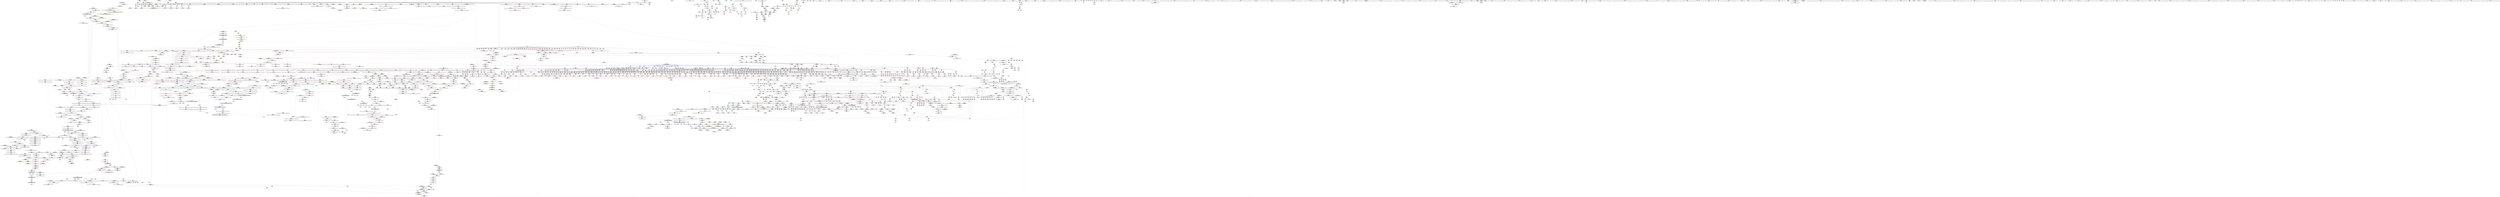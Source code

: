 digraph "SVFG" {
	label="SVFG";

	Node0x55ec5229f590 [shape=record,color=grey,label="{NodeID: 0\nNullPtr|{|<s47>212}}"];
	Node0x55ec5229f590 -> Node0x55ec5237c430[style=solid];
	Node0x55ec5229f590 -> Node0x55ec5237c530[style=solid];
	Node0x55ec5229f590 -> Node0x55ec5237c600[style=solid];
	Node0x55ec5229f590 -> Node0x55ec5237c6d0[style=solid];
	Node0x55ec5229f590 -> Node0x55ec5237c7a0[style=solid];
	Node0x55ec5229f590 -> Node0x55ec5237c870[style=solid];
	Node0x55ec5229f590 -> Node0x55ec5237c940[style=solid];
	Node0x55ec5229f590 -> Node0x55ec5237ca10[style=solid];
	Node0x55ec5229f590 -> Node0x55ec5237cae0[style=solid];
	Node0x55ec5229f590 -> Node0x55ec5237cbb0[style=solid];
	Node0x55ec5229f590 -> Node0x55ec5237cc80[style=solid];
	Node0x55ec5229f590 -> Node0x55ec5237cd50[style=solid];
	Node0x55ec5229f590 -> Node0x55ec5237ce20[style=solid];
	Node0x55ec5229f590 -> Node0x55ec52370840[style=solid];
	Node0x55ec5229f590 -> Node0x55ec52370910[style=solid];
	Node0x55ec5229f590 -> Node0x55ec523709e0[style=solid];
	Node0x55ec5229f590 -> Node0x55ec52370ab0[style=solid];
	Node0x55ec5229f590 -> Node0x55ec52370b80[style=solid];
	Node0x55ec5229f590 -> Node0x55ec52370c50[style=solid];
	Node0x55ec5229f590 -> Node0x55ec52370d20[style=solid];
	Node0x55ec5229f590 -> Node0x55ec52370df0[style=solid];
	Node0x55ec5229f590 -> Node0x55ec52370ec0[style=solid];
	Node0x55ec5229f590 -> Node0x55ec52370f90[style=solid];
	Node0x55ec5229f590 -> Node0x55ec52371060[style=solid];
	Node0x55ec5229f590 -> Node0x55ec52371130[style=solid];
	Node0x55ec5229f590 -> Node0x55ec52371200[style=solid];
	Node0x55ec5229f590 -> Node0x55ec523712d0[style=solid];
	Node0x55ec5229f590 -> Node0x55ec523713a0[style=solid];
	Node0x55ec5229f590 -> Node0x55ec52371470[style=solid];
	Node0x55ec5229f590 -> Node0x55ec52371540[style=solid];
	Node0x55ec5229f590 -> Node0x55ec52371610[style=solid];
	Node0x55ec5229f590 -> Node0x55ec523716e0[style=solid];
	Node0x55ec5229f590 -> Node0x55ec523717b0[style=solid];
	Node0x55ec5229f590 -> Node0x55ec52371880[style=solid];
	Node0x55ec5229f590 -> Node0x55ec52371950[style=solid];
	Node0x55ec5229f590 -> Node0x55ec52371a20[style=solid];
	Node0x55ec5229f590 -> Node0x55ec52371af0[style=solid];
	Node0x55ec5229f590 -> Node0x55ec52371bc0[style=solid];
	Node0x55ec5229f590 -> Node0x55ec52371c90[style=solid];
	Node0x55ec5229f590 -> Node0x55ec52398d40[style=solid];
	Node0x55ec5229f590 -> Node0x55ec523a3670[style=solid];
	Node0x55ec5229f590 -> Node0x55ec523a3740[style=solid];
	Node0x55ec5229f590 -> Node0x55ec523a3810[style=solid];
	Node0x55ec5229f590 -> Node0x55ec523e4d80[style=solid];
	Node0x55ec5229f590 -> Node0x55ec52417580[style=solid];
	Node0x55ec5229f590 -> Node0x55ec5241e300[style=solid];
	Node0x55ec5229f590 -> Node0x55ec52421000[style=solid];
	Node0x55ec5229f590:s47 -> Node0x55ec525f1e50[style=solid,color=red];
	Node0x55ec523953a0 [shape=record,color=red,label="{NodeID: 1550\n2804\<--2803\ndummyVal\<--offset_2\nmain\n}"];
	Node0x55ec523953a0 -> Node0x55ec5239c310[style=solid];
	Node0x55ec523738f0 [shape=record,color=black,label="{NodeID: 443\n538\<--361\n\<--ref.tmp29\nmain\n}"];
	Node0x55ec523738f0 -> Node0x55ec5239a910[style=solid];
	Node0x55ec525e99d0 [shape=record,color=black,label="{NodeID: 4207\n637 = PHI(195, )\n}"];
	Node0x55ec525e99d0 -> Node0x55ec52419980[style=solid];
	Node0x55ec52382ed0 [shape=record,color=purple,label="{NodeID: 886\n725\<--722\n\<--\nmain\n}"];
	Node0x55ec52382ed0 -> Node0x55ec523b6b80[style=solid];
	Node0x55ec523b9010 [shape=record,color=red,label="{NodeID: 1329\n1218\<--1215\nthis1\<--this.addr\n_ZNSt6vectorISt4pairIS0_IiiES1_ESaIS2_EE5clearEv\n|{|<s1>118}}"];
	Node0x55ec523b9010 -> Node0x55ec523894f0[style=solid];
	Node0x55ec523b9010:s1 -> Node0x55ec525f3510[style=solid,color=red];
	Node0x55ec5236bf80 [shape=record,color=green,label="{NodeID: 222\n1708\<--1709\nthis.addr\<--this.addr_field_insensitive\n_ZNSt12_Vector_baseISt4pairIS0_IiiES1_ESaIS2_EE12_Vector_implD2Ev\n}"];
	Node0x55ec5236bf80 -> Node0x55ec523bc410[style=solid];
	Node0x55ec5236bf80 -> Node0x55ec523a45e0[style=solid];
	Node0x55ec523a08f0 [shape=record,color=blue,label="{NodeID: 1772\n1092\<--1091\nsecond271\<--\nmain\n}"];
	Node0x55ec523a08f0 -> Node0x55ec524b7a90[style=dashed];
	Node0x55ec5238f400 [shape=record,color=black,label="{NodeID: 665\n2667\<--2664\n\<--\n_ZSt10_ConstructISt4pairIS0_IiiES1_EJS2_EEvPT_DpOT0_\n}"];
	Node0x55ec5238f400 -> Node0x55ec523ae3d0[style=solid];
	Node0x55ec5238f400 -> Node0x55ec523ae4a0[style=solid];
	Node0x55ec5238f400 -> Node0x55ec523ae570[style=solid];
	Node0x55ec5238f400 -> Node0x55ec523ae640[style=solid];
	Node0x55ec523adc80 [shape=record,color=purple,label="{NodeID: 1108\n2546\<--2528\ncoerce.dive3\<--agg.tmp\n_ZSt18uninitialized_copyISt13move_iteratorIPSt4pairIS1_IiiES2_EES4_ET0_T_S7_S6_\n}"];
	Node0x55ec523adc80 -> Node0x55ec523c2180[style=solid];
	Node0x55ec5231d5f0 [shape=record,color=green,label="{NodeID: 1\n7\<--1\n__dso_handle\<--dummyObj\nGlob }"];
	Node0x55ec52395470 [shape=record,color=red,label="{NodeID: 1551\n2807\<--2806\ndummyVal\<--offset_3\nmain\n}"];
	Node0x55ec52395470 -> Node0x55ec5239c3e0[style=solid];
	Node0x55ec523739c0 [shape=record,color=black,label="{NodeID: 444\n573\<--363\n\<--ref.tmp38\nmain\n}"];
	Node0x55ec523739c0 -> Node0x55ec5237e680[style=solid];
	Node0x55ec523739c0 -> Node0x55ec5237e750[style=solid];
	Node0x55ec525e9b10 [shape=record,color=black,label="{NodeID: 4208\n639 = PHI(309, )\n}"];
	Node0x55ec525e9b10 -> Node0x55ec5237fa00[style=solid];
	Node0x55ec525e9b10 -> Node0x55ec5237fad0[style=solid];
	Node0x55ec52382fa0 [shape=record,color=purple,label="{NodeID: 887\n730\<--729\nsecond97\<--call96\nmain\n}"];
	Node0x55ec523b90e0 [shape=record,color=red,label="{NodeID: 1330\n1222\<--1221\n\<--_M_start\n_ZNSt6vectorISt4pairIS0_IiiES1_ESaIS2_EE5clearEv\n|{<s0>118}}"];
	Node0x55ec523b90e0:s0 -> Node0x55ec525f3620[style=solid,color=red];
	Node0x55ec5236c050 [shape=record,color=green,label="{NodeID: 223\n1714\<--1715\n_ZNSaISt4pairIS_IiiES0_EED2Ev\<--_ZNSaISt4pairIS_IiiES0_EED2Ev_field_insensitive\n}"];
	Node0x55ec523a09c0 [shape=record,color=blue,label="{NodeID: 1773\n443\<--1097\nj244\<--inc274\nmain\n}"];
	Node0x55ec523a09c0 -> Node0x55ec523b5180[style=dashed];
	Node0x55ec523a09c0 -> Node0x55ec523b5250[style=dashed];
	Node0x55ec523a09c0 -> Node0x55ec523b5320[style=dashed];
	Node0x55ec523a09c0 -> Node0x55ec523b53f0[style=dashed];
	Node0x55ec523a09c0 -> Node0x55ec523b54c0[style=dashed];
	Node0x55ec523a09c0 -> Node0x55ec523b5590[style=dashed];
	Node0x55ec523a09c0 -> Node0x55ec523b5660[style=dashed];
	Node0x55ec523a09c0 -> Node0x55ec523a0750[style=dashed];
	Node0x55ec523a09c0 -> Node0x55ec523a09c0[style=dashed];
	Node0x55ec523a09c0 -> Node0x55ec5249a900[style=dashed];
	Node0x55ec5238f4d0 [shape=record,color=black,label="{NodeID: 666\n2668\<--2666\n\<--call\n_ZSt10_ConstructISt4pairIS0_IiiES1_EJS2_EEvPT_DpOT0_\n}"];
	Node0x55ec5238f4d0 -> Node0x55ec523ae710[style=solid];
	Node0x55ec5238f4d0 -> Node0x55ec523ae7e0[style=solid];
	Node0x55ec5238f4d0 -> Node0x55ec523ae8b0[style=solid];
	Node0x55ec5238f4d0 -> Node0x55ec523ae980[style=solid];
	Node0x55ec523add50 [shape=record,color=purple,label="{NodeID: 1109\n2548\<--2530\ncoerce.dive4\<--agg.tmp2\n_ZSt18uninitialized_copyISt13move_iteratorIPSt4pairIS1_IiiES2_EES4_ET0_T_S7_S6_\n}"];
	Node0x55ec523add50 -> Node0x55ec523c2250[style=solid];
	Node0x55ec52363a60 [shape=record,color=green,label="{NodeID: 2\n9\<--1\n\<--dummyObj\nCan only get source location for instruction, argument, global var or function.}"];
	Node0x55ec52395540 [shape=record,color=red,label="{NodeID: 1552\n2810\<--2809\ndummyVal\<--offset_0\nmain\n}"];
	Node0x55ec52395540 -> Node0x55ec5239c650[style=solid];
	Node0x55ec52373a90 [shape=record,color=black,label="{NodeID: 445\n567\<--365\n\<--ref.tmp39\nmain\n}"];
	Node0x55ec52373a90 -> Node0x55ec5239adf0[style=solid];
	Node0x55ec525e9ce0 [shape=record,color=black,label="{NodeID: 4209\n647 = PHI(309, )\n}"];
	Node0x55ec525e9ce0 -> Node0x55ec523865d0[style=solid];
	Node0x55ec52383070 [shape=record,color=purple,label="{NodeID: 888\n731\<--729\nfirst98\<--call96\nmain\n}"];
	Node0x55ec52383070 -> Node0x55ec523b6c50[style=solid];
	Node0x55ec523b91b0 [shape=record,color=red,label="{NodeID: 1331\n1236\<--1230\nthis1\<--this.addr\n_ZNSt6vectorISt4pairIS0_IiiES1_ESaIS2_EE9push_backEOS2_\n|{<s0>120}}"];
	Node0x55ec523b91b0:s0 -> Node0x55ec525f7b50[style=solid,color=red];
	Node0x55ec5236c150 [shape=record,color=green,label="{NodeID: 224\n1721\<--1722\n__a.addr\<--__a.addr_field_insensitive\n_ZNSt16allocator_traitsISaISt4pairIS0_IiiES1_EEE10deallocateERS3_PS2_m\n}"];
	Node0x55ec5236c150 -> Node0x55ec523bc4e0[style=solid];
	Node0x55ec5236c150 -> Node0x55ec523a46b0[style=solid];
	Node0x55ec523a0a90 [shape=record,color=blue,label="{NodeID: 1774\n337\<--1103\nans\<--add277\nmain\n}"];
	Node0x55ec523a0a90 -> Node0x55ec523b1f20[style=dashed];
	Node0x55ec523a0a90 -> Node0x55ec523b1ff0[style=dashed];
	Node0x55ec523a0a90 -> Node0x55ec523b20c0[style=dashed];
	Node0x55ec523a0a90 -> Node0x55ec523a0a90[style=dashed];
	Node0x55ec523a0a90 -> Node0x55ec523a1040[style=dashed];
	Node0x55ec523a0a90 -> Node0x55ec5248f300[style=dashed];
	Node0x55ec5238f5a0 [shape=record,color=black,label="{NodeID: 667\n2671\<--2676\n_ZSt11__addressofISt4pairIS0_IiiES1_EEPT_RS3__ret\<--\n_ZSt11__addressofISt4pairIS0_IiiES1_EEPT_RS3_\n|{<s0>224}}"];
	Node0x55ec5238f5a0:s0 -> Node0x55ec525ef8e0[style=solid,color=blue];
	Node0x55ec523ade20 [shape=record,color=purple,label="{NodeID: 1110\n2982\<--2539\noffset_0\<--\n}"];
	Node0x55ec523ade20 -> Node0x55ec523e8320[style=solid];
	Node0x55ec52364380 [shape=record,color=green,label="{NodeID: 3\n29\<--1\n_ZSt3cin\<--dummyObj\nGlob }"];
	Node0x55ec52395610 [shape=record,color=red,label="{NodeID: 1553\n2813\<--2812\ndummyVal\<--offset_1\nmain\n}"];
	Node0x55ec52395610 -> Node0x55ec5239c720[style=solid];
	Node0x55ec52373b60 [shape=record,color=black,label="{NodeID: 446\n570\<--369\n\<--ref.tmp44\nmain\n}"];
	Node0x55ec52373b60 -> Node0x55ec5239aec0[style=solid];
	Node0x55ec525e9df0 [shape=record,color=black,label="{NodeID: 4210\n652 = PHI(309, )\n}"];
	Node0x55ec525e9df0 -> Node0x55ec523866a0[style=solid];
	Node0x55ec52383140 [shape=record,color=purple,label="{NodeID: 889\n748\<--747\nfirst104\<--call103\nmain\n}"];
	Node0x55ec523b9280 [shape=record,color=red,label="{NodeID: 1332\n1237\<--1232\n\<--__x.addr\n_ZNSt6vectorISt4pairIS0_IiiES1_ESaIS2_EE9push_backEOS2_\n|{<s0>119}}"];
	Node0x55ec523b9280:s0 -> Node0x55ec525fdaa0[style=solid,color=red];
	Node0x55ec5236c220 [shape=record,color=green,label="{NodeID: 225\n1723\<--1724\n__p.addr\<--__p.addr_field_insensitive\n_ZNSt16allocator_traitsISaISt4pairIS0_IiiES1_EEE10deallocateERS3_PS2_m\n}"];
	Node0x55ec5236c220 -> Node0x55ec523bc5b0[style=solid];
	Node0x55ec5236c220 -> Node0x55ec523a4780[style=solid];
	Node0x55ec5248b0e0 [shape=record,color=black,label="{NodeID: 2882\nMR_50V_2 = PHI(MR_50V_3, MR_50V_1, )\npts\{2456 \}\n|{<s0>222|<s1>226|<s2>226}}"];
	Node0x55ec5248b0e0:s0 -> Node0x55ec5252fd10[style=dashed,color=blue];
	Node0x55ec5248b0e0:s1 -> Node0x55ec52398600[style=dashed,color=red];
	Node0x55ec5248b0e0:s2 -> Node0x55ec523e8f50[style=dashed,color=red];
	Node0x55ec523a0b60 [shape=record,color=blue,label="{NodeID: 1775\n445\<--1115\na278\<--\nmain\n}"];
	Node0x55ec523a0b60 -> Node0x55ec523b5730[style=dashed];
	Node0x55ec523a0b60 -> Node0x55ec523a0b60[style=dashed];
	Node0x55ec523a0b60 -> Node0x55ec5249ae00[style=dashed];
	Node0x55ec5238f670 [shape=record,color=black,label="{NodeID: 668\n2678\<--2685\n_ZNKSt13move_iteratorIPSt4pairIS0_IiiES1_EEdeEv_ret\<--\n_ZNKSt13move_iteratorIPSt4pairIS0_IiiES1_EEdeEv\n|{<s0>225}}"];
	Node0x55ec5238f670:s0 -> Node0x55ec525efa50[style=solid,color=blue];
	Node0x55ec523adef0 [shape=record,color=purple,label="{NodeID: 1111\n2983\<--2540\noffset_0\<--\n}"];
	Node0x55ec523adef0 -> Node0x55ec52398460[style=solid];
	Node0x55ec52364440 [shape=record,color=green,label="{NodeID: 4\n30\<--1\n_ZSt4cout\<--dummyObj\nGlob }"];
	Node0x55ec523956e0 [shape=record,color=red,label="{NodeID: 1554\n2816\<--2815\ndummyVal\<--offset_2\nmain\n}"];
	Node0x55ec523956e0 -> Node0x55ec5239c7f0[style=solid];
	Node0x55ec52373c30 [shape=record,color=black,label="{NodeID: 447\n595\<--371\n\<--ref.tmp49\nmain\n}"];
	Node0x55ec52373c30 -> Node0x55ec5237e820[style=solid];
	Node0x55ec52373c30 -> Node0x55ec5237e8f0[style=solid];
	Node0x55ec525e9f00 [shape=record,color=black,label="{NodeID: 4211\n666 = PHI(195, )\n}"];
	Node0x55ec525e9f00 -> Node0x55ec52419800[style=solid];
	Node0x55ec52383210 [shape=record,color=purple,label="{NodeID: 890\n749\<--747\nsecond105\<--call103\nmain\n}"];
	Node0x55ec52383210 -> Node0x55ec523b6df0[style=solid];
	Node0x55ec523b9350 [shape=record,color=red,label="{NodeID: 1333\n1256\<--1250\n\<--__x.addr\n_ZSt9make_pairISt4pairIiiES1_ES0_INSt17__decay_and_stripIT_E6__typeENS2_IT0_E6__typeEEOS3_OS6_\n|{<s0>121}}"];
	Node0x55ec523b9350:s0 -> Node0x55ec525f4030[style=solid,color=red];
	Node0x55ec5236c2f0 [shape=record,color=green,label="{NodeID: 226\n1725\<--1726\n__n.addr\<--__n.addr_field_insensitive\n_ZNSt16allocator_traitsISaISt4pairIS0_IiiES1_EEE10deallocateERS3_PS2_m\n}"];
	Node0x55ec5236c2f0 -> Node0x55ec523bc680[style=solid];
	Node0x55ec5236c2f0 -> Node0x55ec523e3860[style=solid];
	Node0x55ec5248b1d0 [shape=record,color=black,label="{NodeID: 2883\nMR_447V_3 = PHI(MR_447V_4, MR_447V_2, )\npts\{2565 \}\n}"];
	Node0x55ec5248b1d0 -> Node0x55ec523c24c0[style=dashed];
	Node0x55ec5248b1d0 -> Node0x55ec523c2590[style=dashed];
	Node0x55ec5248b1d0 -> Node0x55ec523c2660[style=dashed];
	Node0x55ec5248b1d0 -> Node0x55ec523c2730[style=dashed];
	Node0x55ec5248b1d0 -> Node0x55ec523e8800[style=dashed];
	Node0x55ec523a0c30 [shape=record,color=blue,label="{NodeID: 1776\n447\<--1127\nb287\<--\nmain\n}"];
	Node0x55ec523a0c30 -> Node0x55ec523b5800[style=dashed];
	Node0x55ec523a0c30 -> Node0x55ec523a0c30[style=dashed];
	Node0x55ec523a0c30 -> Node0x55ec5249b300[style=dashed];
	Node0x55ec5238f740 [shape=record,color=black,label="{NodeID: 669\n2687\<--2692\n_ZNSt13move_iteratorIPSt4pairIS0_IiiES1_EEppEv_ret\<--this1\n_ZNSt13move_iteratorIPSt4pairIS0_IiiES1_EEppEv\n|{<s0>227}}"];
	Node0x55ec5238f740:s0 -> Node0x55ec525efb90[style=solid,color=blue];
	Node0x55ec523adfc0 [shape=record,color=purple,label="{NodeID: 1112\n2985\<--2542\noffset_0\<--\n}"];
	Node0x55ec523adfc0 -> Node0x55ec523e83f0[style=solid];
	Node0x55ec52363da0 [shape=record,color=green,label="{NodeID: 5\n33\<--1\n.str\<--dummyObj\nGlob }"];
	Node0x55ec523957b0 [shape=record,color=red,label="{NodeID: 1555\n2819\<--2818\ndummyVal\<--offset_3\nmain\n}"];
	Node0x55ec523957b0 -> Node0x55ec5239c8c0[style=solid];
	Node0x55ec52373d00 [shape=record,color=black,label="{NodeID: 448\n589\<--373\n\<--ref.tmp50\nmain\n}"];
	Node0x55ec52373d00 -> Node0x55ec5239b200[style=solid];
	Node0x55ec525ea010 [shape=record,color=black,label="{NodeID: 4212\n668 = PHI(309, )\n}"];
	Node0x55ec525ea010 -> Node0x55ec52380be0[style=solid];
	Node0x55ec525ea010 -> Node0x55ec52380cb0[style=solid];
	Node0x55ec523832e0 [shape=record,color=purple,label="{NodeID: 891\n756\<--755\nfirst109\<--call108\nmain\n}"];
	Node0x55ec523b9420 [shape=record,color=red,label="{NodeID: 1334\n1260\<--1252\n\<--__y.addr\n_ZSt9make_pairISt4pairIiiES1_ES0_INSt17__decay_and_stripIT_E6__typeENS2_IT0_E6__typeEEOS3_OS6_\n|{<s0>122}}"];
	Node0x55ec523b9420:s0 -> Node0x55ec525f4030[style=solid,color=red];
	Node0x55ec5236c3c0 [shape=record,color=green,label="{NodeID: 227\n1735\<--1736\n_ZN9__gnu_cxx13new_allocatorISt4pairIS1_IiiES2_EE10deallocateEPS3_m\<--_ZN9__gnu_cxx13new_allocatorISt4pairIS1_IiiES2_EE10deallocateEPS3_m_field_insensitive\n}"];
	Node0x55ec5248df60 [shape=record,color=black,label="{NodeID: 2884\nMR_453V_3 = PHI(MR_453V_4, MR_453V_2, )\npts\{25590000 \}\n|{<s0>223|<s1>225|<s2>227|<s3>227}}"];
	Node0x55ec5248df60:s0 -> Node0x55ec524fdcc0[style=dashed,color=red];
	Node0x55ec5248df60:s1 -> Node0x55ec524ed4a0[style=dashed,color=red];
	Node0x55ec5248df60:s2 -> Node0x55ec523c30f0[style=dashed,color=red];
	Node0x55ec5248df60:s3 -> Node0x55ec523e9500[style=dashed,color=red];
	Node0x55ec523a0d00 [shape=record,color=blue,label="{NodeID: 1777\n449\<--9\nj296\<--\nmain\n}"];
	Node0x55ec523a0d00 -> Node0x55ec523b58d0[style=dashed];
	Node0x55ec523a0d00 -> Node0x55ec523b59a0[style=dashed];
	Node0x55ec523a0d00 -> Node0x55ec523b5a70[style=dashed];
	Node0x55ec523a0d00 -> Node0x55ec523b5b40[style=dashed];
	Node0x55ec523a0d00 -> Node0x55ec523a0d00[style=dashed];
	Node0x55ec523a0d00 -> Node0x55ec523a0ea0[style=dashed];
	Node0x55ec523a0d00 -> Node0x55ec5249b800[style=dashed];
	Node0x55ec5238f810 [shape=record,color=black,label="{NodeID: 670\n2699\<--2714\n_ZSteqIPSt4pairIS0_IiiES1_EEbRKSt13move_iteratorIT_ES8__ret\<--cmp\n_ZSteqIPSt4pairIS0_IiiES1_EEbRKSt13move_iteratorIT_ES8_\n|{<s0>234}}"];
	Node0x55ec5238f810:s0 -> Node0x55ec525ef690[style=solid,color=blue];
	Node0x55ec523ae090 [shape=record,color=purple,label="{NodeID: 1113\n2986\<--2543\noffset_0\<--\n}"];
	Node0x55ec523ae090 -> Node0x55ec52398530[style=solid];
	Node0x55ec52363e60 [shape=record,color=green,label="{NodeID: 6\n35\<--1\n.str.4\<--dummyObj\nGlob }"];
	Node0x55ec52395880 [shape=record,color=red,label="{NodeID: 1556\n2822\<--2821\ndummyVal\<--offset_0\nmain\n}"];
	Node0x55ec52395880 -> Node0x55ec5239c990[style=solid];
	Node0x55ec52373dd0 [shape=record,color=black,label="{NodeID: 449\n592\<--377\n\<--ref.tmp55\nmain\n}"];
	Node0x55ec52373dd0 -> Node0x55ec5239b2d0[style=solid];
	Node0x55ec525ea1e0 [shape=record,color=black,label="{NodeID: 4213\n674 = PHI(1314, )\n}"];
	Node0x55ec525ea1e0 -> Node0x55ec523b6430[style=solid];
	Node0x55ec523833b0 [shape=record,color=purple,label="{NodeID: 892\n757\<--755\nsecond110\<--call108\nmain\n}"];
	Node0x55ec523833b0 -> Node0x55ec523b6ec0[style=solid];
	Node0x55ec523b94f0 [shape=record,color=red,label="{NodeID: 1335\n1266\<--1265\n\<--\n_ZSt9make_pairISt4pairIiiES1_ES0_INSt17__decay_and_stripIT_E6__typeENS2_IT0_E6__typeEEOS3_OS6_\n}"];
	Node0x55ec523b94f0 -> Node0x55ec52389690[style=solid];
	Node0x55ec52374860 [shape=record,color=green,label="{NodeID: 228\n1742\<--1743\nthis.addr\<--this.addr_field_insensitive\n_ZN9__gnu_cxx13new_allocatorISt4pairIS1_IiiES2_EE10deallocateEPS3_m\n}"];
	Node0x55ec52374860 -> Node0x55ec523bc750[style=solid];
	Node0x55ec52374860 -> Node0x55ec523e3930[style=solid];
	Node0x55ec5248e430 [shape=record,color=black,label="{NodeID: 2885\nMR_62V_2 = PHI(MR_62V_3, MR_62V_1, )\npts\{1 \}\n|{|<s1>104|<s2>104}}"];
	Node0x55ec5248e430 -> Node0x55ec523af750[style=dashed];
	Node0x55ec5248e430:s1 -> Node0x55ec523ba2c0[style=dashed,color=red];
	Node0x55ec5248e430:s2 -> Node0x55ec523a1ee0[style=dashed,color=red];
	Node0x55ec523a0dd0 [shape=record,color=blue,label="{NodeID: 1778\n1146\<--1143\narrayidx306\<--\nmain\n}"];
	Node0x55ec523a0dd0 -> Node0x55ec524bf880[style=dashed];
	Node0x55ec5238f8e0 [shape=record,color=black,label="{NodeID: 671\n2716\<--2723\n_ZNKSt13move_iteratorIPSt4pairIS0_IiiES1_EE4baseEv_ret\<--\n_ZNKSt13move_iteratorIPSt4pairIS0_IiiES1_EE4baseEv\n|{<s0>237|<s1>238}}"];
	Node0x55ec5238f8e0:s0 -> Node0x55ec525eff10[style=solid,color=blue];
	Node0x55ec5238f8e0:s1 -> Node0x55ec525f0050[style=solid,color=blue];
	Node0x55ec523ae160 [shape=record,color=purple,label="{NodeID: 1114\n2570\<--2558\ncoerce.dive\<--__first\n_ZNSt20__uninitialized_copyILb0EE13__uninit_copyISt13move_iteratorIPSt4pairIS3_IiiES4_EES6_EET0_T_S9_S8_\n}"];
	Node0x55ec523ae160 -> Node0x55ec523e84c0[style=solid];
	Node0x55ec52363f20 [shape=record,color=green,label="{NodeID: 7\n37\<--1\nstderr\<--dummyObj\nGlob }"];
	Node0x55ec52395950 [shape=record,color=red,label="{NodeID: 1557\n2825\<--2824\ndummyVal\<--offset_1\nmain\n}"];
	Node0x55ec52395950 -> Node0x55ec5239ca60[style=solid];
	Node0x55ec52373ea0 [shape=record,color=black,label="{NodeID: 450\n615\<--383\n\<--agg.tmp\nmain\n}"];
	Node0x55ec52373ea0 -> Node0x55ec5237e9c0[style=solid];
	Node0x55ec52373ea0 -> Node0x55ec5237ea90[style=solid];
	Node0x55ec52373ea0 -> Node0x55ec5237eb60[style=solid];
	Node0x55ec52373ea0 -> Node0x55ec5237ec30[style=solid];
	Node0x55ec525ea2f0 [shape=record,color=black,label="{NodeID: 4214\n999 = PHI(309, )\n}"];
	Node0x55ec525ea2f0 -> Node0x55ec523a7890[style=solid];
	Node0x55ec525ea2f0 -> Node0x55ec523a7960[style=solid];
	Node0x55ec52383480 [shape=record,color=purple,label="{NodeID: 893\n774\<--773\nfirst115\<--call114\nmain\n}"];
	Node0x55ec523b95c0 [shape=record,color=red,label="{NodeID: 1336\n1279\<--1273\n\<--__x.addr\n_ZSt9make_pairIRiiESt4pairINSt17__decay_and_stripIT_E6__typeENS2_IT0_E6__typeEEOS3_OS6_\n|{<s0>124}}"];
	Node0x55ec523b95c0:s0 -> Node0x55ec525f5900[style=solid,color=red];
	Node0x55ec523748f0 [shape=record,color=green,label="{NodeID: 229\n1744\<--1745\n__p.addr\<--__p.addr_field_insensitive\n_ZN9__gnu_cxx13new_allocatorISt4pairIS1_IiiES2_EE10deallocateEPS3_m\n}"];
	Node0x55ec523748f0 -> Node0x55ec523bc820[style=solid];
	Node0x55ec523748f0 -> Node0x55ec523e3a00[style=solid];
	Node0x55ec5248e900 [shape=record,color=black,label="{NodeID: 2886\nMR_70V_3 = PHI(MR_70V_4, MR_70V_2, )\npts\{334 \}\n}"];
	Node0x55ec5248e900 -> Node0x55ec523b12f0[style=dashed];
	Node0x55ec5248e900 -> Node0x55ec523b13c0[style=dashed];
	Node0x55ec5248e900 -> Node0x55ec523b1490[style=dashed];
	Node0x55ec5248e900 -> Node0x55ec523b1560[style=dashed];
	Node0x55ec5248e900 -> Node0x55ec523b1630[style=dashed];
	Node0x55ec5248e900 -> Node0x55ec523a1110[style=dashed];
	Node0x55ec523a0ea0 [shape=record,color=blue,label="{NodeID: 1779\n449\<--1151\nj296\<--inc309\nmain\n}"];
	Node0x55ec523a0ea0 -> Node0x55ec523b58d0[style=dashed];
	Node0x55ec523a0ea0 -> Node0x55ec523b59a0[style=dashed];
	Node0x55ec523a0ea0 -> Node0x55ec523b5a70[style=dashed];
	Node0x55ec523a0ea0 -> Node0x55ec523b5b40[style=dashed];
	Node0x55ec523a0ea0 -> Node0x55ec523a0d00[style=dashed];
	Node0x55ec523a0ea0 -> Node0x55ec523a0ea0[style=dashed];
	Node0x55ec523a0ea0 -> Node0x55ec5249b800[style=dashed];
	Node0x55ec5238f9b0 [shape=record,color=purple,label="{NodeID: 672\n53\<--4\n\<--_ZStL8__ioinit\n__cxx_global_var_init\n}"];
	Node0x55ec523ae230 [shape=record,color=purple,label="{NodeID: 1115\n2572\<--2560\ncoerce.dive1\<--__last\n_ZNSt20__uninitialized_copyILb0EE13__uninit_copyISt13move_iteratorIPSt4pairIS3_IiiES4_EES6_EET0_T_S9_S8_\n}"];
	Node0x55ec523ae230 -> Node0x55ec523e8590[style=solid];
	Node0x55ec522c5620 [shape=record,color=green,label="{NodeID: 8\n38\<--1\n.str.5\<--dummyObj\nGlob }"];
	Node0x55ec52395a20 [shape=record,color=red,label="{NodeID: 1558\n2828\<--2827\ndummyVal\<--offset_2\nmain\n}"];
	Node0x55ec52395a20 -> Node0x55ec5239cb30[style=solid];
	Node0x55ec52373f70 [shape=record,color=black,label="{NodeID: 451\n627\<--383\n\<--agg.tmp\nmain\n}"];
	Node0x55ec52373f70 -> Node0x55ec5237f6c0[style=solid];
	Node0x55ec52373f70 -> Node0x55ec5237f790[style=solid];
	Node0x55ec525ea460 [shape=record,color=black,label="{NodeID: 4215\n699 = PHI(195, )\n}"];
	Node0x55ec525ea460 -> Node0x55ec5241a280[style=solid];
	Node0x55ec523cf050 [shape=record,color=black,label="{NodeID: 3108\nMR_2V_2 = PHI(MR_2V_3, MR_2V_1, )\npts\{160000 160001 160002 200000 200001 200002 \}\n|{<s0>13}}"];
	Node0x55ec523cf050:s0 -> Node0x55ec52503080[style=dashed,color=red];
	Node0x55ec52383550 [shape=record,color=purple,label="{NodeID: 894\n775\<--773\nsecond116\<--call114\nmain\n}"];
	Node0x55ec52383550 -> Node0x55ec523b6f90[style=solid];
	Node0x55ec523b9690 [shape=record,color=red,label="{NodeID: 1337\n1283\<--1275\n\<--__y.addr\n_ZSt9make_pairIRiiESt4pairINSt17__decay_and_stripIT_E6__typeENS2_IT0_E6__typeEEOS3_OS6_\n|{<s0>125}}"];
	Node0x55ec523b9690:s0 -> Node0x55ec525f6db0[style=solid,color=red];
	Node0x55ec523749c0 [shape=record,color=green,label="{NodeID: 230\n1746\<--1747\n.addr\<--.addr_field_insensitive\n_ZN9__gnu_cxx13new_allocatorISt4pairIS1_IiiES2_EE10deallocateEPS3_m\n}"];
	Node0x55ec523749c0 -> Node0x55ec523e3ad0[style=solid];
	Node0x55ec5248ee00 [shape=record,color=black,label="{NodeID: 2887\nMR_72V_2 = PHI(MR_72V_4, MR_72V_1, )\npts\{336 \}\n}"];
	Node0x55ec5248ee00 -> Node0x55ec52399f50[style=dashed];
	Node0x55ec523a0f70 [shape=record,color=blue,label="{NodeID: 1780\n435\<--1156\ni237\<--inc312\nmain\n}"];
	Node0x55ec523a0f70 -> Node0x55ec523b4fe0[style=dashed];
	Node0x55ec523a0f70 -> Node0x55ec523b50b0[style=dashed];
	Node0x55ec523a0f70 -> Node0x55ec523a0f70[style=dashed];
	Node0x55ec523a0f70 -> Node0x55ec5248d210[style=dashed];
	Node0x55ec5238fa80 [shape=record,color=purple,label="{NodeID: 673\n72\<--13\n\<--v\n__cxx_global_var_init.1\n}"];
	Node0x55ec5238fa80 -> Node0x55ec52418660[style=solid];
	Node0x55ec523ae300 [shape=record,color=purple,label="{NodeID: 1116\n2597\<--2596\nincdec.ptr\<--\n_ZNSt20__uninitialized_copyILb0EE13__uninit_copyISt13move_iteratorIPSt4pairIS3_IiiES4_EES6_EET0_T_S9_S8_\n}"];
	Node0x55ec523ae300 -> Node0x55ec523e8800[style=solid];
	Node0x55ec522c56e0 [shape=record,color=green,label="{NodeID: 9\n40\<--1\n.str.6\<--dummyObj\nGlob }"];
	Node0x55ec52395af0 [shape=record,color=red,label="{NodeID: 1559\n2831\<--2830\ndummyVal\<--offset_3\nmain\n}"];
	Node0x55ec52395af0 -> Node0x55ec5239cc00[style=solid];
	Node0x55ec52374040 [shape=record,color=black,label="{NodeID: 452\n624\<--385\n\<--agg.tmp64\nmain\n}"];
	Node0x55ec52374040 -> Node0x55ec5237f040[style=solid];
	Node0x55ec52374040 -> Node0x55ec5237f110[style=solid];
	Node0x55ec52374040 -> Node0x55ec5237f1e0[style=solid];
	Node0x55ec52374040 -> Node0x55ec5237f2b0[style=solid];
	Node0x55ec525ea570 [shape=record,color=black,label="{NodeID: 4216\n701 = PHI(309, )\n}"];
	Node0x55ec525ea570 -> Node0x55ec52381dc0[style=solid];
	Node0x55ec525ea570 -> Node0x55ec52381e90[style=solid];
	Node0x55ec523cf580 [shape=record,color=black,label="{NodeID: 3109\nMR_384V_3 = PHI(MR_384V_4, MR_384V_2, )\npts\{1318 \}\n}"];
	Node0x55ec523cf580 -> Node0x55ec523b9aa0[style=dashed];
	Node0x55ec52383620 [shape=record,color=purple,label="{NodeID: 895\n782\<--781\nfirst120\<--call119\nmain\n}"];
	Node0x55ec523b9760 [shape=record,color=red,label="{NodeID: 1338\n1291\<--1290\n\<--\n_ZSt9make_pairIRiiESt4pairINSt17__decay_and_stripIT_E6__typeENS2_IT0_E6__typeEEOS3_OS6_\n}"];
	Node0x55ec523b9760 -> Node0x55ec52389830[style=solid];
	Node0x55ec52374a90 [shape=record,color=green,label="{NodeID: 231\n1755\<--1756\n_ZdlPv\<--_ZdlPv_field_insensitive\n}"];
	Node0x55ec5248f300 [shape=record,color=black,label="{NodeID: 2888\nMR_74V_2 = PHI(MR_74V_16, MR_74V_1, )\npts\{338 \}\n}"];
	Node0x55ec5248f300 -> Node0x55ec5239a0f0[style=dashed];
	Node0x55ec523a1040 [shape=record,color=blue,label="{NodeID: 1781\n337\<--496\nans\<--\nmain\n}"];
	Node0x55ec523a1040 -> Node0x55ec523b20c0[style=dashed];
	Node0x55ec523a1040 -> Node0x55ec5248f300[style=dashed];
	Node0x55ec5238fb50 [shape=record,color=purple,label="{NodeID: 674\n79\<--13\n\<--v\n__cxx_global_var_init.1\n}"];
	Node0x55ec523ae3d0 [shape=record,color=purple,label="{NodeID: 1117\n2988\<--2667\noffset_0\<--\n}"];
	Node0x55ec523ae3d0 -> Node0x55ec523e8f50[style=solid];
	Node0x55ec522c57e0 [shape=record,color=green,label="{NodeID: 10\n43\<--1\n\<--dummyObj\nCan only get source location for instruction, argument, global var or function.}"];
	Node0x55ec52395bc0 [shape=record,color=red,label="{NodeID: 1560\n2834\<--2833\ndummyVal\<--offset_0\nmain\n}"];
	Node0x55ec52395bc0 -> Node0x55ec5239cda0[style=solid];
	Node0x55ec52374110 [shape=record,color=black,label="{NodeID: 453\n632\<--385\n\<--agg.tmp64\nmain\n}"];
	Node0x55ec52374110 -> Node0x55ec5237f860[style=solid];
	Node0x55ec52374110 -> Node0x55ec5237f930[style=solid];
	Node0x55ec525ea6e0 [shape=record,color=black,label="{NodeID: 4217\n2427 = PHI(2431, )\n}"];
	Node0x55ec525ea6e0 -> Node0x55ec5238e560[style=solid];
	Node0x55ec523836f0 [shape=record,color=purple,label="{NodeID: 896\n783\<--781\nsecond121\<--call119\nmain\n}"];
	Node0x55ec523836f0 -> Node0x55ec523b7060[style=solid];
	Node0x55ec523b9830 [shape=record,color=red,label="{NodeID: 1339\n1304\<--1298\n\<--__x.addr\n_ZSt9make_pairIRiS0_ESt4pairINSt17__decay_and_stripIT_E6__typeENS2_IT0_E6__typeEEOS3_OS6_\n|{<s0>127}}"];
	Node0x55ec523b9830:s0 -> Node0x55ec525f5900[style=solid,color=red];
	Node0x55ec52374b60 [shape=record,color=green,label="{NodeID: 232\n1762\<--1763\nthis.addr\<--this.addr_field_insensitive\n_ZNSaISt4pairIS_IiiES0_EED2Ev\n}"];
	Node0x55ec52374b60 -> Node0x55ec523bc8f0[style=solid];
	Node0x55ec52374b60 -> Node0x55ec523e3ba0[style=solid];
	Node0x55ec5248f800 [shape=record,color=black,label="{NodeID: 2889\nMR_76V_2 = PHI(MR_76V_4, MR_76V_1, )\npts\{340 \}\n}"];
	Node0x55ec5248f800 -> Node0x55ec5239a1c0[style=dashed];
	Node0x55ec523a1110 [shape=record,color=blue,label="{NodeID: 1782\n333\<--1206\nit\<--inc334\nmain\n}"];
	Node0x55ec523a1110 -> Node0x55ec5248e900[style=dashed];
	Node0x55ec5238fc20 [shape=record,color=purple,label="{NodeID: 675\n80\<--13\n\<--v\n__cxx_global_var_init.1\n}"];
	Node0x55ec5238fc20 -> Node0x55ec52420280[style=solid];
	Node0x55ec52497ac0 [shape=record,color=yellow,style=double,label="{NodeID: 3332\n302V_1 = ENCHI(MR_302V_0)\npts\{3480002 3480003 \}\nFun[main]|{<s0>31}}"];
	Node0x55ec52497ac0:s0 -> Node0x55ec524ee340[style=dashed,color=red];
	Node0x55ec523ae4a0 [shape=record,color=purple,label="{NodeID: 1118\n2991\<--2667\noffset_1\<--\n}"];
	Node0x55ec523ae4a0 -> Node0x55ec523e9020[style=solid];
	Node0x55ec522c58e0 [shape=record,color=green,label="{NodeID: 11\n225\<--1\n\<--dummyObj\nCan only get source location for instruction, argument, global var or function.}"];
	Node0x55ec52395c90 [shape=record,color=red,label="{NodeID: 1561\n2837\<--2836\ndummyVal\<--offset_1\nmain\n}"];
	Node0x55ec52395c90 -> Node0x55ec5239ce70[style=solid];
	Node0x55ec523741e0 [shape=record,color=black,label="{NodeID: 454\n648\<--389\n\<--agg.tmp70\nmain\n}"];
	Node0x55ec523741e0 -> Node0x55ec5237fba0[style=solid];
	Node0x55ec523741e0 -> Node0x55ec5237fc70[style=solid];
	Node0x55ec523741e0 -> Node0x55ec5237fd40[style=solid];
	Node0x55ec523741e0 -> Node0x55ec5237fe10[style=solid];
	Node0x55ec525ea7f0 [shape=record,color=black,label="{NodeID: 4218\n2446 = PHI(2392, )\n}"];
	Node0x55ec525ea7f0 -> Node0x55ec5241e480[style=solid];
	Node0x55ec523837c0 [shape=record,color=purple,label="{NodeID: 897\n2856\<--804\noffset_0\<--\n}"];
	Node0x55ec523837c0 -> Node0x55ec5239dd10[style=solid];
	Node0x55ec523b9900 [shape=record,color=red,label="{NodeID: 1340\n1306\<--1300\n\<--__y.addr\n_ZSt9make_pairIRiS0_ESt4pairINSt17__decay_and_stripIT_E6__typeENS2_IT0_E6__typeEEOS3_OS6_\n|{<s0>128}}"];
	Node0x55ec523b9900:s0 -> Node0x55ec525f5900[style=solid,color=red];
	Node0x55ec52374c30 [shape=record,color=green,label="{NodeID: 233\n1768\<--1769\n_ZN9__gnu_cxx13new_allocatorISt4pairIS1_IiiES2_EED2Ev\<--_ZN9__gnu_cxx13new_allocatorISt4pairIS1_IiiES2_EED2Ev_field_insensitive\n}"];
	Node0x55ec5248fd00 [shape=record,color=black,label="{NodeID: 2890\nMR_78V_2 = PHI(MR_78V_3, MR_78V_1, )\npts\{342 \}\n}"];
	Node0x55ec5248fd00 -> Node0x55ec523b2810[style=dashed];
	Node0x55ec5248fd00 -> Node0x55ec5239a290[style=dashed];
	Node0x55ec5248fd00 -> Node0x55ec5248fd00[style=dashed];
	Node0x55ec523a11e0 [shape=record,color=blue,label="{NodeID: 1783\n1215\<--1214\nthis.addr\<--this\n_ZNSt6vectorISt4pairIS0_IiiES1_ESaIS2_EE5clearEv\n}"];
	Node0x55ec523a11e0 -> Node0x55ec523b9010[style=dashed];
	Node0x55ec5238fcf0 [shape=record,color=purple,label="{NodeID: 676\n109\<--13\n\<--v\n__cxx_global_array_dtor\n}"];
	Node0x55ec52497ba0 [shape=record,color=yellow,style=double,label="{NodeID: 3333\n304V_1 = ENCHI(MR_304V_0)\npts\{3560002 3560003 \}\nFun[main]|{<s0>35}}"];
	Node0x55ec52497ba0:s0 -> Node0x55ec524ee340[style=dashed,color=red];
	Node0x55ec523ae570 [shape=record,color=purple,label="{NodeID: 1119\n2994\<--2667\noffset_2\<--\n}"];
	Node0x55ec523ae570 -> Node0x55ec523e90f0[style=solid];
	Node0x55ec52364990 [shape=record,color=green,label="{NodeID: 12\n456\<--1\n\<--dummyObj\nCan only get source location for instruction, argument, global var or function.}"];
	Node0x55ec52395d60 [shape=record,color=red,label="{NodeID: 1562\n2840\<--2839\ndummyVal\<--offset_2\nmain\n}"];
	Node0x55ec52395d60 -> Node0x55ec5239cf40[style=solid];
	Node0x55ec523742b0 [shape=record,color=black,label="{NodeID: 455\n656\<--389\n\<--agg.tmp70\nmain\n}"];
	Node0x55ec523742b0 -> Node0x55ec523808a0[style=solid];
	Node0x55ec523742b0 -> Node0x55ec52380970[style=solid];
	Node0x55ec525ea900 [shape=record,color=black,label="{NodeID: 4219\n2498 = PHI(2516, )\n}"];
	Node0x55ec525ea900 -> Node0x55ec5238eb10[style=solid];
	Node0x55ec523d0480 [shape=record,color=black,label="{NodeID: 3112\nMR_126V_5 = PHI(MR_126V_6, MR_126V_4, )\npts\{430 \}\n}"];
	Node0x55ec523d0480 -> Node0x55ec523b46f0[style=dashed];
	Node0x55ec523d0480 -> Node0x55ec523b4890[style=dashed];
	Node0x55ec523d0480 -> Node0x55ec523a0270[style=dashed];
	Node0x55ec523d0480 -> Node0x55ec5248c720[style=dashed];
	Node0x55ec523d0480 -> Node0x55ec523d0480[style=dashed];
	Node0x55ec52383890 [shape=record,color=purple,label="{NodeID: 898\n2859\<--804\noffset_1\<--\n}"];
	Node0x55ec52383890 -> Node0x55ec5239dde0[style=solid];
	Node0x55ec523b99d0 [shape=record,color=red,label="{NodeID: 1341\n1312\<--1311\n\<--\n_ZSt9make_pairIRiS0_ESt4pairINSt17__decay_and_stripIT_E6__typeENS2_IT0_E6__typeEEOS3_OS6_\n}"];
	Node0x55ec523b99d0 -> Node0x55ec523899d0[style=solid];
	Node0x55ec52374d30 [shape=record,color=green,label="{NodeID: 234\n1773\<--1774\nthis.addr\<--this.addr_field_insensitive\n_ZN9__gnu_cxx13new_allocatorISt4pairIS1_IiiES2_EED2Ev\n}"];
	Node0x55ec52374d30 -> Node0x55ec523bc9c0[style=solid];
	Node0x55ec52374d30 -> Node0x55ec523e3c70[style=solid];
	Node0x55ec52490200 [shape=record,color=black,label="{NodeID: 2891\nMR_84V_2 = PHI(MR_84V_3, MR_84V_1, )\npts\{350 \}\n}"];
	Node0x55ec52490200 -> Node0x55ec5239a430[style=dashed];
	Node0x55ec52490200 -> Node0x55ec52490200[style=dashed];
	Node0x55ec523a12b0 [shape=record,color=blue,label="{NodeID: 1784\n1230\<--1228\nthis.addr\<--this\n_ZNSt6vectorISt4pairIS0_IiiES1_ESaIS2_EE9push_backEOS2_\n}"];
	Node0x55ec523a12b0 -> Node0x55ec523b91b0[style=dashed];
	Node0x55ec5238fdc0 [shape=record,color=purple,label="{NodeID: 677\n110\<--13\n\<--v\n__cxx_global_array_dtor\n}"];
	Node0x55ec5238fdc0 -> Node0x55ec518804c0[style=solid];
	Node0x55ec52497c80 [shape=record,color=yellow,style=double,label="{NodeID: 3334\n306V_1 = ENCHI(MR_306V_0)\npts\{3640002 3640003 \}\nFun[main]|{<s0>42}}"];
	Node0x55ec52497c80:s0 -> Node0x55ec524ee340[style=dashed,color=red];
	Node0x55ec523ae640 [shape=record,color=purple,label="{NodeID: 1120\n2997\<--2667\noffset_3\<--\n}"];
	Node0x55ec523ae640 -> Node0x55ec523e91c0[style=solid];
	Node0x55ec52364a20 [shape=record,color=green,label="{NodeID: 13\n496\<--1\n\<--dummyObj\nCan only get source location for instruction, argument, global var or function.}"];
	Node0x55ec52395e30 [shape=record,color=red,label="{NodeID: 1563\n2843\<--2842\ndummyVal\<--offset_3\nmain\n}"];
	Node0x55ec52395e30 -> Node0x55ec5239d010[style=solid];
	Node0x55ec52374380 [shape=record,color=black,label="{NodeID: 456\n653\<--391\n\<--agg.tmp72\nmain\n}"];
	Node0x55ec52374380 -> Node0x55ec52380220[style=solid];
	Node0x55ec52374380 -> Node0x55ec523802f0[style=solid];
	Node0x55ec52374380 -> Node0x55ec523803c0[style=solid];
	Node0x55ec52374380 -> Node0x55ec52380490[style=solid];
	Node0x55ec525eaa10 [shape=record,color=black,label="{NodeID: 4220\n2550 = PHI(2554, )\n}"];
	Node0x55ec525eaa10 -> Node0x55ec5238eff0[style=solid];
	Node0x55ec52383960 [shape=record,color=purple,label="{NodeID: 899\n2862\<--804\noffset_2\<--\n}"];
	Node0x55ec52383960 -> Node0x55ec5239deb0[style=solid];
	Node0x55ec523b9aa0 [shape=record,color=red,label="{NodeID: 1342\n1337\<--1317\n\<--retval\n_ZSt3minIiERKT_S2_S2_\n}"];
	Node0x55ec523b9aa0 -> Node0x55ec52389aa0[style=solid];
	Node0x55ec52374e00 [shape=record,color=green,label="{NodeID: 235\n1781\<--1782\nthis.addr\<--this.addr_field_insensitive\n_ZNSt6vectorISt4pairIS0_IiiES1_ESaIS2_EE15_M_erase_at_endEPS2_\n}"];
	Node0x55ec52374e00 -> Node0x55ec523bca90[style=solid];
	Node0x55ec52374e00 -> Node0x55ec523e3d40[style=solid];
	Node0x55ec52490700 [shape=record,color=black,label="{NodeID: 2892\nMR_86V_2 = PHI(MR_86V_3, MR_86V_1, )\npts\{352 \}\n}"];
	Node0x55ec52490700 -> Node0x55ec5239a360[style=dashed];
	Node0x55ec52490700 -> Node0x55ec52490700[style=dashed];
	Node0x55ec523a1380 [shape=record,color=blue,label="{NodeID: 1785\n1232\<--1229\n__x.addr\<--__x\n_ZNSt6vectorISt4pairIS0_IiiES1_ESaIS2_EE9push_backEOS2_\n}"];
	Node0x55ec523a1380 -> Node0x55ec523b9280[style=dashed];
	Node0x55ec5238fe90 [shape=record,color=purple,label="{NodeID: 678\n117\<--13\n\<--v\n__cxx_global_array_dtor\n}"];
	Node0x55ec5238fe90 -> Node0x55ec5241f380[style=solid];
	Node0x55ec52497d60 [shape=record,color=yellow,style=double,label="{NodeID: 3335\n308V_1 = ENCHI(MR_308V_0)\npts\{3720002 3720003 \}\nFun[main]|{<s0>46}}"];
	Node0x55ec52497d60:s0 -> Node0x55ec524ee340[style=dashed,color=red];
	Node0x55ec523ae710 [shape=record,color=purple,label="{NodeID: 1121\n2989\<--2668\noffset_0\<--\n}"];
	Node0x55ec523ae710 -> Node0x55ec52398600[style=solid];
	Node0x55ec52364ab0 [shape=record,color=green,label="{NodeID: 14\n503\<--1\n\<--dummyObj\nCan only get source location for instruction, argument, global var or function.}"];
	Node0x55ec52395f00 [shape=record,color=red,label="{NodeID: 1564\n2846\<--2845\ndummyVal\<--offset_0\nmain\n}"];
	Node0x55ec52395f00 -> Node0x55ec5239d0e0[style=solid];
	Node0x55ec52374450 [shape=record,color=black,label="{NodeID: 457\n661\<--391\n\<--agg.tmp72\nmain\n}"];
	Node0x55ec52374450 -> Node0x55ec52380a40[style=solid];
	Node0x55ec52374450 -> Node0x55ec52380b10[style=solid];
	Node0x55ec525eab50 [shape=record,color=black,label="{NodeID: 4221\n781 = PHI(309, )\n}"];
	Node0x55ec525eab50 -> Node0x55ec52383620[style=solid];
	Node0x55ec525eab50 -> Node0x55ec523836f0[style=solid];
	Node0x55ec523d0e80 [shape=record,color=black,label="{NodeID: 3114\nMR_52V_4 = PHI(MR_52V_5, MR_52V_3, )\npts\{230000 \}\n|{|<s3>103|<s4>103|<s5>103}}"];
	Node0x55ec523d0e80 -> Node0x55ec523b8240[style=dashed];
	Node0x55ec523d0e80 -> Node0x55ec524bc5f0[style=dashed];
	Node0x55ec523d0e80 -> Node0x55ec523d0e80[style=dashed];
	Node0x55ec523d0e80:s3 -> Node0x55ec523b0a00[style=dashed,color=red];
	Node0x55ec523d0e80:s4 -> Node0x55ec523999a0[style=dashed,color=red];
	Node0x55ec523d0e80:s5 -> Node0x55ec524b6b90[style=dashed,color=red];
	Node0x55ec52383a30 [shape=record,color=purple,label="{NodeID: 900\n2865\<--804\noffset_3\<--\n}"];
	Node0x55ec52383a30 -> Node0x55ec5239df80[style=solid];
	Node0x55ec523b9b70 [shape=record,color=red,label="{NodeID: 1343\n1327\<--1319\n\<--__a.addr\n_ZSt3minIiERKT_S2_S2_\n}"];
	Node0x55ec523b9b70 -> Node0x55ec523b9f80[style=solid];
	Node0x55ec52374ed0 [shape=record,color=green,label="{NodeID: 236\n1783\<--1784\n__pos.addr\<--__pos.addr_field_insensitive\n_ZNSt6vectorISt4pairIS0_IiiES1_ESaIS2_EE15_M_erase_at_endEPS2_\n}"];
	Node0x55ec52374ed0 -> Node0x55ec523bcb60[style=solid];
	Node0x55ec52374ed0 -> Node0x55ec523bcc30[style=solid];
	Node0x55ec52374ed0 -> Node0x55ec523e3e10[style=solid];
	Node0x55ec52490c00 [shape=record,color=black,label="{NodeID: 2893\nMR_88V_2 = PHI(MR_88V_3, MR_88V_1, )\npts\{354 \}\n}"];
	Node0x55ec52490c00 -> Node0x55ec5239a500[style=dashed];
	Node0x55ec52490c00 -> Node0x55ec52490c00[style=dashed];
	Node0x55ec523a1450 [shape=record,color=blue,label="{NodeID: 1786\n1250\<--1246\n__x.addr\<--__x\n_ZSt9make_pairISt4pairIiiES1_ES0_INSt17__decay_and_stripIT_E6__typeENS2_IT0_E6__typeEEOS3_OS6_\n}"];
	Node0x55ec523a1450 -> Node0x55ec523b9350[style=dashed];
	Node0x55ec5238ff60 [shape=record,color=purple,label="{NodeID: 679\n251\<--13\narrayidx\<--v\n_Z2goiii\n|{<s0>16}}"];
	Node0x55ec5238ff60:s0 -> Node0x55ec525f7d70[style=solid,color=red];
	Node0x55ec52497e40 [shape=record,color=yellow,style=double,label="{NodeID: 3336\n310V_1 = ENCHI(MR_310V_0)\npts\{3500000 3500001 3540000 3540001 \}\nFun[main]|{<s0>30}}"];
	Node0x55ec52497e40:s0 -> Node0x55ec524ecb30[style=dashed,color=red];
	Node0x55ec523ae7e0 [shape=record,color=purple,label="{NodeID: 1122\n2992\<--2668\noffset_1\<--\n}"];
	Node0x55ec523ae7e0 -> Node0x55ec523986d0[style=solid];
	Node0x55ec52364b70 [shape=record,color=green,label="{NodeID: 15\n614\<--1\n\<--dummyObj\nCan only get source location for instruction, argument, global var or function.|{<s0>47|<s1>49|<s2>58|<s3>60|<s4>65|<s5>68|<s6>73|<s7>75|<s8>77|<s9>79|<s10>87|<s11>94|<s12>97|<s13>99|<s14>106|<s15>108}}"];
	Node0x55ec52364b70:s0 -> Node0x55ec525f9b30[style=solid,color=red];
	Node0x55ec52364b70:s1 -> Node0x55ec525f9b30[style=solid,color=red];
	Node0x55ec52364b70:s2 -> Node0x55ec525f9b30[style=solid,color=red];
	Node0x55ec52364b70:s3 -> Node0x55ec525f9b30[style=solid,color=red];
	Node0x55ec52364b70:s4 -> Node0x55ec525f9b30[style=solid,color=red];
	Node0x55ec52364b70:s5 -> Node0x55ec525f9b30[style=solid,color=red];
	Node0x55ec52364b70:s6 -> Node0x55ec525f9b30[style=solid,color=red];
	Node0x55ec52364b70:s7 -> Node0x55ec525f9b30[style=solid,color=red];
	Node0x55ec52364b70:s8 -> Node0x55ec525f9b30[style=solid,color=red];
	Node0x55ec52364b70:s9 -> Node0x55ec525f9b30[style=solid,color=red];
	Node0x55ec52364b70:s10 -> Node0x55ec525f9b30[style=solid,color=red];
	Node0x55ec52364b70:s11 -> Node0x55ec525f9b30[style=solid,color=red];
	Node0x55ec52364b70:s12 -> Node0x55ec525f9b30[style=solid,color=red];
	Node0x55ec52364b70:s13 -> Node0x55ec525f9b30[style=solid,color=red];
	Node0x55ec52364b70:s14 -> Node0x55ec525f9b30[style=solid,color=red];
	Node0x55ec52364b70:s15 -> Node0x55ec525f9b30[style=solid,color=red];
	Node0x55ec52395fd0 [shape=record,color=red,label="{NodeID: 1565\n2849\<--2848\ndummyVal\<--offset_1\nmain\n}"];
	Node0x55ec52395fd0 -> Node0x55ec5239d1b0[style=solid];
	Node0x55ec52374520 [shape=record,color=black,label="{NodeID: 458\n681\<--397\n\<--agg.tmp81\nmain\n}"];
	Node0x55ec52374520 -> Node0x55ec52380d80[style=solid];
	Node0x55ec52374520 -> Node0x55ec52380e50[style=solid];
	Node0x55ec52374520 -> Node0x55ec52380f20[style=solid];
	Node0x55ec52374520 -> Node0x55ec52380ff0[style=solid];
	Node0x55ec525ead20 [shape=record,color=black,label="{NodeID: 4222\n803 = PHI(309, )\n}"];
	Node0x55ec525ead20 -> Node0x55ec52386ec0[style=solid];
	Node0x55ec52383b00 [shape=record,color=purple,label="{NodeID: 901\n2857\<--805\noffset_0\<--\n}"];
	Node0x55ec52383b00 -> Node0x55ec52396240[style=solid];
	Node0x55ec523b9c40 [shape=record,color=red,label="{NodeID: 1344\n1334\<--1319\n\<--__a.addr\n_ZSt3minIiERKT_S2_S2_\n}"];
	Node0x55ec523b9c40 -> Node0x55ec523a1ba0[style=solid];
	Node0x55ec52374fa0 [shape=record,color=green,label="{NodeID: 237\n1809\<--1810\nthis.addr\<--this.addr_field_insensitive\n_ZNSt6vectorISt4pairIS0_IiiES1_ESaIS2_EE12emplace_backIJS2_EEEvDpOT_\n}"];
	Node0x55ec52374fa0 -> Node0x55ec523bcdd0[style=solid];
	Node0x55ec52374fa0 -> Node0x55ec523e3fb0[style=solid];
	Node0x55ec52491100 [shape=record,color=black,label="{NodeID: 2894\nMR_90V_2 = PHI(MR_90V_3, MR_90V_1, )\npts\{358 \}\n}"];
	Node0x55ec52491100 -> Node0x55ec5239a840[style=dashed];
	Node0x55ec52491100 -> Node0x55ec52491100[style=dashed];
	Node0x55ec523a1520 [shape=record,color=blue,label="{NodeID: 1787\n1252\<--1247\n__y.addr\<--__y\n_ZSt9make_pairISt4pairIiiES1_ES0_INSt17__decay_and_stripIT_E6__typeENS2_IT0_E6__typeEEOS3_OS6_\n}"];
	Node0x55ec523a1520 -> Node0x55ec523b9420[style=dashed];
	Node0x55ec52390030 [shape=record,color=purple,label="{NodeID: 680\n270\<--13\narrayidx4\<--v\n_Z2goiii\n|{<s0>17}}"];
	Node0x55ec52390030:s0 -> Node0x55ec525f7d70[style=solid,color=red];
	Node0x55ec52497f50 [shape=record,color=yellow,style=double,label="{NodeID: 3337\n312V_1 = ENCHI(MR_312V_0)\npts\{3580000 3580001 3620000 3620001 \}\nFun[main]|{<s0>34}}"];
	Node0x55ec52497f50:s0 -> Node0x55ec524ecb30[style=dashed,color=red];
	Node0x55ec523ae8b0 [shape=record,color=purple,label="{NodeID: 1123\n2995\<--2668\noffset_2\<--\n}"];
	Node0x55ec523ae8b0 -> Node0x55ec523987a0[style=solid];
	Node0x55ec52364c70 [shape=record,color=green,label="{NodeID: 16\n618\<--1\n\<--dummyObj\nCan only get source location for instruction, argument, global var or function.}"];
	Node0x55ec523960a0 [shape=record,color=red,label="{NodeID: 1566\n2852\<--2851\ndummyVal\<--offset_2\nmain\n}"];
	Node0x55ec523960a0 -> Node0x55ec5239d280[style=solid];
	Node0x55ec523745f0 [shape=record,color=black,label="{NodeID: 459\n689\<--397\n\<--agg.tmp81\nmain\n}"];
	Node0x55ec523745f0 -> Node0x55ec52381a80[style=solid];
	Node0x55ec523745f0 -> Node0x55ec52381b50[style=solid];
	Node0x55ec525eae30 [shape=record,color=black,label="{NodeID: 4223\n810 = PHI(309, )\n}"];
	Node0x55ec525eae30 -> Node0x55ec52387060[style=solid];
	Node0x55ec52383bd0 [shape=record,color=purple,label="{NodeID: 902\n2860\<--805\noffset_1\<--\n}"];
	Node0x55ec52383bd0 -> Node0x55ec52396310[style=solid];
	Node0x55ec523b9d10 [shape=record,color=red,label="{NodeID: 1345\n1325\<--1321\n\<--__b.addr\n_ZSt3minIiERKT_S2_S2_\n}"];
	Node0x55ec523b9d10 -> Node0x55ec523b9eb0[style=solid];
	Node0x55ec52375070 [shape=record,color=green,label="{NodeID: 238\n1811\<--1812\n__args.addr\<--__args.addr_field_insensitive\n_ZNSt6vectorISt4pairIS0_IiiES1_ESaIS2_EE12emplace_backIJS2_EEEvDpOT_\n}"];
	Node0x55ec52375070 -> Node0x55ec523bcea0[style=solid];
	Node0x55ec52375070 -> Node0x55ec523bcf70[style=solid];
	Node0x55ec52375070 -> Node0x55ec523e4080[style=solid];
	Node0x55ec52491600 [shape=record,color=black,label="{NodeID: 2895\nMR_92V_2 = PHI(MR_92V_3, MR_92V_1, )\npts\{360 \}\n}"];
	Node0x55ec52491600 -> Node0x55ec5239a770[style=dashed];
	Node0x55ec52491600 -> Node0x55ec52491600[style=dashed];
	Node0x55ec523a15f0 [shape=record,color=blue,label="{NodeID: 1788\n1273\<--1269\n__x.addr\<--__x\n_ZSt9make_pairIRiiESt4pairINSt17__decay_and_stripIT_E6__typeENS2_IT0_E6__typeEEOS3_OS6_\n}"];
	Node0x55ec523a15f0 -> Node0x55ec523b95c0[style=dashed];
	Node0x55ec52390100 [shape=record,color=purple,label="{NodeID: 681\n282\<--13\narrayidx12\<--v\n_Z2goiii\n|{<s0>18}}"];
	Node0x55ec52390100:s0 -> Node0x55ec525f7d70[style=solid,color=red];
	Node0x55ec52498060 [shape=record,color=yellow,style=double,label="{NodeID: 3338\n314V_1 = ENCHI(MR_314V_0)\npts\{3660000 3660001 3700000 3700001 \}\nFun[main]|{<s0>41}}"];
	Node0x55ec52498060:s0 -> Node0x55ec524ecb30[style=dashed,color=red];
	Node0x55ec523ae980 [shape=record,color=purple,label="{NodeID: 1124\n2998\<--2668\noffset_3\<--\n}"];
	Node0x55ec523ae980 -> Node0x55ec52398870[style=solid];
	Node0x55ec52364d70 [shape=record,color=green,label="{NodeID: 17\n619\<--1\n\<--dummyObj\nCan only get source location for instruction, argument, global var or function.}"];
	Node0x55ec52396170 [shape=record,color=red,label="{NodeID: 1567\n2855\<--2854\ndummyVal\<--offset_3\nmain\n}"];
	Node0x55ec52396170 -> Node0x55ec5239d350[style=solid];
	Node0x55ec523746c0 [shape=record,color=black,label="{NodeID: 460\n686\<--399\n\<--agg.tmp83\nmain\n}"];
	Node0x55ec523746c0 -> Node0x55ec52381400[style=solid];
	Node0x55ec523746c0 -> Node0x55ec523814d0[style=solid];
	Node0x55ec523746c0 -> Node0x55ec523815a0[style=solid];
	Node0x55ec523746c0 -> Node0x55ec52381670[style=solid];
	Node0x55ec525eaf40 [shape=record,color=black,label="{NodeID: 4224\n824 = PHI(195, )\n}"];
	Node0x55ec525eaf40 -> Node0x55ec5241d880[style=solid];
	Node0x55ec523d1d80 [shape=record,color=black,label="{NodeID: 3117\nMR_722V_3 = PHI(MR_722V_4, MR_722V_2, )\npts\{2351 \}\n}"];
	Node0x55ec523d1d80 -> Node0x55ec523c0e00[style=dashed];
	Node0x55ec52383ca0 [shape=record,color=purple,label="{NodeID: 903\n2863\<--805\noffset_2\<--\n}"];
	Node0x55ec52383ca0 -> Node0x55ec523963e0[style=solid];
	Node0x55ec523b9de0 [shape=record,color=red,label="{NodeID: 1346\n1331\<--1321\n\<--__b.addr\n_ZSt3minIiERKT_S2_S2_\n}"];
	Node0x55ec523b9de0 -> Node0x55ec523a1ad0[style=solid];
	Node0x55ec52375140 [shape=record,color=green,label="{NodeID: 239\n1813\<--1814\nagg.tmp\<--agg.tmp_field_insensitive\n_ZNSt6vectorISt4pairIS0_IiiES1_ESaIS2_EE12emplace_backIJS2_EEEvDpOT_\n}"];
	Node0x55ec52375140 -> Node0x55ec523aa060[style=solid];
	Node0x55ec52375140 -> Node0x55ec523aa130[style=solid];
	Node0x55ec52491b00 [shape=record,color=black,label="{NodeID: 2896\nMR_94V_2 = PHI(MR_94V_3, MR_94V_1, )\npts\{362 \}\n}"];
	Node0x55ec52491b00 -> Node0x55ec5239a910[style=dashed];
	Node0x55ec52491b00 -> Node0x55ec52491b00[style=dashed];
	Node0x55ec523a16c0 [shape=record,color=blue,label="{NodeID: 1789\n1275\<--1270\n__y.addr\<--__y\n_ZSt9make_pairIRiiESt4pairINSt17__decay_and_stripIT_E6__typeENS2_IT0_E6__typeEEOS3_OS6_\n}"];
	Node0x55ec523a16c0 -> Node0x55ec523b9690[style=dashed];
	Node0x55ec523901d0 [shape=record,color=purple,label="{NodeID: 682\n295\<--13\narrayidx20\<--v\n_Z2goiii\n|{<s0>19}}"];
	Node0x55ec523901d0:s0 -> Node0x55ec525f7d70[style=solid,color=red];
	Node0x55ec52498170 [shape=record,color=yellow,style=double,label="{NodeID: 3339\n316V_1 = ENCHI(MR_316V_0)\npts\{3740000 3740001 3780000 3780001 \}\nFun[main]|{<s0>45}}"];
	Node0x55ec52498170:s0 -> Node0x55ec524ecb30[style=dashed,color=red];
	Node0x55ec523aea50 [shape=record,color=purple,label="{NodeID: 1125\n2684\<--2683\n_M_current\<--this1\n_ZNKSt13move_iteratorIPSt4pairIS0_IiiES1_EEdeEv\n}"];
	Node0x55ec523aea50 -> Node0x55ec523c2f50[style=solid];
	Node0x55ec52364e70 [shape=record,color=green,label="{NodeID: 18\n640\<--1\n\<--dummyObj\nCan only get source location for instruction, argument, global var or function.|{<s0>52|<s1>53|<s2>55|<s3>62|<s4>66|<s5>71|<s6>74|<s7>76|<s8>82|<s9>84|<s10>89|<s11>92|<s12>98|<s13>100|<s14>107|<s15>109|<s16>166}}"];
	Node0x55ec52364e70:s0 -> Node0x55ec525f9b30[style=solid,color=red];
	Node0x55ec52364e70:s1 -> Node0x55ec525f9b30[style=solid,color=red];
	Node0x55ec52364e70:s2 -> Node0x55ec525f9b30[style=solid,color=red];
	Node0x55ec52364e70:s3 -> Node0x55ec525f9b30[style=solid,color=red];
	Node0x55ec52364e70:s4 -> Node0x55ec525f9b30[style=solid,color=red];
	Node0x55ec52364e70:s5 -> Node0x55ec525f9b30[style=solid,color=red];
	Node0x55ec52364e70:s6 -> Node0x55ec525f9b30[style=solid,color=red];
	Node0x55ec52364e70:s7 -> Node0x55ec525f9b30[style=solid,color=red];
	Node0x55ec52364e70:s8 -> Node0x55ec525f9b30[style=solid,color=red];
	Node0x55ec52364e70:s9 -> Node0x55ec525f9b30[style=solid,color=red];
	Node0x55ec52364e70:s10 -> Node0x55ec525f9b30[style=solid,color=red];
	Node0x55ec52364e70:s11 -> Node0x55ec525f9b30[style=solid,color=red];
	Node0x55ec52364e70:s12 -> Node0x55ec525f9b30[style=solid,color=red];
	Node0x55ec52364e70:s13 -> Node0x55ec525f9b30[style=solid,color=red];
	Node0x55ec52364e70:s14 -> Node0x55ec525f9b30[style=solid,color=red];
	Node0x55ec52364e70:s15 -> Node0x55ec525f9b30[style=solid,color=red];
	Node0x55ec52364e70:s16 -> Node0x55ec525f6970[style=solid,color=red];
	Node0x55ec52396240 [shape=record,color=red,label="{NodeID: 1568\n2858\<--2857\ndummyVal\<--offset_0\nmain\n}"];
	Node0x55ec52396240 -> Node0x55ec5239dd10[style=solid];
	Node0x55ec52374790 [shape=record,color=black,label="{NodeID: 461\n694\<--399\n\<--agg.tmp83\nmain\n}"];
	Node0x55ec52374790 -> Node0x55ec52381c20[style=solid];
	Node0x55ec52374790 -> Node0x55ec52381cf0[style=solid];
	Node0x55ec525eb050 [shape=record,color=black,label="{NodeID: 4225\n828 = PHI(309, )\n}"];
	Node0x55ec525eb050 -> Node0x55ec52387200[style=solid];
	Node0x55ec52383d70 [shape=record,color=purple,label="{NodeID: 904\n2866\<--805\noffset_3\<--\n}"];
	Node0x55ec52383d70 -> Node0x55ec523964b0[style=solid];
	Node0x55ec523b9eb0 [shape=record,color=red,label="{NodeID: 1347\n1326\<--1325\n\<--\n_ZSt3minIiERKT_S2_S2_\n}"];
	Node0x55ec523b9eb0 -> Node0x55ec5241fb00[style=solid];
	Node0x55ec52375210 [shape=record,color=green,label="{NodeID: 240\n1837\<--1838\n_ZSt7forwardISt4pairIS0_IiiES1_EEOT_RNSt16remove_referenceIS3_E4typeE\<--_ZSt7forwardISt4pairIS0_IiiES1_EEOT_RNSt16remove_referenceIS3_E4typeE_field_insensitive\n}"];
	Node0x55ec52492000 [shape=record,color=black,label="{NodeID: 2897\nMR_96V_2 = PHI(MR_96V_3, MR_96V_1, )\npts\{366 \}\n}"];
	Node0x55ec52492000 -> Node0x55ec5239adf0[style=dashed];
	Node0x55ec52492000 -> Node0x55ec52492000[style=dashed];
	Node0x55ec523a1790 [shape=record,color=blue,label="{NodeID: 1790\n1298\<--1294\n__x.addr\<--__x\n_ZSt9make_pairIRiS0_ESt4pairINSt17__decay_and_stripIT_E6__typeENS2_IT0_E6__typeEEOS3_OS6_\n}"];
	Node0x55ec523a1790 -> Node0x55ec523b9830[style=dashed];
	Node0x55ec523902a0 [shape=record,color=purple,label="{NodeID: 683\n471\<--13\narrayidx\<--v\nmain\n|{<s0>23}}"];
	Node0x55ec523902a0:s0 -> Node0x55ec525f3ee0[style=solid,color=red];
	Node0x55ec523aeb20 [shape=record,color=purple,label="{NodeID: 1126\n2693\<--2692\n_M_current\<--this1\n_ZNSt13move_iteratorIPSt4pairIS0_IiiES1_EEppEv\n}"];
	Node0x55ec523aeb20 -> Node0x55ec523c30f0[style=solid];
	Node0x55ec523aeb20 -> Node0x55ec523e9500[style=solid];
	Node0x55ec52364f70 [shape=record,color=green,label="{NodeID: 19\n978\<--1\n\<--dummyObj\nCan only get source location for instruction, argument, global var or function.}"];
	Node0x55ec52396310 [shape=record,color=red,label="{NodeID: 1569\n2861\<--2860\ndummyVal\<--offset_1\nmain\n}"];
	Node0x55ec52396310 -> Node0x55ec5239dde0[style=solid];
	Node0x55ec52384f10 [shape=record,color=black,label="{NodeID: 462\n709\<--403\n\<--agg.tmp91\nmain\n}"];
	Node0x55ec52384f10 -> Node0x55ec52381f60[style=solid];
	Node0x55ec52384f10 -> Node0x55ec52382030[style=solid];
	Node0x55ec52384f10 -> Node0x55ec52382100[style=solid];
	Node0x55ec52384f10 -> Node0x55ec523821d0[style=solid];
	Node0x55ec525eb190 [shape=record,color=black,label="{NodeID: 4226\n835 = PHI(309, )\n}"];
	Node0x55ec525eb190 -> Node0x55ec523873a0[style=solid];
	Node0x55ec52383e40 [shape=record,color=purple,label="{NodeID: 905\n2868\<--811\noffset_0\<--\n}"];
	Node0x55ec52383e40 -> Node0x55ec5239e050[style=solid];
	Node0x55ec523b9f80 [shape=record,color=red,label="{NodeID: 1348\n1328\<--1327\n\<--\n_ZSt3minIiERKT_S2_S2_\n}"];
	Node0x55ec523b9f80 -> Node0x55ec5241fb00[style=solid];
	Node0x55ec52375310 [shape=record,color=green,label="{NodeID: 241\n1840\<--1841\n_ZNSt16allocator_traitsISaISt4pairIS0_IiiES1_EEE9constructIS2_JS2_EEEvRS3_PT_DpOT0_\<--_ZNSt16allocator_traitsISaISt4pairIS0_IiiES1_EEE9constructIS2_JS2_EEEvRS3_PT_DpOT0__field_insensitive\n}"];
	Node0x55ec52492500 [shape=record,color=black,label="{NodeID: 2898\nMR_98V_2 = PHI(MR_98V_3, MR_98V_1, )\npts\{368 \}\n}"];
	Node0x55ec52492500 -> Node0x55ec5239ad20[style=dashed];
	Node0x55ec52492500 -> Node0x55ec52492500[style=dashed];
	Node0x55ec523a1860 [shape=record,color=blue,label="{NodeID: 1791\n1300\<--1295\n__y.addr\<--__y\n_ZSt9make_pairIRiS0_ESt4pairINSt17__decay_and_stripIT_E6__typeENS2_IT0_E6__typeEEOS3_OS6_\n}"];
	Node0x55ec523a1860 -> Node0x55ec523b9900[style=dashed];
	Node0x55ec52390370 [shape=record,color=purple,label="{NodeID: 684\n500\<--13\narrayidx15\<--v\nmain\n|{<s0>31}}"];
	Node0x55ec52390370:s0 -> Node0x55ec525f2b60[style=solid,color=red];
	Node0x55ec523aebf0 [shape=record,color=purple,label="{NodeID: 1127\n2695\<--2694\nincdec.ptr\<--\n_ZNSt13move_iteratorIPSt4pairIS0_IiiES1_EEppEv\n}"];
	Node0x55ec523aebf0 -> Node0x55ec523e9500[style=solid];
	Node0x55ec52365070 [shape=record,color=green,label="{NodeID: 20\n979\<--1\n\<--dummyObj\nCan only get source location for instruction, argument, global var or function.}"];
	Node0x55ec523963e0 [shape=record,color=red,label="{NodeID: 1570\n2864\<--2863\ndummyVal\<--offset_2\nmain\n}"];
	Node0x55ec523963e0 -> Node0x55ec5239deb0[style=solid];
	Node0x55ec52384fe0 [shape=record,color=black,label="{NodeID: 463\n717\<--403\n\<--agg.tmp91\nmain\n}"];
	Node0x55ec52384fe0 -> Node0x55ec52382c60[style=solid];
	Node0x55ec52384fe0 -> Node0x55ec52382d30[style=solid];
	Node0x55ec525eb2d0 [shape=record,color=black,label="{NodeID: 4227\n849 = PHI(195, )\n}"];
	Node0x55ec525eb2d0 -> Node0x55ec5241d880[style=solid];
	Node0x55ec5187e310 [shape=record,color=yellow,style=double,label="{NodeID: 3120\n324V_1 = ENCHI(MR_324V_0)\npts\{1618 \}\nFun[_ZNSt12_Vector_baseISt4pairIS0_IiiES1_ESaIS2_EED2Ev]}"];
	Node0x55ec5187e310 -> Node0x55ec523a3e90[style=dashed];
	Node0x55ec52383f10 [shape=record,color=purple,label="{NodeID: 906\n2871\<--811\noffset_1\<--\n}"];
	Node0x55ec52383f10 -> Node0x55ec5239e120[style=solid];
	Node0x55ec523ba050 [shape=record,color=red,label="{NodeID: 1349\n1360\<--1352\nthis1\<--this.addr\n_ZNSt8ios_base9precisionEl\n}"];
	Node0x55ec523ba050 -> Node0x55ec523a8320[style=solid];
	Node0x55ec523ba050 -> Node0x55ec523a83f0[style=solid];
	Node0x55ec52375410 [shape=record,color=green,label="{NodeID: 242\n1850\<--1851\n_ZNSt6vectorISt4pairIS0_IiiES1_ESaIS2_EE3endEv\<--_ZNSt6vectorISt4pairIS0_IiiES1_ESaIS2_EE3endEv_field_insensitive\n}"];
	Node0x55ec52492a00 [shape=record,color=black,label="{NodeID: 2899\nMR_100V_2 = PHI(MR_100V_3, MR_100V_1, )\npts\{370 \}\n}"];
	Node0x55ec52492a00 -> Node0x55ec5239aec0[style=dashed];
	Node0x55ec52492a00 -> Node0x55ec52492a00[style=dashed];
	Node0x55ec523a1930 [shape=record,color=blue,label="{NodeID: 1792\n1319\<--1315\n__a.addr\<--__a\n_ZSt3minIiERKT_S2_S2_\n}"];
	Node0x55ec523a1930 -> Node0x55ec523b9b70[style=dashed];
	Node0x55ec523a1930 -> Node0x55ec523b9c40[style=dashed];
	Node0x55ec52390440 [shape=record,color=purple,label="{NodeID: 685\n561\<--13\narrayidx37\<--v\nmain\n|{<s0>42}}"];
	Node0x55ec52390440:s0 -> Node0x55ec525f2b60[style=solid,color=red];
	Node0x55ec523aecc0 [shape=record,color=purple,label="{NodeID: 1128\n2722\<--2721\n_M_current\<--this1\n_ZNKSt13move_iteratorIPSt4pairIS0_IiiES1_EE4baseEv\n}"];
	Node0x55ec523aecc0 -> Node0x55ec523c3430[style=solid];
	Node0x55ec52365170 [shape=record,color=green,label="{NodeID: 21\n1033\<--1\n\<--dummyObj\nCan only get source location for instruction, argument, global var or function.|{<s0>104}}"];
	Node0x55ec52365170:s0 -> Node0x55ec525f71a0[style=solid,color=red];
	Node0x55ec523964b0 [shape=record,color=red,label="{NodeID: 1571\n2867\<--2866\ndummyVal\<--offset_3\nmain\n}"];
	Node0x55ec523964b0 -> Node0x55ec5239df80[style=solid];
	Node0x55ec523850b0 [shape=record,color=black,label="{NodeID: 464\n714\<--405\n\<--agg.tmp93\nmain\n}"];
	Node0x55ec523850b0 -> Node0x55ec523825e0[style=solid];
	Node0x55ec523850b0 -> Node0x55ec523826b0[style=solid];
	Node0x55ec523850b0 -> Node0x55ec52382780[style=solid];
	Node0x55ec523850b0 -> Node0x55ec52382850[style=solid];
	Node0x55ec525eb410 [shape=record,color=black,label="{NodeID: 4228\n855 = PHI(309, )\n}"];
	Node0x55ec525eb410 -> Node0x55ec52387540[style=solid];
	Node0x55ec523d3220 [shape=record,color=yellow,style=double,label="{NodeID: 3121\n326V_1 = ENCHI(MR_326V_0)\npts\{1620 \}\nFun[_ZNSt12_Vector_baseISt4pairIS0_IiiES1_ESaIS2_EED2Ev]}"];
	Node0x55ec523d3220 -> Node0x55ec523a3f60[style=dashed];
	Node0x55ec52383fe0 [shape=record,color=purple,label="{NodeID: 907\n2874\<--811\noffset_2\<--\n}"];
	Node0x55ec52383fe0 -> Node0x55ec5239e1f0[style=solid];
	Node0x55ec523ba120 [shape=record,color=red,label="{NodeID: 1350\n1364\<--1354\n\<--__prec.addr\n_ZNSt8ios_base9precisionEl\n}"];
	Node0x55ec523ba120 -> Node0x55ec523a1ee0[style=solid];
	Node0x55ec52375510 [shape=record,color=green,label="{NodeID: 243\n1859\<--1860\n_ZNSt6vectorISt4pairIS0_IiiES1_ESaIS2_EE17_M_realloc_insertIJS2_EEEvN9__gnu_cxx17__normal_iteratorIPS2_S4_EEDpOT_\<--_ZNSt6vectorISt4pairIS0_IiiES1_ESaIS2_EE17_M_realloc_insertIJS2_EEEvN9__gnu_cxx17__normal_iteratorIPS2_S4_EEDpOT__field_insensitive\n}"];
	Node0x55ec52492f00 [shape=record,color=black,label="{NodeID: 2900\nMR_102V_2 = PHI(MR_102V_3, MR_102V_1, )\npts\{374 \}\n}"];
	Node0x55ec52492f00 -> Node0x55ec5239b200[style=dashed];
	Node0x55ec52492f00 -> Node0x55ec52492f00[style=dashed];
	Node0x55ec523a1a00 [shape=record,color=blue,label="{NodeID: 1793\n1321\<--1316\n__b.addr\<--__b\n_ZSt3minIiERKT_S2_S2_\n}"];
	Node0x55ec523a1a00 -> Node0x55ec523b9d10[style=dashed];
	Node0x55ec523a1a00 -> Node0x55ec523b9de0[style=dashed];
	Node0x55ec52390510 [shape=record,color=purple,label="{NodeID: 686\n622\<--13\n\<--v\nmain\n|{<s0>49}}"];
	Node0x55ec52390510:s0 -> Node0x55ec525f7d70[style=solid,color=red];
	Node0x55ec52498580 [shape=record,color=yellow,style=double,label="{NodeID: 3343\n18V_1 = ENCHI(MR_18V_0)\npts\{160001 200001 \}\nFun[_ZNSt6vectorISt4pairIS0_IiiES1_ESaIS2_EE5clearEv]|{<s0>118|<s1>118}}"];
	Node0x55ec52498580:s0 -> Node0x55ec523bcd00[style=dashed,color=red];
	Node0x55ec52498580:s1 -> Node0x55ec523e3ee0[style=dashed,color=red];
	Node0x55ec523aed90 [shape=record,color=purple,label="{NodeID: 1129\n2735\<--2734\n_M_current\<--this1\n_ZNSt13move_iteratorIPSt4pairIS0_IiiES1_EEC2ES3_\n}"];
	Node0x55ec523aed90 -> Node0x55ec523e99e0[style=solid];
	Node0x55ec52365270 [shape=record,color=green,label="{NodeID: 22\n1044\<--1\n\<--dummyObj\nCan only get source location for instruction, argument, global var or function.}"];
	Node0x55ec52396580 [shape=record,color=red,label="{NodeID: 1572\n2870\<--2869\ndummyVal\<--offset_0\nmain\n}"];
	Node0x55ec52396580 -> Node0x55ec5239e050[style=solid];
	Node0x55ec52385180 [shape=record,color=black,label="{NodeID: 465\n722\<--405\n\<--agg.tmp93\nmain\n}"];
	Node0x55ec52385180 -> Node0x55ec52382e00[style=solid];
	Node0x55ec52385180 -> Node0x55ec52382ed0[style=solid];
	Node0x55ec525eb550 [shape=record,color=black,label="{NodeID: 4229\n862 = PHI(309, )\n}"];
	Node0x55ec525eb550 -> Node0x55ec523876e0[style=solid];
	Node0x55ec523d3300 [shape=record,color=yellow,style=double,label="{NodeID: 3122\n16V_1 = ENCHI(MR_16V_0)\npts\{160000 200000 \}\nFun[_ZNSt12_Vector_baseISt4pairIS0_IiiES1_ESaIS2_EED2Ev]}"];
	Node0x55ec523d3300 -> Node0x55ec523bbcc0[style=dashed];
	Node0x55ec523d3300 -> Node0x55ec523bbe60[style=dashed];
	Node0x55ec523840b0 [shape=record,color=purple,label="{NodeID: 908\n2877\<--811\noffset_3\<--\n}"];
	Node0x55ec523840b0 -> Node0x55ec5239e2c0[style=solid];
	Node0x55ec523ba1f0 [shape=record,color=red,label="{NodeID: 1351\n1367\<--1356\n\<--__old\n_ZNSt8ios_base9precisionEl\n}"];
	Node0x55ec523ba1f0 -> Node0x55ec52389b70[style=solid];
	Node0x55ec52375610 [shape=record,color=green,label="{NodeID: 244\n1865\<--1866\n__t.addr\<--__t.addr_field_insensitive\n_ZSt4moveIRSt4pairIS0_IiiES1_EEONSt16remove_referenceIT_E4typeEOS5_\n}"];
	Node0x55ec52375610 -> Node0x55ec523bd450[style=solid];
	Node0x55ec52375610 -> Node0x55ec523e42f0[style=solid];
	Node0x55ec52493400 [shape=record,color=black,label="{NodeID: 2901\nMR_104V_2 = PHI(MR_104V_3, MR_104V_1, )\npts\{376 \}\n}"];
	Node0x55ec52493400 -> Node0x55ec5239b130[style=dashed];
	Node0x55ec52493400 -> Node0x55ec52493400[style=dashed];
	Node0x55ec523a1ad0 [shape=record,color=blue,label="{NodeID: 1794\n1317\<--1331\nretval\<--\n_ZSt3minIiERKT_S2_S2_\n}"];
	Node0x55ec523a1ad0 -> Node0x55ec523cf580[style=dashed];
	Node0x55ec523905e0 [shape=record,color=purple,label="{NodeID: 687\n638\<--13\n\<--v\nmain\n|{<s0>52}}"];
	Node0x55ec523905e0:s0 -> Node0x55ec525f7d70[style=solid,color=red];
	Node0x55ec52498690 [shape=record,color=yellow,style=double,label="{NodeID: 3344\n16V_1 = ENCHI(MR_16V_0)\npts\{160000 200000 \}\nFun[_ZNSt6vectorISt4pairIS0_IiiES1_ESaIS2_EE5clearEv]}"];
	Node0x55ec52498690 -> Node0x55ec523b90e0[style=dashed];
	Node0x55ec523aee60 [shape=record,color=purple,label="{NodeID: 1130\n1030\<--31\nadd.ptr\<--\nmain\n}"];
	Node0x55ec523aee60 -> Node0x55ec52388650[style=solid];
	Node0x55ec52365370 [shape=record,color=green,label="{NodeID: 23\n1190\<--1\n\<--dummyObj\nCan only get source location for instruction, argument, global var or function.}"];
	Node0x55ec52396650 [shape=record,color=red,label="{NodeID: 1573\n2873\<--2872\ndummyVal\<--offset_1\nmain\n}"];
	Node0x55ec52396650 -> Node0x55ec5239e120[style=solid];
	Node0x55ec52385250 [shape=record,color=black,label="{NodeID: 466\n804\<--411\n\<--agg.tmp130\nmain\n}"];
	Node0x55ec52385250 -> Node0x55ec523837c0[style=solid];
	Node0x55ec52385250 -> Node0x55ec52383890[style=solid];
	Node0x55ec52385250 -> Node0x55ec52383960[style=solid];
	Node0x55ec52385250 -> Node0x55ec52383a30[style=solid];
	Node0x55ec525eb690 [shape=record,color=black,label="{NodeID: 4230\n1014 = PHI(232, )\n}"];
	Node0x55ec523d3410 [shape=record,color=yellow,style=double,label="{NodeID: 3123\n20V_1 = ENCHI(MR_20V_0)\npts\{160002 200002 \}\nFun[_ZNSt12_Vector_baseISt4pairIS0_IiiES1_ESaIS2_EED2Ev]}"];
	Node0x55ec523d3410 -> Node0x55ec523bbd90[style=dashed];
	Node0x55ec52384180 [shape=record,color=purple,label="{NodeID: 909\n2869\<--812\noffset_0\<--\n}"];
	Node0x55ec52384180 -> Node0x55ec52396580[style=solid];
	Node0x55ec523ba2c0 [shape=record,color=red,label="{NodeID: 1352\n1362\<--1361\n\<--_M_precision\n_ZNSt8ios_base9precisionEl\n}"];
	Node0x55ec523ba2c0 -> Node0x55ec523a1e10[style=solid];
	Node0x55ec523756e0 [shape=record,color=green,label="{NodeID: 245\n1874\<--1875\n__a.addr\<--__a.addr_field_insensitive\n_ZNSt16allocator_traitsISaISt4pairIS0_IiiES1_EEE9constructIS2_JS2_EEEvRS3_PT_DpOT0_\n}"];
	Node0x55ec523756e0 -> Node0x55ec523bd520[style=solid];
	Node0x55ec523756e0 -> Node0x55ec523e43c0[style=solid];
	Node0x55ec52493900 [shape=record,color=black,label="{NodeID: 2902\nMR_106V_2 = PHI(MR_106V_3, MR_106V_1, )\npts\{378 \}\n}"];
	Node0x55ec52493900 -> Node0x55ec5239b2d0[style=dashed];
	Node0x55ec52493900 -> Node0x55ec52493900[style=dashed];
	Node0x55ec523a1ba0 [shape=record,color=blue,label="{NodeID: 1795\n1317\<--1334\nretval\<--\n_ZSt3minIiERKT_S2_S2_\n}"];
	Node0x55ec523a1ba0 -> Node0x55ec523cf580[style=dashed];
	Node0x55ec523906b0 [shape=record,color=purple,label="{NodeID: 688\n651\<--13\n\<--v\nmain\n|{<s0>55}}"];
	Node0x55ec523906b0:s0 -> Node0x55ec525f7d70[style=solid,color=red];
	Node0x55ec523aef30 [shape=record,color=purple,label="{NodeID: 1131\n324\<--322\nadd.ptr\<--\n_ZNSt6vectorISt4pairIS0_IiiES1_ESaIS2_EEixEm\n}"];
	Node0x55ec523aef30 -> Node0x55ec52373410[style=solid];
	Node0x55ec52365470 [shape=record,color=green,label="{NodeID: 24\n1442\<--1\n\<--dummyObj\nCan only get source location for instruction, argument, global var or function.}"];
	Node0x55ec52396720 [shape=record,color=red,label="{NodeID: 1574\n2876\<--2875\ndummyVal\<--offset_2\nmain\n}"];
	Node0x55ec52396720 -> Node0x55ec5239e1f0[style=solid];
	Node0x55ec52385320 [shape=record,color=black,label="{NodeID: 467\n814\<--411\n\<--agg.tmp130\nmain\n}"];
	Node0x55ec52385320 -> Node0x55ec523844c0[style=solid];
	Node0x55ec52385320 -> Node0x55ec52384590[style=solid];
	Node0x55ec525eb7a0 [shape=record,color=black,label="{NodeID: 4231\n1032 = PHI(1349, )\n}"];
	Node0x55ec52384250 [shape=record,color=purple,label="{NodeID: 910\n2872\<--812\noffset_1\<--\n}"];
	Node0x55ec52384250 -> Node0x55ec52396650[style=solid];
	Node0x55ec523ba390 [shape=record,color=red,label="{NodeID: 1353\n1382\<--1373\nthis1\<--this.addr\n_ZNSt4pairIiiEC2IdiLb1EEEOT_OT0_\n}"];
	Node0x55ec523ba390 -> Node0x55ec52389c40[style=solid];
	Node0x55ec523ba390 -> Node0x55ec523a84c0[style=solid];
	Node0x55ec523ba390 -> Node0x55ec523a8590[style=solid];
	Node0x55ec523757b0 [shape=record,color=green,label="{NodeID: 246\n1876\<--1877\n__p.addr\<--__p.addr_field_insensitive\n_ZNSt16allocator_traitsISaISt4pairIS0_IiiES1_EEE9constructIS2_JS2_EEEvRS3_PT_DpOT0_\n}"];
	Node0x55ec523757b0 -> Node0x55ec523bd5f0[style=solid];
	Node0x55ec523757b0 -> Node0x55ec523e4490[style=solid];
	Node0x55ec52493e00 [shape=record,color=black,label="{NodeID: 2903\nMR_108V_2 = PHI(MR_108V_3, MR_108V_1, )\npts\{380 \}\n}"];
	Node0x55ec52493e00 -> Node0x55ec5239c580[style=dashed];
	Node0x55ec523a1c70 [shape=record,color=blue,label="{NodeID: 1796\n1352\<--1350\nthis.addr\<--this\n_ZNSt8ios_base9precisionEl\n}"];
	Node0x55ec523a1c70 -> Node0x55ec523ba050[style=dashed];
	Node0x55ec52390780 [shape=record,color=purple,label="{NodeID: 689\n667\<--13\n\<--v\nmain\n|{<s0>58}}"];
	Node0x55ec52390780:s0 -> Node0x55ec525f7d70[style=solid,color=red];
	Node0x55ec524988b0 [shape=record,color=yellow,style=double,label="{NodeID: 3346\n461V_1 = ENCHI(MR_461V_0)\npts\{25590000 25610000 \}\nFun[_ZNKSt13move_iteratorIPSt4pairIS0_IiiES1_EE4baseEv]}"];
	Node0x55ec524988b0 -> Node0x55ec523c3430[style=dashed];
	Node0x55ec523af000 [shape=record,color=purple,label="{NodeID: 1132\n1955\<--1953\nadd.ptr\<--\n_ZNSt6vectorISt4pairIS0_IiiES1_ESaIS2_EE17_M_realloc_insertIJS2_EEEvN9__gnu_cxx17__normal_iteratorIPS2_S4_EEDpOT_\n|{<s0>171}}"];
	Node0x55ec523af000:s0 -> Node0x55ec525f5150[style=solid,color=red];
	Node0x55ec52365570 [shape=record,color=green,label="{NodeID: 25\n2399\<--1\n\<--dummyObj\nCan only get source location for instruction, argument, global var or function.}"];
	Node0x55ec523967f0 [shape=record,color=red,label="{NodeID: 1575\n2879\<--2878\ndummyVal\<--offset_3\nmain\n}"];
	Node0x55ec523967f0 -> Node0x55ec5239e2c0[style=solid];
	Node0x55ec523853f0 [shape=record,color=black,label="{NodeID: 468\n811\<--413\n\<--agg.tmp134\nmain\n}"];
	Node0x55ec523853f0 -> Node0x55ec52383e40[style=solid];
	Node0x55ec523853f0 -> Node0x55ec52383f10[style=solid];
	Node0x55ec523853f0 -> Node0x55ec52383fe0[style=solid];
	Node0x55ec523853f0 -> Node0x55ec523840b0[style=solid];
	Node0x55ec525eb8b0 [shape=record,color=black,label="{NodeID: 4232\n1058 = PHI(309, )\n}"];
	Node0x55ec525eb8b0 -> Node0x55ec523a7b00[style=solid];
	Node0x55ec525eb8b0 -> Node0x55ec523a7bd0[style=solid];
	Node0x55ec52384320 [shape=record,color=purple,label="{NodeID: 911\n2875\<--812\noffset_2\<--\n}"];
	Node0x55ec52384320 -> Node0x55ec52396720[style=solid];
	Node0x55ec523ba460 [shape=record,color=red,label="{NodeID: 1354\n1385\<--1375\n\<--__x.addr\n_ZNSt4pairIiiEC2IdiLb1EEEOT_OT0_\n|{<s0>130}}"];
	Node0x55ec523ba460:s0 -> Node0x55ec525fdbb0[style=solid,color=red];
	Node0x55ec52375880 [shape=record,color=green,label="{NodeID: 247\n1878\<--1879\n__args.addr\<--__args.addr_field_insensitive\n_ZNSt16allocator_traitsISaISt4pairIS0_IiiES1_EEE9constructIS2_JS2_EEEvRS3_PT_DpOT0_\n}"];
	Node0x55ec52375880 -> Node0x55ec523bd6c0[style=solid];
	Node0x55ec52375880 -> Node0x55ec523e4560[style=solid];
	Node0x55ec52494300 [shape=record,color=black,label="{NodeID: 2904\nMR_110V_2 = PHI(MR_110V_3, MR_110V_1, )\npts\{382 \}\n}"];
	Node0x55ec52494300 -> Node0x55ec5239bd60[style=dashed];
	Node0x55ec523a1d40 [shape=record,color=blue,label="{NodeID: 1797\n1354\<--1351\n__prec.addr\<--__prec\n_ZNSt8ios_base9precisionEl\n}"];
	Node0x55ec523a1d40 -> Node0x55ec523ba120[style=dashed];
	Node0x55ec52390850 [shape=record,color=purple,label="{NodeID: 690\n684\<--13\n\<--v\nmain\n|{<s0>62}}"];
	Node0x55ec52390850:s0 -> Node0x55ec525f7d70[style=solid,color=red];
	Node0x55ec523af0d0 [shape=record,color=purple,label="{NodeID: 1133\n2006\<--2004\nadd.ptr18\<--\n_ZNSt6vectorISt4pairIS0_IiiES1_ESaIS2_EE17_M_realloc_insertIJS2_EEEvN9__gnu_cxx17__normal_iteratorIPS2_S4_EEDpOT_\n|{<s0>179}}"];
	Node0x55ec523af0d0:s0 -> Node0x55ec525fbd50[style=solid,color=red];
	Node0x55ec52365670 [shape=record,color=green,label="{NodeID: 26\n2538\<--1\n\<--dummyObj\nCan only get source location for instruction, argument, global var or function.}"];
	Node0x55ec523968c0 [shape=record,color=red,label="{NodeID: 1576\n2882\<--2881\ndummyVal\<--offset_0\nmain\n}"];
	Node0x55ec523968c0 -> Node0x55ec5239e390[style=solid];
	Node0x55ec523854c0 [shape=record,color=black,label="{NodeID: 469\n819\<--413\n\<--agg.tmp134\nmain\n}"];
	Node0x55ec523854c0 -> Node0x55ec52384660[style=solid];
	Node0x55ec523854c0 -> Node0x55ec52384730[style=solid];
	Node0x55ec525ebae0 [shape=record,color=black,label="{NodeID: 4233\n1068 = PHI(309, )\n}"];
	Node0x55ec525ebae0 -> Node0x55ec523a7ca0[style=solid];
	Node0x55ec525ebae0 -> Node0x55ec523a7d70[style=solid];
	Node0x55ec523843f0 [shape=record,color=purple,label="{NodeID: 912\n2878\<--812\noffset_3\<--\n}"];
	Node0x55ec523843f0 -> Node0x55ec523967f0[style=solid];
	Node0x55ec523ba530 [shape=record,color=red,label="{NodeID: 1355\n1393\<--1377\n\<--__y.addr\n_ZNSt4pairIiiEC2IdiLb1EEEOT_OT0_\n|{<s0>131}}"];
	Node0x55ec523ba530:s0 -> Node0x55ec525f6db0[style=solid,color=red];
	Node0x55ec52375950 [shape=record,color=green,label="{NodeID: 248\n1889\<--1890\n_ZN9__gnu_cxx13new_allocatorISt4pairIS1_IiiES2_EE9constructIS3_JS3_EEEvPT_DpOT0_\<--_ZN9__gnu_cxx13new_allocatorISt4pairIS1_IiiES2_EE9constructIS3_JS3_EEEvPT_DpOT0__field_insensitive\n}"];
	Node0x55ec52494800 [shape=record,color=black,label="{NodeID: 2905\nMR_112V_2 = PHI(MR_112V_3, MR_112V_1, )\npts\{388 \}\n}"];
	Node0x55ec52494800 -> Node0x55ec5239c4b0[style=dashed];
	Node0x55ec523a1e10 [shape=record,color=blue,label="{NodeID: 1798\n1356\<--1362\n__old\<--\n_ZNSt8ios_base9precisionEl\n}"];
	Node0x55ec523a1e10 -> Node0x55ec523ba1f0[style=dashed];
	Node0x55ec52390920 [shape=record,color=purple,label="{NodeID: 691\n700\<--13\n\<--v\nmain\n|{<s0>65}}"];
	Node0x55ec52390920:s0 -> Node0x55ec525f7d70[style=solid,color=red];
	Node0x55ec523af1a0 [shape=record,color=purple,label="{NodeID: 1134\n2074\<--2072\nadd.ptr39\<--\n_ZNSt6vectorISt4pairIS0_IiiES1_ESaIS2_EE17_M_realloc_insertIJS2_EEEvN9__gnu_cxx17__normal_iteratorIPS2_S4_EEDpOT_\n}"];
	Node0x55ec523af1a0 -> Node0x55ec523e55a0[style=solid];
	Node0x55ec52365770 [shape=record,color=green,label="{NodeID: 27\n2651\<--1\n\<--dummyObj\nCan only get source location for instruction, argument, global var or function.}"];
	Node0x55ec52396990 [shape=record,color=red,label="{NodeID: 1577\n2885\<--2884\ndummyVal\<--offset_1\nmain\n}"];
	Node0x55ec52396990 -> Node0x55ec5239e460[style=solid];
	Node0x55ec52385590 [shape=record,color=black,label="{NodeID: 470\n829\<--415\n\<--agg.tmp139\nmain\n}"];
	Node0x55ec52385590 -> Node0x55ec52384800[style=solid];
	Node0x55ec52385590 -> Node0x55ec523848d0[style=solid];
	Node0x55ec52385590 -> Node0x55ec523849a0[style=solid];
	Node0x55ec52385590 -> Node0x55ec52384a70[style=solid];
	Node0x55ec525ebc20 [shape=record,color=black,label="{NodeID: 4234\n1109 = PHI(309, )\n}"];
	Node0x55ec525ebc20 -> Node0x55ec523a7e40[style=solid];
	Node0x55ec525ebc20 -> Node0x55ec523a7f10[style=solid];
	Node0x55ec524ea910 [shape=record,color=yellow,style=double,label="{NodeID: 3127\n671V_1 = ENCHI(MR_671V_0)\npts\{2138 \}\nFun[_ZSt3maxImERKT_S2_S2_]}"];
	Node0x55ec524ea910 -> Node0x55ec523c12e0[style=dashed];
	Node0x55ec523844c0 [shape=record,color=purple,label="{NodeID: 913\n815\<--814\n\<--\nmain\n}"];
	Node0x55ec523844c0 -> Node0x55ec523b7130[style=solid];
	Node0x55ec523ba600 [shape=record,color=red,label="{NodeID: 1356\n1389\<--1386\n\<--call\n_ZNSt4pairIiiEC2IdiLb1EEEOT_OT0_\n}"];
	Node0x55ec523ba600 -> Node0x55ec52389d10[style=solid];
	Node0x55ec52375a50 [shape=record,color=green,label="{NodeID: 249\n1894\<--1895\n__t.addr\<--__t.addr_field_insensitive\n_ZSt7forwardISt4pairIS0_IiiES1_EEOT_RNSt16remove_referenceIS3_E4typeE\n}"];
	Node0x55ec52375a50 -> Node0x55ec523bd790[style=solid];
	Node0x55ec52375a50 -> Node0x55ec523e4630[style=solid];
	Node0x55ec52494d00 [shape=record,color=black,label="{NodeID: 2906\nMR_114V_2 = PHI(MR_114V_3, MR_114V_1, )\npts\{394 \}\n}"];
	Node0x55ec52494d00 -> Node0x55ec5239d4f0[style=dashed];
	Node0x55ec523a1ee0 [shape=record,color=blue,label="{NodeID: 1799\n1365\<--1364\n_M_precision2\<--\n_ZNSt8ios_base9precisionEl\n|{<s0>104|<s1>104}}"];
	Node0x55ec523a1ee0:s0 -> Node0x55ec523af820[style=dashed,color=blue];
	Node0x55ec523a1ee0:s1 -> Node0x55ec5248e430[style=dashed,color=blue];
	Node0x55ec523909f0 [shape=record,color=purple,label="{NodeID: 692\n712\<--13\n\<--v\nmain\n|{<s0>68}}"];
	Node0x55ec523909f0:s0 -> Node0x55ec525f7d70[style=solid,color=red];
	Node0x55ec523af270 [shape=record,color=red,label="{NodeID: 1135\n466\<--8\n\<--n\nmain\n}"];
	Node0x55ec523af270 -> Node0x55ec52420700[style=solid];
	Node0x55ec52365870 [shape=record,color=green,label="{NodeID: 28\n4\<--6\n_ZStL8__ioinit\<--_ZStL8__ioinit_field_insensitive\nGlob }"];
	Node0x55ec52365870 -> Node0x55ec5238f9b0[style=solid];
	Node0x55ec52396a60 [shape=record,color=red,label="{NodeID: 1578\n2888\<--2887\ndummyVal\<--offset_2\nmain\n}"];
	Node0x55ec52396a60 -> Node0x55ec5239e530[style=solid];
	Node0x55ec52385660 [shape=record,color=black,label="{NodeID: 471\n839\<--415\n\<--agg.tmp139\nmain\n}"];
	Node0x55ec52385660 -> Node0x55ec523a4e50[style=solid];
	Node0x55ec52385660 -> Node0x55ec523a4f20[style=solid];
	Node0x55ec525ebd60 [shape=record,color=black,label="{NodeID: 4235\n1121 = PHI(309, )\n}"];
	Node0x55ec525ebd60 -> Node0x55ec523a7fe0[style=solid];
	Node0x55ec525ebd60 -> Node0x55ec523a80b0[style=solid];
	Node0x55ec524ea9c0 [shape=record,color=yellow,style=double,label="{NodeID: 3128\n677V_1 = ENCHI(MR_677V_0)\npts\{2144 \}\nFun[_ZSt3maxImERKT_S2_S2_]}"];
	Node0x55ec524ea9c0 -> Node0x55ec523c1210[style=dashed];
	Node0x55ec52384590 [shape=record,color=purple,label="{NodeID: 914\n817\<--814\n\<--\nmain\n}"];
	Node0x55ec52384590 -> Node0x55ec523b7200[style=solid];
	Node0x55ec523ba6d0 [shape=record,color=red,label="{NodeID: 1357\n1395\<--1394\n\<--call2\n_ZNSt4pairIiiEC2IdiLb1EEEOT_OT0_\n}"];
	Node0x55ec523ba6d0 -> Node0x55ec523a22f0[style=solid];
	Node0x55ec52375b20 [shape=record,color=green,label="{NodeID: 250\n1903\<--1904\n__position\<--__position_field_insensitive\n_ZNSt6vectorISt4pairIS0_IiiES1_ESaIS2_EE17_M_realloc_insertIJS2_EEEvN9__gnu_cxx17__normal_iteratorIPS2_S4_EEDpOT_\n|{|<s1>168|<s2>172|<s3>175}}"];
	Node0x55ec52375b20 -> Node0x55ec523aaa20[style=solid];
	Node0x55ec52375b20:s1 -> Node0x55ec525fd880[style=solid,color=red];
	Node0x55ec52375b20:s2 -> Node0x55ec525f1a60[style=solid,color=red];
	Node0x55ec52375b20:s3 -> Node0x55ec525f1a60[style=solid,color=red];
	Node0x55ec52495200 [shape=record,color=black,label="{NodeID: 2907\nMR_116V_2 = PHI(MR_116V_3, MR_116V_1, )\npts\{396 \}\n}"];
	Node0x55ec52495200 -> Node0x55ec523b6430[style=dashed];
	Node0x55ec52495200 -> Node0x55ec5239ccd0[style=dashed];
	Node0x55ec523a1fb0 [shape=record,color=blue,label="{NodeID: 1800\n1373\<--1370\nthis.addr\<--this\n_ZNSt4pairIiiEC2IdiLb1EEEOT_OT0_\n}"];
	Node0x55ec523a1fb0 -> Node0x55ec523ba390[style=dashed];
	Node0x55ec52390ac0 [shape=record,color=purple,label="{NodeID: 693\n728\<--13\n\<--v\nmain\n|{<s0>71}}"];
	Node0x55ec52390ac0:s0 -> Node0x55ec525f7d70[style=solid,color=red];
	Node0x55ec523af340 [shape=record,color=red,label="{NodeID: 1136\n488\<--8\n\<--n\nmain\n}"];
	Node0x55ec523af340 -> Node0x55ec52420a00[style=solid];
	Node0x55ec52365970 [shape=record,color=green,label="{NodeID: 29\n8\<--10\nn\<--n_field_insensitive\nGlob }"];
	Node0x55ec52365970 -> Node0x55ec523af270[style=solid];
	Node0x55ec52365970 -> Node0x55ec523af340[style=solid];
	Node0x55ec52365970 -> Node0x55ec523af410[style=solid];
	Node0x55ec52365970 -> Node0x55ec523af4e0[style=solid];
	Node0x55ec52365970 -> Node0x55ec523af5b0[style=solid];
	Node0x55ec52365970 -> Node0x55ec523af680[style=solid];
	Node0x55ec52365970 -> Node0x55ec52398940[style=solid];
	Node0x55ec52396b30 [shape=record,color=red,label="{NodeID: 1579\n2891\<--2890\ndummyVal\<--offset_3\nmain\n}"];
	Node0x55ec52396b30 -> Node0x55ec5239e600[style=solid];
	Node0x55ec52385730 [shape=record,color=black,label="{NodeID: 472\n836\<--417\n\<--agg.tmp143\nmain\n}"];
	Node0x55ec52385730 -> Node0x55ec52384e80[style=solid];
	Node0x55ec52385730 -> Node0x55ec523a48a0[style=solid];
	Node0x55ec52385730 -> Node0x55ec523a4970[style=solid];
	Node0x55ec52385730 -> Node0x55ec523a4a40[style=solid];
	Node0x55ec525ebea0 [shape=record,color=black,label="{NodeID: 4236\n1166 = PHI()\n}"];
	Node0x55ec52384660 [shape=record,color=purple,label="{NodeID: 915\n820\<--819\n\<--\nmain\n}"];
	Node0x55ec52384660 -> Node0x55ec523b72d0[style=solid];
	Node0x55ec523ba7a0 [shape=record,color=red,label="{NodeID: 1358\n1419\<--1416\n\<--__t.addr\n_ZSt7forwardISt4pairIiiEEOT_RNSt16remove_referenceIS2_E4typeE\n}"];
	Node0x55ec523ba7a0 -> Node0x55ec52389de0[style=solid];
	Node0x55ec52375bf0 [shape=record,color=green,label="{NodeID: 251\n1905\<--1906\nthis.addr\<--this.addr_field_insensitive\n_ZNSt6vectorISt4pairIS0_IiiES1_ESaIS2_EE17_M_realloc_insertIJS2_EEEvN9__gnu_cxx17__normal_iteratorIPS2_S4_EEDpOT_\n}"];
	Node0x55ec52375bf0 -> Node0x55ec523bd860[style=solid];
	Node0x55ec52375bf0 -> Node0x55ec523e47d0[style=solid];
	Node0x55ec5248b320 [shape=record,color=black,label="{NodeID: 2908\nMR_118V_2 = PHI(MR_118V_3, MR_118V_1, )\npts\{402 \}\n}"];
	Node0x55ec5248b320 -> Node0x55ec523b6430[style=dashed];
	Node0x55ec5248b320 -> Node0x55ec5239d420[style=dashed];
	Node0x55ec523a2080 [shape=record,color=blue,label="{NodeID: 1801\n1375\<--1371\n__x.addr\<--__x\n_ZNSt4pairIiiEC2IdiLb1EEEOT_OT0_\n}"];
	Node0x55ec523a2080 -> Node0x55ec523ba460[style=dashed];
	Node0x55ec52390b90 [shape=record,color=purple,label="{NodeID: 694\n809\<--13\narrayidx136\<--v\nmain\n|{<s0>79}}"];
	Node0x55ec52390b90:s0 -> Node0x55ec525f7d70[style=solid,color=red];
	Node0x55ec523af410 [shape=record,color=red,label="{NodeID: 1137\n797\<--8\n\<--n\nmain\n}"];
	Node0x55ec523af410 -> Node0x55ec52421180[style=solid];
	Node0x55ec52365a70 [shape=record,color=green,label="{NodeID: 30\n11\<--12\nm\<--m_field_insensitive\nGlob }"];
	Node0x55ec52365a70 -> Node0x55ec52398a40[style=solid];
	Node0x55ec52396c00 [shape=record,color=red,label="{NodeID: 1580\n2894\<--2893\ndummyVal\<--offset_0\nmain\n}"];
	Node0x55ec52396c00 -> Node0x55ec5239e6d0[style=solid];
	Node0x55ec52385800 [shape=record,color=black,label="{NodeID: 473\n844\<--417\n\<--agg.tmp143\nmain\n}"];
	Node0x55ec52385800 -> Node0x55ec523a4ff0[style=solid];
	Node0x55ec52385800 -> Node0x55ec523a50c0[style=solid];
	Node0x55ec525ebf70 [shape=record,color=black,label="{NodeID: 4237\n1170 = PHI()\n}"];
	Node0x55ec52384730 [shape=record,color=purple,label="{NodeID: 916\n822\<--819\n\<--\nmain\n}"];
	Node0x55ec52384730 -> Node0x55ec523b73a0[style=solid];
	Node0x55ec523ba870 [shape=record,color=red,label="{NodeID: 1359\n1434\<--1425\nthis1\<--this.addr\n_ZNSt4pairIS_IiiES0_EC2IS0_S0_Lb1EEEOT_OT0_\n}"];
	Node0x55ec523ba870 -> Node0x55ec52389eb0[style=solid];
	Node0x55ec523ba870 -> Node0x55ec523a8660[style=solid];
	Node0x55ec523ba870 -> Node0x55ec523a8730[style=solid];
	Node0x55ec52375cc0 [shape=record,color=green,label="{NodeID: 252\n1907\<--1908\n__args.addr\<--__args.addr_field_insensitive\n_ZNSt6vectorISt4pairIS0_IiiES1_ESaIS2_EE17_M_realloc_insertIJS2_EEEvN9__gnu_cxx17__normal_iteratorIPS2_S4_EEDpOT_\n}"];
	Node0x55ec52375cc0 -> Node0x55ec523bd930[style=solid];
	Node0x55ec52375cc0 -> Node0x55ec523e48a0[style=solid];
	Node0x55ec5248b820 [shape=record,color=black,label="{NodeID: 2909\nMR_120V_2 = PHI(MR_120V_4, MR_120V_1, )\npts\{408 \}\n}"];
	Node0x55ec5248b820 -> Node0x55ec5239dc40[style=dashed];
	Node0x55ec523a2150 [shape=record,color=blue,label="{NodeID: 1802\n1377\<--1372\n__y.addr\<--__y\n_ZNSt4pairIiiEC2IdiLb1EEEOT_OT0_\n}"];
	Node0x55ec523a2150 -> Node0x55ec523ba530[style=dashed];
	Node0x55ec52390c60 [shape=record,color=purple,label="{NodeID: 695\n834\<--13\narrayidx145\<--v\nmain\n|{<s0>84}}"];
	Node0x55ec52390c60:s0 -> Node0x55ec525f7d70[style=solid,color=red];
	Node0x55ec523af4e0 [shape=record,color=red,label="{NodeID: 1138\n986\<--8\n\<--n\nmain\n}"];
	Node0x55ec523af4e0 -> Node0x55ec5241ef00[style=solid];
	Node0x55ec52365b70 [shape=record,color=green,label="{NodeID: 31\n13\<--16\nv\<--v_field_insensitive\nGlob }"];
	Node0x55ec52365b70 -> Node0x55ec5238fa80[style=solid];
	Node0x55ec52365b70 -> Node0x55ec5238fb50[style=solid];
	Node0x55ec52365b70 -> Node0x55ec5238fc20[style=solid];
	Node0x55ec52365b70 -> Node0x55ec5238fcf0[style=solid];
	Node0x55ec52365b70 -> Node0x55ec5238fdc0[style=solid];
	Node0x55ec52365b70 -> Node0x55ec5238fe90[style=solid];
	Node0x55ec52365b70 -> Node0x55ec5238ff60[style=solid];
	Node0x55ec52365b70 -> Node0x55ec52390030[style=solid];
	Node0x55ec52365b70 -> Node0x55ec52390100[style=solid];
	Node0x55ec52365b70 -> Node0x55ec523901d0[style=solid];
	Node0x55ec52365b70 -> Node0x55ec523902a0[style=solid];
	Node0x55ec52365b70 -> Node0x55ec52390370[style=solid];
	Node0x55ec52365b70 -> Node0x55ec52390440[style=solid];
	Node0x55ec52365b70 -> Node0x55ec52390510[style=solid];
	Node0x55ec52365b70 -> Node0x55ec523905e0[style=solid];
	Node0x55ec52365b70 -> Node0x55ec523906b0[style=solid];
	Node0x55ec52365b70 -> Node0x55ec52390780[style=solid];
	Node0x55ec52365b70 -> Node0x55ec52390850[style=solid];
	Node0x55ec52365b70 -> Node0x55ec52390920[style=solid];
	Node0x55ec52365b70 -> Node0x55ec523909f0[style=solid];
	Node0x55ec52365b70 -> Node0x55ec52390ac0[style=solid];
	Node0x55ec52365b70 -> Node0x55ec52390b90[style=solid];
	Node0x55ec52365b70 -> Node0x55ec52390c60[style=solid];
	Node0x55ec52365b70 -> Node0x55ec52390d30[style=solid];
	Node0x55ec52365b70 -> Node0x55ec52390e00[style=solid];
	Node0x55ec52365b70 -> Node0x55ec52390ed0[style=solid];
	Node0x55ec52365b70 -> Node0x55ec52390fa0[style=solid];
	Node0x55ec52365b70 -> Node0x55ec52391070[style=solid];
	Node0x55ec52365b70 -> Node0x55ec52391140[style=solid];
	Node0x55ec52365b70 -> Node0x55ec52391210[style=solid];
	Node0x55ec52396cd0 [shape=record,color=red,label="{NodeID: 1581\n2897\<--2896\ndummyVal\<--offset_1\nmain\n}"];
	Node0x55ec52396cd0 -> Node0x55ec5239e7a0[style=solid];
	Node0x55ec523858d0 [shape=record,color=black,label="{NodeID: 474\n856\<--421\n\<--agg.tmp150\nmain\n}"];
	Node0x55ec523858d0 -> Node0x55ec523a5190[style=solid];
	Node0x55ec523858d0 -> Node0x55ec523a5260[style=solid];
	Node0x55ec523858d0 -> Node0x55ec523a5330[style=solid];
	Node0x55ec523858d0 -> Node0x55ec523a5400[style=solid];
	Node0x55ec525ec040 [shape=record,color=black,label="{NodeID: 4238\n1174 = PHI()\n}"];
	Node0x55ec52384800 [shape=record,color=purple,label="{NodeID: 917\n2880\<--829\noffset_0\<--\n}"];
	Node0x55ec52384800 -> Node0x55ec5239e390[style=solid];
	Node0x55ec523ba940 [shape=record,color=red,label="{NodeID: 1360\n1437\<--1427\n\<--__x.addr\n_ZNSt4pairIS_IiiES0_EC2IS0_S0_Lb1EEEOT_OT0_\n|{<s0>132}}"];
	Node0x55ec523ba940:s0 -> Node0x55ec525f4030[style=solid,color=red];
	Node0x55ec52375d90 [shape=record,color=green,label="{NodeID: 253\n1909\<--1910\n__len\<--__len_field_insensitive\n_ZNSt6vectorISt4pairIS0_IiiES1_ESaIS2_EE17_M_realloc_insertIJS2_EEEvN9__gnu_cxx17__normal_iteratorIPS2_S4_EEDpOT_\n}"];
	Node0x55ec52375d90 -> Node0x55ec523bda00[style=solid];
	Node0x55ec52375d90 -> Node0x55ec523bdad0[style=solid];
	Node0x55ec52375d90 -> Node0x55ec523bdba0[style=solid];
	Node0x55ec52375d90 -> Node0x55ec523e4970[style=solid];
	Node0x55ec5248bd20 [shape=record,color=black,label="{NodeID: 2910\nMR_122V_2 = PHI(MR_122V_3, MR_122V_1, )\npts\{410 \}\n}"];
	Node0x55ec5248bd20 -> Node0x55ec5239ea10[style=dashed];
	Node0x55ec5248bd20 -> Node0x55ec5248bd20[style=dashed];
	Node0x55ec523a2220 [shape=record,color=blue,label="{NodeID: 1803\n1384\<--1390\nfirst\<--conv\n_ZNSt4pairIiiEC2IdiLb1EEEOT_OT0_\n|{<s0>105}}"];
	Node0x55ec523a2220:s0 -> Node0x55ec524b7590[style=dashed,color=blue];
	Node0x55ec52390d30 [shape=record,color=purple,label="{NodeID: 696\n861\<--13\narrayidx156\<--v\nmain\n|{<s0>89}}"];
	Node0x55ec52390d30:s0 -> Node0x55ec525f7d70[style=solid,color=red];
	Node0x55ec52498f90 [shape=record,color=yellow,style=double,label="{NodeID: 3353\n468V_1 = ENCHI(MR_468V_0)\npts\{3480000 3560000 3640000 3720000 \}\nFun[_ZSt10_ConstructISt4pairIS0_IiiES1_EJS2_EEvPT_DpOT0_]}"];
	Node0x55ec52498f90 -> Node0x55ec52398600[style=dashed];
	Node0x55ec523af5b0 [shape=record,color=red,label="{NodeID: 1139\n1052\<--8\n\<--n\nmain\n}"];
	Node0x55ec523af5b0 -> Node0x55ec52420580[style=solid];
	Node0x55ec52365c70 [shape=record,color=green,label="{NodeID: 32\n17\<--20\nrv\<--rv_field_insensitive\nGlob }"];
	Node0x55ec52365c70 -> Node0x55ec523912e0[style=solid];
	Node0x55ec52365c70 -> Node0x55ec523913b0[style=solid];
	Node0x55ec52365c70 -> Node0x55ec52391480[style=solid];
	Node0x55ec52365c70 -> Node0x55ec52391550[style=solid];
	Node0x55ec52365c70 -> Node0x55ec52391620[style=solid];
	Node0x55ec52365c70 -> Node0x55ec523916f0[style=solid];
	Node0x55ec52365c70 -> Node0x55ec523917c0[style=solid];
	Node0x55ec52365c70 -> Node0x55ec52391890[style=solid];
	Node0x55ec52365c70 -> Node0x55ec52391960[style=solid];
	Node0x55ec52365c70 -> Node0x55ec52391a30[style=solid];
	Node0x55ec52365c70 -> Node0x55ec52391b00[style=solid];
	Node0x55ec52365c70 -> Node0x55ec52391bd0[style=solid];
	Node0x55ec52365c70 -> Node0x55ec52391ca0[style=solid];
	Node0x55ec52365c70 -> Node0x55ec52391d70[style=solid];
	Node0x55ec52365c70 -> Node0x55ec52391e40[style=solid];
	Node0x55ec52365c70 -> Node0x55ec52391f10[style=solid];
	Node0x55ec52365c70 -> Node0x55ec52391fe0[style=solid];
	Node0x55ec52365c70 -> Node0x55ec523920b0[style=solid];
	Node0x55ec52365c70 -> Node0x55ec52392180[style=solid];
	Node0x55ec52365c70 -> Node0x55ec52392250[style=solid];
	Node0x55ec52365c70 -> Node0x55ec52392320[style=solid];
	Node0x55ec52365c70 -> Node0x55ec523923f0[style=solid];
	Node0x55ec52365c70 -> Node0x55ec523924c0[style=solid];
	Node0x55ec52365c70 -> Node0x55ec52392590[style=solid];
	Node0x55ec52365c70 -> Node0x55ec52392660[style=solid];
	Node0x55ec52396da0 [shape=record,color=red,label="{NodeID: 1582\n2900\<--2899\ndummyVal\<--offset_2\nmain\n}"];
	Node0x55ec52396da0 -> Node0x55ec5239e870[style=solid];
	Node0x55ec523859a0 [shape=record,color=black,label="{NodeID: 475\n866\<--421\n\<--agg.tmp150\nmain\n}"];
	Node0x55ec523859a0 -> Node0x55ec523a5e90[style=solid];
	Node0x55ec523859a0 -> Node0x55ec523a5f60[style=solid];
	Node0x55ec525ec110 [shape=record,color=black,label="{NodeID: 4239\n1176 = PHI()\n}"];
	Node0x55ec523848d0 [shape=record,color=purple,label="{NodeID: 918\n2883\<--829\noffset_1\<--\n}"];
	Node0x55ec523848d0 -> Node0x55ec5239e460[style=solid];
	Node0x55ec523baa10 [shape=record,color=red,label="{NodeID: 1361\n1444\<--1429\n\<--__y.addr\n_ZNSt4pairIS_IiiES0_EC2IS0_S0_Lb1EEEOT_OT0_\n|{<s0>134}}"];
	Node0x55ec523baa10:s0 -> Node0x55ec525f4030[style=solid,color=red];
	Node0x55ec52375e60 [shape=record,color=green,label="{NodeID: 254\n1911\<--1912\n__elems_before\<--__elems_before_field_insensitive\n_ZNSt6vectorISt4pairIS0_IiiES1_ESaIS2_EE17_M_realloc_insertIJS2_EEEvN9__gnu_cxx17__normal_iteratorIPS2_S4_EEDpOT_\n}"];
	Node0x55ec52375e60 -> Node0x55ec523bdc70[style=solid];
	Node0x55ec52375e60 -> Node0x55ec523bdd40[style=solid];
	Node0x55ec52375e60 -> Node0x55ec523e4b10[style=solid];
	Node0x55ec5248c220 [shape=record,color=black,label="{NodeID: 2911\nMR_124V_2 = PHI(MR_124V_3, MR_124V_1, )\npts\{420 \}\n}"];
	Node0x55ec5248c220 -> Node0x55ec5239f7e0[style=dashed];
	Node0x55ec5248c220 -> Node0x55ec5248c220[style=dashed];
	Node0x55ec523a22f0 [shape=record,color=blue,label="{NodeID: 1804\n1392\<--1395\nsecond\<--\n_ZNSt4pairIiiEC2IdiLb1EEEOT_OT0_\n|{<s0>105}}"];
	Node0x55ec523a22f0:s0 -> Node0x55ec524b7a90[style=dashed,color=blue];
	Node0x55ec52390e00 [shape=record,color=purple,label="{NodeID: 697\n886\<--13\narrayidx165\<--v\nmain\n|{<s0>94}}"];
	Node0x55ec52390e00:s0 -> Node0x55ec525f7d70[style=solid,color=red];
	Node0x55ec52499100 [shape=record,color=yellow,style=double,label="{NodeID: 3354\n470V_1 = ENCHI(MR_470V_0)\npts\{3480001 3560001 3640001 3720001 \}\nFun[_ZSt10_ConstructISt4pairIS0_IiiES1_EJS2_EEvPT_DpOT0_]}"];
	Node0x55ec52499100 -> Node0x55ec523986d0[style=dashed];
	Node0x55ec523af680 [shape=record,color=red,label="{NodeID: 1140\n1132\<--8\n\<--n\nmain\n}"];
	Node0x55ec523af680 -> Node0x55ec5241d280[style=solid];
	Node0x55ec52365d70 [shape=record,color=green,label="{NodeID: 33\n21\<--23\ncol\<--col_field_insensitive\nGlob }"];
	Node0x55ec52365d70 -> Node0x55ec52371e30[style=solid];
	Node0x55ec52365d70 -> Node0x55ec52392730[style=solid];
	Node0x55ec52365d70 -> Node0x55ec52392800[style=solid];
	Node0x55ec52365d70 -> Node0x55ec523928d0[style=solid];
	Node0x55ec52365d70 -> Node0x55ec523929a0[style=solid];
	Node0x55ec52365d70 -> Node0x55ec52392a70[style=solid];
	Node0x55ec52365d70 -> Node0x55ec52392b40[style=solid];
	Node0x55ec52365d70 -> Node0x55ec52392c10[style=solid];
	Node0x55ec52365d70 -> Node0x55ec52392ce0[style=solid];
	Node0x55ec52365d70 -> Node0x55ec52392db0[style=solid];
	Node0x55ec52396e70 [shape=record,color=red,label="{NodeID: 1583\n2903\<--2902\ndummyVal\<--offset_3\nmain\n}"];
	Node0x55ec52396e70 -> Node0x55ec5239e940[style=solid];
	Node0x55ec52385a70 [shape=record,color=black,label="{NodeID: 476\n863\<--423\n\<--agg.tmp154\nmain\n}"];
	Node0x55ec52385a70 -> Node0x55ec523a5810[style=solid];
	Node0x55ec52385a70 -> Node0x55ec523a58e0[style=solid];
	Node0x55ec52385a70 -> Node0x55ec523a59b0[style=solid];
	Node0x55ec52385a70 -> Node0x55ec523a5a80[style=solid];
	Node0x55ec525ec1e0 [shape=record,color=black,label="{NodeID: 4240\n1177 = PHI()\n}"];
	Node0x55ec524eae50 [shape=record,color=yellow,style=double,label="{NodeID: 3133\n2V_1 = ENCHI(MR_2V_0)\npts\{160000 160001 160002 200000 200001 200002 \}\nFun[_ZNSt12_Vector_baseISt4pairIS0_IiiES1_ESaIS2_EEC2Ev]|{<s0>140|<s1>140|<s2>140}}"];
	Node0x55ec524eae50:s0 -> Node0x55ec523a3670[style=dashed,color=red];
	Node0x55ec524eae50:s1 -> Node0x55ec523a3740[style=dashed,color=red];
	Node0x55ec524eae50:s2 -> Node0x55ec523a3810[style=dashed,color=red];
	Node0x55ec523849a0 [shape=record,color=purple,label="{NodeID: 919\n2886\<--829\noffset_2\<--\n}"];
	Node0x55ec523849a0 -> Node0x55ec5239e530[style=solid];
	Node0x55ec523baae0 [shape=record,color=red,label="{NodeID: 1362\n1455\<--1452\n\<--__t.addr\n_ZSt7forwardIRiEOT_RNSt16remove_referenceIS1_E4typeE\n}"];
	Node0x55ec523baae0 -> Node0x55ec5238a2c0[style=solid];
	Node0x55ec52375f30 [shape=record,color=green,label="{NodeID: 255\n1913\<--1914\nref.tmp\<--ref.tmp_field_insensitive\n_ZNSt6vectorISt4pairIS0_IiiES1_ESaIS2_EE17_M_realloc_insertIJS2_EEEvN9__gnu_cxx17__normal_iteratorIPS2_S4_EEDpOT_\n|{|<s1>168}}"];
	Node0x55ec52375f30 -> Node0x55ec523aaaf0[style=solid];
	Node0x55ec52375f30:s1 -> Node0x55ec525fd990[style=solid,color=red];
	Node0x55ec5248c720 [shape=record,color=black,label="{NodeID: 2912\nMR_126V_2 = PHI(MR_126V_4, MR_126V_1, )\npts\{430 \}\n}"];
	Node0x55ec5248c720 -> Node0x55ec523a0000[style=dashed];
	Node0x55ec523a23c0 [shape=record,color=blue,label="{NodeID: 1805\n1416\<--1415\n__t.addr\<--__t\n_ZSt7forwardISt4pairIiiEEOT_RNSt16remove_referenceIS2_E4typeE\n}"];
	Node0x55ec523a23c0 -> Node0x55ec523ba7a0[style=dashed];
	Node0x55ec52390ed0 [shape=record,color=purple,label="{NodeID: 698\n996\<--13\narrayidx220\<--v\nmain\n|{<s0>102}}"];
	Node0x55ec52390ed0:s0 -> Node0x55ec525f7d70[style=solid,color=red];
	Node0x55ec52499270 [shape=record,color=yellow,style=double,label="{NodeID: 3355\n472V_1 = ENCHI(MR_472V_0)\npts\{3480002 3560002 3640002 3720002 \}\nFun[_ZSt10_ConstructISt4pairIS0_IiiES1_EJS2_EEvPT_DpOT0_]}"];
	Node0x55ec52499270 -> Node0x55ec523987a0[style=dashed];
	Node0x55ec523af750 [shape=record,color=red,label="{NodeID: 1141\n1026\<--32\nvtable\<--\nmain\n}"];
	Node0x55ec523af750 -> Node0x55ec523a7a30[style=solid];
	Node0x55ec52365e70 [shape=record,color=green,label="{NodeID: 34\n24\<--25\njump\<--jump_field_insensitive\nGlob }"];
	Node0x55ec52365e70 -> Node0x55ec52392e80[style=solid];
	Node0x55ec52365e70 -> Node0x55ec52392f50[style=solid];
	Node0x55ec52365e70 -> Node0x55ec52393020[style=solid];
	Node0x55ec52365e70 -> Node0x55ec523930f0[style=solid];
	Node0x55ec52365e70 -> Node0x55ec523931c0[style=solid];
	Node0x55ec52365e70 -> Node0x55ec52393290[style=solid];
	Node0x55ec52365e70 -> Node0x55ec52393360[style=solid];
	Node0x55ec52365e70 -> Node0x55ec52393430[style=solid];
	Node0x55ec52365e70 -> Node0x55ec52393500[style=solid];
	Node0x55ec52396f40 [shape=record,color=red,label="{NodeID: 1584\n2906\<--2905\ndummyVal\<--offset_0\nmain\n}"];
	Node0x55ec52396f40 -> Node0x55ec5239eae0[style=solid];
	Node0x55ec52385b40 [shape=record,color=black,label="{NodeID: 477\n871\<--423\n\<--agg.tmp154\nmain\n}"];
	Node0x55ec52385b40 -> Node0x55ec523a6030[style=solid];
	Node0x55ec52385b40 -> Node0x55ec523a6100[style=solid];
	Node0x55ec525ec2b0 [shape=record,color=black,label="{NodeID: 4241\n1185 = PHI()\n}"];
	Node0x55ec525ec2b0 -> Node0x55ec523891b0[style=solid];
	Node0x55ec524eaf60 [shape=record,color=yellow,style=double,label="{NodeID: 3134\n364V_1 = ENCHI(MR_364V_0)\npts\{1272 \}\nFun[_ZSt9make_pairIRiiESt4pairINSt17__decay_and_stripIT_E6__typeENS2_IT0_E6__typeEEOS3_OS6_]}"];
	Node0x55ec524eaf60 -> Node0x55ec523b9760[style=dashed];
	Node0x55ec52384a70 [shape=record,color=purple,label="{NodeID: 920\n2889\<--829\noffset_3\<--\n}"];
	Node0x55ec52384a70 -> Node0x55ec5239e600[style=solid];
	Node0x55ec523babb0 [shape=record,color=red,label="{NodeID: 1363\n1462\<--1459\n\<--__t.addr\n_ZSt7forwardIiEOT_RNSt16remove_referenceIS0_E4typeE\n}"];
	Node0x55ec523babb0 -> Node0x55ec5238a390[style=solid];
	Node0x55ec52376000 [shape=record,color=green,label="{NodeID: 256\n1915\<--1916\n__new_start\<--__new_start_field_insensitive\n_ZNSt6vectorISt4pairIS0_IiiES1_ESaIS2_EE17_M_realloc_insertIJS2_EEEvN9__gnu_cxx17__normal_iteratorIPS2_S4_EEDpOT_\n}"];
	Node0x55ec52376000 -> Node0x55ec523bde10[style=solid];
	Node0x55ec52376000 -> Node0x55ec523bdee0[style=solid];
	Node0x55ec52376000 -> Node0x55ec523bdfb0[style=solid];
	Node0x55ec52376000 -> Node0x55ec523be080[style=solid];
	Node0x55ec52376000 -> Node0x55ec523be150[style=solid];
	Node0x55ec52376000 -> Node0x55ec523be220[style=solid];
	Node0x55ec52376000 -> Node0x55ec523be2f0[style=solid];
	Node0x55ec52376000 -> Node0x55ec523be3c0[style=solid];
	Node0x55ec52376000 -> Node0x55ec523e4be0[style=solid];
	Node0x55ec5248cc20 [shape=record,color=black,label="{NodeID: 2913\nMR_128V_2 = PHI(MR_128V_4, MR_128V_1, )\npts\{432 \}\n}"];
	Node0x55ec5248cc20 -> Node0x55ec523a00d0[style=dashed];
	Node0x55ec523a2490 [shape=record,color=blue,label="{NodeID: 1806\n1425\<--1422\nthis.addr\<--this\n_ZNSt4pairIS_IiiES0_EC2IS0_S0_Lb1EEEOT_OT0_\n}"];
	Node0x55ec523a2490 -> Node0x55ec523ba870[style=dashed];
	Node0x55ec52390fa0 [shape=record,color=purple,label="{NodeID: 699\n1057\<--13\narrayidx249\<--v\nmain\n|{<s0>106}}"];
	Node0x55ec52390fa0:s0 -> Node0x55ec525f7d70[style=solid,color=red];
	Node0x55ec524993e0 [shape=record,color=yellow,style=double,label="{NodeID: 3356\n474V_1 = ENCHI(MR_474V_0)\npts\{3480003 3560003 3640003 3720003 \}\nFun[_ZSt10_ConstructISt4pairIS0_IiiES1_EJS2_EEvPT_DpOT0_]}"];
	Node0x55ec524993e0 -> Node0x55ec52398870[style=dashed];
	Node0x55ec523af820 [shape=record,color=red,label="{NodeID: 1142\n1182\<--37\n\<--stderr\nmain\n}"];
	Node0x55ec52365f70 [shape=record,color=green,label="{NodeID: 35\n26\<--28\nsw\<--sw_field_insensitive\nGlob }"];
	Node0x55ec52365f70 -> Node0x55ec523935d0[style=solid];
	Node0x55ec52365f70 -> Node0x55ec523936a0[style=solid];
	Node0x55ec52365f70 -> Node0x55ec52393770[style=solid];
	Node0x55ec52365f70 -> Node0x55ec52393840[style=solid];
	Node0x55ec52365f70 -> Node0x55ec52393910[style=solid];
	Node0x55ec52365f70 -> Node0x55ec523939e0[style=solid];
	Node0x55ec52397010 [shape=record,color=red,label="{NodeID: 1585\n2909\<--2908\ndummyVal\<--offset_1\nmain\n}"];
	Node0x55ec52397010 -> Node0x55ec5239ebb0[style=solid];
	Node0x55ec52385c10 [shape=record,color=black,label="{NodeID: 478\n881\<--425\n\<--agg.tmp159\nmain\n}"];
	Node0x55ec52385c10 -> Node0x55ec523a61d0[style=solid];
	Node0x55ec52385c10 -> Node0x55ec523a62a0[style=solid];
	Node0x55ec52385c10 -> Node0x55ec523a6370[style=solid];
	Node0x55ec52385c10 -> Node0x55ec523a6440[style=solid];
	Node0x55ec525ec380 [shape=record,color=black,label="{NodeID: 4242\n1191 = PHI()\n}"];
	Node0x55ec525ec380 -> Node0x55ec52389280[style=solid];
	Node0x55ec52384b40 [shape=record,color=purple,label="{NodeID: 921\n2881\<--830\noffset_0\<--\n}"];
	Node0x55ec52384b40 -> Node0x55ec523968c0[style=solid];
	Node0x55ec523bac80 [shape=record,color=red,label="{NodeID: 1364\n1477\<--1468\nthis1\<--this.addr\n_ZNSt4pairIiiEC2IRiiLb1EEEOT_OT0_\n}"];
	Node0x55ec523bac80 -> Node0x55ec5238a460[style=solid];
	Node0x55ec523bac80 -> Node0x55ec523a8e80[style=solid];
	Node0x55ec523bac80 -> Node0x55ec523a8f50[style=solid];
	Node0x55ec523760d0 [shape=record,color=green,label="{NodeID: 257\n1917\<--1918\n__new_finish\<--__new_finish_field_insensitive\n_ZNSt6vectorISt4pairIS0_IiiES1_ESaIS2_EE17_M_realloc_insertIJS2_EEEvN9__gnu_cxx17__normal_iteratorIPS2_S4_EEDpOT_\n}"];
	Node0x55ec523760d0 -> Node0x55ec523be490[style=solid];
	Node0x55ec523760d0 -> Node0x55ec523be560[style=solid];
	Node0x55ec523760d0 -> Node0x55ec523be630[style=solid];
	Node0x55ec523760d0 -> Node0x55ec523be700[style=solid];
	Node0x55ec523760d0 -> Node0x55ec523be7d0[style=solid];
	Node0x55ec523760d0 -> Node0x55ec523e4cb0[style=solid];
	Node0x55ec523760d0 -> Node0x55ec523e4d80[style=solid];
	Node0x55ec523760d0 -> Node0x55ec523e4e50[style=solid];
	Node0x55ec523760d0 -> Node0x55ec523e4f20[style=solid];
	Node0x55ec523760d0 -> Node0x55ec523e4ff0[style=solid];
	Node0x55ec5248d120 [shape=record,color=black,label="{NodeID: 2914\nMR_130V_2 = PHI(MR_130V_3, MR_130V_1, )\npts\{434 \}\n}"];
	Node0x55ec5248d120 -> Node0x55ec523a01a0[style=dashed];
	Node0x55ec5248d120 -> Node0x55ec5248d120[style=dashed];
	Node0x55ec523a2560 [shape=record,color=blue,label="{NodeID: 1807\n1427\<--1423\n__x.addr\<--__x\n_ZNSt4pairIS_IiiES0_EC2IS0_S0_Lb1EEEOT_OT0_\n}"];
	Node0x55ec523a2560 -> Node0x55ec523ba940[style=dashed];
	Node0x55ec52391070 [shape=record,color=purple,label="{NodeID: 700\n1067\<--13\narrayidx256\<--v\nmain\n|{<s0>107}}"];
	Node0x55ec52391070:s0 -> Node0x55ec525f7d70[style=solid,color=red];
	Node0x55ec52499550 [shape=record,color=yellow,style=double,label="{NodeID: 3357\n134V_1 = ENCHI(MR_134V_0)\npts\{440 \}\nFun[_ZNSt4pairIiiEC2IdiLb1EEEOT_OT0_]}"];
	Node0x55ec52499550 -> Node0x55ec523ba600[style=dashed];
	Node0x55ec523af8f0 [shape=record,color=red,label="{NodeID: 1143\n92\<--89\nthis1\<--this.addr\n_ZNSt6vectorISt4pairIS0_IiiES1_ESaIS2_EEC2Ev\n}"];
	Node0x55ec523af8f0 -> Node0x55ec52372230[style=solid];
	Node0x55ec52366070 [shape=record,color=green,label="{NodeID: 36\n42\<--46\nllvm.global_ctors\<--llvm.global_ctors_field_insensitive\nGlob }"];
	Node0x55ec52366070 -> Node0x55ec52393df0[style=solid];
	Node0x55ec52366070 -> Node0x55ec52393ef0[style=solid];
	Node0x55ec52366070 -> Node0x55ec52393ff0[style=solid];
	Node0x55ec523970e0 [shape=record,color=red,label="{NodeID: 1586\n2912\<--2911\ndummyVal\<--offset_2\nmain\n}"];
	Node0x55ec523970e0 -> Node0x55ec5239ec80[style=solid];
	Node0x55ec52385ce0 [shape=record,color=black,label="{NodeID: 479\n891\<--425\n\<--agg.tmp159\nmain\n}"];
	Node0x55ec52385ce0 -> Node0x55ec523a6ed0[style=solid];
	Node0x55ec52385ce0 -> Node0x55ec523a6fa0[style=solid];
	Node0x55ec525ec480 [shape=record,color=black,label="{NodeID: 4243\n1201 = PHI()\n}"];
	Node0x55ec52384c10 [shape=record,color=purple,label="{NodeID: 922\n2884\<--830\noffset_1\<--\n}"];
	Node0x55ec52384c10 -> Node0x55ec52396990[style=solid];
	Node0x55ec523bad50 [shape=record,color=red,label="{NodeID: 1365\n1480\<--1470\n\<--__x.addr\n_ZNSt4pairIiiEC2IRiiLb1EEEOT_OT0_\n|{<s0>136}}"];
	Node0x55ec523bad50:s0 -> Node0x55ec525f5900[style=solid,color=red];
	Node0x55ec523761a0 [shape=record,color=green,label="{NodeID: 258\n1919\<--1920\nexn.slot\<--exn.slot_field_insensitive\n_ZNSt6vectorISt4pairIS0_IiiES1_ESaIS2_EE17_M_realloc_insertIJS2_EEEvN9__gnu_cxx17__normal_iteratorIPS2_S4_EEDpOT_\n}"];
	Node0x55ec523761a0 -> Node0x55ec523be8a0[style=solid];
	Node0x55ec523761a0 -> Node0x55ec523be970[style=solid];
	Node0x55ec523761a0 -> Node0x55ec523e50c0[style=solid];
	Node0x55ec523761a0 -> Node0x55ec523e5260[style=solid];
	Node0x55ec5248d210 [shape=record,color=black,label="{NodeID: 2915\nMR_132V_2 = PHI(MR_132V_4, MR_132V_1, )\npts\{436 \}\n}"];
	Node0x55ec5248d210 -> Node0x55ec523a04e0[style=dashed];
	Node0x55ec523a2630 [shape=record,color=blue,label="{NodeID: 1808\n1429\<--1424\n__y.addr\<--__y\n_ZNSt4pairIS_IiiES0_EC2IS0_S0_Lb1EEEOT_OT0_\n}"];
	Node0x55ec523a2630 -> Node0x55ec523baa10[style=dashed];
	Node0x55ec52391140 [shape=record,color=purple,label="{NodeID: 701\n1108\<--13\narrayidx281\<--v\nmain\n|{<s0>108}}"];
	Node0x55ec52391140:s0 -> Node0x55ec525f7d70[style=solid,color=red];
	Node0x55ec523af9c0 [shape=record,color=red,label="{NodeID: 1144\n130\<--123\nthis1\<--this.addr\n_ZNSt6vectorISt4pairIS0_IiiES1_ESaIS2_EED2Ev\n}"];
	Node0x55ec523af9c0 -> Node0x55ec52372300[style=solid];
	Node0x55ec523af9c0 -> Node0x55ec523723d0[style=solid];
	Node0x55ec523af9c0 -> Node0x55ec523724a0[style=solid];
	Node0x55ec523af9c0 -> Node0x55ec52372570[style=solid];
	Node0x55ec523af9c0 -> Node0x55ec52372640[style=solid];
	Node0x55ec52366170 [shape=record,color=green,label="{NodeID: 37\n47\<--48\n__cxx_global_var_init\<--__cxx_global_var_init_field_insensitive\n}"];
	Node0x55ec523971b0 [shape=record,color=red,label="{NodeID: 1587\n2915\<--2914\ndummyVal\<--offset_3\nmain\n}"];
	Node0x55ec523971b0 -> Node0x55ec5239ed50[style=solid];
	Node0x55ec52385db0 [shape=record,color=black,label="{NodeID: 480\n888\<--427\n\<--agg.tmp163\nmain\n}"];
	Node0x55ec52385db0 -> Node0x55ec523a6850[style=solid];
	Node0x55ec52385db0 -> Node0x55ec523a6920[style=solid];
	Node0x55ec52385db0 -> Node0x55ec523a69f0[style=solid];
	Node0x55ec52385db0 -> Node0x55ec523a6ac0[style=solid];
	Node0x55ec525ec550 [shape=record,color=black,label="{NodeID: 4244\n1794 = PHI(1604, )\n|{<s0>157}}"];
	Node0x55ec525ec550:s0 -> Node0x55ec525c9770[style=solid,color=red];
	Node0x55ec524eb230 [shape=record,color=yellow,style=double,label="{NodeID: 3137\n370V_1 = ENCHI(MR_370V_0)\npts\{12720000 12720001 \}\nFun[_ZSt9make_pairIRiiESt4pairINSt17__decay_and_stripIT_E6__typeENS2_IT0_E6__typeEEOS3_OS6_]|{<s0>126|<s1>126}}"];
	Node0x55ec524eb230:s0 -> Node0x55ec523a2e50[style=dashed,color=red];
	Node0x55ec524eb230:s1 -> Node0x55ec523a2f20[style=dashed,color=red];
	Node0x55ec52384ce0 [shape=record,color=purple,label="{NodeID: 923\n2887\<--830\noffset_2\<--\n}"];
	Node0x55ec52384ce0 -> Node0x55ec52396a60[style=solid];
	Node0x55ec523bae20 [shape=record,color=red,label="{NodeID: 1366\n1485\<--1472\n\<--__y.addr\n_ZNSt4pairIiiEC2IRiiLb1EEEOT_OT0_\n|{<s0>137}}"];
	Node0x55ec523bae20:s0 -> Node0x55ec525f6db0[style=solid,color=red];
	Node0x55ec52376270 [shape=record,color=green,label="{NodeID: 259\n1921\<--1922\nehselector.slot\<--ehselector.slot_field_insensitive\n_ZNSt6vectorISt4pairIS0_IiiES1_ESaIS2_EE17_M_realloc_insertIJS2_EEEvN9__gnu_cxx17__normal_iteratorIPS2_S4_EEDpOT_\n}"];
	Node0x55ec52376270 -> Node0x55ec523bea40[style=solid];
	Node0x55ec52376270 -> Node0x55ec523e5190[style=solid];
	Node0x55ec52376270 -> Node0x55ec523e5330[style=solid];
	Node0x55ec52499f30 [shape=record,color=black,label="{NodeID: 2916\nMR_134V_2 = PHI(MR_134V_3, MR_134V_1, )\npts\{440 \}\n}"];
	Node0x55ec52499f30 -> Node0x55ec523a05b0[style=dashed];
	Node0x55ec52499f30 -> Node0x55ec52499f30[style=dashed];
	Node0x55ec523a2700 [shape=record,color=blue, style = dotted,label="{NodeID: 1809\n2952\<--2954\noffset_0\<--dummyVal\n_ZNSt4pairIS_IiiES0_EC2IS0_S0_Lb1EEEOT_OT0_\n|{<s0>123}}"];
	Node0x55ec523a2700:s0 -> Node0x55ec525306c0[style=dashed,color=blue];
	Node0x55ec52391210 [shape=record,color=purple,label="{NodeID: 702\n1120\<--13\narrayidx290\<--v\nmain\n|{<s0>109}}"];
	Node0x55ec52391210:s0 -> Node0x55ec525f7d70[style=solid,color=red];
	Node0x55ec523afa90 [shape=record,color=red,label="{NodeID: 1145\n159\<--125\nexn\<--exn.slot\n_ZNSt6vectorISt4pairIS0_IiiES1_ESaIS2_EED2Ev\n|{<s0>12}}"];
	Node0x55ec523afa90:s0 -> Node0x55ec525f3060[style=solid,color=red];
	Node0x55ec52366270 [shape=record,color=green,label="{NodeID: 38\n51\<--52\n_ZNSt8ios_base4InitC1Ev\<--_ZNSt8ios_base4InitC1Ev_field_insensitive\n}"];
	Node0x55ec52397280 [shape=record,color=red,label="{NodeID: 1588\n2918\<--2917\ndummyVal\<--offset_0\nmain\n}"];
	Node0x55ec52397280 -> Node0x55ec5239ee20[style=solid];
	Node0x55ec52385e80 [shape=record,color=black,label="{NodeID: 481\n896\<--427\n\<--agg.tmp163\nmain\n}"];
	Node0x55ec52385e80 -> Node0x55ec523a7070[style=solid];
	Node0x55ec52385e80 -> Node0x55ec523a7140[style=solid];
	Node0x55ec525ec7e0 [shape=record,color=black,label="{NodeID: 4245\n1238 = PHI(1863, )\n|{<s0>120}}"];
	Node0x55ec525ec7e0:s0 -> Node0x55ec525f7c60[style=solid,color=red];
	Node0x55ec524eb310 [shape=record,color=yellow,style=double,label="{NodeID: 3138\n372V_1 = ENCHI(MR_372V_0)\npts\{340 342 344 346 352 360 368 376 442 \}\nFun[_ZSt9make_pairIRiiESt4pairINSt17__decay_and_stripIT_E6__typeENS2_IT0_E6__typeEEOS3_OS6_]|{<s0>126|<s1>126}}"];
	Node0x55ec524eb310:s0 -> Node0x55ec52500e10[style=dashed,color=red];
	Node0x55ec524eb310:s1 -> Node0x55ec52500ef0[style=dashed,color=red];
	Node0x55ec52384db0 [shape=record,color=purple,label="{NodeID: 924\n2890\<--830\noffset_3\<--\n}"];
	Node0x55ec52384db0 -> Node0x55ec52396b30[style=solid];
	Node0x55ec523baef0 [shape=record,color=red,label="{NodeID: 1367\n1482\<--1481\n\<--call\n_ZNSt4pairIiiEC2IRiiLb1EEEOT_OT0_\n}"];
	Node0x55ec523baef0 -> Node0x55ec523a2e50[style=solid];
	Node0x55ec52376340 [shape=record,color=green,label="{NodeID: 260\n1930\<--1931\n_ZNKSt6vectorISt4pairIS0_IiiES1_ESaIS2_EE12_M_check_lenEmPKc\<--_ZNKSt6vectorISt4pairIS0_IiiES1_ESaIS2_EE12_M_check_lenEmPKc_field_insensitive\n}"];
	Node0x55ec5249a400 [shape=record,color=black,label="{NodeID: 2917\nMR_136V_2 = PHI(MR_136V_3, MR_136V_1, )\npts\{442 \}\n}"];
	Node0x55ec5249a400 -> Node0x55ec523a0680[style=dashed];
	Node0x55ec5249a400 -> Node0x55ec5249a400[style=dashed];
	Node0x55ec523a27d0 [shape=record,color=blue, style = dotted,label="{NodeID: 1810\n2955\<--2957\noffset_1\<--dummyVal\n_ZNSt4pairIS_IiiES0_EC2IS0_S0_Lb1EEEOT_OT0_\n|{<s0>123}}"];
	Node0x55ec523a27d0:s0 -> Node0x55ec525306c0[style=dashed,color=blue];
	Node0x55ec523912e0 [shape=record,color=purple,label="{NodeID: 703\n165\<--17\n\<--rv\n__cxx_global_var_init.2\n}"];
	Node0x55ec523912e0 -> Node0x55ec52417b20[style=solid];
	Node0x55ec523afb60 [shape=record,color=red,label="{NodeID: 1146\n134\<--133\n\<--_M_start\n_ZNSt6vectorISt4pairIS0_IiiES1_ESaIS2_EED2Ev\n|{<s0>9}}"];
	Node0x55ec523afb60:s0 -> Node0x55ec525deec0[style=solid,color=red];
	Node0x55ec52366370 [shape=record,color=green,label="{NodeID: 39\n57\<--58\n__cxa_atexit\<--__cxa_atexit_field_insensitive\n}"];
	Node0x55ec52397350 [shape=record,color=red,label="{NodeID: 1589\n2921\<--2920\ndummyVal\<--offset_1\nmain\n}"];
	Node0x55ec52397350 -> Node0x55ec5239eef0[style=solid];
	Node0x55ec52385f50 [shape=record,color=black,label="{NodeID: 482\n470\<--469\nidxprom\<--\nmain\n}"];
	Node0x55ec525ec8f0 [shape=record,color=black,label="{NodeID: 4246\n1257 = PHI(1414, )\n|{<s0>123}}"];
	Node0x55ec525ec8f0:s0 -> Node0x55ec525f3950[style=solid,color=red];
	Node0x55ec52384e80 [shape=record,color=purple,label="{NodeID: 925\n2892\<--836\noffset_0\<--\n}"];
	Node0x55ec52384e80 -> Node0x55ec5239e6d0[style=solid];
	Node0x55ec523bafc0 [shape=record,color=red,label="{NodeID: 1368\n1487\<--1486\n\<--call2\n_ZNSt4pairIiiEC2IRiiLb1EEEOT_OT0_\n}"];
	Node0x55ec523bafc0 -> Node0x55ec523a2f20[style=solid];
	Node0x55ec52376440 [shape=record,color=green,label="{NodeID: 261\n1934\<--1935\n_ZNSt6vectorISt4pairIS0_IiiES1_ESaIS2_EE5beginEv\<--_ZNSt6vectorISt4pairIS0_IiiES1_ESaIS2_EE5beginEv_field_insensitive\n}"];
	Node0x55ec5249a900 [shape=record,color=black,label="{NodeID: 2918\nMR_138V_2 = PHI(MR_138V_3, MR_138V_1, )\npts\{444 \}\n}"];
	Node0x55ec5249a900 -> Node0x55ec523a0750[style=dashed];
	Node0x55ec5249a900 -> Node0x55ec5249a900[style=dashed];
	Node0x55ec523a28a0 [shape=record,color=blue, style = dotted,label="{NodeID: 1811\n2958\<--2960\noffset_0\<--dummyVal\n_ZNSt4pairIS_IiiES0_EC2IS0_S0_Lb1EEEOT_OT0_\n|{<s0>123}}"];
	Node0x55ec523a28a0:s0 -> Node0x55ec525306c0[style=dashed,color=blue];
	Node0x55ec523913b0 [shape=record,color=purple,label="{NodeID: 704\n170\<--17\n\<--rv\n__cxx_global_var_init.2\n}"];
	Node0x55ec523afc30 [shape=record,color=red,label="{NodeID: 1147\n138\<--137\n\<--_M_finish\n_ZNSt6vectorISt4pairIS0_IiiES1_ESaIS2_EED2Ev\n|{<s0>9}}"];
	Node0x55ec523afc30:s0 -> Node0x55ec525df0c0[style=solid,color=red];
	Node0x55ec52366470 [shape=record,color=green,label="{NodeID: 40\n56\<--62\n_ZNSt8ios_base4InitD1Ev\<--_ZNSt8ios_base4InitD1Ev_field_insensitive\n}"];
	Node0x55ec52366470 -> Node0x55ec52372130[style=solid];
	Node0x55ec52397420 [shape=record,color=red,label="{NodeID: 1590\n2924\<--2923\ndummyVal\<--offset_2\nmain\n}"];
	Node0x55ec52397420 -> Node0x55ec5239efc0[style=solid];
	Node0x55ec52386020 [shape=record,color=black,label="{NodeID: 483\n476\<--475\nidxprom5\<--\nmain\n}"];
	Node0x55ec525eca00 [shape=record,color=black,label="{NodeID: 4247\n1261 = PHI(1414, )\n|{<s0>123}}"];
	Node0x55ec525eca00:s0 -> Node0x55ec525f3a60[style=solid,color=red];
	Node0x55ec523a48a0 [shape=record,color=purple,label="{NodeID: 926\n2895\<--836\noffset_1\<--\n}"];
	Node0x55ec523a48a0 -> Node0x55ec5239e7a0[style=solid];
	Node0x55ec523bb090 [shape=record,color=red,label="{NodeID: 1369\n1503\<--1494\nthis1\<--this.addr\n_ZNSt4pairIiiEC2IRiS2_Lb1EEEOT_OT0_\n}"];
	Node0x55ec523bb090 -> Node0x55ec5238a530[style=solid];
	Node0x55ec523bb090 -> Node0x55ec523a9020[style=solid];
	Node0x55ec523bb090 -> Node0x55ec523a90f0[style=solid];
	Node0x55ec52376540 [shape=record,color=green,label="{NodeID: 262\n1939\<--1940\n_ZN9__gnu_cxxmiIPSt4pairIS1_IiiES2_ESt6vectorIS3_SaIS3_EEEENS_17__normal_iteratorIT_T0_E15difference_typeERKSB_SE_\<--_ZN9__gnu_cxxmiIPSt4pairIS1_IiiES2_ESt6vectorIS3_SaIS3_EEEENS_17__normal_iteratorIT_T0_E15difference_typeERKSB_SE__field_insensitive\n}"];
	Node0x55ec5249ae00 [shape=record,color=black,label="{NodeID: 2919\nMR_140V_2 = PHI(MR_140V_3, MR_140V_1, )\npts\{446 \}\n}"];
	Node0x55ec5249ae00 -> Node0x55ec523a0b60[style=dashed];
	Node0x55ec5249ae00 -> Node0x55ec5249ae00[style=dashed];
	Node0x55ec523a2970 [shape=record,color=blue, style = dotted,label="{NodeID: 1812\n2961\<--2963\noffset_1\<--dummyVal\n_ZNSt4pairIS_IiiES0_EC2IS0_S0_Lb1EEEOT_OT0_\n|{<s0>123}}"];
	Node0x55ec523a2970:s0 -> Node0x55ec525306c0[style=dashed,color=blue];
	Node0x55ec52391480 [shape=record,color=purple,label="{NodeID: 705\n171\<--17\n\<--rv\n__cxx_global_var_init.2\n}"];
	Node0x55ec52391480 -> Node0x55ec5241fe00[style=solid];
	Node0x55ec523afd00 [shape=record,color=red,label="{NodeID: 1148\n216\<--215\n\<--first\n_Z4calcSt4pairIS_IiiES0_ES1_\n}"];
	Node0x55ec523afd00 -> Node0x55ec5241ad00[style=solid];
	Node0x55ec52366570 [shape=record,color=green,label="{NodeID: 41\n69\<--70\n__cxx_global_var_init.1\<--__cxx_global_var_init.1_field_insensitive\n}"];
	Node0x55ec523974f0 [shape=record,color=red,label="{NodeID: 1591\n2927\<--2926\ndummyVal\<--offset_3\nmain\n}"];
	Node0x55ec523974f0 -> Node0x55ec5239f090[style=solid];
	Node0x55ec523860f0 [shape=record,color=black,label="{NodeID: 484\n499\<--498\nidxprom14\<--\nmain\n}"];
	Node0x55ec525ecb10 [shape=record,color=black,label="{NodeID: 4248\n1280 = PHI(1450, )\n|{<s0>126}}"];
	Node0x55ec525ecb10:s0 -> Node0x55ec525fa680[style=solid,color=red];
	Node0x55ec523a4970 [shape=record,color=purple,label="{NodeID: 927\n2898\<--836\noffset_2\<--\n}"];
	Node0x55ec523a4970 -> Node0x55ec5239e870[style=solid];
	Node0x55ec523bb160 [shape=record,color=red,label="{NodeID: 1370\n1506\<--1496\n\<--__x.addr\n_ZNSt4pairIiiEC2IRiS2_Lb1EEEOT_OT0_\n|{<s0>138}}"];
	Node0x55ec523bb160:s0 -> Node0x55ec525f5900[style=solid,color=red];
	Node0x55ec52376640 [shape=record,color=green,label="{NodeID: 263\n1945\<--1946\n_ZNSt12_Vector_baseISt4pairIS0_IiiES1_ESaIS2_EE11_M_allocateEm\<--_ZNSt12_Vector_baseISt4pairIS0_IiiES1_ESaIS2_EE11_M_allocateEm_field_insensitive\n}"];
	Node0x55ec5249b300 [shape=record,color=black,label="{NodeID: 2920\nMR_142V_2 = PHI(MR_142V_3, MR_142V_1, )\npts\{448 \}\n}"];
	Node0x55ec5249b300 -> Node0x55ec523a0c30[style=dashed];
	Node0x55ec5249b300 -> Node0x55ec5249b300[style=dashed];
	Node0x55ec523a2a40 [shape=record,color=blue,label="{NodeID: 1813\n1452\<--1451\n__t.addr\<--__t\n_ZSt7forwardIRiEOT_RNSt16remove_referenceIS1_E4typeE\n}"];
	Node0x55ec523a2a40 -> Node0x55ec523baae0[style=dashed];
	Node0x55ec52391550 [shape=record,color=purple,label="{NodeID: 706\n183\<--17\n\<--rv\n__cxx_global_array_dtor.3\n}"];
	Node0x55ec524fc930 [shape=record,color=yellow,style=double,label="{NodeID: 3363\n410V_1 = ENCHI(MR_410V_0)\npts\{352 360 368 376 442 \}\nFun[_ZNSt4pairIiiEC2IdiLb1EEEOT_OT0_]}"];
	Node0x55ec524fc930 -> Node0x55ec523ba6d0[style=dashed];
	Node0x55ec523afdd0 [shape=record,color=red,label="{NodeID: 1149\n219\<--218\n\<--first2\n_Z4calcSt4pairIS_IiiES0_ES1_\n}"];
	Node0x55ec523afdd0 -> Node0x55ec5241aa00[style=solid];
	Node0x55ec52366670 [shape=record,color=green,label="{NodeID: 42\n77\<--78\n_ZNSt6vectorISt4pairIS0_IiiES1_ESaIS2_EEC2Ev\<--_ZNSt6vectorISt4pairIS0_IiiES1_ESaIS2_EEC2Ev_field_insensitive\n}"];
	Node0x55ec523975c0 [shape=record,color=red,label="{NodeID: 1592\n2930\<--2929\ndummyVal\<--offset_0\nmain\n}"];
	Node0x55ec523975c0 -> Node0x55ec5239f160[style=solid];
	Node0x55ec523861c0 [shape=record,color=black,label="{NodeID: 485\n529\<--528\nidxprom22\<--\nmain\n}"];
	Node0x55ec525ecc50 [shape=record,color=black,label="{NodeID: 4249\n1284 = PHI(1457, )\n|{<s0>126}}"];
	Node0x55ec525ecc50:s0 -> Node0x55ec525fa790[style=solid,color=red];
	Node0x55ec524eb720 [shape=record,color=yellow,style=double,label="{NodeID: 3142\n429V_1 = ENCHI(MR_429V_0)\npts\{25050000 \}\nFun[_ZSt32__make_move_if_noexcept_iteratorISt4pairIS0_IiiES1_ESt13move_iteratorIPS2_EET0_PT_]|{<s0>219}}"];
	Node0x55ec524eb720:s0 -> Node0x55ec523e99e0[style=dashed,color=red];
	Node0x55ec523a4a40 [shape=record,color=purple,label="{NodeID: 928\n2901\<--836\noffset_3\<--\n}"];
	Node0x55ec523a4a40 -> Node0x55ec5239e940[style=solid];
	Node0x55ec523bb230 [shape=record,color=red,label="{NodeID: 1371\n1511\<--1498\n\<--__y.addr\n_ZNSt4pairIiiEC2IRiS2_Lb1EEEOT_OT0_\n|{<s0>139}}"];
	Node0x55ec523bb230:s0 -> Node0x55ec525f5900[style=solid,color=red];
	Node0x55ec52376740 [shape=record,color=green,label="{NodeID: 264\n1965\<--1966\n_ZNK9__gnu_cxx17__normal_iteratorIPSt4pairIS1_IiiES2_ESt6vectorIS3_SaIS3_EEE4baseEv\<--_ZNK9__gnu_cxx17__normal_iteratorIPSt4pairIS1_IiiES2_ESt6vectorIS3_SaIS3_EEE4baseEv_field_insensitive\n}"];
	Node0x55ec5249b800 [shape=record,color=black,label="{NodeID: 2921\nMR_144V_2 = PHI(MR_144V_3, MR_144V_1, )\npts\{450 \}\n}"];
	Node0x55ec5249b800 -> Node0x55ec523a0d00[style=dashed];
	Node0x55ec5249b800 -> Node0x55ec5249b800[style=dashed];
	Node0x55ec523a2b10 [shape=record,color=blue,label="{NodeID: 1814\n1459\<--1458\n__t.addr\<--__t\n_ZSt7forwardIiEOT_RNSt16remove_referenceIS0_E4typeE\n}"];
	Node0x55ec523a2b10 -> Node0x55ec523babb0[style=dashed];
	Node0x55ec52391620 [shape=record,color=purple,label="{NodeID: 707\n184\<--17\n\<--rv\n__cxx_global_array_dtor.3\n}"];
	Node0x55ec52391620 -> Node0x55ec524180c0[style=solid];
	Node0x55ec523afea0 [shape=record,color=red,label="{NodeID: 1150\n222\<--221\n\<--second4\n_Z4calcSt4pairIS_IiiES0_ES1_\n}"];
	Node0x55ec523afea0 -> Node0x55ec5241aa00[style=solid];
	Node0x55ec52366770 [shape=record,color=green,label="{NodeID: 43\n84\<--85\n__cxx_global_array_dtor\<--__cxx_global_array_dtor_field_insensitive\n}"];
	Node0x55ec52397690 [shape=record,color=red,label="{NodeID: 1593\n2933\<--2932\ndummyVal\<--offset_1\nmain\n}"];
	Node0x55ec52397690 -> Node0x55ec5239f230[style=solid];
	Node0x55ec52386290 [shape=record,color=black,label="{NodeID: 486\n560\<--559\nidxprom36\<--\nmain\n}"];
	Node0x55ec525ecd90 [shape=record,color=black,label="{NodeID: 4250\n1305 = PHI(1450, )\n|{<s0>129}}"];
	Node0x55ec525ecd90:s0 -> Node0x55ec525fc3b0[style=solid,color=red];
	Node0x55ec523a4b10 [shape=record,color=purple,label="{NodeID: 929\n2893\<--837\noffset_0\<--\n}"];
	Node0x55ec523a4b10 -> Node0x55ec52396c00[style=solid];
	Node0x55ec523bb300 [shape=record,color=red,label="{NodeID: 1372\n1508\<--1507\n\<--call\n_ZNSt4pairIiiEC2IRiS2_Lb1EEEOT_OT0_\n}"];
	Node0x55ec523bb300 -> Node0x55ec523a3260[style=solid];
	Node0x55ec52376840 [shape=record,color=green,label="{NodeID: 265\n1972\<--1973\n_ZSt34__uninitialized_move_if_noexcept_aIPSt4pairIS0_IiiES1_ES3_SaIS2_EET0_T_S6_S5_RT1_\<--_ZSt34__uninitialized_move_if_noexcept_aIPSt4pairIS0_IiiES1_ES3_SaIS2_EET0_T_S6_S5_RT1__field_insensitive\n}"];
	Node0x55ec5249bd00 [shape=record,color=black,label="{NodeID: 2922\nMR_50V_2 = PHI(MR_50V_3, MR_50V_1, )\npts\{2456 \}\n}"];
	Node0x55ec5249bd00 -> Node0x55ec524c4880[style=dashed];
	Node0x55ec523a2be0 [shape=record,color=blue,label="{NodeID: 1815\n1468\<--1465\nthis.addr\<--this\n_ZNSt4pairIiiEC2IRiiLb1EEEOT_OT0_\n}"];
	Node0x55ec523a2be0 -> Node0x55ec523bac80[style=dashed];
	Node0x55ec523916f0 [shape=record,color=purple,label="{NodeID: 708\n189\<--17\n\<--rv\n__cxx_global_array_dtor.3\n}"];
	Node0x55ec523916f0 -> Node0x55ec5241fc80[style=solid];
	Node0x55ec523aff70 [shape=record,color=red,label="{NodeID: 1151\n307\<--236\n\<--retval\n_Z2goiii\n}"];
	Node0x55ec523aff70 -> Node0x55ec52373270[style=solid];
	Node0x55ec52366870 [shape=record,color=green,label="{NodeID: 44\n89\<--90\nthis.addr\<--this.addr_field_insensitive\n_ZNSt6vectorISt4pairIS0_IiiES1_ESaIS2_EEC2Ev\n}"];
	Node0x55ec52366870 -> Node0x55ec523af8f0[style=solid];
	Node0x55ec52366870 -> Node0x55ec52398e40[style=solid];
	Node0x55ec52397760 [shape=record,color=red,label="{NodeID: 1594\n2936\<--2935\ndummyVal\<--offset_2\nmain\n}"];
	Node0x55ec52397760 -> Node0x55ec5239f300[style=solid];
	Node0x55ec52386360 [shape=record,color=black,label="{NodeID: 487\n582\<--581\nidxprom47\<--\nmain\n}"];
	Node0x55ec525eced0 [shape=record,color=black,label="{NodeID: 4251\n1307 = PHI(1450, )\n|{<s0>129}}"];
	Node0x55ec525eced0:s0 -> Node0x55ec525fc4c0[style=solid,color=red];
	Node0x55ec523a4be0 [shape=record,color=purple,label="{NodeID: 930\n2896\<--837\noffset_1\<--\n}"];
	Node0x55ec523a4be0 -> Node0x55ec52396cd0[style=solid];
	Node0x55ec523bb3d0 [shape=record,color=red,label="{NodeID: 1373\n1513\<--1512\n\<--call2\n_ZNSt4pairIiiEC2IRiS2_Lb1EEEOT_OT0_\n}"];
	Node0x55ec523bb3d0 -> Node0x55ec523a3330[style=solid];
	Node0x55ec52376940 [shape=record,color=green,label="{NodeID: 266\n2008\<--2009\n_ZNSt16allocator_traitsISaISt4pairIS0_IiiES1_EEE7destroyIS2_EEvRS3_PT_\<--_ZNSt16allocator_traitsISaISt4pairIS0_IiiES1_EEE7destroyIS2_EEvRS3_PT__field_insensitive\n}"];
	Node0x55ec5249c200 [shape=record,color=black,label="{NodeID: 2923\nMR_52V_2 = PHI(MR_52V_7, MR_52V_1, )\npts\{230000 \}\n}"];
	Node0x55ec5249c200 -> Node0x55ec524bc5f0[style=dashed];
	Node0x55ec5249c200 -> Node0x55ec523d0e80[style=dashed];
	Node0x55ec523a2cb0 [shape=record,color=blue,label="{NodeID: 1816\n1470\<--1466\n__x.addr\<--__x\n_ZNSt4pairIiiEC2IRiiLb1EEEOT_OT0_\n}"];
	Node0x55ec523a2cb0 -> Node0x55ec523bad50[style=dashed];
	Node0x55ec523917c0 [shape=record,color=purple,label="{NodeID: 709\n477\<--17\narrayidx6\<--rv\nmain\n|{<s0>24}}"];
	Node0x55ec523917c0:s0 -> Node0x55ec525f3ee0[style=solid,color=red];
	Node0x55ec523b0040 [shape=record,color=red,label="{NodeID: 1152\n249\<--238\n\<--x.addr\n_Z2goiii\n}"];
	Node0x55ec523b0040 -> Node0x55ec52372980[style=solid];
	Node0x55ec52366940 [shape=record,color=green,label="{NodeID: 45\n95\<--96\n_ZNSt12_Vector_baseISt4pairIS0_IiiES1_ESaIS2_EEC2Ev\<--_ZNSt12_Vector_baseISt4pairIS0_IiiES1_ESaIS2_EEC2Ev_field_insensitive\n}"];
	Node0x55ec52397830 [shape=record,color=red,label="{NodeID: 1595\n2939\<--2938\ndummyVal\<--offset_3\nmain\n}"];
	Node0x55ec52397830 -> Node0x55ec5239f3d0[style=solid];
	Node0x55ec52386430 [shape=record,color=black,label="{NodeID: 488\n616\<--613\n\<--call63\nmain\n}"];
	Node0x55ec52386430 -> Node0x55ec5237ed00[style=solid];
	Node0x55ec52386430 -> Node0x55ec5237edd0[style=solid];
	Node0x55ec52386430 -> Node0x55ec5237eea0[style=solid];
	Node0x55ec52386430 -> Node0x55ec5237ef70[style=solid];
	Node0x55ec525ed010 [shape=record,color=black,label="{NodeID: 4252\n1386 = PHI(1516, )\n}"];
	Node0x55ec525ed010 -> Node0x55ec523ba600[style=solid];
	Node0x55ec523a4cb0 [shape=record,color=purple,label="{NodeID: 931\n2899\<--837\noffset_2\<--\n}"];
	Node0x55ec523a4cb0 -> Node0x55ec52396da0[style=solid];
	Node0x55ec523bb4a0 [shape=record,color=red,label="{NodeID: 1374\n1521\<--1518\n\<--__t.addr\n_ZSt7forwardIdEOT_RNSt16remove_referenceIS0_E4typeE\n}"];
	Node0x55ec523bb4a0 -> Node0x55ec5238a600[style=solid];
	Node0x55ec52376a40 [shape=record,color=green,label="{NodeID: 267\n2017\<--2018\n__cxa_end_catch\<--__cxa_end_catch_field_insensitive\n}"];
	Node0x55ec5249c700 [shape=record,color=black,label="{NodeID: 2924\nMR_54V_2 = PHI(MR_54V_6, MR_54V_1, )\npts\{250000 \}\n}"];
	Node0x55ec5249c700 -> Node0x55ec5239d690[style=dashed];
	Node0x55ec5249c700 -> Node0x55ec5239d9d0[style=dashed];
	Node0x55ec523a2d80 [shape=record,color=blue,label="{NodeID: 1817\n1472\<--1467\n__y.addr\<--__y\n_ZNSt4pairIiiEC2IRiiLb1EEEOT_OT0_\n}"];
	Node0x55ec523a2d80 -> Node0x55ec523bae20[style=dashed];
	Node0x55ec52391890 [shape=record,color=purple,label="{NodeID: 710\n530\<--17\narrayidx23\<--rv\nmain\n|{<s0>35}}"];
	Node0x55ec52391890:s0 -> Node0x55ec525f2b60[style=solid,color=red];
	Node0x55ec523b0110 [shape=record,color=red,label="{NodeID: 1153\n268\<--238\n\<--x.addr\n_Z2goiii\n}"];
	Node0x55ec523b0110 -> Node0x55ec52372bf0[style=solid];
	Node0x55ec52366a40 [shape=record,color=green,label="{NodeID: 46\n101\<--102\n__clang_call_terminate\<--__clang_call_terminate_field_insensitive\n}"];
	Node0x55ec52397900 [shape=record,color=red,label="{NodeID: 1596\n2942\<--2941\ndummyVal\<--offset_0\nmain\n}"];
	Node0x55ec52397900 -> Node0x55ec5239f4a0[style=solid];
	Node0x55ec52386500 [shape=record,color=black,label="{NodeID: 489\n625\<--623\n\<--call65\nmain\n}"];
	Node0x55ec52386500 -> Node0x55ec5237f380[style=solid];
	Node0x55ec52386500 -> Node0x55ec5237f450[style=solid];
	Node0x55ec52386500 -> Node0x55ec5237f520[style=solid];
	Node0x55ec52386500 -> Node0x55ec5237f5f0[style=solid];
	Node0x55ec525ed150 [shape=record,color=black,label="{NodeID: 4253\n1394 = PHI(1457, )\n}"];
	Node0x55ec525ed150 -> Node0x55ec523ba6d0[style=solid];
	Node0x55ec523a4d80 [shape=record,color=purple,label="{NodeID: 932\n2902\<--837\noffset_3\<--\n}"];
	Node0x55ec523a4d80 -> Node0x55ec52396e70[style=solid];
	Node0x55ec523bb570 [shape=record,color=red,label="{NodeID: 1375\n1528\<--1525\nthis1\<--this.addr\n_ZNSt12_Vector_baseISt4pairIS0_IiiES1_ESaIS2_EEC2Ev\n}"];
	Node0x55ec523bb570 -> Node0x55ec523a91c0[style=solid];
	Node0x55ec52376b40 [shape=record,color=green,label="{NodeID: 268\n2030\<--2031\n__cxa_rethrow\<--__cxa_rethrow_field_insensitive\n}"];
	Node0x55ec5249cc00 [shape=record,color=black,label="{NodeID: 2925\nMR_149V_2 = PHI(MR_149V_5, MR_149V_1, )\npts\{280000 \}\n}"];
	Node0x55ec5249cc00 -> Node0x55ec5239d830[style=dashed];
	Node0x55ec5249cc00 -> Node0x55ec5239db70[style=dashed];
	Node0x55ec523a2e50 [shape=record,color=blue,label="{NodeID: 1818\n1479\<--1482\nfirst\<--\n_ZNSt4pairIiiEC2IRiiLb1EEEOT_OT0_\n|{<s0>126}}"];
	Node0x55ec523a2e50:s0 -> Node0x55ec52530820[style=dashed,color=blue];
	Node0x55ec52391960 [shape=record,color=purple,label="{NodeID: 711\n583\<--17\narrayidx48\<--rv\nmain\n|{<s0>46}}"];
	Node0x55ec52391960:s0 -> Node0x55ec525f2b60[style=solid,color=red];
	Node0x55ec523b01e0 [shape=record,color=red,label="{NodeID: 1154\n280\<--238\n\<--x.addr\n_Z2goiii\n}"];
	Node0x55ec523b01e0 -> Node0x55ec52372e60[style=solid];
	Node0x55ec52366b40 [shape=record,color=green,label="{NodeID: 47\n106\<--107\n.addr\<--.addr_field_insensitive\n__cxx_global_array_dtor\n}"];
	Node0x55ec52366b40 -> Node0x55ec52398f10[style=solid];
	Node0x55ec523979d0 [shape=record,color=red,label="{NodeID: 1597\n2945\<--2944\ndummyVal\<--offset_1\nmain\n}"];
	Node0x55ec523979d0 -> Node0x55ec5239f570[style=solid];
	Node0x55ec523865d0 [shape=record,color=black,label="{NodeID: 490\n649\<--647\n\<--call71\nmain\n}"];
	Node0x55ec523865d0 -> Node0x55ec5237fee0[style=solid];
	Node0x55ec523865d0 -> Node0x55ec5237ffb0[style=solid];
	Node0x55ec523865d0 -> Node0x55ec52380080[style=solid];
	Node0x55ec523865d0 -> Node0x55ec52380150[style=solid];
	Node0x55ec525ed290 [shape=record,color=black,label="{NodeID: 4254\n1944 = PHI(2222, )\n}"];
	Node0x55ec525ed290 -> Node0x55ec523e4be0[style=solid];
	Node0x55ec523a4e50 [shape=record,color=purple,label="{NodeID: 933\n840\<--839\n\<--\nmain\n}"];
	Node0x55ec523a4e50 -> Node0x55ec523b7470[style=solid];
	Node0x55ec523bb640 [shape=record,color=red,label="{NodeID: 1376\n1555\<--1552\nthis1\<--this.addr\n_ZNSt12_Vector_baseISt4pairIS0_IiiES1_ESaIS2_EE12_Vector_implC2Ev\n}"];
	Node0x55ec523bb640 -> Node0x55ec5238a6d0[style=solid];
	Node0x55ec523bb640 -> Node0x55ec523a9290[style=solid];
	Node0x55ec523bb640 -> Node0x55ec523a9360[style=solid];
	Node0x55ec523bb640 -> Node0x55ec523a9430[style=solid];
	Node0x55ec52376c40 [shape=record,color=green,label="{NodeID: 269\n2093\<--2094\nretval\<--retval_field_insensitive\n_ZNSt6vectorISt4pairIS0_IiiES1_ESaIS2_EE3endEv\n|{|<s1>189}}"];
	Node0x55ec52376c40 -> Node0x55ec523abe70[style=solid];
	Node0x55ec52376c40:s1 -> Node0x55ec525fc9d0[style=solid,color=red];
	Node0x55ec5249d100 [shape=record,color=black,label="{NodeID: 2926\nMR_151V_2 = PHI(MR_151V_3, MR_151V_1, )\npts\{3480000 \}\n}"];
	Node0x55ec5249d100 -> Node0x55ec5239a5d0[style=dashed];
	Node0x55ec5249d100 -> Node0x55ec5249d100[style=dashed];
	Node0x55ec523a2f20 [shape=record,color=blue,label="{NodeID: 1819\n1484\<--1487\nsecond\<--\n_ZNSt4pairIiiEC2IRiiLb1EEEOT_OT0_\n|{<s0>126}}"];
	Node0x55ec523a2f20:s0 -> Node0x55ec52530820[style=dashed,color=blue];
	Node0x55ec52391a30 [shape=record,color=purple,label="{NodeID: 712\n612\<--17\n\<--rv\nmain\n|{<s0>47}}"];
	Node0x55ec52391a30:s0 -> Node0x55ec525f7d70[style=solid,color=red];
	Node0x55ec523b02b0 [shape=record,color=red,label="{NodeID: 1155\n293\<--238\n\<--x.addr\n_Z2goiii\n}"];
	Node0x55ec523b02b0 -> Node0x55ec523730d0[style=solid];
	Node0x55ec52367c30 [shape=record,color=green,label="{NodeID: 48\n115\<--116\n_ZNSt6vectorISt4pairIS0_IiiES1_ESaIS2_EED2Ev\<--_ZNSt6vectorISt4pairIS0_IiiES1_ESaIS2_EED2Ev_field_insensitive\n}"];
	Node0x55ec52397aa0 [shape=record,color=red,label="{NodeID: 1598\n2948\<--2947\ndummyVal\<--offset_2\nmain\n}"];
	Node0x55ec52397aa0 -> Node0x55ec5239f640[style=solid];
	Node0x55ec523866a0 [shape=record,color=black,label="{NodeID: 491\n654\<--652\n\<--call73\nmain\n}"];
	Node0x55ec523866a0 -> Node0x55ec52380560[style=solid];
	Node0x55ec523866a0 -> Node0x55ec52380630[style=solid];
	Node0x55ec523866a0 -> Node0x55ec52380700[style=solid];
	Node0x55ec523866a0 -> Node0x55ec523807d0[style=solid];
	Node0x55ec525ed3d0 [shape=record,color=black,label="{NodeID: 4255\n1957 = PHI(1892, )\n|{<s0>171}}"];
	Node0x55ec525ed3d0:s0 -> Node0x55ec525fb890[style=solid,color=red];
	Node0x55ec523a4f20 [shape=record,color=purple,label="{NodeID: 934\n842\<--839\n\<--\nmain\n}"];
	Node0x55ec523a4f20 -> Node0x55ec523b7540[style=solid];
	Node0x55ec523bb710 [shape=record,color=red,label="{NodeID: 1377\n1572\<--1569\nthis1\<--this.addr\n_ZNSaISt4pairIS_IiiES0_EEC2Ev\n}"];
	Node0x55ec523bb710 -> Node0x55ec5238a7a0[style=solid];
	Node0x55ec52376d10 [shape=record,color=green,label="{NodeID: 270\n2095\<--2096\nthis.addr\<--this.addr_field_insensitive\n_ZNSt6vectorISt4pairIS0_IiiES1_ESaIS2_EE3endEv\n}"];
	Node0x55ec52376d10 -> Node0x55ec523bf260[style=solid];
	Node0x55ec52376d10 -> Node0x55ec523e5670[style=solid];
	Node0x55ec5249d600 [shape=record,color=black,label="{NodeID: 2927\nMR_153V_2 = PHI(MR_153V_3, MR_153V_1, )\npts\{3480001 \}\n}"];
	Node0x55ec5249d600 -> Node0x55ec5239a6a0[style=dashed];
	Node0x55ec5249d600 -> Node0x55ec5249d600[style=dashed];
	Node0x55ec523a2ff0 [shape=record,color=blue,label="{NodeID: 1820\n1494\<--1491\nthis.addr\<--this\n_ZNSt4pairIiiEC2IRiS2_Lb1EEEOT_OT0_\n}"];
	Node0x55ec523a2ff0 -> Node0x55ec523bb090[style=dashed];
	Node0x55ec52391b00 [shape=record,color=purple,label="{NodeID: 713\n646\<--17\n\<--rv\nmain\n|{<s0>53}}"];
	Node0x55ec52391b00:s0 -> Node0x55ec525f7d70[style=solid,color=red];
	Node0x55ec524fd010 [shape=record,color=yellow,style=double,label="{NodeID: 3370\n50V_1 = ENCHI(MR_50V_0)\npts\{2456 \}\nFun[_ZSt34__uninitialized_move_if_noexcept_aIPSt4pairIS0_IiiES1_ES3_SaIS2_EET0_T_S6_S5_RT1_]|{<s0>207}}"];
	Node0x55ec524fd010:s0 -> Node0x55ec524ed580[style=dashed,color=red];
	Node0x55ec523b0380 [shape=record,color=red,label="{NodeID: 1156\n252\<--240\n\<--xe.addr\n_Z2goiii\n}"];
	Node0x55ec523b0380 -> Node0x55ec52372a50[style=solid];
	Node0x55ec52367d30 [shape=record,color=green,label="{NodeID: 49\n123\<--124\nthis.addr\<--this.addr_field_insensitive\n_ZNSt6vectorISt4pairIS0_IiiES1_ESaIS2_EED2Ev\n}"];
	Node0x55ec52367d30 -> Node0x55ec523af9c0[style=solid];
	Node0x55ec52367d30 -> Node0x55ec52398fe0[style=solid];
	Node0x55ec52397b70 [shape=record,color=red,label="{NodeID: 1599\n2951\<--2950\ndummyVal\<--offset_3\nmain\n}"];
	Node0x55ec52397b70 -> Node0x55ec5239f710[style=solid];
	Node0x55ec52386770 [shape=record,color=black,label="{NodeID: 492\n682\<--680\n\<--call82\nmain\n}"];
	Node0x55ec52386770 -> Node0x55ec523810c0[style=solid];
	Node0x55ec52386770 -> Node0x55ec52381190[style=solid];
	Node0x55ec52386770 -> Node0x55ec52381260[style=solid];
	Node0x55ec52386770 -> Node0x55ec52381330[style=solid];
	Node0x55ec525ed510 [shape=record,color=black,label="{NodeID: 4256\n1964 = PHI(2286, )\n}"];
	Node0x55ec525ed510 -> Node0x55ec523bebe0[style=solid];
	Node0x55ec523a4ff0 [shape=record,color=purple,label="{NodeID: 935\n845\<--844\n\<--\nmain\n}"];
	Node0x55ec523a4ff0 -> Node0x55ec523b7610[style=solid];
	Node0x55ec5250be60 [shape=record,color=yellow,style=double,label="{NodeID: 3592\nRETMU(2V_3)\npts\{160000 160001 160002 200000 200001 200002 \}\nFun[_GLOBAL__sub_I_vepifanov_2_1.cpp]}"];
	Node0x55ec523bb7e0 [shape=record,color=red,label="{NodeID: 1378\n1583\<--1580\nthis1\<--this.addr\n_ZN9__gnu_cxx13new_allocatorISt4pairIS1_IiiES2_EEC2Ev\n}"];
	Node0x55ec52376de0 [shape=record,color=green,label="{NodeID: 271\n2103\<--2104\n_ZN9__gnu_cxx17__normal_iteratorIPSt4pairIS1_IiiES2_ESt6vectorIS3_SaIS3_EEEC2ERKS4_\<--_ZN9__gnu_cxx17__normal_iteratorIPSt4pairIS1_IiiES2_ESt6vectorIS3_SaIS3_EEEC2ERKS4__field_insensitive\n}"];
	Node0x55ec5249db00 [shape=record,color=black,label="{NodeID: 2928\nMR_155V_2 = PHI(MR_155V_3, MR_155V_1, )\npts\{3560000 \}\n}"];
	Node0x55ec5249db00 -> Node0x55ec5239a9e0[style=dashed];
	Node0x55ec5249db00 -> Node0x55ec5249db00[style=dashed];
	Node0x55ec523a30c0 [shape=record,color=blue,label="{NodeID: 1821\n1496\<--1492\n__x.addr\<--__x\n_ZNSt4pairIiiEC2IRiS2_Lb1EEEOT_OT0_\n}"];
	Node0x55ec523a30c0 -> Node0x55ec523bb160[style=dashed];
	Node0x55ec52391bd0 [shape=record,color=purple,label="{NodeID: 714\n679\<--17\n\<--rv\nmain\n|{<s0>60}}"];
	Node0x55ec52391bd0:s0 -> Node0x55ec525f7d70[style=solid,color=red];
	Node0x55ec523b0450 [shape=record,color=red,label="{NodeID: 1157\n271\<--240\n\<--xe.addr\n_Z2goiii\n}"];
	Node0x55ec523b0450 -> Node0x55ec52372cc0[style=solid];
	Node0x55ec52367e00 [shape=record,color=green,label="{NodeID: 50\n125\<--126\nexn.slot\<--exn.slot_field_insensitive\n_ZNSt6vectorISt4pairIS0_IiiES1_ESaIS2_EED2Ev\n}"];
	Node0x55ec52367e00 -> Node0x55ec523afa90[style=solid];
	Node0x55ec52367e00 -> Node0x55ec523990b0[style=solid];
	Node0x55ec52397c40 [shape=record,color=red,label="{NodeID: 1600\n2954\<--2953\ndummyVal\<--offset_0\n_ZNSt4pairIS_IiiES0_EC2IS0_S0_Lb1EEEOT_OT0_\n}"];
	Node0x55ec52397c40 -> Node0x55ec523a2700[style=solid];
	Node0x55ec52386840 [shape=record,color=black,label="{NodeID: 493\n687\<--685\n\<--call84\nmain\n}"];
	Node0x55ec52386840 -> Node0x55ec52381740[style=solid];
	Node0x55ec52386840 -> Node0x55ec52381810[style=solid];
	Node0x55ec52386840 -> Node0x55ec523818e0[style=solid];
	Node0x55ec52386840 -> Node0x55ec523819b0[style=solid];
	Node0x55ec525ed650 [shape=record,color=black,label="{NodeID: 4257\n1970 = PHI(1604, )\n|{<s0>174}}"];
	Node0x55ec525ed650:s0 -> Node0x55ec525f6030[style=solid,color=red];
	Node0x55ec524ebe80 [shape=record,color=yellow,style=double,label="{NodeID: 3150\n640V_1 = ENCHI(MR_640V_0)\npts\{1920 \}\nFun[_ZNSt6vectorISt4pairIS0_IiiES1_ESaIS2_EE17_M_realloc_insertIJS2_EEEvN9__gnu_cxx17__normal_iteratorIPS2_S4_EEDpOT_]}"];
	Node0x55ec524ebe80 -> Node0x55ec523e50c0[style=dashed];
	Node0x55ec523a50c0 [shape=record,color=purple,label="{NodeID: 936\n847\<--844\n\<--\nmain\n}"];
	Node0x55ec523a50c0 -> Node0x55ec523b76e0[style=solid];
	Node0x55ec523bb8b0 [shape=record,color=red,label="{NodeID: 1379\n1598\<--1589\n\<--__first.addr\n_ZSt8_DestroyIPSt4pairIS0_IiiES1_ES2_EvT_S4_RSaIT0_E\n|{<s0>145}}"];
	Node0x55ec523bb8b0:s0 -> Node0x55ec525fd5e0[style=solid,color=red];
	Node0x55ec52376ee0 [shape=record,color=green,label="{NodeID: 272\n2112\<--2113\nthis.addr\<--this.addr_field_insensitive\n_ZN9__gnu_cxx13new_allocatorISt4pairIS1_IiiES2_EE9constructIS3_JS3_EEEvPT_DpOT0_\n}"];
	Node0x55ec52376ee0 -> Node0x55ec523bf400[style=solid];
	Node0x55ec52376ee0 -> Node0x55ec523e5740[style=solid];
	Node0x55ec5249e000 [shape=record,color=black,label="{NodeID: 2929\nMR_157V_2 = PHI(MR_157V_3, MR_157V_1, )\npts\{3560001 \}\n}"];
	Node0x55ec5249e000 -> Node0x55ec5239aab0[style=dashed];
	Node0x55ec5249e000 -> Node0x55ec5249e000[style=dashed];
	Node0x55ec523a3190 [shape=record,color=blue,label="{NodeID: 1822\n1498\<--1493\n__y.addr\<--__y\n_ZNSt4pairIiiEC2IRiS2_Lb1EEEOT_OT0_\n}"];
	Node0x55ec523a3190 -> Node0x55ec523bb230[style=dashed];
	Node0x55ec52391ca0 [shape=record,color=purple,label="{NodeID: 715\n707\<--17\n\<--rv\nmain\n|{<s0>66}}"];
	Node0x55ec52391ca0:s0 -> Node0x55ec525f7d70[style=solid,color=red];
	Node0x55ec523b0520 [shape=record,color=red,label="{NodeID: 1158\n283\<--240\n\<--xe.addr\n_Z2goiii\n}"];
	Node0x55ec523b0520 -> Node0x55ec52372f30[style=solid];
	Node0x55ec52367ed0 [shape=record,color=green,label="{NodeID: 51\n127\<--128\nehselector.slot\<--ehselector.slot_field_insensitive\n_ZNSt6vectorISt4pairIS0_IiiES1_ESaIS2_EED2Ev\n}"];
	Node0x55ec52367ed0 -> Node0x55ec52399180[style=solid];
	Node0x55ec52397d10 [shape=record,color=red,label="{NodeID: 1601\n2957\<--2956\ndummyVal\<--offset_1\n_ZNSt4pairIS_IiiES0_EC2IS0_S0_Lb1EEEOT_OT0_\n}"];
	Node0x55ec52397d10 -> Node0x55ec523a27d0[style=solid];
	Node0x55ec52386910 [shape=record,color=black,label="{NodeID: 494\n710\<--708\n\<--call92\nmain\n}"];
	Node0x55ec52386910 -> Node0x55ec523822a0[style=solid];
	Node0x55ec52386910 -> Node0x55ec52382370[style=solid];
	Node0x55ec52386910 -> Node0x55ec52382440[style=solid];
	Node0x55ec52386910 -> Node0x55ec52382510[style=solid];
	Node0x55ec525ed790 [shape=record,color=black,label="{NodeID: 4258\n1971 = PHI(2245, )\n}"];
	Node0x55ec525ed790 -> Node0x55ec523e4e50[style=solid];
	Node0x55ec524ebf60 [shape=record,color=yellow,style=double,label="{NodeID: 3151\n642V_1 = ENCHI(MR_642V_0)\npts\{1922 \}\nFun[_ZNSt6vectorISt4pairIS0_IiiES1_ESaIS2_EE17_M_realloc_insertIJS2_EEEvN9__gnu_cxx17__normal_iteratorIPS2_S4_EEDpOT_]}"];
	Node0x55ec524ebf60 -> Node0x55ec523e5190[style=dashed];
	Node0x55ec523a5190 [shape=record,color=purple,label="{NodeID: 937\n2904\<--856\noffset_0\<--\n}"];
	Node0x55ec523a5190 -> Node0x55ec5239eae0[style=solid];
	Node0x55ec523bb980 [shape=record,color=red,label="{NodeID: 1380\n1599\<--1591\n\<--__last.addr\n_ZSt8_DestroyIPSt4pairIS0_IiiES1_ES2_EvT_S4_RSaIT0_E\n|{<s0>145}}"];
	Node0x55ec523bb980:s0 -> Node0x55ec525fd730[style=solid,color=red];
	Node0x55ec52376fb0 [shape=record,color=green,label="{NodeID: 273\n2114\<--2115\n__p.addr\<--__p.addr_field_insensitive\n_ZN9__gnu_cxx13new_allocatorISt4pairIS1_IiiES2_EE9constructIS3_JS3_EEEvPT_DpOT0_\n}"];
	Node0x55ec52376fb0 -> Node0x55ec523bf4d0[style=solid];
	Node0x55ec52376fb0 -> Node0x55ec523e5810[style=solid];
	Node0x55ec5249e500 [shape=record,color=black,label="{NodeID: 2930\nMR_159V_2 = PHI(MR_159V_3, MR_159V_1, )\npts\{3640000 \}\n}"];
	Node0x55ec5249e500 -> Node0x55ec5239af90[style=dashed];
	Node0x55ec5249e500 -> Node0x55ec5249e500[style=dashed];
	Node0x55ec523a3260 [shape=record,color=blue,label="{NodeID: 1823\n1505\<--1508\nfirst\<--\n_ZNSt4pairIiiEC2IRiS2_Lb1EEEOT_OT0_\n|{<s0>129}}"];
	Node0x55ec523a3260:s0 -> Node0x55ec52530980[style=dashed,color=blue];
	Node0x55ec52391d70 [shape=record,color=purple,label="{NodeID: 716\n746\<--17\n\<--rv\nmain\n|{<s0>73}}"];
	Node0x55ec52391d70:s0 -> Node0x55ec525f7d70[style=solid,color=red];
	Node0x55ec523b05f0 [shape=record,color=red,label="{NodeID: 1159\n296\<--240\n\<--xe.addr\n_Z2goiii\n}"];
	Node0x55ec523b05f0 -> Node0x55ec523731a0[style=solid];
	Node0x55ec52367fa0 [shape=record,color=green,label="{NodeID: 52\n141\<--142\n_ZNSt12_Vector_baseISt4pairIS0_IiiES1_ESaIS2_EE19_M_get_Tp_allocatorEv\<--_ZNSt12_Vector_baseISt4pairIS0_IiiES1_ESaIS2_EE19_M_get_Tp_allocatorEv_field_insensitive\n}"];
	Node0x55ec52397de0 [shape=record,color=red,label="{NodeID: 1602\n2960\<--2959\ndummyVal\<--offset_0\n_ZNSt4pairIS_IiiES0_EC2IS0_S0_Lb1EEEOT_OT0_\n}"];
	Node0x55ec52397de0 -> Node0x55ec523a28a0[style=solid];
	Node0x55ec523869e0 [shape=record,color=black,label="{NodeID: 495\n715\<--713\n\<--call94\nmain\n}"];
	Node0x55ec523869e0 -> Node0x55ec52382920[style=solid];
	Node0x55ec523869e0 -> Node0x55ec523829f0[style=solid];
	Node0x55ec523869e0 -> Node0x55ec52382ac0[style=solid];
	Node0x55ec523869e0 -> Node0x55ec52382b90[style=solid];
	Node0x55ec525ed8d0 [shape=record,color=black,label="{NodeID: 4259\n1978 = PHI(2286, )\n}"];
	Node0x55ec525ed8d0 -> Node0x55ec523becb0[style=solid];
	Node0x55ec524ec040 [shape=record,color=yellow,style=double,label="{NodeID: 3152\n50V_1 = ENCHI(MR_50V_0)\npts\{2456 \}\nFun[_ZNSt6vectorISt4pairIS0_IiiES1_ESaIS2_EE17_M_realloc_insertIJS2_EEEvN9__gnu_cxx17__normal_iteratorIPS2_S4_EEDpOT_]|{<s0>171}}"];
	Node0x55ec524ec040:s0 -> Node0x55ec52502d20[style=dashed,color=red];
	Node0x55ec523a5260 [shape=record,color=purple,label="{NodeID: 938\n2907\<--856\noffset_1\<--\n}"];
	Node0x55ec523a5260 -> Node0x55ec5239ebb0[style=solid];
	Node0x55ec523bba50 [shape=record,color=red,label="{NodeID: 1381\n1609\<--1606\nthis1\<--this.addr\n_ZNSt12_Vector_baseISt4pairIS0_IiiES1_ESaIS2_EE19_M_get_Tp_allocatorEv\n}"];
	Node0x55ec523bba50 -> Node0x55ec523a9500[style=solid];
	Node0x55ec52377080 [shape=record,color=green,label="{NodeID: 274\n2116\<--2117\n__args.addr\<--__args.addr_field_insensitive\n_ZN9__gnu_cxx13new_allocatorISt4pairIS1_IiiES2_EE9constructIS3_JS3_EEEvPT_DpOT0_\n}"];
	Node0x55ec52377080 -> Node0x55ec523bf5a0[style=solid];
	Node0x55ec52377080 -> Node0x55ec523e58e0[style=solid];
	Node0x55ec5249ea00 [shape=record,color=black,label="{NodeID: 2931\nMR_161V_2 = PHI(MR_161V_3, MR_161V_1, )\npts\{3640001 \}\n}"];
	Node0x55ec5249ea00 -> Node0x55ec5239b060[style=dashed];
	Node0x55ec5249ea00 -> Node0x55ec5249ea00[style=dashed];
	Node0x55ec523a3330 [shape=record,color=blue,label="{NodeID: 1824\n1510\<--1513\nsecond\<--\n_ZNSt4pairIiiEC2IRiS2_Lb1EEEOT_OT0_\n|{<s0>129}}"];
	Node0x55ec523a3330:s0 -> Node0x55ec52530980[style=dashed,color=blue];
	Node0x55ec52391e40 [shape=record,color=purple,label="{NodeID: 717\n754\<--17\n\<--rv\nmain\n|{<s0>74}}"];
	Node0x55ec52391e40:s0 -> Node0x55ec525f7d70[style=solid,color=red];
	Node0x55ec524fd3c0 [shape=record,color=yellow,style=double,label="{NodeID: 3374\n12V_1 = ENCHI(MR_12V_0)\npts\{126 \}\nFun[_ZNSt6vectorISt4pairIS0_IiiES1_ESaIS2_EED2Ev]}"];
	Node0x55ec524fd3c0 -> Node0x55ec523990b0[style=dashed];
	Node0x55ec523b06c0 [shape=record,color=red,label="{NodeID: 1160\n267\<--242\n\<--r.addr\n_Z2goiii\n}"];
	Node0x55ec523b06c0 -> Node0x55ec523999a0[style=solid];
	Node0x55ec523680a0 [shape=record,color=green,label="{NodeID: 53\n144\<--145\n_ZSt8_DestroyIPSt4pairIS0_IiiES1_ES2_EvT_S4_RSaIT0_E\<--_ZSt8_DestroyIPSt4pairIS0_IiiES1_ES2_EvT_S4_RSaIT0_E_field_insensitive\n}"];
	Node0x55ec52397eb0 [shape=record,color=red,label="{NodeID: 1603\n2963\<--2962\ndummyVal\<--offset_1\n_ZNSt4pairIS_IiiES0_EC2IS0_S0_Lb1EEEOT_OT0_\n}"];
	Node0x55ec52397eb0 -> Node0x55ec523a2970[style=solid];
	Node0x55ec52386ab0 [shape=record,color=black,label="{NodeID: 496\n751\<--750\nidxprom106\<--\nmain\n}"];
	Node0x55ec525eda10 [shape=record,color=black,label="{NodeID: 4260\n1986 = PHI(1604, )\n|{<s0>177}}"];
	Node0x55ec525eda10:s0 -> Node0x55ec525f6030[style=solid,color=red];
	Node0x55ec523a5330 [shape=record,color=purple,label="{NodeID: 939\n2910\<--856\noffset_2\<--\n}"];
	Node0x55ec523a5330 -> Node0x55ec5239ec80[style=solid];
	Node0x55ec523bbb20 [shape=record,color=red,label="{NodeID: 1382\n1622\<--1615\nthis1\<--this.addr\n_ZNSt12_Vector_baseISt4pairIS0_IiiES1_ESaIS2_EED2Ev\n|{|<s8>146}}"];
	Node0x55ec523bbb20 -> Node0x55ec523a95d0[style=solid];
	Node0x55ec523bbb20 -> Node0x55ec523a96a0[style=solid];
	Node0x55ec523bbb20 -> Node0x55ec523a9770[style=solid];
	Node0x55ec523bbb20 -> Node0x55ec523a9840[style=solid];
	Node0x55ec523bbb20 -> Node0x55ec523a9910[style=solid];
	Node0x55ec523bbb20 -> Node0x55ec523a99e0[style=solid];
	Node0x55ec523bbb20 -> Node0x55ec523a9ab0[style=solid];
	Node0x55ec523bbb20 -> Node0x55ec523a9b80[style=solid];
	Node0x55ec523bbb20:s8 -> Node0x55ec525f73c0[style=solid,color=red];
	Node0x55ec52377150 [shape=record,color=green,label="{NodeID: 275\n2135\<--2136\nthis.addr\<--this.addr_field_insensitive\n_ZNKSt6vectorISt4pairIS0_IiiES1_ESaIS2_EE12_M_check_lenEmPKc\n}"];
	Node0x55ec52377150 -> Node0x55ec523bf670[style=solid];
	Node0x55ec52377150 -> Node0x55ec523e5cf0[style=solid];
	Node0x55ec5249ef00 [shape=record,color=black,label="{NodeID: 2932\nMR_163V_2 = PHI(MR_163V_3, MR_163V_1, )\npts\{3720000 \}\n}"];
	Node0x55ec5249ef00 -> Node0x55ec5239b3a0[style=dashed];
	Node0x55ec5249ef00 -> Node0x55ec5249ef00[style=dashed];
	Node0x55ec523a3400 [shape=record,color=blue,label="{NodeID: 1825\n1518\<--1517\n__t.addr\<--__t\n_ZSt7forwardIdEOT_RNSt16remove_referenceIS0_E4typeE\n}"];
	Node0x55ec523a3400 -> Node0x55ec523bb4a0[style=dashed];
	Node0x55ec52391f10 [shape=record,color=purple,label="{NodeID: 718\n772\<--17\n\<--rv\nmain\n|{<s0>75}}"];
	Node0x55ec52391f10:s0 -> Node0x55ec525f7d70[style=solid,color=red];
	Node0x55ec524fd4a0 [shape=record,color=yellow,style=double,label="{NodeID: 3375\n14V_1 = ENCHI(MR_14V_0)\npts\{128 \}\nFun[_ZNSt6vectorISt4pairIS0_IiiES1_ESaIS2_EED2Ev]}"];
	Node0x55ec524fd4a0 -> Node0x55ec52399180[style=dashed];
	Node0x55ec523b0790 [shape=record,color=red,label="{NodeID: 1161\n303\<--242\n\<--r.addr\n_Z2goiii\n|{<s0>20}}"];
	Node0x55ec523b0790:s0 -> Node0x55ec525fcf10[style=solid,color=red];
	Node0x55ec523681a0 [shape=record,color=green,label="{NodeID: 54\n148\<--149\n_ZNSt12_Vector_baseISt4pairIS0_IiiES1_ESaIS2_EED2Ev\<--_ZNSt12_Vector_baseISt4pairIS0_IiiES1_ESaIS2_EED2Ev_field_insensitive\n}"];
	Node0x55ec52397f80 [shape=record,color=red,label="{NodeID: 1604\n2966\<--2965\ndummyVal\<--offset_0\n_ZN9__gnu_cxx13new_allocatorISt4pairIS1_IiiES2_EE9constructIS3_JS3_EEEvPT_DpOT0_\n}"];
	Node0x55ec52397f80 -> Node0x55ec523e59b0[style=solid];
	Node0x55ec52386b80 [shape=record,color=black,label="{NodeID: 497\n759\<--758\nidxprom111\<--\nmain\n}"];
	Node0x55ec525edb50 [shape=record,color=black,label="{NodeID: 4261\n1987 = PHI(2245, )\n}"];
	Node0x55ec525edb50 -> Node0x55ec523e4ff0[style=solid];
	Node0x55ec523a5400 [shape=record,color=purple,label="{NodeID: 940\n2913\<--856\noffset_3\<--\n}"];
	Node0x55ec523a5400 -> Node0x55ec5239ed50[style=solid];
	Node0x55ec523bbbf0 [shape=record,color=red,label="{NodeID: 1383\n1652\<--1617\nexn\<--exn.slot\n_ZNSt12_Vector_baseISt4pairIS0_IiiES1_ESaIS2_EED2Ev\n|{<s0>149}}"];
	Node0x55ec523bbbf0:s0 -> Node0x55ec525f3060[style=solid,color=red];
	Node0x55ec52377220 [shape=record,color=green,label="{NodeID: 276\n2137\<--2138\n__n.addr\<--__n.addr_field_insensitive\n_ZNKSt6vectorISt4pairIS0_IiiES1_ESaIS2_EE12_M_check_lenEmPKc\n|{|<s2>197}}"];
	Node0x55ec52377220 -> Node0x55ec523bf740[style=solid];
	Node0x55ec52377220 -> Node0x55ec523e5dc0[style=solid];
	Node0x55ec52377220:s2 -> Node0x55ec525f02d0[style=solid,color=red];
	Node0x55ec5249f400 [shape=record,color=black,label="{NodeID: 2933\nMR_165V_2 = PHI(MR_165V_3, MR_165V_1, )\npts\{3720001 \}\n}"];
	Node0x55ec5249f400 -> Node0x55ec5239b470[style=dashed];
	Node0x55ec5249f400 -> Node0x55ec5249f400[style=dashed];
	Node0x55ec523a34d0 [shape=record,color=blue,label="{NodeID: 1826\n1525\<--1524\nthis.addr\<--this\n_ZNSt12_Vector_baseISt4pairIS0_IiiES1_ESaIS2_EEC2Ev\n}"];
	Node0x55ec523a34d0 -> Node0x55ec523bb570[style=dashed];
	Node0x55ec52391fe0 [shape=record,color=purple,label="{NodeID: 719\n780\<--17\n\<--rv\nmain\n|{<s0>76}}"];
	Node0x55ec52391fe0:s0 -> Node0x55ec525f7d70[style=solid,color=red];
	Node0x55ec524fd580 [shape=record,color=yellow,style=double,label="{NodeID: 3376\n16V_1 = ENCHI(MR_16V_0)\npts\{160000 200000 \}\nFun[_ZNSt6vectorISt4pairIS0_IiiES1_ESaIS2_EED2Ev]|{|<s1>10|<s2>11}}"];
	Node0x55ec524fd580 -> Node0x55ec523afb60[style=dashed];
	Node0x55ec524fd580:s1 -> Node0x55ec523d3300[style=dashed,color=red];
	Node0x55ec524fd580:s2 -> Node0x55ec523d3300[style=dashed,color=red];
	Node0x55ec523b0860 [shape=record,color=red,label="{NodeID: 1162\n302\<--244\n\<--nxe\n_Z2goiii\n|{<s0>20}}"];
	Node0x55ec523b0860:s0 -> Node0x55ec525fcdc0[style=solid,color=red];
	Node0x55ec523682a0 [shape=record,color=green,label="{NodeID: 55\n162\<--163\n__cxx_global_var_init.2\<--__cxx_global_var_init.2_field_insensitive\n}"];
	Node0x55ec52398050 [shape=record,color=red,label="{NodeID: 1605\n2969\<--2968\ndummyVal\<--offset_1\n_ZN9__gnu_cxx13new_allocatorISt4pairIS1_IiiES2_EE9constructIS3_JS3_EEEvPT_DpOT0_\n}"];
	Node0x55ec52398050 -> Node0x55ec523e5a80[style=solid];
	Node0x55ec52386c50 [shape=record,color=black,label="{NodeID: 498\n777\<--776\nidxprom117\<--\nmain\n}"];
	Node0x55ec525edc90 [shape=record,color=black,label="{NodeID: 4262\n1997 = PHI()\n}"];
	Node0x55ec524ec2e0 [shape=record,color=yellow,style=double,label="{NodeID: 3155\n16V_1 = ENCHI(MR_16V_0)\npts\{160000 200000 \}\nFun[_ZNSt6vectorISt4pairIS0_IiiES1_ESaIS2_EE17_M_realloc_insertIJS2_EEEvN9__gnu_cxx17__normal_iteratorIPS2_S4_EEDpOT_]|{|<s5>166|<s6>167}}"];
	Node0x55ec524ec2e0 -> Node0x55ec523beb10[style=dashed];
	Node0x55ec524ec2e0 -> Node0x55ec523bee50[style=dashed];
	Node0x55ec524ec2e0 -> Node0x55ec523beff0[style=dashed];
	Node0x55ec524ec2e0 -> Node0x55ec523bf190[style=dashed];
	Node0x55ec524ec2e0 -> Node0x55ec523e5400[style=dashed];
	Node0x55ec524ec2e0:s5 -> Node0x55ec524fe370[style=dashed,color=red];
	Node0x55ec524ec2e0:s6 -> Node0x55ec52503680[style=dashed,color=red];
	Node0x55ec523a54d0 [shape=record,color=purple,label="{NodeID: 941\n2905\<--857\noffset_0\<--\n}"];
	Node0x55ec523a54d0 -> Node0x55ec52396f40[style=solid];
	Node0x55ec523bbcc0 [shape=record,color=red,label="{NodeID: 1384\n1625\<--1624\n\<--_M_start\n_ZNSt12_Vector_baseISt4pairIS0_IiiES1_ESaIS2_EED2Ev\n|{<s0>146}}"];
	Node0x55ec523bbcc0:s0 -> Node0x55ec525f7610[style=solid,color=red];
	Node0x55ec523772f0 [shape=record,color=green,label="{NodeID: 277\n2139\<--2140\n__s.addr\<--__s.addr_field_insensitive\n_ZNKSt6vectorISt4pairIS0_IiiES1_ESaIS2_EE12_M_check_lenEmPKc\n}"];
	Node0x55ec523772f0 -> Node0x55ec523bf810[style=solid];
	Node0x55ec523772f0 -> Node0x55ec523e5e90[style=solid];
	Node0x55ec5249f900 [shape=record,color=black,label="{NodeID: 2934\nMR_167V_2 = PHI(MR_167V_3, MR_167V_1, )\npts\{3840000 \}\n}"];
	Node0x55ec5249f900 -> Node0x55ec5239b6e0[style=dashed];
	Node0x55ec523a35a0 [shape=record,color=blue,label="{NodeID: 1827\n1552\<--1551\nthis.addr\<--this\n_ZNSt12_Vector_baseISt4pairIS0_IiiES1_ESaIS2_EE12_Vector_implC2Ev\n}"];
	Node0x55ec523a35a0 -> Node0x55ec523bb640[style=dashed];
	Node0x55ec523920b0 [shape=record,color=purple,label="{NodeID: 720\n802\<--17\narrayidx132\<--rv\nmain\n|{<s0>77}}"];
	Node0x55ec523920b0:s0 -> Node0x55ec525f7d70[style=solid,color=red];
	Node0x55ec524fd690 [shape=record,color=yellow,style=double,label="{NodeID: 3377\n18V_1 = ENCHI(MR_18V_0)\npts\{160001 200001 \}\nFun[_ZNSt6vectorISt4pairIS0_IiiES1_ESaIS2_EED2Ev]}"];
	Node0x55ec524fd690 -> Node0x55ec523afc30[style=dashed];
	Node0x55ec523b0930 [shape=record,color=red,label="{NodeID: 1163\n259\<--258\n\<--second\n_Z2goiii\n}"];
	Node0x55ec523b0930 -> Node0x55ec52372b20[style=solid];
	Node0x55ec523683a0 [shape=record,color=green,label="{NodeID: 56\n175\<--176\n__cxx_global_array_dtor.3\<--__cxx_global_array_dtor.3_field_insensitive\n}"];
	Node0x55ec52398120 [shape=record,color=red,label="{NodeID: 1606\n2972\<--2971\ndummyVal\<--offset_2\n_ZN9__gnu_cxx13new_allocatorISt4pairIS1_IiiES2_EE9constructIS3_JS3_EEEvPT_DpOT0_\n}"];
	Node0x55ec52398120 -> Node0x55ec523e5b50[style=solid];
	Node0x55ec52386d20 [shape=record,color=black,label="{NodeID: 499\n785\<--784\nidxprom122\<--\nmain\n}"];
	Node0x55ec525edd60 [shape=record,color=black,label="{NodeID: 4263\n2022 = PHI(1604, )\n|{<s0>182}}"];
	Node0x55ec525edd60:s0 -> Node0x55ec525c9770[style=solid,color=red];
	Node0x55ec524ec3f0 [shape=record,color=yellow,style=double,label="{NodeID: 3156\n18V_1 = ENCHI(MR_18V_0)\npts\{160001 200001 \}\nFun[_ZNSt6vectorISt4pairIS0_IiiES1_ESaIS2_EE17_M_realloc_insertIJS2_EEEvN9__gnu_cxx17__normal_iteratorIPS2_S4_EEDpOT_]|{|<s3>166|<s4>167}}"];
	Node0x55ec524ec3f0 -> Node0x55ec523bed80[style=dashed];
	Node0x55ec524ec3f0 -> Node0x55ec523bef20[style=dashed];
	Node0x55ec524ec3f0 -> Node0x55ec523e54d0[style=dashed];
	Node0x55ec524ec3f0:s3 -> Node0x55ec524fe370[style=dashed,color=red];
	Node0x55ec524ec3f0:s4 -> Node0x55ec52503680[style=dashed,color=red];
	Node0x55ec523a55a0 [shape=record,color=purple,label="{NodeID: 942\n2908\<--857\noffset_1\<--\n}"];
	Node0x55ec523a55a0 -> Node0x55ec52397010[style=solid];
	Node0x55ec523bbd90 [shape=record,color=red,label="{NodeID: 1385\n1628\<--1627\n\<--_M_end_of_storage\n_ZNSt12_Vector_baseISt4pairIS0_IiiES1_ESaIS2_EED2Ev\n}"];
	Node0x55ec523bbd90 -> Node0x55ec5238aa10[style=solid];
	Node0x55ec523773c0 [shape=record,color=green,label="{NodeID: 278\n2141\<--2142\n__len\<--__len_field_insensitive\n_ZNKSt6vectorISt4pairIS0_IiiES1_ESaIS2_EE12_M_check_lenEmPKc\n}"];
	Node0x55ec523773c0 -> Node0x55ec523bf8e0[style=solid];
	Node0x55ec523773c0 -> Node0x55ec523bf9b0[style=solid];
	Node0x55ec523773c0 -> Node0x55ec523bfa80[style=solid];
	Node0x55ec523773c0 -> Node0x55ec523e6030[style=solid];
	Node0x55ec5249fe00 [shape=record,color=black,label="{NodeID: 2935\nMR_169V_2 = PHI(MR_169V_3, MR_169V_1, )\npts\{3840001 \}\n}"];
	Node0x55ec5249fe00 -> Node0x55ec5239b7b0[style=dashed];
	Node0x55ec523a3670 [shape=record,color=blue, style = dotted,label="{NodeID: 1828\n1560\<--3\n_M_start\<--dummyVal\n_ZNSt12_Vector_baseISt4pairIS0_IiiES1_ESaIS2_EE12_Vector_implC2Ev\n|{<s0>140}}"];
	Node0x55ec523a3670:s0 -> Node0x55ec52530ae0[style=dashed,color=blue];
	Node0x55ec52392180 [shape=record,color=purple,label="{NodeID: 721\n827\<--17\narrayidx141\<--rv\nmain\n|{<s0>82}}"];
	Node0x55ec52392180:s0 -> Node0x55ec525f7d70[style=solid,color=red];
	Node0x55ec524fd7a0 [shape=record,color=yellow,style=double,label="{NodeID: 3378\n20V_1 = ENCHI(MR_20V_0)\npts\{160002 200002 \}\nFun[_ZNSt6vectorISt4pairIS0_IiiES1_ESaIS2_EED2Ev]|{<s0>10|<s1>11}}"];
	Node0x55ec524fd7a0:s0 -> Node0x55ec523d3410[style=dashed,color=red];
	Node0x55ec524fd7a0:s1 -> Node0x55ec523d3410[style=dashed,color=red];
	Node0x55ec523b0a00 [shape=record,color=red,label="{NodeID: 1164\n262\<--261\n\<--arrayidx2\n_Z2goiii\n}"];
	Node0x55ec523b0a00 -> Node0x55ec5241e600[style=solid];
	Node0x55ec523684a0 [shape=record,color=green,label="{NodeID: 57\n180\<--181\n.addr\<--.addr_field_insensitive\n__cxx_global_array_dtor.3\n}"];
	Node0x55ec523684a0 -> Node0x55ec52399250[style=solid];
	Node0x55ec523981f0 [shape=record,color=red,label="{NodeID: 1607\n2975\<--2974\ndummyVal\<--offset_3\n_ZN9__gnu_cxx13new_allocatorISt4pairIS1_IiiES2_EE9constructIS3_JS3_EEEvPT_DpOT0_\n}"];
	Node0x55ec523981f0 -> Node0x55ec523e5c20[style=solid];
	Node0x55ec52386df0 [shape=record,color=black,label="{NodeID: 500\n801\<--800\nidxprom131\<--\nmain\n}"];
	Node0x55ec525edf60 [shape=record,color=black,label="{NodeID: 4264\n2042 = PHI(1604, )\n|{<s0>186}}"];
	Node0x55ec525edf60:s0 -> Node0x55ec525c9770[style=solid,color=red];
	Node0x55ec523a5670 [shape=record,color=purple,label="{NodeID: 943\n2911\<--857\noffset_2\<--\n}"];
	Node0x55ec523a5670 -> Node0x55ec523970e0[style=solid];
	Node0x55ec523bbe60 [shape=record,color=red,label="{NodeID: 1386\n1631\<--1630\n\<--_M_start4\n_ZNSt12_Vector_baseISt4pairIS0_IiiES1_ESaIS2_EED2Ev\n}"];
	Node0x55ec523bbe60 -> Node0x55ec5238aae0[style=solid];
	Node0x55ec52377490 [shape=record,color=green,label="{NodeID: 279\n2143\<--2144\nref.tmp\<--ref.tmp_field_insensitive\n_ZNKSt6vectorISt4pairIS0_IiiES1_ESaIS2_EE12_M_check_lenEmPKc\n|{|<s1>197}}"];
	Node0x55ec52377490 -> Node0x55ec523e5f60[style=solid];
	Node0x55ec52377490:s1 -> Node0x55ec525f0190[style=solid,color=red];
	Node0x55ec524a0300 [shape=record,color=black,label="{NodeID: 2936\nMR_171V_2 = PHI(MR_171V_3, MR_171V_1, )\npts\{3840002 \}\n}"];
	Node0x55ec524a0300 -> Node0x55ec5239b880[style=dashed];
	Node0x55ec523a3740 [shape=record,color=blue, style = dotted,label="{NodeID: 1829\n1562\<--3\n_M_finish\<--dummyVal\n_ZNSt12_Vector_baseISt4pairIS0_IiiES1_ESaIS2_EE12_Vector_implC2Ev\n|{<s0>140}}"];
	Node0x55ec523a3740:s0 -> Node0x55ec52530ae0[style=dashed,color=blue];
	Node0x55ec52392250 [shape=record,color=purple,label="{NodeID: 722\n854\<--17\narrayidx152\<--rv\nmain\n|{<s0>87}}"];
	Node0x55ec52392250:s0 -> Node0x55ec525f7d70[style=solid,color=red];
	Node0x55ec523b0ad0 [shape=record,color=red,label="{NodeID: 1165\n276\<--275\n\<--second8\n_Z2goiii\n}"];
	Node0x55ec523b0ad0 -> Node0x55ec52372d90[style=solid];
	Node0x55ec52368570 [shape=record,color=green,label="{NodeID: 58\n193\<--194\n_Z4calcSt4pairIS_IiiES0_ES1_\<--_Z4calcSt4pairIS_IiiES0_ES1__field_insensitive\n}"];
	Node0x55ec523982c0 [shape=record,color=red,label="{NodeID: 1608\n2978\<--2977\ndummyVal\<--offset_0\n_ZSt22__uninitialized_copy_aISt13move_iteratorIPSt4pairIS1_IiiES2_EES4_S3_ET0_T_S7_S6_RSaIT1_E\n}"];
	Node0x55ec523982c0 -> Node0x55ec523e7d70[style=solid];
	Node0x55ec52386ec0 [shape=record,color=black,label="{NodeID: 501\n805\<--803\n\<--call133\nmain\n}"];
	Node0x55ec52386ec0 -> Node0x55ec52383b00[style=solid];
	Node0x55ec52386ec0 -> Node0x55ec52383bd0[style=solid];
	Node0x55ec52386ec0 -> Node0x55ec52383ca0[style=solid];
	Node0x55ec52386ec0 -> Node0x55ec52383d70[style=solid];
	Node0x55ec525ee0a0 [shape=record,color=black,label="{NodeID: 4265\n2126 = PHI(1892, )\n}"];
	Node0x55ec525ee0a0 -> Node0x55ec5238d040[style=solid];
	Node0x55ec524ec610 [shape=record,color=yellow,style=double,label="{NodeID: 3158\n352V_1 = ENCHI(MR_352V_0)\npts\{3480000 3480001 3480002 3480003 3560000 3560001 3560002 3560003 3640000 3640001 3640002 3640003 3720000 3720001 3720002 3720003 \}\nFun[_ZNSt6vectorISt4pairIS0_IiiES1_ESaIS2_EE17_M_realloc_insertIJS2_EEEvN9__gnu_cxx17__normal_iteratorIPS2_S4_EEDpOT_]|{<s0>171}}"];
	Node0x55ec524ec610:s0 -> Node0x55ec52502e00[style=dashed,color=red];
	Node0x55ec523a5740 [shape=record,color=purple,label="{NodeID: 944\n2914\<--857\noffset_3\<--\n}"];
	Node0x55ec523a5740 -> Node0x55ec523971b0[style=solid];
	Node0x55ec523bbf30 [shape=record,color=red,label="{NodeID: 1387\n1664\<--1658\n\<--__first.addr\n_ZSt8_DestroyIPSt4pairIS0_IiiES1_EEvT_S4_\n|{<s0>150}}"];
	Node0x55ec523bbf30:s0 -> Node0x55ec525f4de0[style=solid,color=red];
	Node0x55ec52377560 [shape=record,color=green,label="{NodeID: 280\n2150\<--2151\n_ZNKSt6vectorISt4pairIS0_IiiES1_ESaIS2_EE8max_sizeEv\<--_ZNKSt6vectorISt4pairIS0_IiiES1_ESaIS2_EE8max_sizeEv_field_insensitive\n}"];
	Node0x55ec524a0800 [shape=record,color=black,label="{NodeID: 2937\nMR_173V_2 = PHI(MR_173V_3, MR_173V_1, )\npts\{3840003 \}\n}"];
	Node0x55ec524a0800 -> Node0x55ec5239b950[style=dashed];
	Node0x55ec523a3810 [shape=record,color=blue, style = dotted,label="{NodeID: 1830\n1564\<--3\n_M_end_of_storage\<--dummyVal\n_ZNSt12_Vector_baseISt4pairIS0_IiiES1_ESaIS2_EE12_Vector_implC2Ev\n|{<s0>140}}"];
	Node0x55ec523a3810:s0 -> Node0x55ec52530ae0[style=dashed,color=blue];
	Node0x55ec52392320 [shape=record,color=purple,label="{NodeID: 723\n879\<--17\narrayidx161\<--rv\nmain\n|{<s0>92}}"];
	Node0x55ec52392320:s0 -> Node0x55ec525f7d70[style=solid,color=red];
	Node0x55ec523b0ba0 [shape=record,color=red,label="{NodeID: 1166\n288\<--287\n\<--second16\n_Z2goiii\n}"];
	Node0x55ec523b0ba0 -> Node0x55ec52373000[style=solid];
	Node0x55ec52368670 [shape=record,color=green,label="{NodeID: 59\n200\<--201\na\<--a_field_insensitive\n_Z4calcSt4pairIS_IiiES0_ES1_\n}"];
	Node0x55ec52368670 -> Node0x55ec52372710[style=solid];
	Node0x55ec52368670 -> Node0x55ec52394770[style=solid];
	Node0x55ec52368670 -> Node0x55ec5237cef0[style=solid];
	Node0x55ec52368670 -> Node0x55ec5237cfc0[style=solid];
	Node0x55ec52368670 -> Node0x55ec5237d090[style=solid];
	Node0x55ec52398390 [shape=record,color=red,label="{NodeID: 1609\n2981\<--2980\ndummyVal\<--offset_0\n_ZSt22__uninitialized_copy_aISt13move_iteratorIPSt4pairIS1_IiiES2_EES4_S3_ET0_T_S7_S6_RSaIT1_E\n}"];
	Node0x55ec52398390 -> Node0x55ec523e7e40[style=solid];
	Node0x55ec52386f90 [shape=record,color=black,label="{NodeID: 502\n808\<--807\nidxprom135\<--\nmain\n}"];
	Node0x55ec525ee1b0 [shape=record,color=black,label="{NodeID: 4266\n2149 = PHI(2312, )\n}"];
	Node0x55ec525ee1b0 -> Node0x55ec52419c80[style=solid];
	Node0x55ec524ec780 [shape=record,color=yellow,style=double,label="{NodeID: 3159\n354V_1 = ENCHI(MR_354V_0)\npts\{1249 \}\nFun[_ZSt9make_pairISt4pairIiiES1_ES0_INSt17__decay_and_stripIT_E6__typeENS2_IT0_E6__typeEEOS3_OS6_]}"];
	Node0x55ec524ec780 -> Node0x55ec523b94f0[style=dashed];
	Node0x55ec523a5810 [shape=record,color=purple,label="{NodeID: 945\n2916\<--863\noffset_0\<--\n}"];
	Node0x55ec523a5810 -> Node0x55ec5239ee20[style=solid];
	Node0x55ec523bc000 [shape=record,color=red,label="{NodeID: 1388\n1665\<--1660\n\<--__last.addr\n_ZSt8_DestroyIPSt4pairIS0_IiiES1_EEvT_S4_\n|{<s0>150}}"];
	Node0x55ec523bc000:s0 -> Node0x55ec525f4ef0[style=solid,color=red];
	Node0x55ec52377660 [shape=record,color=green,label="{NodeID: 281\n2153\<--2154\n_ZNKSt6vectorISt4pairIS0_IiiES1_ESaIS2_EE4sizeEv\<--_ZNKSt6vectorISt4pairIS0_IiiES1_ESaIS2_EE4sizeEv_field_insensitive\n}"];
	Node0x55ec524a0d00 [shape=record,color=black,label="{NodeID: 2938\nMR_175V_2 = PHI(MR_175V_3, MR_175V_1, )\npts\{3860000 \}\n}"];
	Node0x55ec524a0d00 -> Node0x55ec5239ba20[style=dashed];
	Node0x55ec523a38e0 [shape=record,color=blue,label="{NodeID: 1831\n1569\<--1568\nthis.addr\<--this\n_ZNSaISt4pairIS_IiiES0_EEC2Ev\n}"];
	Node0x55ec523a38e0 -> Node0x55ec523bb710[style=dashed];
	Node0x55ec523923f0 [shape=record,color=purple,label="{NodeID: 724\n914\<--17\narrayidx173\<--rv\nmain\n|{<s0>97}}"];
	Node0x55ec523923f0:s0 -> Node0x55ec525f7d70[style=solid,color=red];
	Node0x55ec523b0c70 [shape=record,color=red,label="{NodeID: 1167\n291\<--290\n\<--arrayidx18\n_Z2goiii\n}"];
	Node0x55ec523b0c70 -> Node0x55ec52399a70[style=solid];
	Node0x55ec52368740 [shape=record,color=green,label="{NodeID: 60\n202\<--203\nb\<--b_field_insensitive\n_Z4calcSt4pairIS_IiiES0_ES1_\n}"];
	Node0x55ec52368740 -> Node0x55ec523727e0[style=solid];
	Node0x55ec52368740 -> Node0x55ec5237d160[style=solid];
	Node0x55ec52368740 -> Node0x55ec5237d230[style=solid];
	Node0x55ec52398460 [shape=record,color=red,label="{NodeID: 1610\n2984\<--2983\ndummyVal\<--offset_0\n_ZSt18uninitialized_copyISt13move_iteratorIPSt4pairIS1_IiiES2_EES4_ET0_T_S7_S6_\n}"];
	Node0x55ec52398460 -> Node0x55ec523e8320[style=solid];
	Node0x55ec52387060 [shape=record,color=black,label="{NodeID: 503\n812\<--810\n\<--call137\nmain\n}"];
	Node0x55ec52387060 -> Node0x55ec52384180[style=solid];
	Node0x55ec52387060 -> Node0x55ec52384250[style=solid];
	Node0x55ec52387060 -> Node0x55ec52384320[style=solid];
	Node0x55ec52387060 -> Node0x55ec523843f0[style=solid];
	Node0x55ec525ee2c0 [shape=record,color=black,label="{NodeID: 4267\n2152 = PHI(2326, )\n}"];
	Node0x55ec525ee2c0 -> Node0x55ec52419c80[style=solid];
	Node0x55ec523a58e0 [shape=record,color=purple,label="{NodeID: 946\n2919\<--863\noffset_1\<--\n}"];
	Node0x55ec523a58e0 -> Node0x55ec5239eef0[style=solid];
	Node0x55ec523bc0d0 [shape=record,color=red,label="{NodeID: 1389\n1693\<--1684\nthis1\<--this.addr\n_ZNSt12_Vector_baseISt4pairIS0_IiiES1_ESaIS2_EE13_M_deallocateEPS2_m\n}"];
	Node0x55ec523bc0d0 -> Node0x55ec523a9c50[style=solid];
	Node0x55ec52377760 [shape=record,color=green,label="{NodeID: 282\n2161\<--2162\n_ZSt20__throw_length_errorPKc\<--_ZSt20__throw_length_errorPKc_field_insensitive\n}"];
	Node0x55ec524a1200 [shape=record,color=black,label="{NodeID: 2939\nMR_177V_2 = PHI(MR_177V_3, MR_177V_1, )\npts\{3860001 \}\n}"];
	Node0x55ec524a1200 -> Node0x55ec5239baf0[style=dashed];
	Node0x55ec523a39b0 [shape=record,color=blue,label="{NodeID: 1832\n1580\<--1579\nthis.addr\<--this\n_ZN9__gnu_cxx13new_allocatorISt4pairIS1_IiiES2_EEC2Ev\n}"];
	Node0x55ec523a39b0 -> Node0x55ec523bb7e0[style=dashed];
	Node0x55ec523924c0 [shape=record,color=purple,label="{NodeID: 725\n924\<--17\narrayidx180\<--rv\nmain\n|{<s0>98}}"];
	Node0x55ec523924c0:s0 -> Node0x55ec525f7d70[style=solid,color=red];
	Node0x55ec523b0d40 [shape=record,color=red,label="{NodeID: 1168\n301\<--300\n\<--first24\n_Z2goiii\n|{<s0>20}}"];
	Node0x55ec523b0d40:s0 -> Node0x55ec525fcc70[style=solid,color=red];
	Node0x55ec52368810 [shape=record,color=green,label="{NodeID: 61\n230\<--231\n_Z2goiii\<--_Z2goiii_field_insensitive\n}"];
	Node0x55ec52398530 [shape=record,color=red,label="{NodeID: 1611\n2987\<--2986\ndummyVal\<--offset_0\n_ZSt18uninitialized_copyISt13move_iteratorIPSt4pairIS1_IiiES2_EES4_ET0_T_S7_S6_\n}"];
	Node0x55ec52398530 -> Node0x55ec523e83f0[style=solid];
	Node0x55ec52387130 [shape=record,color=black,label="{NodeID: 504\n826\<--825\nidxprom140\<--\nmain\n}"];
	Node0x55ec525ee3d0 [shape=record,color=black,label="{NodeID: 4268\n2164 = PHI(2326, )\n}"];
	Node0x55ec525ee3d0 -> Node0x55ec52419b00[style=solid];
	Node0x55ec523a59b0 [shape=record,color=purple,label="{NodeID: 947\n2922\<--863\noffset_2\<--\n}"];
	Node0x55ec523a59b0 -> Node0x55ec5239efc0[style=solid];
	Node0x55ec523bc1a0 [shape=record,color=red,label="{NodeID: 1390\n1694\<--1686\n\<--__p.addr\n_ZNSt12_Vector_baseISt4pairIS0_IiiES1_ESaIS2_EE13_M_deallocateEPS2_m\n}"];
	Node0x55ec523bc1a0 -> Node0x55ec5241e300[style=solid];
	Node0x55ec52377860 [shape=record,color=green,label="{NodeID: 283\n2168\<--2169\n_ZSt3maxImERKT_S2_S2_\<--_ZSt3maxImERKT_S2_S2__field_insensitive\n}"];
	Node0x55ec524a1700 [shape=record,color=black,label="{NodeID: 2940\nMR_179V_2 = PHI(MR_179V_3, MR_179V_1, )\npts\{3860002 \}\n}"];
	Node0x55ec524a1700 -> Node0x55ec5239bbc0[style=dashed];
	Node0x55ec523a3a80 [shape=record,color=blue,label="{NodeID: 1833\n1589\<--1586\n__first.addr\<--__first\n_ZSt8_DestroyIPSt4pairIS0_IiiES1_ES2_EvT_S4_RSaIT0_E\n}"];
	Node0x55ec523a3a80 -> Node0x55ec523bb8b0[style=dashed];
	Node0x55ec52392590 [shape=record,color=purple,label="{NodeID: 726\n946\<--17\narrayidx192\<--rv\nmain\n|{<s0>99}}"];
	Node0x55ec52392590:s0 -> Node0x55ec525f7d70[style=solid,color=red];
	Node0x55ec524fdcc0 [shape=record,color=yellow,style=double,label="{NodeID: 3383\n461V_1 = ENCHI(MR_461V_0)\npts\{25590000 25610000 \}\nFun[_ZStneIPSt4pairIS0_IiiES1_EEbRKSt13move_iteratorIT_ES8_]|{<s0>234|<s1>234}}"];
	Node0x55ec524fdcc0:s0 -> Node0x55ec524eddc0[style=dashed,color=red];
	Node0x55ec524fdcc0:s1 -> Node0x55ec524edea0[style=dashed,color=red];
	Node0x55ec523b0e10 [shape=record,color=red,label="{NodeID: 1169\n318\<--312\nthis1\<--this.addr\n_ZNSt6vectorISt4pairIS0_IiiES1_ESaIS2_EEixEm\n}"];
	Node0x55ec523b0e10 -> Node0x55ec52373340[style=solid];
	Node0x55ec52368910 [shape=record,color=green,label="{NodeID: 62\n236\<--237\nretval\<--retval_field_insensitive\n_Z2goiii\n}"];
	Node0x55ec52368910 -> Node0x55ec523aff70[style=solid];
	Node0x55ec52368910 -> Node0x55ec523998d0[style=solid];
	Node0x55ec52368910 -> Node0x55ec52399b40[style=solid];
	Node0x55ec52398600 [shape=record,color=red,label="{NodeID: 1612\n2990\<--2989\ndummyVal\<--offset_0\n_ZSt10_ConstructISt4pairIS0_IiiES1_EJS2_EEvPT_DpOT0_\n}"];
	Node0x55ec52398600 -> Node0x55ec523e8f50[style=solid];
	Node0x55ec52387200 [shape=record,color=black,label="{NodeID: 505\n830\<--828\n\<--call142\nmain\n}"];
	Node0x55ec52387200 -> Node0x55ec52384b40[style=solid];
	Node0x55ec52387200 -> Node0x55ec52384c10[style=solid];
	Node0x55ec52387200 -> Node0x55ec52384ce0[style=solid];
	Node0x55ec52387200 -> Node0x55ec52384db0[style=solid];
	Node0x55ec525ee510 [shape=record,color=black,label="{NodeID: 4269\n2165 = PHI(2326, )\n}"];
	Node0x55ec525ee510 -> Node0x55ec523e5f60[style=solid];
	Node0x55ec524eca50 [shape=record,color=yellow,style=double,label="{NodeID: 3162\n360V_1 = ENCHI(MR_360V_0)\npts\{12490000 12490001 12490002 12490003 \}\nFun[_ZSt9make_pairISt4pairIiiES1_ES0_INSt17__decay_and_stripIT_E6__typeENS2_IT0_E6__typeEEOS3_OS6_]|{<s0>123|<s1>123|<s2>123|<s3>123}}"];
	Node0x55ec524eca50:s0 -> Node0x55ec523a2700[style=dashed,color=red];
	Node0x55ec524eca50:s1 -> Node0x55ec523a27d0[style=dashed,color=red];
	Node0x55ec524eca50:s2 -> Node0x55ec523a28a0[style=dashed,color=red];
	Node0x55ec524eca50:s3 -> Node0x55ec523a2970[style=dashed,color=red];
	Node0x55ec523a5a80 [shape=record,color=purple,label="{NodeID: 948\n2925\<--863\noffset_3\<--\n}"];
	Node0x55ec523a5a80 -> Node0x55ec5239f090[style=solid];
	Node0x55ec523bc270 [shape=record,color=red,label="{NodeID: 1391\n1699\<--1686\n\<--__p.addr\n_ZNSt12_Vector_baseISt4pairIS0_IiiES1_ESaIS2_EE13_M_deallocateEPS2_m\n|{<s0>151}}"];
	Node0x55ec523bc270:s0 -> Node0x55ec525fb0d0[style=solid,color=red];
	Node0x55ec52377960 [shape=record,color=green,label="{NodeID: 284\n2190\<--2191\n__lhs.addr\<--__lhs.addr_field_insensitive\n_ZN9__gnu_cxxmiIPSt4pairIS1_IiiES2_ESt6vectorIS3_SaIS3_EEEENS_17__normal_iteratorIT_T0_E15difference_typeERKSB_SE_\n}"];
	Node0x55ec52377960 -> Node0x55ec523bfc20[style=solid];
	Node0x55ec52377960 -> Node0x55ec523e6100[style=solid];
	Node0x55ec524a1c00 [shape=record,color=black,label="{NodeID: 2941\nMR_181V_2 = PHI(MR_181V_3, MR_181V_1, )\npts\{3860003 \}\n}"];
	Node0x55ec524a1c00 -> Node0x55ec5239bc90[style=dashed];
	Node0x55ec523a3b50 [shape=record,color=blue,label="{NodeID: 1834\n1591\<--1587\n__last.addr\<--__last\n_ZSt8_DestroyIPSt4pairIS0_IiiES1_ES2_EvT_S4_RSaIT0_E\n}"];
	Node0x55ec523a3b50 -> Node0x55ec523bb980[style=dashed];
	Node0x55ec52392660 [shape=record,color=purple,label="{NodeID: 727\n956\<--17\narrayidx199\<--rv\nmain\n|{<s0>100}}"];
	Node0x55ec52392660:s0 -> Node0x55ec525f7d70[style=solid,color=red];
	Node0x55ec523b0ee0 [shape=record,color=red,label="{NodeID: 1170\n323\<--314\n\<--__n.addr\n_ZNSt6vectorISt4pairIS0_IiiES1_ESaIS2_EEixEm\n}"];
	Node0x55ec523689e0 [shape=record,color=green,label="{NodeID: 63\n238\<--239\nx.addr\<--x.addr_field_insensitive\n_Z2goiii\n}"];
	Node0x55ec523689e0 -> Node0x55ec523b0040[style=solid];
	Node0x55ec523689e0 -> Node0x55ec523b0110[style=solid];
	Node0x55ec523689e0 -> Node0x55ec523b01e0[style=solid];
	Node0x55ec523689e0 -> Node0x55ec523b02b0[style=solid];
	Node0x55ec523689e0 -> Node0x55ec52399660[style=solid];
	Node0x55ec523986d0 [shape=record,color=red,label="{NodeID: 1613\n2993\<--2992\ndummyVal\<--offset_1\n_ZSt10_ConstructISt4pairIS0_IiiES1_EJS2_EEvPT_DpOT0_\n}"];
	Node0x55ec523986d0 -> Node0x55ec523e9020[style=solid];
	Node0x55ec523872d0 [shape=record,color=black,label="{NodeID: 506\n833\<--832\nidxprom144\<--\nmain\n}"];
	Node0x55ec525ee650 [shape=record,color=black,label="{NodeID: 4270\n2167 = PHI(2347, )\n}"];
	Node0x55ec525ee650 -> Node0x55ec523bfb50[style=solid];
	Node0x55ec524ecb30 [shape=record,color=yellow,style=double,label="{NodeID: 3163\n362V_1 = ENCHI(MR_362V_0)\npts\{3500000 3500001 3540000 3540001 3580000 3580001 3620000 3620001 3660000 3660001 3700000 3700001 3740000 3740001 3780000 3780001 \}\nFun[_ZSt9make_pairISt4pairIiiES1_ES0_INSt17__decay_and_stripIT_E6__typeENS2_IT0_E6__typeEEOS3_OS6_]|{<s0>123|<s1>123}}"];
	Node0x55ec524ecb30:s0 -> Node0x55ec524ef300[style=dashed,color=red];
	Node0x55ec524ecb30:s1 -> Node0x55ec524ef530[style=dashed,color=red];
	Node0x55ec523a5b50 [shape=record,color=purple,label="{NodeID: 949\n2917\<--864\noffset_0\<--\n}"];
	Node0x55ec523a5b50 -> Node0x55ec52397280[style=solid];
	Node0x55ec523bc340 [shape=record,color=red,label="{NodeID: 1392\n1700\<--1688\n\<--__n.addr\n_ZNSt12_Vector_baseISt4pairIS0_IiiES1_ESaIS2_EE13_M_deallocateEPS2_m\n|{<s0>151}}"];
	Node0x55ec523bc340:s0 -> Node0x55ec525fb1e0[style=solid,color=red];
	Node0x55ec52377a30 [shape=record,color=green,label="{NodeID: 285\n2192\<--2193\n__rhs.addr\<--__rhs.addr_field_insensitive\n_ZN9__gnu_cxxmiIPSt4pairIS1_IiiES2_ESt6vectorIS3_SaIS3_EEEENS_17__normal_iteratorIT_T0_E15difference_typeERKSB_SE_\n}"];
	Node0x55ec52377a30 -> Node0x55ec523bfcf0[style=solid];
	Node0x55ec52377a30 -> Node0x55ec523e61d0[style=solid];
	Node0x55ec524a2100 [shape=record,color=black,label="{NodeID: 2942\nMR_183V_2 = PHI(MR_183V_3, MR_183V_1, )\npts\{3900000 \}\n}"];
	Node0x55ec524a2100 -> Node0x55ec5239be30[style=dashed];
	Node0x55ec523a3c20 [shape=record,color=blue,label="{NodeID: 1835\n1593\<--1588\n.addr\<--\n_ZSt8_DestroyIPSt4pairIS0_IiiES1_ES2_EvT_S4_RSaIT0_E\n}"];
	Node0x55ec52392730 [shape=record,color=purple,label="{NodeID: 728\n261\<--21\narrayidx2\<--col\n_Z2goiii\n}"];
	Node0x55ec52392730 -> Node0x55ec523b0a00[style=solid];
	Node0x55ec523b0fb0 [shape=record,color=red,label="{NodeID: 1171\n322\<--321\n\<--_M_start\n_ZNSt6vectorISt4pairIS0_IiiES1_ESaIS2_EEixEm\n}"];
	Node0x55ec523b0fb0 -> Node0x55ec523aef30[style=solid];
	Node0x55ec52368ab0 [shape=record,color=green,label="{NodeID: 64\n240\<--241\nxe.addr\<--xe.addr_field_insensitive\n_Z2goiii\n}"];
	Node0x55ec52368ab0 -> Node0x55ec523b0380[style=solid];
	Node0x55ec52368ab0 -> Node0x55ec523b0450[style=solid];
	Node0x55ec52368ab0 -> Node0x55ec523b0520[style=solid];
	Node0x55ec52368ab0 -> Node0x55ec523b05f0[style=solid];
	Node0x55ec52368ab0 -> Node0x55ec52399730[style=solid];
	Node0x55ec523987a0 [shape=record,color=red,label="{NodeID: 1614\n2996\<--2995\ndummyVal\<--offset_2\n_ZSt10_ConstructISt4pairIS0_IiiES1_EJS2_EEvPT_DpOT0_\n}"];
	Node0x55ec523987a0 -> Node0x55ec523e90f0[style=solid];
	Node0x55ec523873a0 [shape=record,color=black,label="{NodeID: 507\n837\<--835\n\<--call146\nmain\n}"];
	Node0x55ec523873a0 -> Node0x55ec523a4b10[style=solid];
	Node0x55ec523873a0 -> Node0x55ec523a4be0[style=solid];
	Node0x55ec523873a0 -> Node0x55ec523a4cb0[style=solid];
	Node0x55ec523873a0 -> Node0x55ec523a4d80[style=solid];
	Node0x55ec525ee790 [shape=record,color=black,label="{NodeID: 4271\n2174 = PHI(2326, )\n}"];
	Node0x55ec525ee790 -> Node0x55ec5241ed80[style=solid];
	Node0x55ec523a5c20 [shape=record,color=purple,label="{NodeID: 950\n2920\<--864\noffset_1\<--\n}"];
	Node0x55ec523a5c20 -> Node0x55ec52397350[style=solid];
	Node0x55ec523bc410 [shape=record,color=red,label="{NodeID: 1393\n1711\<--1708\nthis1\<--this.addr\n_ZNSt12_Vector_baseISt4pairIS0_IiiES1_ESaIS2_EE12_Vector_implD2Ev\n}"];
	Node0x55ec523bc410 -> Node0x55ec5238ac80[style=solid];
	Node0x55ec52377b00 [shape=record,color=green,label="{NodeID: 286\n2209\<--2210\nretval\<--retval_field_insensitive\n_ZNSt6vectorISt4pairIS0_IiiES1_ESaIS2_EE5beginEv\n|{|<s1>203}}"];
	Node0x55ec52377b00 -> Node0x55ec523ac760[style=solid];
	Node0x55ec52377b00:s1 -> Node0x55ec525fc9d0[style=solid,color=red];
	Node0x55ec524a2600 [shape=record,color=black,label="{NodeID: 2943\nMR_185V_2 = PHI(MR_185V_3, MR_185V_1, )\npts\{3900001 \}\n}"];
	Node0x55ec524a2600 -> Node0x55ec5239bf00[style=dashed];
	Node0x55ec523a3cf0 [shape=record,color=blue,label="{NodeID: 1836\n1606\<--1605\nthis.addr\<--this\n_ZNSt12_Vector_baseISt4pairIS0_IiiES1_ESaIS2_EE19_M_get_Tp_allocatorEv\n}"];
	Node0x55ec523a3cf0 -> Node0x55ec523bba50[style=dashed];
	Node0x55ec52392800 [shape=record,color=purple,label="{NodeID: 729\n278\<--21\narrayidx10\<--col\n_Z2goiii\n}"];
	Node0x55ec52392800 -> Node0x55ec523999a0[style=solid];
	Node0x55ec523b1080 [shape=record,color=red,label="{NodeID: 1172\n459\<--331\n\<--tt\nmain\n}"];
	Node0x55ec523b1080 -> Node0x55ec52420880[style=solid];
	Node0x55ec52368b80 [shape=record,color=green,label="{NodeID: 65\n242\<--243\nr.addr\<--r.addr_field_insensitive\n_Z2goiii\n}"];
	Node0x55ec52368b80 -> Node0x55ec523b06c0[style=solid];
	Node0x55ec52368b80 -> Node0x55ec523b0790[style=solid];
	Node0x55ec52368b80 -> Node0x55ec52399800[style=solid];
	Node0x55ec52398870 [shape=record,color=red,label="{NodeID: 1615\n2999\<--2998\ndummyVal\<--offset_3\n_ZSt10_ConstructISt4pairIS0_IiiES1_EJS2_EEvPT_DpOT0_\n}"];
	Node0x55ec52398870 -> Node0x55ec523e91c0[style=solid];
	Node0x55ec52387470 [shape=record,color=black,label="{NodeID: 508\n853\<--852\nidxprom151\<--\nmain\n}"];
	Node0x55ec525ee8d0 [shape=record,color=black,label="{NodeID: 4272\n2178 = PHI(2312, )\n}"];
	Node0x55ec525ee8d0 -> Node0x55ec5241ea80[style=solid];
	Node0x55ec523a5cf0 [shape=record,color=purple,label="{NodeID: 951\n2923\<--864\noffset_2\<--\n}"];
	Node0x55ec523a5cf0 -> Node0x55ec52397420[style=solid];
	Node0x55ec523bc4e0 [shape=record,color=red,label="{NodeID: 1394\n1730\<--1721\n\<--__a.addr\n_ZNSt16allocator_traitsISaISt4pairIS0_IiiES1_EEE10deallocateERS3_PS2_m\n}"];
	Node0x55ec523bc4e0 -> Node0x55ec5238ad50[style=solid];
	Node0x55ec52377bd0 [shape=record,color=green,label="{NodeID: 287\n2211\<--2212\nthis.addr\<--this.addr_field_insensitive\n_ZNSt6vectorISt4pairIS0_IiiES1_ESaIS2_EE5beginEv\n}"];
	Node0x55ec52377bd0 -> Node0x55ec523bff60[style=solid];
	Node0x55ec52377bd0 -> Node0x55ec523e62a0[style=solid];
	Node0x55ec524a2b00 [shape=record,color=black,label="{NodeID: 2944\nMR_187V_2 = PHI(MR_187V_3, MR_187V_1, )\npts\{3900002 \}\n}"];
	Node0x55ec524a2b00 -> Node0x55ec5239bfd0[style=dashed];
	Node0x55ec523a3dc0 [shape=record,color=blue,label="{NodeID: 1837\n1615\<--1614\nthis.addr\<--this\n_ZNSt12_Vector_baseISt4pairIS0_IiiES1_ESaIS2_EED2Ev\n}"];
	Node0x55ec523a3dc0 -> Node0x55ec523bbb20[style=dashed];
	Node0x55ec523928d0 [shape=record,color=purple,label="{NodeID: 730\n1004\<--21\narrayidx225\<--col\nmain\n}"];
	Node0x55ec523928d0 -> Node0x55ec523b8240[style=solid];
	Node0x55ec523b1150 [shape=record,color=red,label="{NodeID: 1173\n1184\<--331\n\<--tt\nmain\n}"];
	Node0x55ec52368c50 [shape=record,color=green,label="{NodeID: 66\n244\<--245\nnxe\<--nxe_field_insensitive\n_Z2goiii\n}"];
	Node0x55ec52368c50 -> Node0x55ec523b0860[style=solid];
	Node0x55ec52368c50 -> Node0x55ec52399a70[style=solid];
	Node0x55ec52398940 [shape=record,color=blue,label="{NodeID: 1616\n8\<--9\nn\<--\nGlob }"];
	Node0x55ec52398940 -> Node0x55ec524f03d0[style=dashed];
	Node0x55ec52387540 [shape=record,color=black,label="{NodeID: 509\n857\<--855\n\<--call153\nmain\n}"];
	Node0x55ec52387540 -> Node0x55ec523a54d0[style=solid];
	Node0x55ec52387540 -> Node0x55ec523a55a0[style=solid];
	Node0x55ec52387540 -> Node0x55ec523a5670[style=solid];
	Node0x55ec52387540 -> Node0x55ec523a5740[style=solid];
	Node0x55ec525eea10 [shape=record,color=black,label="{NodeID: 4273\n2181 = PHI(2312, )\n}"];
	Node0x55ec525eea10 -> Node0x55ec518803f0[style=solid];
	Node0x55ec523a5dc0 [shape=record,color=purple,label="{NodeID: 952\n2926\<--864\noffset_3\<--\n}"];
	Node0x55ec523a5dc0 -> Node0x55ec523974f0[style=solid];
	Node0x55ec523bc5b0 [shape=record,color=red,label="{NodeID: 1395\n1732\<--1723\n\<--__p.addr\n_ZNSt16allocator_traitsISaISt4pairIS0_IiiES1_EEE10deallocateERS3_PS2_m\n|{<s0>153}}"];
	Node0x55ec523bc5b0:s0 -> Node0x55ec525fc6e0[style=solid,color=red];
	Node0x55ec52377ca0 [shape=record,color=green,label="{NodeID: 288\n2225\<--2226\nthis.addr\<--this.addr_field_insensitive\n_ZNSt12_Vector_baseISt4pairIS0_IiiES1_ESaIS2_EE11_M_allocateEm\n}"];
	Node0x55ec52377ca0 -> Node0x55ec523c0100[style=solid];
	Node0x55ec52377ca0 -> Node0x55ec523e6370[style=solid];
	Node0x55ec524a3000 [shape=record,color=black,label="{NodeID: 2945\nMR_189V_2 = PHI(MR_189V_3, MR_189V_1, )\npts\{3900003 \}\n}"];
	Node0x55ec524a3000 -> Node0x55ec5239c0a0[style=dashed];
	Node0x55ec523a3e90 [shape=record,color=blue,label="{NodeID: 1838\n1617\<--1645\nexn.slot\<--\n_ZNSt12_Vector_baseISt4pairIS0_IiiES1_ESaIS2_EED2Ev\n}"];
	Node0x55ec523a3e90 -> Node0x55ec523bbbf0[style=dashed];
	Node0x55ec523929a0 [shape=record,color=purple,label="{NodeID: 731\n1063\<--21\narrayidx254\<--col\nmain\n}"];
	Node0x55ec523929a0 -> Node0x55ec523b84b0[style=solid];
	Node0x55ec523b1220 [shape=record,color=red,label="{NodeID: 1174\n1196\<--331\n\<--tt\nmain\n}"];
	Node0x55ec523b1220 -> Node0x55ec52389420[style=solid];
	Node0x55ec52368d20 [shape=record,color=green,label="{NodeID: 67\n255\<--256\n_ZNSt6vectorISt4pairIS0_IiiES1_ESaIS2_EEixEm\<--_ZNSt6vectorISt4pairIS0_IiiES1_ESaIS2_EEixEm_field_insensitive\n}"];
	Node0x55ec52398a40 [shape=record,color=blue,label="{NodeID: 1617\n11\<--9\nm\<--\nGlob }"];
	Node0x55ec52387610 [shape=record,color=black,label="{NodeID: 510\n860\<--859\nidxprom155\<--\nmain\n}"];
	Node0x55ec525eeb50 [shape=record,color=black,label="{NodeID: 4274\n2197 = PHI(2286, )\n}"];
	Node0x55ec525eeb50 -> Node0x55ec523bfdc0[style=solid];
	Node0x55ec523a5e90 [shape=record,color=purple,label="{NodeID: 953\n867\<--866\n\<--\nmain\n}"];
	Node0x55ec523a5e90 -> Node0x55ec523b77b0[style=solid];
	Node0x55ec523bc680 [shape=record,color=red,label="{NodeID: 1396\n1733\<--1725\n\<--__n.addr\n_ZNSt16allocator_traitsISaISt4pairIS0_IiiES1_EEE10deallocateERS3_PS2_m\n|{<s0>153}}"];
	Node0x55ec523bc680:s0 -> Node0x55ec525fc7f0[style=solid,color=red];
	Node0x55ec52377d70 [shape=record,color=green,label="{NodeID: 289\n2227\<--2228\n__n.addr\<--__n.addr_field_insensitive\n_ZNSt12_Vector_baseISt4pairIS0_IiiES1_ESaIS2_EE11_M_allocateEm\n}"];
	Node0x55ec52377d70 -> Node0x55ec523c01d0[style=solid];
	Node0x55ec52377d70 -> Node0x55ec523c02a0[style=solid];
	Node0x55ec52377d70 -> Node0x55ec523e6440[style=solid];
	Node0x55ec524a3500 [shape=record,color=black,label="{NodeID: 2946\nMR_191V_2 = PHI(MR_191V_3, MR_191V_1, )\npts\{3920000 \}\n}"];
	Node0x55ec524a3500 -> Node0x55ec5239c170[style=dashed];
	Node0x55ec523a3f60 [shape=record,color=blue,label="{NodeID: 1839\n1619\<--1647\nehselector.slot\<--\n_ZNSt12_Vector_baseISt4pairIS0_IiiES1_ESaIS2_EED2Ev\n}"];
	Node0x55ec52392a70 [shape=record,color=purple,label="{NodeID: 732\n1073\<--21\narrayidx261\<--col\nmain\n}"];
	Node0x55ec52392a70 -> Node0x55ec523b8650[style=solid];
	Node0x55ec523b12f0 [shape=record,color=red,label="{NodeID: 1175\n458\<--333\n\<--it\nmain\n}"];
	Node0x55ec523b12f0 -> Node0x55ec52420880[style=solid];
	Node0x55ec52368e20 [shape=record,color=green,label="{NodeID: 68\n312\<--313\nthis.addr\<--this.addr_field_insensitive\n_ZNSt6vectorISt4pairIS0_IiiES1_ESaIS2_EEixEm\n}"];
	Node0x55ec52368e20 -> Node0x55ec523b0e10[style=solid];
	Node0x55ec52368e20 -> Node0x55ec52399c10[style=solid];
	Node0x55ec52398b40 [shape=record,color=blue,label="{NodeID: 1618\n2757\<--43\nllvm.global_ctors_0\<--\nGlob }"];
	Node0x55ec523876e0 [shape=record,color=black,label="{NodeID: 511\n864\<--862\n\<--call157\nmain\n}"];
	Node0x55ec523876e0 -> Node0x55ec523a5b50[style=solid];
	Node0x55ec523876e0 -> Node0x55ec523a5c20[style=solid];
	Node0x55ec523876e0 -> Node0x55ec523a5cf0[style=solid];
	Node0x55ec523876e0 -> Node0x55ec523a5dc0[style=solid];
	Node0x55ec525eec90 [shape=record,color=black,label="{NodeID: 4275\n2200 = PHI(2286, )\n}"];
	Node0x55ec525eec90 -> Node0x55ec523bfe90[style=solid];
	Node0x55ec523a5f60 [shape=record,color=purple,label="{NodeID: 954\n869\<--866\n\<--\nmain\n}"];
	Node0x55ec523a5f60 -> Node0x55ec523b7880[style=solid];
	Node0x55ec523bc750 [shape=record,color=red,label="{NodeID: 1397\n1751\<--1742\nthis1\<--this.addr\n_ZN9__gnu_cxx13new_allocatorISt4pairIS1_IiiES2_EE10deallocateEPS3_m\n}"];
	Node0x55ec52377e40 [shape=record,color=green,label="{NodeID: 290\n2239\<--2240\n_ZNSt16allocator_traitsISaISt4pairIS0_IiiES1_EEE8allocateERS3_m\<--_ZNSt16allocator_traitsISaISt4pairIS0_IiiES1_EEE8allocateERS3_m_field_insensitive\n}"];
	Node0x55ec524a3a00 [shape=record,color=black,label="{NodeID: 2947\nMR_193V_2 = PHI(MR_193V_3, MR_193V_1, )\npts\{3920001 \}\n}"];
	Node0x55ec524a3a00 -> Node0x55ec5239c240[style=dashed];
	Node0x55ec523a4030 [shape=record,color=blue,label="{NodeID: 1840\n1658\<--1656\n__first.addr\<--__first\n_ZSt8_DestroyIPSt4pairIS0_IiiES1_EEvT_S4_\n}"];
	Node0x55ec523a4030 -> Node0x55ec523bbf30[style=dashed];
	Node0x55ec52392b40 [shape=record,color=purple,label="{NodeID: 733\n1114\<--21\narrayidx286\<--col\nmain\n}"];
	Node0x55ec52392b40 -> Node0x55ec523b8c00[style=solid];
	Node0x55ec524fe370 [shape=record,color=yellow,style=double,label="{NodeID: 3390\n505V_1 = ENCHI(MR_505V_0)\npts\{160000 160001 200000 200001 \}\nFun[_ZNKSt6vectorISt4pairIS0_IiiES1_ESaIS2_EE12_M_check_lenEmPKc]|{<s0>193|<s1>193|<s2>195|<s3>195|<s4>196|<s5>196|<s6>198|<s7>198}}"];
	Node0x55ec524fe370:s0 -> Node0x55ec524ee780[style=dashed,color=red];
	Node0x55ec524fe370:s1 -> Node0x55ec524ee890[style=dashed,color=red];
	Node0x55ec524fe370:s2 -> Node0x55ec524ee780[style=dashed,color=red];
	Node0x55ec524fe370:s3 -> Node0x55ec524ee890[style=dashed,color=red];
	Node0x55ec524fe370:s4 -> Node0x55ec524ee780[style=dashed,color=red];
	Node0x55ec524fe370:s5 -> Node0x55ec524ee890[style=dashed,color=red];
	Node0x55ec524fe370:s6 -> Node0x55ec524ee780[style=dashed,color=red];
	Node0x55ec524fe370:s7 -> Node0x55ec524ee890[style=dashed,color=red];
	Node0x55ec523b13c0 [shape=record,color=red,label="{NodeID: 1176\n1169\<--333\n\<--it\nmain\n}"];
	Node0x55ec52368ef0 [shape=record,color=green,label="{NodeID: 69\n314\<--315\n__n.addr\<--__n.addr_field_insensitive\n_ZNSt6vectorISt4pairIS0_IiiES1_ESaIS2_EEixEm\n}"];
	Node0x55ec52368ef0 -> Node0x55ec523b0ee0[style=solid];
	Node0x55ec52368ef0 -> Node0x55ec52399ce0[style=solid];
	Node0x55ec52398c40 [shape=record,color=blue,label="{NodeID: 1619\n2758\<--44\nllvm.global_ctors_1\<--_GLOBAL__sub_I_vepifanov_2_1.cpp\nGlob }"];
	Node0x55ec523877b0 [shape=record,color=black,label="{NodeID: 512\n878\<--877\nidxprom160\<--\nmain\n}"];
	Node0x55ec525eedd0 [shape=record,color=black,label="{NodeID: 4276\n2238 = PHI(2415, )\n}"];
	Node0x55ec525eedd0 -> Node0x55ec52417580[style=solid];
	Node0x55ec523a6030 [shape=record,color=purple,label="{NodeID: 955\n872\<--871\n\<--\nmain\n}"];
	Node0x55ec523a6030 -> Node0x55ec523b7950[style=solid];
	Node0x55ec523bc820 [shape=record,color=red,label="{NodeID: 1398\n1752\<--1744\n\<--__p.addr\n_ZN9__gnu_cxx13new_allocatorISt4pairIS1_IiiES2_EE10deallocateEPS3_m\n}"];
	Node0x55ec523bc820 -> Node0x55ec5238ae20[style=solid];
	Node0x55ec52377f40 [shape=record,color=green,label="{NodeID: 291\n2250\<--2251\n__first.addr\<--__first.addr_field_insensitive\n_ZSt34__uninitialized_move_if_noexcept_aIPSt4pairIS0_IiiES1_ES3_SaIS2_EET0_T_S6_S5_RT1_\n}"];
	Node0x55ec52377f40 -> Node0x55ec523c0370[style=solid];
	Node0x55ec52377f40 -> Node0x55ec523e6510[style=solid];
	Node0x55ec524a3f00 [shape=record,color=black,label="{NodeID: 2948\nMR_195V_2 = PHI(MR_195V_3, MR_195V_1, )\npts\{3920002 \}\n}"];
	Node0x55ec524a3f00 -> Node0x55ec5239c310[style=dashed];
	Node0x55ec523a4100 [shape=record,color=blue,label="{NodeID: 1841\n1660\<--1657\n__last.addr\<--__last\n_ZSt8_DestroyIPSt4pairIS0_IiiES1_EEvT_S4_\n}"];
	Node0x55ec523a4100 -> Node0x55ec523bc000[style=dashed];
	Node0x55ec52392c10 [shape=record,color=purple,label="{NodeID: 734\n1126\<--21\narrayidx295\<--col\nmain\n}"];
	Node0x55ec52392c10 -> Node0x55ec523b8e70[style=solid];
	Node0x55ec523b1490 [shape=record,color=red,label="{NodeID: 1177\n1183\<--333\n\<--it\nmain\n}"];
	Node0x55ec52368fc0 [shape=record,color=green,label="{NodeID: 70\n326\<--327\nmain\<--main_field_insensitive\n}"];
	Node0x55ec52398d40 [shape=record,color=blue, style = dotted,label="{NodeID: 1620\n2759\<--3\nllvm.global_ctors_2\<--dummyVal\nGlob }"];
	Node0x55ec52387880 [shape=record,color=black,label="{NodeID: 513\n882\<--880\n\<--call162\nmain\n}"];
	Node0x55ec52387880 -> Node0x55ec523a6510[style=solid];
	Node0x55ec52387880 -> Node0x55ec523a65e0[style=solid];
	Node0x55ec52387880 -> Node0x55ec523a66b0[style=solid];
	Node0x55ec52387880 -> Node0x55ec523a6780[style=solid];
	Node0x55ec525eef10 [shape=record,color=black,label="{NodeID: 4277\n2267 = PHI(2502, )\n}"];
	Node0x55ec525eef10 -> Node0x55ec523e6850[style=solid];
	Node0x55ec523a6100 [shape=record,color=purple,label="{NodeID: 956\n874\<--871\n\<--\nmain\n}"];
	Node0x55ec523a6100 -> Node0x55ec523b7a20[style=solid];
	Node0x55ec523bc8f0 [shape=record,color=red,label="{NodeID: 1399\n1765\<--1762\nthis1\<--this.addr\n_ZNSaISt4pairIS_IiiES0_EED2Ev\n}"];
	Node0x55ec523bc8f0 -> Node0x55ec5238aef0[style=solid];
	Node0x55ec52378010 [shape=record,color=green,label="{NodeID: 292\n2252\<--2253\n__last.addr\<--__last.addr_field_insensitive\n_ZSt34__uninitialized_move_if_noexcept_aIPSt4pairIS0_IiiES1_ES3_SaIS2_EET0_T_S6_S5_RT1_\n}"];
	Node0x55ec52378010 -> Node0x55ec523c0440[style=solid];
	Node0x55ec52378010 -> Node0x55ec523e65e0[style=solid];
	Node0x55ec524a4400 [shape=record,color=black,label="{NodeID: 2949\nMR_197V_2 = PHI(MR_197V_3, MR_197V_1, )\npts\{3920003 \}\n}"];
	Node0x55ec524a4400 -> Node0x55ec5239c3e0[style=dashed];
	Node0x55ec523a41d0 [shape=record,color=blue,label="{NodeID: 1842\n1673\<--1671\n.addr\<--\n_ZNSt12_Destroy_auxILb1EE9__destroyIPSt4pairIS2_IiiES3_EEEvT_S6_\n}"];
	Node0x55ec52392ce0 [shape=record,color=purple,label="{NodeID: 735\n1138\<--21\narrayidx302\<--col\nmain\n}"];
	Node0x55ec52392ce0 -> Node0x55ec523b8f40[style=solid];
	Node0x55ec523b1560 [shape=record,color=red,label="{NodeID: 1178\n1193\<--333\n\<--it\nmain\n}"];
	Node0x55ec523b1560 -> Node0x55ec52389350[style=solid];
	Node0x55ec523690c0 [shape=record,color=green,label="{NodeID: 71\n329\<--330\nretval\<--retval_field_insensitive\nmain\n}"];
	Node0x55ec523690c0 -> Node0x55ec52399db0[style=solid];
	Node0x55ec52398e40 [shape=record,color=blue,label="{NodeID: 1621\n89\<--88\nthis.addr\<--this\n_ZNSt6vectorISt4pairIS0_IiiES1_ESaIS2_EEC2Ev\n}"];
	Node0x55ec52398e40 -> Node0x55ec523af8f0[style=dashed];
	Node0x55ec52387950 [shape=record,color=black,label="{NodeID: 514\n885\<--884\nidxprom164\<--\nmain\n}"];
	Node0x55ec525ef050 [shape=record,color=black,label="{NodeID: 4278\n2273 = PHI(2502, )\n}"];
	Node0x55ec525ef050 -> Node0x55ec523e6920[style=solid];
	Node0x55ec524ed4a0 [shape=record,color=yellow,style=double,label="{NodeID: 3171\n453V_1 = ENCHI(MR_453V_0)\npts\{25590000 \}\nFun[_ZNKSt13move_iteratorIPSt4pairIS0_IiiES1_EEdeEv]}"];
	Node0x55ec524ed4a0 -> Node0x55ec523c2f50[style=dashed];
	Node0x55ec523a61d0 [shape=record,color=purple,label="{NodeID: 957\n2928\<--881\noffset_0\<--\n}"];
	Node0x55ec523a61d0 -> Node0x55ec5239f160[style=solid];
	Node0x55ec523bc9c0 [shape=record,color=red,label="{NodeID: 1400\n1776\<--1773\nthis1\<--this.addr\n_ZN9__gnu_cxx13new_allocatorISt4pairIS1_IiiES2_EED2Ev\n}"];
	Node0x55ec523780e0 [shape=record,color=green,label="{NodeID: 293\n2254\<--2255\n__result.addr\<--__result.addr_field_insensitive\n_ZSt34__uninitialized_move_if_noexcept_aIPSt4pairIS0_IiiES1_ES3_SaIS2_EET0_T_S6_S5_RT1_\n}"];
	Node0x55ec523780e0 -> Node0x55ec523c0510[style=solid];
	Node0x55ec523780e0 -> Node0x55ec523e66b0[style=solid];
	Node0x55ec524a4900 [shape=record,color=black,label="{NodeID: 2950\nMR_199V_2 = PHI(MR_199V_3, MR_199V_1, )\npts\{3980000 \}\n}"];
	Node0x55ec524a4900 -> Node0x55ec5239c650[style=dashed];
	Node0x55ec523a42a0 [shape=record,color=blue,label="{NodeID: 1843\n1675\<--1672\n.addr1\<--\n_ZNSt12_Destroy_auxILb1EE9__destroyIPSt4pairIS2_IiiES3_EEEvT_S6_\n}"];
	Node0x55ec52392db0 [shape=record,color=purple,label="{NodeID: 736\n1146\<--21\narrayidx306\<--col\nmain\n}"];
	Node0x55ec52392db0 -> Node0x55ec523a0dd0[style=solid];
	Node0x55ec523b1630 [shape=record,color=red,label="{NodeID: 1179\n1205\<--333\n\<--it\nmain\n}"];
	Node0x55ec523b1630 -> Node0x55ec5241de80[style=solid];
	Node0x55ec52369190 [shape=record,color=green,label="{NodeID: 72\n331\<--332\ntt\<--tt_field_insensitive\nmain\n}"];
	Node0x55ec52369190 -> Node0x55ec523b1080[style=solid];
	Node0x55ec52369190 -> Node0x55ec523b1150[style=solid];
	Node0x55ec52369190 -> Node0x55ec523b1220[style=solid];
	Node0x55ec52398f10 [shape=record,color=blue,label="{NodeID: 1622\n106\<--105\n.addr\<--\n__cxx_global_array_dtor\n}"];
	Node0x55ec52387a20 [shape=record,color=black,label="{NodeID: 515\n889\<--887\n\<--call166\nmain\n}"];
	Node0x55ec52387a20 -> Node0x55ec523a6b90[style=solid];
	Node0x55ec52387a20 -> Node0x55ec523a6c60[style=solid];
	Node0x55ec52387a20 -> Node0x55ec523a6d30[style=solid];
	Node0x55ec52387a20 -> Node0x55ec523a6e00[style=solid];
	Node0x55ec525ef190 [shape=record,color=black,label="{NodeID: 4279\n2282 = PHI(2464, )\n}"];
	Node0x55ec525ef190 -> Node0x55ec5238d790[style=solid];
	Node0x55ec524ed580 [shape=record,color=yellow,style=double,label="{NodeID: 3172\n50V_1 = ENCHI(MR_50V_0)\npts\{2456 \}\nFun[_ZSt22__uninitialized_copy_aISt13move_iteratorIPSt4pairIS1_IiiES2_EES4_S3_ET0_T_S7_S6_RSaIT1_E]|{<s0>218}}"];
	Node0x55ec524ed580:s0 -> Node0x55ec52506550[style=dashed,color=red];
	Node0x55ec523a62a0 [shape=record,color=purple,label="{NodeID: 958\n2931\<--881\noffset_1\<--\n}"];
	Node0x55ec523a62a0 -> Node0x55ec5239f230[style=solid];
	Node0x55ec523bca90 [shape=record,color=red,label="{NodeID: 1401\n1787\<--1781\nthis1\<--this.addr\n_ZNSt6vectorISt4pairIS0_IiiES1_ESaIS2_EE15_M_erase_at_endEPS2_\n}"];
	Node0x55ec523bca90 -> Node0x55ec5238afc0[style=solid];
	Node0x55ec523bca90 -> Node0x55ec5238b090[style=solid];
	Node0x55ec523bca90 -> Node0x55ec5238b160[style=solid];
	Node0x55ec523781b0 [shape=record,color=green,label="{NodeID: 294\n2256\<--2257\n__alloc.addr\<--__alloc.addr_field_insensitive\n_ZSt34__uninitialized_move_if_noexcept_aIPSt4pairIS0_IiiES1_ES3_SaIS2_EET0_T_S6_S5_RT1_\n}"];
	Node0x55ec523781b0 -> Node0x55ec523c05e0[style=solid];
	Node0x55ec523781b0 -> Node0x55ec523e6780[style=solid];
	Node0x55ec524a4e00 [shape=record,color=black,label="{NodeID: 2951\nMR_201V_2 = PHI(MR_201V_3, MR_201V_1, )\npts\{3980001 \}\n}"];
	Node0x55ec524a4e00 -> Node0x55ec5239c720[style=dashed];
	Node0x55ec523a4370 [shape=record,color=blue,label="{NodeID: 1844\n1684\<--1681\nthis.addr\<--this\n_ZNSt12_Vector_baseISt4pairIS0_IiiES1_ESaIS2_EE13_M_deallocateEPS2_m\n}"];
	Node0x55ec523a4370 -> Node0x55ec523bc0d0[style=dashed];
	Node0x55ec52392e80 [shape=record,color=purple,label="{NodeID: 737\n290\<--24\narrayidx18\<--jump\n_Z2goiii\n}"];
	Node0x55ec52392e80 -> Node0x55ec523b0c70[style=solid];
	Node0x55ec523b1700 [shape=record,color=red,label="{NodeID: 1180\n465\<--335\n\<--i\nmain\n}"];
	Node0x55ec523b1700 -> Node0x55ec52420700[style=solid];
	Node0x55ec52369260 [shape=record,color=green,label="{NodeID: 73\n333\<--334\nit\<--it_field_insensitive\nmain\n}"];
	Node0x55ec52369260 -> Node0x55ec523b12f0[style=solid];
	Node0x55ec52369260 -> Node0x55ec523b13c0[style=solid];
	Node0x55ec52369260 -> Node0x55ec523b1490[style=solid];
	Node0x55ec52369260 -> Node0x55ec523b1560[style=solid];
	Node0x55ec52369260 -> Node0x55ec523b1630[style=solid];
	Node0x55ec52369260 -> Node0x55ec52399e80[style=solid];
	Node0x55ec52369260 -> Node0x55ec523a1110[style=solid];
	Node0x55ec52398fe0 [shape=record,color=blue,label="{NodeID: 1623\n123\<--122\nthis.addr\<--this\n_ZNSt6vectorISt4pairIS0_IiiES1_ESaIS2_EED2Ev\n}"];
	Node0x55ec52398fe0 -> Node0x55ec523af9c0[style=dashed];
	Node0x55ec52387af0 [shape=record,color=black,label="{NodeID: 516\n913\<--912\nidxprom172\<--\nmain\n}"];
	Node0x55ec525ef2d0 [shape=record,color=black,label="{NodeID: 4280\n2319 = PHI(2383, )\n|{<s0>210}}"];
	Node0x55ec525ef2d0:s0 -> Node0x55ec525f6750[style=solid,color=red];
	Node0x55ec523a6370 [shape=record,color=purple,label="{NodeID: 959\n2934\<--881\noffset_2\<--\n}"];
	Node0x55ec523a6370 -> Node0x55ec5239f300[style=solid];
	Node0x55ec523bcb60 [shape=record,color=red,label="{NodeID: 1402\n1788\<--1783\n\<--__pos.addr\n_ZNSt6vectorISt4pairIS0_IiiES1_ESaIS2_EE15_M_erase_at_endEPS2_\n|{<s0>157}}"];
	Node0x55ec523bcb60:s0 -> Node0x55ec525deec0[style=solid,color=red];
	Node0x55ec52378280 [shape=record,color=green,label="{NodeID: 295\n2258\<--2259\nagg.tmp\<--agg.tmp_field_insensitive\n_ZSt34__uninitialized_move_if_noexcept_aIPSt4pairIS0_IiiES1_ES3_SaIS2_EET0_T_S6_S5_RT1_\n}"];
	Node0x55ec52378280 -> Node0x55ec523acaa0[style=solid];
	Node0x55ec52378280 -> Node0x55ec523acb70[style=solid];
	Node0x55ec524a5300 [shape=record,color=black,label="{NodeID: 2952\nMR_203V_2 = PHI(MR_203V_3, MR_203V_1, )\npts\{3980002 \}\n}"];
	Node0x55ec524a5300 -> Node0x55ec5239c7f0[style=dashed];
	Node0x55ec523a4440 [shape=record,color=blue,label="{NodeID: 1845\n1686\<--1682\n__p.addr\<--__p\n_ZNSt12_Vector_baseISt4pairIS0_IiiES1_ESaIS2_EE13_M_deallocateEPS2_m\n}"];
	Node0x55ec523a4440 -> Node0x55ec523bc1a0[style=dashed];
	Node0x55ec523a4440 -> Node0x55ec523bc270[style=dashed];
	Node0x55ec52392f50 [shape=record,color=purple,label="{NodeID: 738\n752\<--24\narrayidx107\<--jump\nmain\n}"];
	Node0x55ec52392f50 -> Node0x55ec5239d690[style=solid];
	Node0x55ec523b17d0 [shape=record,color=red,label="{NodeID: 1181\n469\<--335\n\<--i\nmain\n}"];
	Node0x55ec523b17d0 -> Node0x55ec52385f50[style=solid];
	Node0x55ec52369330 [shape=record,color=green,label="{NodeID: 74\n335\<--336\ni\<--i_field_insensitive\nmain\n}"];
	Node0x55ec52369330 -> Node0x55ec523b1700[style=solid];
	Node0x55ec52369330 -> Node0x55ec523b17d0[style=solid];
	Node0x55ec52369330 -> Node0x55ec523b18a0[style=solid];
	Node0x55ec52369330 -> Node0x55ec523b1970[style=solid];
	Node0x55ec52369330 -> Node0x55ec52399f50[style=solid];
	Node0x55ec52369330 -> Node0x55ec5239a020[style=solid];
	Node0x55ec523990b0 [shape=record,color=blue,label="{NodeID: 1624\n125\<--152\nexn.slot\<--\n_ZNSt6vectorISt4pairIS0_IiiES1_ESaIS2_EED2Ev\n}"];
	Node0x55ec523990b0 -> Node0x55ec523afa90[style=dashed];
	Node0x55ec52387bc0 [shape=record,color=black,label="{NodeID: 517\n919\<--918\nidxprom177\<--\nmain\n}"];
	Node0x55ec525ef410 [shape=record,color=black,label="{NodeID: 4281\n2322 = PHI(2372, )\n}"];
	Node0x55ec525ef410 -> Node0x55ec5238dad0[style=solid];
	Node0x55ec523a6440 [shape=record,color=purple,label="{NodeID: 960\n2937\<--881\noffset_3\<--\n}"];
	Node0x55ec523a6440 -> Node0x55ec5239f3d0[style=solid];
	Node0x55ec523bcc30 [shape=record,color=red,label="{NodeID: 1403\n1796\<--1783\n\<--__pos.addr\n_ZNSt6vectorISt4pairIS0_IiiES1_ESaIS2_EE15_M_erase_at_endEPS2_\n}"];
	Node0x55ec523bcc30 -> Node0x55ec523e3ee0[style=solid];
	Node0x55ec52378350 [shape=record,color=green,label="{NodeID: 296\n2260\<--2261\nagg.tmp1\<--agg.tmp1_field_insensitive\n_ZSt34__uninitialized_move_if_noexcept_aIPSt4pairIS0_IiiES1_ES3_SaIS2_EET0_T_S6_S5_RT1_\n}"];
	Node0x55ec52378350 -> Node0x55ec523acc40[style=solid];
	Node0x55ec52378350 -> Node0x55ec523acd10[style=solid];
	Node0x55ec524a5800 [shape=record,color=black,label="{NodeID: 2953\nMR_205V_2 = PHI(MR_205V_3, MR_205V_1, )\npts\{3980003 \}\n}"];
	Node0x55ec524a5800 -> Node0x55ec5239c8c0[style=dashed];
	Node0x55ec523a4510 [shape=record,color=blue,label="{NodeID: 1846\n1688\<--1683\n__n.addr\<--__n\n_ZNSt12_Vector_baseISt4pairIS0_IiiES1_ESaIS2_EE13_M_deallocateEPS2_m\n}"];
	Node0x55ec523a4510 -> Node0x55ec523bc340[style=dashed];
	Node0x55ec52393020 [shape=record,color=purple,label="{NodeID: 739\n760\<--24\narrayidx112\<--jump\nmain\n}"];
	Node0x55ec52393020 -> Node0x55ec5239d760[style=solid];
	Node0x55ec523b18a0 [shape=record,color=red,label="{NodeID: 1182\n475\<--335\n\<--i\nmain\n}"];
	Node0x55ec523b18a0 -> Node0x55ec52386020[style=solid];
	Node0x55ec52369400 [shape=record,color=green,label="{NodeID: 75\n337\<--338\nans\<--ans_field_insensitive\nmain\n}"];
	Node0x55ec52369400 -> Node0x55ec523b1a40[style=solid];
	Node0x55ec52369400 -> Node0x55ec523b1b10[style=solid];
	Node0x55ec52369400 -> Node0x55ec523b1be0[style=solid];
	Node0x55ec52369400 -> Node0x55ec523b1cb0[style=solid];
	Node0x55ec52369400 -> Node0x55ec523b1d80[style=solid];
	Node0x55ec52369400 -> Node0x55ec523b1e50[style=solid];
	Node0x55ec52369400 -> Node0x55ec523b1f20[style=solid];
	Node0x55ec52369400 -> Node0x55ec523b1ff0[style=solid];
	Node0x55ec52369400 -> Node0x55ec523b20c0[style=solid];
	Node0x55ec52369400 -> Node0x55ec5239a0f0[style=solid];
	Node0x55ec52369400 -> Node0x55ec5239ab80[style=solid];
	Node0x55ec52369400 -> Node0x55ec5239b540[style=solid];
	Node0x55ec52369400 -> Node0x55ec5239d5c0[style=solid];
	Node0x55ec52369400 -> Node0x55ec5239d900[style=solid];
	Node0x55ec52369400 -> Node0x55ec5239f8b0[style=solid];
	Node0x55ec52369400 -> Node0x55ec5239fbf0[style=solid];
	Node0x55ec52369400 -> Node0x55ec523a0a90[style=solid];
	Node0x55ec52369400 -> Node0x55ec523a1040[style=solid];
	Node0x55ec52399180 [shape=record,color=blue,label="{NodeID: 1625\n127\<--154\nehselector.slot\<--\n_ZNSt6vectorISt4pairIS0_IiiES1_ESaIS2_EED2Ev\n}"];
	Node0x55ec52387c90 [shape=record,color=black,label="{NodeID: 518\n923\<--922\nidxprom179\<--\nmain\n}"];
	Node0x55ec525ef550 [shape=record,color=black,label="{NodeID: 4282\n2379 = PHI(2392, )\n}"];
	Node0x55ec525ef550 -> Node0x55ec5238e150[style=solid];
	Node0x55ec523a6510 [shape=record,color=purple,label="{NodeID: 961\n2929\<--882\noffset_0\<--\n}"];
	Node0x55ec523a6510 -> Node0x55ec523975c0[style=solid];
	Node0x55ec523bcd00 [shape=record,color=red,label="{NodeID: 1404\n1792\<--1791\n\<--_M_finish\n_ZNSt6vectorISt4pairIS0_IiiES1_ESaIS2_EE15_M_erase_at_endEPS2_\n|{<s0>157}}"];
	Node0x55ec523bcd00:s0 -> Node0x55ec525df0c0[style=solid,color=red];
	Node0x55ec52378420 [shape=record,color=green,label="{NodeID: 297\n2268\<--2269\n_ZSt32__make_move_if_noexcept_iteratorISt4pairIS0_IiiES1_ESt13move_iteratorIPS2_EET0_PT_\<--_ZSt32__make_move_if_noexcept_iteratorISt4pairIS0_IiiES1_ESt13move_iteratorIPS2_EET0_PT__field_insensitive\n}"];
	Node0x55ec524a5d00 [shape=record,color=black,label="{NodeID: 2954\nMR_207V_2 = PHI(MR_207V_3, MR_207V_1, )\npts\{4000000 \}\n}"];
	Node0x55ec524a5d00 -> Node0x55ec5239c990[style=dashed];
	Node0x55ec523a45e0 [shape=record,color=blue,label="{NodeID: 1847\n1708\<--1707\nthis.addr\<--this\n_ZNSt12_Vector_baseISt4pairIS0_IiiES1_ESaIS2_EE12_Vector_implD2Ev\n}"];
	Node0x55ec523a45e0 -> Node0x55ec523bc410[style=dashed];
	Node0x55ec523930f0 [shape=record,color=purple,label="{NodeID: 740\n778\<--24\narrayidx118\<--jump\nmain\n}"];
	Node0x55ec523930f0 -> Node0x55ec5239d9d0[style=solid];
	Node0x55ec523b1970 [shape=record,color=red,label="{NodeID: 1183\n480\<--335\n\<--i\nmain\n}"];
	Node0x55ec523b1970 -> Node0x55ec5241d100[style=solid];
	Node0x55ec523694d0 [shape=record,color=green,label="{NodeID: 76\n339\<--340\ni7\<--i7_field_insensitive\nmain\n|{|<s10>32|<s11>43}}"];
	Node0x55ec523694d0 -> Node0x55ec523b2190[style=solid];
	Node0x55ec523694d0 -> Node0x55ec523b2260[style=solid];
	Node0x55ec523694d0 -> Node0x55ec523b2330[style=solid];
	Node0x55ec523694d0 -> Node0x55ec523b2400[style=solid];
	Node0x55ec523694d0 -> Node0x55ec523b24d0[style=solid];
	Node0x55ec523694d0 -> Node0x55ec523b25a0[style=solid];
	Node0x55ec523694d0 -> Node0x55ec523b2670[style=solid];
	Node0x55ec523694d0 -> Node0x55ec523b2740[style=solid];
	Node0x55ec523694d0 -> Node0x55ec5239a1c0[style=solid];
	Node0x55ec523694d0 -> Node0x55ec5239b610[style=solid];
	Node0x55ec523694d0:s10 -> Node0x55ec525f0550[style=solid,color=red];
	Node0x55ec523694d0:s11 -> Node0x55ec525f0550[style=solid,color=red];
	Node0x55ec52399250 [shape=record,color=blue,label="{NodeID: 1626\n180\<--179\n.addr\<--\n__cxx_global_array_dtor.3\n}"];
	Node0x55ec52387d60 [shape=record,color=black,label="{NodeID: 519\n929\<--928\nidxprom184\<--\nmain\n}"];
	Node0x55ec525ef690 [shape=record,color=black,label="{NodeID: 4283\n2647 = PHI(2699, )\n}"];
	Node0x55ec525ef690 -> Node0x55ec5241a400[style=solid];
	Node0x55ec523a65e0 [shape=record,color=purple,label="{NodeID: 962\n2932\<--882\noffset_1\<--\n}"];
	Node0x55ec523a65e0 -> Node0x55ec52397690[style=solid];
	Node0x55ec523bcdd0 [shape=record,color=red,label="{NodeID: 1405\n1817\<--1809\nthis1\<--this.addr\n_ZNSt6vectorISt4pairIS0_IiiES1_ESaIS2_EE12emplace_backIJS2_EEEvDpOT_\n|{|<s5>161|<s6>163}}"];
	Node0x55ec523bcdd0 -> Node0x55ec5238b230[style=solid];
	Node0x55ec523bcdd0 -> Node0x55ec5238b300[style=solid];
	Node0x55ec523bcdd0 -> Node0x55ec5238b3d0[style=solid];
	Node0x55ec523bcdd0 -> Node0x55ec5238b4a0[style=solid];
	Node0x55ec523bcdd0 -> Node0x55ec5238b570[style=solid];
	Node0x55ec523bcdd0:s5 -> Node0x55ec525f3730[style=solid,color=red];
	Node0x55ec523bcdd0:s6 -> Node0x55ec525f0e70[style=solid,color=red];
	Node0x55ec52378520 [shape=record,color=green,label="{NodeID: 298\n2283\<--2284\n_ZSt22__uninitialized_copy_aISt13move_iteratorIPSt4pairIS1_IiiES2_EES4_S3_ET0_T_S7_S6_RSaIT1_E\<--_ZSt22__uninitialized_copy_aISt13move_iteratorIPSt4pairIS1_IiiES2_EES4_S3_ET0_T_S7_S6_RSaIT1_E_field_insensitive\n}"];
	Node0x55ec524a6200 [shape=record,color=black,label="{NodeID: 2955\nMR_209V_2 = PHI(MR_209V_3, MR_209V_1, )\npts\{4000001 \}\n}"];
	Node0x55ec524a6200 -> Node0x55ec5239ca60[style=dashed];
	Node0x55ec523a46b0 [shape=record,color=blue,label="{NodeID: 1848\n1721\<--1718\n__a.addr\<--__a\n_ZNSt16allocator_traitsISaISt4pairIS0_IiiES1_EEE10deallocateERS3_PS2_m\n}"];
	Node0x55ec523a46b0 -> Node0x55ec523bc4e0[style=dashed];
	Node0x55ec523931c0 [shape=record,color=purple,label="{NodeID: 741\n786\<--24\narrayidx123\<--jump\nmain\n}"];
	Node0x55ec523931c0 -> Node0x55ec5239daa0[style=solid];
	Node0x55ec523b1a40 [shape=record,color=red,label="{NodeID: 1184\n550\<--337\n\<--ans\nmain\n}"];
	Node0x55ec523b1a40 -> Node0x55ec5241db80[style=solid];
	Node0x55ec523695a0 [shape=record,color=green,label="{NodeID: 77\n341\<--342\na\<--a_field_insensitive\nmain\n|{|<s6>28|<s7>39}}"];
	Node0x55ec523695a0 -> Node0x55ec523b2810[style=solid];
	Node0x55ec523695a0 -> Node0x55ec523b28e0[style=solid];
	Node0x55ec523695a0 -> Node0x55ec523b29b0[style=solid];
	Node0x55ec523695a0 -> Node0x55ec523b2a80[style=solid];
	Node0x55ec523695a0 -> Node0x55ec5239a290[style=solid];
	Node0x55ec523695a0 -> Node0x55ec5239ac50[style=solid];
	Node0x55ec523695a0:s6 -> Node0x55ec525f0550[style=solid,color=red];
	Node0x55ec523695a0:s7 -> Node0x55ec525f0550[style=solid,color=red];
	Node0x55ec52399320 [shape=record,color=blue,label="{NodeID: 1627\n205\<--196\n\<--a.coerce0\n_Z4calcSt4pairIS_IiiES0_ES1_\n}"];
	Node0x55ec52387e30 [shape=record,color=black,label="{NodeID: 520\n936\<--935\nidxprom187\<--\nmain\n}"];
	Node0x55ec525ef7d0 [shape=record,color=black,label="{NodeID: 4284\n2578 = PHI(2636, )\n}"];
	Node0x55ec523a66b0 [shape=record,color=purple,label="{NodeID: 963\n2935\<--882\noffset_2\<--\n}"];
	Node0x55ec523a66b0 -> Node0x55ec52397760[style=solid];
	Node0x55ec523bcea0 [shape=record,color=red,label="{NodeID: 1406\n1835\<--1811\n\<--__args.addr\n_ZNSt6vectorISt4pairIS0_IiiES1_ESaIS2_EE12emplace_backIJS2_EEEvDpOT_\n|{<s0>159}}"];
	Node0x55ec523bcea0:s0 -> Node0x55ec525f26d0[style=solid,color=red];
	Node0x55ec52378620 [shape=record,color=green,label="{NodeID: 299\n2288\<--2289\nthis.addr\<--this.addr_field_insensitive\n_ZNK9__gnu_cxx17__normal_iteratorIPSt4pairIS1_IiiES2_ESt6vectorIS3_SaIS3_EEE4baseEv\n}"];
	Node0x55ec52378620 -> Node0x55ec523c0850[style=solid];
	Node0x55ec52378620 -> Node0x55ec523e69f0[style=solid];
	Node0x55ec524a6700 [shape=record,color=black,label="{NodeID: 2956\nMR_211V_2 = PHI(MR_211V_3, MR_211V_1, )\npts\{4000002 \}\n}"];
	Node0x55ec524a6700 -> Node0x55ec5239cb30[style=dashed];
	Node0x55ec523a4780 [shape=record,color=blue,label="{NodeID: 1849\n1723\<--1719\n__p.addr\<--__p\n_ZNSt16allocator_traitsISaISt4pairIS0_IiiES1_EEE10deallocateERS3_PS2_m\n}"];
	Node0x55ec523a4780 -> Node0x55ec523bc5b0[style=dashed];
	Node0x55ec52393290 [shape=record,color=purple,label="{NodeID: 742\n920\<--24\narrayidx178\<--jump\nmain\n}"];
	Node0x55ec52393290 -> Node0x55ec5239f980[style=solid];
	Node0x55ec523b1b10 [shape=record,color=red,label="{NodeID: 1185\n604\<--337\n\<--ans\nmain\n}"];
	Node0x55ec523b1b10 -> Node0x55ec5241b480[style=solid];
	Node0x55ec52369670 [shape=record,color=green,label="{NodeID: 78\n343\<--344\nb\<--b_field_insensitive\nmain\n|{<s0>29|<s1>33|<s2>40|<s3>44}}"];
	Node0x55ec52369670:s0 -> Node0x55ec525fd130[style=solid,color=red];
	Node0x55ec52369670:s1 -> Node0x55ec525fd130[style=solid,color=red];
	Node0x55ec52369670:s2 -> Node0x55ec525fd130[style=solid,color=red];
	Node0x55ec52369670:s3 -> Node0x55ec525fd130[style=solid,color=red];
	Node0x55ec523993f0 [shape=record,color=blue,label="{NodeID: 1628\n207\<--197\n\<--a.coerce1\n_Z4calcSt4pairIS_IiiES0_ES1_\n}"];
	Node0x55ec52387f00 [shape=record,color=black,label="{NodeID: 521\n945\<--944\nidxprom191\<--\nmain\n}"];
	Node0x55ec525ef8e0 [shape=record,color=black,label="{NodeID: 4285\n2583 = PHI(2671, )\n|{<s0>226}}"];
	Node0x55ec525ef8e0:s0 -> Node0x55ec525f52a0[style=solid,color=red];
	Node0x55ec523a6780 [shape=record,color=purple,label="{NodeID: 964\n2938\<--882\noffset_3\<--\n}"];
	Node0x55ec523a6780 -> Node0x55ec52397830[style=solid];
	Node0x55ec523bcf70 [shape=record,color=red,label="{NodeID: 1407\n1854\<--1811\n\<--__args.addr\n_ZNSt6vectorISt4pairIS0_IiiES1_ESaIS2_EE12emplace_backIJS2_EEEvDpOT_\n|{<s0>162}}"];
	Node0x55ec523bcf70:s0 -> Node0x55ec525f26d0[style=solid,color=red];
	Node0x55ec523786f0 [shape=record,color=green,label="{NodeID: 300\n2297\<--2298\n__a.addr\<--__a.addr_field_insensitive\n_ZNSt16allocator_traitsISaISt4pairIS0_IiiES1_EEE7destroyIS2_EEvRS3_PT_\n}"];
	Node0x55ec523786f0 -> Node0x55ec523c0920[style=solid];
	Node0x55ec523786f0 -> Node0x55ec523e6ac0[style=solid];
	Node0x55ec524a6c00 [shape=record,color=black,label="{NodeID: 2957\nMR_213V_2 = PHI(MR_213V_3, MR_213V_1, )\npts\{4000003 \}\n}"];
	Node0x55ec524a6c00 -> Node0x55ec5239cc00[style=dashed];
	Node0x55ec523e3860 [shape=record,color=blue,label="{NodeID: 1850\n1725\<--1720\n__n.addr\<--__n\n_ZNSt16allocator_traitsISaISt4pairIS0_IiiES1_EEE10deallocateERS3_PS2_m\n}"];
	Node0x55ec523e3860 -> Node0x55ec523bc680[style=dashed];
	Node0x55ec52393360 [shape=record,color=purple,label="{NodeID: 743\n930\<--24\narrayidx185\<--jump\nmain\n}"];
	Node0x55ec52393360 -> Node0x55ec5239fa50[style=solid];
	Node0x55ec523b1be0 [shape=record,color=red,label="{NodeID: 1186\n743\<--337\n\<--ans\nmain\n}"];
	Node0x55ec523b1be0 -> Node0x55ec52419f80[style=solid];
	Node0x55ec52369740 [shape=record,color=green,label="{NodeID: 79\n345\<--346\nc\<--c_field_insensitive\nmain\n|{|<s2>29|<s3>33|<s4>40|<s5>44}}"];
	Node0x55ec52369740 -> Node0x55ec523b2b50[style=solid];
	Node0x55ec52369740 -> Node0x55ec523b2c20[style=solid];
	Node0x55ec52369740:s2 -> Node0x55ec525fd300[style=solid,color=red];
	Node0x55ec52369740:s3 -> Node0x55ec525fd300[style=solid,color=red];
	Node0x55ec52369740:s4 -> Node0x55ec525fd300[style=solid,color=red];
	Node0x55ec52369740:s5 -> Node0x55ec525fd300[style=solid,color=red];
	Node0x55ec523994c0 [shape=record,color=blue,label="{NodeID: 1629\n210\<--198\n\<--b.coerce0\n_Z4calcSt4pairIS_IiiES0_ES1_\n}"];
	Node0x55ec52387fd0 [shape=record,color=black,label="{NodeID: 522\n951\<--950\nidxprom196\<--\nmain\n}"];
	Node0x55ec525efa50 [shape=record,color=black,label="{NodeID: 4286\n2586 = PHI(2678, )\n|{<s0>226}}"];
	Node0x55ec525efa50:s0 -> Node0x55ec525f53b0[style=solid,color=red];
	Node0x55ec523a6850 [shape=record,color=purple,label="{NodeID: 965\n2940\<--888\noffset_0\<--\n}"];
	Node0x55ec523a6850 -> Node0x55ec5239f4a0[style=solid];
	Node0x55ec523bd040 [shape=record,color=red,label="{NodeID: 1408\n1821\<--1820\n\<--_M_finish\n_ZNSt6vectorISt4pairIS0_IiiES1_ESaIS2_EE12emplace_backIJS2_EEEvDpOT_\n}"];
	Node0x55ec523bd040 -> Node0x55ec5241f500[style=solid];
	Node0x55ec523787c0 [shape=record,color=green,label="{NodeID: 301\n2299\<--2300\n__p.addr\<--__p.addr_field_insensitive\n_ZNSt16allocator_traitsISaISt4pairIS0_IiiES1_EEE7destroyIS2_EEvRS3_PT_\n}"];
	Node0x55ec523787c0 -> Node0x55ec523c09f0[style=solid];
	Node0x55ec523787c0 -> Node0x55ec523e6b90[style=solid];
	Node0x55ec524a7100 [shape=record,color=black,label="{NodeID: 2958\nMR_215V_2 = PHI(MR_215V_3, MR_215V_1, )\npts\{4040000 \}\n}"];
	Node0x55ec524a7100 -> Node0x55ec5239cda0[style=dashed];
	Node0x55ec523e3930 [shape=record,color=blue,label="{NodeID: 1851\n1742\<--1739\nthis.addr\<--this\n_ZN9__gnu_cxx13new_allocatorISt4pairIS1_IiiES2_EE10deallocateEPS3_m\n}"];
	Node0x55ec523e3930 -> Node0x55ec523bc750[style=dashed];
	Node0x55ec52393430 [shape=record,color=purple,label="{NodeID: 744\n952\<--24\narrayidx197\<--jump\nmain\n}"];
	Node0x55ec52393430 -> Node0x55ec5239fcc0[style=solid];
	Node0x55ec523b1cb0 [shape=record,color=red,label="{NodeID: 1187\n769\<--337\n\<--ans\nmain\n}"];
	Node0x55ec523b1cb0 -> Node0x55ec52419380[style=solid];
	Node0x55ec52369810 [shape=record,color=green,label="{NodeID: 80\n347\<--348\nref.tmp\<--ref.tmp_field_insensitive\nmain\n|{|<s1>31}}"];
	Node0x55ec52369810 -> Node0x55ec523734e0[style=solid];
	Node0x55ec52369810:s1 -> Node0x55ec525f2d30[style=solid,color=red];
	Node0x55ec52399590 [shape=record,color=blue,label="{NodeID: 1630\n212\<--199\n\<--b.coerce1\n_Z4calcSt4pairIS_IiiES0_ES1_\n}"];
	Node0x55ec523880a0 [shape=record,color=black,label="{NodeID: 523\n955\<--954\nidxprom198\<--\nmain\n}"];
	Node0x55ec525efb90 [shape=record,color=black,label="{NodeID: 4287\n2593 = PHI(2687, )\n}"];
	Node0x55ec523a6920 [shape=record,color=purple,label="{NodeID: 966\n2943\<--888\noffset_1\<--\n}"];
	Node0x55ec523a6920 -> Node0x55ec5239f570[style=solid];
	Node0x55ec523bd110 [shape=record,color=red,label="{NodeID: 1409\n1825\<--1824\n\<--_M_end_of_storage\n_ZNSt6vectorISt4pairIS0_IiiES1_ESaIS2_EE12emplace_backIJS2_EEEvDpOT_\n}"];
	Node0x55ec523bd110 -> Node0x55ec5241f500[style=solid];
	Node0x55ec52378890 [shape=record,color=green,label="{NodeID: 302\n2307\<--2308\n_ZN9__gnu_cxx13new_allocatorISt4pairIS1_IiiES2_EE7destroyIS3_EEvPT_\<--_ZN9__gnu_cxx13new_allocatorISt4pairIS1_IiiES2_EE7destroyIS3_EEvPT__field_insensitive\n}"];
	Node0x55ec524a7600 [shape=record,color=black,label="{NodeID: 2959\nMR_217V_2 = PHI(MR_217V_3, MR_217V_1, )\npts\{4040001 \}\n}"];
	Node0x55ec524a7600 -> Node0x55ec5239ce70[style=dashed];
	Node0x55ec523e3a00 [shape=record,color=blue,label="{NodeID: 1852\n1744\<--1740\n__p.addr\<--__p\n_ZN9__gnu_cxx13new_allocatorISt4pairIS1_IiiES2_EE10deallocateEPS3_m\n}"];
	Node0x55ec523e3a00 -> Node0x55ec523bc820[style=dashed];
	Node0x55ec52393500 [shape=record,color=purple,label="{NodeID: 745\n962\<--24\narrayidx204\<--jump\nmain\n}"];
	Node0x55ec52393500 -> Node0x55ec5239fd90[style=solid];
	Node0x55ec523b1d80 [shape=record,color=red,label="{NodeID: 1188\n909\<--337\n\<--ans\nmain\n}"];
	Node0x55ec523b1d80 -> Node0x55ec5241c380[style=solid];
	Node0x55ec523698e0 [shape=record,color=green,label="{NodeID: 81\n349\<--350\nref.tmp16\<--ref.tmp16_field_insensitive\nmain\n|{|<s1>30}}"];
	Node0x55ec523698e0 -> Node0x55ec523735b0[style=solid];
	Node0x55ec523698e0:s1 -> Node0x55ec525f11a0[style=solid,color=red];
	Node0x55ec52399660 [shape=record,color=blue,label="{NodeID: 1631\n238\<--233\nx.addr\<--x\n_Z2goiii\n}"];
	Node0x55ec52399660 -> Node0x55ec523b0040[style=dashed];
	Node0x55ec52399660 -> Node0x55ec523b0110[style=dashed];
	Node0x55ec52399660 -> Node0x55ec523b01e0[style=dashed];
	Node0x55ec52399660 -> Node0x55ec523b02b0[style=dashed];
	Node0x55ec52388170 [shape=record,color=black,label="{NodeID: 524\n961\<--960\nidxprom203\<--\nmain\n}"];
	Node0x55ec525efca0 [shape=record,color=black,label="{NodeID: 4288\n2607 = PHI()\n}"];
	Node0x55ec524eddc0 [shape=record,color=yellow,style=double,label="{NodeID: 3181\n453V_1 = ENCHI(MR_453V_0)\npts\{25590000 \}\nFun[_ZSteqIPSt4pairIS0_IiiES1_EEbRKSt13move_iteratorIT_ES8_]|{<s0>237}}"];
	Node0x55ec524eddc0:s0 -> Node0x55ec524988b0[style=dashed,color=red];
	Node0x55ec523a69f0 [shape=record,color=purple,label="{NodeID: 967\n2946\<--888\noffset_2\<--\n}"];
	Node0x55ec523a69f0 -> Node0x55ec5239f640[style=solid];
	Node0x55ec523bd1e0 [shape=record,color=red,label="{NodeID: 1410\n1834\<--1833\n\<--_M_finish5\n_ZNSt6vectorISt4pairIS0_IiiES1_ESaIS2_EE12emplace_backIJS2_EEEvDpOT_\n|{<s0>160}}"];
	Node0x55ec523bd1e0:s0 -> Node0x55ec525f5150[style=solid,color=red];
	Node0x55ec52378990 [shape=record,color=green,label="{NodeID: 303\n2314\<--2315\nthis.addr\<--this.addr_field_insensitive\n_ZNKSt6vectorISt4pairIS0_IiiES1_ESaIS2_EE8max_sizeEv\n}"];
	Node0x55ec52378990 -> Node0x55ec523c0ac0[style=solid];
	Node0x55ec52378990 -> Node0x55ec523e6c60[style=solid];
	Node0x55ec524a7b00 [shape=record,color=black,label="{NodeID: 2960\nMR_219V_2 = PHI(MR_219V_3, MR_219V_1, )\npts\{4040002 \}\n}"];
	Node0x55ec524a7b00 -> Node0x55ec5239cf40[style=dashed];
	Node0x55ec523e3ad0 [shape=record,color=blue,label="{NodeID: 1853\n1746\<--1741\n.addr\<--\n_ZN9__gnu_cxx13new_allocatorISt4pairIS1_IiiES2_EE10deallocateEPS3_m\n}"];
	Node0x55ec523935d0 [shape=record,color=purple,label="{NodeID: 746\n765\<--26\n\<--sw\nmain\n}"];
	Node0x55ec523935d0 -> Node0x55ec5239d830[style=solid];
	Node0x55ec523b1e50 [shape=record,color=red,label="{NodeID: 1189\n941\<--337\n\<--ans\nmain\n}"];
	Node0x55ec523b1e50 -> Node0x55ec5241ba80[style=solid];
	Node0x55ec523699b0 [shape=record,color=green,label="{NodeID: 82\n351\<--352\nref.tmp17\<--ref.tmp17_field_insensitive\nmain\n|{|<s1>28}}"];
	Node0x55ec523699b0 -> Node0x55ec5239a360[style=solid];
	Node0x55ec523699b0:s1 -> Node0x55ec525f0900[style=solid,color=red];
	Node0x55ec52399730 [shape=record,color=blue,label="{NodeID: 1632\n240\<--234\nxe.addr\<--xe\n_Z2goiii\n}"];
	Node0x55ec52399730 -> Node0x55ec523b0380[style=dashed];
	Node0x55ec52399730 -> Node0x55ec523b0450[style=dashed];
	Node0x55ec52399730 -> Node0x55ec523b0520[style=dashed];
	Node0x55ec52399730 -> Node0x55ec523b05f0[style=dashed];
	Node0x55ec52388240 [shape=record,color=black,label="{NodeID: 525\n968\<--967\nidxprom206\<--\nmain\n}"];
	Node0x55ec525efd70 [shape=record,color=black,label="{NodeID: 4289\n2666 = PHI(1892, )\n}"];
	Node0x55ec525efd70 -> Node0x55ec5238f4d0[style=solid];
	Node0x55ec524edea0 [shape=record,color=yellow,style=double,label="{NodeID: 3182\n455V_1 = ENCHI(MR_455V_0)\npts\{25610000 \}\nFun[_ZSteqIPSt4pairIS0_IiiES1_EEbRKSt13move_iteratorIT_ES8_]|{<s0>238}}"];
	Node0x55ec524edea0:s0 -> Node0x55ec524988b0[style=dashed,color=red];
	Node0x55ec523a6ac0 [shape=record,color=purple,label="{NodeID: 968\n2949\<--888\noffset_3\<--\n}"];
	Node0x55ec523a6ac0 -> Node0x55ec5239f710[style=solid];
	Node0x55ec523bd2b0 [shape=record,color=red,label="{NodeID: 1411\n1845\<--1844\n\<--_M_finish7\n_ZNSt6vectorISt4pairIS0_IiiES1_ESaIS2_EE12emplace_backIJS2_EEEvDpOT_\n}"];
	Node0x55ec523bd2b0 -> Node0x55ec523aa950[style=solid];
	Node0x55ec52378a60 [shape=record,color=green,label="{NodeID: 304\n2320\<--2321\n_ZNKSt12_Vector_baseISt4pairIS0_IiiES1_ESaIS2_EE19_M_get_Tp_allocatorEv\<--_ZNKSt12_Vector_baseISt4pairIS0_IiiES1_ESaIS2_EE19_M_get_Tp_allocatorEv_field_insensitive\n}"];
	Node0x55ec524a8000 [shape=record,color=black,label="{NodeID: 2961\nMR_221V_2 = PHI(MR_221V_3, MR_221V_1, )\npts\{4040003 \}\n}"];
	Node0x55ec524a8000 -> Node0x55ec5239d010[style=dashed];
	Node0x55ec523e3ba0 [shape=record,color=blue,label="{NodeID: 1854\n1762\<--1761\nthis.addr\<--this\n_ZNSaISt4pairIS_IiiES0_EED2Ev\n}"];
	Node0x55ec523e3ba0 -> Node0x55ec523bc8f0[style=dashed];
	Node0x55ec523936a0 [shape=record,color=purple,label="{NodeID: 747\n791\<--26\n\<--sw\nmain\n}"];
	Node0x55ec523936a0 -> Node0x55ec5239db70[style=solid];
	Node0x55ec523b1f20 [shape=record,color=red,label="{NodeID: 1190\n1102\<--337\n\<--ans\nmain\n}"];
	Node0x55ec523b1f20 -> Node0x55ec5241cf80[style=solid];
	Node0x55ec52369a80 [shape=record,color=green,label="{NodeID: 83\n353\<--354\nref.tmp19\<--ref.tmp19_field_insensitive\nmain\n|{|<s1>30}}"];
	Node0x55ec52369a80 -> Node0x55ec52373680[style=solid];
	Node0x55ec52369a80:s1 -> Node0x55ec525f14c0[style=solid,color=red];
	Node0x55ec52399800 [shape=record,color=blue,label="{NodeID: 1633\n242\<--235\nr.addr\<--r\n_Z2goiii\n}"];
	Node0x55ec52399800 -> Node0x55ec523b06c0[style=dashed];
	Node0x55ec52399800 -> Node0x55ec523b0790[style=dashed];
	Node0x55ec52388310 [shape=record,color=black,label="{NodeID: 526\n995\<--994\nidxprom219\<--\nmain\n}"];
	Node0x55ec525eff10 [shape=record,color=black,label="{NodeID: 4290\n2709 = PHI(2716, )\n}"];
	Node0x55ec525eff10 -> Node0x55ec5241e780[style=solid];
	Node0x55ec523a6b90 [shape=record,color=purple,label="{NodeID: 969\n2941\<--889\noffset_0\<--\n}"];
	Node0x55ec523a6b90 -> Node0x55ec52397900[style=solid];
	Node0x55ec523bd380 [shape=record,color=red,label="{NodeID: 1412\n1857\<--1856\n\<--coerce.dive10\n_ZNSt6vectorISt4pairIS0_IiiES1_ESaIS2_EE12emplace_backIJS2_EEEvDpOT_\n|{<s0>163}}"];
	Node0x55ec523bd380:s0 -> Node0x55ec525f0f80[style=solid,color=red];
	Node0x55ec52378b60 [shape=record,color=green,label="{NodeID: 305\n2323\<--2324\n_ZNSt16allocator_traitsISaISt4pairIS0_IiiES1_EEE8max_sizeERKS3_\<--_ZNSt16allocator_traitsISaISt4pairIS0_IiiES1_EEE8max_sizeERKS3__field_insensitive\n}"];
	Node0x55ec524a8500 [shape=record,color=black,label="{NodeID: 2962\nMR_223V_2 = PHI(MR_223V_3, MR_223V_1, )\npts\{4060000 \}\n}"];
	Node0x55ec524a8500 -> Node0x55ec5239d0e0[style=dashed];
	Node0x55ec523e3c70 [shape=record,color=blue,label="{NodeID: 1855\n1773\<--1772\nthis.addr\<--this\n_ZN9__gnu_cxx13new_allocatorISt4pairIS1_IiiES2_EED2Ev\n}"];
	Node0x55ec523e3c70 -> Node0x55ec523bc9c0[style=dashed];
	Node0x55ec52393770 [shape=record,color=purple,label="{NodeID: 748\n937\<--26\narrayidx188\<--sw\nmain\n}"];
	Node0x55ec52393770 -> Node0x55ec5239fb20[style=solid];
	Node0x55ec523b1ff0 [shape=record,color=red,label="{NodeID: 1191\n1159\<--337\n\<--ans\nmain\n}"];
	Node0x55ec523b1ff0 -> Node0x55ec523890e0[style=solid];
	Node0x55ec52369b50 [shape=record,color=green,label="{NodeID: 84\n355\<--356\nref.tmp24\<--ref.tmp24_field_insensitive\nmain\n|{|<s1>35}}"];
	Node0x55ec52369b50 -> Node0x55ec52373750[style=solid];
	Node0x55ec52369b50:s1 -> Node0x55ec525f2d30[style=solid,color=red];
	Node0x55ec523998d0 [shape=record,color=blue,label="{NodeID: 1634\n236\<--9\nretval\<--\n_Z2goiii\n}"];
	Node0x55ec523998d0 -> Node0x55ec524b6190[style=dashed];
	Node0x55ec523883e0 [shape=record,color=black,label="{NodeID: 527\n998\<--997\nconv\<--\nmain\n|{<s0>102}}"];
	Node0x55ec523883e0:s0 -> Node0x55ec525f9b30[style=solid,color=red];
	Node0x55ec525f0050 [shape=record,color=black,label="{NodeID: 4291\n2713 = PHI(2716, )\n}"];
	Node0x55ec525f0050 -> Node0x55ec5241e780[style=solid];
	Node0x55ec523a6c60 [shape=record,color=purple,label="{NodeID: 970\n2944\<--889\noffset_1\<--\n}"];
	Node0x55ec523a6c60 -> Node0x55ec523979d0[style=solid];
	Node0x55ec523bd450 [shape=record,color=red,label="{NodeID: 1413\n1868\<--1865\n\<--__t.addr\n_ZSt4moveIRSt4pairIS0_IiiES1_EEONSt16remove_referenceIT_E4typeEOS5_\n}"];
	Node0x55ec523bd450 -> Node0x55ec5238b710[style=solid];
	Node0x55ec52378c60 [shape=record,color=green,label="{NodeID: 306\n2328\<--2329\nthis.addr\<--this.addr_field_insensitive\n_ZNKSt6vectorISt4pairIS0_IiiES1_ESaIS2_EE4sizeEv\n}"];
	Node0x55ec52378c60 -> Node0x55ec523c0b90[style=solid];
	Node0x55ec52378c60 -> Node0x55ec523e6d30[style=solid];
	Node0x55ec524a8a00 [shape=record,color=black,label="{NodeID: 2963\nMR_225V_2 = PHI(MR_225V_3, MR_225V_1, )\npts\{4060001 \}\n}"];
	Node0x55ec524a8a00 -> Node0x55ec5239d1b0[style=dashed];
	Node0x55ec523e3d40 [shape=record,color=blue,label="{NodeID: 1856\n1781\<--1779\nthis.addr\<--this\n_ZNSt6vectorISt4pairIS0_IiiES1_ESaIS2_EE15_M_erase_at_endEPS2_\n}"];
	Node0x55ec523e3d40 -> Node0x55ec523bca90[style=dashed];
	Node0x55ec52393840 [shape=record,color=purple,label="{NodeID: 749\n969\<--26\narrayidx207\<--sw\nmain\n}"];
	Node0x55ec52393840 -> Node0x55ec5239fe60[style=solid];
	Node0x55ec523b20c0 [shape=record,color=red,label="{NodeID: 1192\n1175\<--337\n\<--ans\nmain\n}"];
	Node0x55ec52369c20 [shape=record,color=green,label="{NodeID: 85\n357\<--358\nref.tmp25\<--ref.tmp25_field_insensitive\nmain\n|{|<s1>34}}"];
	Node0x55ec52369c20 -> Node0x55ec52373820[style=solid];
	Node0x55ec52369c20:s1 -> Node0x55ec525f11a0[style=solid,color=red];
	Node0x55ec523999a0 [shape=record,color=blue,label="{NodeID: 1635\n278\<--267\narrayidx10\<--\n_Z2goiii\n|{<s0>20|<s1>20|<s2>20}}"];
	Node0x55ec523999a0:s0 -> Node0x55ec523b0a00[style=dashed,color=red];
	Node0x55ec523999a0:s1 -> Node0x55ec523999a0[style=dashed,color=red];
	Node0x55ec523999a0:s2 -> Node0x55ec524b6b90[style=dashed,color=red];
	Node0x55ec523884b0 [shape=record,color=black,label="{NodeID: 528\n1003\<--1002\nidxprom224\<--\nmain\n}"];
	Node0x55ec525f0190 [shape=record,color=black,label="{NodeID: 4292\n2348 = PHI(2143, )\n0th arg _ZSt3maxImERKT_S2_S2_ }"];
	Node0x55ec525f0190 -> Node0x55ec523e6e00[style=solid];
	Node0x55ec524ee1d0 [shape=record,color=yellow,style=double,label="{NodeID: 3185\n350V_1 = ENCHI(MR_350V_0)\npts\{2456 160000 160001 160002 200000 200001 200002 \}\nFun[_ZNSt6vectorISt4pairIS0_IiiES1_ESaIS2_EE9push_backEOS2_]|{<s0>120|<s1>120|<s2>120|<s3>120}}"];
	Node0x55ec524ee1d0:s0 -> Node0x55ec523d2c40[style=dashed,color=red];
	Node0x55ec524ee1d0:s1 -> Node0x55ec523d2e00[style=dashed,color=red];
	Node0x55ec524ee1d0:s2 -> Node0x55ec523d2f10[style=dashed,color=red];
	Node0x55ec524ee1d0:s3 -> Node0x55ec523d3020[style=dashed,color=red];
	Node0x55ec523a6d30 [shape=record,color=purple,label="{NodeID: 971\n2947\<--889\noffset_2\<--\n}"];
	Node0x55ec523a6d30 -> Node0x55ec52397aa0[style=solid];
	Node0x55ec523bd520 [shape=record,color=red,label="{NodeID: 1414\n1883\<--1874\n\<--__a.addr\n_ZNSt16allocator_traitsISaISt4pairIS0_IiiES1_EEE9constructIS2_JS2_EEEvRS3_PT_DpOT0_\n}"];
	Node0x55ec523bd520 -> Node0x55ec5238b7e0[style=solid];
	Node0x55ec52378d30 [shape=record,color=green,label="{NodeID: 307\n2350\<--2351\nretval\<--retval_field_insensitive\n_ZSt3maxImERKT_S2_S2_\n}"];
	Node0x55ec52378d30 -> Node0x55ec523c0e00[style=solid];
	Node0x55ec52378d30 -> Node0x55ec523e6fa0[style=solid];
	Node0x55ec52378d30 -> Node0x55ec523e7070[style=solid];
	Node0x55ec524a8f00 [shape=record,color=black,label="{NodeID: 2964\nMR_227V_2 = PHI(MR_227V_3, MR_227V_1, )\npts\{4060002 \}\n}"];
	Node0x55ec524a8f00 -> Node0x55ec5239d280[style=dashed];
	Node0x55ec523e3e10 [shape=record,color=blue,label="{NodeID: 1857\n1783\<--1780\n__pos.addr\<--__pos\n_ZNSt6vectorISt4pairIS0_IiiES1_ESaIS2_EE15_M_erase_at_endEPS2_\n}"];
	Node0x55ec523e3e10 -> Node0x55ec523bcb60[style=dashed];
	Node0x55ec523e3e10 -> Node0x55ec523bcc30[style=dashed];
	Node0x55ec52393910 [shape=record,color=purple,label="{NodeID: 750\n1079\<--26\narrayidx264\<--sw\nmain\n}"];
	Node0x55ec52393910 -> Node0x55ec523b8720[style=solid];
	Node0x55ec523b2190 [shape=record,color=red,label="{NodeID: 1193\n487\<--339\n\<--i7\nmain\n}"];
	Node0x55ec523b2190 -> Node0x55ec52420a00[style=solid];
	Node0x55ec52369cf0 [shape=record,color=green,label="{NodeID: 86\n359\<--360\nref.tmp26\<--ref.tmp26_field_insensitive\nmain\n|{|<s1>32}}"];
	Node0x55ec52369cf0 -> Node0x55ec5239a770[style=solid];
	Node0x55ec52369cf0:s1 -> Node0x55ec525f0900[style=solid,color=red];
	Node0x55ec52399a70 [shape=record,color=blue,label="{NodeID: 1636\n244\<--291\nnxe\<--\n_Z2goiii\n}"];
	Node0x55ec52399a70 -> Node0x55ec523b0860[style=dashed];
	Node0x55ec52399a70 -> Node0x55ec524b6690[style=dashed];
	Node0x55ec52388580 [shape=record,color=black,label="{NodeID: 529\n1028\<--1027\n\<--vbase.offset.ptr\nmain\n}"];
	Node0x55ec52388580 -> Node0x55ec523b8310[style=solid];
	Node0x55ec525f02d0 [shape=record,color=black,label="{NodeID: 4293\n2349 = PHI(2137, )\n1st arg _ZSt3maxImERKT_S2_S2_ }"];
	Node0x55ec525f02d0 -> Node0x55ec523e6ed0[style=solid];
	Node0x55ec524ee340 [shape=record,color=yellow,style=double,label="{NodeID: 3186\n352V_1 = ENCHI(MR_352V_0)\npts\{3480000 3480001 3480002 3480003 3560000 3560001 3560002 3560003 3640000 3640001 3640002 3640003 3720000 3720001 3720002 3720003 \}\nFun[_ZNSt6vectorISt4pairIS0_IiiES1_ESaIS2_EE9push_backEOS2_]|{<s0>120}}"];
	Node0x55ec524ee340:s0 -> Node0x55ec525005a0[style=dashed,color=red];
	Node0x55ec523a6e00 [shape=record,color=purple,label="{NodeID: 972\n2950\<--889\noffset_3\<--\n}"];
	Node0x55ec523a6e00 -> Node0x55ec52397b70[style=solid];
	Node0x55ec523bd5f0 [shape=record,color=red,label="{NodeID: 1415\n1885\<--1876\n\<--__p.addr\n_ZNSt16allocator_traitsISaISt4pairIS0_IiiES1_EEE9constructIS2_JS2_EEEvRS3_PT_DpOT0_\n|{<s0>165}}"];
	Node0x55ec523bd5f0:s0 -> Node0x55ec525fa9b0[style=solid,color=red];
	Node0x55ec52378e00 [shape=record,color=green,label="{NodeID: 308\n2352\<--2353\n__a.addr\<--__a.addr_field_insensitive\n_ZSt3maxImERKT_S2_S2_\n}"];
	Node0x55ec52378e00 -> Node0x55ec523c0ed0[style=solid];
	Node0x55ec52378e00 -> Node0x55ec523c0fa0[style=solid];
	Node0x55ec52378e00 -> Node0x55ec523e6e00[style=solid];
	Node0x55ec524a9400 [shape=record,color=black,label="{NodeID: 2965\nMR_229V_2 = PHI(MR_229V_3, MR_229V_1, )\npts\{4060003 \}\n}"];
	Node0x55ec524a9400 -> Node0x55ec5239d350[style=dashed];
	Node0x55ec523e3ee0 [shape=record,color=blue,label="{NodeID: 1858\n1799\<--1796\n_M_finish3\<--\n_ZNSt6vectorISt4pairIS0_IiiES1_ESaIS2_EE15_M_erase_at_endEPS2_\n|{<s0>118}}"];
	Node0x55ec523e3ee0:s0 -> Node0x55ec52530370[style=dashed,color=blue];
	Node0x55ec523939e0 [shape=record,color=purple,label="{NodeID: 751\n1087\<--26\narrayidx269\<--sw\nmain\n}"];
	Node0x55ec523939e0 -> Node0x55ec523b88c0[style=solid];
	Node0x55ec523b2260 [shape=record,color=red,label="{NodeID: 1194\n498\<--339\n\<--i7\nmain\n}"];
	Node0x55ec523b2260 -> Node0x55ec523860f0[style=solid];
	Node0x55ec52369dc0 [shape=record,color=green,label="{NodeID: 87\n361\<--362\nref.tmp29\<--ref.tmp29_field_insensitive\nmain\n|{|<s1>34}}"];
	Node0x55ec52369dc0 -> Node0x55ec523738f0[style=solid];
	Node0x55ec52369dc0:s1 -> Node0x55ec525f14c0[style=solid,color=red];
	Node0x55ec52399b40 [shape=record,color=blue,label="{NodeID: 1637\n236\<--9\nretval\<--\n_Z2goiii\n}"];
	Node0x55ec52399b40 -> Node0x55ec524b6190[style=dashed];
	Node0x55ec52388650 [shape=record,color=black,label="{NodeID: 530\n1031\<--1030\n\<--add.ptr\nmain\n|{<s0>104}}"];
	Node0x55ec52388650:s0 -> Node0x55ec525f7090[style=solid,color=red];
	Node0x55ec525f0410 [shape=record,color=black,label="{NodeID: 4294\n1524 = PHI(93, )\n0th arg _ZNSt12_Vector_baseISt4pairIS0_IiiES1_ESaIS2_EEC2Ev }"];
	Node0x55ec525f0410 -> Node0x55ec523a34d0[style=solid];
	Node0x55ec523a6ed0 [shape=record,color=purple,label="{NodeID: 973\n892\<--891\n\<--\nmain\n}"];
	Node0x55ec523a6ed0 -> Node0x55ec523b7af0[style=solid];
	Node0x55ec523bd6c0 [shape=record,color=red,label="{NodeID: 1416\n1886\<--1878\n\<--__args.addr\n_ZNSt16allocator_traitsISaISt4pairIS0_IiiES1_EEE9constructIS2_JS2_EEEvRS3_PT_DpOT0_\n|{<s0>164}}"];
	Node0x55ec523bd6c0:s0 -> Node0x55ec525f26d0[style=solid,color=red];
	Node0x55ec52378ed0 [shape=record,color=green,label="{NodeID: 309\n2354\<--2355\n__b.addr\<--__b.addr_field_insensitive\n_ZSt3maxImERKT_S2_S2_\n}"];
	Node0x55ec52378ed0 -> Node0x55ec523c1070[style=solid];
	Node0x55ec52378ed0 -> Node0x55ec523c1140[style=solid];
	Node0x55ec52378ed0 -> Node0x55ec523e6ed0[style=solid];
	Node0x55ec524a9900 [shape=record,color=black,label="{NodeID: 2966\nMR_231V_2 = PHI(MR_231V_3, MR_231V_1, )\npts\{4120000 \}\n}"];
	Node0x55ec524a9900 -> Node0x55ec5239dd10[style=dashed];
	Node0x55ec524a9900 -> Node0x55ec524a9900[style=dashed];
	Node0x55ec523e3fb0 [shape=record,color=blue,label="{NodeID: 1859\n1809\<--1807\nthis.addr\<--this\n_ZNSt6vectorISt4pairIS0_IiiES1_ESaIS2_EE12emplace_backIJS2_EEEvDpOT_\n}"];
	Node0x55ec523e3fb0 -> Node0x55ec523bcdd0[style=dashed];
	Node0x55ec52393ab0 [shape=record,color=purple,label="{NodeID: 752\n1165\<--33\n\<--.str\nmain\n}"];
	Node0x55ec523d2c40 [shape=record,color=yellow,style=double,label="{NodeID: 3409\n50V_1 = ENCHI(MR_50V_0)\npts\{2456 \}\nFun[_ZNSt6vectorISt4pairIS0_IiiES1_ESaIS2_EE12emplace_backIJS2_EEEvDpOT_]|{<s0>160|<s1>163}}"];
	Node0x55ec523d2c40:s0 -> Node0x55ec52502d20[style=dashed,color=red];
	Node0x55ec523d2c40:s1 -> Node0x55ec524ec040[style=dashed,color=red];
	Node0x55ec523b2330 [shape=record,color=red,label="{NodeID: 1195\n501\<--339\n\<--i7\nmain\n}"];
	Node0x55ec523b2330 -> Node0x55ec5241a700[style=solid];
	Node0x55ec52369e90 [shape=record,color=green,label="{NodeID: 88\n363\<--364\nref.tmp38\<--ref.tmp38_field_insensitive\nmain\n|{|<s1>42}}"];
	Node0x55ec52369e90 -> Node0x55ec523739c0[style=solid];
	Node0x55ec52369e90:s1 -> Node0x55ec525f2d30[style=solid,color=red];
	Node0x55ec52399c10 [shape=record,color=blue,label="{NodeID: 1638\n312\<--310\nthis.addr\<--this\n_ZNSt6vectorISt4pairIS0_IiiES1_ESaIS2_EEixEm\n}"];
	Node0x55ec52399c10 -> Node0x55ec523b0e10[style=dashed];
	Node0x55ec52388720 [shape=record,color=black,label="{NodeID: 531\n1056\<--1055\nidxprom248\<--\nmain\n}"];
	Node0x55ec525f0550 [shape=record,color=black,label="{NodeID: 4295\n1269 = PHI(341, 339, 341, 339, )\n0th arg _ZSt9make_pairIRiiESt4pairINSt17__decay_and_stripIT_E6__typeENS2_IT0_E6__typeEEOS3_OS6_ }"];
	Node0x55ec525f0550 -> Node0x55ec523a15f0[style=solid];
	Node0x55ec523a6fa0 [shape=record,color=purple,label="{NodeID: 974\n894\<--891\n\<--\nmain\n}"];
	Node0x55ec523a6fa0 -> Node0x55ec523b7bc0[style=solid];
	Node0x55ec523bd790 [shape=record,color=red,label="{NodeID: 1417\n1897\<--1894\n\<--__t.addr\n_ZSt7forwardISt4pairIS0_IiiES1_EEOT_RNSt16remove_referenceIS3_E4typeE\n}"];
	Node0x55ec523bd790 -> Node0x55ec5238b8b0[style=solid];
	Node0x55ec52378fa0 [shape=record,color=green,label="{NodeID: 310\n2374\<--2375\n__a.addr\<--__a.addr_field_insensitive\n_ZNSt16allocator_traitsISaISt4pairIS0_IiiES1_EEE8max_sizeERKS3_\n}"];
	Node0x55ec52378fa0 -> Node0x55ec523c13b0[style=solid];
	Node0x55ec52378fa0 -> Node0x55ec523e7140[style=solid];
	Node0x55ec524a9e00 [shape=record,color=black,label="{NodeID: 2967\nMR_233V_2 = PHI(MR_233V_3, MR_233V_1, )\npts\{4120001 \}\n}"];
	Node0x55ec524a9e00 -> Node0x55ec5239dde0[style=dashed];
	Node0x55ec524a9e00 -> Node0x55ec524a9e00[style=dashed];
	Node0x55ec523e4080 [shape=record,color=blue,label="{NodeID: 1860\n1811\<--1808\n__args.addr\<--__args\n_ZNSt6vectorISt4pairIS0_IiiES1_ESaIS2_EE12emplace_backIJS2_EEEvDpOT_\n}"];
	Node0x55ec523e4080 -> Node0x55ec523bcea0[style=dashed];
	Node0x55ec523e4080 -> Node0x55ec523bcf70[style=dashed];
	Node0x55ec52393b80 [shape=record,color=purple,label="{NodeID: 753\n1173\<--35\n\<--.str.4\nmain\n}"];
	Node0x55ec523b2400 [shape=record,color=red,label="{NodeID: 1196\n531\<--339\n\<--i7\nmain\n}"];
	Node0x55ec523b2400 -> Node0x55ec5241d580[style=solid];
	Node0x55ec52369f60 [shape=record,color=green,label="{NodeID: 89\n365\<--366\nref.tmp39\<--ref.tmp39_field_insensitive\nmain\n|{|<s1>41}}"];
	Node0x55ec52369f60 -> Node0x55ec52373a90[style=solid];
	Node0x55ec52369f60:s1 -> Node0x55ec525f11a0[style=solid,color=red];
	Node0x55ec52399ce0 [shape=record,color=blue,label="{NodeID: 1639\n314\<--311\n__n.addr\<--__n\n_ZNSt6vectorISt4pairIS0_IiiES1_ESaIS2_EEixEm\n}"];
	Node0x55ec52399ce0 -> Node0x55ec523b0ee0[style=dashed];
	Node0x55ec523887f0 [shape=record,color=black,label="{NodeID: 532\n1062\<--1061\nidxprom253\<--\nmain\n}"];
	Node0x55ec525f0900 [shape=record,color=black,label="{NodeID: 4296\n1270 = PHI(351, 359, 367, 375, )\n1st arg _ZSt9make_pairIRiiESt4pairINSt17__decay_and_stripIT_E6__typeENS2_IT0_E6__typeEEOS3_OS6_ }"];
	Node0x55ec525f0900 -> Node0x55ec523a16c0[style=solid];
	Node0x55ec523a7070 [shape=record,color=purple,label="{NodeID: 975\n897\<--896\n\<--\nmain\n}"];
	Node0x55ec523a7070 -> Node0x55ec523b7c90[style=solid];
	Node0x55ec523bd860 [shape=record,color=red,label="{NodeID: 1418\n1927\<--1905\nthis1\<--this.addr\n_ZNSt6vectorISt4pairIS0_IiiES1_ESaIS2_EE17_M_realloc_insertIJS2_EEEvN9__gnu_cxx17__normal_iteratorIPS2_S4_EEDpOT_\n|{|<s19>166|<s20>167}}"];
	Node0x55ec523bd860 -> Node0x55ec5238b980[style=solid];
	Node0x55ec523bd860 -> Node0x55ec5238ba50[style=solid];
	Node0x55ec523bd860 -> Node0x55ec5238bb20[style=solid];
	Node0x55ec523bd860 -> Node0x55ec5238bbf0[style=solid];
	Node0x55ec523bd860 -> Node0x55ec5238bcc0[style=solid];
	Node0x55ec523bd860 -> Node0x55ec5238bd90[style=solid];
	Node0x55ec523bd860 -> Node0x55ec5238be60[style=solid];
	Node0x55ec523bd860 -> Node0x55ec5238bf30[style=solid];
	Node0x55ec523bd860 -> Node0x55ec5238c000[style=solid];
	Node0x55ec523bd860 -> Node0x55ec5238c0d0[style=solid];
	Node0x55ec523bd860 -> Node0x55ec5238c1a0[style=solid];
	Node0x55ec523bd860 -> Node0x55ec5238c270[style=solid];
	Node0x55ec523bd860 -> Node0x55ec5238c340[style=solid];
	Node0x55ec523bd860 -> Node0x55ec5238c410[style=solid];
	Node0x55ec523bd860 -> Node0x55ec5238c4e0[style=solid];
	Node0x55ec523bd860 -> Node0x55ec5238c5b0[style=solid];
	Node0x55ec523bd860 -> Node0x55ec5238c680[style=solid];
	Node0x55ec523bd860 -> Node0x55ec5238c750[style=solid];
	Node0x55ec523bd860 -> Node0x55ec5238c820[style=solid];
	Node0x55ec523bd860:s19 -> Node0x55ec525f6860[style=solid,color=red];
	Node0x55ec523bd860:s20 -> Node0x55ec525fbe60[style=solid,color=red];
	Node0x55ec52379070 [shape=record,color=green,label="{NodeID: 311\n2380\<--2381\n_ZNK9__gnu_cxx13new_allocatorISt4pairIS1_IiiES2_EE8max_sizeEv\<--_ZNK9__gnu_cxx13new_allocatorISt4pairIS1_IiiES2_EE8max_sizeEv_field_insensitive\n}"];
	Node0x55ec524aa300 [shape=record,color=black,label="{NodeID: 2968\nMR_235V_2 = PHI(MR_235V_3, MR_235V_1, )\npts\{4120002 \}\n}"];
	Node0x55ec524aa300 -> Node0x55ec5239deb0[style=dashed];
	Node0x55ec524aa300 -> Node0x55ec524aa300[style=dashed];
	Node0x55ec523e4150 [shape=record,color=blue,label="{NodeID: 1861\n1844\<--1846\n_M_finish7\<--incdec.ptr\n_ZNSt6vectorISt4pairIS0_IiiES1_ESaIS2_EE12emplace_backIJS2_EEEvDpOT_\n}"];
	Node0x55ec523e4150 -> Node0x55ec524bee20[style=dashed];
	Node0x55ec52393c50 [shape=record,color=purple,label="{NodeID: 754\n1200\<--38\n\<--.str.5\nmain\n}"];
	Node0x55ec523d2e00 [shape=record,color=yellow,style=double,label="{NodeID: 3411\n16V_1 = ENCHI(MR_16V_0)\npts\{160000 200000 \}\nFun[_ZNSt6vectorISt4pairIS0_IiiES1_ESaIS2_EE12emplace_backIJS2_EEEvDpOT_]|{|<s1>161|<s2>163}}"];
	Node0x55ec523d2e00 -> Node0x55ec524be8f0[style=dashed];
	Node0x55ec523d2e00:s1 -> Node0x55ec524ef000[style=dashed,color=red];
	Node0x55ec523d2e00:s2 -> Node0x55ec524ec2e0[style=dashed,color=red];
	Node0x55ec523b24d0 [shape=record,color=red,label="{NodeID: 1197\n559\<--339\n\<--i7\nmain\n}"];
	Node0x55ec523b24d0 -> Node0x55ec52386290[style=solid];
	Node0x55ec5236a030 [shape=record,color=green,label="{NodeID: 90\n367\<--368\nref.tmp40\<--ref.tmp40_field_insensitive\nmain\n|{|<s1>39}}"];
	Node0x55ec5236a030 -> Node0x55ec5239ad20[style=solid];
	Node0x55ec5236a030:s1 -> Node0x55ec525f0900[style=solid,color=red];
	Node0x55ec52399db0 [shape=record,color=blue,label="{NodeID: 1640\n329\<--9\nretval\<--\nmain\n}"];
	Node0x55ec523888c0 [shape=record,color=black,label="{NodeID: 533\n1066\<--1065\nidxprom255\<--\nmain\n}"];
	Node0x55ec525f0b00 [shape=record,color=black,label="{NodeID: 4297\n2688 = PHI(2558, )\n0th arg _ZNSt13move_iteratorIPSt4pairIS0_IiiES1_EEppEv }"];
	Node0x55ec525f0b00 -> Node0x55ec523e9430[style=solid];
	Node0x55ec524ee780 [shape=record,color=yellow,style=double,label="{NodeID: 3190\n16V_1 = ENCHI(MR_16V_0)\npts\{160000 200000 \}\nFun[_ZNKSt6vectorISt4pairIS0_IiiES1_ESaIS2_EE4sizeEv]}"];
	Node0x55ec524ee780 -> Node0x55ec523c0d30[style=dashed];
	Node0x55ec523a7140 [shape=record,color=purple,label="{NodeID: 976\n899\<--896\n\<--\nmain\n}"];
	Node0x55ec523a7140 -> Node0x55ec523b7d60[style=solid];
	Node0x55ec523bd930 [shape=record,color=red,label="{NodeID: 1419\n1956\<--1907\n\<--__args.addr\n_ZNSt6vectorISt4pairIS0_IiiES1_ESaIS2_EE17_M_realloc_insertIJS2_EEEvN9__gnu_cxx17__normal_iteratorIPS2_S4_EEDpOT_\n|{<s0>170}}"];
	Node0x55ec523bd930:s0 -> Node0x55ec525f26d0[style=solid,color=red];
	Node0x55ec52379170 [shape=record,color=green,label="{NodeID: 312\n2385\<--2386\nthis.addr\<--this.addr_field_insensitive\n_ZNKSt12_Vector_baseISt4pairIS0_IiiES1_ESaIS2_EE19_M_get_Tp_allocatorEv\n}"];
	Node0x55ec52379170 -> Node0x55ec523c1480[style=solid];
	Node0x55ec52379170 -> Node0x55ec523e7210[style=solid];
	Node0x55ec524aa800 [shape=record,color=black,label="{NodeID: 2969\nMR_237V_2 = PHI(MR_237V_3, MR_237V_1, )\npts\{4120003 \}\n}"];
	Node0x55ec524aa800 -> Node0x55ec5239df80[style=dashed];
	Node0x55ec524aa800 -> Node0x55ec524aa800[style=dashed];
	Node0x55ec523e4220 [shape=record,color=blue,label="{NodeID: 1862\n1852\<--1849\ncoerce.dive\<--call8\n_ZNSt6vectorISt4pairIS0_IiiES1_ESaIS2_EE12emplace_backIJS2_EEEvDpOT_\n}"];
	Node0x55ec523e4220 -> Node0x55ec523bd380[style=dashed];
	Node0x55ec523e4220 -> Node0x55ec524be3f0[style=dashed];
	Node0x55ec52393d20 [shape=record,color=purple,label="{NodeID: 755\n1928\<--40\n\<--.str.6\n_ZNSt6vectorISt4pairIS0_IiiES1_ESaIS2_EE17_M_realloc_insertIJS2_EEEvN9__gnu_cxx17__normal_iteratorIPS2_S4_EEDpOT_\n|{<s0>166}}"];
	Node0x55ec52393d20:s0 -> Node0x55ec525f6a80[style=solid,color=red];
	Node0x55ec523d2f10 [shape=record,color=yellow,style=double,label="{NodeID: 3412\n18V_1 = ENCHI(MR_18V_0)\npts\{160001 200001 \}\nFun[_ZNSt6vectorISt4pairIS0_IiiES1_ESaIS2_EE12emplace_backIJS2_EEEvDpOT_]|{|<s4>161|<s5>163}}"];
	Node0x55ec523d2f10 -> Node0x55ec523bd040[style=dashed];
	Node0x55ec523d2f10 -> Node0x55ec523bd1e0[style=dashed];
	Node0x55ec523d2f10 -> Node0x55ec523bd2b0[style=dashed];
	Node0x55ec523d2f10 -> Node0x55ec523e4150[style=dashed];
	Node0x55ec523d2f10:s4 -> Node0x55ec524ef000[style=dashed,color=red];
	Node0x55ec523d2f10:s5 -> Node0x55ec524ec3f0[style=dashed,color=red];
	Node0x55ec523b25a0 [shape=record,color=red,label="{NodeID: 1198\n562\<--339\n\<--i7\nmain\n}"];
	Node0x55ec523b25a0 -> Node0x55ec5241bc00[style=solid];
	Node0x55ec5236a100 [shape=record,color=green,label="{NodeID: 91\n369\<--370\nref.tmp44\<--ref.tmp44_field_insensitive\nmain\n|{|<s1>41}}"];
	Node0x55ec5236a100 -> Node0x55ec52373b60[style=solid];
	Node0x55ec5236a100:s1 -> Node0x55ec525f14c0[style=solid,color=red];
	Node0x55ec52399e80 [shape=record,color=blue,label="{NodeID: 1641\n333\<--456\nit\<--\nmain\n}"];
	Node0x55ec52399e80 -> Node0x55ec5248e900[style=dashed];
	Node0x55ec52388990 [shape=record,color=black,label="{NodeID: 534\n1072\<--1071\nidxprom260\<--\nmain\n}"];
	Node0x55ec525f0c10 [shape=record,color=black,label="{NodeID: 4298\n2503 = PHI(2266, 2272, )\n0th arg _ZSt32__make_move_if_noexcept_iteratorISt4pairIS0_IiiES1_ESt13move_iteratorIPS2_EET0_PT_ }"];
	Node0x55ec525f0c10 -> Node0x55ec523e7f10[style=solid];
	Node0x55ec524ee890 [shape=record,color=yellow,style=double,label="{NodeID: 3191\n18V_1 = ENCHI(MR_18V_0)\npts\{160001 200001 \}\nFun[_ZNKSt6vectorISt4pairIS0_IiiES1_ESaIS2_EE4sizeEv]}"];
	Node0x55ec524ee890 -> Node0x55ec523c0c60[style=dashed];
	Node0x55ec523a7210 [shape=record,color=purple,label="{NodeID: 977\n916\<--915\nfirst175\<--call174\nmain\n}"];
	Node0x55ec523bda00 [shape=record,color=red,label="{NodeID: 1420\n1943\<--1909\n\<--__len\n_ZNSt6vectorISt4pairIS0_IiiES1_ESaIS2_EE17_M_realloc_insertIJS2_EEEvN9__gnu_cxx17__normal_iteratorIPS2_S4_EEDpOT_\n|{<s0>169}}"];
	Node0x55ec523bda00:s0 -> Node0x55ec525f3c80[style=solid,color=red];
	Node0x55ec52379240 [shape=record,color=green,label="{NodeID: 313\n2394\<--2395\nthis.addr\<--this.addr_field_insensitive\n_ZNK9__gnu_cxx13new_allocatorISt4pairIS1_IiiES2_EE8max_sizeEv\n}"];
	Node0x55ec52379240 -> Node0x55ec523c1550[style=solid];
	Node0x55ec52379240 -> Node0x55ec523e72e0[style=solid];
	Node0x55ec524aad00 [shape=record,color=black,label="{NodeID: 2970\nMR_239V_2 = PHI(MR_239V_3, MR_239V_1, )\npts\{4140000 \}\n}"];
	Node0x55ec524aad00 -> Node0x55ec5239e050[style=dashed];
	Node0x55ec524aad00 -> Node0x55ec524aad00[style=dashed];
	Node0x55ec523e42f0 [shape=record,color=blue,label="{NodeID: 1863\n1865\<--1864\n__t.addr\<--__t\n_ZSt4moveIRSt4pairIS0_IiiES1_EEONSt16remove_referenceIT_E4typeEOS5_\n}"];
	Node0x55ec523e42f0 -> Node0x55ec523bd450[style=dashed];
	Node0x55ec52393df0 [shape=record,color=purple,label="{NodeID: 756\n2757\<--42\nllvm.global_ctors_0\<--llvm.global_ctors\nGlob }"];
	Node0x55ec52393df0 -> Node0x55ec52398b40[style=solid];
	Node0x55ec523d3020 [shape=record,color=yellow,style=double,label="{NodeID: 3413\n20V_1 = ENCHI(MR_20V_0)\npts\{160002 200002 \}\nFun[_ZNSt6vectorISt4pairIS0_IiiES1_ESaIS2_EE12emplace_backIJS2_EEEvDpOT_]|{|<s2>163|<s3>163}}"];
	Node0x55ec523d3020 -> Node0x55ec523bd110[style=dashed];
	Node0x55ec523d3020 -> Node0x55ec524bf350[style=dashed];
	Node0x55ec523d3020:s2 -> Node0x55ec523bf0c0[style=dashed,color=red];
	Node0x55ec523d3020:s3 -> Node0x55ec523e55a0[style=dashed,color=red];
	Node0x55ec523b2670 [shape=record,color=red,label="{NodeID: 1199\n584\<--339\n\<--i7\nmain\n}"];
	Node0x55ec523b2670 -> Node0x55ec5241b900[style=solid];
	Node0x55ec5236a1d0 [shape=record,color=green,label="{NodeID: 92\n371\<--372\nref.tmp49\<--ref.tmp49_field_insensitive\nmain\n|{|<s1>46}}"];
	Node0x55ec5236a1d0 -> Node0x55ec52373c30[style=solid];
	Node0x55ec5236a1d0:s1 -> Node0x55ec525f2d30[style=solid,color=red];
	Node0x55ec52399f50 [shape=record,color=blue,label="{NodeID: 1642\n335\<--9\ni\<--\nmain\n}"];
	Node0x55ec52399f50 -> Node0x55ec523b1700[style=dashed];
	Node0x55ec52399f50 -> Node0x55ec523b17d0[style=dashed];
	Node0x55ec52399f50 -> Node0x55ec523b18a0[style=dashed];
	Node0x55ec52399f50 -> Node0x55ec523b1970[style=dashed];
	Node0x55ec52399f50 -> Node0x55ec5239a020[style=dashed];
	Node0x55ec52399f50 -> Node0x55ec5248ee00[style=dashed];
	Node0x55ec52388a60 [shape=record,color=black,label="{NodeID: 535\n1078\<--1077\nidxprom263\<--\nmain\n}"];
	Node0x55ec525f0d60 [shape=record,color=black,label="{NodeID: 4299\n1761 = PHI(1712, )\n0th arg _ZNSaISt4pairIS_IiiES0_EED2Ev }"];
	Node0x55ec525f0d60 -> Node0x55ec523e3ba0[style=solid];
	Node0x55ec524ee9a0 [shape=record,color=yellow,style=double,label="{NodeID: 3192\n2V_1 = ENCHI(MR_2V_0)\npts\{160000 160001 160002 200000 200001 200002 \}\nFun[_GLOBAL__sub_I_vepifanov_2_1.cpp]|{<s0>240}}"];
	Node0x55ec524ee9a0:s0 -> Node0x55ec524b7f90[style=dashed,color=red];
	Node0x55ec523a72e0 [shape=record,color=purple,label="{NodeID: 978\n917\<--915\nsecond176\<--call174\nmain\n}"];
	Node0x55ec523a72e0 -> Node0x55ec523b7e30[style=solid];
	Node0x55ec523bdad0 [shape=record,color=red,label="{NodeID: 1421\n2027\<--1909\n\<--__len\n_ZNSt6vectorISt4pairIS0_IiiES1_ESaIS2_EE17_M_realloc_insertIJS2_EEEvN9__gnu_cxx17__normal_iteratorIPS2_S4_EEDpOT_\n|{<s0>183}}"];
	Node0x55ec523bdad0:s0 -> Node0x55ec525f77d0[style=solid,color=red];
	Node0x55ec52379310 [shape=record,color=green,label="{NodeID: 314\n2403\<--2404\nthis.addr\<--this.addr_field_insensitive\n_ZN9__gnu_cxx17__normal_iteratorIPSt4pairIS1_IiiES2_ESt6vectorIS3_SaIS3_EEEC2ERKS4_\n}"];
	Node0x55ec52379310 -> Node0x55ec523c1620[style=solid];
	Node0x55ec52379310 -> Node0x55ec523e73b0[style=solid];
	Node0x55ec524ab200 [shape=record,color=black,label="{NodeID: 2971\nMR_241V_2 = PHI(MR_241V_3, MR_241V_1, )\npts\{4140001 \}\n}"];
	Node0x55ec524ab200 -> Node0x55ec5239e120[style=dashed];
	Node0x55ec524ab200 -> Node0x55ec524ab200[style=dashed];
	Node0x55ec523e43c0 [shape=record,color=blue,label="{NodeID: 1864\n1874\<--1871\n__a.addr\<--__a\n_ZNSt16allocator_traitsISaISt4pairIS0_IiiES1_EEE9constructIS2_JS2_EEEvRS3_PT_DpOT0_\n}"];
	Node0x55ec523e43c0 -> Node0x55ec523bd520[style=dashed];
	Node0x55ec52393ef0 [shape=record,color=purple,label="{NodeID: 757\n2758\<--42\nllvm.global_ctors_1\<--llvm.global_ctors\nGlob }"];
	Node0x55ec52393ef0 -> Node0x55ec52398c40[style=solid];
	Node0x55ec525005a0 [shape=record,color=yellow,style=double,label="{NodeID: 3414\n352V_1 = ENCHI(MR_352V_0)\npts\{3480000 3480001 3480002 3480003 3560000 3560001 3560002 3560003 3640000 3640001 3640002 3640003 3720000 3720001 3720002 3720003 \}\nFun[_ZNSt6vectorISt4pairIS0_IiiES1_ESaIS2_EE12emplace_backIJS2_EEEvDpOT_]|{<s0>160|<s1>163}}"];
	Node0x55ec525005a0:s0 -> Node0x55ec52502e00[style=dashed,color=red];
	Node0x55ec525005a0:s1 -> Node0x55ec524ec610[style=dashed,color=red];
	Node0x55ec523b2740 [shape=record,color=red,label="{NodeID: 1200\n608\<--339\n\<--i7\nmain\n}"];
	Node0x55ec523b2740 -> Node0x55ec5241b600[style=solid];
	Node0x55ec5236a2a0 [shape=record,color=green,label="{NodeID: 93\n373\<--374\nref.tmp50\<--ref.tmp50_field_insensitive\nmain\n|{|<s1>45}}"];
	Node0x55ec5236a2a0 -> Node0x55ec52373d00[style=solid];
	Node0x55ec5236a2a0:s1 -> Node0x55ec525f11a0[style=solid,color=red];
	Node0x55ec5239a020 [shape=record,color=blue,label="{NodeID: 1643\n335\<--481\ni\<--inc\nmain\n}"];
	Node0x55ec5239a020 -> Node0x55ec523b1700[style=dashed];
	Node0x55ec5239a020 -> Node0x55ec523b17d0[style=dashed];
	Node0x55ec5239a020 -> Node0x55ec523b18a0[style=dashed];
	Node0x55ec5239a020 -> Node0x55ec523b1970[style=dashed];
	Node0x55ec5239a020 -> Node0x55ec5239a020[style=dashed];
	Node0x55ec5239a020 -> Node0x55ec5248ee00[style=dashed];
	Node0x55ec52388b30 [shape=record,color=black,label="{NodeID: 536\n1086\<--1085\nidxprom268\<--\nmain\n}"];
	Node0x55ec525f0e70 [shape=record,color=black,label="{NodeID: 4300\n1900 = PHI(1817, )\n0th arg _ZNSt6vectorISt4pairIS0_IiiES1_ESaIS2_EE17_M_realloc_insertIJS2_EEEvN9__gnu_cxx17__normal_iteratorIPS2_S4_EEDpOT_ }"];
	Node0x55ec525f0e70 -> Node0x55ec523e47d0[style=solid];
	Node0x55ec523a73b0 [shape=record,color=purple,label="{NodeID: 979\n926\<--925\nfirst182\<--call181\nmain\n}"];
	Node0x55ec523bdba0 [shape=record,color=red,label="{NodeID: 1422\n2073\<--1909\n\<--__len\n_ZNSt6vectorISt4pairIS0_IiiES1_ESaIS2_EE17_M_realloc_insertIJS2_EEEvN9__gnu_cxx17__normal_iteratorIPS2_S4_EEDpOT_\n}"];
	Node0x55ec523793e0 [shape=record,color=green,label="{NodeID: 315\n2405\<--2406\n__i.addr\<--__i.addr_field_insensitive\n_ZN9__gnu_cxx17__normal_iteratorIPSt4pairIS1_IiiES2_ESt6vectorIS3_SaIS3_EEEC2ERKS4_\n}"];
	Node0x55ec523793e0 -> Node0x55ec523c16f0[style=solid];
	Node0x55ec523793e0 -> Node0x55ec523e7480[style=solid];
	Node0x55ec524ab700 [shape=record,color=black,label="{NodeID: 2972\nMR_243V_2 = PHI(MR_243V_3, MR_243V_1, )\npts\{4140002 \}\n}"];
	Node0x55ec524ab700 -> Node0x55ec5239e1f0[style=dashed];
	Node0x55ec524ab700 -> Node0x55ec524ab700[style=dashed];
	Node0x55ec523e4490 [shape=record,color=blue,label="{NodeID: 1865\n1876\<--1872\n__p.addr\<--__p\n_ZNSt16allocator_traitsISaISt4pairIS0_IiiES1_EEE9constructIS2_JS2_EEEvRS3_PT_DpOT0_\n}"];
	Node0x55ec523e4490 -> Node0x55ec523bd5f0[style=dashed];
	Node0x55ec52393ff0 [shape=record,color=purple,label="{NodeID: 758\n2759\<--42\nllvm.global_ctors_2\<--llvm.global_ctors\nGlob }"];
	Node0x55ec52393ff0 -> Node0x55ec52398d40[style=solid];
	Node0x55ec523b2810 [shape=record,color=red,label="{NodeID: 1201\n494\<--341\n\<--a\nmain\n}"];
	Node0x55ec523b2810 -> Node0x55ec5241a880[style=solid];
	Node0x55ec5236a370 [shape=record,color=green,label="{NodeID: 94\n375\<--376\nref.tmp51\<--ref.tmp51_field_insensitive\nmain\n|{|<s1>43}}"];
	Node0x55ec5236a370 -> Node0x55ec5239b130[style=solid];
	Node0x55ec5236a370:s1 -> Node0x55ec525f0900[style=solid,color=red];
	Node0x55ec5239a0f0 [shape=record,color=blue,label="{NodeID: 1644\n337\<--9\nans\<--\nmain\n}"];
	Node0x55ec5239a0f0 -> Node0x55ec523b1a40[style=dashed];
	Node0x55ec5239a0f0 -> Node0x55ec523b1be0[style=dashed];
	Node0x55ec5239a0f0 -> Node0x55ec523b1cb0[style=dashed];
	Node0x55ec5239a0f0 -> Node0x55ec5239ab80[style=dashed];
	Node0x55ec5239a0f0 -> Node0x55ec5239d5c0[style=dashed];
	Node0x55ec5239a0f0 -> Node0x55ec5239d900[style=dashed];
	Node0x55ec52388c00 [shape=record,color=black,label="{NodeID: 537\n1107\<--1106\nidxprom280\<--\nmain\n}"];
	Node0x55ec525f0f80 [shape=record,color=black,label="{NodeID: 4301\n1901 = PHI(1857, )\n1st arg _ZNSt6vectorISt4pairIS0_IiiES1_ESaIS2_EE17_M_realloc_insertIJS2_EEEvN9__gnu_cxx17__normal_iteratorIPS2_S4_EEDpOT_ }"];
	Node0x55ec525f0f80 -> Node0x55ec523e4700[style=solid];
	Node0x55ec523a7480 [shape=record,color=purple,label="{NodeID: 980\n927\<--925\nsecond183\<--call181\nmain\n}"];
	Node0x55ec523a7480 -> Node0x55ec523b7f00[style=solid];
	Node0x55ec523bdc70 [shape=record,color=red,label="{NodeID: 1423\n1954\<--1911\n\<--__elems_before\n_ZNSt6vectorISt4pairIS0_IiiES1_ESaIS2_EE17_M_realloc_insertIJS2_EEEvN9__gnu_cxx17__normal_iteratorIPS2_S4_EEDpOT_\n}"];
	Node0x55ec523794b0 [shape=record,color=green,label="{NodeID: 316\n2418\<--2419\n__a.addr\<--__a.addr_field_insensitive\n_ZNSt16allocator_traitsISaISt4pairIS0_IiiES1_EEE8allocateERS3_m\n}"];
	Node0x55ec523794b0 -> Node0x55ec523c1890[style=solid];
	Node0x55ec523794b0 -> Node0x55ec523e7620[style=solid];
	Node0x55ec524abc00 [shape=record,color=black,label="{NodeID: 2973\nMR_245V_2 = PHI(MR_245V_3, MR_245V_1, )\npts\{4140003 \}\n}"];
	Node0x55ec524abc00 -> Node0x55ec5239e2c0[style=dashed];
	Node0x55ec524abc00 -> Node0x55ec524abc00[style=dashed];
	Node0x55ec523e4560 [shape=record,color=blue,label="{NodeID: 1866\n1878\<--1873\n__args.addr\<--__args\n_ZNSt16allocator_traitsISaISt4pairIS0_IiiES1_EEE9constructIS2_JS2_EEEvRS3_PT_DpOT0_\n}"];
	Node0x55ec523e4560 -> Node0x55ec523bd6c0[style=dashed];
	Node0x55ec523940f0 [shape=record,color=purple,label="{NodeID: 759\n75\<--74\narrayctor.next\<--arrayctor.cur\n__cxx_global_var_init.1\n}"];
	Node0x55ec523940f0 -> Node0x55ec52418660[style=solid];
	Node0x55ec523940f0 -> Node0x55ec52420280[style=solid];
	Node0x55ec523b28e0 [shape=record,color=red,label="{NodeID: 1202\n528\<--341\n\<--a\nmain\n}"];
	Node0x55ec523b28e0 -> Node0x55ec523861c0[style=solid];
	Node0x55ec5236a440 [shape=record,color=green,label="{NodeID: 95\n377\<--378\nref.tmp55\<--ref.tmp55_field_insensitive\nmain\n|{|<s1>45}}"];
	Node0x55ec5236a440 -> Node0x55ec52373dd0[style=solid];
	Node0x55ec5236a440:s1 -> Node0x55ec525f14c0[style=solid,color=red];
	Node0x55ec5239a1c0 [shape=record,color=blue,label="{NodeID: 1645\n339\<--9\ni7\<--\nmain\n}"];
	Node0x55ec5239a1c0 -> Node0x55ec524bfd80[style=dashed];
	Node0x55ec52388cd0 [shape=record,color=black,label="{NodeID: 538\n1113\<--1112\nidxprom285\<--\nmain\n}"];
	Node0x55ec525f1090 [shape=record,color=black,label="{NodeID: 4302\n1902 = PHI(1855, )\n2nd arg _ZNSt6vectorISt4pairIS0_IiiES1_ESaIS2_EE17_M_realloc_insertIJS2_EEEvN9__gnu_cxx17__normal_iteratorIPS2_S4_EEDpOT_ }"];
	Node0x55ec525f1090 -> Node0x55ec523e48a0[style=solid];
	Node0x55ec523a7550 [shape=record,color=purple,label="{NodeID: 981\n948\<--947\nfirst194\<--call193\nmain\n}"];
	Node0x55ec523bdd40 [shape=record,color=red,label="{NodeID: 1424\n2005\<--1911\n\<--__elems_before\n_ZNSt6vectorISt4pairIS0_IiiES1_ESaIS2_EE17_M_realloc_insertIJS2_EEEvN9__gnu_cxx17__normal_iteratorIPS2_S4_EEDpOT_\n}"];
	Node0x55ec52379580 [shape=record,color=green,label="{NodeID: 317\n2420\<--2421\n__n.addr\<--__n.addr_field_insensitive\n_ZNSt16allocator_traitsISaISt4pairIS0_IiiES1_EEE8allocateERS3_m\n}"];
	Node0x55ec52379580 -> Node0x55ec523c1960[style=solid];
	Node0x55ec52379580 -> Node0x55ec523e76f0[style=solid];
	Node0x55ec524ac100 [shape=record,color=black,label="{NodeID: 2974\nMR_247V_2 = PHI(MR_247V_3, MR_247V_1, )\npts\{4160000 \}\n}"];
	Node0x55ec524ac100 -> Node0x55ec5239e390[style=dashed];
	Node0x55ec524ac100 -> Node0x55ec524ac100[style=dashed];
	Node0x55ec523e4630 [shape=record,color=blue,label="{NodeID: 1867\n1894\<--1893\n__t.addr\<--__t\n_ZSt7forwardISt4pairIS0_IiiES1_EEOT_RNSt16remove_referenceIS3_E4typeE\n}"];
	Node0x55ec523e4630 -> Node0x55ec523bd790[style=dashed];
	Node0x55ec523941c0 [shape=record,color=purple,label="{NodeID: 760\n113\<--112\narraydestroy.element\<--arraydestroy.elementPast\n__cxx_global_array_dtor\n|{|<s2>7}}"];
	Node0x55ec523941c0 -> Node0x55ec518804c0[style=solid];
	Node0x55ec523941c0 -> Node0x55ec5241f380[style=solid];
	Node0x55ec523941c0:s2 -> Node0x55ec525f6180[style=solid,color=red];
	Node0x55ec52500870 [shape=record,color=yellow,style=double,label="{NodeID: 3417\n16V_1 = ENCHI(MR_16V_0)\npts\{160000 200000 \}\nFun[_ZNSt6vectorISt4pairIS0_IiiES1_ESaIS2_EEixEm]}"];
	Node0x55ec52500870 -> Node0x55ec523b0fb0[style=dashed];
	Node0x55ec523b29b0 [shape=record,color=red,label="{NodeID: 1203\n556\<--341\n\<--a\nmain\n}"];
	Node0x55ec523b29b0 -> Node0x55ec5241c080[style=solid];
	Node0x55ec52366c10 [shape=record,color=green,label="{NodeID: 96\n379\<--380\nt1\<--t1_field_insensitive\nmain\n}"];
	Node0x55ec52366c10 -> Node0x55ec523b2cf0[style=solid];
	Node0x55ec52366c10 -> Node0x55ec523b2dc0[style=solid];
	Node0x55ec52366c10 -> Node0x55ec523b2e90[style=solid];
	Node0x55ec52366c10 -> Node0x55ec523b2f60[style=solid];
	Node0x55ec52366c10 -> Node0x55ec5239c580[style=solid];
	Node0x55ec5239a290 [shape=record,color=blue,label="{NodeID: 1646\n341\<--495\na\<--dec\nmain\n|{|<s3>28}}"];
	Node0x55ec5239a290 -> Node0x55ec523b28e0[style=dashed];
	Node0x55ec5239a290 -> Node0x55ec523b29b0[style=dashed];
	Node0x55ec5239a290 -> Node0x55ec5239ac50[style=dashed];
	Node0x55ec5239a290:s3 -> Node0x55ec524eb310[style=dashed,color=red];
	Node0x55ec52388da0 [shape=record,color=black,label="{NodeID: 539\n1119\<--1118\nidxprom289\<--\nmain\n}"];
	Node0x55ec525f11a0 [shape=record,color=black,label="{NodeID: 4303\n1246 = PHI(349, 357, 365, 373, )\n0th arg _ZSt9make_pairISt4pairIiiES1_ES0_INSt17__decay_and_stripIT_E6__typeENS2_IT0_E6__typeEEOS3_OS6_ }"];
	Node0x55ec525f11a0 -> Node0x55ec523a1450[style=solid];
	Node0x55ec523a7620 [shape=record,color=purple,label="{NodeID: 982\n949\<--947\nsecond195\<--call193\nmain\n}"];
	Node0x55ec523a7620 -> Node0x55ec523b7fd0[style=solid];
	Node0x55ec523bde10 [shape=record,color=red,label="{NodeID: 1425\n1948\<--1915\n\<--__new_start\n_ZNSt6vectorISt4pairIS0_IiiES1_ESaIS2_EE17_M_realloc_insertIJS2_EEEvN9__gnu_cxx17__normal_iteratorIPS2_S4_EEDpOT_\n}"];
	Node0x55ec523bde10 -> Node0x55ec523e4cb0[style=solid];
	Node0x55ec52379650 [shape=record,color=green,label="{NodeID: 318\n2428\<--2429\n_ZN9__gnu_cxx13new_allocatorISt4pairIS1_IiiES2_EE8allocateEmPKv\<--_ZN9__gnu_cxx13new_allocatorISt4pairIS1_IiiES2_EE8allocateEmPKv_field_insensitive\n}"];
	Node0x55ec524ac600 [shape=record,color=black,label="{NodeID: 2975\nMR_249V_2 = PHI(MR_249V_3, MR_249V_1, )\npts\{4160001 \}\n}"];
	Node0x55ec524ac600 -> Node0x55ec5239e460[style=dashed];
	Node0x55ec524ac600 -> Node0x55ec524ac600[style=dashed];
	Node0x55ec523e4700 [shape=record,color=blue,label="{NodeID: 1868\n1923\<--1901\ncoerce.dive\<--__position.coerce\n_ZNSt6vectorISt4pairIS0_IiiES1_ESaIS2_EE17_M_realloc_insertIJS2_EEEvN9__gnu_cxx17__normal_iteratorIPS2_S4_EEDpOT_\n|{|<s2>168}}"];
	Node0x55ec523e4700 -> Node0x55ec523bebe0[style=dashed];
	Node0x55ec523e4700 -> Node0x55ec523becb0[style=dashed];
	Node0x55ec523e4700:s2 -> Node0x55ec52506030[style=dashed,color=red];
	Node0x55ec52394290 [shape=record,color=purple,label="{NodeID: 761\n132\<--131\n_M_impl\<--\n_ZNSt6vectorISt4pairIS0_IiiES1_ESaIS2_EED2Ev\n}"];
	Node0x55ec523b2a80 [shape=record,color=red,label="{NodeID: 1204\n581\<--341\n\<--a\nmain\n}"];
	Node0x55ec523b2a80 -> Node0x55ec52386360[style=solid];
	Node0x55ec52366ce0 [shape=record,color=green,label="{NodeID: 97\n381\<--382\nref.tmp62\<--ref.tmp62_field_insensitive\nmain\n|{|<s1>59}}"];
	Node0x55ec52366ce0 -> Node0x55ec5239bd60[style=solid];
	Node0x55ec52366ce0:s1 -> Node0x55ec525fad20[style=solid,color=red];
	Node0x55ec5239a360 [shape=record,color=blue,label="{NodeID: 1647\n351\<--502\nref.tmp17\<--mul\nmain\n|{|<s2>28}}"];
	Node0x55ec5239a360 -> Node0x55ec5239a360[style=dashed];
	Node0x55ec5239a360 -> Node0x55ec52490700[style=dashed];
	Node0x55ec5239a360:s2 -> Node0x55ec524eb310[style=dashed,color=red];
	Node0x55ec52388e70 [shape=record,color=black,label="{NodeID: 540\n1125\<--1124\nidxprom294\<--\nmain\n}"];
	Node0x55ec525f14c0 [shape=record,color=black,label="{NodeID: 4304\n1247 = PHI(353, 361, 369, 377, )\n1st arg _ZSt9make_pairISt4pairIiiES1_ES0_INSt17__decay_and_stripIT_E6__typeENS2_IT0_E6__typeEEOS3_OS6_ }"];
	Node0x55ec525f14c0 -> Node0x55ec523a1520[style=solid];
	Node0x55ec523a76f0 [shape=record,color=purple,label="{NodeID: 983\n958\<--957\nfirst201\<--call200\nmain\n}"];
	Node0x55ec523bdee0 [shape=record,color=red,label="{NodeID: 1426\n1953\<--1915\n\<--__new_start\n_ZNSt6vectorISt4pairIS0_IiiES1_ESaIS2_EE17_M_realloc_insertIJS2_EEEvN9__gnu_cxx17__normal_iteratorIPS2_S4_EEDpOT_\n}"];
	Node0x55ec523bdee0 -> Node0x55ec523af000[style=solid];
	Node0x55ec52379750 [shape=record,color=green,label="{NodeID: 319\n2435\<--2436\nthis.addr\<--this.addr_field_insensitive\n_ZN9__gnu_cxx13new_allocatorISt4pairIS1_IiiES2_EE8allocateEmPKv\n}"];
	Node0x55ec52379750 -> Node0x55ec523c1a30[style=solid];
	Node0x55ec52379750 -> Node0x55ec523e77c0[style=solid];
	Node0x55ec524acb00 [shape=record,color=black,label="{NodeID: 2976\nMR_251V_2 = PHI(MR_251V_3, MR_251V_1, )\npts\{4160002 \}\n}"];
	Node0x55ec524acb00 -> Node0x55ec5239e530[style=dashed];
	Node0x55ec524acb00 -> Node0x55ec524acb00[style=dashed];
	Node0x55ec523e47d0 [shape=record,color=blue,label="{NodeID: 1869\n1905\<--1900\nthis.addr\<--this\n_ZNSt6vectorISt4pairIS0_IiiES1_ESaIS2_EE17_M_realloc_insertIJS2_EEEvN9__gnu_cxx17__normal_iteratorIPS2_S4_EEDpOT_\n}"];
	Node0x55ec523e47d0 -> Node0x55ec523bd860[style=dashed];
	Node0x55ec52394360 [shape=record,color=purple,label="{NodeID: 762\n133\<--131\n_M_start\<--\n_ZNSt6vectorISt4pairIS0_IiiES1_ESaIS2_EED2Ev\n}"];
	Node0x55ec52394360 -> Node0x55ec523afb60[style=solid];
	Node0x55ec523b2b50 [shape=record,color=red,label="{NodeID: 1205\n549\<--345\n\<--c\nmain\n}"];
	Node0x55ec523b2b50 -> Node0x55ec5241db80[style=solid];
	Node0x55ec52366db0 [shape=record,color=green,label="{NodeID: 98\n383\<--384\nagg.tmp\<--agg.tmp_field_insensitive\nmain\n}"];
	Node0x55ec52366db0 -> Node0x55ec52373ea0[style=solid];
	Node0x55ec52366db0 -> Node0x55ec52373f70[style=solid];
	Node0x55ec5239a430 [shape=record,color=blue,label="{NodeID: 1648\n508\<--505\n\<--call18\nmain\n}"];
	Node0x55ec5239a430 -> Node0x55ec5239a430[style=dashed];
	Node0x55ec5239a430 -> Node0x55ec52490200[style=dashed];
	Node0x55ec52388f40 [shape=record,color=black,label="{NodeID: 541\n1137\<--1136\nidxprom301\<--\nmain\n}"];
	Node0x55ec525f16c0 [shape=record,color=black,label="{NodeID: 4305\n1605 = PHI(139, 1793, 1969, 1985, 2021, 2041, )\n0th arg _ZNSt12_Vector_baseISt4pairIS0_IiiES1_ESaIS2_EE19_M_get_Tp_allocatorEv }"];
	Node0x55ec525f16c0 -> Node0x55ec523a3cf0[style=solid];
	Node0x55ec524ef000 [shape=record,color=yellow,style=double,label="{NodeID: 3198\n505V_1 = ENCHI(MR_505V_0)\npts\{160000 160001 200000 200001 \}\nFun[_ZNSt6vectorISt4pairIS0_IiiES1_ESaIS2_EE3endEv]|{<s0>189}}"];
	Node0x55ec524ef000:s0 -> Node0x55ec52504b40[style=dashed,color=red];
	Node0x55ec523a77c0 [shape=record,color=purple,label="{NodeID: 984\n959\<--957\nsecond202\<--call200\nmain\n}"];
	Node0x55ec523a77c0 -> Node0x55ec523b80a0[style=solid];
	Node0x55ec523bdfb0 [shape=record,color=red,label="{NodeID: 1427\n1968\<--1915\n\<--__new_start\n_ZNSt6vectorISt4pairIS0_IiiES1_ESaIS2_EE17_M_realloc_insertIJS2_EEEvN9__gnu_cxx17__normal_iteratorIPS2_S4_EEDpOT_\n|{<s0>174}}"];
	Node0x55ec523bdfb0:s0 -> Node0x55ec525f5ee0[style=solid,color=red];
	Node0x55ec52379820 [shape=record,color=green,label="{NodeID: 320\n2437\<--2438\n__n.addr\<--__n.addr_field_insensitive\n_ZN9__gnu_cxx13new_allocatorISt4pairIS1_IiiES2_EE8allocateEmPKv\n}"];
	Node0x55ec52379820 -> Node0x55ec523c1b00[style=solid];
	Node0x55ec52379820 -> Node0x55ec523c1bd0[style=solid];
	Node0x55ec52379820 -> Node0x55ec523e7890[style=solid];
	Node0x55ec524ad000 [shape=record,color=black,label="{NodeID: 2977\nMR_253V_2 = PHI(MR_253V_3, MR_253V_1, )\npts\{4160003 \}\n}"];
	Node0x55ec524ad000 -> Node0x55ec5239e600[style=dashed];
	Node0x55ec524ad000 -> Node0x55ec524ad000[style=dashed];
	Node0x55ec523e48a0 [shape=record,color=blue,label="{NodeID: 1870\n1907\<--1902\n__args.addr\<--__args\n_ZNSt6vectorISt4pairIS0_IiiES1_ESaIS2_EE17_M_realloc_insertIJS2_EEEvN9__gnu_cxx17__normal_iteratorIPS2_S4_EEDpOT_\n}"];
	Node0x55ec523e48a0 -> Node0x55ec523bd930[style=dashed];
	Node0x55ec52394430 [shape=record,color=purple,label="{NodeID: 763\n136\<--135\n_M_impl2\<--\n_ZNSt6vectorISt4pairIS0_IiiES1_ESaIS2_EED2Ev\n}"];
	Node0x55ec523b2c20 [shape=record,color=red,label="{NodeID: 1206\n603\<--345\n\<--c\nmain\n}"];
	Node0x55ec523b2c20 -> Node0x55ec5241b480[style=solid];
	Node0x55ec52366e80 [shape=record,color=green,label="{NodeID: 99\n385\<--386\nagg.tmp64\<--agg.tmp64_field_insensitive\nmain\n}"];
	Node0x55ec52366e80 -> Node0x55ec52374040[style=solid];
	Node0x55ec52366e80 -> Node0x55ec52374110[style=solid];
	Node0x55ec5239a500 [shape=record,color=blue,label="{NodeID: 1649\n513\<--510\n\<--call20\nmain\n}"];
	Node0x55ec5239a500 -> Node0x55ec5239a500[style=dashed];
	Node0x55ec5239a500 -> Node0x55ec52490c00[style=dashed];
	Node0x55ec52389010 [shape=record,color=black,label="{NodeID: 542\n1145\<--1144\nidxprom305\<--\nmain\n}"];
	Node0x55ec525f1a60 [shape=record,color=black,label="{NodeID: 4306\n2287 = PHI(1903, 1903, 2196, 2199, )\n0th arg _ZNK9__gnu_cxx17__normal_iteratorIPSt4pairIS1_IiiES2_ESt6vectorIS3_SaIS3_EEE4baseEv }"];
	Node0x55ec525f1a60 -> Node0x55ec523e69f0[style=solid];
	Node0x55ec524ef110 [shape=record,color=yellow,style=double,label="{NodeID: 3199\n655V_1 = ENCHI(MR_655V_0)\npts\{20940000 \}\nFun[_ZNSt6vectorISt4pairIS0_IiiES1_ESaIS2_EE3endEv]|{<s0>189}}"];
	Node0x55ec524ef110:s0 -> Node0x55ec523e7550[style=dashed,color=red];
	Node0x55ec523a7890 [shape=record,color=purple,label="{NodeID: 985\n1000\<--999\nfirst222\<--call221\nmain\n}"];
	Node0x55ec523be080 [shape=record,color=red,label="{NodeID: 1428\n2004\<--1915\n\<--__new_start\n_ZNSt6vectorISt4pairIS0_IiiES1_ESaIS2_EE17_M_realloc_insertIJS2_EEEvN9__gnu_cxx17__normal_iteratorIPS2_S4_EEDpOT_\n}"];
	Node0x55ec523be080 -> Node0x55ec523af0d0[style=solid];
	Node0x55ec523798f0 [shape=record,color=green,label="{NodeID: 321\n2439\<--2440\n.addr\<--.addr_field_insensitive\n_ZN9__gnu_cxx13new_allocatorISt4pairIS1_IiiES2_EE8allocateEmPKv\n}"];
	Node0x55ec523798f0 -> Node0x55ec523e7960[style=solid];
	Node0x55ec524ad500 [shape=record,color=black,label="{NodeID: 2978\nMR_255V_2 = PHI(MR_255V_3, MR_255V_1, )\npts\{4180000 \}\n}"];
	Node0x55ec524ad500 -> Node0x55ec5239e6d0[style=dashed];
	Node0x55ec524ad500 -> Node0x55ec524ad500[style=dashed];
	Node0x55ec523e4970 [shape=record,color=blue,label="{NodeID: 1871\n1909\<--1929\n__len\<--call\n_ZNSt6vectorISt4pairIS0_IiiES1_ESaIS2_EE17_M_realloc_insertIJS2_EEEvN9__gnu_cxx17__normal_iteratorIPS2_S4_EEDpOT_\n}"];
	Node0x55ec523e4970 -> Node0x55ec523bda00[style=dashed];
	Node0x55ec523e4970 -> Node0x55ec523bdad0[style=dashed];
	Node0x55ec523e4970 -> Node0x55ec523bdba0[style=dashed];
	Node0x55ec52394500 [shape=record,color=purple,label="{NodeID: 764\n137\<--135\n_M_finish\<--\n_ZNSt6vectorISt4pairIS0_IiiES1_ESaIS2_EED2Ev\n}"];
	Node0x55ec52394500 -> Node0x55ec523afc30[style=solid];
	Node0x55ec523b2cf0 [shape=record,color=red,label="{NodeID: 1207\n738\<--379\n\<--t1\nmain\n}"];
	Node0x55ec523b2cf0 -> Node0x55ec5241ec00[style=solid];
	Node0x55ec52366f50 [shape=record,color=green,label="{NodeID: 100\n387\<--388\nref.tmp69\<--ref.tmp69_field_insensitive\nmain\n|{|<s1>59}}"];
	Node0x55ec52366f50 -> Node0x55ec5239c4b0[style=solid];
	Node0x55ec52366f50:s1 -> Node0x55ec525fae70[style=solid,color=red];
	Node0x55ec5239a5d0 [shape=record,color=blue,label="{NodeID: 1650\n519\<--520\n\<--\nmain\n|{|<s2>31}}"];
	Node0x55ec5239a5d0 -> Node0x55ec5239a5d0[style=dashed];
	Node0x55ec5239a5d0 -> Node0x55ec5249d100[style=dashed];
	Node0x55ec5239a5d0:s2 -> Node0x55ec524ee340[style=dashed,color=red];
	Node0x55ec523890e0 [shape=record,color=black,label="{NodeID: 543\n1160\<--1159\nconv314\<--\nmain\n}"];
	Node0x55ec523890e0 -> Node0x55ec52420e80[style=solid];
	Node0x55ec525f1c30 [shape=record,color=black,label="{NodeID: 4307\n2432 = PHI(2425, )\n0th arg _ZN9__gnu_cxx13new_allocatorISt4pairIS1_IiiES2_EE8allocateEmPKv }"];
	Node0x55ec525f1c30 -> Node0x55ec523e77c0[style=solid];
	Node0x55ec523a7960 [shape=record,color=purple,label="{NodeID: 986\n1001\<--999\nsecond223\<--call221\nmain\n}"];
	Node0x55ec523a7960 -> Node0x55ec523b8170[style=solid];
	Node0x55ec523be150 [shape=record,color=red,label="{NodeID: 1429\n2019\<--1915\n\<--__new_start\n_ZNSt6vectorISt4pairIS0_IiiES1_ESaIS2_EE17_M_realloc_insertIJS2_EEEvN9__gnu_cxx17__normal_iteratorIPS2_S4_EEDpOT_\n|{<s0>182}}"];
	Node0x55ec523be150:s0 -> Node0x55ec525deec0[style=solid,color=red];
	Node0x55ec523799c0 [shape=record,color=green,label="{NodeID: 322\n2450\<--2451\n_ZSt17__throw_bad_allocv\<--_ZSt17__throw_bad_allocv_field_insensitive\n}"];
	Node0x55ec524ada00 [shape=record,color=black,label="{NodeID: 2979\nMR_257V_2 = PHI(MR_257V_3, MR_257V_1, )\npts\{4180001 \}\n}"];
	Node0x55ec524ada00 -> Node0x55ec5239e7a0[style=dashed];
	Node0x55ec524ada00 -> Node0x55ec524ada00[style=dashed];
	Node0x55ec523e4a40 [shape=record,color=blue,label="{NodeID: 1872\n1936\<--1933\ncoerce.dive3\<--call2\n_ZNSt6vectorISt4pairIS0_IiiES1_ESaIS2_EE17_M_realloc_insertIJS2_EEEvN9__gnu_cxx17__normal_iteratorIPS2_S4_EEDpOT_\n|{|<s2>168}}"];
	Node0x55ec523e4a40 -> Node0x55ec523bebe0[style=dashed];
	Node0x55ec523e4a40 -> Node0x55ec523becb0[style=dashed];
	Node0x55ec523e4a40:s2 -> Node0x55ec52506030[style=dashed,color=red];
	Node0x55ec523945d0 [shape=record,color=purple,label="{NodeID: 765\n168\<--167\narrayctor.next\<--arrayctor.cur\n__cxx_global_var_init.2\n}"];
	Node0x55ec523945d0 -> Node0x55ec52417b20[style=solid];
	Node0x55ec523945d0 -> Node0x55ec5241fe00[style=solid];
	Node0x55ec523b2dc0 [shape=record,color=red,label="{NodeID: 1208\n742\<--379\n\<--t1\nmain\n}"];
	Node0x55ec523b2dc0 -> Node0x55ec52419f80[style=solid];
	Node0x55ec52367020 [shape=record,color=green,label="{NodeID: 101\n389\<--390\nagg.tmp70\<--agg.tmp70_field_insensitive\nmain\n}"];
	Node0x55ec52367020 -> Node0x55ec523741e0[style=solid];
	Node0x55ec52367020 -> Node0x55ec523742b0[style=solid];
	Node0x55ec5239a6a0 [shape=record,color=blue,label="{NodeID: 1651\n522\<--523\n\<--\nmain\n|{|<s2>31}}"];
	Node0x55ec5239a6a0 -> Node0x55ec5239a6a0[style=dashed];
	Node0x55ec5239a6a0 -> Node0x55ec5249d600[style=dashed];
	Node0x55ec5239a6a0:s2 -> Node0x55ec524ee340[style=dashed,color=red];
	Node0x55ec523891b0 [shape=record,color=black,label="{NodeID: 544\n1188\<--1185\nconv324\<--call323\nmain\n}"];
	Node0x55ec523891b0 -> Node0x55ec5241dd00[style=solid];
	Node0x55ec525f1d40 [shape=record,color=black,label="{NodeID: 4308\n2433 = PHI(2426, )\n1st arg _ZN9__gnu_cxx13new_allocatorISt4pairIS1_IiiES2_EE8allocateEmPKv }"];
	Node0x55ec525f1d40 -> Node0x55ec523e7890[style=solid];
	Node0x55ec524ef300 [shape=record,color=yellow,style=double,label="{NodeID: 3201\n531V_1 = ENCHI(MR_531V_0)\npts\{3500000 3540000 3580000 3620000 3660000 3700000 3740000 3780000 \}\nFun[_ZNSt4pairIS_IiiES0_EC2IS0_S0_Lb1EEEOT_OT0_]}"];
	Node0x55ec524ef300 -> Node0x55ec52397c40[style=dashed];
	Node0x55ec524ef300 -> Node0x55ec52397de0[style=dashed];
	Node0x55ec523a7a30 [shape=record,color=purple,label="{NodeID: 987\n1027\<--1026\nvbase.offset.ptr\<--vtable\nmain\n}"];
	Node0x55ec523a7a30 -> Node0x55ec52388580[style=solid];
	Node0x55ec523be220 [shape=record,color=red,label="{NodeID: 1430\n2026\<--1915\n\<--__new_start\n_ZNSt6vectorISt4pairIS0_IiiES1_ESaIS2_EE17_M_realloc_insertIJS2_EEEvN9__gnu_cxx17__normal_iteratorIPS2_S4_EEDpOT_\n|{<s0>183}}"];
	Node0x55ec523be220:s0 -> Node0x55ec525f7610[style=solid,color=red];
	Node0x55ec52379ac0 [shape=record,color=green,label="{NodeID: 323\n2455\<--2456\ncall2\<--call2_field_insensitive\n_ZN9__gnu_cxx13new_allocatorISt4pairIS1_IiiES2_EE8allocateEmPKv\n}"];
	Node0x55ec52379ac0 -> Node0x55ec5238e630[style=solid];
	Node0x55ec524adf00 [shape=record,color=black,label="{NodeID: 2980\nMR_259V_2 = PHI(MR_259V_3, MR_259V_1, )\npts\{4180002 \}\n}"];
	Node0x55ec524adf00 -> Node0x55ec5239e870[style=dashed];
	Node0x55ec524adf00 -> Node0x55ec524adf00[style=dashed];
	Node0x55ec523e4b10 [shape=record,color=blue,label="{NodeID: 1873\n1911\<--1938\n__elems_before\<--call4\n_ZNSt6vectorISt4pairIS0_IiiES1_ESaIS2_EE17_M_realloc_insertIJS2_EEEvN9__gnu_cxx17__normal_iteratorIPS2_S4_EEDpOT_\n}"];
	Node0x55ec523e4b10 -> Node0x55ec523bdc70[style=dashed];
	Node0x55ec523e4b10 -> Node0x55ec523bdd40[style=dashed];
	Node0x55ec523946a0 [shape=record,color=purple,label="{NodeID: 766\n187\<--186\narraydestroy.element\<--arraydestroy.elementPast\n__cxx_global_array_dtor.3\n|{|<s2>15}}"];
	Node0x55ec523946a0 -> Node0x55ec524180c0[style=solid];
	Node0x55ec523946a0 -> Node0x55ec5241fc80[style=solid];
	Node0x55ec523946a0:s2 -> Node0x55ec525f6180[style=solid,color=red];
	Node0x55ec52500e10 [shape=record,color=yellow,style=double,label="{NodeID: 3423\n382V_1 = ENCHI(MR_382V_0)\npts\{340 342 344 346 \}\nFun[_ZNSt4pairIiiEC2IRiiLb1EEEOT_OT0_]}"];
	Node0x55ec52500e10 -> Node0x55ec523baef0[style=dashed];
	Node0x55ec523b2e90 [shape=record,color=red,label="{NodeID: 1209\n763\<--379\n\<--t1\nmain\n}"];
	Node0x55ec523b2e90 -> Node0x55ec52419500[style=solid];
	Node0x55ec523670f0 [shape=record,color=green,label="{NodeID: 102\n391\<--392\nagg.tmp72\<--agg.tmp72_field_insensitive\nmain\n}"];
	Node0x55ec523670f0 -> Node0x55ec52374380[style=solid];
	Node0x55ec523670f0 -> Node0x55ec52374450[style=solid];
	Node0x55ec5239a770 [shape=record,color=blue,label="{NodeID: 1652\n359\<--532\nref.tmp26\<--mul27\nmain\n|{|<s2>32}}"];
	Node0x55ec5239a770 -> Node0x55ec5239a770[style=dashed];
	Node0x55ec5239a770 -> Node0x55ec52491600[style=dashed];
	Node0x55ec5239a770:s2 -> Node0x55ec524eb310[style=dashed,color=red];
	Node0x55ec52389280 [shape=record,color=black,label="{NodeID: 545\n1192\<--1191\nconv326\<--call325\nmain\n}"];
	Node0x55ec52389280 -> Node0x55ec5241da00[style=solid];
	Node0x55ec525f1e50 [shape=record,color=black,label="{NodeID: 4309\n2434 = PHI(3, )\n2nd arg _ZN9__gnu_cxx13new_allocatorISt4pairIS1_IiiES2_EE8allocateEmPKv }"];
	Node0x55ec525f1e50 -> Node0x55ec523e7960[style=solid];
	Node0x55ec524ef530 [shape=record,color=yellow,style=double,label="{NodeID: 3202\n533V_1 = ENCHI(MR_533V_0)\npts\{3500001 3540001 3580001 3620001 3660001 3700001 3740001 3780001 \}\nFun[_ZNSt4pairIS_IiiES0_EC2IS0_S0_Lb1EEEOT_OT0_]}"];
	Node0x55ec524ef530 -> Node0x55ec52397d10[style=dashed];
	Node0x55ec524ef530 -> Node0x55ec52397eb0[style=dashed];
	Node0x55ec523a7b00 [shape=record,color=purple,label="{NodeID: 988\n1059\<--1058\nfirst251\<--call250\nmain\n}"];
	Node0x55ec523be2f0 [shape=record,color=red,label="{NodeID: 1431\n2062\<--1915\n\<--__new_start\n_ZNSt6vectorISt4pairIS0_IiiES1_ESaIS2_EE17_M_realloc_insertIJS2_EEEvN9__gnu_cxx17__normal_iteratorIPS2_S4_EEDpOT_\n}"];
	Node0x55ec523be2f0 -> Node0x55ec523e5400[style=solid];
	Node0x55ec52379b90 [shape=record,color=green,label="{NodeID: 324\n2457\<--2458\n_Znwm\<--_Znwm_field_insensitive\n}"];
	Node0x55ec524ae400 [shape=record,color=black,label="{NodeID: 2981\nMR_261V_2 = PHI(MR_261V_3, MR_261V_1, )\npts\{4180003 \}\n}"];
	Node0x55ec524ae400 -> Node0x55ec5239e940[style=dashed];
	Node0x55ec524ae400 -> Node0x55ec524ae400[style=dashed];
	Node0x55ec523e4be0 [shape=record,color=blue,label="{NodeID: 1874\n1915\<--1944\n__new_start\<--call5\n_ZNSt6vectorISt4pairIS0_IiiES1_ESaIS2_EE17_M_realloc_insertIJS2_EEEvN9__gnu_cxx17__normal_iteratorIPS2_S4_EEDpOT_\n}"];
	Node0x55ec523e4be0 -> Node0x55ec523bde10[style=dashed];
	Node0x55ec523e4be0 -> Node0x55ec523bdee0[style=dashed];
	Node0x55ec523e4be0 -> Node0x55ec523bdfb0[style=dashed];
	Node0x55ec523e4be0 -> Node0x55ec523be080[style=dashed];
	Node0x55ec523e4be0 -> Node0x55ec523be150[style=dashed];
	Node0x55ec523e4be0 -> Node0x55ec523be220[style=dashed];
	Node0x55ec523e4be0 -> Node0x55ec523be2f0[style=dashed];
	Node0x55ec523e4be0 -> Node0x55ec523be3c0[style=dashed];
	Node0x55ec52394770 [shape=record,color=purple,label="{NodeID: 767\n217\<--200\nsecond1\<--a\n_Z4calcSt4pairIS_IiiES0_ES1_\n}"];
	Node0x55ec52500ef0 [shape=record,color=yellow,style=double,label="{NodeID: 3424\n410V_1 = ENCHI(MR_410V_0)\npts\{352 360 368 376 442 \}\nFun[_ZNSt4pairIiiEC2IRiiLb1EEEOT_OT0_]}"];
	Node0x55ec52500ef0 -> Node0x55ec523bafc0[style=dashed];
	Node0x55ec523b2f60 [shape=record,color=red,label="{NodeID: 1210\n788\<--379\n\<--t1\nmain\n}"];
	Node0x55ec523b2f60 -> Node0x55ec52418f00[style=solid];
	Node0x55ec523671c0 [shape=record,color=green,label="{NodeID: 103\n393\<--394\nt2\<--t2_field_insensitive\nmain\n}"];
	Node0x55ec523671c0 -> Node0x55ec523b3030[style=solid];
	Node0x55ec523671c0 -> Node0x55ec523b3100[style=solid];
	Node0x55ec523671c0 -> Node0x55ec523b31d0[style=solid];
	Node0x55ec523671c0 -> Node0x55ec523b32a0[style=solid];
	Node0x55ec523671c0 -> Node0x55ec5239d4f0[style=solid];
	Node0x55ec5239a840 [shape=record,color=blue,label="{NodeID: 1653\n535\<--534\n\<--call28\nmain\n}"];
	Node0x55ec5239a840 -> Node0x55ec5239a840[style=dashed];
	Node0x55ec5239a840 -> Node0x55ec52491100[style=dashed];
	Node0x55ec52389350 [shape=record,color=black,label="{NodeID: 546\n1194\<--1193\nconv327\<--\nmain\n}"];
	Node0x55ec52389350 -> Node0x55ec5241da00[style=solid];
	Node0x55ec525f1f60 [shape=record,color=black,label="{NodeID: 4310\n2679 = PHI(2558, )\n0th arg _ZNKSt13move_iteratorIPSt4pairIS0_IiiES1_EEdeEv }"];
	Node0x55ec525f1f60 -> Node0x55ec523e9360[style=solid];
	Node0x55ec523a7bd0 [shape=record,color=purple,label="{NodeID: 989\n1060\<--1058\nsecond252\<--call250\nmain\n}"];
	Node0x55ec523a7bd0 -> Node0x55ec523b83e0[style=solid];
	Node0x55ec523be3c0 [shape=record,color=red,label="{NodeID: 1432\n2072\<--1915\n\<--__new_start\n_ZNSt6vectorISt4pairIS0_IiiES1_ESaIS2_EE17_M_realloc_insertIJS2_EEEvN9__gnu_cxx17__normal_iteratorIPS2_S4_EEDpOT_\n}"];
	Node0x55ec523be3c0 -> Node0x55ec523af1a0[style=solid];
	Node0x55ec52379c90 [shape=record,color=green,label="{NodeID: 325\n2469\<--2470\n__first\<--__first_field_insensitive\n_ZSt22__uninitialized_copy_aISt13move_iteratorIPSt4pairIS1_IiiES2_EES4_S3_ET0_T_S7_S6_RSaIT1_E\n}"];
	Node0x55ec52379c90 -> Node0x55ec5238e7d0[style=solid];
	Node0x55ec52379c90 -> Node0x55ec523ad390[style=solid];
	Node0x55ec524ae900 [shape=record,color=black,label="{NodeID: 2982\nMR_263V_2 = PHI(MR_263V_3, MR_263V_1, )\npts\{4220000 \}\n}"];
	Node0x55ec524ae900 -> Node0x55ec5239eae0[style=dashed];
	Node0x55ec524ae900 -> Node0x55ec524ae900[style=dashed];
	Node0x55ec523e4cb0 [shape=record,color=blue,label="{NodeID: 1875\n1917\<--1948\n__new_finish\<--\n_ZNSt6vectorISt4pairIS0_IiiES1_ESaIS2_EE17_M_realloc_insertIJS2_EEEvN9__gnu_cxx17__normal_iteratorIPS2_S4_EEDpOT_\n}"];
	Node0x55ec523e4cb0 -> Node0x55ec523be630[style=dashed];
	Node0x55ec523e4cb0 -> Node0x55ec523be700[style=dashed];
	Node0x55ec523e4cb0 -> Node0x55ec523e4d80[style=dashed];
	Node0x55ec5237cef0 [shape=record,color=purple,label="{NodeID: 768\n218\<--200\nfirst2\<--a\n_Z4calcSt4pairIS_IiiES0_ES1_\n}"];
	Node0x55ec5237cef0 -> Node0x55ec523afdd0[style=solid];
	Node0x55ec523b3030 [shape=record,color=red,label="{NodeID: 1211\n739\<--393\n\<--t2\nmain\n}"];
	Node0x55ec523b3030 -> Node0x55ec5241ec00[style=solid];
	Node0x55ec52367290 [shape=record,color=green,label="{NodeID: 104\n395\<--396\nref.tmp80\<--ref.tmp80_field_insensitive\nmain\n|{|<s1>72}}"];
	Node0x55ec52367290 -> Node0x55ec5239ccd0[style=solid];
	Node0x55ec52367290:s1 -> Node0x55ec525fad20[style=solid,color=red];
	Node0x55ec5239a910 [shape=record,color=blue,label="{NodeID: 1654\n538\<--537\n\<--call30\nmain\n}"];
	Node0x55ec5239a910 -> Node0x55ec5239a910[style=dashed];
	Node0x55ec5239a910 -> Node0x55ec52491b00[style=dashed];
	Node0x55ec52389420 [shape=record,color=black,label="{NodeID: 547\n1197\<--1196\nconv329\<--\nmain\n}"];
	Node0x55ec52389420 -> Node0x55ec5241e180[style=solid];
	Node0x55ec525f2070 [shape=record,color=black,label="{NodeID: 4311\n2700 = PHI(2645, )\n0th arg _ZSteqIPSt4pairIS0_IiiES1_EEbRKSt13move_iteratorIT_ES8_ }"];
	Node0x55ec525f2070 -> Node0x55ec523e95d0[style=solid];
	Node0x55ec523a7ca0 [shape=record,color=purple,label="{NodeID: 990\n1069\<--1068\nfirst258\<--call257\nmain\n}"];
	Node0x55ec523be490 [shape=record,color=red,label="{NodeID: 1433\n1975\<--1917\n\<--__new_finish\n_ZNSt6vectorISt4pairIS0_IiiES1_ESaIS2_EE17_M_realloc_insertIJS2_EEEvN9__gnu_cxx17__normal_iteratorIPS2_S4_EEDpOT_\n}"];
	Node0x55ec523be490 -> Node0x55ec523aae30[style=solid];
	Node0x55ec52379d60 [shape=record,color=green,label="{NodeID: 326\n2471\<--2472\n__last\<--__last_field_insensitive\n_ZSt22__uninitialized_copy_aISt13move_iteratorIPSt4pairIS1_IiiES2_EES4_S3_ET0_T_S7_S6_RSaIT1_E\n}"];
	Node0x55ec52379d60 -> Node0x55ec5238e8a0[style=solid];
	Node0x55ec52379d60 -> Node0x55ec523ad460[style=solid];
	Node0x55ec5252e010 [shape=record,color=yellow,style=double,label="{NodeID: 4090\n16V_4 = CSCHI(MR_16V_3)\npts\{160000 200000 \}\nCS[]|{<s0>35}}"];
	Node0x55ec5252e010:s0 -> Node0x55ec524ee1d0[style=dashed,color=red];
	Node0x55ec524aee00 [shape=record,color=black,label="{NodeID: 2983\nMR_265V_2 = PHI(MR_265V_3, MR_265V_1, )\npts\{4220001 \}\n}"];
	Node0x55ec524aee00 -> Node0x55ec5239ebb0[style=dashed];
	Node0x55ec524aee00 -> Node0x55ec524aee00[style=dashed];
	Node0x55ec523e4d80 [shape=record,color=blue, style = dotted,label="{NodeID: 1876\n1917\<--3\n__new_finish\<--dummyVal\n_ZNSt6vectorISt4pairIS0_IiiES1_ESaIS2_EE17_M_realloc_insertIJS2_EEEvN9__gnu_cxx17__normal_iteratorIPS2_S4_EEDpOT_\n}"];
	Node0x55ec523e4d80 -> Node0x55ec523be630[style=dashed];
	Node0x55ec523e4d80 -> Node0x55ec523be700[style=dashed];
	Node0x55ec523e4d80 -> Node0x55ec523e4e50[style=dashed];
	Node0x55ec5237cfc0 [shape=record,color=purple,label="{NodeID: 769\n220\<--200\nsecond3\<--a\n_Z4calcSt4pairIS_IiiES0_ES1_\n}"];
	Node0x55ec523b3100 [shape=record,color=red,label="{NodeID: 1212\n762\<--393\n\<--t2\nmain\n}"];
	Node0x55ec523b3100 -> Node0x55ec52419500[style=solid];
	Node0x55ec52367360 [shape=record,color=green,label="{NodeID: 105\n397\<--398\nagg.tmp81\<--agg.tmp81_field_insensitive\nmain\n}"];
	Node0x55ec52367360 -> Node0x55ec52374520[style=solid];
	Node0x55ec52367360 -> Node0x55ec523745f0[style=solid];
	Node0x55ec5239a9e0 [shape=record,color=blue,label="{NodeID: 1655\n542\<--543\n\<--\nmain\n|{|<s2>35}}"];
	Node0x55ec5239a9e0 -> Node0x55ec5239a9e0[style=dashed];
	Node0x55ec5239a9e0 -> Node0x55ec5249db00[style=dashed];
	Node0x55ec5239a9e0:s2 -> Node0x55ec524ee340[style=dashed,color=red];
	Node0x55ec523894f0 [shape=record,color=black,label="{NodeID: 548\n1219\<--1218\n\<--this1\n_ZNSt6vectorISt4pairIS0_IiiES1_ESaIS2_EE5clearEv\n}"];
	Node0x55ec523894f0 -> Node0x55ec523a8180[style=solid];
	Node0x55ec523894f0 -> Node0x55ec523a8250[style=solid];
	Node0x55ec525f2180 [shape=record,color=black,label="{NodeID: 4312\n2701 = PHI(2646, )\n1st arg _ZSteqIPSt4pairIS0_IiiES1_EEbRKSt13move_iteratorIT_ES8_ }"];
	Node0x55ec525f2180 -> Node0x55ec523e96a0[style=solid];
	Node0x55ec523a7d70 [shape=record,color=purple,label="{NodeID: 991\n1070\<--1068\nsecond259\<--call257\nmain\n}"];
	Node0x55ec523a7d70 -> Node0x55ec523b8580[style=solid];
	Node0x55ec523be560 [shape=record,color=red,label="{NodeID: 1434\n1984\<--1917\n\<--__new_finish\n_ZNSt6vectorISt4pairIS0_IiiES1_ESaIS2_EE17_M_realloc_insertIJS2_EEEvN9__gnu_cxx17__normal_iteratorIPS2_S4_EEDpOT_\n|{<s0>177}}"];
	Node0x55ec523be560:s0 -> Node0x55ec525f5ee0[style=solid,color=red];
	Node0x55ec52379e30 [shape=record,color=green,label="{NodeID: 327\n2473\<--2474\n__result.addr\<--__result.addr_field_insensitive\n_ZSt22__uninitialized_copy_aISt13move_iteratorIPSt4pairIS1_IiiES2_EES4_S3_ET0_T_S7_S6_RSaIT1_E\n}"];
	Node0x55ec52379e30 -> Node0x55ec523c1ca0[style=solid];
	Node0x55ec52379e30 -> Node0x55ec523e7bd0[style=solid];
	Node0x55ec5252e1a0 [shape=record,color=yellow,style=double,label="{NodeID: 4091\n18V_7 = CSCHI(MR_18V_6)\npts\{160001 200001 \}\nCS[]|{<s0>35}}"];
	Node0x55ec5252e1a0:s0 -> Node0x55ec524ee1d0[style=dashed,color=red];
	Node0x55ec524af300 [shape=record,color=black,label="{NodeID: 2984\nMR_267V_2 = PHI(MR_267V_3, MR_267V_1, )\npts\{4220002 \}\n}"];
	Node0x55ec524af300 -> Node0x55ec5239ec80[style=dashed];
	Node0x55ec524af300 -> Node0x55ec524af300[style=dashed];
	Node0x55ec523e4e50 [shape=record,color=blue,label="{NodeID: 1877\n1917\<--1971\n__new_finish\<--call11\n_ZNSt6vectorISt4pairIS0_IiiES1_ESaIS2_EE17_M_realloc_insertIJS2_EEEvN9__gnu_cxx17__normal_iteratorIPS2_S4_EEDpOT_\n}"];
	Node0x55ec523e4e50 -> Node0x55ec523be490[style=dashed];
	Node0x55ec523e4e50 -> Node0x55ec523e4f20[style=dashed];
	Node0x55ec5237d090 [shape=record,color=purple,label="{NodeID: 770\n221\<--200\nsecond4\<--a\n_Z4calcSt4pairIS_IiiES0_ES1_\n}"];
	Node0x55ec5237d090 -> Node0x55ec523afea0[style=solid];
	Node0x55ec523b31d0 [shape=record,color=red,label="{NodeID: 1213\n768\<--393\n\<--t2\nmain\n}"];
	Node0x55ec523b31d0 -> Node0x55ec52419380[style=solid];
	Node0x55ec52367430 [shape=record,color=green,label="{NodeID: 106\n399\<--400\nagg.tmp83\<--agg.tmp83_field_insensitive\nmain\n}"];
	Node0x55ec52367430 -> Node0x55ec523746c0[style=solid];
	Node0x55ec52367430 -> Node0x55ec52374790[style=solid];
	Node0x55ec5239aab0 [shape=record,color=blue,label="{NodeID: 1656\n545\<--546\n\<--\nmain\n|{|<s2>35}}"];
	Node0x55ec5239aab0 -> Node0x55ec5239aab0[style=dashed];
	Node0x55ec5239aab0 -> Node0x55ec5249e000[style=dashed];
	Node0x55ec5239aab0:s2 -> Node0x55ec524ee340[style=dashed,color=red];
	Node0x55ec523895c0 [shape=record,color=black,label="{NodeID: 549\n1265\<--1248\n\<--retval\n_ZSt9make_pairISt4pairIiiES1_ES0_INSt17__decay_and_stripIT_E6__typeENS2_IT0_E6__typeEEOS3_OS6_\n}"];
	Node0x55ec523895c0 -> Node0x55ec523b94f0[style=solid];
	Node0x55ec525f2290 [shape=record,color=black,label="{NodeID: 4313\n2465 = PHI(2279, )\n0th arg _ZSt22__uninitialized_copy_aISt13move_iteratorIPSt4pairIS1_IiiES2_EES4_S3_ET0_T_S7_S6_RSaIT1_E }"];
	Node0x55ec525f2290 -> Node0x55ec523e7a30[style=solid];
	Node0x55ec523a7e40 [shape=record,color=purple,label="{NodeID: 992\n1110\<--1109\nfirst283\<--call282\nmain\n}"];
	Node0x55ec523be630 [shape=record,color=red,label="{NodeID: 1435\n1998\<--1917\n\<--__new_finish\n_ZNSt6vectorISt4pairIS0_IiiES1_ESaIS2_EE17_M_realloc_insertIJS2_EEEvN9__gnu_cxx17__normal_iteratorIPS2_S4_EEDpOT_\n}"];
	Node0x55ec523be630 -> Node0x55ec52421000[style=solid];
	Node0x55ec52379f00 [shape=record,color=green,label="{NodeID: 328\n2475\<--2476\n.addr\<--.addr_field_insensitive\n_ZSt22__uninitialized_copy_aISt13move_iteratorIPSt4pairIS1_IiiES2_EES4_S3_ET0_T_S7_S6_RSaIT1_E\n}"];
	Node0x55ec52379f00 -> Node0x55ec523e7ca0[style=solid];
	Node0x55ec5252e2b0 [shape=record,color=yellow,style=double,label="{NodeID: 4092\n20V_4 = CSCHI(MR_20V_3)\npts\{160002 200002 \}\nCS[]|{<s0>35}}"];
	Node0x55ec5252e2b0:s0 -> Node0x55ec524ee1d0[style=dashed,color=red];
	Node0x55ec524af800 [shape=record,color=black,label="{NodeID: 2985\nMR_269V_2 = PHI(MR_269V_3, MR_269V_1, )\npts\{4220003 \}\n}"];
	Node0x55ec524af800 -> Node0x55ec5239ed50[style=dashed];
	Node0x55ec524af800 -> Node0x55ec524af800[style=dashed];
	Node0x55ec523e4f20 [shape=record,color=blue,label="{NodeID: 1878\n1917\<--1976\n__new_finish\<--incdec.ptr\n_ZNSt6vectorISt4pairIS0_IiiES1_ESaIS2_EE17_M_realloc_insertIJS2_EEEvN9__gnu_cxx17__normal_iteratorIPS2_S4_EEDpOT_\n}"];
	Node0x55ec523e4f20 -> Node0x55ec523be560[style=dashed];
	Node0x55ec523e4f20 -> Node0x55ec523be630[style=dashed];
	Node0x55ec523e4f20 -> Node0x55ec523be700[style=dashed];
	Node0x55ec523e4f20 -> Node0x55ec523e4ff0[style=dashed];
	Node0x55ec5237d160 [shape=record,color=purple,label="{NodeID: 771\n214\<--202\nsecond\<--b\n_Z4calcSt4pairIS_IiiES0_ES1_\n}"];
	Node0x55ec525012d0 [shape=record,color=yellow,style=double,label="{NodeID: 3428\n468V_1 = ENCHI(MR_468V_0)\npts\{3480000 3560000 3640000 3720000 \}\nFun[_ZN9__gnu_cxx13new_allocatorISt4pairIS1_IiiES2_EE9constructIS3_JS3_EEEvPT_DpOT0_]}"];
	Node0x55ec525012d0 -> Node0x55ec52397f80[style=dashed];
	Node0x55ec523b32a0 [shape=record,color=red,label="{NodeID: 1214\n789\<--393\n\<--t2\nmain\n}"];
	Node0x55ec523b32a0 -> Node0x55ec52418f00[style=solid];
	Node0x55ec52367500 [shape=record,color=green,label="{NodeID: 107\n401\<--402\nref.tmp90\<--ref.tmp90_field_insensitive\nmain\n|{|<s1>72}}"];
	Node0x55ec52367500 -> Node0x55ec5239d420[style=solid];
	Node0x55ec52367500:s1 -> Node0x55ec525fae70[style=solid,color=red];
	Node0x55ec5239ab80 [shape=record,color=blue,label="{NodeID: 1657\n337\<--551\nans\<--add\nmain\n}"];
	Node0x55ec5239ab80 -> Node0x55ec523b1b10[style=dashed];
	Node0x55ec5239ab80 -> Node0x55ec5239b540[style=dashed];
	Node0x55ec52389690 [shape=record,color=black,label="{NodeID: 550\n1245\<--1266\n_ZSt9make_pairISt4pairIiiES1_ES0_INSt17__decay_and_stripIT_E6__typeENS2_IT0_E6__typeEEOS3_OS6__ret\<--\n_ZSt9make_pairISt4pairIiiES1_ES0_INSt17__decay_and_stripIT_E6__typeENS2_IT0_E6__typeEEOS3_OS6_\n|{<s0>30|<s1>34|<s2>41|<s3>45}}"];
	Node0x55ec52389690:s0 -> Node0x55ec525e7350[style=solid,color=blue];
	Node0x55ec52389690:s1 -> Node0x55ec525e5450[style=solid,color=blue];
	Node0x55ec52389690:s2 -> Node0x55ec525e8140[style=solid,color=blue];
	Node0x55ec52389690:s3 -> Node0x55ec525e84d0[style=solid,color=blue];
	Node0x55ec525f23a0 [shape=record,color=black,label="{NodeID: 4314\n2466 = PHI(2281, )\n1st arg _ZSt22__uninitialized_copy_aISt13move_iteratorIPSt4pairIS1_IiiES2_EES4_S3_ET0_T_S7_S6_RSaIT1_E }"];
	Node0x55ec525f23a0 -> Node0x55ec523e7b00[style=solid];
	Node0x55ec523a7f10 [shape=record,color=purple,label="{NodeID: 993\n1111\<--1109\nsecond284\<--call282\nmain\n}"];
	Node0x55ec523a7f10 -> Node0x55ec523b8b30[style=solid];
	Node0x55ec523be700 [shape=record,color=red,label="{NodeID: 1436\n2020\<--1917\n\<--__new_finish\n_ZNSt6vectorISt4pairIS0_IiiES1_ESaIS2_EE17_M_realloc_insertIJS2_EEEvN9__gnu_cxx17__normal_iteratorIPS2_S4_EEDpOT_\n|{<s0>182}}"];
	Node0x55ec523be700:s0 -> Node0x55ec525df0c0[style=solid,color=red];
	Node0x55ec52379fd0 [shape=record,color=green,label="{NodeID: 329\n2477\<--2478\nagg.tmp\<--agg.tmp_field_insensitive\n_ZSt22__uninitialized_copy_aISt13move_iteratorIPSt4pairIS1_IiiES2_EES4_S3_ET0_T_S7_S6_RSaIT1_E\n}"];
	Node0x55ec52379fd0 -> Node0x55ec5238e970[style=solid];
	Node0x55ec52379fd0 -> Node0x55ec523ad530[style=solid];
	Node0x55ec5252e3c0 [shape=record,color=yellow,style=double,label="{NodeID: 4093\n50V_4 = CSCHI(MR_50V_3)\npts\{2456 \}\nCS[]|{<s0>35}}"];
	Node0x55ec5252e3c0:s0 -> Node0x55ec524ee1d0[style=dashed,color=red];
	Node0x55ec524afd00 [shape=record,color=black,label="{NodeID: 2986\nMR_271V_2 = PHI(MR_271V_3, MR_271V_1, )\npts\{4240000 \}\n}"];
	Node0x55ec524afd00 -> Node0x55ec5239ee20[style=dashed];
	Node0x55ec524afd00 -> Node0x55ec524afd00[style=dashed];
	Node0x55ec523e4ff0 [shape=record,color=blue,label="{NodeID: 1879\n1917\<--1987\n__new_finish\<--call16\n_ZNSt6vectorISt4pairIS0_IiiES1_ESaIS2_EE17_M_realloc_insertIJS2_EEEvN9__gnu_cxx17__normal_iteratorIPS2_S4_EEDpOT_\n}"];
	Node0x55ec523e4ff0 -> Node0x55ec523be7d0[style=dashed];
	Node0x55ec5237d230 [shape=record,color=purple,label="{NodeID: 772\n215\<--202\nfirst\<--b\n_Z4calcSt4pairIS_IiiES0_ES1_\n}"];
	Node0x55ec5237d230 -> Node0x55ec523afd00[style=solid];
	Node0x55ec52501440 [shape=record,color=yellow,style=double,label="{NodeID: 3429\n470V_1 = ENCHI(MR_470V_0)\npts\{3480001 3560001 3640001 3720001 \}\nFun[_ZN9__gnu_cxx13new_allocatorISt4pairIS1_IiiES2_EE9constructIS3_JS3_EEEvPT_DpOT0_]}"];
	Node0x55ec52501440 -> Node0x55ec52398050[style=dashed];
	Node0x55ec523b3370 [shape=record,color=red,label="{NodeID: 1215\n796\<--407\n\<--i125\nmain\n}"];
	Node0x55ec523b3370 -> Node0x55ec52421180[style=solid];
	Node0x55ec523675d0 [shape=record,color=green,label="{NodeID: 108\n403\<--404\nagg.tmp91\<--agg.tmp91_field_insensitive\nmain\n}"];
	Node0x55ec523675d0 -> Node0x55ec52384f10[style=solid];
	Node0x55ec523675d0 -> Node0x55ec52384fe0[style=solid];
	Node0x55ec5239ac50 [shape=record,color=blue,label="{NodeID: 1658\n341\<--557\na\<--dec35\nmain\n|{|<s4>39}}"];
	Node0x55ec5239ac50 -> Node0x55ec523b2810[style=dashed];
	Node0x55ec5239ac50 -> Node0x55ec523b2a80[style=dashed];
	Node0x55ec5239ac50 -> Node0x55ec5239a290[style=dashed];
	Node0x55ec5239ac50 -> Node0x55ec5248fd00[style=dashed];
	Node0x55ec5239ac50:s4 -> Node0x55ec524eb310[style=dashed,color=red];
	Node0x55ec52389760 [shape=record,color=black,label="{NodeID: 551\n1290\<--1271\n\<--retval\n_ZSt9make_pairIRiiESt4pairINSt17__decay_and_stripIT_E6__typeENS2_IT0_E6__typeEEOS3_OS6_\n}"];
	Node0x55ec52389760 -> Node0x55ec523b9760[style=solid];
	Node0x55ec525f24b0 [shape=record,color=black,label="{NodeID: 4315\n2467 = PHI(2276, )\n2nd arg _ZSt22__uninitialized_copy_aISt13move_iteratorIPSt4pairIS1_IiiES2_EES4_S3_ET0_T_S7_S6_RSaIT1_E }"];
	Node0x55ec525f24b0 -> Node0x55ec523e7bd0[style=solid];
	Node0x55ec523a7fe0 [shape=record,color=purple,label="{NodeID: 994\n1122\<--1121\nfirst292\<--call291\nmain\n}"];
	Node0x55ec523be7d0 [shape=record,color=red,label="{NodeID: 1437\n2067\<--1917\n\<--__new_finish\n_ZNSt6vectorISt4pairIS0_IiiES1_ESaIS2_EE17_M_realloc_insertIJS2_EEEvN9__gnu_cxx17__normal_iteratorIPS2_S4_EEDpOT_\n}"];
	Node0x55ec523be7d0 -> Node0x55ec523e54d0[style=solid];
	Node0x55ec5237a0a0 [shape=record,color=green,label="{NodeID: 330\n2479\<--2480\nagg.tmp2\<--agg.tmp2_field_insensitive\n_ZSt22__uninitialized_copy_aISt13move_iteratorIPSt4pairIS1_IiiES2_EES4_S3_ET0_T_S7_S6_RSaIT1_E\n}"];
	Node0x55ec5237a0a0 -> Node0x55ec5238ea40[style=solid];
	Node0x55ec5237a0a0 -> Node0x55ec523ad600[style=solid];
	Node0x55ec5252e4a0 [shape=record,color=yellow,style=double,label="{NodeID: 4094\n50V_5 = CSCHI(MR_50V_4)\npts\{2456 \}\nCS[]|{<s0>42}}"];
	Node0x55ec5252e4a0:s0 -> Node0x55ec524ee1d0[style=dashed,color=red];
	Node0x55ec524b0200 [shape=record,color=black,label="{NodeID: 2987\nMR_273V_2 = PHI(MR_273V_3, MR_273V_1, )\npts\{4240001 \}\n}"];
	Node0x55ec524b0200 -> Node0x55ec5239eef0[style=dashed];
	Node0x55ec524b0200 -> Node0x55ec524b0200[style=dashed];
	Node0x55ec523e50c0 [shape=record,color=blue,label="{NodeID: 1880\n1919\<--1991\nexn.slot\<--\n_ZNSt6vectorISt4pairIS0_IiiES1_ESaIS2_EE17_M_realloc_insertIJS2_EEEvN9__gnu_cxx17__normal_iteratorIPS2_S4_EEDpOT_\n}"];
	Node0x55ec523e50c0 -> Node0x55ec523be8a0[style=dashed];
	Node0x55ec523e50c0 -> Node0x55ec523e5260[style=dashed];
	Node0x55ec5237d300 [shape=record,color=purple,label="{NodeID: 773\n205\<--204\n\<--\n_Z4calcSt4pairIS_IiiES0_ES1_\n}"];
	Node0x55ec5237d300 -> Node0x55ec52399320[style=solid];
	Node0x55ec525015b0 [shape=record,color=yellow,style=double,label="{NodeID: 3430\n472V_1 = ENCHI(MR_472V_0)\npts\{3480002 3560002 3640002 3720002 \}\nFun[_ZN9__gnu_cxx13new_allocatorISt4pairIS1_IiiES2_EE9constructIS3_JS3_EEEvPT_DpOT0_]}"];
	Node0x55ec525015b0 -> Node0x55ec52398120[style=dashed];
	Node0x55ec523b3440 [shape=record,color=red,label="{NodeID: 1216\n800\<--407\n\<--i125\nmain\n}"];
	Node0x55ec523b3440 -> Node0x55ec52386df0[style=solid];
	Node0x55ec523676a0 [shape=record,color=green,label="{NodeID: 109\n405\<--406\nagg.tmp93\<--agg.tmp93_field_insensitive\nmain\n}"];
	Node0x55ec523676a0 -> Node0x55ec523850b0[style=solid];
	Node0x55ec523676a0 -> Node0x55ec52385180[style=solid];
	Node0x55ec5239ad20 [shape=record,color=blue,label="{NodeID: 1659\n367\<--564\nref.tmp40\<--add42\nmain\n|{|<s2>39}}"];
	Node0x55ec5239ad20 -> Node0x55ec5239ad20[style=dashed];
	Node0x55ec5239ad20 -> Node0x55ec52492500[style=dashed];
	Node0x55ec5239ad20:s2 -> Node0x55ec524eb310[style=dashed,color=red];
	Node0x55ec52389830 [shape=record,color=black,label="{NodeID: 552\n1268\<--1291\n_ZSt9make_pairIRiiESt4pairINSt17__decay_and_stripIT_E6__typeENS2_IT0_E6__typeEEOS3_OS6__ret\<--\n_ZSt9make_pairIRiiESt4pairINSt17__decay_and_stripIT_E6__typeENS2_IT0_E6__typeEEOS3_OS6_\n|{<s0>28|<s1>32|<s2>39|<s3>43}}"];
	Node0x55ec52389830:s0 -> Node0x55ec525e7070[style=solid,color=blue];
	Node0x55ec52389830:s1 -> Node0x55ec525e4ec0[style=solid,color=blue];
	Node0x55ec52389830:s2 -> Node0x55ec525e7f20[style=solid,color=blue];
	Node0x55ec52389830:s3 -> Node0x55ec525e8250[style=solid,color=blue];
	Node0x55ec525f25c0 [shape=record,color=black,label="{NodeID: 4316\n2468 = PHI(2277, )\n3rd arg _ZSt22__uninitialized_copy_aISt13move_iteratorIPSt4pairIS1_IiiES2_EES4_S3_ET0_T_S7_S6_RSaIT1_E }"];
	Node0x55ec525f25c0 -> Node0x55ec523e7ca0[style=solid];
	Node0x55ec523a80b0 [shape=record,color=purple,label="{NodeID: 995\n1123\<--1121\nsecond293\<--call291\nmain\n}"];
	Node0x55ec523a80b0 -> Node0x55ec523b8da0[style=solid];
	Node0x55ec523be8a0 [shape=record,color=red,label="{NodeID: 1438\n1996\<--1919\nexn\<--exn.slot\n_ZNSt6vectorISt4pairIS0_IiiES1_ESaIS2_EE17_M_realloc_insertIJS2_EEEvN9__gnu_cxx17__normal_iteratorIPS2_S4_EEDpOT_\n}"];
	Node0x55ec5237a170 [shape=record,color=green,label="{NodeID: 331\n2499\<--2500\n_ZSt18uninitialized_copyISt13move_iteratorIPSt4pairIS1_IiiES2_EES4_ET0_T_S7_S6_\<--_ZSt18uninitialized_copyISt13move_iteratorIPSt4pairIS1_IiiES2_EES4_ET0_T_S7_S6__field_insensitive\n}"];
	Node0x55ec5252e600 [shape=record,color=yellow,style=double,label="{NodeID: 4095\n16V_5 = CSCHI(MR_16V_4)\npts\{160000 200000 \}\nCS[]|{<s0>42}}"];
	Node0x55ec5252e600:s0 -> Node0x55ec524ee1d0[style=dashed,color=red];
	Node0x55ec524b0700 [shape=record,color=black,label="{NodeID: 2988\nMR_275V_2 = PHI(MR_275V_3, MR_275V_1, )\npts\{4240002 \}\n}"];
	Node0x55ec524b0700 -> Node0x55ec5239efc0[style=dashed];
	Node0x55ec524b0700 -> Node0x55ec524b0700[style=dashed];
	Node0x55ec523e5190 [shape=record,color=blue,label="{NodeID: 1881\n1921\<--1993\nehselector.slot\<--\n_ZNSt6vectorISt4pairIS0_IiiES1_ESaIS2_EE17_M_realloc_insertIJS2_EEEvN9__gnu_cxx17__normal_iteratorIPS2_S4_EEDpOT_\n}"];
	Node0x55ec523e5190 -> Node0x55ec523e5330[style=dashed];
	Node0x55ec5237d3d0 [shape=record,color=purple,label="{NodeID: 774\n207\<--204\n\<--\n_Z4calcSt4pairIS_IiiES0_ES1_\n}"];
	Node0x55ec5237d3d0 -> Node0x55ec523993f0[style=solid];
	Node0x55ec52501720 [shape=record,color=yellow,style=double,label="{NodeID: 3431\n474V_1 = ENCHI(MR_474V_0)\npts\{3480003 3560003 3640003 3720003 \}\nFun[_ZN9__gnu_cxx13new_allocatorISt4pairIS1_IiiES2_EE9constructIS3_JS3_EEEvPT_DpOT0_]}"];
	Node0x55ec52501720 -> Node0x55ec523981f0[style=dashed];
	Node0x55ec523b3510 [shape=record,color=red,label="{NodeID: 1217\n807\<--407\n\<--i125\nmain\n}"];
	Node0x55ec523b3510 -> Node0x55ec52386f90[style=solid];
	Node0x55ec52367770 [shape=record,color=green,label="{NodeID: 110\n407\<--408\ni125\<--i125_field_insensitive\nmain\n}"];
	Node0x55ec52367770 -> Node0x55ec523b3370[style=solid];
	Node0x55ec52367770 -> Node0x55ec523b3440[style=solid];
	Node0x55ec52367770 -> Node0x55ec523b3510[style=solid];
	Node0x55ec52367770 -> Node0x55ec523b35e0[style=solid];
	Node0x55ec52367770 -> Node0x55ec523b36b0[style=solid];
	Node0x55ec52367770 -> Node0x55ec523b3780[style=solid];
	Node0x55ec52367770 -> Node0x55ec523b3850[style=solid];
	Node0x55ec52367770 -> Node0x55ec523b3920[style=solid];
	Node0x55ec52367770 -> Node0x55ec523b39f0[style=solid];
	Node0x55ec52367770 -> Node0x55ec523b3ac0[style=solid];
	Node0x55ec52367770 -> Node0x55ec523b3b90[style=solid];
	Node0x55ec52367770 -> Node0x55ec523b3c60[style=solid];
	Node0x55ec52367770 -> Node0x55ec523b3d30[style=solid];
	Node0x55ec52367770 -> Node0x55ec523b3e00[style=solid];
	Node0x55ec52367770 -> Node0x55ec523b3ed0[style=solid];
	Node0x55ec52367770 -> Node0x55ec523b3fa0[style=solid];
	Node0x55ec52367770 -> Node0x55ec5239dc40[style=solid];
	Node0x55ec52367770 -> Node0x55ec5239ff30[style=solid];
	Node0x55ec5239adf0 [shape=record,color=blue,label="{NodeID: 1660\n567\<--566\n\<--call43\nmain\n}"];
	Node0x55ec5239adf0 -> Node0x55ec5239adf0[style=dashed];
	Node0x55ec5239adf0 -> Node0x55ec52492000[style=dashed];
	Node0x55ec52389900 [shape=record,color=black,label="{NodeID: 553\n1311\<--1296\n\<--retval\n_ZSt9make_pairIRiS0_ESt4pairINSt17__decay_and_stripIT_E6__typeENS2_IT0_E6__typeEEOS3_OS6_\n}"];
	Node0x55ec52389900 -> Node0x55ec523b99d0[style=solid];
	Node0x55ec525f26d0 [shape=record,color=black,label="{NodeID: 4317\n1893 = PHI(1835, 1854, 1886, 1956, 2125, 2665, )\n0th arg _ZSt7forwardISt4pairIS0_IiiES1_EEOT_RNSt16remove_referenceIS3_E4typeE }"];
	Node0x55ec525f26d0 -> Node0x55ec523e4630[style=solid];
	Node0x55ec523a8180 [shape=record,color=purple,label="{NodeID: 996\n1220\<--1219\n_M_impl\<--\n_ZNSt6vectorISt4pairIS0_IiiES1_ESaIS2_EE5clearEv\n}"];
	Node0x55ec523be970 [shape=record,color=red,label="{NodeID: 1439\n2080\<--1919\nexn42\<--exn.slot\n_ZNSt6vectorISt4pairIS0_IiiES1_ESaIS2_EE17_M_realloc_insertIJS2_EEEvN9__gnu_cxx17__normal_iteratorIPS2_S4_EEDpOT_\n}"];
	Node0x55ec5237a270 [shape=record,color=green,label="{NodeID: 332\n2504\<--2505\nretval\<--retval_field_insensitive\n_ZSt32__make_move_if_noexcept_iteratorISt4pairIS0_IiiES1_ESt13move_iteratorIPS2_EET0_PT_\n|{|<s1>219}}"];
	Node0x55ec5237a270 -> Node0x55ec523ada10[style=solid];
	Node0x55ec5237a270:s1 -> Node0x55ec525f6b90[style=solid,color=red];
	Node0x55ec5252e710 [shape=record,color=yellow,style=double,label="{NodeID: 4096\n18V_8 = CSCHI(MR_18V_7)\npts\{160001 200001 \}\nCS[]|{<s0>42}}"];
	Node0x55ec5252e710:s0 -> Node0x55ec524ee1d0[style=dashed,color=red];
	Node0x55ec524b0c00 [shape=record,color=black,label="{NodeID: 2989\nMR_277V_2 = PHI(MR_277V_3, MR_277V_1, )\npts\{4240003 \}\n}"];
	Node0x55ec524b0c00 -> Node0x55ec5239f090[style=dashed];
	Node0x55ec524b0c00 -> Node0x55ec524b0c00[style=dashed];
	Node0x55ec523e5260 [shape=record,color=blue,label="{NodeID: 1882\n1919\<--2012\nexn.slot\<--\n_ZNSt6vectorISt4pairIS0_IiiES1_ESaIS2_EE17_M_realloc_insertIJS2_EEEvN9__gnu_cxx17__normal_iteratorIPS2_S4_EEDpOT_\n}"];
	Node0x55ec523e5260 -> Node0x55ec523be970[style=dashed];
	Node0x55ec5237d4a0 [shape=record,color=purple,label="{NodeID: 775\n210\<--209\n\<--\n_Z4calcSt4pairIS_IiiES0_ES1_\n}"];
	Node0x55ec5237d4a0 -> Node0x55ec523994c0[style=solid];
	Node0x55ec523b35e0 [shape=record,color=red,label="{NodeID: 1218\n825\<--407\n\<--i125\nmain\n}"];
	Node0x55ec523b35e0 -> Node0x55ec52387130[style=solid];
	Node0x55ec52367840 [shape=record,color=green,label="{NodeID: 111\n409\<--410\nt1129\<--t1129_field_insensitive\nmain\n}"];
	Node0x55ec52367840 -> Node0x55ec523b4070[style=solid];
	Node0x55ec52367840 -> Node0x55ec523b4140[style=solid];
	Node0x55ec52367840 -> Node0x55ec523b4210[style=solid];
	Node0x55ec52367840 -> Node0x55ec523b42e0[style=solid];
	Node0x55ec52367840 -> Node0x55ec5239ea10[style=solid];
	Node0x55ec5239aec0 [shape=record,color=blue,label="{NodeID: 1661\n570\<--569\n\<--call45\nmain\n}"];
	Node0x55ec5239aec0 -> Node0x55ec5239aec0[style=dashed];
	Node0x55ec5239aec0 -> Node0x55ec52492a00[style=dashed];
	Node0x55ec523899d0 [shape=record,color=black,label="{NodeID: 554\n1293\<--1312\n_ZSt9make_pairIRiS0_ESt4pairINSt17__decay_and_stripIT_E6__typeENS2_IT0_E6__typeEEOS3_OS6__ret\<--\n_ZSt9make_pairIRiS0_ESt4pairINSt17__decay_and_stripIT_E6__typeENS2_IT0_E6__typeEEOS3_OS6_\n|{<s0>29|<s1>33|<s2>40|<s3>44}}"];
	Node0x55ec523899d0:s0 -> Node0x55ec525e7210[style=solid,color=blue];
	Node0x55ec523899d0:s1 -> Node0x55ec525e5310[style=solid,color=blue];
	Node0x55ec523899d0:s2 -> Node0x55ec525e8030[style=solid,color=blue];
	Node0x55ec523899d0:s3 -> Node0x55ec525e8390[style=solid,color=blue];
	Node0x55ec525f2b60 [shape=record,color=black,label="{NodeID: 4318\n1228 = PHI(500, 530, 561, 583, )\n0th arg _ZNSt6vectorISt4pairIS0_IiiES1_ESaIS2_EE9push_backEOS2_ }"];
	Node0x55ec525f2b60 -> Node0x55ec523a12b0[style=solid];
	Node0x55ec523a8250 [shape=record,color=purple,label="{NodeID: 997\n1221\<--1219\n_M_start\<--\n_ZNSt6vectorISt4pairIS0_IiiES1_ESaIS2_EE5clearEv\n}"];
	Node0x55ec523a8250 -> Node0x55ec523b90e0[style=solid];
	Node0x55ec523bea40 [shape=record,color=red,label="{NodeID: 1440\n2081\<--1921\nsel\<--ehselector.slot\n_ZNSt6vectorISt4pairIS0_IiiES1_ESaIS2_EE17_M_realloc_insertIJS2_EEEvN9__gnu_cxx17__normal_iteratorIPS2_S4_EEDpOT_\n}"];
	Node0x55ec5237a340 [shape=record,color=green,label="{NodeID: 333\n2506\<--2507\n__i.addr\<--__i.addr_field_insensitive\n_ZSt32__make_move_if_noexcept_iteratorISt4pairIS0_IiiES1_ESt13move_iteratorIPS2_EET0_PT_\n}"];
	Node0x55ec5237a340 -> Node0x55ec523c1f10[style=solid];
	Node0x55ec5237a340 -> Node0x55ec523e7f10[style=solid];
	Node0x55ec5252e850 [shape=record,color=yellow,style=double,label="{NodeID: 4097\n20V_5 = CSCHI(MR_20V_4)\npts\{160002 200002 \}\nCS[]|{<s0>42}}"];
	Node0x55ec5252e850:s0 -> Node0x55ec524ee1d0[style=dashed,color=red];
	Node0x55ec524b1100 [shape=record,color=black,label="{NodeID: 2990\nMR_279V_2 = PHI(MR_279V_3, MR_279V_1, )\npts\{4260000 \}\n}"];
	Node0x55ec524b1100 -> Node0x55ec5239f160[style=dashed];
	Node0x55ec524b1100 -> Node0x55ec524b1100[style=dashed];
	Node0x55ec523e5330 [shape=record,color=blue,label="{NodeID: 1883\n1921\<--2014\nehselector.slot\<--\n_ZNSt6vectorISt4pairIS0_IiiES1_ESaIS2_EE17_M_realloc_insertIJS2_EEEvN9__gnu_cxx17__normal_iteratorIPS2_S4_EEDpOT_\n}"];
	Node0x55ec523e5330 -> Node0x55ec523bea40[style=dashed];
	Node0x55ec5237d570 [shape=record,color=purple,label="{NodeID: 776\n212\<--209\n\<--\n_Z4calcSt4pairIS_IiiES0_ES1_\n}"];
	Node0x55ec5237d570 -> Node0x55ec52399590[style=solid];
	Node0x55ec523b36b0 [shape=record,color=red,label="{NodeID: 1219\n832\<--407\n\<--i125\nmain\n}"];
	Node0x55ec523b36b0 -> Node0x55ec523872d0[style=solid];
	Node0x55ec52367910 [shape=record,color=green,label="{NodeID: 112\n411\<--412\nagg.tmp130\<--agg.tmp130_field_insensitive\nmain\n}"];
	Node0x55ec52367910 -> Node0x55ec52385250[style=solid];
	Node0x55ec52367910 -> Node0x55ec52385320[style=solid];
	Node0x55ec5239af90 [shape=record,color=blue,label="{NodeID: 1662\n574\<--575\n\<--\nmain\n|{|<s2>42}}"];
	Node0x55ec5239af90 -> Node0x55ec5239af90[style=dashed];
	Node0x55ec5239af90 -> Node0x55ec5249e500[style=dashed];
	Node0x55ec5239af90:s2 -> Node0x55ec524ee340[style=dashed,color=red];
	Node0x55ec52389aa0 [shape=record,color=black,label="{NodeID: 555\n1314\<--1337\n_ZSt3minIiERKT_S2_S2__ret\<--\n_ZSt3minIiERKT_S2_S2_\n|{<s0>59|<s1>72}}"];
	Node0x55ec52389aa0:s0 -> Node0x55ec525ea1e0[style=solid,color=blue];
	Node0x55ec52389aa0:s1 -> Node0x55ec525e6760[style=solid,color=blue];
	Node0x55ec525f2d30 [shape=record,color=black,label="{NodeID: 4319\n1229 = PHI(347, 355, 363, 371, )\n1st arg _ZNSt6vectorISt4pairIS0_IiiES1_ESaIS2_EE9push_backEOS2_ }"];
	Node0x55ec525f2d30 -> Node0x55ec523a1380[style=solid];
	Node0x55ec523a8320 [shape=record,color=purple,label="{NodeID: 998\n1361\<--1360\n_M_precision\<--this1\n_ZNSt8ios_base9precisionEl\n}"];
	Node0x55ec523a8320 -> Node0x55ec523ba2c0[style=solid];
	Node0x55ec523beb10 [shape=record,color=red,label="{NodeID: 1441\n1963\<--1962\n\<--_M_start\n_ZNSt6vectorISt4pairIS0_IiiES1_ESaIS2_EE17_M_realloc_insertIJS2_EEEvN9__gnu_cxx17__normal_iteratorIPS2_S4_EEDpOT_\n|{<s0>174}}"];
	Node0x55ec523beb10:s0 -> Node0x55ec525f5c40[style=solid,color=red];
	Node0x55ec5237a410 [shape=record,color=green,label="{NodeID: 334\n2511\<--2512\n_ZNSt13move_iteratorIPSt4pairIS0_IiiES1_EEC2ES3_\<--_ZNSt13move_iteratorIPSt4pairIS0_IiiES1_EEC2ES3__field_insensitive\n}"];
	Node0x55ec5252e960 [shape=record,color=yellow,style=double,label="{NodeID: 4098\n2V_3 = CSCHI(MR_2V_2)\npts\{160000 160001 160002 200000 200001 200002 \}\nCS[]|{|<s1>240}}"];
	Node0x55ec5252e960 -> Node0x55ec524b7f90[style=dashed];
	Node0x55ec5252e960:s1 -> Node0x55ec52531ec0[style=dashed,color=blue];
	Node0x55ec524b1600 [shape=record,color=black,label="{NodeID: 2991\nMR_281V_2 = PHI(MR_281V_3, MR_281V_1, )\npts\{4260001 \}\n}"];
	Node0x55ec524b1600 -> Node0x55ec5239f230[style=dashed];
	Node0x55ec524b1600 -> Node0x55ec524b1600[style=dashed];
	Node0x55ec523e5400 [shape=record,color=blue,label="{NodeID: 1884\n2065\<--2062\n_M_start36\<--\n_ZNSt6vectorISt4pairIS0_IiiES1_ESaIS2_EE17_M_realloc_insertIJS2_EEEvN9__gnu_cxx17__normal_iteratorIPS2_S4_EEDpOT_\n|{<s0>163}}"];
	Node0x55ec523e5400:s0 -> Node0x55ec524be8f0[style=dashed,color=blue];
	Node0x55ec5237d640 [shape=record,color=purple,label="{NodeID: 777\n257\<--254\nfirst\<--call\n_Z2goiii\n}"];
	Node0x55ec523b3780 [shape=record,color=red,label="{NodeID: 1220\n852\<--407\n\<--i125\nmain\n}"];
	Node0x55ec523b3780 -> Node0x55ec52387470[style=solid];
	Node0x55ec523679e0 [shape=record,color=green,label="{NodeID: 113\n413\<--414\nagg.tmp134\<--agg.tmp134_field_insensitive\nmain\n}"];
	Node0x55ec523679e0 -> Node0x55ec523853f0[style=solid];
	Node0x55ec523679e0 -> Node0x55ec523854c0[style=solid];
	Node0x55ec5239b060 [shape=record,color=blue,label="{NodeID: 1663\n577\<--578\n\<--\nmain\n|{|<s2>42}}"];
	Node0x55ec5239b060 -> Node0x55ec5239b060[style=dashed];
	Node0x55ec5239b060 -> Node0x55ec5249ea00[style=dashed];
	Node0x55ec5239b060:s2 -> Node0x55ec524ee340[style=dashed,color=red];
	Node0x55ec52389b70 [shape=record,color=black,label="{NodeID: 556\n1349\<--1367\n_ZNSt8ios_base9precisionEl_ret\<--\n_ZNSt8ios_base9precisionEl\n|{<s0>104}}"];
	Node0x55ec52389b70:s0 -> Node0x55ec525eb7a0[style=solid,color=blue];
	Node0x55ec525f2f00 [shape=record,color=black,label="{NodeID: 4320\n2327 = PHI(2148, 2148, 2148, 2148, )\n0th arg _ZNKSt6vectorISt4pairIS0_IiiES1_ESaIS2_EE4sizeEv }"];
	Node0x55ec525f2f00 -> Node0x55ec523e6d30[style=solid];
	Node0x55ec523a83f0 [shape=record,color=purple,label="{NodeID: 999\n1365\<--1360\n_M_precision2\<--this1\n_ZNSt8ios_base9precisionEl\n}"];
	Node0x55ec523a83f0 -> Node0x55ec523a1ee0[style=solid];
	Node0x55ec523bebe0 [shape=record,color=red,label="{NodeID: 1442\n1967\<--1964\n\<--call8\n_ZNSt6vectorISt4pairIS0_IiiES1_ESaIS2_EE17_M_realloc_insertIJS2_EEEvN9__gnu_cxx17__normal_iteratorIPS2_S4_EEDpOT_\n|{<s0>174}}"];
	Node0x55ec523bebe0:s0 -> Node0x55ec525f5d90[style=solid,color=red];
	Node0x55ec5237a510 [shape=record,color=green,label="{NodeID: 335\n2520\<--2521\n__first\<--__first_field_insensitive\n_ZSt18uninitialized_copyISt13move_iteratorIPSt4pairIS1_IiiES2_EES4_ET0_T_S7_S6_\n}"];
	Node0x55ec5237a510 -> Node0x55ec5238ecb0[style=solid];
	Node0x55ec5237a510 -> Node0x55ec523adae0[style=solid];
	Node0x55ec5252eaf0 [shape=record,color=yellow,style=double,label="{NodeID: 4099\n2V_2 = CSCHI(MR_2V_1)\npts\{160000 160001 160002 200000 200001 200002 \}\nCS[]|{<s0>3|<s1>13}}"];
	Node0x55ec5252eaf0:s0 -> Node0x55ec5252e960[style=dashed,color=blue];
	Node0x55ec5252eaf0:s1 -> Node0x55ec5252ec80[style=dashed,color=blue];
	Node0x55ec524b1b00 [shape=record,color=black,label="{NodeID: 2992\nMR_283V_2 = PHI(MR_283V_3, MR_283V_1, )\npts\{4260002 \}\n}"];
	Node0x55ec524b1b00 -> Node0x55ec5239f300[style=dashed];
	Node0x55ec524b1b00 -> Node0x55ec524b1b00[style=dashed];
	Node0x55ec523e54d0 [shape=record,color=blue,label="{NodeID: 1885\n2070\<--2067\n_M_finish38\<--\n_ZNSt6vectorISt4pairIS0_IiiES1_ESaIS2_EE17_M_realloc_insertIJS2_EEEvN9__gnu_cxx17__normal_iteratorIPS2_S4_EEDpOT_\n|{<s0>163}}"];
	Node0x55ec523e54d0:s0 -> Node0x55ec524bee20[style=dashed,color=blue];
	Node0x55ec5237d710 [shape=record,color=purple,label="{NodeID: 778\n258\<--254\nsecond\<--call\n_Z2goiii\n}"];
	Node0x55ec5237d710 -> Node0x55ec523b0930[style=solid];
	Node0x55ec523b3850 [shape=record,color=red,label="{NodeID: 1221\n859\<--407\n\<--i125\nmain\n}"];
	Node0x55ec523b3850 -> Node0x55ec52387610[style=solid];
	Node0x55ec52367ab0 [shape=record,color=green,label="{NodeID: 114\n415\<--416\nagg.tmp139\<--agg.tmp139_field_insensitive\nmain\n}"];
	Node0x55ec52367ab0 -> Node0x55ec52385590[style=solid];
	Node0x55ec52367ab0 -> Node0x55ec52385660[style=solid];
	Node0x55ec5239b130 [shape=record,color=blue,label="{NodeID: 1664\n375\<--586\nref.tmp51\<--add53\nmain\n|{|<s2>43}}"];
	Node0x55ec5239b130 -> Node0x55ec5239b130[style=dashed];
	Node0x55ec5239b130 -> Node0x55ec52493400[style=dashed];
	Node0x55ec5239b130:s2 -> Node0x55ec524eb310[style=dashed,color=red];
	Node0x55ec52389c40 [shape=record,color=black,label="{NodeID: 557\n1383\<--1382\n\<--this1\n_ZNSt4pairIiiEC2IdiLb1EEEOT_OT0_\n}"];
	Node0x55ec525f3060 [shape=record,color=black,label="{NodeID: 4321\n1539 = PHI(99, 159, 1652, 1803, 2086, 2631, )\n0th arg __clang_call_terminate }"];
	Node0x55ec523a84c0 [shape=record,color=purple,label="{NodeID: 1000\n1384\<--1382\nfirst\<--this1\n_ZNSt4pairIiiEC2IdiLb1EEEOT_OT0_\n}"];
	Node0x55ec523a84c0 -> Node0x55ec523a2220[style=solid];
	Node0x55ec523becb0 [shape=record,color=red,label="{NodeID: 1443\n1979\<--1978\n\<--call12\n_ZNSt6vectorISt4pairIS0_IiiES1_ESaIS2_EE17_M_realloc_insertIJS2_EEEvN9__gnu_cxx17__normal_iteratorIPS2_S4_EEDpOT_\n|{<s0>177}}"];
	Node0x55ec523becb0:s0 -> Node0x55ec525f5c40[style=solid,color=red];
	Node0x55ec5237a5e0 [shape=record,color=green,label="{NodeID: 336\n2522\<--2523\n__last\<--__last_field_insensitive\n_ZSt18uninitialized_copyISt13move_iteratorIPSt4pairIS1_IiiES2_EES4_ET0_T_S7_S6_\n}"];
	Node0x55ec5237a5e0 -> Node0x55ec5238ed80[style=solid];
	Node0x55ec5237a5e0 -> Node0x55ec523adbb0[style=solid];
	Node0x55ec5252ec80 [shape=record,color=yellow,style=double,label="{NodeID: 4100\n2V_3 = CSCHI(MR_2V_2)\npts\{160000 160001 160002 200000 200001 200002 \}\nCS[]|{|<s1>241}}"];
	Node0x55ec5252ec80 -> Node0x55ec523cf050[style=dashed];
	Node0x55ec5252ec80:s1 -> Node0x55ec52532050[style=dashed,color=blue];
	Node0x55ec524b2000 [shape=record,color=black,label="{NodeID: 2993\nMR_285V_2 = PHI(MR_285V_3, MR_285V_1, )\npts\{4260003 \}\n}"];
	Node0x55ec524b2000 -> Node0x55ec5239f3d0[style=dashed];
	Node0x55ec524b2000 -> Node0x55ec524b2000[style=dashed];
	Node0x55ec523e55a0 [shape=record,color=blue,label="{NodeID: 1886\n2077\<--2074\n_M_end_of_storage41\<--add.ptr39\n_ZNSt6vectorISt4pairIS0_IiiES1_ESaIS2_EE17_M_realloc_insertIJS2_EEEvN9__gnu_cxx17__normal_iteratorIPS2_S4_EEDpOT_\n|{<s0>163}}"];
	Node0x55ec523e55a0:s0 -> Node0x55ec524bf350[style=dashed,color=blue];
	Node0x55ec5237d7e0 [shape=record,color=purple,label="{NodeID: 779\n274\<--273\nfirst7\<--call6\n_Z2goiii\n}"];
	Node0x55ec523b3920 [shape=record,color=red,label="{NodeID: 1222\n877\<--407\n\<--i125\nmain\n}"];
	Node0x55ec523b3920 -> Node0x55ec523877b0[style=solid];
	Node0x55ec52367b80 [shape=record,color=green,label="{NodeID: 115\n417\<--418\nagg.tmp143\<--agg.tmp143_field_insensitive\nmain\n}"];
	Node0x55ec52367b80 -> Node0x55ec52385730[style=solid];
	Node0x55ec52367b80 -> Node0x55ec52385800[style=solid];
	Node0x55ec5239b200 [shape=record,color=blue,label="{NodeID: 1665\n589\<--588\n\<--call54\nmain\n}"];
	Node0x55ec5239b200 -> Node0x55ec5239b200[style=dashed];
	Node0x55ec5239b200 -> Node0x55ec52492f00[style=dashed];
	Node0x55ec52389d10 [shape=record,color=black,label="{NodeID: 558\n1390\<--1389\nconv\<--\n_ZNSt4pairIiiEC2IdiLb1EEEOT_OT0_\n}"];
	Node0x55ec52389d10 -> Node0x55ec523a2220[style=solid];
	Node0x55ec525f3400 [shape=record,color=black,label="{NodeID: 4322\n2672 = PHI(2582, )\n0th arg _ZSt11__addressofISt4pairIS0_IiiES1_EEPT_RS3_ }"];
	Node0x55ec525f3400 -> Node0x55ec523e9290[style=solid];
	Node0x55ec523a8590 [shape=record,color=purple,label="{NodeID: 1001\n1392\<--1382\nsecond\<--this1\n_ZNSt4pairIiiEC2IdiLb1EEEOT_OT0_\n}"];
	Node0x55ec523a8590 -> Node0x55ec523a22f0[style=solid];
	Node0x55ec523bed80 [shape=record,color=red,label="{NodeID: 1444\n1983\<--1982\n\<--_M_finish\n_ZNSt6vectorISt4pairIS0_IiiES1_ESaIS2_EE17_M_realloc_insertIJS2_EEEvN9__gnu_cxx17__normal_iteratorIPS2_S4_EEDpOT_\n|{<s0>177}}"];
	Node0x55ec523bed80:s0 -> Node0x55ec525f5d90[style=solid,color=red];
	Node0x55ec5237a6b0 [shape=record,color=green,label="{NodeID: 337\n2524\<--2525\n__result.addr\<--__result.addr_field_insensitive\n_ZSt18uninitialized_copyISt13move_iteratorIPSt4pairIS1_IiiES2_EES4_ET0_T_S7_S6_\n}"];
	Node0x55ec5237a6b0 -> Node0x55ec523c20b0[style=solid];
	Node0x55ec5237a6b0 -> Node0x55ec523e8180[style=solid];
	Node0x55ec5252ee10 [shape=record,color=yellow,style=double,label="{NodeID: 4101\n18V_4 = CSCHI(MR_18V_3)\npts\{160001 200001 \}\nCS[]|{<s0>24}}"];
	Node0x55ec5252ee10:s0 -> Node0x55ec52498580[style=dashed,color=red];
	Node0x55ec524b2500 [shape=record,color=black,label="{NodeID: 2994\nMR_287V_2 = PHI(MR_287V_3, MR_287V_1, )\npts\{4280000 \}\n}"];
	Node0x55ec524b2500 -> Node0x55ec5239f4a0[style=dashed];
	Node0x55ec524b2500 -> Node0x55ec524b2500[style=dashed];
	Node0x55ec523e5670 [shape=record,color=blue,label="{NodeID: 1887\n2095\<--2092\nthis.addr\<--this\n_ZNSt6vectorISt4pairIS0_IiiES1_ESaIS2_EE3endEv\n}"];
	Node0x55ec523e5670 -> Node0x55ec523bf260[style=dashed];
	Node0x55ec5237d8b0 [shape=record,color=purple,label="{NodeID: 780\n275\<--273\nsecond8\<--call6\n_Z2goiii\n}"];
	Node0x55ec5237d8b0 -> Node0x55ec523b0ad0[style=solid];
	Node0x55ec52501d50 [shape=record,color=yellow,style=double,label="{NodeID: 3437\n390V_1 = ENCHI(MR_390V_0)\npts\{382 396 \}\nFun[_ZSt3minIiERKT_S2_S2_]}"];
	Node0x55ec52501d50 -> Node0x55ec523b9f80[style=dashed];
	Node0x55ec523b39f0 [shape=record,color=red,label="{NodeID: 1223\n884\<--407\n\<--i125\nmain\n}"];
	Node0x55ec523b39f0 -> Node0x55ec52387950[style=solid];
	Node0x55ec5236c570 [shape=record,color=green,label="{NodeID: 116\n419\<--420\nt2149\<--t2149_field_insensitive\nmain\n}"];
	Node0x55ec5236c570 -> Node0x55ec523b43b0[style=solid];
	Node0x55ec5236c570 -> Node0x55ec523b4480[style=solid];
	Node0x55ec5236c570 -> Node0x55ec523b4550[style=solid];
	Node0x55ec5236c570 -> Node0x55ec523b4620[style=solid];
	Node0x55ec5236c570 -> Node0x55ec5239f7e0[style=solid];
	Node0x55ec5251db10 [shape=record,color=yellow,style=double,label="{NodeID: 3880\nRETMU(23V_2)\npts\{181 \}\nFun[__cxx_global_array_dtor.3]}"];
	Node0x55ec5239b2d0 [shape=record,color=blue,label="{NodeID: 1666\n592\<--591\n\<--call56\nmain\n}"];
	Node0x55ec5239b2d0 -> Node0x55ec5239b2d0[style=dashed];
	Node0x55ec5239b2d0 -> Node0x55ec52493900[style=dashed];
	Node0x55ec52389de0 [shape=record,color=black,label="{NodeID: 559\n1414\<--1419\n_ZSt7forwardISt4pairIiiEEOT_RNSt16remove_referenceIS2_E4typeE_ret\<--\n_ZSt7forwardISt4pairIiiEEOT_RNSt16remove_referenceIS2_E4typeE\n|{<s0>121|<s1>122|<s2>132|<s3>134}}"];
	Node0x55ec52389de0:s0 -> Node0x55ec525ec8f0[style=solid,color=blue];
	Node0x55ec52389de0:s1 -> Node0x55ec525eca00[style=solid,color=blue];
	Node0x55ec52389de0:s2 -> Node0x55ec525e8750[style=solid,color=blue];
	Node0x55ec52389de0:s3 -> Node0x55ec525e8890[style=solid,color=blue];
	Node0x55ec525f3510 [shape=record,color=black,label="{NodeID: 4323\n1779 = PHI(1218, )\n0th arg _ZNSt6vectorISt4pairIS0_IiiES1_ESaIS2_EE15_M_erase_at_endEPS2_ }"];
	Node0x55ec525f3510 -> Node0x55ec523e3d40[style=solid];
	Node0x55ec523a8660 [shape=record,color=purple,label="{NodeID: 1002\n1436\<--1434\nfirst\<--this1\n_ZNSt4pairIS_IiiES0_EC2IS0_S0_Lb1EEEOT_OT0_\n}"];
	Node0x55ec523a8660 -> Node0x55ec52389f80[style=solid];
	Node0x55ec523bee50 [shape=record,color=red,label="{NodeID: 1445\n2036\<--2035\n\<--_M_start26\n_ZNSt6vectorISt4pairIS0_IiiES1_ESaIS2_EE17_M_realloc_insertIJS2_EEEvN9__gnu_cxx17__normal_iteratorIPS2_S4_EEDpOT_\n|{<s0>186}}"];
	Node0x55ec523bee50:s0 -> Node0x55ec525deec0[style=solid,color=red];
	Node0x55ec5237a780 [shape=record,color=green,label="{NodeID: 338\n2526\<--2527\n__assignable\<--__assignable_field_insensitive\n_ZSt18uninitialized_copyISt13move_iteratorIPSt4pairIS1_IiiES2_EES4_ET0_T_S7_S6_\n}"];
	Node0x55ec5237a780 -> Node0x55ec523e8250[style=solid];
	Node0x55ec524b2a00 [shape=record,color=black,label="{NodeID: 2995\nMR_289V_2 = PHI(MR_289V_3, MR_289V_1, )\npts\{4280001 \}\n}"];
	Node0x55ec524b2a00 -> Node0x55ec5239f570[style=dashed];
	Node0x55ec524b2a00 -> Node0x55ec524b2a00[style=dashed];
	Node0x55ec523e5740 [shape=record,color=blue,label="{NodeID: 1888\n2112\<--2109\nthis.addr\<--this\n_ZN9__gnu_cxx13new_allocatorISt4pairIS1_IiiES2_EE9constructIS3_JS3_EEEvPT_DpOT0_\n}"];
	Node0x55ec523e5740 -> Node0x55ec523bf400[style=dashed];
	Node0x55ec5237d980 [shape=record,color=purple,label="{NodeID: 781\n286\<--285\nfirst15\<--call14\n_Z2goiii\n}"];
	Node0x55ec52501e60 [shape=record,color=yellow,style=double,label="{NodeID: 3438\n392V_1 = ENCHI(MR_392V_0)\npts\{388 402 \}\nFun[_ZSt3minIiERKT_S2_S2_]}"];
	Node0x55ec52501e60 -> Node0x55ec523b9eb0[style=dashed];
	Node0x55ec523b3ac0 [shape=record,color=red,label="{NodeID: 1224\n912\<--407\n\<--i125\nmain\n}"];
	Node0x55ec523b3ac0 -> Node0x55ec52387af0[style=solid];
	Node0x55ec5236c640 [shape=record,color=green,label="{NodeID: 117\n421\<--422\nagg.tmp150\<--agg.tmp150_field_insensitive\nmain\n}"];
	Node0x55ec5236c640 -> Node0x55ec523858d0[style=solid];
	Node0x55ec5236c640 -> Node0x55ec523859a0[style=solid];
	Node0x55ec5251dc20 [shape=record,color=yellow,style=double,label="{NodeID: 3881\nRETMU(2V_1)\npts\{160000 160001 160002 200000 200001 200002 \}\nFun[__cxx_global_array_dtor.3]}"];
	Node0x55ec5239b3a0 [shape=record,color=blue,label="{NodeID: 1667\n596\<--597\n\<--\nmain\n|{|<s2>46}}"];
	Node0x55ec5239b3a0 -> Node0x55ec5239b3a0[style=dashed];
	Node0x55ec5239b3a0 -> Node0x55ec5249ef00[style=dashed];
	Node0x55ec5239b3a0:s2 -> Node0x55ec524ee340[style=dashed,color=red];
	Node0x55ec52389eb0 [shape=record,color=black,label="{NodeID: 560\n1435\<--1434\n\<--this1\n_ZNSt4pairIS_IiiES0_EC2IS0_S0_Lb1EEEOT_OT0_\n}"];
	Node0x55ec525f3620 [shape=record,color=black,label="{NodeID: 4324\n1780 = PHI(1222, )\n1st arg _ZNSt6vectorISt4pairIS0_IiiES1_ESaIS2_EE15_M_erase_at_endEPS2_ }"];
	Node0x55ec525f3620 -> Node0x55ec523e3e10[style=solid];
	Node0x55ec524f03d0 [shape=record,color=yellow,style=double,label="{NodeID: 3217\n64V_1 = ENCHI(MR_64V_0)\npts\{10 \}\nFun[main]}"];
	Node0x55ec524f03d0 -> Node0x55ec523af270[style=dashed];
	Node0x55ec524f03d0 -> Node0x55ec523af340[style=dashed];
	Node0x55ec524f03d0 -> Node0x55ec523af410[style=dashed];
	Node0x55ec524f03d0 -> Node0x55ec523af4e0[style=dashed];
	Node0x55ec524f03d0 -> Node0x55ec523af5b0[style=dashed];
	Node0x55ec524f03d0 -> Node0x55ec523af680[style=dashed];
	Node0x55ec523a8730 [shape=record,color=purple,label="{NodeID: 1003\n1443\<--1434\nsecond\<--this1\n_ZNSt4pairIS_IiiES0_EC2IS0_S0_Lb1EEEOT_OT0_\n}"];
	Node0x55ec523a8730 -> Node0x55ec5238a120[style=solid];
	Node0x55ec523bef20 [shape=record,color=red,label="{NodeID: 1446\n2040\<--2039\n\<--_M_finish28\n_ZNSt6vectorISt4pairIS0_IiiES1_ESaIS2_EE17_M_realloc_insertIJS2_EEEvN9__gnu_cxx17__normal_iteratorIPS2_S4_EEDpOT_\n|{<s0>186}}"];
	Node0x55ec523bef20:s0 -> Node0x55ec525df0c0[style=solid,color=red];
	Node0x55ec5237a850 [shape=record,color=green,label="{NodeID: 339\n2528\<--2529\nagg.tmp\<--agg.tmp_field_insensitive\n_ZSt18uninitialized_copyISt13move_iteratorIPSt4pairIS1_IiiES2_EES4_ET0_T_S7_S6_\n}"];
	Node0x55ec5237a850 -> Node0x55ec5238ee50[style=solid];
	Node0x55ec5237a850 -> Node0x55ec523adc80[style=solid];
	Node0x55ec5252f130 [shape=record,color=yellow,style=double,label="{NodeID: 4103\n50V_6 = CSCHI(MR_50V_5)\npts\{2456 \}\nCS[]|{<s0>46}}"];
	Node0x55ec5252f130:s0 -> Node0x55ec524ee1d0[style=dashed,color=red];
	Node0x55ec524b2f00 [shape=record,color=black,label="{NodeID: 2996\nMR_291V_2 = PHI(MR_291V_3, MR_291V_1, )\npts\{4280002 \}\n}"];
	Node0x55ec524b2f00 -> Node0x55ec5239f640[style=dashed];
	Node0x55ec524b2f00 -> Node0x55ec524b2f00[style=dashed];
	Node0x55ec523e5810 [shape=record,color=blue,label="{NodeID: 1889\n2114\<--2110\n__p.addr\<--__p\n_ZN9__gnu_cxx13new_allocatorISt4pairIS1_IiiES2_EE9constructIS3_JS3_EEEvPT_DpOT0_\n}"];
	Node0x55ec523e5810 -> Node0x55ec523bf4d0[style=dashed];
	Node0x55ec5237da50 [shape=record,color=purple,label="{NodeID: 782\n287\<--285\nsecond16\<--call14\n_Z2goiii\n}"];
	Node0x55ec5237da50 -> Node0x55ec523b0ba0[style=solid];
	Node0x55ec523b3b90 [shape=record,color=red,label="{NodeID: 1225\n922\<--407\n\<--i125\nmain\n}"];
	Node0x55ec523b3b90 -> Node0x55ec52387c90[style=solid];
	Node0x55ec5236c710 [shape=record,color=green,label="{NodeID: 118\n423\<--424\nagg.tmp154\<--agg.tmp154_field_insensitive\nmain\n}"];
	Node0x55ec5236c710 -> Node0x55ec52385a70[style=solid];
	Node0x55ec5236c710 -> Node0x55ec52385b40[style=solid];
	Node0x55ec5239b470 [shape=record,color=blue,label="{NodeID: 1668\n599\<--600\n\<--\nmain\n|{|<s2>46}}"];
	Node0x55ec5239b470 -> Node0x55ec5239b470[style=dashed];
	Node0x55ec5239b470 -> Node0x55ec5249f400[style=dashed];
	Node0x55ec5239b470:s2 -> Node0x55ec524ee340[style=dashed,color=red];
	Node0x55ec52389f80 [shape=record,color=black,label="{NodeID: 561\n1439\<--1436\n\<--first\n_ZNSt4pairIS_IiiES0_EC2IS0_S0_Lb1EEEOT_OT0_\n}"];
	Node0x55ec52389f80 -> Node0x55ec523a8800[style=solid];
	Node0x55ec52389f80 -> Node0x55ec523a88d0[style=solid];
	Node0x55ec525f3730 [shape=record,color=black,label="{NodeID: 4325\n2092 = PHI(1817, )\n0th arg _ZNSt6vectorISt4pairIS0_IiiES1_ESaIS2_EE3endEv }"];
	Node0x55ec525f3730 -> Node0x55ec523e5670[style=solid];
	Node0x55ec523a8800 [shape=record,color=purple,label="{NodeID: 1004\n2952\<--1439\noffset_0\<--\n}"];
	Node0x55ec523a8800 -> Node0x55ec523a2700[style=solid];
	Node0x55ec523beff0 [shape=record,color=red,label="{NodeID: 1447\n2048\<--2047\n\<--_M_start31\n_ZNSt6vectorISt4pairIS0_IiiES1_ESaIS2_EE17_M_realloc_insertIJS2_EEEvN9__gnu_cxx17__normal_iteratorIPS2_S4_EEDpOT_\n|{<s0>187}}"];
	Node0x55ec523beff0:s0 -> Node0x55ec525f7610[style=solid,color=red];
	Node0x55ec5237a920 [shape=record,color=green,label="{NodeID: 340\n2530\<--2531\nagg.tmp2\<--agg.tmp2_field_insensitive\n_ZSt18uninitialized_copyISt13move_iteratorIPSt4pairIS1_IiiES2_EES4_ET0_T_S7_S6_\n}"];
	Node0x55ec5237a920 -> Node0x55ec5238ef20[style=solid];
	Node0x55ec5237a920 -> Node0x55ec523add50[style=solid];
	Node0x55ec5252f290 [shape=record,color=yellow,style=double,label="{NodeID: 4104\n16V_6 = CSCHI(MR_16V_5)\npts\{160000 200000 \}\nCS[]|{<s0>46}}"];
	Node0x55ec5252f290:s0 -> Node0x55ec524ee1d0[style=dashed,color=red];
	Node0x55ec524b3400 [shape=record,color=black,label="{NodeID: 2997\nMR_293V_2 = PHI(MR_293V_3, MR_293V_1, )\npts\{4280003 \}\n}"];
	Node0x55ec524b3400 -> Node0x55ec5239f710[style=dashed];
	Node0x55ec524b3400 -> Node0x55ec524b3400[style=dashed];
	Node0x55ec523e58e0 [shape=record,color=blue,label="{NodeID: 1890\n2116\<--2111\n__args.addr\<--__args\n_ZN9__gnu_cxx13new_allocatorISt4pairIS1_IiiES2_EE9constructIS3_JS3_EEEvPT_DpOT0_\n}"];
	Node0x55ec523e58e0 -> Node0x55ec523bf5a0[style=dashed];
	Node0x55ec5237db20 [shape=record,color=purple,label="{NodeID: 783\n299\<--298\nfirst23\<--call22\n_Z2goiii\n}"];
	Node0x55ec523b3c60 [shape=record,color=red,label="{NodeID: 1226\n935\<--407\n\<--i125\nmain\n}"];
	Node0x55ec523b3c60 -> Node0x55ec52387e30[style=solid];
	Node0x55ec5236c7e0 [shape=record,color=green,label="{NodeID: 119\n425\<--426\nagg.tmp159\<--agg.tmp159_field_insensitive\nmain\n}"];
	Node0x55ec5236c7e0 -> Node0x55ec52385c10[style=solid];
	Node0x55ec5236c7e0 -> Node0x55ec52385ce0[style=solid];
	Node0x55ec5239b540 [shape=record,color=blue,label="{NodeID: 1669\n337\<--605\nans\<--add58\nmain\n}"];
	Node0x55ec5239b540 -> Node0x55ec523b1a40[style=dashed];
	Node0x55ec5239b540 -> Node0x55ec523b1be0[style=dashed];
	Node0x55ec5239b540 -> Node0x55ec523b1cb0[style=dashed];
	Node0x55ec5239b540 -> Node0x55ec5239ab80[style=dashed];
	Node0x55ec5239b540 -> Node0x55ec5239d5c0[style=dashed];
	Node0x55ec5239b540 -> Node0x55ec5239d900[style=dashed];
	Node0x55ec5238a050 [shape=record,color=black,label="{NodeID: 562\n1440\<--1438\n\<--call\n_ZNSt4pairIS_IiiES0_EC2IS0_S0_Lb1EEEOT_OT0_\n}"];
	Node0x55ec5238a050 -> Node0x55ec523a89a0[style=solid];
	Node0x55ec5238a050 -> Node0x55ec523a8a70[style=solid];
	Node0x55ec525f3840 [shape=record,color=black,label="{NodeID: 4326\n1422 = PHI(1248, )\n0th arg _ZNSt4pairIS_IiiES0_EC2IS0_S0_Lb1EEEOT_OT0_ }"];
	Node0x55ec525f3840 -> Node0x55ec523a2490[style=solid];
	Node0x55ec524f0590 [shape=record,color=yellow,style=double,label="{NodeID: 3219\n68V_1 = ENCHI(MR_68V_0)\npts\{332 \}\nFun[main]}"];
	Node0x55ec524f0590 -> Node0x55ec523b1080[style=dashed];
	Node0x55ec524f0590 -> Node0x55ec523b1150[style=dashed];
	Node0x55ec524f0590 -> Node0x55ec523b1220[style=dashed];
	Node0x55ec523a88d0 [shape=record,color=purple,label="{NodeID: 1005\n2955\<--1439\noffset_1\<--\n}"];
	Node0x55ec523a88d0 -> Node0x55ec523a27d0[style=solid];
	Node0x55ec523bf0c0 [shape=record,color=red,label="{NodeID: 1448\n2052\<--2051\n\<--_M_end_of_storage\n_ZNSt6vectorISt4pairIS0_IiiES1_ESaIS2_EE17_M_realloc_insertIJS2_EEEvN9__gnu_cxx17__normal_iteratorIPS2_S4_EEDpOT_\n}"];
	Node0x55ec523bf0c0 -> Node0x55ec5238ca90[style=solid];
	Node0x55ec5237a9f0 [shape=record,color=green,label="{NodeID: 341\n2551\<--2552\n_ZNSt20__uninitialized_copyILb0EE13__uninit_copyISt13move_iteratorIPSt4pairIS3_IiiES4_EES6_EET0_T_S9_S8_\<--_ZNSt20__uninitialized_copyILb0EE13__uninit_copyISt13move_iteratorIPSt4pairIS3_IiiES4_EES6_EET0_T_S9_S8__field_insensitive\n}"];
	Node0x55ec5252f3a0 [shape=record,color=yellow,style=double,label="{NodeID: 4105\n18V_9 = CSCHI(MR_18V_8)\npts\{160001 200001 \}\nCS[]|{<s0>46}}"];
	Node0x55ec5252f3a0:s0 -> Node0x55ec524ee1d0[style=dashed,color=red];
	Node0x55ec524b3900 [shape=record,color=black,label="{NodeID: 2998\nMR_295V_2 = PHI(MR_295V_3, MR_295V_1, )\npts\{4380000 \}\n}"];
	Node0x55ec524b3900 -> Node0x55ec524bcaf0[style=dashed];
	Node0x55ec523e59b0 [shape=record,color=blue, style = dotted,label="{NodeID: 1891\n2964\<--2966\noffset_0\<--dummyVal\n_ZN9__gnu_cxx13new_allocatorISt4pairIS1_IiiES2_EE9constructIS3_JS3_EEEvPT_DpOT0_\n}"];
	Node0x55ec523e59b0 -> Node0x55ec52398050[style=dashed];
	Node0x55ec523e59b0 -> Node0x55ec523e5a80[style=dashed];
	Node0x55ec5237dbf0 [shape=record,color=purple,label="{NodeID: 784\n300\<--298\nfirst24\<--call22\n_Z2goiii\n}"];
	Node0x55ec5237dbf0 -> Node0x55ec523b0d40[style=solid];
	Node0x55ec523b3d30 [shape=record,color=red,label="{NodeID: 1227\n944\<--407\n\<--i125\nmain\n}"];
	Node0x55ec523b3d30 -> Node0x55ec52387f00[style=solid];
	Node0x55ec5236c8b0 [shape=record,color=green,label="{NodeID: 120\n427\<--428\nagg.tmp163\<--agg.tmp163_field_insensitive\nmain\n}"];
	Node0x55ec5236c8b0 -> Node0x55ec52385db0[style=solid];
	Node0x55ec5236c8b0 -> Node0x55ec52385e80[style=solid];
	Node0x55ec5239b610 [shape=record,color=blue,label="{NodeID: 1670\n339\<--609\ni7\<--inc60\nmain\n}"];
	Node0x55ec5239b610 -> Node0x55ec524bfd80[style=dashed];
	Node0x55ec5238a120 [shape=record,color=black,label="{NodeID: 563\n1446\<--1443\n\<--second\n_ZNSt4pairIS_IiiES0_EC2IS0_S0_Lb1EEEOT_OT0_\n}"];
	Node0x55ec5238a120 -> Node0x55ec523a8b40[style=solid];
	Node0x55ec5238a120 -> Node0x55ec523a8c10[style=solid];
	Node0x55ec525f3950 [shape=record,color=black,label="{NodeID: 4327\n1423 = PHI(1257, )\n1st arg _ZNSt4pairIS_IiiES0_EC2IS0_S0_Lb1EEEOT_OT0_ }"];
	Node0x55ec525f3950 -> Node0x55ec523a2560[style=solid];
	Node0x55ec523a89a0 [shape=record,color=purple,label="{NodeID: 1006\n2953\<--1440\noffset_0\<--\n}"];
	Node0x55ec523a89a0 -> Node0x55ec52397c40[style=solid];
	Node0x55ec523bf190 [shape=record,color=red,label="{NodeID: 1449\n2056\<--2055\n\<--_M_start34\n_ZNSt6vectorISt4pairIS0_IiiES1_ESaIS2_EE17_M_realloc_insertIJS2_EEEvN9__gnu_cxx17__normal_iteratorIPS2_S4_EEDpOT_\n}"];
	Node0x55ec523bf190 -> Node0x55ec5238cb60[style=solid];
	Node0x55ec5237aaf0 [shape=record,color=green,label="{NodeID: 342\n2558\<--2559\n__first\<--__first_field_insensitive\n_ZNSt20__uninitialized_copyILb0EE13__uninit_copyISt13move_iteratorIPSt4pairIS3_IiiES4_EES6_EET0_T_S9_S8_\n|{|<s1>223|<s2>225|<s3>227}}"];
	Node0x55ec5237aaf0 -> Node0x55ec523ae160[style=solid];
	Node0x55ec5237aaf0:s1 -> Node0x55ec525f6530[style=solid,color=red];
	Node0x55ec5237aaf0:s2 -> Node0x55ec525f1f60[style=solid,color=red];
	Node0x55ec5237aaf0:s3 -> Node0x55ec525f0b00[style=solid,color=red];
	Node0x55ec5252f4b0 [shape=record,color=yellow,style=double,label="{NodeID: 4106\n20V_6 = CSCHI(MR_20V_5)\npts\{160002 200002 \}\nCS[]|{<s0>46}}"];
	Node0x55ec5252f4b0:s0 -> Node0x55ec524ee1d0[style=dashed,color=red];
	Node0x55ec524b3e00 [shape=record,color=black,label="{NodeID: 2999\nMR_297V_2 = PHI(MR_297V_3, MR_297V_1, )\npts\{4380001 \}\n}"];
	Node0x55ec524b3e00 -> Node0x55ec524bcff0[style=dashed];
	Node0x55ec523e5a80 [shape=record,color=blue, style = dotted,label="{NodeID: 1892\n2967\<--2969\noffset_1\<--dummyVal\n_ZN9__gnu_cxx13new_allocatorISt4pairIS1_IiiES2_EE9constructIS3_JS3_EEEvPT_DpOT0_\n}"];
	Node0x55ec523e5a80 -> Node0x55ec52398120[style=dashed];
	Node0x55ec523e5a80 -> Node0x55ec523e5b50[style=dashed];
	Node0x55ec5237dcc0 [shape=record,color=purple,label="{NodeID: 785\n320\<--319\n_M_impl\<--\n_ZNSt6vectorISt4pairIS0_IiiES1_ESaIS2_EEixEm\n}"];
	Node0x55ec523b3e00 [shape=record,color=red,label="{NodeID: 1228\n954\<--407\n\<--i125\nmain\n}"];
	Node0x55ec523b3e00 -> Node0x55ec523880a0[style=solid];
	Node0x55ec5236c980 [shape=record,color=green,label="{NodeID: 121\n429\<--430\nr\<--r_field_insensitive\nmain\n}"];
	Node0x55ec5236c980 -> Node0x55ec523b46f0[style=solid];
	Node0x55ec5236c980 -> Node0x55ec523b47c0[style=solid];
	Node0x55ec5236c980 -> Node0x55ec523b4890[style=solid];
	Node0x55ec5236c980 -> Node0x55ec523a0000[style=solid];
	Node0x55ec5236c980 -> Node0x55ec523a0270[style=solid];
	Node0x55ec5239b6e0 [shape=record,color=blue, style = dotted,label="{NodeID: 1671\n2760\<--2762\noffset_0\<--dummyVal\nmain\n}"];
	Node0x55ec5239b6e0 -> Node0x55ec523b5c10[style=dashed];
	Node0x55ec5239b6e0 -> Node0x55ec5249f900[style=dashed];
	Node0x55ec5238a1f0 [shape=record,color=black,label="{NodeID: 564\n1447\<--1445\n\<--call2\n_ZNSt4pairIS_IiiES0_EC2IS0_S0_Lb1EEEOT_OT0_\n}"];
	Node0x55ec5238a1f0 -> Node0x55ec523a8ce0[style=solid];
	Node0x55ec5238a1f0 -> Node0x55ec523a8db0[style=solid];
	Node0x55ec525f3a60 [shape=record,color=black,label="{NodeID: 4328\n1424 = PHI(1261, )\n2nd arg _ZNSt4pairIS_IiiES0_EC2IS0_S0_Lb1EEEOT_OT0_ }"];
	Node0x55ec525f3a60 -> Node0x55ec523a2630[style=solid];
	Node0x55ec523a8a70 [shape=record,color=purple,label="{NodeID: 1007\n2956\<--1440\noffset_1\<--\n}"];
	Node0x55ec523a8a70 -> Node0x55ec52397d10[style=solid];
	Node0x55ec523bf260 [shape=record,color=red,label="{NodeID: 1450\n2098\<--2095\nthis1\<--this.addr\n_ZNSt6vectorISt4pairIS0_IiiES1_ESaIS2_EE3endEv\n}"];
	Node0x55ec523bf260 -> Node0x55ec5238cc30[style=solid];
	Node0x55ec5237abc0 [shape=record,color=green,label="{NodeID: 343\n2560\<--2561\n__last\<--__last_field_insensitive\n_ZNSt20__uninitialized_copyILb0EE13__uninit_copyISt13move_iteratorIPSt4pairIS3_IiiES4_EES6_EET0_T_S9_S8_\n|{|<s1>223}}"];
	Node0x55ec5237abc0 -> Node0x55ec523ae230[style=solid];
	Node0x55ec5237abc0:s1 -> Node0x55ec525f6640[style=solid,color=red];
	Node0x55ec524b4300 [shape=record,color=black,label="{NodeID: 3000\nMR_16V_2 = PHI(MR_16V_3, MR_16V_1, )\npts\{160000 200000 \}\n|{|<s1>23|<s2>24}}"];
	Node0x55ec524b4300 -> Node0x55ec524c7580[style=dashed];
	Node0x55ec524b4300:s1 -> Node0x55ec52498690[style=dashed,color=red];
	Node0x55ec524b4300:s2 -> Node0x55ec52498690[style=dashed,color=red];
	Node0x55ec523e5b50 [shape=record,color=blue, style = dotted,label="{NodeID: 1893\n2970\<--2972\noffset_2\<--dummyVal\n_ZN9__gnu_cxx13new_allocatorISt4pairIS1_IiiES2_EE9constructIS3_JS3_EEEvPT_DpOT0_\n}"];
	Node0x55ec523e5b50 -> Node0x55ec523981f0[style=dashed];
	Node0x55ec523e5b50 -> Node0x55ec523e5c20[style=dashed];
	Node0x55ec5237dd90 [shape=record,color=purple,label="{NodeID: 786\n321\<--319\n_M_start\<--\n_ZNSt6vectorISt4pairIS0_IiiES1_ESaIS2_EEixEm\n}"];
	Node0x55ec5237dd90 -> Node0x55ec523b0fb0[style=solid];
	Node0x55ec523b3ed0 [shape=record,color=red,label="{NodeID: 1229\n967\<--407\n\<--i125\nmain\n}"];
	Node0x55ec523b3ed0 -> Node0x55ec52388240[style=solid];
	Node0x55ec5236ca50 [shape=record,color=green,label="{NodeID: 122\n431\<--432\ni212\<--i212_field_insensitive\nmain\n}"];
	Node0x55ec5236ca50 -> Node0x55ec523b4960[style=solid];
	Node0x55ec5236ca50 -> Node0x55ec523b4a30[style=solid];
	Node0x55ec5236ca50 -> Node0x55ec523b4b00[style=solid];
	Node0x55ec5236ca50 -> Node0x55ec523b4bd0[style=solid];
	Node0x55ec5236ca50 -> Node0x55ec523a00d0[style=solid];
	Node0x55ec5236ca50 -> Node0x55ec523a0410[style=solid];
	Node0x55ec5239b7b0 [shape=record,color=blue, style = dotted,label="{NodeID: 1672\n2763\<--2765\noffset_1\<--dummyVal\nmain\n}"];
	Node0x55ec5239b7b0 -> Node0x55ec523b5ce0[style=dashed];
	Node0x55ec5239b7b0 -> Node0x55ec5249fe00[style=dashed];
	Node0x55ec5238a2c0 [shape=record,color=black,label="{NodeID: 565\n1450\<--1455\n_ZSt7forwardIRiEOT_RNSt16remove_referenceIS1_E4typeE_ret\<--\n_ZSt7forwardIRiEOT_RNSt16remove_referenceIS1_E4typeE\n|{<s0>124|<s1>127|<s2>128|<s3>136|<s4>138|<s5>139}}"];
	Node0x55ec5238a2c0:s0 -> Node0x55ec525ecb10[style=solid,color=blue];
	Node0x55ec5238a2c0:s1 -> Node0x55ec525ecd90[style=solid,color=blue];
	Node0x55ec5238a2c0:s2 -> Node0x55ec525eced0[style=solid,color=blue];
	Node0x55ec5238a2c0:s3 -> Node0x55ec525e89d0[style=solid,color=blue];
	Node0x55ec5238a2c0:s4 -> Node0x55ec525e8c50[style=solid,color=blue];
	Node0x55ec5238a2c0:s5 -> Node0x55ec525e8d90[style=solid,color=blue];
	Node0x55ec525f3b70 [shape=record,color=black,label="{NodeID: 4329\n2223 = PHI(1942, )\n0th arg _ZNSt12_Vector_baseISt4pairIS0_IiiES1_ESaIS2_EE11_M_allocateEm }"];
	Node0x55ec525f3b70 -> Node0x55ec523e6370[style=solid];
	Node0x55ec523a8b40 [shape=record,color=purple,label="{NodeID: 1008\n2958\<--1446\noffset_0\<--\n}"];
	Node0x55ec523a8b40 -> Node0x55ec523a28a0[style=solid];
	Node0x55ec523bf330 [shape=record,color=red,label="{NodeID: 1451\n2106\<--2105\n\<--coerce.dive\n_ZNSt6vectorISt4pairIS0_IiiES1_ESaIS2_EE3endEv\n}"];
	Node0x55ec523bf330 -> Node0x55ec5238cd00[style=solid];
	Node0x55ec5237ac90 [shape=record,color=green,label="{NodeID: 344\n2562\<--2563\n__result.addr\<--__result.addr_field_insensitive\n_ZNSt20__uninitialized_copyILb0EE13__uninit_copyISt13move_iteratorIPSt4pairIS3_IiiES4_EES6_EET0_T_S9_S8_\n}"];
	Node0x55ec5237ac90 -> Node0x55ec523c2320[style=solid];
	Node0x55ec5237ac90 -> Node0x55ec523c23f0[style=solid];
	Node0x55ec5237ac90 -> Node0x55ec523e8660[style=solid];
	Node0x55ec524b4830 [shape=record,color=black,label="{NodeID: 3001\nMR_18V_2 = PHI(MR_18V_6, MR_18V_1, )\npts\{160001 200001 \}\n}"];
	Node0x55ec524b4830 -> Node0x55ec524b98c0[style=dashed];
	Node0x55ec523e5c20 [shape=record,color=blue, style = dotted,label="{NodeID: 1894\n2973\<--2975\noffset_3\<--dummyVal\n_ZN9__gnu_cxx13new_allocatorISt4pairIS1_IiiES2_EE9constructIS3_JS3_EEEvPT_DpOT0_\n|{<s0>165}}"];
	Node0x55ec523e5c20:s0 -> Node0x55ec525313c0[style=dashed,color=blue];
	Node0x55ec5237de60 [shape=record,color=purple,label="{NodeID: 787\n1081\<--437\nfirst265\<--best\nmain\n}"];
	Node0x55ec5237de60 -> Node0x55ec523b87f0[style=solid];
	Node0x55ec52502400 [shape=record,color=yellow,style=double,label="{NodeID: 3444\n30V_1 = ENCHI(MR_30V_0)\npts\{2010002 \}\nFun[_Z4calcSt4pairIS_IiiES0_ES1_]}"];
	Node0x55ec52502400 -> Node0x55ec523afdd0[style=dashed];
	Node0x55ec523b3fa0 [shape=record,color=red,label="{NodeID: 1230\n973\<--407\n\<--i125\nmain\n}"];
	Node0x55ec523b3fa0 -> Node0x55ec5241a100[style=solid];
	Node0x55ec5236cb20 [shape=record,color=green,label="{NodeID: 123\n433\<--434\nj\<--j_field_insensitive\nmain\n}"];
	Node0x55ec5236cb20 -> Node0x55ec523b4ca0[style=solid];
	Node0x55ec5236cb20 -> Node0x55ec523b4d70[style=solid];
	Node0x55ec5236cb20 -> Node0x55ec523b4e40[style=solid];
	Node0x55ec5236cb20 -> Node0x55ec523b4f10[style=solid];
	Node0x55ec5236cb20 -> Node0x55ec523a01a0[style=solid];
	Node0x55ec5236cb20 -> Node0x55ec523a0340[style=solid];
	Node0x55ec518803f0 [shape=record,color=black,label="{NodeID: 2780\n2185 = PHI(2181, 2183, )\n}"];
	Node0x55ec518803f0 -> Node0x55ec5238d110[style=solid];
	Node0x55ec5239b880 [shape=record,color=blue, style = dotted,label="{NodeID: 1673\n2766\<--2768\noffset_2\<--dummyVal\nmain\n}"];
	Node0x55ec5239b880 -> Node0x55ec524a0300[style=dashed];
	Node0x55ec5238a390 [shape=record,color=black,label="{NodeID: 566\n1457\<--1462\n_ZSt7forwardIiEOT_RNSt16remove_referenceIS0_E4typeE_ret\<--\n_ZSt7forwardIiEOT_RNSt16remove_referenceIS0_E4typeE\n|{<s0>125|<s1>131|<s2>137}}"];
	Node0x55ec5238a390:s0 -> Node0x55ec525ecc50[style=solid,color=blue];
	Node0x55ec5238a390:s1 -> Node0x55ec525ed150[style=solid,color=blue];
	Node0x55ec5238a390:s2 -> Node0x55ec525e8b10[style=solid,color=blue];
	Node0x55ec525f3c80 [shape=record,color=black,label="{NodeID: 4330\n2224 = PHI(1943, )\n1st arg _ZNSt12_Vector_baseISt4pairIS0_IiiES1_ESaIS2_EE11_M_allocateEm }"];
	Node0x55ec525f3c80 -> Node0x55ec523e6440[style=solid];
	Node0x55ec523a8c10 [shape=record,color=purple,label="{NodeID: 1009\n2961\<--1446\noffset_1\<--\n}"];
	Node0x55ec523a8c10 -> Node0x55ec523a2970[style=solid];
	Node0x55ec523bf400 [shape=record,color=red,label="{NodeID: 1452\n2121\<--2112\nthis1\<--this.addr\n_ZN9__gnu_cxx13new_allocatorISt4pairIS1_IiiES2_EE9constructIS3_JS3_EEEvPT_DpOT0_\n}"];
	Node0x55ec5237ad60 [shape=record,color=green,label="{NodeID: 345\n2564\<--2565\n__cur\<--__cur_field_insensitive\n_ZNSt20__uninitialized_copyILb0EE13__uninit_copyISt13move_iteratorIPSt4pairIS3_IiiES4_EES6_EET0_T_S9_S8_\n}"];
	Node0x55ec5237ad60 -> Node0x55ec523c24c0[style=solid];
	Node0x55ec5237ad60 -> Node0x55ec523c2590[style=solid];
	Node0x55ec5237ad60 -> Node0x55ec523c2660[style=solid];
	Node0x55ec5237ad60 -> Node0x55ec523c2730[style=solid];
	Node0x55ec5237ad60 -> Node0x55ec523e8730[style=solid];
	Node0x55ec5237ad60 -> Node0x55ec523e8800[style=solid];
	Node0x55ec524b4d60 [shape=record,color=black,label="{NodeID: 3002\nMR_20V_2 = PHI(MR_20V_3, MR_20V_1, )\npts\{160002 200002 \}\n}"];
	Node0x55ec524b4d60 -> Node0x55ec524c7fe0[style=dashed];
	Node0x55ec523e5cf0 [shape=record,color=blue,label="{NodeID: 1895\n2135\<--2132\nthis.addr\<--this\n_ZNKSt6vectorISt4pairIS0_IiiES1_ESaIS2_EE12_M_check_lenEmPKc\n}"];
	Node0x55ec523e5cf0 -> Node0x55ec523bf670[style=dashed];
	Node0x55ec5237df30 [shape=record,color=purple,label="{NodeID: 788\n1089\<--437\nfirst270\<--best\nmain\n}"];
	Node0x55ec5237df30 -> Node0x55ec523a0820[style=solid];
	Node0x55ec525024e0 [shape=record,color=yellow,style=double,label="{NodeID: 3445\n32V_1 = ENCHI(MR_32V_0)\npts\{2010003 \}\nFun[_Z4calcSt4pairIS_IiiES0_ES1_]}"];
	Node0x55ec525024e0 -> Node0x55ec523afea0[style=dashed];
	Node0x55ec523b4070 [shape=record,color=red,label="{NodeID: 1231\n904\<--409\n\<--t1129\nmain\n}"];
	Node0x55ec523b4070 -> Node0x55ec5241f200[style=solid];
	Node0x55ec5236cbf0 [shape=record,color=green,label="{NodeID: 124\n435\<--436\ni237\<--i237_field_insensitive\nmain\n}"];
	Node0x55ec5236cbf0 -> Node0x55ec523b4fe0[style=solid];
	Node0x55ec5236cbf0 -> Node0x55ec523b50b0[style=solid];
	Node0x55ec5236cbf0 -> Node0x55ec523a04e0[style=solid];
	Node0x55ec5236cbf0 -> Node0x55ec523a0f70[style=solid];
	Node0x55ec518804c0 [shape=record,color=black,label="{NodeID: 2781\n112 = PHI(110, 113, )\n}"];
	Node0x55ec518804c0 -> Node0x55ec523941c0[style=solid];
	Node0x55ec5239b950 [shape=record,color=blue, style = dotted,label="{NodeID: 1674\n2769\<--2771\noffset_3\<--dummyVal\nmain\n}"];
	Node0x55ec5239b950 -> Node0x55ec524a0800[style=dashed];
	Node0x55ec5238a460 [shape=record,color=black,label="{NodeID: 567\n1478\<--1477\n\<--this1\n_ZNSt4pairIiiEC2IRiiLb1EEEOT_OT0_\n}"];
	Node0x55ec525f3d90 [shape=record,color=black,label="{NodeID: 4331\n2717 = PHI(2708, 2712, )\n0th arg _ZNKSt13move_iteratorIPSt4pairIS0_IiiES1_EE4baseEv }"];
	Node0x55ec525f3d90 -> Node0x55ec523e9770[style=solid];
	Node0x55ec523a8ce0 [shape=record,color=purple,label="{NodeID: 1010\n2959\<--1447\noffset_0\<--\n}"];
	Node0x55ec523a8ce0 -> Node0x55ec52397de0[style=solid];
	Node0x55ec523bf4d0 [shape=record,color=red,label="{NodeID: 1453\n2122\<--2114\n\<--__p.addr\n_ZN9__gnu_cxx13new_allocatorISt4pairIS1_IiiES2_EE9constructIS3_JS3_EEEvPT_DpOT0_\n}"];
	Node0x55ec523bf4d0 -> Node0x55ec5238cdd0[style=solid];
	Node0x55ec5237ae30 [shape=record,color=green,label="{NodeID: 346\n2566\<--2567\nexn.slot\<--exn.slot_field_insensitive\n_ZNSt20__uninitialized_copyILb0EE13__uninit_copyISt13move_iteratorIPSt4pairIS3_IiiES4_EES6_EET0_T_S9_S8_\n}"];
	Node0x55ec5237ae30 -> Node0x55ec523c2800[style=solid];
	Node0x55ec5237ae30 -> Node0x55ec523c28d0[style=solid];
	Node0x55ec5237ae30 -> Node0x55ec523e88d0[style=solid];
	Node0x55ec5237ae30 -> Node0x55ec523e8a70[style=solid];
	Node0x55ec523e5dc0 [shape=record,color=blue,label="{NodeID: 1896\n2137\<--2133\n__n.addr\<--__n\n_ZNKSt6vectorISt4pairIS0_IiiES1_ESaIS2_EE12_M_check_lenEmPKc\n|{|<s2>197}}"];
	Node0x55ec523e5dc0 -> Node0x55ec523bf740[style=dashed];
	Node0x55ec523e5dc0 -> Node0x55ec523bfb50[style=dashed];
	Node0x55ec523e5dc0:s2 -> Node0x55ec524ea910[style=dashed,color=red];
	Node0x55ec5237e000 [shape=record,color=purple,label="{NodeID: 789\n1092\<--437\nsecond271\<--best\nmain\n}"];
	Node0x55ec5237e000 -> Node0x55ec523a08f0[style=solid];
	Node0x55ec523b4140 [shape=record,color=red,label="{NodeID: 1232\n908\<--409\n\<--t1129\nmain\n}"];
	Node0x55ec523b4140 -> Node0x55ec5241c380[style=solid];
	Node0x55ec5236ccc0 [shape=record,color=green,label="{NodeID: 125\n437\<--438\nbest\<--best_field_insensitive\nmain\n|{|<s6>105}}"];
	Node0x55ec5236ccc0 -> Node0x55ec5237de60[style=solid];
	Node0x55ec5236ccc0 -> Node0x55ec5237df30[style=solid];
	Node0x55ec5236ccc0 -> Node0x55ec5237e000[style=solid];
	Node0x55ec5236ccc0 -> Node0x55ec5237e0d0[style=solid];
	Node0x55ec5236ccc0 -> Node0x55ec5237e1a0[style=solid];
	Node0x55ec5236ccc0 -> Node0x55ec5237e270[style=solid];
	Node0x55ec5236ccc0:s6 -> Node0x55ec525f54c0[style=solid,color=red];
	Node0x55ec52417580 [shape=record,color=black,label="{NodeID: 2782\n2243 = PHI(2238, 3, )\n}"];
	Node0x55ec52417580 -> Node0x55ec5238d6c0[style=solid];
	Node0x55ec5239ba20 [shape=record,color=blue, style = dotted,label="{NodeID: 1675\n2772\<--2774\noffset_0\<--dummyVal\nmain\n}"];
	Node0x55ec5239ba20 -> Node0x55ec523b5db0[style=dashed];
	Node0x55ec5239ba20 -> Node0x55ec524a0d00[style=dashed];
	Node0x55ec5238a530 [shape=record,color=black,label="{NodeID: 568\n1504\<--1503\n\<--this1\n_ZNSt4pairIiiEC2IRiS2_Lb1EEEOT_OT0_\n}"];
	Node0x55ec525f3ee0 [shape=record,color=black,label="{NodeID: 4332\n1214 = PHI(471, 477, )\n0th arg _ZNSt6vectorISt4pairIS0_IiiES1_ESaIS2_EE5clearEv }"];
	Node0x55ec525f3ee0 -> Node0x55ec523a11e0[style=solid];
	Node0x55ec524f0ad0 [shape=record,color=yellow,style=double,label="{NodeID: 3225\n80V_1 = ENCHI(MR_80V_0)\npts\{344 \}\nFun[main]|{<s0>29|<s1>33|<s2>40|<s3>44}}"];
	Node0x55ec524f0ad0:s0 -> Node0x55ec52505a60[style=dashed,color=red];
	Node0x55ec524f0ad0:s1 -> Node0x55ec52505a60[style=dashed,color=red];
	Node0x55ec524f0ad0:s2 -> Node0x55ec52505a60[style=dashed,color=red];
	Node0x55ec524f0ad0:s3 -> Node0x55ec52505a60[style=dashed,color=red];
	Node0x55ec523a8db0 [shape=record,color=purple,label="{NodeID: 1011\n2962\<--1447\noffset_1\<--\n}"];
	Node0x55ec523a8db0 -> Node0x55ec52397eb0[style=solid];
	Node0x55ec523bf5a0 [shape=record,color=red,label="{NodeID: 1454\n2125\<--2116\n\<--__args.addr\n_ZN9__gnu_cxx13new_allocatorISt4pairIS1_IiiES2_EE9constructIS3_JS3_EEEvPT_DpOT0_\n|{<s0>190}}"];
	Node0x55ec523bf5a0:s0 -> Node0x55ec525f26d0[style=solid,color=red];
	Node0x55ec5237af00 [shape=record,color=green,label="{NodeID: 347\n2568\<--2569\nehselector.slot\<--ehselector.slot_field_insensitive\n_ZNSt20__uninitialized_copyILb0EE13__uninit_copyISt13move_iteratorIPSt4pairIS3_IiiES4_EES6_EET0_T_S9_S8_\n}"];
	Node0x55ec5237af00 -> Node0x55ec523c29a0[style=solid];
	Node0x55ec5237af00 -> Node0x55ec523e89a0[style=solid];
	Node0x55ec5237af00 -> Node0x55ec523e8b40[style=solid];
	Node0x55ec5252fa50 [shape=record,color=yellow,style=double,label="{NodeID: 4111\n50V_2 = CSCHI(MR_50V_1)\npts\{2456 \}\nCS[]|{<s0>207}}"];
	Node0x55ec5252fa50:s0 -> Node0x55ec52531aa0[style=dashed,color=blue];
	Node0x55ec523e5e90 [shape=record,color=blue,label="{NodeID: 1897\n2139\<--2134\n__s.addr\<--__s\n_ZNKSt6vectorISt4pairIS0_IiiES1_ESaIS2_EE12_M_check_lenEmPKc\n}"];
	Node0x55ec523e5e90 -> Node0x55ec523bf810[style=dashed];
	Node0x55ec5237e0d0 [shape=record,color=purple,label="{NodeID: 790\n1100\<--437\nfirst276\<--best\nmain\n}"];
	Node0x55ec5237e0d0 -> Node0x55ec523b8990[style=solid];
	Node0x55ec523b4210 [shape=record,color=red,label="{NodeID: 1233\n933\<--409\n\<--t1129\nmain\n}"];
	Node0x55ec523b4210 -> Node0x55ec5241c680[style=solid];
	Node0x55ec5236cd90 [shape=record,color=green,label="{NodeID: 126\n439\<--440\nref.tmp242\<--ref.tmp242_field_insensitive\nmain\n|{|<s1>105}}"];
	Node0x55ec5236cd90 -> Node0x55ec523a05b0[style=solid];
	Node0x55ec5236cd90:s1 -> Node0x55ec525f55d0[style=solid,color=red];
	Node0x55ec52417b20 [shape=record,color=black,label="{NodeID: 2783\n167 = PHI(165, 168, )\n|{|<s1>13}}"];
	Node0x55ec52417b20 -> Node0x55ec523945d0[style=solid];
	Node0x55ec52417b20:s1 -> Node0x55ec525fb9e0[style=solid,color=red];
	Node0x55ec5239baf0 [shape=record,color=blue, style = dotted,label="{NodeID: 1676\n2775\<--2777\noffset_1\<--dummyVal\nmain\n}"];
	Node0x55ec5239baf0 -> Node0x55ec523b5e80[style=dashed];
	Node0x55ec5239baf0 -> Node0x55ec524a1200[style=dashed];
	Node0x55ec5238a600 [shape=record,color=black,label="{NodeID: 569\n1516\<--1521\n_ZSt7forwardIdEOT_RNSt16remove_referenceIS0_E4typeE_ret\<--\n_ZSt7forwardIdEOT_RNSt16remove_referenceIS0_E4typeE\n|{<s0>130}}"];
	Node0x55ec5238a600:s0 -> Node0x55ec525ed010[style=solid,color=blue];
	Node0x55ec525f4030 [shape=record,color=black,label="{NodeID: 4333\n1415 = PHI(1256, 1260, 1437, 1444, )\n0th arg _ZSt7forwardISt4pairIiiEEOT_RNSt16remove_referenceIS2_E4typeE }"];
	Node0x55ec525f4030 -> Node0x55ec523a23c0[style=solid];
	Node0x55ec524f0bb0 [shape=record,color=yellow,style=double,label="{NodeID: 3226\n82V_1 = ENCHI(MR_82V_0)\npts\{346 \}\nFun[main]|{|<s2>29|<s3>33|<s4>40|<s5>44}}"];
	Node0x55ec524f0bb0 -> Node0x55ec523b2b50[style=dashed];
	Node0x55ec524f0bb0 -> Node0x55ec523b2c20[style=dashed];
	Node0x55ec524f0bb0:s2 -> Node0x55ec52505a60[style=dashed,color=red];
	Node0x55ec524f0bb0:s3 -> Node0x55ec52505a60[style=dashed,color=red];
	Node0x55ec524f0bb0:s4 -> Node0x55ec52505a60[style=dashed,color=red];
	Node0x55ec524f0bb0:s5 -> Node0x55ec52505a60[style=dashed,color=red];
	Node0x55ec523a8e80 [shape=record,color=purple,label="{NodeID: 1012\n1479\<--1477\nfirst\<--this1\n_ZNSt4pairIiiEC2IRiiLb1EEEOT_OT0_\n}"];
	Node0x55ec523a8e80 -> Node0x55ec523a2e50[style=solid];
	Node0x55ec523bf670 [shape=record,color=red,label="{NodeID: 1455\n2148\<--2135\nthis1\<--this.addr\n_ZNKSt6vectorISt4pairIS0_IiiES1_ESaIS2_EE12_M_check_lenEmPKc\n|{<s0>192|<s1>193|<s2>195|<s3>196|<s4>198|<s5>199|<s6>200}}"];
	Node0x55ec523bf670:s0 -> Node0x55ec525f7990[style=solid,color=red];
	Node0x55ec523bf670:s1 -> Node0x55ec525f2f00[style=solid,color=red];
	Node0x55ec523bf670:s2 -> Node0x55ec525f2f00[style=solid,color=red];
	Node0x55ec523bf670:s3 -> Node0x55ec525f2f00[style=solid,color=red];
	Node0x55ec523bf670:s4 -> Node0x55ec525f2f00[style=solid,color=red];
	Node0x55ec523bf670:s5 -> Node0x55ec525f7990[style=solid,color=red];
	Node0x55ec523bf670:s6 -> Node0x55ec525f7990[style=solid,color=red];
	Node0x55ec5237afd0 [shape=record,color=green,label="{NodeID: 348\n2579\<--2580\n_ZStneIPSt4pairIS0_IiiES1_EEbRKSt13move_iteratorIT_ES8_\<--_ZStneIPSt4pairIS0_IiiES1_EEbRKSt13move_iteratorIT_ES8__field_insensitive\n}"];
	Node0x55ec5252fbb0 [shape=record,color=yellow,style=double,label="{NodeID: 4112\n429V_2 = CSCHI(MR_429V_1)\npts\{25050000 \}\nCS[]}"];
	Node0x55ec5252fbb0 -> Node0x55ec523c1fe0[style=dashed];
	Node0x55ec523e5f60 [shape=record,color=blue,label="{NodeID: 1898\n2143\<--2165\nref.tmp\<--call4\n_ZNKSt6vectorISt4pairIS0_IiiES1_ESaIS2_EE12_M_check_lenEmPKc\n|{|<s1>197}}"];
	Node0x55ec523e5f60 -> Node0x55ec523bfb50[style=dashed];
	Node0x55ec523e5f60:s1 -> Node0x55ec524ea9c0[style=dashed,color=red];
	Node0x55ec5237e1a0 [shape=record,color=purple,label="{NodeID: 791\n1105\<--437\nsecond279\<--best\nmain\n}"];
	Node0x55ec5237e1a0 -> Node0x55ec523b8a60[style=solid];
	Node0x55ec52502780 [shape=record,color=yellow,style=double,label="{NodeID: 3448\n38V_1 = ENCHI(MR_38V_0)\npts\{2030002 \}\nFun[_Z4calcSt4pairIS_IiiES0_ES1_]}"];
	Node0x55ec52502780 -> Node0x55ec523afd00[style=dashed];
	Node0x55ec523b42e0 [shape=record,color=red,label="{NodeID: 1234\n964\<--409\n\<--t1129\nmain\n}"];
	Node0x55ec523b42e0 -> Node0x55ec5241bf00[style=solid];
	Node0x55ec5236ce60 [shape=record,color=green,label="{NodeID: 127\n441\<--442\nref.tmp243\<--ref.tmp243_field_insensitive\nmain\n|{|<s1>105}}"];
	Node0x55ec5236ce60 -> Node0x55ec523a0680[style=solid];
	Node0x55ec5236ce60:s1 -> Node0x55ec525f56e0[style=solid,color=red];
	Node0x55ec524180c0 [shape=record,color=black,label="{NodeID: 2784\n186 = PHI(184, 187, )\n}"];
	Node0x55ec524180c0 -> Node0x55ec523946a0[style=solid];
	Node0x55ec5239bbc0 [shape=record,color=blue, style = dotted,label="{NodeID: 1677\n2778\<--2780\noffset_2\<--dummyVal\nmain\n}"];
	Node0x55ec5239bbc0 -> Node0x55ec524a1700[style=dashed];
	Node0x55ec5238a6d0 [shape=record,color=black,label="{NodeID: 570\n1556\<--1555\n\<--this1\n_ZNSt12_Vector_baseISt4pairIS0_IiiES1_ESaIS2_EE12_Vector_implC2Ev\n|{<s0>143}}"];
	Node0x55ec5238a6d0:s0 -> Node0x55ec525fbb30[style=solid,color=red];
	Node0x55ec525f4320 [shape=record,color=black,label="{NodeID: 4334\n2740 = PHI(2304, )\n0th arg _ZN9__gnu_cxx13new_allocatorISt4pairIS1_IiiES2_EE7destroyIS3_EEvPT_ }"];
	Node0x55ec525f4320 -> Node0x55ec523e9ab0[style=solid];
	Node0x55ec523a8f50 [shape=record,color=purple,label="{NodeID: 1013\n1484\<--1477\nsecond\<--this1\n_ZNSt4pairIiiEC2IRiiLb1EEEOT_OT0_\n}"];
	Node0x55ec523a8f50 -> Node0x55ec523a2f20[style=solid];
	Node0x55ec523bf740 [shape=record,color=red,label="{NodeID: 1456\n2156\<--2137\n\<--__n.addr\n_ZNKSt6vectorISt4pairIS0_IiiES1_ESaIS2_EE12_M_check_lenEmPKc\n}"];
	Node0x55ec523bf740 -> Node0x55ec5241e900[style=solid];
	Node0x55ec5237b0d0 [shape=record,color=green,label="{NodeID: 349\n2584\<--2585\n_ZSt11__addressofISt4pairIS0_IiiES1_EEPT_RS3_\<--_ZSt11__addressofISt4pairIS0_IiiES1_EEPT_RS3__field_insensitive\n}"];
	Node0x55ec5252fd10 [shape=record,color=yellow,style=double,label="{NodeID: 4113\n50V_2 = CSCHI(MR_50V_1)\npts\{2456 \}\nCS[]|{<s0>218}}"];
	Node0x55ec5252fd10:s0 -> Node0x55ec5252fa50[style=dashed,color=blue];
	Node0x55ec524b6190 [shape=record,color=black,label="{NodeID: 3006\nMR_40V_3 = PHI(MR_40V_4, MR_40V_2, )\npts\{237 \}\n}"];
	Node0x55ec524b6190 -> Node0x55ec523aff70[style=dashed];
	Node0x55ec523e6030 [shape=record,color=blue,label="{NodeID: 1899\n2141\<--2171\n__len\<--add\n_ZNKSt6vectorISt4pairIS0_IiiES1_ESaIS2_EE12_M_check_lenEmPKc\n}"];
	Node0x55ec523e6030 -> Node0x55ec523bf8e0[style=dashed];
	Node0x55ec523e6030 -> Node0x55ec523bf9b0[style=dashed];
	Node0x55ec523e6030 -> Node0x55ec523bfa80[style=dashed];
	Node0x55ec5237e270 [shape=record,color=purple,label="{NodeID: 792\n1117\<--437\nsecond288\<--best\nmain\n}"];
	Node0x55ec5237e270 -> Node0x55ec523b8cd0[style=solid];
	Node0x55ec523b43b0 [shape=record,color=red,label="{NodeID: 1235\n905\<--419\n\<--t2149\nmain\n}"];
	Node0x55ec523b43b0 -> Node0x55ec5241f200[style=solid];
	Node0x55ec5236cf30 [shape=record,color=green,label="{NodeID: 128\n443\<--444\nj244\<--j244_field_insensitive\nmain\n}"];
	Node0x55ec5236cf30 -> Node0x55ec523b5180[style=solid];
	Node0x55ec5236cf30 -> Node0x55ec523b5250[style=solid];
	Node0x55ec5236cf30 -> Node0x55ec523b5320[style=solid];
	Node0x55ec5236cf30 -> Node0x55ec523b53f0[style=solid];
	Node0x55ec5236cf30 -> Node0x55ec523b54c0[style=solid];
	Node0x55ec5236cf30 -> Node0x55ec523b5590[style=solid];
	Node0x55ec5236cf30 -> Node0x55ec523b5660[style=solid];
	Node0x55ec5236cf30 -> Node0x55ec523a0750[style=solid];
	Node0x55ec5236cf30 -> Node0x55ec523a09c0[style=solid];
	Node0x55ec52418660 [shape=record,color=black,label="{NodeID: 2785\n74 = PHI(72, 75, )\n|{|<s1>3}}"];
	Node0x55ec52418660 -> Node0x55ec523940f0[style=solid];
	Node0x55ec52418660:s1 -> Node0x55ec525fb9e0[style=solid,color=red];
	Node0x55ec5239bc90 [shape=record,color=blue, style = dotted,label="{NodeID: 1678\n2781\<--2783\noffset_3\<--dummyVal\nmain\n}"];
	Node0x55ec5239bc90 -> Node0x55ec524a1c00[style=dashed];
	Node0x55ec5238a7a0 [shape=record,color=black,label="{NodeID: 571\n1573\<--1572\n\<--this1\n_ZNSaISt4pairIS_IiiES0_EEC2Ev\n|{<s0>144}}"];
	Node0x55ec5238a7a0:s0 -> Node0x55ec525fd4d0[style=solid,color=red];
	Node0x55ec525f4430 [shape=record,color=black,label="{NodeID: 4335\n2741 = PHI(2305, )\n1st arg _ZN9__gnu_cxx13new_allocatorISt4pairIS1_IiiES2_EE7destroyIS3_EEvPT_ }"];
	Node0x55ec525f4430 -> Node0x55ec523e9b80[style=solid];
	Node0x55ec523a9020 [shape=record,color=purple,label="{NodeID: 1014\n1505\<--1503\nfirst\<--this1\n_ZNSt4pairIiiEC2IRiS2_Lb1EEEOT_OT0_\n}"];
	Node0x55ec523a9020 -> Node0x55ec523a3260[style=solid];
	Node0x55ec523bf810 [shape=record,color=red,label="{NodeID: 1457\n2159\<--2139\n\<--__s.addr\n_ZNKSt6vectorISt4pairIS0_IiiES1_ESaIS2_EE12_M_check_lenEmPKc\n}"];
	Node0x55ec5237b1d0 [shape=record,color=green,label="{NodeID: 350\n2587\<--2588\n_ZNKSt13move_iteratorIPSt4pairIS0_IiiES1_EEdeEv\<--_ZNKSt13move_iteratorIPSt4pairIS0_IiiES1_EEdeEv_field_insensitive\n}"];
	Node0x55ec524b6690 [shape=record,color=black,label="{NodeID: 3007\nMR_48V_2 = PHI(MR_48V_3, MR_48V_1, )\npts\{245 \}\n}"];
	Node0x55ec523e6100 [shape=record,color=blue,label="{NodeID: 1900\n2190\<--2188\n__lhs.addr\<--__lhs\n_ZN9__gnu_cxxmiIPSt4pairIS1_IiiES2_ESt6vectorIS3_SaIS3_EEEENS_17__normal_iteratorIT_T0_E15difference_typeERKSB_SE_\n}"];
	Node0x55ec523e6100 -> Node0x55ec523bfc20[style=dashed];
	Node0x55ec5237e340 [shape=record,color=purple,label="{NodeID: 793\n519\<--518\n\<--\nmain\n}"];
	Node0x55ec5237e340 -> Node0x55ec5239a5d0[style=solid];
	Node0x55ec523b4480 [shape=record,color=red,label="{NodeID: 1236\n932\<--419\n\<--t2149\nmain\n}"];
	Node0x55ec523b4480 -> Node0x55ec5241c680[style=solid];
	Node0x55ec5236d000 [shape=record,color=green,label="{NodeID: 129\n445\<--446\na278\<--a278_field_insensitive\nmain\n}"];
	Node0x55ec5236d000 -> Node0x55ec523b5730[style=solid];
	Node0x55ec5236d000 -> Node0x55ec523a0b60[style=solid];
	Node0x55ec52418c00 [shape=record,color=grey,label="{NodeID: 2786\n2060 = Binary(2059, 618, )\n|{<s0>187}}"];
	Node0x55ec52418c00:s0 -> Node0x55ec525f77d0[style=solid,color=red];
	Node0x55ec5239bd60 [shape=record,color=blue,label="{NodeID: 1679\n381\<--644\nref.tmp62\<--add68\nmain\n|{|<s3>59}}"];
	Node0x55ec5239bd60 -> Node0x55ec523b6430[style=dashed];
	Node0x55ec5239bd60 -> Node0x55ec523b6d20[style=dashed];
	Node0x55ec5239bd60 -> Node0x55ec52494300[style=dashed];
	Node0x55ec5239bd60:s3 -> Node0x55ec52501d50[style=dashed,color=red];
	Node0x55ec5238a870 [shape=record,color=black,label="{NodeID: 572\n1611\<--1610\n\<--_M_impl\n_ZNSt12_Vector_baseISt4pairIS0_IiiES1_ESaIS2_EE19_M_get_Tp_allocatorEv\n}"];
	Node0x55ec5238a870 -> Node0x55ec5238a940[style=solid];
	Node0x55ec525f4540 [shape=record,color=black,label="{NodeID: 4336\n198 = PHI(634, 663, 696, 724, 821, 846, 873, 898, )\n2nd arg _Z4calcSt4pairIS_IiiES0_ES1_ }"];
	Node0x55ec525f4540 -> Node0x55ec523994c0[style=solid];
	Node0x55ec523a90f0 [shape=record,color=purple,label="{NodeID: 1015\n1510\<--1503\nsecond\<--this1\n_ZNSt4pairIiiEC2IRiS2_Lb1EEEOT_OT0_\n}"];
	Node0x55ec523a90f0 -> Node0x55ec523a3330[style=solid];
	Node0x55ec523bf8e0 [shape=record,color=red,label="{NodeID: 1458\n2173\<--2141\n\<--__len\n_ZNKSt6vectorISt4pairIS0_IiiES1_ESaIS2_EE12_M_check_lenEmPKc\n}"];
	Node0x55ec523bf8e0 -> Node0x55ec5241ed80[style=solid];
	Node0x55ec5237b2d0 [shape=record,color=green,label="{NodeID: 351\n2590\<--2591\n_ZSt10_ConstructISt4pairIS0_IiiES1_EJS2_EEvPT_DpOT0_\<--_ZSt10_ConstructISt4pairIS0_IiiES1_EJS2_EEvPT_DpOT0__field_insensitive\n}"];
	Node0x55ec524b6b90 [shape=record,color=black,label="{NodeID: 3008\nMR_52V_2 = PHI(MR_52V_4, MR_52V_1, )\npts\{230000 \}\n|{<s0>20|<s1>103}}"];
	Node0x55ec524b6b90:s0 -> Node0x55ec524b6b90[style=dashed,color=blue];
	Node0x55ec524b6b90:s1 -> Node0x55ec523d0e80[style=dashed,color=blue];
	Node0x55ec523e61d0 [shape=record,color=blue,label="{NodeID: 1901\n2192\<--2189\n__rhs.addr\<--__rhs\n_ZN9__gnu_cxxmiIPSt4pairIS1_IiiES2_ESt6vectorIS3_SaIS3_EEEENS_17__normal_iteratorIT_T0_E15difference_typeERKSB_SE_\n}"];
	Node0x55ec523e61d0 -> Node0x55ec523bfcf0[style=dashed];
	Node0x55ec5237e410 [shape=record,color=purple,label="{NodeID: 794\n522\<--518\n\<--\nmain\n}"];
	Node0x55ec5237e410 -> Node0x55ec5239a6a0[style=solid];
	Node0x55ec523b4550 [shape=record,color=red,label="{NodeID: 1237\n940\<--419\n\<--t2149\nmain\n}"];
	Node0x55ec523b4550 -> Node0x55ec5241ba80[style=solid];
	Node0x55ec5236d0d0 [shape=record,color=green,label="{NodeID: 130\n447\<--448\nb287\<--b287_field_insensitive\nmain\n}"];
	Node0x55ec5236d0d0 -> Node0x55ec523b5800[style=solid];
	Node0x55ec5236d0d0 -> Node0x55ec523a0c30[style=solid];
	Node0x55ec52418d80 [shape=record,color=grey,label="{NodeID: 2787\n2059 = Binary(2057, 2058, )\n}"];
	Node0x55ec52418d80 -> Node0x55ec52418c00[style=solid];
	Node0x55ec5239be30 [shape=record,color=blue, style = dotted,label="{NodeID: 1680\n2784\<--2786\noffset_0\<--dummyVal\nmain\n}"];
	Node0x55ec5239be30 -> Node0x55ec523b6020[style=dashed];
	Node0x55ec5239be30 -> Node0x55ec524a2100[style=dashed];
	Node0x55ec5238a940 [shape=record,color=black,label="{NodeID: 573\n1604\<--1611\n_ZNSt12_Vector_baseISt4pairIS0_IiiES1_ESaIS2_EE19_M_get_Tp_allocatorEv_ret\<--\n_ZNSt12_Vector_baseISt4pairIS0_IiiES1_ESaIS2_EE19_M_get_Tp_allocatorEv\n|{<s0>8|<s1>156|<s2>173|<s3>176|<s4>181|<s5>185}}"];
	Node0x55ec5238a940:s0 -> Node0x55ec525e59a0[style=solid,color=blue];
	Node0x55ec5238a940:s1 -> Node0x55ec525ec550[style=solid,color=blue];
	Node0x55ec5238a940:s2 -> Node0x55ec525ed650[style=solid,color=blue];
	Node0x55ec5238a940:s3 -> Node0x55ec525eda10[style=solid,color=blue];
	Node0x55ec5238a940:s4 -> Node0x55ec525edd60[style=solid,color=blue];
	Node0x55ec5238a940:s5 -> Node0x55ec525edf60[style=solid,color=blue];
	Node0x55ec525f4ae0 [shape=record,color=black,label="{NodeID: 4337\n199 = PHI(636, 665, 698, 726, 823, 848, 875, 900, )\n3rd arg _Z4calcSt4pairIS_IiiES0_ES1_ }"];
	Node0x55ec525f4ae0 -> Node0x55ec52399590[style=solid];
	Node0x55ec523a91c0 [shape=record,color=purple,label="{NodeID: 1016\n1529\<--1528\n_M_impl\<--this1\n_ZNSt12_Vector_baseISt4pairIS0_IiiES1_ESaIS2_EEC2Ev\n|{<s0>140}}"];
	Node0x55ec523a91c0:s0 -> Node0x55ec525f72b0[style=solid,color=red];
	Node0x55ec523bf9b0 [shape=record,color=red,label="{NodeID: 1459\n2177\<--2141\n\<--__len\n_ZNKSt6vectorISt4pairIS0_IiiES1_ESaIS2_EE12_M_check_lenEmPKc\n}"];
	Node0x55ec523bf9b0 -> Node0x55ec5241ea80[style=solid];
	Node0x55ec5237b3d0 [shape=record,color=green,label="{NodeID: 352\n2594\<--2595\n_ZNSt13move_iteratorIPSt4pairIS0_IiiES1_EEppEv\<--_ZNSt13move_iteratorIPSt4pairIS0_IiiES1_EEppEv_field_insensitive\n}"];
	Node0x55ec523e62a0 [shape=record,color=blue,label="{NodeID: 1902\n2211\<--2208\nthis.addr\<--this\n_ZNSt6vectorISt4pairIS0_IiiES1_ESaIS2_EE5beginEv\n}"];
	Node0x55ec523e62a0 -> Node0x55ec523bff60[style=dashed];
	Node0x55ec5237e4e0 [shape=record,color=purple,label="{NodeID: 795\n542\<--541\n\<--\nmain\n}"];
	Node0x55ec5237e4e0 -> Node0x55ec5239a9e0[style=solid];
	Node0x55ec523b4620 [shape=record,color=red,label="{NodeID: 1238\n965\<--419\n\<--t2149\nmain\n}"];
	Node0x55ec523b4620 -> Node0x55ec5241bf00[style=solid];
	Node0x55ec5236d1a0 [shape=record,color=green,label="{NodeID: 131\n449\<--450\nj296\<--j296_field_insensitive\nmain\n}"];
	Node0x55ec5236d1a0 -> Node0x55ec523b58d0[style=solid];
	Node0x55ec5236d1a0 -> Node0x55ec523b59a0[style=solid];
	Node0x55ec5236d1a0 -> Node0x55ec523b5a70[style=solid];
	Node0x55ec5236d1a0 -> Node0x55ec523b5b40[style=solid];
	Node0x55ec5236d1a0 -> Node0x55ec523a0d00[style=solid];
	Node0x55ec5236d1a0 -> Node0x55ec523a0ea0[style=solid];
	Node0x55ec5251e980 [shape=record,color=yellow,style=double,label="{NodeID: 3895\nRETMU(7V_2)\npts\{107 \}\nFun[__cxx_global_array_dtor]}"];
	Node0x55ec52418f00 [shape=record,color=grey,label="{NodeID: 2788\n790 = Binary(788, 789, )\n}"];
	Node0x55ec52418f00 -> Node0x55ec5239db70[style=solid];
	Node0x55ec5239bf00 [shape=record,color=blue, style = dotted,label="{NodeID: 1681\n2787\<--2789\noffset_1\<--dummyVal\nmain\n}"];
	Node0x55ec5239bf00 -> Node0x55ec523b60f0[style=dashed];
	Node0x55ec5239bf00 -> Node0x55ec524a2600[style=dashed];
	Node0x55ec5238aa10 [shape=record,color=black,label="{NodeID: 574\n1632\<--1628\nsub.ptr.lhs.cast\<--\n_ZNSt12_Vector_baseISt4pairIS0_IiiES1_ESaIS2_EED2Ev\n}"];
	Node0x55ec5238aa10 -> Node0x55ec52419200[style=solid];
	Node0x55ec525f4de0 [shape=record,color=black,label="{NodeID: 4338\n1671 = PHI(1664, )\n0th arg _ZNSt12_Destroy_auxILb1EE9__destroyIPSt4pairIS2_IiiES3_EEEvT_S6_ }"];
	Node0x55ec525f4de0 -> Node0x55ec523a41d0[style=solid];
	Node0x55ec523a9290 [shape=record,color=purple,label="{NodeID: 1017\n1560\<--1555\n_M_start\<--this1\n_ZNSt12_Vector_baseISt4pairIS0_IiiES1_ESaIS2_EE12_Vector_implC2Ev\n}"];
	Node0x55ec523a9290 -> Node0x55ec523a3670[style=solid];
	Node0x55ec523bfa80 [shape=record,color=red,label="{NodeID: 1460\n2183\<--2141\n\<--__len\n_ZNKSt6vectorISt4pairIS0_IiiES1_ESaIS2_EE12_M_check_lenEmPKc\n}"];
	Node0x55ec523bfa80 -> Node0x55ec518803f0[style=solid];
	Node0x55ec5237b4d0 [shape=record,color=green,label="{NodeID: 353\n2622\<--2623\nllvm.trap\<--llvm.trap_field_insensitive\n}"];
	Node0x55ec524b7590 [shape=record,color=black,label="{NodeID: 3010\nMR_295V_5 = PHI(MR_295V_7, MR_295V_4, )\npts\{4380000 \}\n}"];
	Node0x55ec524b7590 -> Node0x55ec523b87f0[style=dashed];
	Node0x55ec524b7590 -> Node0x55ec523b8990[style=dashed];
	Node0x55ec524b7590 -> Node0x55ec523a0820[style=dashed];
	Node0x55ec524b7590 -> Node0x55ec524b7590[style=dashed];
	Node0x55ec524b7590 -> Node0x55ec524bcaf0[style=dashed];
	Node0x55ec523e6370 [shape=record,color=blue,label="{NodeID: 1903\n2225\<--2223\nthis.addr\<--this\n_ZNSt12_Vector_baseISt4pairIS0_IiiES1_ESaIS2_EE11_M_allocateEm\n}"];
	Node0x55ec523e6370 -> Node0x55ec523c0100[style=dashed];
	Node0x55ec5237e5b0 [shape=record,color=purple,label="{NodeID: 796\n545\<--541\n\<--\nmain\n}"];
	Node0x55ec5237e5b0 -> Node0x55ec5239aab0[style=solid];
	Node0x55ec523b46f0 [shape=record,color=red,label="{NodeID: 1239\n1008\<--429\n\<--r\nmain\n}"];
	Node0x55ec523b46f0 -> Node0x55ec5241c200[style=solid];
	Node0x55ec5236d270 [shape=record,color=green,label="{NodeID: 132\n453\<--454\n_ZNSirsERi\<--_ZNSirsERi_field_insensitive\n}"];
	Node0x55ec5251ea90 [shape=record,color=yellow,style=double,label="{NodeID: 3896\nRETMU(2V_1)\npts\{160000 160001 160002 200000 200001 200002 \}\nFun[__cxx_global_array_dtor]}"];
	Node0x55ec52419080 [shape=record,color=grey,label="{NodeID: 2789\n1635 = Binary(1634, 618, )\n|{<s0>146}}"];
	Node0x55ec52419080:s0 -> Node0x55ec525f77d0[style=solid,color=red];
	Node0x55ec5239bfd0 [shape=record,color=blue, style = dotted,label="{NodeID: 1682\n2790\<--2792\noffset_2\<--dummyVal\nmain\n}"];
	Node0x55ec5239bfd0 -> Node0x55ec524a2b00[style=dashed];
	Node0x55ec5238aae0 [shape=record,color=black,label="{NodeID: 575\n1633\<--1631\nsub.ptr.rhs.cast\<--\n_ZNSt12_Vector_baseISt4pairIS0_IiiES1_ESaIS2_EED2Ev\n}"];
	Node0x55ec5238aae0 -> Node0x55ec52419200[style=solid];
	Node0x55ec525f4ef0 [shape=record,color=black,label="{NodeID: 4339\n1672 = PHI(1665, )\n1st arg _ZNSt12_Destroy_auxILb1EE9__destroyIPSt4pairIS2_IiiES3_EEEvT_S6_ }"];
	Node0x55ec525f4ef0 -> Node0x55ec523a42a0[style=solid];
	Node0x55ec523a9360 [shape=record,color=purple,label="{NodeID: 1018\n1562\<--1555\n_M_finish\<--this1\n_ZNSt12_Vector_baseISt4pairIS0_IiiES1_ESaIS2_EE12_Vector_implC2Ev\n}"];
	Node0x55ec523a9360 -> Node0x55ec523a3740[style=solid];
	Node0x55ec523bfb50 [shape=record,color=red,label="{NodeID: 1461\n2170\<--2167\n\<--call5\n_ZNKSt6vectorISt4pairIS0_IiiES1_ESaIS2_EE12_M_check_lenEmPKc\n}"];
	Node0x55ec523bfb50 -> Node0x55ec52419b00[style=solid];
	Node0x55ec5237b5d0 [shape=record,color=green,label="{NodeID: 354\n2639\<--2640\n__x.addr\<--__x.addr_field_insensitive\n_ZStneIPSt4pairIS0_IiiES1_EEbRKSt13move_iteratorIT_ES8_\n}"];
	Node0x55ec5237b5d0 -> Node0x55ec523c2a70[style=solid];
	Node0x55ec5237b5d0 -> Node0x55ec523e8c10[style=solid];
	Node0x55ec52530370 [shape=record,color=yellow,style=double,label="{NodeID: 4118\n18V_2 = CSCHI(MR_18V_1)\npts\{160001 200001 \}\nCS[]|{<s0>23|<s1>24}}"];
	Node0x55ec52530370:s0 -> Node0x55ec5252ee10[style=dashed,color=blue];
	Node0x55ec52530370:s1 -> Node0x55ec524b98c0[style=dashed,color=blue];
	Node0x55ec524b7a90 [shape=record,color=black,label="{NodeID: 3011\nMR_297V_5 = PHI(MR_297V_7, MR_297V_4, )\npts\{4380001 \}\n}"];
	Node0x55ec524b7a90 -> Node0x55ec523b8a60[style=dashed];
	Node0x55ec524b7a90 -> Node0x55ec523b8cd0[style=dashed];
	Node0x55ec524b7a90 -> Node0x55ec523a08f0[style=dashed];
	Node0x55ec524b7a90 -> Node0x55ec524b7a90[style=dashed];
	Node0x55ec524b7a90 -> Node0x55ec524bcff0[style=dashed];
	Node0x55ec523e6440 [shape=record,color=blue,label="{NodeID: 1904\n2227\<--2224\n__n.addr\<--__n\n_ZNSt12_Vector_baseISt4pairIS0_IiiES1_ESaIS2_EE11_M_allocateEm\n}"];
	Node0x55ec523e6440 -> Node0x55ec523c01d0[style=dashed];
	Node0x55ec523e6440 -> Node0x55ec523c02a0[style=dashed];
	Node0x55ec5237e680 [shape=record,color=purple,label="{NodeID: 797\n574\<--573\n\<--\nmain\n}"];
	Node0x55ec5237e680 -> Node0x55ec5239af90[style=solid];
	Node0x55ec52502d20 [shape=record,color=yellow,style=double,label="{NodeID: 3454\n50V_1 = ENCHI(MR_50V_0)\npts\{2456 \}\nFun[_ZNSt16allocator_traitsISaISt4pairIS0_IiiES1_EEE9constructIS2_JS2_EEEvRS3_PT_DpOT0_]|{<s0>165|<s1>165}}"];
	Node0x55ec52502d20:s0 -> Node0x55ec52397f80[style=dashed,color=red];
	Node0x55ec52502d20:s1 -> Node0x55ec523e59b0[style=dashed,color=red];
	Node0x55ec523b47c0 [shape=record,color=red,label="{NodeID: 1240\n1013\<--429\n\<--r\nmain\n|{<s0>103}}"];
	Node0x55ec523b47c0:s0 -> Node0x55ec525fcf10[style=solid,color=red];
	Node0x55ec5236d370 [shape=record,color=green,label="{NodeID: 133\n473\<--474\n_ZNSt6vectorISt4pairIS0_IiiES1_ESaIS2_EE5clearEv\<--_ZNSt6vectorISt4pairIS0_IiiES1_ESaIS2_EE5clearEv_field_insensitive\n}"];
	Node0x55ec52419200 [shape=record,color=grey,label="{NodeID: 2790\n1634 = Binary(1632, 1633, )\n}"];
	Node0x55ec52419200 -> Node0x55ec52419080[style=solid];
	Node0x55ec5239c0a0 [shape=record,color=blue, style = dotted,label="{NodeID: 1683\n2793\<--2795\noffset_3\<--dummyVal\nmain\n}"];
	Node0x55ec5239c0a0 -> Node0x55ec524a3000[style=dashed];
	Node0x55ec5238abb0 [shape=record,color=black,label="{NodeID: 576\n1698\<--1697\n\<--_M_impl\n_ZNSt12_Vector_baseISt4pairIS0_IiiES1_ESaIS2_EE13_M_deallocateEPS2_m\n|{<s0>151}}"];
	Node0x55ec5238abb0:s0 -> Node0x55ec525fafc0[style=solid,color=red];
	Node0x55ec525f5000 [shape=record,color=black,label="{NodeID: 4340\n1871 = PHI(1830, 1952, )\n0th arg _ZNSt16allocator_traitsISaISt4pairIS0_IiiES1_EEE9constructIS2_JS2_EEEvRS3_PT_DpOT0_ }"];
	Node0x55ec525f5000 -> Node0x55ec523e43c0[style=solid];
	Node0x55ec523a9430 [shape=record,color=purple,label="{NodeID: 1019\n1564\<--1555\n_M_end_of_storage\<--this1\n_ZNSt12_Vector_baseISt4pairIS0_IiiES1_ESaIS2_EE12_Vector_implC2Ev\n}"];
	Node0x55ec523a9430 -> Node0x55ec523a3810[style=solid];
	Node0x55ec523bfc20 [shape=record,color=red,label="{NodeID: 1462\n2196\<--2190\n\<--__lhs.addr\n_ZN9__gnu_cxxmiIPSt4pairIS1_IiiES2_ESt6vectorIS3_SaIS3_EEEENS_17__normal_iteratorIT_T0_E15difference_typeERKSB_SE_\n|{<s0>201}}"];
	Node0x55ec523bfc20:s0 -> Node0x55ec525f1a60[style=solid,color=red];
	Node0x55ec5237b6a0 [shape=record,color=green,label="{NodeID: 355\n2641\<--2642\n__y.addr\<--__y.addr_field_insensitive\n_ZStneIPSt4pairIS0_IiiES1_EEbRKSt13move_iteratorIT_ES8_\n}"];
	Node0x55ec5237b6a0 -> Node0x55ec523c2b40[style=solid];
	Node0x55ec5237b6a0 -> Node0x55ec523e8ce0[style=solid];
	Node0x55ec52530500 [shape=record,color=yellow,style=double,label="{NodeID: 4119\n350V_2 = CSCHI(MR_350V_1)\npts\{2456 160000 160001 160002 200000 200001 200002 \}\nCS[]|{<s0>31|<s1>31|<s2>31|<s3>31|<s4>35|<s5>35|<s6>35|<s7>35|<s8>42|<s9>42|<s10>42|<s11>42|<s12>46|<s13>46|<s14>46|<s15>46}}"];
	Node0x55ec52530500:s0 -> Node0x55ec5252e010[style=dashed,color=blue];
	Node0x55ec52530500:s1 -> Node0x55ec5252e1a0[style=dashed,color=blue];
	Node0x55ec52530500:s2 -> Node0x55ec5252e2b0[style=dashed,color=blue];
	Node0x55ec52530500:s3 -> Node0x55ec5252e3c0[style=dashed,color=blue];
	Node0x55ec52530500:s4 -> Node0x55ec5252e4a0[style=dashed,color=blue];
	Node0x55ec52530500:s5 -> Node0x55ec5252e600[style=dashed,color=blue];
	Node0x55ec52530500:s6 -> Node0x55ec5252e710[style=dashed,color=blue];
	Node0x55ec52530500:s7 -> Node0x55ec5252e850[style=dashed,color=blue];
	Node0x55ec52530500:s8 -> Node0x55ec5252f130[style=dashed,color=blue];
	Node0x55ec52530500:s9 -> Node0x55ec5252f290[style=dashed,color=blue];
	Node0x55ec52530500:s10 -> Node0x55ec5252f3a0[style=dashed,color=blue];
	Node0x55ec52530500:s11 -> Node0x55ec5252f4b0[style=dashed,color=blue];
	Node0x55ec52530500:s12 -> Node0x55ec524c4880[style=dashed,color=blue];
	Node0x55ec52530500:s13 -> Node0x55ec524c7580[style=dashed,color=blue];
	Node0x55ec52530500:s14 -> Node0x55ec524c7ab0[style=dashed,color=blue];
	Node0x55ec52530500:s15 -> Node0x55ec524c7fe0[style=dashed,color=blue];
	Node0x55ec524b7f90 [shape=record,color=black,label="{NodeID: 3012\nMR_2V_2 = PHI(MR_2V_3, MR_2V_1, )\npts\{160000 160001 160002 200000 200001 200002 \}\n|{<s0>3}}"];
	Node0x55ec524b7f90:s0 -> Node0x55ec52503080[style=dashed,color=red];
	Node0x55ec523e6510 [shape=record,color=blue,label="{NodeID: 1905\n2250\<--2246\n__first.addr\<--__first\n_ZSt34__uninitialized_move_if_noexcept_aIPSt4pairIS0_IiiES1_ES3_SaIS2_EET0_T_S6_S5_RT1_\n}"];
	Node0x55ec523e6510 -> Node0x55ec523c0370[style=dashed];
	Node0x55ec5237e750 [shape=record,color=purple,label="{NodeID: 798\n577\<--573\n\<--\nmain\n}"];
	Node0x55ec5237e750 -> Node0x55ec5239b060[style=solid];
	Node0x55ec52502e00 [shape=record,color=yellow,style=double,label="{NodeID: 3455\n352V_1 = ENCHI(MR_352V_0)\npts\{3480000 3480001 3480002 3480003 3560000 3560001 3560002 3560003 3640000 3640001 3640002 3640003 3720000 3720001 3720002 3720003 \}\nFun[_ZNSt16allocator_traitsISaISt4pairIS0_IiiES1_EEE9constructIS2_JS2_EEEvRS3_PT_DpOT0_]|{<s0>165|<s1>165|<s2>165|<s3>165}}"];
	Node0x55ec52502e00:s0 -> Node0x55ec525012d0[style=dashed,color=red];
	Node0x55ec52502e00:s1 -> Node0x55ec52501440[style=dashed,color=red];
	Node0x55ec52502e00:s2 -> Node0x55ec525015b0[style=dashed,color=red];
	Node0x55ec52502e00:s3 -> Node0x55ec52501720[style=dashed,color=red];
	Node0x55ec523b4890 [shape=record,color=red,label="{NodeID: 1241\n1040\<--429\n\<--r\nmain\n}"];
	Node0x55ec523b4890 -> Node0x55ec52420400[style=solid];
	Node0x55ec5236d470 [shape=record,color=green,label="{NodeID: 134\n506\<--507\n_ZSt9make_pairIRiiESt4pairINSt17__decay_and_stripIT_E6__typeENS2_IT0_E6__typeEEOS3_OS6_\<--_ZSt9make_pairIRiiESt4pairINSt17__decay_and_stripIT_E6__typeENS2_IT0_E6__typeEEOS3_OS6__field_insensitive\n}"];
	Node0x55ec52419380 [shape=record,color=grey,label="{NodeID: 2791\n770 = Binary(769, 768, )\n}"];
	Node0x55ec52419380 -> Node0x55ec5239d900[style=solid];
	Node0x55ec5239c170 [shape=record,color=blue, style = dotted,label="{NodeID: 1684\n2796\<--2798\noffset_0\<--dummyVal\nmain\n}"];
	Node0x55ec5239c170 -> Node0x55ec523b61c0[style=dashed];
	Node0x55ec5239c170 -> Node0x55ec524a3500[style=dashed];
	Node0x55ec5238ac80 [shape=record,color=black,label="{NodeID: 577\n1712\<--1711\n\<--this1\n_ZNSt12_Vector_baseISt4pairIS0_IiiES1_ESaIS2_EE12_Vector_implD2Ev\n|{<s0>152}}"];
	Node0x55ec5238ac80:s0 -> Node0x55ec525f0d60[style=solid,color=red];
	Node0x55ec525f5150 [shape=record,color=black,label="{NodeID: 4341\n1872 = PHI(1834, 1955, )\n1st arg _ZNSt16allocator_traitsISaISt4pairIS0_IiiES1_EEE9constructIS2_JS2_EEEvRS3_PT_DpOT0_ }"];
	Node0x55ec525f5150 -> Node0x55ec523e4490[style=solid];
	Node0x55ec523a9500 [shape=record,color=purple,label="{NodeID: 1020\n1610\<--1609\n_M_impl\<--this1\n_ZNSt12_Vector_baseISt4pairIS0_IiiES1_ESaIS2_EE19_M_get_Tp_allocatorEv\n}"];
	Node0x55ec523a9500 -> Node0x55ec5238a870[style=solid];
	Node0x55ec523bfcf0 [shape=record,color=red,label="{NodeID: 1463\n2199\<--2192\n\<--__rhs.addr\n_ZN9__gnu_cxxmiIPSt4pairIS1_IiiES2_ESt6vectorIS3_SaIS3_EEEENS_17__normal_iteratorIT_T0_E15difference_typeERKSB_SE_\n|{<s0>202}}"];
	Node0x55ec523bfcf0:s0 -> Node0x55ec525f1a60[style=solid,color=red];
	Node0x55ec5237b770 [shape=record,color=green,label="{NodeID: 356\n2648\<--2649\n_ZSteqIPSt4pairIS0_IiiES1_EEbRKSt13move_iteratorIT_ES8_\<--_ZSteqIPSt4pairIS0_IiiES1_EEbRKSt13move_iteratorIT_ES8__field_insensitive\n}"];
	Node0x55ec525306c0 [shape=record,color=yellow,style=double,label="{NodeID: 4120\n360V_2 = CSCHI(MR_360V_1)\npts\{12490000 12490001 12490002 12490003 \}\nCS[]}"];
	Node0x55ec523e65e0 [shape=record,color=blue,label="{NodeID: 1906\n2252\<--2247\n__last.addr\<--__last\n_ZSt34__uninitialized_move_if_noexcept_aIPSt4pairIS0_IiiES1_ES3_SaIS2_EET0_T_S6_S5_RT1_\n}"];
	Node0x55ec523e65e0 -> Node0x55ec523c0440[style=dashed];
	Node0x55ec5237e820 [shape=record,color=purple,label="{NodeID: 799\n596\<--595\n\<--\nmain\n}"];
	Node0x55ec5237e820 -> Node0x55ec5239b3a0[style=solid];
	Node0x55ec523b4960 [shape=record,color=red,label="{NodeID: 1242\n985\<--431\n\<--i212\nmain\n}"];
	Node0x55ec523b4960 -> Node0x55ec5241ef00[style=solid];
	Node0x55ec5236d570 [shape=record,color=green,label="{NodeID: 135\n511\<--512\n_ZSt9make_pairIRiS0_ESt4pairINSt17__decay_and_stripIT_E6__typeENS2_IT0_E6__typeEEOS3_OS6_\<--_ZSt9make_pairIRiS0_ESt4pairINSt17__decay_and_stripIT_E6__typeENS2_IT0_E6__typeEEOS3_OS6__field_insensitive\n}"];
	Node0x55ec52419500 [shape=record,color=grey,label="{NodeID: 2792\n764 = Binary(762, 763, )\n}"];
	Node0x55ec52419500 -> Node0x55ec5239d830[style=solid];
	Node0x55ec5239c240 [shape=record,color=blue, style = dotted,label="{NodeID: 1685\n2799\<--2801\noffset_1\<--dummyVal\nmain\n}"];
	Node0x55ec5239c240 -> Node0x55ec523b6290[style=dashed];
	Node0x55ec5239c240 -> Node0x55ec524a3a00[style=dashed];
	Node0x55ec5238ad50 [shape=record,color=black,label="{NodeID: 578\n1731\<--1730\n\<--\n_ZNSt16allocator_traitsISaISt4pairIS0_IiiES1_EEE10deallocateERS3_PS2_m\n|{<s0>153}}"];
	Node0x55ec5238ad50:s0 -> Node0x55ec525fc5d0[style=solid,color=red];
	Node0x55ec525f52a0 [shape=record,color=black,label="{NodeID: 4342\n2654 = PHI(2583, )\n0th arg _ZSt10_ConstructISt4pairIS0_IiiES1_EJS2_EEvPT_DpOT0_ }"];
	Node0x55ec525f52a0 -> Node0x55ec523e8db0[style=solid];
	Node0x55ec523a95d0 [shape=record,color=purple,label="{NodeID: 1021\n1623\<--1622\n_M_impl\<--this1\n_ZNSt12_Vector_baseISt4pairIS0_IiiES1_ESaIS2_EED2Ev\n}"];
	Node0x55ec523bfdc0 [shape=record,color=red,label="{NodeID: 1464\n2198\<--2197\n\<--call\n_ZN9__gnu_cxxmiIPSt4pairIS1_IiiES2_ESt6vectorIS3_SaIS3_EEEENS_17__normal_iteratorIT_T0_E15difference_typeERKSB_SE_\n}"];
	Node0x55ec523bfdc0 -> Node0x55ec5238d1e0[style=solid];
	Node0x55ec5237b870 [shape=record,color=green,label="{NodeID: 357\n2656\<--2657\n__p.addr\<--__p.addr_field_insensitive\n_ZSt10_ConstructISt4pairIS0_IiiES1_EJS2_EEvPT_DpOT0_\n}"];
	Node0x55ec5237b870 -> Node0x55ec523c2c10[style=solid];
	Node0x55ec5237b870 -> Node0x55ec523e8db0[style=solid];
	Node0x55ec52530820 [shape=record,color=yellow,style=double,label="{NodeID: 4121\n370V_2 = CSCHI(MR_370V_1)\npts\{12720000 12720001 \}\nCS[]}"];
	Node0x55ec523e66b0 [shape=record,color=blue,label="{NodeID: 1907\n2254\<--2248\n__result.addr\<--__result\n_ZSt34__uninitialized_move_if_noexcept_aIPSt4pairIS0_IiiES1_ES3_SaIS2_EET0_T_S6_S5_RT1_\n}"];
	Node0x55ec523e66b0 -> Node0x55ec523c0510[style=dashed];
	Node0x55ec5237e8f0 [shape=record,color=purple,label="{NodeID: 800\n599\<--595\n\<--\nmain\n}"];
	Node0x55ec5237e8f0 -> Node0x55ec5239b470[style=solid];
	Node0x55ec52503080 [shape=record,color=yellow,style=double,label="{NodeID: 3457\n2V_1 = ENCHI(MR_2V_0)\npts\{160000 160001 160002 200000 200001 200002 \}\nFun[_ZNSt6vectorISt4pairIS0_IiiES1_ESaIS2_EEC2Ev]|{<s0>5}}"];
	Node0x55ec52503080:s0 -> Node0x55ec524eae50[style=dashed,color=red];
	Node0x55ec523b4a30 [shape=record,color=red,label="{NodeID: 1243\n994\<--431\n\<--i212\nmain\n}"];
	Node0x55ec523b4a30 -> Node0x55ec52388310[style=solid];
	Node0x55ec5236d670 [shape=record,color=green,label="{NodeID: 136\n516\<--517\n_ZSt9make_pairISt4pairIiiES1_ES0_INSt17__decay_and_stripIT_E6__typeENS2_IT0_E6__typeEEOS3_OS6_\<--_ZSt9make_pairISt4pairIiiES1_ES0_INSt17__decay_and_stripIT_E6__typeENS2_IT0_E6__typeEEOS3_OS6__field_insensitive\n}"];
	Node0x55ec52419680 [shape=record,color=grey,label="{NodeID: 2793\n2454 = Binary(2453, 618, )\n}"];
	Node0x55ec5239c310 [shape=record,color=blue, style = dotted,label="{NodeID: 1686\n2802\<--2804\noffset_2\<--dummyVal\nmain\n}"];
	Node0x55ec5239c310 -> Node0x55ec524a3f00[style=dashed];
	Node0x55ec5238ae20 [shape=record,color=black,label="{NodeID: 579\n1753\<--1752\n\<--\n_ZN9__gnu_cxx13new_allocatorISt4pairIS1_IiiES2_EE10deallocateEPS3_m\n}"];
	Node0x55ec525f53b0 [shape=record,color=black,label="{NodeID: 4343\n2655 = PHI(2586, )\n1st arg _ZSt10_ConstructISt4pairIS0_IiiES1_EJS2_EEvPT_DpOT0_ }"];
	Node0x55ec525f53b0 -> Node0x55ec523e8e80[style=solid];
	Node0x55ec523a96a0 [shape=record,color=purple,label="{NodeID: 1022\n1624\<--1622\n_M_start\<--this1\n_ZNSt12_Vector_baseISt4pairIS0_IiiES1_ESaIS2_EED2Ev\n}"];
	Node0x55ec523a96a0 -> Node0x55ec523bbcc0[style=solid];
	Node0x55ec523bfe90 [shape=record,color=red,label="{NodeID: 1465\n2201\<--2200\n\<--call1\n_ZN9__gnu_cxxmiIPSt4pairIS1_IiiES2_ESt6vectorIS3_SaIS3_EEEENS_17__normal_iteratorIT_T0_E15difference_typeERKSB_SE_\n}"];
	Node0x55ec523bfe90 -> Node0x55ec5238d2b0[style=solid];
	Node0x55ec5237b940 [shape=record,color=green,label="{NodeID: 358\n2658\<--2659\n__args.addr\<--__args.addr_field_insensitive\n_ZSt10_ConstructISt4pairIS0_IiiES1_EJS2_EEvPT_DpOT0_\n}"];
	Node0x55ec5237b940 -> Node0x55ec523c2ce0[style=solid];
	Node0x55ec5237b940 -> Node0x55ec523e8e80[style=solid];
	Node0x55ec52530980 [shape=record,color=yellow,style=double,label="{NodeID: 4122\n380V_2 = CSCHI(MR_380V_1)\npts\{12970000 12970001 \}\nCS[]}"];
	Node0x55ec523e6780 [shape=record,color=blue,label="{NodeID: 1908\n2256\<--2249\n__alloc.addr\<--__alloc\n_ZSt34__uninitialized_move_if_noexcept_aIPSt4pairIS0_IiiES1_ES3_SaIS2_EET0_T_S6_S5_RT1_\n}"];
	Node0x55ec523e6780 -> Node0x55ec523c05e0[style=dashed];
	Node0x55ec5237e9c0 [shape=record,color=purple,label="{NodeID: 801\n2760\<--615\noffset_0\<--\n}"];
	Node0x55ec5237e9c0 -> Node0x55ec5239b6e0[style=solid];
	Node0x55ec523b4b00 [shape=record,color=red,label="{NodeID: 1244\n1011\<--431\n\<--i212\nmain\n|{<s0>103}}"];
	Node0x55ec523b4b00:s0 -> Node0x55ec525fcc70[style=solid,color=red];
	Node0x55ec5236d770 [shape=record,color=green,label="{NodeID: 137\n526\<--527\n_ZNSt6vectorISt4pairIS0_IiiES1_ESaIS2_EE9push_backEOS2_\<--_ZNSt6vectorISt4pairIS0_IiiES1_ESaIS2_EE9push_backEOS2__field_insensitive\n}"];
	Node0x55ec52419800 [shape=record,color=grey,label="{NodeID: 2794\n672 = Binary(666, 671, )\n}"];
	Node0x55ec52419800 -> Node0x55ec5239c4b0[style=solid];
	Node0x55ec5239c3e0 [shape=record,color=blue, style = dotted,label="{NodeID: 1687\n2805\<--2807\noffset_3\<--dummyVal\nmain\n}"];
	Node0x55ec5239c3e0 -> Node0x55ec524a4400[style=dashed];
	Node0x55ec5238aef0 [shape=record,color=black,label="{NodeID: 580\n1766\<--1765\n\<--this1\n_ZNSaISt4pairIS_IiiES0_EED2Ev\n|{<s0>155}}"];
	Node0x55ec5238aef0:s0 -> Node0x55ec525f57f0[style=solid,color=red];
	Node0x55ec525f54c0 [shape=record,color=black,label="{NodeID: 4344\n1370 = PHI(437, )\n0th arg _ZNSt4pairIiiEC2IdiLb1EEEOT_OT0_ }"];
	Node0x55ec525f54c0 -> Node0x55ec523a1fb0[style=solid];
	Node0x55ec523a9770 [shape=record,color=purple,label="{NodeID: 1023\n1626\<--1622\n_M_impl2\<--this1\n_ZNSt12_Vector_baseISt4pairIS0_IiiES1_ESaIS2_EED2Ev\n}"];
	Node0x55ec523bff60 [shape=record,color=red,label="{NodeID: 1466\n2214\<--2211\nthis1\<--this.addr\n_ZNSt6vectorISt4pairIS0_IiiES1_ESaIS2_EE5beginEv\n}"];
	Node0x55ec523bff60 -> Node0x55ec5238d450[style=solid];
	Node0x55ec5237ba10 [shape=record,color=green,label="{NodeID: 359\n2673\<--2674\n__r.addr\<--__r.addr_field_insensitive\n_ZSt11__addressofISt4pairIS0_IiiES1_EEPT_RS3_\n}"];
	Node0x55ec5237ba10 -> Node0x55ec523c2db0[style=solid];
	Node0x55ec5237ba10 -> Node0x55ec523e9290[style=solid];
	Node0x55ec52530ae0 [shape=record,color=yellow,style=double,label="{NodeID: 4123\n2V_2 = CSCHI(MR_2V_1)\npts\{160000 160001 160002 200000 200001 200002 \}\nCS[]|{<s0>5}}"];
	Node0x55ec52530ae0:s0 -> Node0x55ec5252eaf0[style=dashed,color=blue];
	Node0x55ec523e6850 [shape=record,color=blue,label="{NodeID: 1909\n2270\<--2267\ncoerce.dive\<--call\n_ZSt34__uninitialized_move_if_noexcept_aIPSt4pairIS0_IiiES1_ES3_SaIS2_EET0_T_S6_S5_RT1_\n}"];
	Node0x55ec523e6850 -> Node0x55ec523c06b0[style=dashed];
	Node0x55ec5237ea90 [shape=record,color=purple,label="{NodeID: 802\n2763\<--615\noffset_1\<--\n}"];
	Node0x55ec5237ea90 -> Node0x55ec5239b7b0[style=solid];
	Node0x55ec523b4bd0 [shape=record,color=red,label="{NodeID: 1245\n1022\<--431\n\<--i212\nmain\n}"];
	Node0x55ec523b4bd0 -> Node0x55ec5241c800[style=solid];
	Node0x55ec5236d870 [shape=record,color=green,label="{NodeID: 138\n620\<--621\nllvm.memcpy.p0i8.p0i8.i64\<--llvm.memcpy.p0i8.p0i8.i64_field_insensitive\n}"];
	Node0x55ec52419980 [shape=record,color=grey,label="{NodeID: 2795\n644 = Binary(637, 643, )\n}"];
	Node0x55ec52419980 -> Node0x55ec5239bd60[style=solid];
	Node0x55ec5239c4b0 [shape=record,color=blue,label="{NodeID: 1688\n387\<--672\nref.tmp69\<--add78\nmain\n|{|<s3>59}}"];
	Node0x55ec5239c4b0 -> Node0x55ec523b6430[style=dashed];
	Node0x55ec5239c4b0 -> Node0x55ec523b6d20[style=dashed];
	Node0x55ec5239c4b0 -> Node0x55ec52494800[style=dashed];
	Node0x55ec5239c4b0:s3 -> Node0x55ec52501e60[style=dashed,color=red];
	Node0x55ec5238afc0 [shape=record,color=black,label="{NodeID: 581\n1789\<--1787\n\<--this1\n_ZNSt6vectorISt4pairIS0_IiiES1_ESaIS2_EE15_M_erase_at_endEPS2_\n}"];
	Node0x55ec5238afc0 -> Node0x55ec523a9d20[style=solid];
	Node0x55ec5238afc0 -> Node0x55ec523a9df0[style=solid];
	Node0x55ec525f55d0 [shape=record,color=black,label="{NodeID: 4345\n1371 = PHI(439, )\n1st arg _ZNSt4pairIiiEC2IdiLb1EEEOT_OT0_ }"];
	Node0x55ec525f55d0 -> Node0x55ec523a2080[style=solid];
	Node0x55ec523a9840 [shape=record,color=purple,label="{NodeID: 1024\n1627\<--1622\n_M_end_of_storage\<--this1\n_ZNSt12_Vector_baseISt4pairIS0_IiiES1_ESaIS2_EED2Ev\n}"];
	Node0x55ec523a9840 -> Node0x55ec523bbd90[style=solid];
	Node0x55ec523c0030 [shape=record,color=red,label="{NodeID: 1467\n2220\<--2219\n\<--coerce.dive\n_ZNSt6vectorISt4pairIS0_IiiES1_ESaIS2_EE5beginEv\n}"];
	Node0x55ec523c0030 -> Node0x55ec5238d520[style=solid];
	Node0x55ec5237bae0 [shape=record,color=green,label="{NodeID: 360\n2680\<--2681\nthis.addr\<--this.addr_field_insensitive\n_ZNKSt13move_iteratorIPSt4pairIS0_IiiES1_EEdeEv\n}"];
	Node0x55ec5237bae0 -> Node0x55ec523c2e80[style=solid];
	Node0x55ec5237bae0 -> Node0x55ec523e9360[style=solid];
	Node0x55ec52530c70 [shape=record,color=yellow,style=double,label="{NodeID: 4124\n50V_2 = CSCHI(MR_50V_1)\npts\{2456 \}\nCS[]|{<s0>174}}"];
	Node0x55ec52530c70:s0 -> Node0x55ec524fd010[style=dashed,color=red];
	Node0x55ec524b98c0 [shape=record,color=black,label="{NodeID: 3017\nMR_18V_3 = PHI(MR_18V_5, MR_18V_2, )\npts\{160001 200001 \}\n|{|<s1>23}}"];
	Node0x55ec524b98c0 -> Node0x55ec524c7ab0[style=dashed];
	Node0x55ec524b98c0:s1 -> Node0x55ec52498580[style=dashed,color=red];
	Node0x55ec523e6920 [shape=record,color=blue,label="{NodeID: 1910\n2274\<--2273\ncoerce.dive3\<--call2\n_ZSt34__uninitialized_move_if_noexcept_aIPSt4pairIS0_IiiES1_ES3_SaIS2_EET0_T_S6_S5_RT1_\n}"];
	Node0x55ec523e6920 -> Node0x55ec523c0780[style=dashed];
	Node0x55ec5237eb60 [shape=record,color=purple,label="{NodeID: 803\n2766\<--615\noffset_2\<--\n}"];
	Node0x55ec5237eb60 -> Node0x55ec5239b880[style=solid];
	Node0x55ec523b4ca0 [shape=record,color=red,label="{NodeID: 1246\n991\<--433\n\<--j\nmain\n}"];
	Node0x55ec523b4ca0 -> Node0x55ec5241f080[style=solid];
	Node0x55ec5236d970 [shape=record,color=green,label="{NodeID: 139\n675\<--676\n_ZSt3minIiERKT_S2_S2_\<--_ZSt3minIiERKT_S2_S2__field_insensitive\n}"];
	Node0x55ec52419b00 [shape=record,color=grey,label="{NodeID: 2796\n2171 = Binary(2164, 2170, )\n}"];
	Node0x55ec52419b00 -> Node0x55ec523e6030[style=solid];
	Node0x55ec5239c580 [shape=record,color=blue,label="{NodeID: 1689\n379\<--677\nt1\<--\nmain\n}"];
	Node0x55ec5239c580 -> Node0x55ec523b2cf0[style=dashed];
	Node0x55ec5239c580 -> Node0x55ec523b2dc0[style=dashed];
	Node0x55ec5239c580 -> Node0x55ec523b2e90[style=dashed];
	Node0x55ec5239c580 -> Node0x55ec523b2f60[style=dashed];
	Node0x55ec5239c580 -> Node0x55ec52493e00[style=dashed];
	Node0x55ec5238b090 [shape=record,color=black,label="{NodeID: 582\n1793\<--1787\n\<--this1\n_ZNSt6vectorISt4pairIS0_IiiES1_ESaIS2_EE15_M_erase_at_endEPS2_\n|{<s0>156}}"];
	Node0x55ec5238b090:s0 -> Node0x55ec525f16c0[style=solid,color=red];
	Node0x55ec525f56e0 [shape=record,color=black,label="{NodeID: 4346\n1372 = PHI(441, )\n2nd arg _ZNSt4pairIiiEC2IdiLb1EEEOT_OT0_ }"];
	Node0x55ec525f56e0 -> Node0x55ec523a2150[style=solid];
	Node0x55ec523a9910 [shape=record,color=purple,label="{NodeID: 1025\n1629\<--1622\n_M_impl3\<--this1\n_ZNSt12_Vector_baseISt4pairIS0_IiiES1_ESaIS2_EED2Ev\n}"];
	Node0x55ec523c0100 [shape=record,color=red,label="{NodeID: 1468\n2231\<--2225\nthis1\<--this.addr\n_ZNSt12_Vector_baseISt4pairIS0_IiiES1_ESaIS2_EE11_M_allocateEm\n}"];
	Node0x55ec523c0100 -> Node0x55ec523ac9d0[style=solid];
	Node0x55ec5237bbb0 [shape=record,color=green,label="{NodeID: 361\n2689\<--2690\nthis.addr\<--this.addr_field_insensitive\n_ZNSt13move_iteratorIPSt4pairIS0_IiiES1_EEppEv\n}"];
	Node0x55ec5237bbb0 -> Node0x55ec523c3020[style=solid];
	Node0x55ec5237bbb0 -> Node0x55ec523e9430[style=solid];
	Node0x55ec523e69f0 [shape=record,color=blue,label="{NodeID: 1911\n2288\<--2287\nthis.addr\<--this\n_ZNK9__gnu_cxx17__normal_iteratorIPSt4pairIS1_IiiES2_ESt6vectorIS3_SaIS3_EEE4baseEv\n}"];
	Node0x55ec523e69f0 -> Node0x55ec523c0850[style=dashed];
	Node0x55ec5237ec30 [shape=record,color=purple,label="{NodeID: 804\n2769\<--615\noffset_3\<--\n}"];
	Node0x55ec5237ec30 -> Node0x55ec5239b950[style=solid];
	Node0x55ec523b4d70 [shape=record,color=red,label="{NodeID: 1247\n997\<--433\n\<--j\nmain\n}"];
	Node0x55ec523b4d70 -> Node0x55ec523883e0[style=solid];
	Node0x55ec5236da70 [shape=record,color=green,label="{NodeID: 140\n980\<--981\nllvm.memset.p0i8.i64\<--llvm.memset.p0i8.i64_field_insensitive\n}"];
	Node0x55ec52419c80 [shape=record,color=grey,label="{NodeID: 2797\n2155 = Binary(2149, 2152, )\n}"];
	Node0x55ec52419c80 -> Node0x55ec5241e900[style=solid];
	Node0x55ec5239c650 [shape=record,color=blue, style = dotted,label="{NodeID: 1690\n2808\<--2810\noffset_0\<--dummyVal\nmain\n}"];
	Node0x55ec5239c650 -> Node0x55ec523b6500[style=dashed];
	Node0x55ec5239c650 -> Node0x55ec524a4900[style=dashed];
	Node0x55ec5238b160 [shape=record,color=black,label="{NodeID: 583\n1797\<--1787\n\<--this1\n_ZNSt6vectorISt4pairIS0_IiiES1_ESaIS2_EE15_M_erase_at_endEPS2_\n}"];
	Node0x55ec5238b160 -> Node0x55ec523a9ec0[style=solid];
	Node0x55ec5238b160 -> Node0x55ec523a9f90[style=solid];
	Node0x55ec525f57f0 [shape=record,color=black,label="{NodeID: 4347\n1772 = PHI(1766, )\n0th arg _ZN9__gnu_cxx13new_allocatorISt4pairIS1_IiiES2_EED2Ev }"];
	Node0x55ec525f57f0 -> Node0x55ec523e3c70[style=solid];
	Node0x55ec523a99e0 [shape=record,color=purple,label="{NodeID: 1026\n1630\<--1622\n_M_start4\<--this1\n_ZNSt12_Vector_baseISt4pairIS0_IiiES1_ESaIS2_EED2Ev\n}"];
	Node0x55ec523a99e0 -> Node0x55ec523bbe60[style=solid];
	Node0x55ec523c01d0 [shape=record,color=red,label="{NodeID: 1469\n2232\<--2227\n\<--__n.addr\n_ZNSt12_Vector_baseISt4pairIS0_IiiES1_ESaIS2_EE11_M_allocateEm\n}"];
	Node0x55ec523c01d0 -> Node0x55ec5241f980[style=solid];
	Node0x55ec5237bc80 [shape=record,color=green,label="{NodeID: 362\n2702\<--2703\n__x.addr\<--__x.addr_field_insensitive\n_ZSteqIPSt4pairIS0_IiiES1_EEbRKSt13move_iteratorIT_ES8_\n}"];
	Node0x55ec5237bc80 -> Node0x55ec523c31c0[style=solid];
	Node0x55ec5237bc80 -> Node0x55ec523e95d0[style=solid];
	Node0x55ec523e6ac0 [shape=record,color=blue,label="{NodeID: 1912\n2297\<--2295\n__a.addr\<--__a\n_ZNSt16allocator_traitsISaISt4pairIS0_IiiES1_EEE7destroyIS2_EEvRS3_PT_\n}"];
	Node0x55ec523e6ac0 -> Node0x55ec523c0920[style=dashed];
	Node0x55ec5237ed00 [shape=record,color=purple,label="{NodeID: 805\n2761\<--616\noffset_0\<--\n}"];
	Node0x55ec5237ed00 -> Node0x55ec52394840[style=solid];
	Node0x55ec525035a0 [shape=record,color=yellow,style=double,label="{NodeID: 3462\n688V_1 = ENCHI(MR_688V_0)\npts\{22100000 \}\nFun[_ZNSt6vectorISt4pairIS0_IiiES1_ESaIS2_EE5beginEv]|{<s0>203}}"];
	Node0x55ec525035a0:s0 -> Node0x55ec523e7550[style=dashed,color=red];
	Node0x55ec523b4e40 [shape=record,color=red,label="{NodeID: 1248\n1012\<--433\n\<--j\nmain\n|{<s0>103}}"];
	Node0x55ec523b4e40:s0 -> Node0x55ec525fcdc0[style=solid,color=red];
	Node0x55ec5236db70 [shape=record,color=green,label="{NodeID: 141\n1034\<--1035\n_ZNSt8ios_base9precisionEl\<--_ZNSt8ios_base9precisionEl_field_insensitive\n}"];
	Node0x55ec52419e00 [shape=record,color=grey,label="{NodeID: 2798\n733 = Binary(727, 732, )\n}"];
	Node0x55ec52419e00 -> Node0x55ec5239d420[style=solid];
	Node0x55ec5239c720 [shape=record,color=blue, style = dotted,label="{NodeID: 1691\n2811\<--2813\noffset_1\<--dummyVal\nmain\n}"];
	Node0x55ec5239c720 -> Node0x55ec523b65d0[style=dashed];
	Node0x55ec5239c720 -> Node0x55ec524a4e00[style=dashed];
	Node0x55ec5238b230 [shape=record,color=black,label="{NodeID: 584\n1818\<--1817\n\<--this1\n_ZNSt6vectorISt4pairIS0_IiiES1_ESaIS2_EE12emplace_backIJS2_EEEvDpOT_\n}"];
	Node0x55ec5238b230 -> Node0x55ec523aa200[style=solid];
	Node0x55ec5238b230 -> Node0x55ec523aa2d0[style=solid];
	Node0x55ec525f5900 [shape=record,color=black,label="{NodeID: 4348\n1451 = PHI(1279, 1304, 1306, 1480, 1506, 1511, )\n0th arg _ZSt7forwardIRiEOT_RNSt16remove_referenceIS1_E4typeE }"];
	Node0x55ec525f5900 -> Node0x55ec523a2a40[style=solid];
	Node0x55ec523a9ab0 [shape=record,color=purple,label="{NodeID: 1027\n1639\<--1622\n_M_impl5\<--this1\n_ZNSt12_Vector_baseISt4pairIS0_IiiES1_ESaIS2_EED2Ev\n|{<s0>147}}"];
	Node0x55ec523a9ab0:s0 -> Node0x55ec525f62d0[style=solid,color=red];
	Node0x55ec523c02a0 [shape=record,color=red,label="{NodeID: 1470\n2237\<--2227\n\<--__n.addr\n_ZNSt12_Vector_baseISt4pairIS0_IiiES1_ESaIS2_EE11_M_allocateEm\n|{<s0>204}}"];
	Node0x55ec523c02a0:s0 -> Node0x55ec525fddd0[style=solid,color=red];
	Node0x55ec5237bd50 [shape=record,color=green,label="{NodeID: 363\n2704\<--2705\n__y.addr\<--__y.addr_field_insensitive\n_ZSteqIPSt4pairIS0_IiiES1_EEbRKSt13move_iteratorIT_ES8_\n}"];
	Node0x55ec5237bd50 -> Node0x55ec523c3290[style=solid];
	Node0x55ec5237bd50 -> Node0x55ec523e96a0[style=solid];
	Node0x55ec523e6b90 [shape=record,color=blue,label="{NodeID: 1913\n2299\<--2296\n__p.addr\<--__p\n_ZNSt16allocator_traitsISaISt4pairIS0_IiiES1_EEE7destroyIS2_EEvRS3_PT_\n}"];
	Node0x55ec523e6b90 -> Node0x55ec523c09f0[style=dashed];
	Node0x55ec5237edd0 [shape=record,color=purple,label="{NodeID: 806\n2764\<--616\noffset_1\<--\n}"];
	Node0x55ec5237edd0 -> Node0x55ec52394910[style=solid];
	Node0x55ec52503680 [shape=record,color=yellow,style=double,label="{NodeID: 3463\n505V_1 = ENCHI(MR_505V_0)\npts\{160000 160001 200000 200001 \}\nFun[_ZNSt6vectorISt4pairIS0_IiiES1_ESaIS2_EE5beginEv]|{<s0>203}}"];
	Node0x55ec52503680:s0 -> Node0x55ec52504b40[style=dashed,color=red];
	Node0x55ec523b4f10 [shape=record,color=red,label="{NodeID: 1249\n1017\<--433\n\<--j\nmain\n}"];
	Node0x55ec523b4f10 -> Node0x55ec5241c500[style=solid];
	Node0x55ec5236dc70 [shape=record,color=green,label="{NodeID: 142\n1047\<--1048\n_ZNSt4pairIiiEC2IdiLb1EEEOT_OT0_\<--_ZNSt4pairIiiEC2IdiLb1EEEOT_OT0__field_insensitive\n}"];
	Node0x55ec52419f80 [shape=record,color=grey,label="{NodeID: 2799\n744 = Binary(743, 742, )\n}"];
	Node0x55ec52419f80 -> Node0x55ec5239d5c0[style=solid];
	Node0x55ec5239c7f0 [shape=record,color=blue, style = dotted,label="{NodeID: 1692\n2814\<--2816\noffset_2\<--dummyVal\nmain\n}"];
	Node0x55ec5239c7f0 -> Node0x55ec524a5300[style=dashed];
	Node0x55ec5238b300 [shape=record,color=black,label="{NodeID: 585\n1822\<--1817\n\<--this1\n_ZNSt6vectorISt4pairIS0_IiiES1_ESaIS2_EE12emplace_backIJS2_EEEvDpOT_\n}"];
	Node0x55ec5238b300 -> Node0x55ec523aa3a0[style=solid];
	Node0x55ec5238b300 -> Node0x55ec523aa470[style=solid];
	Node0x55ec525f5c40 [shape=record,color=black,label="{NodeID: 4349\n2246 = PHI(1963, 1979, )\n0th arg _ZSt34__uninitialized_move_if_noexcept_aIPSt4pairIS0_IiiES1_ES3_SaIS2_EET0_T_S6_S5_RT1_ }"];
	Node0x55ec525f5c40 -> Node0x55ec523e6510[style=solid];
	Node0x55ec523a9b80 [shape=record,color=purple,label="{NodeID: 1028\n1649\<--1622\n_M_impl6\<--this1\n_ZNSt12_Vector_baseISt4pairIS0_IiiES1_ESaIS2_EED2Ev\n|{<s0>148}}"];
	Node0x55ec523a9b80:s0 -> Node0x55ec525f62d0[style=solid,color=red];
	Node0x55ec523c0370 [shape=record,color=red,label="{NodeID: 1471\n2266\<--2250\n\<--__first.addr\n_ZSt34__uninitialized_move_if_noexcept_aIPSt4pairIS0_IiiES1_ES3_SaIS2_EET0_T_S6_S5_RT1_\n|{<s0>205}}"];
	Node0x55ec523c0370:s0 -> Node0x55ec525f0c10[style=solid,color=red];
	Node0x55ec5237be20 [shape=record,color=green,label="{NodeID: 364\n2710\<--2711\n_ZNKSt13move_iteratorIPSt4pairIS0_IiiES1_EE4baseEv\<--_ZNKSt13move_iteratorIPSt4pairIS0_IiiES1_EE4baseEv_field_insensitive\n}"];
	Node0x55ec523e6c60 [shape=record,color=blue,label="{NodeID: 1914\n2314\<--2313\nthis.addr\<--this\n_ZNKSt6vectorISt4pairIS0_IiiES1_ESaIS2_EE8max_sizeEv\n}"];
	Node0x55ec523e6c60 -> Node0x55ec523c0ac0[style=dashed];
	Node0x55ec5237eea0 [shape=record,color=purple,label="{NodeID: 807\n2767\<--616\noffset_2\<--\n}"];
	Node0x55ec5237eea0 -> Node0x55ec523949e0[style=solid];
	Node0x55ec523b4fe0 [shape=record,color=red,label="{NodeID: 1250\n1038\<--435\n\<--i237\nmain\n}"];
	Node0x55ec523b4fe0 -> Node0x55ec5241cc80[style=solid];
	Node0x55ec5236dd70 [shape=record,color=green,label="{NodeID: 143\n1167\<--1168\n_ZStlsISt11char_traitsIcEERSt13basic_ostreamIcT_ES5_PKc\<--_ZStlsISt11char_traitsIcEERSt13basic_ostreamIcT_ES5_PKc_field_insensitive\n}"];
	Node0x55ec5241a100 [shape=record,color=grey,label="{NodeID: 2800\n974 = Binary(973, 456, )\n}"];
	Node0x55ec5241a100 -> Node0x55ec5239ff30[style=solid];
	Node0x55ec5239c8c0 [shape=record,color=blue, style = dotted,label="{NodeID: 1693\n2817\<--2819\noffset_3\<--dummyVal\nmain\n}"];
	Node0x55ec5239c8c0 -> Node0x55ec524a5800[style=dashed];
	Node0x55ec5238b3d0 [shape=record,color=black,label="{NodeID: 586\n1828\<--1817\n\<--this1\n_ZNSt6vectorISt4pairIS0_IiiES1_ESaIS2_EE12emplace_backIJS2_EEEvDpOT_\n}"];
	Node0x55ec5238b3d0 -> Node0x55ec523aa540[style=solid];
	Node0x55ec525f5d90 [shape=record,color=black,label="{NodeID: 4350\n2247 = PHI(1967, 1983, )\n1st arg _ZSt34__uninitialized_move_if_noexcept_aIPSt4pairIS0_IiiES1_ES3_SaIS2_EET0_T_S6_S5_RT1_ }"];
	Node0x55ec525f5d90 -> Node0x55ec523e65e0[style=solid];
	Node0x55ec523a9c50 [shape=record,color=purple,label="{NodeID: 1029\n1697\<--1693\n_M_impl\<--this1\n_ZNSt12_Vector_baseISt4pairIS0_IiiES1_ESaIS2_EE13_M_deallocateEPS2_m\n}"];
	Node0x55ec523a9c50 -> Node0x55ec5238abb0[style=solid];
	Node0x55ec523c0440 [shape=record,color=red,label="{NodeID: 1472\n2272\<--2252\n\<--__last.addr\n_ZSt34__uninitialized_move_if_noexcept_aIPSt4pairIS0_IiiES1_ES3_SaIS2_EET0_T_S6_S5_RT1_\n|{<s0>206}}"];
	Node0x55ec523c0440:s0 -> Node0x55ec525f0c10[style=solid,color=red];
	Node0x55ec5237bf20 [shape=record,color=green,label="{NodeID: 365\n2718\<--2719\nthis.addr\<--this.addr_field_insensitive\n_ZNKSt13move_iteratorIPSt4pairIS0_IiiES1_EE4baseEv\n}"];
	Node0x55ec5237bf20 -> Node0x55ec523c3360[style=solid];
	Node0x55ec5237bf20 -> Node0x55ec523e9770[style=solid];
	Node0x55ec523e6d30 [shape=record,color=blue,label="{NodeID: 1915\n2328\<--2327\nthis.addr\<--this\n_ZNKSt6vectorISt4pairIS0_IiiES1_ESaIS2_EE4sizeEv\n}"];
	Node0x55ec523e6d30 -> Node0x55ec523c0b90[style=dashed];
	Node0x55ec5237ef70 [shape=record,color=purple,label="{NodeID: 808\n2770\<--616\noffset_3\<--\n}"];
	Node0x55ec5237ef70 -> Node0x55ec52394ab0[style=solid];
	Node0x55ec523b50b0 [shape=record,color=red,label="{NodeID: 1251\n1155\<--435\n\<--i237\nmain\n}"];
	Node0x55ec523b50b0 -> Node0x55ec5241d400[style=solid];
	Node0x55ec5236de70 [shape=record,color=green,label="{NodeID: 144\n1171\<--1172\n_ZNSolsEi\<--_ZNSolsEi_field_insensitive\n}"];
	Node0x55ec5241a280 [shape=record,color=grey,label="{NodeID: 2801\n705 = Binary(699, 704, )\n}"];
	Node0x55ec5241a280 -> Node0x55ec5239ccd0[style=solid];
	Node0x55ec5239c990 [shape=record,color=blue, style = dotted,label="{NodeID: 1694\n2820\<--2822\noffset_0\<--dummyVal\nmain\n}"];
	Node0x55ec5239c990 -> Node0x55ec523b66a0[style=dashed];
	Node0x55ec5239c990 -> Node0x55ec524a5d00[style=dashed];
	Node0x55ec5238b4a0 [shape=record,color=black,label="{NodeID: 587\n1831\<--1817\n\<--this1\n_ZNSt6vectorISt4pairIS0_IiiES1_ESaIS2_EE12emplace_backIJS2_EEEvDpOT_\n}"];
	Node0x55ec5238b4a0 -> Node0x55ec523aa610[style=solid];
	Node0x55ec5238b4a0 -> Node0x55ec523aa6e0[style=solid];
	Node0x55ec525f5ee0 [shape=record,color=black,label="{NodeID: 4351\n2248 = PHI(1968, 1984, )\n2nd arg _ZSt34__uninitialized_move_if_noexcept_aIPSt4pairIS0_IiiES1_ES3_SaIS2_EET0_T_S6_S5_RT1_ }"];
	Node0x55ec525f5ee0 -> Node0x55ec523e66b0[style=solid];
	Node0x55ec523a9d20 [shape=record,color=purple,label="{NodeID: 1030\n1790\<--1789\n_M_impl\<--\n_ZNSt6vectorISt4pairIS0_IiiES1_ESaIS2_EE15_M_erase_at_endEPS2_\n}"];
	Node0x55ec523c0510 [shape=record,color=red,label="{NodeID: 1473\n2276\<--2254\n\<--__result.addr\n_ZSt34__uninitialized_move_if_noexcept_aIPSt4pairIS0_IiiES1_ES3_SaIS2_EET0_T_S6_S5_RT1_\n|{<s0>207}}"];
	Node0x55ec523c0510:s0 -> Node0x55ec525f24b0[style=solid,color=red];
	Node0x55ec5237bff0 [shape=record,color=green,label="{NodeID: 366\n2728\<--2729\nthis.addr\<--this.addr_field_insensitive\n_ZNSt13move_iteratorIPSt4pairIS0_IiiES1_EEC2ES3_\n}"];
	Node0x55ec5237bff0 -> Node0x55ec523c3500[style=solid];
	Node0x55ec5237bff0 -> Node0x55ec523e9840[style=solid];
	Node0x55ec525313c0 [shape=record,color=yellow,style=double,label="{NodeID: 4130\n50V_2 = CSCHI(MR_50V_1)\npts\{2456 \}\nCS[]|{<s0>160|<s1>171}}"];
	Node0x55ec525313c0:s0 -> Node0x55ec524bdef0[style=dashed,color=blue];
	Node0x55ec525313c0:s1 -> Node0x55ec52530c70[style=dashed,color=blue];
	Node0x55ec523e6e00 [shape=record,color=blue,label="{NodeID: 1916\n2352\<--2348\n__a.addr\<--__a\n_ZSt3maxImERKT_S2_S2_\n}"];
	Node0x55ec523e6e00 -> Node0x55ec523c0ed0[style=dashed];
	Node0x55ec523e6e00 -> Node0x55ec523c0fa0[style=dashed];
	Node0x55ec5237f040 [shape=record,color=purple,label="{NodeID: 809\n2772\<--624\noffset_0\<--\n}"];
	Node0x55ec5237f040 -> Node0x55ec5239ba20[style=solid];
	Node0x55ec523b5180 [shape=record,color=red,label="{NodeID: 1252\n1051\<--443\n\<--j244\nmain\n}"];
	Node0x55ec523b5180 -> Node0x55ec52420580[style=solid];
	Node0x55ec5236df70 [shape=record,color=green,label="{NodeID: 145\n1178\<--1179\n_ZSt4endlIcSt11char_traitsIcEERSt13basic_ostreamIT_T0_ES6_\<--_ZSt4endlIcSt11char_traitsIcEERSt13basic_ostreamIT_T0_ES6__field_insensitive\n}"];
	Node0x55ec5241a400 [shape=record,color=grey,label="{NodeID: 2802\n2650 = Binary(2647, 2651, )\n}"];
	Node0x55ec5241a400 -> Node0x55ec5238f190[style=solid];
	Node0x55ec5239ca60 [shape=record,color=blue, style = dotted,label="{NodeID: 1695\n2823\<--2825\noffset_1\<--dummyVal\nmain\n}"];
	Node0x55ec5239ca60 -> Node0x55ec523b6770[style=dashed];
	Node0x55ec5239ca60 -> Node0x55ec524a6200[style=dashed];
	Node0x55ec5238b570 [shape=record,color=black,label="{NodeID: 588\n1842\<--1817\n\<--this1\n_ZNSt6vectorISt4pairIS0_IiiES1_ESaIS2_EE12emplace_backIJS2_EEEvDpOT_\n}"];
	Node0x55ec5238b570 -> Node0x55ec523aa7b0[style=solid];
	Node0x55ec5238b570 -> Node0x55ec523aa880[style=solid];
	Node0x55ec525f6030 [shape=record,color=black,label="{NodeID: 4352\n2249 = PHI(1970, 1986, )\n3rd arg _ZSt34__uninitialized_move_if_noexcept_aIPSt4pairIS0_IiiES1_ES3_SaIS2_EET0_T_S6_S5_RT1_ }"];
	Node0x55ec525f6030 -> Node0x55ec523e6780[style=solid];
	Node0x55ec523a9df0 [shape=record,color=purple,label="{NodeID: 1031\n1791\<--1789\n_M_finish\<--\n_ZNSt6vectorISt4pairIS0_IiiES1_ESaIS2_EE15_M_erase_at_endEPS2_\n}"];
	Node0x55ec523a9df0 -> Node0x55ec523bcd00[style=solid];
	Node0x55ec523c05e0 [shape=record,color=red,label="{NodeID: 1474\n2277\<--2256\n\<--__alloc.addr\n_ZSt34__uninitialized_move_if_noexcept_aIPSt4pairIS0_IiiES1_ES3_SaIS2_EET0_T_S6_S5_RT1_\n|{<s0>207}}"];
	Node0x55ec523c05e0:s0 -> Node0x55ec525f25c0[style=solid,color=red];
	Node0x55ec5237c0c0 [shape=record,color=green,label="{NodeID: 367\n2730\<--2731\n__i.addr\<--__i.addr_field_insensitive\n_ZNSt13move_iteratorIPSt4pairIS0_IiiES1_EEC2ES3_\n}"];
	Node0x55ec5237c0c0 -> Node0x55ec523c35d0[style=solid];
	Node0x55ec5237c0c0 -> Node0x55ec523e9910[style=solid];
	Node0x55ec52531520 [shape=record,color=yellow,style=double,label="{NodeID: 4131\n50V_3 = CSCHI(MR_50V_2)\npts\{2456 \}\nCS[]|{<s0>177}}"];
	Node0x55ec52531520:s0 -> Node0x55ec524fd010[style=dashed,color=red];
	Node0x55ec523e6ed0 [shape=record,color=blue,label="{NodeID: 1917\n2354\<--2349\n__b.addr\<--__b\n_ZSt3maxImERKT_S2_S2_\n}"];
	Node0x55ec523e6ed0 -> Node0x55ec523c1070[style=dashed];
	Node0x55ec523e6ed0 -> Node0x55ec523c1140[style=dashed];
	Node0x55ec5237f110 [shape=record,color=purple,label="{NodeID: 810\n2775\<--624\noffset_1\<--\n}"];
	Node0x55ec5237f110 -> Node0x55ec5239baf0[style=solid];
	Node0x55ec52503a60 [shape=record,color=yellow,style=double,label="{NodeID: 3467\n449V_1 = ENCHI(MR_449V_0)\npts\{2567 \}\nFun[_ZNSt20__uninitialized_copyILb0EE13__uninit_copyISt13move_iteratorIPSt4pairIS3_IiiES4_EES6_EET0_T_S9_S8_]}"];
	Node0x55ec52503a60 -> Node0x55ec523e88d0[style=dashed];
	Node0x55ec523b5250 [shape=record,color=red,label="{NodeID: 1253\n1055\<--443\n\<--j244\nmain\n}"];
	Node0x55ec523b5250 -> Node0x55ec52388720[style=solid];
	Node0x55ec5236e070 [shape=record,color=green,label="{NodeID: 146\n1180\<--1181\n_ZNSolsEPFRSoS_E\<--_ZNSolsEPFRSoS_E_field_insensitive\n}"];
	Node0x55ec5241a580 [shape=record,color=grey,label="{NodeID: 2803\n902 = Binary(876, 901, )\n}"];
	Node0x55ec5241a580 -> Node0x55ec5239f7e0[style=solid];
	Node0x55ec5239cb30 [shape=record,color=blue, style = dotted,label="{NodeID: 1696\n2826\<--2828\noffset_2\<--dummyVal\nmain\n}"];
	Node0x55ec5239cb30 -> Node0x55ec524a6700[style=dashed];
	Node0x55ec5238b640 [shape=record,color=black,label="{NodeID: 589\n1830\<--1829\n\<--_M_impl3\n_ZNSt6vectorISt4pairIS0_IiiES1_ESaIS2_EE12emplace_backIJS2_EEEvDpOT_\n|{<s0>160}}"];
	Node0x55ec5238b640:s0 -> Node0x55ec525f5000[style=solid,color=red];
	Node0x55ec525f6180 [shape=record,color=black,label="{NodeID: 4353\n122 = PHI(113, 187, )\n0th arg _ZNSt6vectorISt4pairIS0_IiiES1_ESaIS2_EED2Ev }"];
	Node0x55ec525f6180 -> Node0x55ec52398fe0[style=solid];
	Node0x55ec523a9ec0 [shape=record,color=purple,label="{NodeID: 1032\n1798\<--1797\n_M_impl2\<--\n_ZNSt6vectorISt4pairIS0_IiiES1_ESaIS2_EE15_M_erase_at_endEPS2_\n}"];
	Node0x55ec523c06b0 [shape=record,color=red,label="{NodeID: 1475\n2279\<--2278\n\<--coerce.dive4\n_ZSt34__uninitialized_move_if_noexcept_aIPSt4pairIS0_IiiES1_ES3_SaIS2_EET0_T_S6_S5_RT1_\n|{<s0>207}}"];
	Node0x55ec523c06b0:s0 -> Node0x55ec525f2290[style=solid,color=red];
	Node0x55ec5237c190 [shape=record,color=green,label="{NodeID: 368\n2742\<--2743\nthis.addr\<--this.addr_field_insensitive\n_ZN9__gnu_cxx13new_allocatorISt4pairIS1_IiiES2_EE7destroyIS3_EEvPT_\n}"];
	Node0x55ec5237c190 -> Node0x55ec523c36a0[style=solid];
	Node0x55ec5237c190 -> Node0x55ec523e9ab0[style=solid];
	Node0x55ec52531680 [shape=record,color=yellow,style=double,label="{NodeID: 4132\n50V_4 = CSCHI(MR_50V_3)\npts\{2456 \}\nCS[]|{<s0>163}}"];
	Node0x55ec52531680:s0 -> Node0x55ec524bdef0[style=dashed,color=blue];
	Node0x55ec523e6fa0 [shape=record,color=blue,label="{NodeID: 1918\n2350\<--2364\nretval\<--\n_ZSt3maxImERKT_S2_S2_\n}"];
	Node0x55ec523e6fa0 -> Node0x55ec523d1d80[style=dashed];
	Node0x55ec5237f1e0 [shape=record,color=purple,label="{NodeID: 811\n2778\<--624\noffset_2\<--\n}"];
	Node0x55ec5237f1e0 -> Node0x55ec5239bbc0[style=solid];
	Node0x55ec52503b40 [shape=record,color=yellow,style=double,label="{NodeID: 3468\n451V_1 = ENCHI(MR_451V_0)\npts\{2569 \}\nFun[_ZNSt20__uninitialized_copyILb0EE13__uninit_copyISt13move_iteratorIPSt4pairIS3_IiiES4_EES6_EET0_T_S9_S8_]}"];
	Node0x55ec52503b40 -> Node0x55ec523e89a0[style=dashed];
	Node0x55ec523b5320 [shape=record,color=red,label="{NodeID: 1254\n1065\<--443\n\<--j244\nmain\n}"];
	Node0x55ec523b5320 -> Node0x55ec523888c0[style=solid];
	Node0x55ec5236e170 [shape=record,color=green,label="{NodeID: 147\n1186\<--1187\nclock\<--clock_field_insensitive\n}"];
	Node0x55ec5241a700 [shape=record,color=grey,label="{NodeID: 2804\n502 = Binary(503, 501, )\n}"];
	Node0x55ec5241a700 -> Node0x55ec5239a360[style=solid];
	Node0x55ec5239cc00 [shape=record,color=blue, style = dotted,label="{NodeID: 1697\n2829\<--2831\noffset_3\<--dummyVal\nmain\n}"];
	Node0x55ec5239cc00 -> Node0x55ec524a6c00[style=dashed];
	Node0x55ec5238b710 [shape=record,color=black,label="{NodeID: 590\n1863\<--1868\n_ZSt4moveIRSt4pairIS0_IiiES1_EEONSt16remove_referenceIT_E4typeEOS5__ret\<--\n_ZSt4moveIRSt4pairIS0_IiiES1_EEONSt16remove_referenceIT_E4typeEOS5_\n|{<s0>119}}"];
	Node0x55ec5238b710:s0 -> Node0x55ec525ec7e0[style=solid,color=blue];
	Node0x55ec525f62d0 [shape=record,color=black,label="{NodeID: 4354\n1707 = PHI(1639, 1649, )\n0th arg _ZNSt12_Vector_baseISt4pairIS0_IiiES1_ESaIS2_EE12_Vector_implD2Ev }"];
	Node0x55ec525f62d0 -> Node0x55ec523a45e0[style=solid];
	Node0x55ec523a9f90 [shape=record,color=purple,label="{NodeID: 1033\n1799\<--1797\n_M_finish3\<--\n_ZNSt6vectorISt4pairIS0_IiiES1_ESaIS2_EE15_M_erase_at_endEPS2_\n}"];
	Node0x55ec523a9f90 -> Node0x55ec523e3ee0[style=solid];
	Node0x55ec523c0780 [shape=record,color=red,label="{NodeID: 1476\n2281\<--2280\n\<--coerce.dive5\n_ZSt34__uninitialized_move_if_noexcept_aIPSt4pairIS0_IiiES1_ES3_SaIS2_EET0_T_S6_S5_RT1_\n|{<s0>207}}"];
	Node0x55ec523c0780:s0 -> Node0x55ec525f23a0[style=solid,color=red];
	Node0x55ec5237c260 [shape=record,color=green,label="{NodeID: 369\n2744\<--2745\n__p.addr\<--__p.addr_field_insensitive\n_ZN9__gnu_cxx13new_allocatorISt4pairIS1_IiiES2_EE7destroyIS3_EEvPT_\n}"];
	Node0x55ec5237c260 -> Node0x55ec523c3770[style=solid];
	Node0x55ec5237c260 -> Node0x55ec523e9b80[style=solid];
	Node0x55ec525317e0 [shape=record,color=yellow,style=double,label="{NodeID: 4133\n655V_2 = CSCHI(MR_655V_1)\npts\{20940000 \}\nCS[]}"];
	Node0x55ec525317e0 -> Node0x55ec523bf330[style=dashed];
	Node0x55ec524bc5f0 [shape=record,color=black,label="{NodeID: 3026\nMR_52V_7 = PHI(MR_52V_8, MR_52V_3, )\npts\{230000 \}\n}"];
	Node0x55ec524bc5f0 -> Node0x55ec523b84b0[style=dashed];
	Node0x55ec524bc5f0 -> Node0x55ec523b8650[style=dashed];
	Node0x55ec524bc5f0 -> Node0x55ec523b8c00[style=dashed];
	Node0x55ec524bc5f0 -> Node0x55ec523b8e70[style=dashed];
	Node0x55ec524bc5f0 -> Node0x55ec523b8f40[style=dashed];
	Node0x55ec524bc5f0 -> Node0x55ec523a0dd0[style=dashed];
	Node0x55ec524bc5f0 -> Node0x55ec5249c200[style=dashed];
	Node0x55ec524bc5f0 -> Node0x55ec524bc5f0[style=dashed];
	Node0x55ec524bc5f0 -> Node0x55ec524bf880[style=dashed];
	Node0x55ec523e7070 [shape=record,color=blue,label="{NodeID: 1919\n2350\<--2367\nretval\<--\n_ZSt3maxImERKT_S2_S2_\n}"];
	Node0x55ec523e7070 -> Node0x55ec523d1d80[style=dashed];
	Node0x55ec5237f2b0 [shape=record,color=purple,label="{NodeID: 812\n2781\<--624\noffset_3\<--\n}"];
	Node0x55ec5237f2b0 -> Node0x55ec5239bc90[style=solid];
	Node0x55ec523b53f0 [shape=record,color=red,label="{NodeID: 1255\n1077\<--443\n\<--j244\nmain\n}"];
	Node0x55ec523b53f0 -> Node0x55ec52388a60[style=solid];
	Node0x55ec5236e270 [shape=record,color=green,label="{NodeID: 148\n1202\<--1203\nfprintf\<--fprintf_field_insensitive\n}"];
	Node0x55ec5241a880 [shape=record,color=grey,label="{NodeID: 2805\n495 = Binary(494, 496, )\n}"];
	Node0x55ec5241a880 -> Node0x55ec5239a290[style=solid];
	Node0x55ec5239ccd0 [shape=record,color=blue,label="{NodeID: 1698\n395\<--705\nref.tmp80\<--add89\nmain\n|{|<s2>72}}"];
	Node0x55ec5239ccd0 -> Node0x55ec523b6d20[style=dashed];
	Node0x55ec5239ccd0 -> Node0x55ec52495200[style=dashed];
	Node0x55ec5239ccd0:s2 -> Node0x55ec52501d50[style=dashed,color=red];
	Node0x55ec5238b7e0 [shape=record,color=black,label="{NodeID: 591\n1884\<--1883\n\<--\n_ZNSt16allocator_traitsISaISt4pairIS0_IiiES1_EEE9constructIS2_JS2_EEEvRS3_PT_DpOT0_\n|{<s0>165}}"];
	Node0x55ec5238b7e0:s0 -> Node0x55ec525fa8a0[style=solid,color=red];
	Node0x55ec525f6420 [shape=record,color=black,label="{NodeID: 4355\n2384 = PHI(2318, )\n0th arg _ZNKSt12_Vector_baseISt4pairIS0_IiiES1_ESaIS2_EE19_M_get_Tp_allocatorEv }"];
	Node0x55ec525f6420 -> Node0x55ec523e7210[style=solid];
	Node0x55ec523aa060 [shape=record,color=purple,label="{NodeID: 1034\n1852\<--1813\ncoerce.dive\<--agg.tmp\n_ZNSt6vectorISt4pairIS0_IiiES1_ESaIS2_EE12emplace_backIJS2_EEEvDpOT_\n}"];
	Node0x55ec523aa060 -> Node0x55ec523e4220[style=solid];
	Node0x55ec523c0850 [shape=record,color=red,label="{NodeID: 1477\n2291\<--2288\nthis1\<--this.addr\n_ZNK9__gnu_cxx17__normal_iteratorIPSt4pairIS1_IiiES2_ESt6vectorIS3_SaIS3_EEE4baseEv\n}"];
	Node0x55ec523c0850 -> Node0x55ec523acde0[style=solid];
	Node0x55ec5237c330 [shape=record,color=green,label="{NodeID: 370\n44\<--2751\n_GLOBAL__sub_I_vepifanov_2_1.cpp\<--_GLOBAL__sub_I_vepifanov_2_1.cpp_field_insensitive\n}"];
	Node0x55ec5237c330 -> Node0x55ec52398c40[style=solid];
	Node0x55ec52531940 [shape=record,color=yellow,style=double,label="{NodeID: 4134\n688V_2 = CSCHI(MR_688V_1)\npts\{22100000 \}\nCS[]}"];
	Node0x55ec52531940 -> Node0x55ec523c0030[style=dashed];
	Node0x55ec524bcaf0 [shape=record,color=black,label="{NodeID: 3027\nMR_295V_3 = PHI(MR_295V_5, MR_295V_2, )\npts\{4380000 \}\n|{|<s1>105}}"];
	Node0x55ec524bcaf0 -> Node0x55ec524b3900[style=dashed];
	Node0x55ec524bcaf0:s1 -> Node0x55ec523a2220[style=dashed,color=red];
	Node0x55ec523e7140 [shape=record,color=blue,label="{NodeID: 1920\n2374\<--2373\n__a.addr\<--__a\n_ZNSt16allocator_traitsISaISt4pairIS0_IiiES1_EEE8max_sizeERKS3_\n}"];
	Node0x55ec523e7140 -> Node0x55ec523c13b0[style=dashed];
	Node0x55ec5237f380 [shape=record,color=purple,label="{NodeID: 813\n2773\<--625\noffset_0\<--\n}"];
	Node0x55ec5237f380 -> Node0x55ec52394b80[style=solid];
	Node0x55ec523b54c0 [shape=record,color=red,label="{NodeID: 1256\n1085\<--443\n\<--j244\nmain\n}"];
	Node0x55ec523b54c0 -> Node0x55ec52388b30[style=solid];
	Node0x55ec5236e370 [shape=record,color=green,label="{NodeID: 149\n1215\<--1216\nthis.addr\<--this.addr_field_insensitive\n_ZNSt6vectorISt4pairIS0_IiiES1_ESaIS2_EE5clearEv\n}"];
	Node0x55ec5236e370 -> Node0x55ec523b9010[style=solid];
	Node0x55ec5236e370 -> Node0x55ec523a11e0[style=solid];
	Node0x55ec5241aa00 [shape=record,color=grey,label="{NodeID: 2806\n223 = Binary(219, 222, )\n}"];
	Node0x55ec5241aa00 -> Node0x55ec5241ab80[style=solid];
	Node0x55ec5239cda0 [shape=record,color=blue, style = dotted,label="{NodeID: 1699\n2832\<--2834\noffset_0\<--dummyVal\nmain\n}"];
	Node0x55ec5239cda0 -> Node0x55ec523b6910[style=dashed];
	Node0x55ec5239cda0 -> Node0x55ec524a7100[style=dashed];
	Node0x55ec5238b8b0 [shape=record,color=black,label="{NodeID: 592\n1892\<--1897\n_ZSt7forwardISt4pairIS0_IiiES1_EEOT_RNSt16remove_referenceIS3_E4typeE_ret\<--\n_ZSt7forwardISt4pairIS0_IiiES1_EEOT_RNSt16remove_referenceIS3_E4typeE\n|{<s0>159|<s1>162|<s2>164|<s3>170|<s4>190|<s5>235}}"];
	Node0x55ec5238b8b0:s0 -> Node0x55ec525e8fa0[style=solid,color=blue];
	Node0x55ec5238b8b0:s1 -> Node0x55ec525e9250[style=solid,color=blue];
	Node0x55ec5238b8b0:s2 -> Node0x55ec525e9390[style=solid,color=blue];
	Node0x55ec5238b8b0:s3 -> Node0x55ec525ed3d0[style=solid,color=blue];
	Node0x55ec5238b8b0:s4 -> Node0x55ec525ee0a0[style=solid,color=blue];
	Node0x55ec5238b8b0:s5 -> Node0x55ec525efd70[style=solid,color=blue];
	Node0x55ec525f6530 [shape=record,color=black,label="{NodeID: 4356\n2637 = PHI(2558, )\n0th arg _ZStneIPSt4pairIS0_IiiES1_EEbRKSt13move_iteratorIT_ES8_ }"];
	Node0x55ec525f6530 -> Node0x55ec523e8c10[style=solid];
	Node0x55ec523aa130 [shape=record,color=purple,label="{NodeID: 1035\n1856\<--1813\ncoerce.dive10\<--agg.tmp\n_ZNSt6vectorISt4pairIS0_IiiES1_ESaIS2_EE12emplace_backIJS2_EEEvDpOT_\n}"];
	Node0x55ec523aa130 -> Node0x55ec523bd380[style=solid];
	Node0x55ec523c0920 [shape=record,color=red,label="{NodeID: 1478\n2303\<--2297\n\<--__a.addr\n_ZNSt16allocator_traitsISaISt4pairIS0_IiiES1_EEE7destroyIS2_EEvRS3_PT_\n}"];
	Node0x55ec523c0920 -> Node0x55ec5238d930[style=solid];
	Node0x55ec5237c430 [shape=record,color=black,label="{NodeID: 371\n2\<--3\ndummyVal\<--dummyVal\n}"];
	Node0x55ec52531aa0 [shape=record,color=yellow,style=double,label="{NodeID: 4135\n50V_2 = CSCHI(MR_50V_1)\npts\{2456 \}\nCS[]|{<s0>174|<s1>177}}"];
	Node0x55ec52531aa0:s0 -> Node0x55ec52531520[style=dashed,color=blue];
	Node0x55ec52531aa0:s1 -> Node0x55ec52531680[style=dashed,color=blue];
	Node0x55ec524bcff0 [shape=record,color=black,label="{NodeID: 3028\nMR_297V_3 = PHI(MR_297V_5, MR_297V_2, )\npts\{4380001 \}\n|{|<s1>105}}"];
	Node0x55ec524bcff0 -> Node0x55ec524b3e00[style=dashed];
	Node0x55ec524bcff0:s1 -> Node0x55ec523a22f0[style=dashed,color=red];
	Node0x55ec523e7210 [shape=record,color=blue,label="{NodeID: 1921\n2385\<--2384\nthis.addr\<--this\n_ZNKSt12_Vector_baseISt4pairIS0_IiiES1_ESaIS2_EE19_M_get_Tp_allocatorEv\n}"];
	Node0x55ec523e7210 -> Node0x55ec523c1480[style=dashed];
	Node0x55ec5237f450 [shape=record,color=purple,label="{NodeID: 814\n2776\<--625\noffset_1\<--\n}"];
	Node0x55ec5237f450 -> Node0x55ec52394c50[style=solid];
	Node0x55ec523b5590 [shape=record,color=red,label="{NodeID: 1257\n1091\<--443\n\<--j244\nmain\n}"];
	Node0x55ec523b5590 -> Node0x55ec523a08f0[style=solid];
	Node0x55ec5236e440 [shape=record,color=green,label="{NodeID: 150\n1224\<--1225\n_ZNSt6vectorISt4pairIS0_IiiES1_ESaIS2_EE15_M_erase_at_endEPS2_\<--_ZNSt6vectorISt4pairIS0_IiiES1_ESaIS2_EE15_M_erase_at_endEPS2__field_insensitive\n}"];
	Node0x55ec5241ab80 [shape=record,color=grey,label="{NodeID: 2807\n224 = Binary(223, 225, )\n}"];
	Node0x55ec5241ab80 -> Node0x55ec5241ad00[style=solid];
	Node0x55ec5239ce70 [shape=record,color=blue, style = dotted,label="{NodeID: 1700\n2835\<--2837\noffset_1\<--dummyVal\nmain\n}"];
	Node0x55ec5239ce70 -> Node0x55ec523b69e0[style=dashed];
	Node0x55ec5239ce70 -> Node0x55ec524a7600[style=dashed];
	Node0x55ec5238b980 [shape=record,color=black,label="{NodeID: 593\n1942\<--1927\n\<--this1\n_ZNSt6vectorISt4pairIS0_IiiES1_ESaIS2_EE17_M_realloc_insertIJS2_EEEvN9__gnu_cxx17__normal_iteratorIPS2_S4_EEDpOT_\n|{<s0>169}}"];
	Node0x55ec5238b980:s0 -> Node0x55ec525f3b70[style=solid,color=red];
	Node0x55ec525f6640 [shape=record,color=black,label="{NodeID: 4357\n2638 = PHI(2560, )\n1st arg _ZStneIPSt4pairIS0_IiiES1_EEbRKSt13move_iteratorIT_ES8_ }"];
	Node0x55ec525f6640 -> Node0x55ec523e8ce0[style=solid];
	Node0x55ec523aa200 [shape=record,color=purple,label="{NodeID: 1036\n1819\<--1818\n_M_impl\<--\n_ZNSt6vectorISt4pairIS0_IiiES1_ESaIS2_EE12emplace_backIJS2_EEEvDpOT_\n}"];
	Node0x55ec523c09f0 [shape=record,color=red,label="{NodeID: 1479\n2305\<--2299\n\<--__p.addr\n_ZNSt16allocator_traitsISaISt4pairIS0_IiiES1_EEE7destroyIS2_EEvRS3_PT_\n|{<s0>208}}"];
	Node0x55ec523c09f0:s0 -> Node0x55ec525f4430[style=solid,color=red];
	Node0x55ec5237c530 [shape=record,color=black,label="{NodeID: 372\n98\<--3\n\<--dummyVal\n_ZNSt6vectorISt4pairIS0_IiiES1_ESaIS2_EEC2Ev\n}"];
	Node0x55ec523e72e0 [shape=record,color=blue,label="{NodeID: 1922\n2394\<--2393\nthis.addr\<--this\n_ZNK9__gnu_cxx13new_allocatorISt4pairIS1_IiiES2_EE8max_sizeEv\n}"];
	Node0x55ec523e72e0 -> Node0x55ec523c1550[style=dashed];
	Node0x55ec5237f520 [shape=record,color=purple,label="{NodeID: 815\n2779\<--625\noffset_2\<--\n}"];
	Node0x55ec5237f520 -> Node0x55ec52394d20[style=solid];
	Node0x55ec523b5660 [shape=record,color=red,label="{NodeID: 1258\n1096\<--443\n\<--j244\nmain\n}"];
	Node0x55ec523b5660 -> Node0x55ec5241ce00[style=solid];
	Node0x55ec5236e540 [shape=record,color=green,label="{NodeID: 151\n1230\<--1231\nthis.addr\<--this.addr_field_insensitive\n_ZNSt6vectorISt4pairIS0_IiiES1_ESaIS2_EE9push_backEOS2_\n}"];
	Node0x55ec5236e540 -> Node0x55ec523b91b0[style=solid];
	Node0x55ec5236e540 -> Node0x55ec523a12b0[style=solid];
	Node0x55ec5241ad00 [shape=record,color=grey,label="{NodeID: 2808\n226 = Binary(216, 224, )\n}"];
	Node0x55ec5241ad00 -> Node0x55ec5241ae80[style=solid];
	Node0x55ec5239cf40 [shape=record,color=blue, style = dotted,label="{NodeID: 1701\n2838\<--2840\noffset_2\<--dummyVal\nmain\n}"];
	Node0x55ec5239cf40 -> Node0x55ec524a7b00[style=dashed];
	Node0x55ec5238ba50 [shape=record,color=black,label="{NodeID: 594\n1950\<--1927\n\<--this1\n_ZNSt6vectorISt4pairIS0_IiiES1_ESaIS2_EE17_M_realloc_insertIJS2_EEEvN9__gnu_cxx17__normal_iteratorIPS2_S4_EEDpOT_\n}"];
	Node0x55ec5238ba50 -> Node0x55ec523aabc0[style=solid];
	Node0x55ec525f6750 [shape=record,color=black,label="{NodeID: 4358\n2373 = PHI(2319, )\n0th arg _ZNSt16allocator_traitsISaISt4pairIS0_IiiES1_EEE8max_sizeERKS3_ }"];
	Node0x55ec525f6750 -> Node0x55ec523e7140[style=solid];
	Node0x55ec523aa2d0 [shape=record,color=purple,label="{NodeID: 1037\n1820\<--1818\n_M_finish\<--\n_ZNSt6vectorISt4pairIS0_IiiES1_ESaIS2_EE12emplace_backIJS2_EEEvDpOT_\n}"];
	Node0x55ec523aa2d0 -> Node0x55ec523bd040[style=solid];
	Node0x55ec523c0ac0 [shape=record,color=red,label="{NodeID: 1480\n2317\<--2314\nthis1\<--this.addr\n_ZNKSt6vectorISt4pairIS0_IiiES1_ESaIS2_EE8max_sizeEv\n}"];
	Node0x55ec523c0ac0 -> Node0x55ec5238da00[style=solid];
	Node0x55ec5237c600 [shape=record,color=black,label="{NodeID: 373\n99\<--3\n\<--dummyVal\n_ZNSt6vectorISt4pairIS0_IiiES1_ESaIS2_EEC2Ev\n|{<s0>6}}"];
	Node0x55ec5237c600:s0 -> Node0x55ec525f3060[style=solid,color=red];
	Node0x55ec523e73b0 [shape=record,color=blue,label="{NodeID: 1923\n2403\<--2401\nthis.addr\<--this\n_ZN9__gnu_cxx17__normal_iteratorIPSt4pairIS1_IiiES2_ESt6vectorIS3_SaIS3_EEEC2ERKS4_\n}"];
	Node0x55ec523e73b0 -> Node0x55ec523c1620[style=dashed];
	Node0x55ec5237f5f0 [shape=record,color=purple,label="{NodeID: 816\n2782\<--625\noffset_3\<--\n}"];
	Node0x55ec5237f5f0 -> Node0x55ec52394df0[style=solid];
	Node0x55ec523b5730 [shape=record,color=red,label="{NodeID: 1259\n1143\<--445\n\<--a278\nmain\n}"];
	Node0x55ec523b5730 -> Node0x55ec523a0dd0[style=solid];
	Node0x55ec5236e610 [shape=record,color=green,label="{NodeID: 152\n1232\<--1233\n__x.addr\<--__x.addr_field_insensitive\n_ZNSt6vectorISt4pairIS0_IiiES1_ESaIS2_EE9push_backEOS2_\n}"];
	Node0x55ec5236e610 -> Node0x55ec523b9280[style=solid];
	Node0x55ec5236e610 -> Node0x55ec523a1380[style=solid];
	Node0x55ec5241ae80 [shape=record,color=grey,label="{NodeID: 2809\n227 = Binary(226, 225, )\n}"];
	Node0x55ec5241ae80 -> Node0x55ec5241b000[style=solid];
	Node0x55ec5239d010 [shape=record,color=blue, style = dotted,label="{NodeID: 1702\n2841\<--2843\noffset_3\<--dummyVal\nmain\n}"];
	Node0x55ec5239d010 -> Node0x55ec524a8000[style=dashed];
	Node0x55ec5238bb20 [shape=record,color=black,label="{NodeID: 595\n1960\<--1927\n\<--this1\n_ZNSt6vectorISt4pairIS0_IiiES1_ESaIS2_EE17_M_realloc_insertIJS2_EEEvN9__gnu_cxx17__normal_iteratorIPS2_S4_EEDpOT_\n}"];
	Node0x55ec5238bb20 -> Node0x55ec523aac90[style=solid];
	Node0x55ec5238bb20 -> Node0x55ec523aad60[style=solid];
	Node0x55ec525f6860 [shape=record,color=black,label="{NodeID: 4359\n2132 = PHI(1927, )\n0th arg _ZNKSt6vectorISt4pairIS0_IiiES1_ESaIS2_EE12_M_check_lenEmPKc }"];
	Node0x55ec525f6860 -> Node0x55ec523e5cf0[style=solid];
	Node0x55ec523aa3a0 [shape=record,color=purple,label="{NodeID: 1038\n1823\<--1822\n_M_impl2\<--\n_ZNSt6vectorISt4pairIS0_IiiES1_ESaIS2_EE12emplace_backIJS2_EEEvDpOT_\n}"];
	Node0x55ec523c0b90 [shape=record,color=red,label="{NodeID: 1481\n2331\<--2328\nthis1\<--this.addr\n_ZNKSt6vectorISt4pairIS0_IiiES1_ESaIS2_EE4sizeEv\n}"];
	Node0x55ec523c0b90 -> Node0x55ec5238dba0[style=solid];
	Node0x55ec523c0b90 -> Node0x55ec5238dc70[style=solid];
	Node0x55ec5237c6d0 [shape=record,color=black,label="{NodeID: 374\n151\<--3\n\<--dummyVal\n_ZNSt6vectorISt4pairIS0_IiiES1_ESaIS2_EED2Ev\n}"];
	Node0x55ec52531ec0 [shape=record,color=yellow,style=double,label="{NodeID: 4138\n2V_2 = CSCHI(MR_2V_1)\npts\{160000 160001 160002 200000 200001 200002 \}\nCS[]|{<s0>241}}"];
	Node0x55ec52531ec0:s0 -> Node0x55ec523cf050[style=dashed,color=red];
	Node0x55ec524bdef0 [shape=record,color=black,label="{NodeID: 3031\nMR_50V_3 = PHI(MR_50V_4, MR_50V_2, )\npts\{2456 \}\n|{<s0>120}}"];
	Node0x55ec524bdef0:s0 -> Node0x55ec52530500[style=dashed,color=blue];
	Node0x55ec523e7480 [shape=record,color=blue,label="{NodeID: 1924\n2405\<--2402\n__i.addr\<--__i\n_ZN9__gnu_cxx17__normal_iteratorIPSt4pairIS1_IiiES2_ESt6vectorIS3_SaIS3_EEEC2ERKS4_\n}"];
	Node0x55ec523e7480 -> Node0x55ec523c16f0[style=dashed];
	Node0x55ec5237f6c0 [shape=record,color=purple,label="{NodeID: 817\n628\<--627\n\<--\nmain\n}"];
	Node0x55ec5237f6c0 -> Node0x55ec523b5c10[style=solid];
	Node0x55ec523b5800 [shape=record,color=red,label="{NodeID: 1260\n1140\<--447\n\<--b287\nmain\n}"];
	Node0x55ec523b5800 -> Node0x55ec52420d00[style=solid];
	Node0x55ec5236e6e0 [shape=record,color=green,label="{NodeID: 153\n1239\<--1240\n_ZSt4moveIRSt4pairIS0_IiiES1_EEONSt16remove_referenceIT_E4typeEOS5_\<--_ZSt4moveIRSt4pairIS0_IiiES1_EEONSt16remove_referenceIT_E4typeEOS5__field_insensitive\n}"];
	Node0x55ec5241b000 [shape=record,color=grey,label="{NodeID: 2810\n228 = Binary(227, 225, )\n}"];
	Node0x55ec5241b000 -> Node0x55ec523728b0[style=solid];
	Node0x55ec5239d0e0 [shape=record,color=blue, style = dotted,label="{NodeID: 1703\n2844\<--2846\noffset_0\<--dummyVal\nmain\n}"];
	Node0x55ec5239d0e0 -> Node0x55ec523b6ab0[style=dashed];
	Node0x55ec5239d0e0 -> Node0x55ec524a8500[style=dashed];
	Node0x55ec5238bbf0 [shape=record,color=black,label="{NodeID: 596\n1969\<--1927\n\<--this1\n_ZNSt6vectorISt4pairIS0_IiiES1_ESaIS2_EE17_M_realloc_insertIJS2_EEEvN9__gnu_cxx17__normal_iteratorIPS2_S4_EEDpOT_\n|{<s0>173}}"];
	Node0x55ec5238bbf0:s0 -> Node0x55ec525f16c0[style=solid,color=red];
	Node0x55ec525f6970 [shape=record,color=black,label="{NodeID: 4360\n2133 = PHI(640, )\n1st arg _ZNKSt6vectorISt4pairIS0_IiiES1_ESaIS2_EE12_M_check_lenEmPKc }"];
	Node0x55ec525f6970 -> Node0x55ec523e5dc0[style=solid];
	Node0x55ec523aa470 [shape=record,color=purple,label="{NodeID: 1039\n1824\<--1822\n_M_end_of_storage\<--\n_ZNSt6vectorISt4pairIS0_IiiES1_ESaIS2_EE12emplace_backIJS2_EEEvDpOT_\n}"];
	Node0x55ec523aa470 -> Node0x55ec523bd110[style=solid];
	Node0x55ec523c0c60 [shape=record,color=red,label="{NodeID: 1482\n2335\<--2334\n\<--_M_finish\n_ZNKSt6vectorISt4pairIS0_IiiES1_ESaIS2_EE4sizeEv\n}"];
	Node0x55ec523c0c60 -> Node0x55ec5238dd40[style=solid];
	Node0x55ec5237c7a0 [shape=record,color=black,label="{NodeID: 375\n152\<--3\n\<--dummyVal\n_ZNSt6vectorISt4pairIS0_IiiES1_ESaIS2_EED2Ev\n}"];
	Node0x55ec5237c7a0 -> Node0x55ec523990b0[style=solid];
	Node0x55ec52532050 [shape=record,color=yellow,style=double,label="{NodeID: 4139\n2V_3 = CSCHI(MR_2V_2)\npts\{160000 160001 160002 200000 200001 200002 \}\nCS[]}"];
	Node0x55ec524be3f0 [shape=record,color=black,label="{NodeID: 3032\nMR_610V_2 = PHI(MR_610V_3, MR_610V_1, )\npts\{18140000 \}\n}"];
	Node0x55ec523e7550 [shape=record,color=blue,label="{NodeID: 1925\n2410\<--2412\n_M_current\<--\n_ZN9__gnu_cxx17__normal_iteratorIPSt4pairIS1_IiiES2_ESt6vectorIS3_SaIS3_EEEC2ERKS4_\n|{<s0>189|<s1>203}}"];
	Node0x55ec523e7550:s0 -> Node0x55ec525317e0[style=dashed,color=blue];
	Node0x55ec523e7550:s1 -> Node0x55ec52531940[style=dashed,color=blue];
	Node0x55ec5237f790 [shape=record,color=purple,label="{NodeID: 818\n630\<--627\n\<--\nmain\n}"];
	Node0x55ec5237f790 -> Node0x55ec523b5ce0[style=solid];
	Node0x55ec523b58d0 [shape=record,color=red,label="{NodeID: 1261\n1131\<--449\n\<--j296\nmain\n}"];
	Node0x55ec523b58d0 -> Node0x55ec52420b80[style=solid];
	Node0x55ec5236e7e0 [shape=record,color=green,label="{NodeID: 154\n1242\<--1243\n_ZNSt6vectorISt4pairIS0_IiiES1_ESaIS2_EE12emplace_backIJS2_EEEvDpOT_\<--_ZNSt6vectorISt4pairIS0_IiiES1_ESaIS2_EE12emplace_backIJS2_EEEvDpOT__field_insensitive\n}"];
	Node0x55ec5241b180 [shape=record,color=grey,label="{NodeID: 2811\n2205 = Binary(2204, 618, )\n}"];
	Node0x55ec5241b180 -> Node0x55ec5238d380[style=solid];
	Node0x55ec5239d1b0 [shape=record,color=blue, style = dotted,label="{NodeID: 1704\n2847\<--2849\noffset_1\<--dummyVal\nmain\n}"];
	Node0x55ec5239d1b0 -> Node0x55ec523b6b80[style=dashed];
	Node0x55ec5239d1b0 -> Node0x55ec524a8a00[style=dashed];
	Node0x55ec5238bcc0 [shape=record,color=black,label="{NodeID: 597\n1980\<--1927\n\<--this1\n_ZNSt6vectorISt4pairIS0_IiiES1_ESaIS2_EE17_M_realloc_insertIJS2_EEEvN9__gnu_cxx17__normal_iteratorIPS2_S4_EEDpOT_\n}"];
	Node0x55ec5238bcc0 -> Node0x55ec523aaf00[style=solid];
	Node0x55ec5238bcc0 -> Node0x55ec523aafd0[style=solid];
	Node0x55ec525f6a80 [shape=record,color=black,label="{NodeID: 4361\n2134 = PHI(1928, )\n2nd arg _ZNKSt6vectorISt4pairIS0_IiiES1_ESaIS2_EE12_M_check_lenEmPKc }"];
	Node0x55ec525f6a80 -> Node0x55ec523e5e90[style=solid];
	Node0x55ec523aa540 [shape=record,color=purple,label="{NodeID: 1040\n1829\<--1828\n_M_impl3\<--\n_ZNSt6vectorISt4pairIS0_IiiES1_ESaIS2_EE12emplace_backIJS2_EEEvDpOT_\n}"];
	Node0x55ec523aa540 -> Node0x55ec5238b640[style=solid];
	Node0x55ec523c0d30 [shape=record,color=red,label="{NodeID: 1483\n2339\<--2338\n\<--_M_start\n_ZNKSt6vectorISt4pairIS0_IiiES1_ESaIS2_EE4sizeEv\n}"];
	Node0x55ec523c0d30 -> Node0x55ec5238de10[style=solid];
	Node0x55ec5237c870 [shape=record,color=black,label="{NodeID: 376\n154\<--3\n\<--dummyVal\n_ZNSt6vectorISt4pairIS0_IiiES1_ESaIS2_EED2Ev\n}"];
	Node0x55ec5237c870 -> Node0x55ec52399180[style=solid];
	Node0x55ec525c89c0 [shape=record,color=black,label="{NodeID: 4140\n1614 = PHI(146, 156, )\n0th arg _ZNSt12_Vector_baseISt4pairIS0_IiiES1_ESaIS2_EED2Ev }"];
	Node0x55ec525c89c0 -> Node0x55ec523a3dc0[style=solid];
	Node0x55ec524be8f0 [shape=record,color=black,label="{NodeID: 3033\nMR_16V_2 = PHI(MR_16V_3, MR_16V_1, )\npts\{160000 200000 \}\n|{<s0>120}}"];
	Node0x55ec524be8f0:s0 -> Node0x55ec52530500[style=dashed,color=blue];
	Node0x55ec523e7620 [shape=record,color=blue,label="{NodeID: 1926\n2418\<--2416\n__a.addr\<--__a\n_ZNSt16allocator_traitsISaISt4pairIS0_IiiES1_EEE8allocateERS3_m\n}"];
	Node0x55ec523e7620 -> Node0x55ec523c1890[style=dashed];
	Node0x55ec5237f860 [shape=record,color=purple,label="{NodeID: 819\n633\<--632\n\<--\nmain\n}"];
	Node0x55ec5237f860 -> Node0x55ec523b5db0[style=solid];
	Node0x55ec52504270 [shape=record,color=yellow,style=double,label="{NodeID: 3476\n382V_1 = ENCHI(MR_382V_0)\npts\{340 342 344 346 \}\nFun[_ZNSt4pairIiiEC2IRiS2_Lb1EEEOT_OT0_]}"];
	Node0x55ec52504270 -> Node0x55ec523bb300[style=dashed];
	Node0x55ec52504270 -> Node0x55ec523bb3d0[style=dashed];
	Node0x55ec523b59a0 [shape=record,color=red,label="{NodeID: 1262\n1136\<--449\n\<--j296\nmain\n}"];
	Node0x55ec523b59a0 -> Node0x55ec52388f40[style=solid];
	Node0x55ec5236e8e0 [shape=record,color=green,label="{NodeID: 155\n1248\<--1249\nretval\<--retval_field_insensitive\n_ZSt9make_pairISt4pairIiiES1_ES0_INSt17__decay_and_stripIT_E6__typeENS2_IT0_E6__typeEEOS3_OS6_\n|{|<s1>123}}"];
	Node0x55ec5236e8e0 -> Node0x55ec523895c0[style=solid];
	Node0x55ec5236e8e0:s1 -> Node0x55ec525f3840[style=solid,color=red];
	Node0x55ec5241b300 [shape=record,color=grey,label="{NodeID: 2812\n2204 = Binary(2202, 2203, )\n}"];
	Node0x55ec5241b300 -> Node0x55ec5241b180[style=solid];
	Node0x55ec5239d280 [shape=record,color=blue, style = dotted,label="{NodeID: 1705\n2850\<--2852\noffset_2\<--dummyVal\nmain\n}"];
	Node0x55ec5239d280 -> Node0x55ec524a8f00[style=dashed];
	Node0x55ec5238bd90 [shape=record,color=black,label="{NodeID: 598\n1985\<--1927\n\<--this1\n_ZNSt6vectorISt4pairIS0_IiiES1_ESaIS2_EE17_M_realloc_insertIJS2_EEEvN9__gnu_cxx17__normal_iteratorIPS2_S4_EEDpOT_\n|{<s0>176}}"];
	Node0x55ec5238bd90:s0 -> Node0x55ec525f16c0[style=solid,color=red];
	Node0x55ec525f6b90 [shape=record,color=black,label="{NodeID: 4362\n2726 = PHI(2504, )\n0th arg _ZNSt13move_iteratorIPSt4pairIS0_IiiES1_EEC2ES3_ }"];
	Node0x55ec525f6b90 -> Node0x55ec523e9840[style=solid];
	Node0x55ec523aa610 [shape=record,color=purple,label="{NodeID: 1041\n1832\<--1831\n_M_impl4\<--\n_ZNSt6vectorISt4pairIS0_IiiES1_ESaIS2_EE12emplace_backIJS2_EEEvDpOT_\n}"];
	Node0x55ec523c0e00 [shape=record,color=red,label="{NodeID: 1484\n2370\<--2350\n\<--retval\n_ZSt3maxImERKT_S2_S2_\n}"];
	Node0x55ec523c0e00 -> Node0x55ec5238dfb0[style=solid];
	Node0x55ec5237c940 [shape=record,color=black,label="{NodeID: 377\n520\<--3\n\<--dummyVal\nmain\n}"];
	Node0x55ec5237c940 -> Node0x55ec5239a5d0[style=solid];
	Node0x55ec525c9770 [shape=record,color=black,label="{NodeID: 4141\n1588 = PHI(140, 1794, 2022, 2042, )\n2nd arg _ZSt8_DestroyIPSt4pairIS0_IiiES1_ES2_EvT_S4_RSaIT0_E }"];
	Node0x55ec525c9770 -> Node0x55ec523a3c20[style=solid];
	Node0x55ec524bee20 [shape=record,color=black,label="{NodeID: 3034\nMR_18V_3 = PHI(MR_18V_4, MR_18V_2, )\npts\{160001 200001 \}\n|{<s0>120}}"];
	Node0x55ec524bee20:s0 -> Node0x55ec52530500[style=dashed,color=blue];
	Node0x55ec523e76f0 [shape=record,color=blue,label="{NodeID: 1927\n2420\<--2417\n__n.addr\<--__n\n_ZNSt16allocator_traitsISaISt4pairIS0_IiiES1_EEE8allocateERS3_m\n}"];
	Node0x55ec523e76f0 -> Node0x55ec523c1960[style=dashed];
	Node0x55ec5237f930 [shape=record,color=purple,label="{NodeID: 820\n635\<--632\n\<--\nmain\n}"];
	Node0x55ec5237f930 -> Node0x55ec523b5e80[style=solid];
	Node0x55ec523b5a70 [shape=record,color=red,label="{NodeID: 1263\n1144\<--449\n\<--j296\nmain\n}"];
	Node0x55ec523b5a70 -> Node0x55ec52389010[style=solid];
	Node0x55ec5236e9b0 [shape=record,color=green,label="{NodeID: 156\n1250\<--1251\n__x.addr\<--__x.addr_field_insensitive\n_ZSt9make_pairISt4pairIiiES1_ES0_INSt17__decay_and_stripIT_E6__typeENS2_IT0_E6__typeEEOS3_OS6_\n}"];
	Node0x55ec5236e9b0 -> Node0x55ec523b9350[style=solid];
	Node0x55ec5236e9b0 -> Node0x55ec523a1450[style=solid];
	Node0x55ec5241b480 [shape=record,color=grey,label="{NodeID: 2813\n605 = Binary(604, 603, )\n}"];
	Node0x55ec5241b480 -> Node0x55ec5239b540[style=solid];
	Node0x55ec5239d350 [shape=record,color=blue, style = dotted,label="{NodeID: 1706\n2853\<--2855\noffset_3\<--dummyVal\nmain\n}"];
	Node0x55ec5239d350 -> Node0x55ec524a9400[style=dashed];
	Node0x55ec5238be60 [shape=record,color=black,label="{NodeID: 599\n2001\<--1927\n\<--this1\n_ZNSt6vectorISt4pairIS0_IiiES1_ESaIS2_EE17_M_realloc_insertIJS2_EEEvN9__gnu_cxx17__normal_iteratorIPS2_S4_EEDpOT_\n}"];
	Node0x55ec5238be60 -> Node0x55ec523ab0a0[style=solid];
	Node0x55ec525f6ca0 [shape=record,color=black,label="{NodeID: 4363\n2727 = PHI(2509, )\n1st arg _ZNSt13move_iteratorIPSt4pairIS0_IiiES1_EEC2ES3_ }"];
	Node0x55ec525f6ca0 -> Node0x55ec523e9910[style=solid];
	Node0x55ec523aa6e0 [shape=record,color=purple,label="{NodeID: 1042\n1833\<--1831\n_M_finish5\<--\n_ZNSt6vectorISt4pairIS0_IiiES1_ESaIS2_EE12emplace_backIJS2_EEEvDpOT_\n}"];
	Node0x55ec523aa6e0 -> Node0x55ec523bd1e0[style=solid];
	Node0x55ec523c0ed0 [shape=record,color=red,label="{NodeID: 1485\n2358\<--2352\n\<--__a.addr\n_ZSt3maxImERKT_S2_S2_\n}"];
	Node0x55ec523c0ed0 -> Node0x55ec523c1210[style=solid];
	Node0x55ec5237ca10 [shape=record,color=black,label="{NodeID: 378\n523\<--3\n\<--dummyVal\nmain\n}"];
	Node0x55ec5237ca10 -> Node0x55ec5239a6a0[style=solid];
	Node0x55ec525deec0 [shape=record,color=black,label="{NodeID: 4142\n1586 = PHI(134, 1788, 2019, 2036, )\n0th arg _ZSt8_DestroyIPSt4pairIS0_IiiES1_ES2_EvT_S4_RSaIT0_E }"];
	Node0x55ec525deec0 -> Node0x55ec523a3a80[style=solid];
	Node0x55ec524bf350 [shape=record,color=black,label="{NodeID: 3035\nMR_20V_2 = PHI(MR_20V_3, MR_20V_1, )\npts\{160002 200002 \}\n|{<s0>120}}"];
	Node0x55ec524bf350:s0 -> Node0x55ec52530500[style=dashed,color=blue];
	Node0x55ec523e77c0 [shape=record,color=blue,label="{NodeID: 1928\n2435\<--2432\nthis.addr\<--this\n_ZN9__gnu_cxx13new_allocatorISt4pairIS1_IiiES2_EE8allocateEmPKv\n}"];
	Node0x55ec523e77c0 -> Node0x55ec523c1a30[style=dashed];
	Node0x55ec5237fa00 [shape=record,color=purple,label="{NodeID: 821\n641\<--639\nsecond\<--call67\nmain\n}"];
	Node0x55ec523b5b40 [shape=record,color=red,label="{NodeID: 1264\n1150\<--449\n\<--j296\nmain\n}"];
	Node0x55ec523b5b40 -> Node0x55ec5241d700[style=solid];
	Node0x55ec5236ea80 [shape=record,color=green,label="{NodeID: 157\n1252\<--1253\n__y.addr\<--__y.addr_field_insensitive\n_ZSt9make_pairISt4pairIiiES1_ES0_INSt17__decay_and_stripIT_E6__typeENS2_IT0_E6__typeEEOS3_OS6_\n}"];
	Node0x55ec5236ea80 -> Node0x55ec523b9420[style=solid];
	Node0x55ec5236ea80 -> Node0x55ec523a1520[style=solid];
	Node0x55ec5241b600 [shape=record,color=grey,label="{NodeID: 2814\n609 = Binary(608, 456, )\n}"];
	Node0x55ec5241b600 -> Node0x55ec5239b610[style=solid];
	Node0x55ec5239d420 [shape=record,color=blue,label="{NodeID: 1707\n401\<--733\nref.tmp90\<--add99\nmain\n|{|<s2>72}}"];
	Node0x55ec5239d420 -> Node0x55ec523b6d20[style=dashed];
	Node0x55ec5239d420 -> Node0x55ec5248b320[style=dashed];
	Node0x55ec5239d420:s2 -> Node0x55ec52501e60[style=dashed,color=red];
	Node0x55ec5238bf30 [shape=record,color=black,label="{NodeID: 600\n2021\<--1927\n\<--this1\n_ZNSt6vectorISt4pairIS0_IiiES1_ESaIS2_EE17_M_realloc_insertIJS2_EEEvN9__gnu_cxx17__normal_iteratorIPS2_S4_EEDpOT_\n|{<s0>181}}"];
	Node0x55ec5238bf30:s0 -> Node0x55ec525f16c0[style=solid,color=red];
	Node0x55ec525f6db0 [shape=record,color=black,label="{NodeID: 4364\n1458 = PHI(1283, 1393, 1485, )\n0th arg _ZSt7forwardIiEOT_RNSt16remove_referenceIS0_E4typeE }"];
	Node0x55ec525f6db0 -> Node0x55ec523a2b10[style=solid];
	Node0x55ec523aa7b0 [shape=record,color=purple,label="{NodeID: 1043\n1843\<--1842\n_M_impl6\<--\n_ZNSt6vectorISt4pairIS0_IiiES1_ESaIS2_EE12emplace_backIJS2_EEEvDpOT_\n}"];
	Node0x55ec523c0fa0 [shape=record,color=red,label="{NodeID: 1486\n2367\<--2352\n\<--__a.addr\n_ZSt3maxImERKT_S2_S2_\n}"];
	Node0x55ec523c0fa0 -> Node0x55ec523e7070[style=solid];
	Node0x55ec5237cae0 [shape=record,color=black,label="{NodeID: 379\n543\<--3\n\<--dummyVal\nmain\n}"];
	Node0x55ec5237cae0 -> Node0x55ec5239a9e0[style=solid];
	Node0x55ec525df0c0 [shape=record,color=black,label="{NodeID: 4143\n1587 = PHI(138, 1792, 2020, 2040, )\n1st arg _ZSt8_DestroyIPSt4pairIS0_IiiES1_ES2_EvT_S4_RSaIT0_E }"];
	Node0x55ec525df0c0 -> Node0x55ec523a3b50[style=solid];
	Node0x55ec524bf880 [shape=record,color=black,label="{NodeID: 3036\nMR_52V_10 = PHI(MR_52V_9, MR_52V_8, )\npts\{230000 \}\n}"];
	Node0x55ec524bf880 -> Node0x55ec523b8f40[style=dashed];
	Node0x55ec524bf880 -> Node0x55ec523a0dd0[style=dashed];
	Node0x55ec524bf880 -> Node0x55ec524bc5f0[style=dashed];
	Node0x55ec524bf880 -> Node0x55ec524bf880[style=dashed];
	Node0x55ec523e7890 [shape=record,color=blue,label="{NodeID: 1929\n2437\<--2433\n__n.addr\<--__n\n_ZN9__gnu_cxx13new_allocatorISt4pairIS1_IiiES2_EE8allocateEmPKv\n}"];
	Node0x55ec523e7890 -> Node0x55ec523c1b00[style=dashed];
	Node0x55ec523e7890 -> Node0x55ec523c1bd0[style=dashed];
	Node0x55ec5237fad0 [shape=record,color=purple,label="{NodeID: 822\n642\<--639\nfirst\<--call67\nmain\n}"];
	Node0x55ec5237fad0 -> Node0x55ec523b5f50[style=solid];
	Node0x55ec523b5c10 [shape=record,color=red,label="{NodeID: 1265\n629\<--628\n\<--\nmain\n|{<s0>51}}"];
	Node0x55ec523b5c10:s0 -> Node0x55ec525fb2f0[style=solid,color=red];
	Node0x55ec5236eb50 [shape=record,color=green,label="{NodeID: 158\n1258\<--1259\n_ZSt7forwardISt4pairIiiEEOT_RNSt16remove_referenceIS2_E4typeE\<--_ZSt7forwardISt4pairIiiEEOT_RNSt16remove_referenceIS2_E4typeE_field_insensitive\n}"];
	Node0x55ec5241b780 [shape=record,color=grey,label="{NodeID: 2815\n586 = Binary(585, 456, )\n}"];
	Node0x55ec5241b780 -> Node0x55ec5239b130[style=solid];
	Node0x55ec5239d4f0 [shape=record,color=blue,label="{NodeID: 1708\n393\<--736\nt2\<--\nmain\n}"];
	Node0x55ec5239d4f0 -> Node0x55ec523b3030[style=dashed];
	Node0x55ec5239d4f0 -> Node0x55ec523b3100[style=dashed];
	Node0x55ec5239d4f0 -> Node0x55ec523b31d0[style=dashed];
	Node0x55ec5239d4f0 -> Node0x55ec523b32a0[style=dashed];
	Node0x55ec5239d4f0 -> Node0x55ec52494d00[style=dashed];
	Node0x55ec5238c000 [shape=record,color=black,label="{NodeID: 601\n2025\<--1927\n\<--this1\n_ZNSt6vectorISt4pairIS0_IiiES1_ESaIS2_EE17_M_realloc_insertIJS2_EEEvN9__gnu_cxx17__normal_iteratorIPS2_S4_EEDpOT_\n|{<s0>183}}"];
	Node0x55ec5238c000:s0 -> Node0x55ec525f73c0[style=solid,color=red];
	Node0x55ec525f7090 [shape=record,color=black,label="{NodeID: 4365\n1350 = PHI(1031, )\n0th arg _ZNSt8ios_base9precisionEl }"];
	Node0x55ec525f7090 -> Node0x55ec523a1c70[style=solid];
	Node0x55ec523aa880 [shape=record,color=purple,label="{NodeID: 1044\n1844\<--1842\n_M_finish7\<--\n_ZNSt6vectorISt4pairIS0_IiiES1_ESaIS2_EE12emplace_backIJS2_EEEvDpOT_\n}"];
	Node0x55ec523aa880 -> Node0x55ec523bd2b0[style=solid];
	Node0x55ec523aa880 -> Node0x55ec523e4150[style=solid];
	Node0x55ec523c1070 [shape=record,color=red,label="{NodeID: 1487\n2360\<--2354\n\<--__b.addr\n_ZSt3maxImERKT_S2_S2_\n}"];
	Node0x55ec523c1070 -> Node0x55ec523c12e0[style=solid];
	Node0x55ec5237cbb0 [shape=record,color=black,label="{NodeID: 380\n546\<--3\n\<--dummyVal\nmain\n}"];
	Node0x55ec5237cbb0 -> Node0x55ec5239aab0[style=solid];
	Node0x55ec525e4d20 [shape=record,color=black,label="{NodeID: 4144\n304 = PHI(232, )\n}"];
	Node0x55ec524bfd80 [shape=record,color=black,label="{NodeID: 3037\nMR_76V_4 = PHI(MR_76V_5, MR_76V_3, )\npts\{340 \}\n|{|<s10>32|<s11>43}}"];
	Node0x55ec524bfd80 -> Node0x55ec523b2190[style=dashed];
	Node0x55ec524bfd80 -> Node0x55ec523b2260[style=dashed];
	Node0x55ec524bfd80 -> Node0x55ec523b2330[style=dashed];
	Node0x55ec524bfd80 -> Node0x55ec523b2400[style=dashed];
	Node0x55ec524bfd80 -> Node0x55ec523b24d0[style=dashed];
	Node0x55ec524bfd80 -> Node0x55ec523b25a0[style=dashed];
	Node0x55ec524bfd80 -> Node0x55ec523b2670[style=dashed];
	Node0x55ec524bfd80 -> Node0x55ec523b2740[style=dashed];
	Node0x55ec524bfd80 -> Node0x55ec5239b610[style=dashed];
	Node0x55ec524bfd80 -> Node0x55ec5248f800[style=dashed];
	Node0x55ec524bfd80:s10 -> Node0x55ec524eb310[style=dashed,color=red];
	Node0x55ec524bfd80:s11 -> Node0x55ec524eb310[style=dashed,color=red];
	Node0x55ec523e7960 [shape=record,color=blue,label="{NodeID: 1930\n2439\<--2434\n.addr\<--\n_ZN9__gnu_cxx13new_allocatorISt4pairIS1_IiiES2_EE8allocateEmPKv\n}"];
	Node0x55ec5237fba0 [shape=record,color=purple,label="{NodeID: 823\n2784\<--648\noffset_0\<--\n}"];
	Node0x55ec5237fba0 -> Node0x55ec5239be30[style=solid];
	Node0x55ec52504620 [shape=record,color=yellow,style=double,label="{NodeID: 3480\n23V_1 = ENCHI(MR_23V_0)\npts\{181 \}\nFun[__cxx_global_array_dtor.3]}"];
	Node0x55ec52504620 -> Node0x55ec52399250[style=dashed];
	Node0x55ec523b5ce0 [shape=record,color=red,label="{NodeID: 1266\n631\<--630\n\<--\nmain\n|{<s0>51}}"];
	Node0x55ec523b5ce0:s0 -> Node0x55ec525fb5c0[style=solid,color=red];
	Node0x55ec5236ec50 [shape=record,color=green,label="{NodeID: 159\n1263\<--1264\n_ZNSt4pairIS_IiiES0_EC2IS0_S0_Lb1EEEOT_OT0_\<--_ZNSt4pairIS_IiiES0_EC2IS0_S0_Lb1EEEOT_OT0__field_insensitive\n}"];
	Node0x55ec5241b900 [shape=record,color=grey,label="{NodeID: 2816\n585 = Binary(503, 584, )\n}"];
	Node0x55ec5241b900 -> Node0x55ec5241b780[style=solid];
	Node0x55ec5239d5c0 [shape=record,color=blue,label="{NodeID: 1709\n337\<--744\nans\<--add102\nmain\n}"];
	Node0x55ec5239d5c0 -> Node0x55ec523b1d80[style=dashed];
	Node0x55ec5239d5c0 -> Node0x55ec523b1e50[style=dashed];
	Node0x55ec5239d5c0 -> Node0x55ec523b1f20[style=dashed];
	Node0x55ec5239d5c0 -> Node0x55ec523b1ff0[style=dashed];
	Node0x55ec5239d5c0 -> Node0x55ec523b20c0[style=dashed];
	Node0x55ec5239d5c0 -> Node0x55ec5239f8b0[style=dashed];
	Node0x55ec5239d5c0 -> Node0x55ec5239fbf0[style=dashed];
	Node0x55ec5239d5c0 -> Node0x55ec523a0a90[style=dashed];
	Node0x55ec5239d5c0 -> Node0x55ec523a1040[style=dashed];
	Node0x55ec5239d5c0 -> Node0x55ec5248f300[style=dashed];
	Node0x55ec5238c0d0 [shape=record,color=black,label="{NodeID: 602\n2033\<--1927\n\<--this1\n_ZNSt6vectorISt4pairIS0_IiiES1_ESaIS2_EE17_M_realloc_insertIJS2_EEEvN9__gnu_cxx17__normal_iteratorIPS2_S4_EEDpOT_\n}"];
	Node0x55ec5238c0d0 -> Node0x55ec523ab170[style=solid];
	Node0x55ec5238c0d0 -> Node0x55ec523ab240[style=solid];
	Node0x55ec525f71a0 [shape=record,color=black,label="{NodeID: 4366\n1351 = PHI(1033, )\n1st arg _ZNSt8ios_base9precisionEl }"];
	Node0x55ec525f71a0 -> Node0x55ec523a1d40[style=solid];
	Node0x55ec523aa950 [shape=record,color=purple,label="{NodeID: 1045\n1846\<--1845\nincdec.ptr\<--\n_ZNSt6vectorISt4pairIS0_IiiES1_ESaIS2_EE12emplace_backIJS2_EEEvDpOT_\n}"];
	Node0x55ec523aa950 -> Node0x55ec523e4150[style=solid];
	Node0x55ec523c1140 [shape=record,color=red,label="{NodeID: 1488\n2364\<--2354\n\<--__b.addr\n_ZSt3maxImERKT_S2_S2_\n}"];
	Node0x55ec523c1140 -> Node0x55ec523e6fa0[style=solid];
	Node0x55ec5237cc80 [shape=record,color=black,label="{NodeID: 381\n575\<--3\n\<--dummyVal\nmain\n}"];
	Node0x55ec5237cc80 -> Node0x55ec5239af90[style=solid];
	Node0x55ec525e4ec0 [shape=record,color=black,label="{NodeID: 4145\n534 = PHI(1268, )\n}"];
	Node0x55ec525e4ec0 -> Node0x55ec5239a840[style=solid];
	Node0x55ec523e7a30 [shape=record,color=blue,label="{NodeID: 1931\n2481\<--2465\ncoerce.dive\<--__first.coerce\n_ZSt22__uninitialized_copy_aISt13move_iteratorIPSt4pairIS1_IiiES2_EES4_S3_ET0_T_S7_S6_RSaIT1_E\n}"];
	Node0x55ec523e7a30 -> Node0x55ec523982c0[style=dashed];
	Node0x55ec5237fc70 [shape=record,color=purple,label="{NodeID: 824\n2787\<--648\noffset_1\<--\n}"];
	Node0x55ec5237fc70 -> Node0x55ec5239bf00[style=solid];
	Node0x55ec52504730 [shape=record,color=yellow,style=double,label="{NodeID: 3481\n2V_1 = ENCHI(MR_2V_0)\npts\{160000 160001 160002 200000 200001 200002 \}\nFun[__cxx_global_array_dtor.3]|{<s0>15|<s1>15|<s2>15}}"];
	Node0x55ec52504730:s0 -> Node0x55ec524fd580[style=dashed,color=red];
	Node0x55ec52504730:s1 -> Node0x55ec524fd690[style=dashed,color=red];
	Node0x55ec52504730:s2 -> Node0x55ec524fd7a0[style=dashed,color=red];
	Node0x55ec523b5db0 [shape=record,color=red,label="{NodeID: 1267\n634\<--633\n\<--\nmain\n|{<s0>51}}"];
	Node0x55ec523b5db0:s0 -> Node0x55ec525f4540[style=solid,color=red];
	Node0x55ec5236ed50 [shape=record,color=green,label="{NodeID: 160\n1271\<--1272\nretval\<--retval_field_insensitive\n_ZSt9make_pairIRiiESt4pairINSt17__decay_and_stripIT_E6__typeENS2_IT0_E6__typeEEOS3_OS6_\n|{|<s1>126}}"];
	Node0x55ec5236ed50 -> Node0x55ec52389760[style=solid];
	Node0x55ec5236ed50:s1 -> Node0x55ec525fa570[style=solid,color=red];
	Node0x55ec5241ba80 [shape=record,color=grey,label="{NodeID: 2817\n942 = Binary(941, 940, )\n}"];
	Node0x55ec5241ba80 -> Node0x55ec5239fbf0[style=solid];
	Node0x55ec5239d690 [shape=record,color=blue,label="{NodeID: 1710\n752\<--9\narrayidx107\<--\nmain\n}"];
	Node0x55ec5239d690 -> Node0x55ec5239d760[style=dashed];
	Node0x55ec5238c1a0 [shape=record,color=black,label="{NodeID: 603\n2037\<--1927\n\<--this1\n_ZNSt6vectorISt4pairIS0_IiiES1_ESaIS2_EE17_M_realloc_insertIJS2_EEEvN9__gnu_cxx17__normal_iteratorIPS2_S4_EEDpOT_\n}"];
	Node0x55ec5238c1a0 -> Node0x55ec523ab310[style=solid];
	Node0x55ec5238c1a0 -> Node0x55ec523ab3e0[style=solid];
	Node0x55ec525f72b0 [shape=record,color=black,label="{NodeID: 4367\n1551 = PHI(1529, )\n0th arg _ZNSt12_Vector_baseISt4pairIS0_IiiES1_ESaIS2_EE12_Vector_implC2Ev }"];
	Node0x55ec525f72b0 -> Node0x55ec523a35a0[style=solid];
	Node0x55ec523aaa20 [shape=record,color=purple,label="{NodeID: 1046\n1923\<--1903\ncoerce.dive\<--__position\n_ZNSt6vectorISt4pairIS0_IiiES1_ESaIS2_EE17_M_realloc_insertIJS2_EEEvN9__gnu_cxx17__normal_iteratorIPS2_S4_EEDpOT_\n}"];
	Node0x55ec523aaa20 -> Node0x55ec523e4700[style=solid];
	Node0x55ec523c1210 [shape=record,color=red,label="{NodeID: 1489\n2359\<--2358\n\<--\n_ZSt3maxImERKT_S2_S2_\n}"];
	Node0x55ec523c1210 -> Node0x55ec52420100[style=solid];
	Node0x55ec5237cd50 [shape=record,color=black,label="{NodeID: 382\n578\<--3\n\<--dummyVal\nmain\n}"];
	Node0x55ec5237cd50 -> Node0x55ec5239b060[style=solid];
	Node0x55ec525e5090 [shape=record,color=black,label="{NodeID: 4146\n680 = PHI(309, )\n}"];
	Node0x55ec525e5090 -> Node0x55ec52386770[style=solid];
	Node0x55ec523e7b00 [shape=record,color=blue,label="{NodeID: 1932\n2483\<--2466\ncoerce.dive1\<--__last.coerce\n_ZSt22__uninitialized_copy_aISt13move_iteratorIPSt4pairIS1_IiiES2_EES4_S3_ET0_T_S7_S6_RSaIT1_E\n}"];
	Node0x55ec523e7b00 -> Node0x55ec52398390[style=dashed];
	Node0x55ec5237fd40 [shape=record,color=purple,label="{NodeID: 825\n2790\<--648\noffset_2\<--\n}"];
	Node0x55ec5237fd40 -> Node0x55ec5239bfd0[style=solid];
	Node0x55ec523b5e80 [shape=record,color=red,label="{NodeID: 1268\n636\<--635\n\<--\nmain\n|{<s0>51}}"];
	Node0x55ec523b5e80:s0 -> Node0x55ec525f4ae0[style=solid,color=red];
	Node0x55ec5236ee20 [shape=record,color=green,label="{NodeID: 161\n1273\<--1274\n__x.addr\<--__x.addr_field_insensitive\n_ZSt9make_pairIRiiESt4pairINSt17__decay_and_stripIT_E6__typeENS2_IT0_E6__typeEEOS3_OS6_\n}"];
	Node0x55ec5236ee20 -> Node0x55ec523b95c0[style=solid];
	Node0x55ec5236ee20 -> Node0x55ec523a15f0[style=solid];
	Node0x55ec5241bc00 [shape=record,color=grey,label="{NodeID: 2818\n563 = Binary(503, 562, )\n}"];
	Node0x55ec5241bc00 -> Node0x55ec5241bd80[style=solid];
	Node0x55ec5239d760 [shape=record,color=blue,label="{NodeID: 1711\n760\<--456\narrayidx112\<--\nmain\n}"];
	Node0x55ec5239d760 -> Node0x55ec524c9910[style=dashed];
	Node0x55ec5238c270 [shape=record,color=black,label="{NodeID: 604\n2041\<--1927\n\<--this1\n_ZNSt6vectorISt4pairIS0_IiiES1_ESaIS2_EE17_M_realloc_insertIJS2_EEEvN9__gnu_cxx17__normal_iteratorIPS2_S4_EEDpOT_\n|{<s0>185}}"];
	Node0x55ec5238c270:s0 -> Node0x55ec525f16c0[style=solid,color=red];
	Node0x55ec525f73c0 [shape=record,color=black,label="{NodeID: 4368\n1681 = PHI(1622, 2025, 2044, )\n0th arg _ZNSt12_Vector_baseISt4pairIS0_IiiES1_ESaIS2_EE13_M_deallocateEPS2_m }"];
	Node0x55ec525f73c0 -> Node0x55ec523a4370[style=solid];
	Node0x55ec523aaaf0 [shape=record,color=purple,label="{NodeID: 1047\n1936\<--1913\ncoerce.dive3\<--ref.tmp\n_ZNSt6vectorISt4pairIS0_IiiES1_ESaIS2_EE17_M_realloc_insertIJS2_EEEvN9__gnu_cxx17__normal_iteratorIPS2_S4_EEDpOT_\n}"];
	Node0x55ec523aaaf0 -> Node0x55ec523e4a40[style=solid];
	Node0x55ec523c12e0 [shape=record,color=red,label="{NodeID: 1490\n2361\<--2360\n\<--\n_ZSt3maxImERKT_S2_S2_\n}"];
	Node0x55ec523c12e0 -> Node0x55ec52420100[style=solid];
	Node0x55ec5237ce20 [shape=record,color=black,label="{NodeID: 383\n597\<--3\n\<--dummyVal\nmain\n}"];
	Node0x55ec5237ce20 -> Node0x55ec5239b3a0[style=solid];
	Node0x55ec525e51d0 [shape=record,color=black,label="{NodeID: 4147\n685 = PHI(309, )\n}"];
	Node0x55ec525e51d0 -> Node0x55ec52386840[style=solid];
	Node0x55ec523e7bd0 [shape=record,color=blue,label="{NodeID: 1933\n2473\<--2467\n__result.addr\<--__result\n_ZSt22__uninitialized_copy_aISt13move_iteratorIPSt4pairIS1_IiiES2_EES4_S3_ET0_T_S7_S6_RSaIT1_E\n}"];
	Node0x55ec523e7bd0 -> Node0x55ec523c1ca0[style=dashed];
	Node0x55ec5237fe10 [shape=record,color=purple,label="{NodeID: 826\n2793\<--648\noffset_3\<--\n}"];
	Node0x55ec5237fe10 -> Node0x55ec5239c0a0[style=solid];
	Node0x55ec523b5f50 [shape=record,color=red,label="{NodeID: 1269\n643\<--642\n\<--first\nmain\n}"];
	Node0x55ec523b5f50 -> Node0x55ec52419980[style=solid];
	Node0x55ec5236eef0 [shape=record,color=green,label="{NodeID: 162\n1275\<--1276\n__y.addr\<--__y.addr_field_insensitive\n_ZSt9make_pairIRiiESt4pairINSt17__decay_and_stripIT_E6__typeENS2_IT0_E6__typeEEOS3_OS6_\n}"];
	Node0x55ec5236eef0 -> Node0x55ec523b9690[style=solid];
	Node0x55ec5236eef0 -> Node0x55ec523a16c0[style=solid];
	Node0x55ec5241bd80 [shape=record,color=grey,label="{NodeID: 2819\n564 = Binary(563, 456, )\n}"];
	Node0x55ec5241bd80 -> Node0x55ec5239ad20[style=solid];
	Node0x55ec5239d830 [shape=record,color=blue,label="{NodeID: 1712\n765\<--764\n\<--sub\nmain\n}"];
	Node0x55ec5239d830 -> Node0x55ec523b8720[style=dashed];
	Node0x55ec5239d830 -> Node0x55ec523b88c0[style=dashed];
	Node0x55ec5239d830 -> Node0x55ec5239fb20[style=dashed];
	Node0x55ec5239d830 -> Node0x55ec5239fe60[style=dashed];
	Node0x55ec5239d830 -> Node0x55ec5249cc00[style=dashed];
	Node0x55ec5238c340 [shape=record,color=black,label="{NodeID: 605\n2044\<--1927\n\<--this1\n_ZNSt6vectorISt4pairIS0_IiiES1_ESaIS2_EE17_M_realloc_insertIJS2_EEEvN9__gnu_cxx17__normal_iteratorIPS2_S4_EEDpOT_\n|{<s0>187}}"];
	Node0x55ec5238c340:s0 -> Node0x55ec525f73c0[style=solid,color=red];
	Node0x55ec525f7610 [shape=record,color=black,label="{NodeID: 4369\n1682 = PHI(1625, 2026, 2048, )\n1st arg _ZNSt12_Vector_baseISt4pairIS0_IiiES1_ESaIS2_EE13_M_deallocateEPS2_m }"];
	Node0x55ec525f7610 -> Node0x55ec523a4440[style=solid];
	Node0x55ec523aabc0 [shape=record,color=purple,label="{NodeID: 1048\n1951\<--1950\n_M_impl\<--\n_ZNSt6vectorISt4pairIS0_IiiES1_ESaIS2_EE17_M_realloc_insertIJS2_EEEvN9__gnu_cxx17__normal_iteratorIPS2_S4_EEDpOT_\n}"];
	Node0x55ec523aabc0 -> Node0x55ec5238c8f0[style=solid];
	Node0x55ec523c13b0 [shape=record,color=red,label="{NodeID: 1491\n2377\<--2374\n\<--__a.addr\n_ZNSt16allocator_traitsISaISt4pairIS0_IiiES1_EEE8max_sizeERKS3_\n}"];
	Node0x55ec523c13b0 -> Node0x55ec5238e080[style=solid];
	Node0x55ec52370840 [shape=record,color=black,label="{NodeID: 384\n600\<--3\n\<--dummyVal\nmain\n}"];
	Node0x55ec52370840 -> Node0x55ec5239b470[style=solid];
	Node0x55ec525e5310 [shape=record,color=black,label="{NodeID: 4148\n537 = PHI(1293, )\n}"];
	Node0x55ec525e5310 -> Node0x55ec5239a910[style=solid];
	Node0x55ec523e7ca0 [shape=record,color=blue,label="{NodeID: 1934\n2475\<--2468\n.addr\<--\n_ZSt22__uninitialized_copy_aISt13move_iteratorIPSt4pairIS1_IiiES2_EES4_S3_ET0_T_S7_S6_RSaIT1_E\n}"];
	Node0x55ec5237fee0 [shape=record,color=purple,label="{NodeID: 827\n2785\<--649\noffset_0\<--\n}"];
	Node0x55ec5237fee0 -> Node0x55ec52394ec0[style=solid];
	Node0x55ec523b6020 [shape=record,color=red,label="{NodeID: 1270\n658\<--657\n\<--\nmain\n|{<s0>57}}"];
	Node0x55ec523b6020:s0 -> Node0x55ec525fb2f0[style=solid,color=red];
	Node0x55ec5236efc0 [shape=record,color=green,label="{NodeID: 163\n1281\<--1282\n_ZSt7forwardIRiEOT_RNSt16remove_referenceIS1_E4typeE\<--_ZSt7forwardIRiEOT_RNSt16remove_referenceIS1_E4typeE_field_insensitive\n}"];
	Node0x55ec5241bf00 [shape=record,color=grey,label="{NodeID: 2820\n966 = Binary(964, 965, )\n}"];
	Node0x55ec5241bf00 -> Node0x55ec5239fe60[style=solid];
	Node0x55ec5239d900 [shape=record,color=blue,label="{NodeID: 1713\n337\<--770\nans\<--add113\nmain\n}"];
	Node0x55ec5239d900 -> Node0x55ec523b1d80[style=dashed];
	Node0x55ec5239d900 -> Node0x55ec523b1e50[style=dashed];
	Node0x55ec5239d900 -> Node0x55ec523b1f20[style=dashed];
	Node0x55ec5239d900 -> Node0x55ec523b1ff0[style=dashed];
	Node0x55ec5239d900 -> Node0x55ec523b20c0[style=dashed];
	Node0x55ec5239d900 -> Node0x55ec5239f8b0[style=dashed];
	Node0x55ec5239d900 -> Node0x55ec5239fbf0[style=dashed];
	Node0x55ec5239d900 -> Node0x55ec523a0a90[style=dashed];
	Node0x55ec5239d900 -> Node0x55ec523a1040[style=dashed];
	Node0x55ec5239d900 -> Node0x55ec5248f300[style=dashed];
	Node0x55ec5238c410 [shape=record,color=black,label="{NodeID: 606\n2045\<--1927\n\<--this1\n_ZNSt6vectorISt4pairIS0_IiiES1_ESaIS2_EE17_M_realloc_insertIJS2_EEEvN9__gnu_cxx17__normal_iteratorIPS2_S4_EEDpOT_\n}"];
	Node0x55ec5238c410 -> Node0x55ec523ab4b0[style=solid];
	Node0x55ec5238c410 -> Node0x55ec523ab580[style=solid];
	Node0x55ec525f77d0 [shape=record,color=black,label="{NodeID: 4370\n1683 = PHI(1635, 2027, 2060, )\n2nd arg _ZNSt12_Vector_baseISt4pairIS0_IiiES1_ESaIS2_EE13_M_deallocateEPS2_m }"];
	Node0x55ec525f77d0 -> Node0x55ec523a4510[style=solid];
	Node0x55ec523aac90 [shape=record,color=purple,label="{NodeID: 1049\n1961\<--1960\n_M_impl7\<--\n_ZNSt6vectorISt4pairIS0_IiiES1_ESaIS2_EE17_M_realloc_insertIJS2_EEEvN9__gnu_cxx17__normal_iteratorIPS2_S4_EEDpOT_\n}"];
	Node0x55ec523c1480 [shape=record,color=red,label="{NodeID: 1492\n2388\<--2385\nthis1\<--this.addr\n_ZNKSt12_Vector_baseISt4pairIS0_IiiES1_ESaIS2_EE19_M_get_Tp_allocatorEv\n}"];
	Node0x55ec523c1480 -> Node0x55ec523ad1f0[style=solid];
	Node0x55ec52370910 [shape=record,color=black,label="{NodeID: 385\n1644\<--3\n\<--dummyVal\n_ZNSt12_Vector_baseISt4pairIS0_IiiES1_ESaIS2_EED2Ev\n}"];
	Node0x55ec525e5450 [shape=record,color=black,label="{NodeID: 4149\n540 = PHI(1245, )\n}"];
	Node0x55ec523e7d70 [shape=record,color=blue, style = dotted,label="{NodeID: 1935\n2976\<--2978\noffset_0\<--dummyVal\n_ZSt22__uninitialized_copy_aISt13move_iteratorIPSt4pairIS1_IiiES2_EES4_S3_ET0_T_S7_S6_RSaIT1_E\n}"];
	Node0x55ec523e7d70 -> Node0x55ec523c1d70[style=dashed];
	Node0x55ec5237ffb0 [shape=record,color=purple,label="{NodeID: 828\n2788\<--649\noffset_1\<--\n}"];
	Node0x55ec5237ffb0 -> Node0x55ec52394f90[style=solid];
	Node0x55ec52504b40 [shape=record,color=yellow,style=double,label="{NodeID: 3485\n505V_1 = ENCHI(MR_505V_0)\npts\{160000 160001 200000 200001 \}\nFun[_ZN9__gnu_cxx17__normal_iteratorIPSt4pairIS1_IiiES2_ESt6vectorIS3_SaIS3_EEEC2ERKS4_]}"];
	Node0x55ec52504b40 -> Node0x55ec523c17c0[style=dashed];
	Node0x55ec523b60f0 [shape=record,color=red,label="{NodeID: 1271\n660\<--659\n\<--\nmain\n|{<s0>57}}"];
	Node0x55ec523b60f0:s0 -> Node0x55ec525fb5c0[style=solid,color=red];
	Node0x55ec5236f0c0 [shape=record,color=green,label="{NodeID: 164\n1285\<--1286\n_ZSt7forwardIiEOT_RNSt16remove_referenceIS0_E4typeE\<--_ZSt7forwardIiEOT_RNSt16remove_referenceIS0_E4typeE_field_insensitive\n}"];
	Node0x55ec5241c080 [shape=record,color=grey,label="{NodeID: 2821\n557 = Binary(556, 496, )\n}"];
	Node0x55ec5241c080 -> Node0x55ec5239ac50[style=solid];
	Node0x55ec5239d9d0 [shape=record,color=blue,label="{NodeID: 1714\n778\<--456\narrayidx118\<--\nmain\n}"];
	Node0x55ec5239d9d0 -> Node0x55ec5239daa0[style=dashed];
	Node0x55ec5238c4e0 [shape=record,color=black,label="{NodeID: 607\n2049\<--1927\n\<--this1\n_ZNSt6vectorISt4pairIS0_IiiES1_ESaIS2_EE17_M_realloc_insertIJS2_EEEvN9__gnu_cxx17__normal_iteratorIPS2_S4_EEDpOT_\n}"];
	Node0x55ec5238c4e0 -> Node0x55ec523ab650[style=solid];
	Node0x55ec5238c4e0 -> Node0x55ec523ab720[style=solid];
	Node0x55ec525f7990 [shape=record,color=black,label="{NodeID: 4371\n2313 = PHI(2148, 2148, 2148, )\n0th arg _ZNKSt6vectorISt4pairIS0_IiiES1_ESaIS2_EE8max_sizeEv }"];
	Node0x55ec525f7990 -> Node0x55ec523e6c60[style=solid];
	Node0x55ec523aad60 [shape=record,color=purple,label="{NodeID: 1050\n1962\<--1960\n_M_start\<--\n_ZNSt6vectorISt4pairIS0_IiiES1_ESaIS2_EE17_M_realloc_insertIJS2_EEEvN9__gnu_cxx17__normal_iteratorIPS2_S4_EEDpOT_\n}"];
	Node0x55ec523aad60 -> Node0x55ec523beb10[style=solid];
	Node0x55ec523c1550 [shape=record,color=red,label="{NodeID: 1493\n2397\<--2394\nthis1\<--this.addr\n_ZNK9__gnu_cxx13new_allocatorISt4pairIS1_IiiES2_EE8max_sizeEv\n}"];
	Node0x55ec523709e0 [shape=record,color=black,label="{NodeID: 386\n1645\<--3\n\<--dummyVal\n_ZNSt12_Vector_baseISt4pairIS0_IiiES1_ESaIS2_EED2Ev\n}"];
	Node0x55ec523709e0 -> Node0x55ec523a3e90[style=solid];
	Node0x55ec525e5560 [shape=record,color=black,label="{NodeID: 4150\n553 = PHI()\n}"];
	Node0x55ec523e7e40 [shape=record,color=blue, style = dotted,label="{NodeID: 1936\n2979\<--2981\noffset_0\<--dummyVal\n_ZSt22__uninitialized_copy_aISt13move_iteratorIPSt4pairIS1_IiiES2_EES4_S3_ET0_T_S7_S6_RSaIT1_E\n}"];
	Node0x55ec523e7e40 -> Node0x55ec523c1e40[style=dashed];
	Node0x55ec52380080 [shape=record,color=purple,label="{NodeID: 829\n2791\<--649\noffset_2\<--\n}"];
	Node0x55ec52380080 -> Node0x55ec52395060[style=solid];
	Node0x55ec523b61c0 [shape=record,color=red,label="{NodeID: 1272\n663\<--662\n\<--\nmain\n|{<s0>57}}"];
	Node0x55ec523b61c0:s0 -> Node0x55ec525f4540[style=solid,color=red];
	Node0x55ec5236f1c0 [shape=record,color=green,label="{NodeID: 165\n1288\<--1289\n_ZNSt4pairIiiEC2IRiiLb1EEEOT_OT0_\<--_ZNSt4pairIiiEC2IRiiLb1EEEOT_OT0__field_insensitive\n}"];
	Node0x55ec5241c200 [shape=record,color=grey,label="{NodeID: 2822\n1009 = Binary(1008, 456, )\n}"];
	Node0x55ec5241c200 -> Node0x55ec523a0270[style=solid];
	Node0x55ec5239daa0 [shape=record,color=blue,label="{NodeID: 1715\n786\<--9\narrayidx123\<--\nmain\n}"];
	Node0x55ec5239daa0 -> Node0x55ec524c9910[style=dashed];
	Node0x55ec5238c5b0 [shape=record,color=black,label="{NodeID: 608\n2053\<--1927\n\<--this1\n_ZNSt6vectorISt4pairIS0_IiiES1_ESaIS2_EE17_M_realloc_insertIJS2_EEEvN9__gnu_cxx17__normal_iteratorIPS2_S4_EEDpOT_\n}"];
	Node0x55ec5238c5b0 -> Node0x55ec523ab7f0[style=solid];
	Node0x55ec5238c5b0 -> Node0x55ec523ab8c0[style=solid];
	Node0x55ec525f7b50 [shape=record,color=black,label="{NodeID: 4372\n1807 = PHI(1236, )\n0th arg _ZNSt6vectorISt4pairIS0_IiiES1_ESaIS2_EE12emplace_backIJS2_EEEvDpOT_ }"];
	Node0x55ec525f7b50 -> Node0x55ec523e3fb0[style=solid];
	Node0x55ec523aae30 [shape=record,color=purple,label="{NodeID: 1051\n1976\<--1975\nincdec.ptr\<--\n_ZNSt6vectorISt4pairIS0_IiiES1_ESaIS2_EE17_M_realloc_insertIJS2_EEEvN9__gnu_cxx17__normal_iteratorIPS2_S4_EEDpOT_\n}"];
	Node0x55ec523aae30 -> Node0x55ec523e4f20[style=solid];
	Node0x55ec523c1620 [shape=record,color=red,label="{NodeID: 1494\n2409\<--2403\nthis1\<--this.addr\n_ZN9__gnu_cxx17__normal_iteratorIPSt4pairIS1_IiiES2_ESt6vectorIS3_SaIS3_EEEC2ERKS4_\n}"];
	Node0x55ec523c1620 -> Node0x55ec523ad2c0[style=solid];
	Node0x55ec52370ab0 [shape=record,color=black,label="{NodeID: 387\n1647\<--3\n\<--dummyVal\n_ZNSt12_Vector_baseISt4pairIS0_IiiES1_ESaIS2_EED2Ev\n}"];
	Node0x55ec52370ab0 -> Node0x55ec523a3f60[style=solid];
	Node0x55ec525e5630 [shape=record,color=black,label="{NodeID: 4151\n554 = PHI()\n}"];
	Node0x55ec523e7f10 [shape=record,color=blue,label="{NodeID: 1937\n2506\<--2503\n__i.addr\<--__i\n_ZSt32__make_move_if_noexcept_iteratorISt4pairIS0_IiiES1_ESt13move_iteratorIPS2_EET0_PT_\n}"];
	Node0x55ec523e7f10 -> Node0x55ec523c1f10[style=dashed];
	Node0x55ec52380150 [shape=record,color=purple,label="{NodeID: 830\n2794\<--649\noffset_3\<--\n}"];
	Node0x55ec52380150 -> Node0x55ec52395130[style=solid];
	Node0x55ec523b6290 [shape=record,color=red,label="{NodeID: 1273\n665\<--664\n\<--\nmain\n|{<s0>57}}"];
	Node0x55ec523b6290:s0 -> Node0x55ec525f4ae0[style=solid,color=red];
	Node0x55ec5236f2c0 [shape=record,color=green,label="{NodeID: 166\n1296\<--1297\nretval\<--retval_field_insensitive\n_ZSt9make_pairIRiS0_ESt4pairINSt17__decay_and_stripIT_E6__typeENS2_IT0_E6__typeEEOS3_OS6_\n|{|<s1>129}}"];
	Node0x55ec5236f2c0 -> Node0x55ec52389900[style=solid];
	Node0x55ec5236f2c0:s1 -> Node0x55ec525fc2a0[style=solid,color=red];
	Node0x55ec5241c380 [shape=record,color=grey,label="{NodeID: 2823\n910 = Binary(909, 908, )\n}"];
	Node0x55ec5241c380 -> Node0x55ec5239f8b0[style=solid];
	Node0x55ec5239db70 [shape=record,color=blue,label="{NodeID: 1716\n791\<--790\n\<--sub124\nmain\n}"];
	Node0x55ec5239db70 -> Node0x55ec523b8720[style=dashed];
	Node0x55ec5239db70 -> Node0x55ec523b88c0[style=dashed];
	Node0x55ec5239db70 -> Node0x55ec5239fb20[style=dashed];
	Node0x55ec5239db70 -> Node0x55ec5239fe60[style=dashed];
	Node0x55ec5239db70 -> Node0x55ec5249cc00[style=dashed];
	Node0x55ec5238c680 [shape=record,color=black,label="{NodeID: 609\n2063\<--1927\n\<--this1\n_ZNSt6vectorISt4pairIS0_IiiES1_ESaIS2_EE17_M_realloc_insertIJS2_EEEvN9__gnu_cxx17__normal_iteratorIPS2_S4_EEDpOT_\n}"];
	Node0x55ec5238c680 -> Node0x55ec523ab990[style=solid];
	Node0x55ec5238c680 -> Node0x55ec523aba60[style=solid];
	Node0x55ec525f7c60 [shape=record,color=black,label="{NodeID: 4373\n1808 = PHI(1238, )\n1st arg _ZNSt6vectorISt4pairIS0_IiiES1_ESaIS2_EE12emplace_backIJS2_EEEvDpOT_ }"];
	Node0x55ec525f7c60 -> Node0x55ec523e4080[style=solid];
	Node0x55ec523aaf00 [shape=record,color=purple,label="{NodeID: 1052\n1981\<--1980\n_M_impl13\<--\n_ZNSt6vectorISt4pairIS0_IiiES1_ESaIS2_EE17_M_realloc_insertIJS2_EEEvN9__gnu_cxx17__normal_iteratorIPS2_S4_EEDpOT_\n}"];
	Node0x55ec523c16f0 [shape=record,color=red,label="{NodeID: 1495\n2411\<--2405\n\<--__i.addr\n_ZN9__gnu_cxx17__normal_iteratorIPSt4pairIS1_IiiES2_ESt6vectorIS3_SaIS3_EEEC2ERKS4_\n}"];
	Node0x55ec523c16f0 -> Node0x55ec523c17c0[style=solid];
	Node0x55ec52370b80 [shape=record,color=black,label="{NodeID: 388\n1802\<--3\n\<--dummyVal\n_ZNSt6vectorISt4pairIS0_IiiES1_ESaIS2_EE15_M_erase_at_endEPS2_\n}"];
	Node0x55ec525e5700 [shape=record,color=black,label="{NodeID: 4152\n555 = PHI()\n}"];
	Node0x55ec523e7fe0 [shape=record,color=blue,label="{NodeID: 1938\n2532\<--2517\ncoerce.dive\<--__first.coerce\n_ZSt18uninitialized_copyISt13move_iteratorIPSt4pairIS1_IiiES2_EES4_ET0_T_S7_S6_\n}"];
	Node0x55ec523e7fe0 -> Node0x55ec52398460[style=dashed];
	Node0x55ec52380220 [shape=record,color=purple,label="{NodeID: 831\n2796\<--653\noffset_0\<--\n}"];
	Node0x55ec52380220 -> Node0x55ec5239c170[style=solid];
	Node0x55ec523b6360 [shape=record,color=red,label="{NodeID: 1274\n671\<--670\n\<--first77\nmain\n}"];
	Node0x55ec523b6360 -> Node0x55ec52419800[style=solid];
	Node0x55ec5236f390 [shape=record,color=green,label="{NodeID: 167\n1298\<--1299\n__x.addr\<--__x.addr_field_insensitive\n_ZSt9make_pairIRiS0_ESt4pairINSt17__decay_and_stripIT_E6__typeENS2_IT0_E6__typeEEOS3_OS6_\n}"];
	Node0x55ec5236f390 -> Node0x55ec523b9830[style=solid];
	Node0x55ec5236f390 -> Node0x55ec523a1790[style=solid];
	Node0x55ec5241c500 [shape=record,color=grey,label="{NodeID: 2824\n1018 = Binary(1017, 456, )\n}"];
	Node0x55ec5241c500 -> Node0x55ec523a0340[style=solid];
	Node0x55ec5239dc40 [shape=record,color=blue,label="{NodeID: 1717\n407\<--456\ni125\<--\nmain\n}"];
	Node0x55ec5239dc40 -> Node0x55ec523b3370[style=dashed];
	Node0x55ec5239dc40 -> Node0x55ec523b3440[style=dashed];
	Node0x55ec5239dc40 -> Node0x55ec523b3510[style=dashed];
	Node0x55ec5239dc40 -> Node0x55ec523b35e0[style=dashed];
	Node0x55ec5239dc40 -> Node0x55ec523b36b0[style=dashed];
	Node0x55ec5239dc40 -> Node0x55ec523b3780[style=dashed];
	Node0x55ec5239dc40 -> Node0x55ec523b3850[style=dashed];
	Node0x55ec5239dc40 -> Node0x55ec523b3920[style=dashed];
	Node0x55ec5239dc40 -> Node0x55ec523b39f0[style=dashed];
	Node0x55ec5239dc40 -> Node0x55ec523b3ac0[style=dashed];
	Node0x55ec5239dc40 -> Node0x55ec523b3b90[style=dashed];
	Node0x55ec5239dc40 -> Node0x55ec523b3c60[style=dashed];
	Node0x55ec5239dc40 -> Node0x55ec523b3d30[style=dashed];
	Node0x55ec5239dc40 -> Node0x55ec523b3e00[style=dashed];
	Node0x55ec5239dc40 -> Node0x55ec523b3ed0[style=dashed];
	Node0x55ec5239dc40 -> Node0x55ec523b3fa0[style=dashed];
	Node0x55ec5239dc40 -> Node0x55ec5239ff30[style=dashed];
	Node0x55ec5239dc40 -> Node0x55ec5248b820[style=dashed];
	Node0x55ec5238c750 [shape=record,color=black,label="{NodeID: 610\n2068\<--1927\n\<--this1\n_ZNSt6vectorISt4pairIS0_IiiES1_ESaIS2_EE17_M_realloc_insertIJS2_EEEvN9__gnu_cxx17__normal_iteratorIPS2_S4_EEDpOT_\n}"];
	Node0x55ec5238c750 -> Node0x55ec523abb30[style=solid];
	Node0x55ec5238c750 -> Node0x55ec523abc00[style=solid];
	Node0x55ec525f7d70 [shape=record,color=black,label="{NodeID: 4374\n310 = PHI(251, 270, 282, 295, 612, 622, 638, 646, 651, 667, 679, 684, 700, 707, 712, 728, 746, 754, 772, 780, 802, 809, 827, 834, 854, 861, 879, 886, 914, 924, 946, 956, 996, 1057, 1067, 1108, 1120, )\n0th arg _ZNSt6vectorISt4pairIS0_IiiES1_ESaIS2_EEixEm }"];
	Node0x55ec525f7d70 -> Node0x55ec52399c10[style=solid];
	Node0x55ec523aafd0 [shape=record,color=purple,label="{NodeID: 1053\n1982\<--1980\n_M_finish\<--\n_ZNSt6vectorISt4pairIS0_IiiES1_ESaIS2_EE17_M_realloc_insertIJS2_EEEvN9__gnu_cxx17__normal_iteratorIPS2_S4_EEDpOT_\n}"];
	Node0x55ec523aafd0 -> Node0x55ec523bed80[style=solid];
	Node0x55ec523c17c0 [shape=record,color=red,label="{NodeID: 1496\n2412\<--2411\n\<--\n_ZN9__gnu_cxx17__normal_iteratorIPSt4pairIS1_IiiES2_ESt6vectorIS3_SaIS3_EEEC2ERKS4_\n}"];
	Node0x55ec523c17c0 -> Node0x55ec523e7550[style=solid];
	Node0x55ec52370c50 [shape=record,color=black,label="{NodeID: 389\n1803\<--3\n\<--dummyVal\n_ZNSt6vectorISt4pairIS0_IiiES1_ESaIS2_EE15_M_erase_at_endEPS2_\n|{<s0>158}}"];
	Node0x55ec52370c50:s0 -> Node0x55ec525f3060[style=solid,color=red];
	Node0x55ec525e57d0 [shape=record,color=black,label="{NodeID: 4153\n54 = PHI()\n}"];
	Node0x55ec523e80b0 [shape=record,color=blue,label="{NodeID: 1939\n2534\<--2518\ncoerce.dive1\<--__last.coerce\n_ZSt18uninitialized_copyISt13move_iteratorIPSt4pairIS1_IiiES2_EES4_ET0_T_S7_S6_\n}"];
	Node0x55ec523e80b0 -> Node0x55ec52398530[style=dashed];
	Node0x55ec523802f0 [shape=record,color=purple,label="{NodeID: 832\n2799\<--653\noffset_1\<--\n}"];
	Node0x55ec523802f0 -> Node0x55ec5239c240[style=solid];
	Node0x55ec523b6430 [shape=record,color=red,label="{NodeID: 1275\n677\<--674\n\<--call79\nmain\n}"];
	Node0x55ec523b6430 -> Node0x55ec5239c580[style=solid];
	Node0x55ec5236f460 [shape=record,color=green,label="{NodeID: 168\n1300\<--1301\n__y.addr\<--__y.addr_field_insensitive\n_ZSt9make_pairIRiS0_ESt4pairINSt17__decay_and_stripIT_E6__typeENS2_IT0_E6__typeEEOS3_OS6_\n}"];
	Node0x55ec5236f460 -> Node0x55ec523b9900[style=solid];
	Node0x55ec5236f460 -> Node0x55ec523a1860[style=solid];
	Node0x55ec5241c680 [shape=record,color=grey,label="{NodeID: 2825\n934 = Binary(932, 933, )\n}"];
	Node0x55ec5241c680 -> Node0x55ec5239fb20[style=solid];
	Node0x55ec5239dd10 [shape=record,color=blue, style = dotted,label="{NodeID: 1718\n2856\<--2858\noffset_0\<--dummyVal\nmain\n}"];
	Node0x55ec5239dd10 -> Node0x55ec523b7130[style=dashed];
	Node0x55ec5239dd10 -> Node0x55ec5239dd10[style=dashed];
	Node0x55ec5239dd10 -> Node0x55ec524a9900[style=dashed];
	Node0x55ec5238c820 [shape=record,color=black,label="{NodeID: 611\n2075\<--1927\n\<--this1\n_ZNSt6vectorISt4pairIS0_IiiES1_ESaIS2_EE17_M_realloc_insertIJS2_EEEvN9__gnu_cxx17__normal_iteratorIPS2_S4_EEDpOT_\n}"];
	Node0x55ec5238c820 -> Node0x55ec523abcd0[style=solid];
	Node0x55ec5238c820 -> Node0x55ec523abda0[style=solid];
	Node0x55ec525f9b30 [shape=record,color=black,label="{NodeID: 4375\n311 = PHI(253, 272, 284, 297, 614, 614, 640, 640, 640, 614, 614, 640, 614, 640, 614, 640, 614, 640, 614, 640, 614, 614, 640, 640, 614, 640, 640, 614, 614, 640, 614, 640, 998, 614, 640, 614, 640, )\n1st arg _ZNSt6vectorISt4pairIS0_IiiES1_ESaIS2_EEixEm }"];
	Node0x55ec525f9b30 -> Node0x55ec52399ce0[style=solid];
	Node0x55ec523ab0a0 [shape=record,color=purple,label="{NodeID: 1054\n2002\<--2001\n_M_impl17\<--\n_ZNSt6vectorISt4pairIS0_IiiES1_ESaIS2_EE17_M_realloc_insertIJS2_EEEvN9__gnu_cxx17__normal_iteratorIPS2_S4_EEDpOT_\n}"];
	Node0x55ec523ab0a0 -> Node0x55ec5238c9c0[style=solid];
	Node0x55ec523c1890 [shape=record,color=red,label="{NodeID: 1497\n2424\<--2418\n\<--__a.addr\n_ZNSt16allocator_traitsISaISt4pairIS0_IiiES1_EEE8allocateERS3_m\n}"];
	Node0x55ec523c1890 -> Node0x55ec5238e490[style=solid];
	Node0x55ec52370d20 [shape=record,color=black,label="{NodeID: 390\n1990\<--3\n\<--dummyVal\n_ZNSt6vectorISt4pairIS0_IiiES1_ESaIS2_EE17_M_realloc_insertIJS2_EEEvN9__gnu_cxx17__normal_iteratorIPS2_S4_EEDpOT_\n}"];
	Node0x55ec525e58a0 [shape=record,color=black,label="{NodeID: 4154\n83 = PHI()\n}"];
	Node0x55ec523e8180 [shape=record,color=blue,label="{NodeID: 1940\n2524\<--2519\n__result.addr\<--__result\n_ZSt18uninitialized_copyISt13move_iteratorIPSt4pairIS1_IiiES2_EES4_ET0_T_S7_S6_\n}"];
	Node0x55ec523e8180 -> Node0x55ec523c20b0[style=dashed];
	Node0x55ec523803c0 [shape=record,color=purple,label="{NodeID: 833\n2802\<--653\noffset_2\<--\n}"];
	Node0x55ec523803c0 -> Node0x55ec5239c310[style=solid];
	Node0x55ec523b6500 [shape=record,color=red,label="{NodeID: 1276\n691\<--690\n\<--\nmain\n|{<s0>64}}"];
	Node0x55ec523b6500:s0 -> Node0x55ec525fb2f0[style=solid,color=red];
	Node0x55ec5236f530 [shape=record,color=green,label="{NodeID: 169\n1309\<--1310\n_ZNSt4pairIiiEC2IRiS2_Lb1EEEOT_OT0_\<--_ZNSt4pairIiiEC2IRiS2_Lb1EEEOT_OT0__field_insensitive\n}"];
	Node0x55ec5241c800 [shape=record,color=grey,label="{NodeID: 2826\n1023 = Binary(1022, 456, )\n}"];
	Node0x55ec5241c800 -> Node0x55ec523a0410[style=solid];
	Node0x55ec5239dde0 [shape=record,color=blue, style = dotted,label="{NodeID: 1719\n2859\<--2861\noffset_1\<--dummyVal\nmain\n}"];
	Node0x55ec5239dde0 -> Node0x55ec523b7200[style=dashed];
	Node0x55ec5239dde0 -> Node0x55ec5239dde0[style=dashed];
	Node0x55ec5239dde0 -> Node0x55ec524a9e00[style=dashed];
	Node0x55ec5238c8f0 [shape=record,color=black,label="{NodeID: 612\n1952\<--1951\n\<--_M_impl\n_ZNSt6vectorISt4pairIS0_IiiES1_ESaIS2_EE17_M_realloc_insertIJS2_EEEvN9__gnu_cxx17__normal_iteratorIPS2_S4_EEDpOT_\n|{<s0>171}}"];
	Node0x55ec5238c8f0:s0 -> Node0x55ec525f5000[style=solid,color=red];
	Node0x55ec525fa570 [shape=record,color=black,label="{NodeID: 4376\n1465 = PHI(1271, )\n0th arg _ZNSt4pairIiiEC2IRiiLb1EEEOT_OT0_ }"];
	Node0x55ec525fa570 -> Node0x55ec523a2be0[style=solid];
	Node0x55ec523ab170 [shape=record,color=purple,label="{NodeID: 1055\n2034\<--2033\n_M_impl25\<--\n_ZNSt6vectorISt4pairIS0_IiiES1_ESaIS2_EE17_M_realloc_insertIJS2_EEEvN9__gnu_cxx17__normal_iteratorIPS2_S4_EEDpOT_\n}"];
	Node0x55ec523c1960 [shape=record,color=red,label="{NodeID: 1498\n2426\<--2420\n\<--__n.addr\n_ZNSt16allocator_traitsISaISt4pairIS0_IiiES1_EEE8allocateERS3_m\n|{<s0>212}}"];
	Node0x55ec523c1960:s0 -> Node0x55ec525f1d40[style=solid,color=red];
	Node0x55ec52370df0 [shape=record,color=black,label="{NodeID: 391\n1991\<--3\n\<--dummyVal\n_ZNSt6vectorISt4pairIS0_IiiES1_ESaIS2_EE17_M_realloc_insertIJS2_EEEvN9__gnu_cxx17__normal_iteratorIPS2_S4_EEDpOT_\n}"];
	Node0x55ec52370df0 -> Node0x55ec523e50c0[style=solid];
	Node0x55ec525e59a0 [shape=record,color=black,label="{NodeID: 4155\n140 = PHI(1604, )\n|{<s0>9}}"];
	Node0x55ec525e59a0:s0 -> Node0x55ec525c9770[style=solid,color=red];
	Node0x55ec523e8250 [shape=record,color=blue,label="{NodeID: 1941\n2526\<--2538\n__assignable\<--\n_ZSt18uninitialized_copyISt13move_iteratorIPSt4pairIS1_IiiES2_EES4_ET0_T_S7_S6_\n}"];
	Node0x55ec52380490 [shape=record,color=purple,label="{NodeID: 834\n2805\<--653\noffset_3\<--\n}"];
	Node0x55ec52380490 -> Node0x55ec5239c3e0[style=solid];
	Node0x55ec525050e0 [shape=record,color=yellow,style=double,label="{NodeID: 3491\n50V_1 = ENCHI(MR_50V_0)\npts\{2456 \}\nFun[_Z2goiii]|{|<s4>20}}"];
	Node0x55ec525050e0 -> Node0x55ec523b0930[style=dashed];
	Node0x55ec525050e0 -> Node0x55ec523b0ad0[style=dashed];
	Node0x55ec525050e0 -> Node0x55ec523b0ba0[style=dashed];
	Node0x55ec525050e0 -> Node0x55ec523b0d40[style=dashed];
	Node0x55ec525050e0:s4 -> Node0x55ec525050e0[style=dashed,color=red];
	Node0x55ec523b65d0 [shape=record,color=red,label="{NodeID: 1277\n693\<--692\n\<--\nmain\n|{<s0>64}}"];
	Node0x55ec523b65d0:s0 -> Node0x55ec525fb5c0[style=solid,color=red];
	Node0x55ec5236f630 [shape=record,color=green,label="{NodeID: 170\n1317\<--1318\nretval\<--retval_field_insensitive\n_ZSt3minIiERKT_S2_S2_\n}"];
	Node0x55ec5236f630 -> Node0x55ec523b9aa0[style=solid];
	Node0x55ec5236f630 -> Node0x55ec523a1ad0[style=solid];
	Node0x55ec5236f630 -> Node0x55ec523a1ba0[style=solid];
	Node0x55ec5241c980 [shape=record,color=grey,label="{NodeID: 2827\n2343 = Binary(2342, 618, )\n}"];
	Node0x55ec5241c980 -> Node0x55ec5238dee0[style=solid];
	Node0x55ec5239deb0 [shape=record,color=blue, style = dotted,label="{NodeID: 1720\n2862\<--2864\noffset_2\<--dummyVal\nmain\n}"];
	Node0x55ec5239deb0 -> Node0x55ec5239deb0[style=dashed];
	Node0x55ec5239deb0 -> Node0x55ec524aa300[style=dashed];
	Node0x55ec5238c9c0 [shape=record,color=black,label="{NodeID: 613\n2003\<--2002\n\<--_M_impl17\n_ZNSt6vectorISt4pairIS0_IiiES1_ESaIS2_EE17_M_realloc_insertIJS2_EEEvN9__gnu_cxx17__normal_iteratorIPS2_S4_EEDpOT_\n|{<s0>179}}"];
	Node0x55ec5238c9c0:s0 -> Node0x55ec525fbc40[style=solid,color=red];
	Node0x55ec525fa680 [shape=record,color=black,label="{NodeID: 4377\n1466 = PHI(1280, )\n1st arg _ZNSt4pairIiiEC2IRiiLb1EEEOT_OT0_ }"];
	Node0x55ec525fa680 -> Node0x55ec523a2cb0[style=solid];
	Node0x55ec523ab240 [shape=record,color=purple,label="{NodeID: 1056\n2035\<--2033\n_M_start26\<--\n_ZNSt6vectorISt4pairIS0_IiiES1_ESaIS2_EE17_M_realloc_insertIJS2_EEEvN9__gnu_cxx17__normal_iteratorIPS2_S4_EEDpOT_\n}"];
	Node0x55ec523ab240 -> Node0x55ec523bee50[style=solid];
	Node0x55ec523c1a30 [shape=record,color=red,label="{NodeID: 1499\n2444\<--2435\nthis1\<--this.addr\n_ZN9__gnu_cxx13new_allocatorISt4pairIS1_IiiES2_EE8allocateEmPKv\n|{<s0>213}}"];
	Node0x55ec523c1a30:s0 -> Node0x55ec525fabd0[style=solid,color=red];
	Node0x55ec52370ec0 [shape=record,color=black,label="{NodeID: 392\n1993\<--3\n\<--dummyVal\n_ZNSt6vectorISt4pairIS0_IiiES1_ESaIS2_EE17_M_realloc_insertIJS2_EEEvN9__gnu_cxx17__normal_iteratorIPS2_S4_EEDpOT_\n}"];
	Node0x55ec52370ec0 -> Node0x55ec523e5190[style=solid];
	Node0x55ec525e5c60 [shape=record,color=black,label="{NodeID: 4156\n174 = PHI()\n}"];
	Node0x55ec523e8320 [shape=record,color=blue, style = dotted,label="{NodeID: 1942\n2982\<--2984\noffset_0\<--dummyVal\n_ZSt18uninitialized_copyISt13move_iteratorIPSt4pairIS1_IiiES2_EES4_ET0_T_S7_S6_\n}"];
	Node0x55ec523e8320 -> Node0x55ec523c2180[style=dashed];
	Node0x55ec52380560 [shape=record,color=purple,label="{NodeID: 835\n2797\<--654\noffset_0\<--\n}"];
	Node0x55ec52380560 -> Node0x55ec52395200[style=solid];
	Node0x55ec523b66a0 [shape=record,color=red,label="{NodeID: 1278\n696\<--695\n\<--\nmain\n|{<s0>64}}"];
	Node0x55ec523b66a0:s0 -> Node0x55ec525f4540[style=solid,color=red];
	Node0x55ec5236f700 [shape=record,color=green,label="{NodeID: 171\n1319\<--1320\n__a.addr\<--__a.addr_field_insensitive\n_ZSt3minIiERKT_S2_S2_\n}"];
	Node0x55ec5236f700 -> Node0x55ec523b9b70[style=solid];
	Node0x55ec5236f700 -> Node0x55ec523b9c40[style=solid];
	Node0x55ec5236f700 -> Node0x55ec523a1930[style=solid];
	Node0x55ec5241cb00 [shape=record,color=grey,label="{NodeID: 2828\n2342 = Binary(2340, 2341, )\n}"];
	Node0x55ec5241cb00 -> Node0x55ec5241c980[style=solid];
	Node0x55ec5239df80 [shape=record,color=blue, style = dotted,label="{NodeID: 1721\n2865\<--2867\noffset_3\<--dummyVal\nmain\n}"];
	Node0x55ec5239df80 -> Node0x55ec5239df80[style=dashed];
	Node0x55ec5239df80 -> Node0x55ec524aa800[style=dashed];
	Node0x55ec5238ca90 [shape=record,color=black,label="{NodeID: 614\n2057\<--2052\nsub.ptr.lhs.cast\<--\n_ZNSt6vectorISt4pairIS0_IiiES1_ESaIS2_EE17_M_realloc_insertIJS2_EEEvN9__gnu_cxx17__normal_iteratorIPS2_S4_EEDpOT_\n}"];
	Node0x55ec5238ca90 -> Node0x55ec52418d80[style=solid];
	Node0x55ec525fa790 [shape=record,color=black,label="{NodeID: 4378\n1467 = PHI(1284, )\n2nd arg _ZNSt4pairIiiEC2IRiiLb1EEEOT_OT0_ }"];
	Node0x55ec525fa790 -> Node0x55ec523a2d80[style=solid];
	Node0x55ec523ab310 [shape=record,color=purple,label="{NodeID: 1057\n2038\<--2037\n_M_impl27\<--\n_ZNSt6vectorISt4pairIS0_IiiES1_ESaIS2_EE17_M_realloc_insertIJS2_EEEvN9__gnu_cxx17__normal_iteratorIPS2_S4_EEDpOT_\n}"];
	Node0x55ec523c1b00 [shape=record,color=red,label="{NodeID: 1500\n2445\<--2437\n\<--__n.addr\n_ZN9__gnu_cxx13new_allocatorISt4pairIS1_IiiES2_EE8allocateEmPKv\n}"];
	Node0x55ec523c1b00 -> Node0x55ec5241e480[style=solid];
	Node0x55ec52370f90 [shape=record,color=black,label="{NodeID: 393\n2011\<--3\n\<--dummyVal\n_ZNSt6vectorISt4pairIS0_IiiES1_ESaIS2_EE17_M_realloc_insertIJS2_EEEvN9__gnu_cxx17__normal_iteratorIPS2_S4_EEDpOT_\n}"];
	Node0x55ec525e5d30 [shape=record,color=black,label="{NodeID: 4157\n254 = PHI(309, )\n}"];
	Node0x55ec525e5d30 -> Node0x55ec5237d640[style=solid];
	Node0x55ec525e5d30 -> Node0x55ec5237d710[style=solid];
	Node0x55ec523e83f0 [shape=record,color=blue, style = dotted,label="{NodeID: 1943\n2985\<--2987\noffset_0\<--dummyVal\n_ZSt18uninitialized_copyISt13move_iteratorIPSt4pairIS1_IiiES2_EES4_ET0_T_S7_S6_\n}"];
	Node0x55ec523e83f0 -> Node0x55ec523c2250[style=dashed];
	Node0x55ec52380630 [shape=record,color=purple,label="{NodeID: 836\n2800\<--654\noffset_1\<--\n}"];
	Node0x55ec52380630 -> Node0x55ec523952d0[style=solid];
	Node0x55ec525052a0 [shape=record,color=yellow,style=double,label="{NodeID: 3493\n54V_1 = ENCHI(MR_54V_0)\npts\{250000 \}\nFun[_Z2goiii]|{|<s1>20}}"];
	Node0x55ec525052a0 -> Node0x55ec523b0c70[style=dashed];
	Node0x55ec525052a0:s1 -> Node0x55ec525052a0[style=dashed,color=red];
	Node0x55ec523b6770 [shape=record,color=red,label="{NodeID: 1279\n698\<--697\n\<--\nmain\n|{<s0>64}}"];
	Node0x55ec523b6770:s0 -> Node0x55ec525f4ae0[style=solid,color=red];
	Node0x55ec5236f7d0 [shape=record,color=green,label="{NodeID: 172\n1321\<--1322\n__b.addr\<--__b.addr_field_insensitive\n_ZSt3minIiERKT_S2_S2_\n}"];
	Node0x55ec5236f7d0 -> Node0x55ec523b9d10[style=solid];
	Node0x55ec5236f7d0 -> Node0x55ec523b9de0[style=solid];
	Node0x55ec5236f7d0 -> Node0x55ec523a1a00[style=solid];
	Node0x55ec5241cc80 [shape=record,color=grey,label="{NodeID: 2829\n1039 = Binary(1038, 456, )\n}"];
	Node0x55ec5241cc80 -> Node0x55ec52420400[style=solid];
	Node0x55ec5239e050 [shape=record,color=blue, style = dotted,label="{NodeID: 1722\n2868\<--2870\noffset_0\<--dummyVal\nmain\n}"];
	Node0x55ec5239e050 -> Node0x55ec523b72d0[style=dashed];
	Node0x55ec5239e050 -> Node0x55ec5239e050[style=dashed];
	Node0x55ec5239e050 -> Node0x55ec524aad00[style=dashed];
	Node0x55ec5238cb60 [shape=record,color=black,label="{NodeID: 615\n2058\<--2056\nsub.ptr.rhs.cast\<--\n_ZNSt6vectorISt4pairIS0_IiiES1_ESaIS2_EE17_M_realloc_insertIJS2_EEEvN9__gnu_cxx17__normal_iteratorIPS2_S4_EEDpOT_\n}"];
	Node0x55ec5238cb60 -> Node0x55ec52418d80[style=solid];
	Node0x55ec525fa8a0 [shape=record,color=black,label="{NodeID: 4379\n2109 = PHI(1884, )\n0th arg _ZN9__gnu_cxx13new_allocatorISt4pairIS1_IiiES2_EE9constructIS3_JS3_EEEvPT_DpOT0_ }"];
	Node0x55ec525fa8a0 -> Node0x55ec523e5740[style=solid];
	Node0x55ec523ab3e0 [shape=record,color=purple,label="{NodeID: 1058\n2039\<--2037\n_M_finish28\<--\n_ZNSt6vectorISt4pairIS0_IiiES1_ESaIS2_EE17_M_realloc_insertIJS2_EEEvN9__gnu_cxx17__normal_iteratorIPS2_S4_EEDpOT_\n}"];
	Node0x55ec523ab3e0 -> Node0x55ec523bef20[style=solid];
	Node0x55ec523c1bd0 [shape=record,color=red,label="{NodeID: 1501\n2453\<--2437\n\<--__n.addr\n_ZN9__gnu_cxx13new_allocatorISt4pairIS1_IiiES2_EE8allocateEmPKv\n}"];
	Node0x55ec523c1bd0 -> Node0x55ec52419680[style=solid];
	Node0x55ec52371060 [shape=record,color=black,label="{NodeID: 394\n2012\<--3\n\<--dummyVal\n_ZNSt6vectorISt4pairIS0_IiiES1_ESaIS2_EE17_M_realloc_insertIJS2_EEEvN9__gnu_cxx17__normal_iteratorIPS2_S4_EEDpOT_\n}"];
	Node0x55ec52371060 -> Node0x55ec523e5260[style=solid];
	Node0x55ec525e5ea0 [shape=record,color=black,label="{NodeID: 4158\n273 = PHI(309, )\n}"];
	Node0x55ec525e5ea0 -> Node0x55ec5237d7e0[style=solid];
	Node0x55ec525e5ea0 -> Node0x55ec5237d8b0[style=solid];
	Node0x55ec523e84c0 [shape=record,color=blue,label="{NodeID: 1944\n2570\<--2555\ncoerce.dive\<--__first.coerce\n_ZNSt20__uninitialized_copyILb0EE13__uninit_copyISt13move_iteratorIPSt4pairIS3_IiiES4_EES6_EET0_T_S9_S8_\n}"];
	Node0x55ec523e84c0 -> Node0x55ec5248df60[style=dashed];
	Node0x55ec52380700 [shape=record,color=purple,label="{NodeID: 837\n2803\<--654\noffset_2\<--\n}"];
	Node0x55ec52380700 -> Node0x55ec523953a0[style=solid];
	Node0x55ec52505380 [shape=record,color=yellow,style=double,label="{NodeID: 3494\n16V_1 = ENCHI(MR_16V_0)\npts\{160000 200000 \}\nFun[_Z2goiii]|{<s0>16|<s1>17|<s2>18|<s3>19|<s4>20}}"];
	Node0x55ec52505380:s0 -> Node0x55ec52500870[style=dashed,color=red];
	Node0x55ec52505380:s1 -> Node0x55ec52500870[style=dashed,color=red];
	Node0x55ec52505380:s2 -> Node0x55ec52500870[style=dashed,color=red];
	Node0x55ec52505380:s3 -> Node0x55ec52500870[style=dashed,color=red];
	Node0x55ec52505380:s4 -> Node0x55ec52505380[style=dashed,color=red];
	Node0x55ec523b6840 [shape=record,color=red,label="{NodeID: 1280\n704\<--703\n\<--first88\nmain\n}"];
	Node0x55ec523b6840 -> Node0x55ec5241a280[style=solid];
	Node0x55ec5236f8a0 [shape=record,color=green,label="{NodeID: 173\n1352\<--1353\nthis.addr\<--this.addr_field_insensitive\n_ZNSt8ios_base9precisionEl\n}"];
	Node0x55ec5236f8a0 -> Node0x55ec523ba050[style=solid];
	Node0x55ec5236f8a0 -> Node0x55ec523a1c70[style=solid];
	Node0x55ec5241ce00 [shape=record,color=grey,label="{NodeID: 2830\n1097 = Binary(1096, 456, )\n}"];
	Node0x55ec5241ce00 -> Node0x55ec523a09c0[style=solid];
	Node0x55ec5239e120 [shape=record,color=blue, style = dotted,label="{NodeID: 1723\n2871\<--2873\noffset_1\<--dummyVal\nmain\n}"];
	Node0x55ec5239e120 -> Node0x55ec523b73a0[style=dashed];
	Node0x55ec5239e120 -> Node0x55ec5239e120[style=dashed];
	Node0x55ec5239e120 -> Node0x55ec524ab200[style=dashed];
	Node0x55ec5238cc30 [shape=record,color=black,label="{NodeID: 616\n2099\<--2098\n\<--this1\n_ZNSt6vectorISt4pairIS0_IiiES1_ESaIS2_EE3endEv\n}"];
	Node0x55ec5238cc30 -> Node0x55ec523abf40[style=solid];
	Node0x55ec5238cc30 -> Node0x55ec523ac010[style=solid];
	Node0x55ec525fa9b0 [shape=record,color=black,label="{NodeID: 4380\n2110 = PHI(1885, )\n1st arg _ZN9__gnu_cxx13new_allocatorISt4pairIS1_IiiES2_EE9constructIS3_JS3_EEEvPT_DpOT0_ }"];
	Node0x55ec525fa9b0 -> Node0x55ec523e5810[style=solid];
	Node0x55ec523ab4b0 [shape=record,color=purple,label="{NodeID: 1059\n2046\<--2045\n_M_impl30\<--\n_ZNSt6vectorISt4pairIS0_IiiES1_ESaIS2_EE17_M_realloc_insertIJS2_EEEvN9__gnu_cxx17__normal_iteratorIPS2_S4_EEDpOT_\n}"];
	Node0x55ec523c1ca0 [shape=record,color=red,label="{NodeID: 1502\n2493\<--2473\n\<--__result.addr\n_ZSt22__uninitialized_copy_aISt13move_iteratorIPSt4pairIS1_IiiES2_EES4_S3_ET0_T_S7_S6_RSaIT1_E\n|{<s0>218}}"];
	Node0x55ec523c1ca0:s0 -> Node0x55ec525fe100[style=solid,color=red];
	Node0x55ec52371130 [shape=record,color=black,label="{NodeID: 395\n2014\<--3\n\<--dummyVal\n_ZNSt6vectorISt4pairIS0_IiiES1_ESaIS2_EE17_M_realloc_insertIJS2_EEEvN9__gnu_cxx17__normal_iteratorIPS2_S4_EEDpOT_\n}"];
	Node0x55ec52371130 -> Node0x55ec523e5330[style=solid];
	Node0x55ec525e5fe0 [shape=record,color=black,label="{NodeID: 4159\n285 = PHI(309, )\n}"];
	Node0x55ec525e5fe0 -> Node0x55ec5237d980[style=solid];
	Node0x55ec525e5fe0 -> Node0x55ec5237da50[style=solid];
	Node0x55ec524c4880 [shape=record,color=black,label="{NodeID: 3052\nMR_50V_3 = PHI(MR_50V_7, MR_50V_2, )\npts\{2456 \}\n}"];
	Node0x55ec524c4880 -> Node0x55ec523b5f50[style=dashed];
	Node0x55ec524c4880 -> Node0x55ec523b6360[style=dashed];
	Node0x55ec524c4880 -> Node0x55ec523b6840[style=dashed];
	Node0x55ec524c4880 -> Node0x55ec523b6c50[style=dashed];
	Node0x55ec524c4880 -> Node0x55ec523b6df0[style=dashed];
	Node0x55ec524c4880 -> Node0x55ec523b6ec0[style=dashed];
	Node0x55ec524c4880 -> Node0x55ec523b6f90[style=dashed];
	Node0x55ec524c4880 -> Node0x55ec523b7060[style=dashed];
	Node0x55ec524c4880 -> Node0x55ec523b7e30[style=dashed];
	Node0x55ec524c4880 -> Node0x55ec523b7f00[style=dashed];
	Node0x55ec524c4880 -> Node0x55ec523b7fd0[style=dashed];
	Node0x55ec524c4880 -> Node0x55ec523b80a0[style=dashed];
	Node0x55ec524c4880 -> Node0x55ec523b8170[style=dashed];
	Node0x55ec524c4880 -> Node0x55ec523b83e0[style=dashed];
	Node0x55ec524c4880 -> Node0x55ec523b8580[style=dashed];
	Node0x55ec524c4880 -> Node0x55ec523b8b30[style=dashed];
	Node0x55ec524c4880 -> Node0x55ec523b8da0[style=dashed];
	Node0x55ec524c4880 -> Node0x55ec52394840[style=dashed];
	Node0x55ec524c4880 -> Node0x55ec52394910[style=dashed];
	Node0x55ec524c4880 -> Node0x55ec523949e0[style=dashed];
	Node0x55ec524c4880 -> Node0x55ec52394ab0[style=dashed];
	Node0x55ec524c4880 -> Node0x55ec52394b80[style=dashed];
	Node0x55ec524c4880 -> Node0x55ec52394c50[style=dashed];
	Node0x55ec524c4880 -> Node0x55ec52394d20[style=dashed];
	Node0x55ec524c4880 -> Node0x55ec52394df0[style=dashed];
	Node0x55ec524c4880 -> Node0x55ec52394ec0[style=dashed];
	Node0x55ec524c4880 -> Node0x55ec52394f90[style=dashed];
	Node0x55ec524c4880 -> Node0x55ec52395060[style=dashed];
	Node0x55ec524c4880 -> Node0x55ec52395130[style=dashed];
	Node0x55ec524c4880 -> Node0x55ec52395200[style=dashed];
	Node0x55ec524c4880 -> Node0x55ec523952d0[style=dashed];
	Node0x55ec524c4880 -> Node0x55ec523953a0[style=dashed];
	Node0x55ec524c4880 -> Node0x55ec52395470[style=dashed];
	Node0x55ec524c4880 -> Node0x55ec52395540[style=dashed];
	Node0x55ec524c4880 -> Node0x55ec52395610[style=dashed];
	Node0x55ec524c4880 -> Node0x55ec523956e0[style=dashed];
	Node0x55ec524c4880 -> Node0x55ec523957b0[style=dashed];
	Node0x55ec524c4880 -> Node0x55ec52395880[style=dashed];
	Node0x55ec524c4880 -> Node0x55ec52395950[style=dashed];
	Node0x55ec524c4880 -> Node0x55ec52395a20[style=dashed];
	Node0x55ec524c4880 -> Node0x55ec52395af0[style=dashed];
	Node0x55ec524c4880 -> Node0x55ec52395bc0[style=dashed];
	Node0x55ec524c4880 -> Node0x55ec52395c90[style=dashed];
	Node0x55ec524c4880 -> Node0x55ec52395d60[style=dashed];
	Node0x55ec524c4880 -> Node0x55ec52395e30[style=dashed];
	Node0x55ec524c4880 -> Node0x55ec52395f00[style=dashed];
	Node0x55ec524c4880 -> Node0x55ec52395fd0[style=dashed];
	Node0x55ec524c4880 -> Node0x55ec523960a0[style=dashed];
	Node0x55ec524c4880 -> Node0x55ec52396170[style=dashed];
	Node0x55ec524c4880 -> Node0x55ec52396240[style=dashed];
	Node0x55ec524c4880 -> Node0x55ec52396310[style=dashed];
	Node0x55ec524c4880 -> Node0x55ec523963e0[style=dashed];
	Node0x55ec524c4880 -> Node0x55ec523964b0[style=dashed];
	Node0x55ec524c4880 -> Node0x55ec52396580[style=dashed];
	Node0x55ec524c4880 -> Node0x55ec52396650[style=dashed];
	Node0x55ec524c4880 -> Node0x55ec52396720[style=dashed];
	Node0x55ec524c4880 -> Node0x55ec523967f0[style=dashed];
	Node0x55ec524c4880 -> Node0x55ec523968c0[style=dashed];
	Node0x55ec524c4880 -> Node0x55ec52396990[style=dashed];
	Node0x55ec524c4880 -> Node0x55ec52396a60[style=dashed];
	Node0x55ec524c4880 -> Node0x55ec52396b30[style=dashed];
	Node0x55ec524c4880 -> Node0x55ec52396c00[style=dashed];
	Node0x55ec524c4880 -> Node0x55ec52396cd0[style=dashed];
	Node0x55ec524c4880 -> Node0x55ec52396da0[style=dashed];
	Node0x55ec524c4880 -> Node0x55ec52396e70[style=dashed];
	Node0x55ec524c4880 -> Node0x55ec52396f40[style=dashed];
	Node0x55ec524c4880 -> Node0x55ec52397010[style=dashed];
	Node0x55ec524c4880 -> Node0x55ec523970e0[style=dashed];
	Node0x55ec524c4880 -> Node0x55ec523971b0[style=dashed];
	Node0x55ec524c4880 -> Node0x55ec52397280[style=dashed];
	Node0x55ec524c4880 -> Node0x55ec52397350[style=dashed];
	Node0x55ec524c4880 -> Node0x55ec52397420[style=dashed];
	Node0x55ec524c4880 -> Node0x55ec523974f0[style=dashed];
	Node0x55ec524c4880 -> Node0x55ec523975c0[style=dashed];
	Node0x55ec524c4880 -> Node0x55ec52397690[style=dashed];
	Node0x55ec524c4880 -> Node0x55ec52397760[style=dashed];
	Node0x55ec524c4880 -> Node0x55ec52397830[style=dashed];
	Node0x55ec524c4880 -> Node0x55ec52397900[style=dashed];
	Node0x55ec524c4880 -> Node0x55ec523979d0[style=dashed];
	Node0x55ec524c4880 -> Node0x55ec52397aa0[style=dashed];
	Node0x55ec524c4880 -> Node0x55ec52397b70[style=dashed];
	Node0x55ec524c4880 -> Node0x55ec5249bd00[style=dashed];
	Node0x55ec524c4880:s64 -> Node0x55ec524ee1d0[style=dashed,color=red];
	Node0x55ec524c4880:s64 -> Node0x55ec525050e0[style=dashed,color=red];
	Node0x55ec523e8590 [shape=record,color=blue,label="{NodeID: 1945\n2572\<--2556\ncoerce.dive1\<--__last.coerce\n_ZNSt20__uninitialized_copyILb0EE13__uninit_copyISt13move_iteratorIPSt4pairIS3_IiiES4_EES6_EET0_T_S9_S8_\n|{<s0>223}}"];
	Node0x55ec523e8590:s0 -> Node0x55ec524fdcc0[style=dashed,color=red];
	Node0x55ec523807d0 [shape=record,color=purple,label="{NodeID: 838\n2806\<--654\noffset_3\<--\n}"];
	Node0x55ec523807d0 -> Node0x55ec52395470[style=solid];
	Node0x55ec52505490 [shape=record,color=yellow,style=double,label="{NodeID: 3495\n7V_1 = ENCHI(MR_7V_0)\npts\{107 \}\nFun[__cxx_global_array_dtor]}"];
	Node0x55ec52505490 -> Node0x55ec52398f10[style=dashed];
	Node0x55ec523b6910 [shape=record,color=red,label="{NodeID: 1281\n719\<--718\n\<--\nmain\n|{<s0>70}}"];
	Node0x55ec523b6910:s0 -> Node0x55ec525fb2f0[style=solid,color=red];
	Node0x55ec5236f970 [shape=record,color=green,label="{NodeID: 174\n1354\<--1355\n__prec.addr\<--__prec.addr_field_insensitive\n_ZNSt8ios_base9precisionEl\n}"];
	Node0x55ec5236f970 -> Node0x55ec523ba120[style=solid];
	Node0x55ec5236f970 -> Node0x55ec523a1d40[style=solid];
	Node0x55ec5241cf80 [shape=record,color=grey,label="{NodeID: 2831\n1103 = Binary(1102, 1101, )\n}"];
	Node0x55ec5241cf80 -> Node0x55ec523a0a90[style=solid];
	Node0x55ec5239e1f0 [shape=record,color=blue, style = dotted,label="{NodeID: 1724\n2874\<--2876\noffset_2\<--dummyVal\nmain\n}"];
	Node0x55ec5239e1f0 -> Node0x55ec5239e1f0[style=dashed];
	Node0x55ec5239e1f0 -> Node0x55ec524ab700[style=dashed];
	Node0x55ec5238cd00 [shape=record,color=black,label="{NodeID: 617\n2091\<--2106\n_ZNSt6vectorISt4pairIS0_IiiES1_ESaIS2_EE3endEv_ret\<--\n_ZNSt6vectorISt4pairIS0_IiiES1_ESaIS2_EE3endEv\n|{<s0>161}}"];
	Node0x55ec5238cd00:s0 -> Node0x55ec525e9110[style=solid,color=blue];
	Node0x55ec525faac0 [shape=record,color=black,label="{NodeID: 4381\n2111 = PHI(1887, )\n2nd arg _ZN9__gnu_cxx13new_allocatorISt4pairIS1_IiiES2_EE9constructIS3_JS3_EEEvPT_DpOT0_ }"];
	Node0x55ec525faac0 -> Node0x55ec523e58e0[style=solid];
	Node0x55ec523ab580 [shape=record,color=purple,label="{NodeID: 1060\n2047\<--2045\n_M_start31\<--\n_ZNSt6vectorISt4pairIS0_IiiES1_ESaIS2_EE17_M_realloc_insertIJS2_EEEvN9__gnu_cxx17__normal_iteratorIPS2_S4_EEDpOT_\n}"];
	Node0x55ec523ab580 -> Node0x55ec523beff0[style=solid];
	Node0x55ec523c1d70 [shape=record,color=red,label="{NodeID: 1503\n2495\<--2494\n\<--coerce.dive3\n_ZSt22__uninitialized_copy_aISt13move_iteratorIPSt4pairIS1_IiiES2_EES4_S3_ET0_T_S7_S6_RSaIT1_E\n|{<s0>218}}"];
	Node0x55ec523c1d70:s0 -> Node0x55ec525fdee0[style=solid,color=red];
	Node0x55ec52371200 [shape=record,color=black,label="{NodeID: 396\n2082\<--3\nlpad.val\<--dummyVal\n_ZNSt6vectorISt4pairIS0_IiiES1_ESaIS2_EE17_M_realloc_insertIJS2_EEEvN9__gnu_cxx17__normal_iteratorIPS2_S4_EEDpOT_\n}"];
	Node0x55ec525e6120 [shape=record,color=black,label="{NodeID: 4160\n298 = PHI(309, )\n}"];
	Node0x55ec525e6120 -> Node0x55ec5237db20[style=solid];
	Node0x55ec525e6120 -> Node0x55ec5237dbf0[style=solid];
	Node0x55ec523e8660 [shape=record,color=blue,label="{NodeID: 1946\n2562\<--2557\n__result.addr\<--__result\n_ZNSt20__uninitialized_copyILb0EE13__uninit_copyISt13move_iteratorIPSt4pairIS3_IiiES4_EES6_EET0_T_S9_S8_\n}"];
	Node0x55ec523e8660 -> Node0x55ec523c2320[style=dashed];
	Node0x55ec523e8660 -> Node0x55ec523c23f0[style=dashed];
	Node0x55ec523808a0 [shape=record,color=purple,label="{NodeID: 839\n657\<--656\n\<--\nmain\n}"];
	Node0x55ec523808a0 -> Node0x55ec523b6020[style=solid];
	Node0x55ec525055a0 [shape=record,color=yellow,style=double,label="{NodeID: 3496\n2V_1 = ENCHI(MR_2V_0)\npts\{160000 160001 160002 200000 200001 200002 \}\nFun[__cxx_global_array_dtor]|{<s0>7|<s1>7|<s2>7}}"];
	Node0x55ec525055a0:s0 -> Node0x55ec524fd580[style=dashed,color=red];
	Node0x55ec525055a0:s1 -> Node0x55ec524fd690[style=dashed,color=red];
	Node0x55ec525055a0:s2 -> Node0x55ec524fd7a0[style=dashed,color=red];
	Node0x55ec523b69e0 [shape=record,color=red,label="{NodeID: 1282\n721\<--720\n\<--\nmain\n|{<s0>70}}"];
	Node0x55ec523b69e0:s0 -> Node0x55ec525fb5c0[style=solid,color=red];
	Node0x55ec5236fa40 [shape=record,color=green,label="{NodeID: 175\n1356\<--1357\n__old\<--__old_field_insensitive\n_ZNSt8ios_base9precisionEl\n}"];
	Node0x55ec5236fa40 -> Node0x55ec523ba1f0[style=solid];
	Node0x55ec5236fa40 -> Node0x55ec523a1e10[style=solid];
	Node0x55ec5241d100 [shape=record,color=grey,label="{NodeID: 2832\n481 = Binary(480, 456, )\n}"];
	Node0x55ec5241d100 -> Node0x55ec5239a020[style=solid];
	Node0x55ec5239e2c0 [shape=record,color=blue, style = dotted,label="{NodeID: 1725\n2877\<--2879\noffset_3\<--dummyVal\nmain\n}"];
	Node0x55ec5239e2c0 -> Node0x55ec5239e2c0[style=dashed];
	Node0x55ec5239e2c0 -> Node0x55ec524abc00[style=dashed];
	Node0x55ec5238cdd0 [shape=record,color=black,label="{NodeID: 618\n2123\<--2122\n\<--\n_ZN9__gnu_cxx13new_allocatorISt4pairIS1_IiiES2_EE9constructIS3_JS3_EEEvPT_DpOT0_\n}"];
	Node0x55ec5238cdd0 -> Node0x55ec5238cea0[style=solid];
	Node0x55ec525fabd0 [shape=record,color=black,label="{NodeID: 4382\n2393 = PHI(2378, 2444, )\n0th arg _ZNK9__gnu_cxx13new_allocatorISt4pairIS1_IiiES2_EE8max_sizeEv }"];
	Node0x55ec525fabd0 -> Node0x55ec523e72e0[style=solid];
	Node0x55ec523ab650 [shape=record,color=purple,label="{NodeID: 1061\n2050\<--2049\n_M_impl32\<--\n_ZNSt6vectorISt4pairIS0_IiiES1_ESaIS2_EE17_M_realloc_insertIJS2_EEEvN9__gnu_cxx17__normal_iteratorIPS2_S4_EEDpOT_\n}"];
	Node0x55ec523c1e40 [shape=record,color=red,label="{NodeID: 1504\n2497\<--2496\n\<--coerce.dive4\n_ZSt22__uninitialized_copy_aISt13move_iteratorIPSt4pairIS1_IiiES2_EES4_S3_ET0_T_S7_S6_RSaIT1_E\n|{<s0>218}}"];
	Node0x55ec523c1e40:s0 -> Node0x55ec525fdff0[style=solid,color=red];
	Node0x55ec523712d0 [shape=record,color=black,label="{NodeID: 397\n2083\<--3\nlpad.val43\<--dummyVal\n_ZNSt6vectorISt4pairIS0_IiiES1_ESaIS2_EE17_M_realloc_insertIJS2_EEEvN9__gnu_cxx17__normal_iteratorIPS2_S4_EEDpOT_\n}"];
	Node0x55ec525e6260 [shape=record,color=black,label="{NodeID: 4161\n708 = PHI(309, )\n}"];
	Node0x55ec525e6260 -> Node0x55ec52386910[style=solid];
	Node0x55ec523e8730 [shape=record,color=blue,label="{NodeID: 1947\n2564\<--2575\n__cur\<--\n_ZNSt20__uninitialized_copyILb0EE13__uninit_copyISt13move_iteratorIPSt4pairIS3_IiiES4_EES6_EET0_T_S9_S8_\n}"];
	Node0x55ec523e8730 -> Node0x55ec5248b1d0[style=dashed];
	Node0x55ec52380970 [shape=record,color=purple,label="{NodeID: 840\n659\<--656\n\<--\nmain\n}"];
	Node0x55ec52380970 -> Node0x55ec523b60f0[style=solid];
	Node0x55ec525056b0 [shape=record,color=yellow,style=double,label="{NodeID: 3497\n374V_1 = ENCHI(MR_374V_0)\npts\{1297 \}\nFun[_ZSt9make_pairIRiS0_ESt4pairINSt17__decay_and_stripIT_E6__typeENS2_IT0_E6__typeEEOS3_OS6_]}"];
	Node0x55ec525056b0 -> Node0x55ec523b99d0[style=dashed];
	Node0x55ec523b6ab0 [shape=record,color=red,label="{NodeID: 1283\n724\<--723\n\<--\nmain\n|{<s0>70}}"];
	Node0x55ec523b6ab0:s0 -> Node0x55ec525f4540[style=solid,color=red];
	Node0x55ec5236fb10 [shape=record,color=green,label="{NodeID: 176\n1373\<--1374\nthis.addr\<--this.addr_field_insensitive\n_ZNSt4pairIiiEC2IdiLb1EEEOT_OT0_\n}"];
	Node0x55ec5236fb10 -> Node0x55ec523ba390[style=solid];
	Node0x55ec5236fb10 -> Node0x55ec523a1fb0[style=solid];
	Node0x55ec5241d280 [shape=record,color=grey,label="{NodeID: 2833\n1133 = Binary(503, 1132, )\n}"];
	Node0x55ec5241d280 -> Node0x55ec52420b80[style=solid];
	Node0x55ec5239e390 [shape=record,color=blue, style = dotted,label="{NodeID: 1726\n2880\<--2882\noffset_0\<--dummyVal\nmain\n}"];
	Node0x55ec5239e390 -> Node0x55ec523b7470[style=dashed];
	Node0x55ec5239e390 -> Node0x55ec5239e390[style=dashed];
	Node0x55ec5239e390 -> Node0x55ec524ac100[style=dashed];
	Node0x55ec5238cea0 [shape=record,color=black,label="{NodeID: 619\n2124\<--2123\n\<--\n_ZN9__gnu_cxx13new_allocatorISt4pairIS1_IiiES2_EE9constructIS3_JS3_EEEvPT_DpOT0_\n}"];
	Node0x55ec5238cea0 -> Node0x55ec5238cf70[style=solid];
	Node0x55ec525fad20 [shape=record,color=black,label="{NodeID: 4383\n1315 = PHI(381, 395, )\n0th arg _ZSt3minIiERKT_S2_S2_ }"];
	Node0x55ec525fad20 -> Node0x55ec523a1930[style=solid];
	Node0x55ec523ab720 [shape=record,color=purple,label="{NodeID: 1062\n2051\<--2049\n_M_end_of_storage\<--\n_ZNSt6vectorISt4pairIS0_IiiES1_ESaIS2_EE17_M_realloc_insertIJS2_EEEvN9__gnu_cxx17__normal_iteratorIPS2_S4_EEDpOT_\n}"];
	Node0x55ec523ab720 -> Node0x55ec523bf0c0[style=solid];
	Node0x55ec523c1f10 [shape=record,color=red,label="{NodeID: 1505\n2509\<--2506\n\<--__i.addr\n_ZSt32__make_move_if_noexcept_iteratorISt4pairIS0_IiiES1_ESt13move_iteratorIPS2_EET0_PT_\n|{<s0>219}}"];
	Node0x55ec523c1f10:s0 -> Node0x55ec525f6ca0[style=solid,color=red];
	Node0x55ec523713a0 [shape=record,color=black,label="{NodeID: 398\n2085\<--3\n\<--dummyVal\n_ZNSt6vectorISt4pairIS0_IiiES1_ESaIS2_EE17_M_realloc_insertIJS2_EEEvN9__gnu_cxx17__normal_iteratorIPS2_S4_EEDpOT_\n}"];
	Node0x55ec525e6370 [shape=record,color=black,label="{NodeID: 4162\n713 = PHI(309, )\n}"];
	Node0x55ec525e6370 -> Node0x55ec523869e0[style=solid];
	Node0x55ec523e8800 [shape=record,color=blue,label="{NodeID: 1948\n2564\<--2597\n__cur\<--incdec.ptr\n_ZNSt20__uninitialized_copyILb0EE13__uninit_copyISt13move_iteratorIPSt4pairIS3_IiiES4_EES6_EET0_T_S9_S8_\n}"];
	Node0x55ec523e8800 -> Node0x55ec5248b1d0[style=dashed];
	Node0x55ec52380a40 [shape=record,color=purple,label="{NodeID: 841\n662\<--661\n\<--\nmain\n}"];
	Node0x55ec52380a40 -> Node0x55ec523b61c0[style=solid];
	Node0x55ec523b6b80 [shape=record,color=red,label="{NodeID: 1284\n726\<--725\n\<--\nmain\n|{<s0>70}}"];
	Node0x55ec523b6b80:s0 -> Node0x55ec525f4ae0[style=solid,color=red];
	Node0x55ec5236fbe0 [shape=record,color=green,label="{NodeID: 177\n1375\<--1376\n__x.addr\<--__x.addr_field_insensitive\n_ZNSt4pairIiiEC2IdiLb1EEEOT_OT0_\n}"];
	Node0x55ec5236fbe0 -> Node0x55ec523ba460[style=solid];
	Node0x55ec5236fbe0 -> Node0x55ec523a2080[style=solid];
	Node0x55ec5241d400 [shape=record,color=grey,label="{NodeID: 2834\n1156 = Binary(1155, 456, )\n}"];
	Node0x55ec5241d400 -> Node0x55ec523a0f70[style=solid];
	Node0x55ec5239e460 [shape=record,color=blue, style = dotted,label="{NodeID: 1727\n2883\<--2885\noffset_1\<--dummyVal\nmain\n}"];
	Node0x55ec5239e460 -> Node0x55ec523b7540[style=dashed];
	Node0x55ec5239e460 -> Node0x55ec5239e460[style=dashed];
	Node0x55ec5239e460 -> Node0x55ec524ac600[style=dashed];
	Node0x55ec5238cf70 [shape=record,color=black,label="{NodeID: 620\n2127\<--2124\n\<--\n_ZN9__gnu_cxx13new_allocatorISt4pairIS1_IiiES2_EE9constructIS3_JS3_EEEvPT_DpOT0_\n}"];
	Node0x55ec5238cf70 -> Node0x55ec523ac0e0[style=solid];
	Node0x55ec5238cf70 -> Node0x55ec523ac1b0[style=solid];
	Node0x55ec5238cf70 -> Node0x55ec523ac280[style=solid];
	Node0x55ec5238cf70 -> Node0x55ec523ac350[style=solid];
	Node0x55ec525fae70 [shape=record,color=black,label="{NodeID: 4384\n1316 = PHI(387, 401, )\n1st arg _ZSt3minIiERKT_S2_S2_ }"];
	Node0x55ec525fae70 -> Node0x55ec523a1a00[style=solid];
	Node0x55ec523ab7f0 [shape=record,color=purple,label="{NodeID: 1063\n2054\<--2053\n_M_impl33\<--\n_ZNSt6vectorISt4pairIS0_IiiES1_ESaIS2_EE17_M_realloc_insertIJS2_EEEvN9__gnu_cxx17__normal_iteratorIPS2_S4_EEDpOT_\n}"];
	Node0x55ec523c1fe0 [shape=record,color=red,label="{NodeID: 1506\n2514\<--2513\n\<--coerce.dive\n_ZSt32__make_move_if_noexcept_iteratorISt4pairIS0_IiiES1_ESt13move_iteratorIPS2_EET0_PT_\n}"];
	Node0x55ec523c1fe0 -> Node0x55ec5238ebe0[style=solid];
	Node0x55ec52371470 [shape=record,color=black,label="{NodeID: 399\n2086\<--3\n\<--dummyVal\n_ZNSt6vectorISt4pairIS0_IiiES1_ESaIS2_EE17_M_realloc_insertIJS2_EEEvN9__gnu_cxx17__normal_iteratorIPS2_S4_EEDpOT_\n|{<s0>188}}"];
	Node0x55ec52371470:s0 -> Node0x55ec525f3060[style=solid,color=red];
	Node0x55ec525e6480 [shape=record,color=black,label="{NodeID: 4163\n727 = PHI(195, )\n}"];
	Node0x55ec525e6480 -> Node0x55ec52419e00[style=solid];
	Node0x55ec523e88d0 [shape=record,color=blue,label="{NodeID: 1949\n2566\<--2601\nexn.slot\<--\n_ZNSt20__uninitialized_copyILb0EE13__uninit_copyISt13move_iteratorIPSt4pairIS3_IiiES4_EES6_EET0_T_S9_S8_\n}"];
	Node0x55ec523e88d0 -> Node0x55ec523c2800[style=dashed];
	Node0x55ec523e88d0 -> Node0x55ec523e8a70[style=dashed];
	Node0x55ec52380b10 [shape=record,color=purple,label="{NodeID: 842\n664\<--661\n\<--\nmain\n}"];
	Node0x55ec52380b10 -> Node0x55ec523b6290[style=solid];
	Node0x55ec523b6c50 [shape=record,color=red,label="{NodeID: 1285\n732\<--731\n\<--first98\nmain\n}"];
	Node0x55ec523b6c50 -> Node0x55ec52419e00[style=solid];
	Node0x55ec5236fcb0 [shape=record,color=green,label="{NodeID: 178\n1377\<--1378\n__y.addr\<--__y.addr_field_insensitive\n_ZNSt4pairIiiEC2IdiLb1EEEOT_OT0_\n}"];
	Node0x55ec5236fcb0 -> Node0x55ec523ba530[style=solid];
	Node0x55ec5236fcb0 -> Node0x55ec523a2150[style=solid];
	Node0x55ec5241d580 [shape=record,color=grey,label="{NodeID: 2835\n532 = Binary(503, 531, )\n}"];
	Node0x55ec5241d580 -> Node0x55ec5239a770[style=solid];
	Node0x55ec5239e530 [shape=record,color=blue, style = dotted,label="{NodeID: 1728\n2886\<--2888\noffset_2\<--dummyVal\nmain\n}"];
	Node0x55ec5239e530 -> Node0x55ec5239e530[style=dashed];
	Node0x55ec5239e530 -> Node0x55ec524acb00[style=dashed];
	Node0x55ec5238d040 [shape=record,color=black,label="{NodeID: 621\n2128\<--2126\n\<--call\n_ZN9__gnu_cxx13new_allocatorISt4pairIS1_IiiES2_EE9constructIS3_JS3_EEEvPT_DpOT0_\n}"];
	Node0x55ec5238d040 -> Node0x55ec523ac420[style=solid];
	Node0x55ec5238d040 -> Node0x55ec523ac4f0[style=solid];
	Node0x55ec5238d040 -> Node0x55ec523ac5c0[style=solid];
	Node0x55ec5238d040 -> Node0x55ec523ac690[style=solid];
	Node0x55ec525fafc0 [shape=record,color=black,label="{NodeID: 4385\n1718 = PHI(1698, )\n0th arg _ZNSt16allocator_traitsISaISt4pairIS0_IiiES1_EEE10deallocateERS3_PS2_m }"];
	Node0x55ec525fafc0 -> Node0x55ec523a46b0[style=solid];
	Node0x55ec523ab8c0 [shape=record,color=purple,label="{NodeID: 1064\n2055\<--2053\n_M_start34\<--\n_ZNSt6vectorISt4pairIS0_IiiES1_ESaIS2_EE17_M_realloc_insertIJS2_EEEvN9__gnu_cxx17__normal_iteratorIPS2_S4_EEDpOT_\n}"];
	Node0x55ec523ab8c0 -> Node0x55ec523bf190[style=solid];
	Node0x55ec523c20b0 [shape=record,color=red,label="{NodeID: 1507\n2545\<--2524\n\<--__result.addr\n_ZSt18uninitialized_copyISt13move_iteratorIPSt4pairIS1_IiiES2_EES4_ET0_T_S7_S6_\n|{<s0>222}}"];
	Node0x55ec523c20b0:s0 -> Node0x55ec525fc190[style=solid,color=red];
	Node0x55ec52371540 [shape=record,color=black,label="{NodeID: 400\n2600\<--3\n\<--dummyVal\n_ZNSt20__uninitialized_copyILb0EE13__uninit_copyISt13move_iteratorIPSt4pairIS3_IiiES4_EES6_EET0_T_S9_S8_\n}"];
	Node0x55ec525e6590 [shape=record,color=black,label="{NodeID: 4164\n729 = PHI(309, )\n}"];
	Node0x55ec525e6590 -> Node0x55ec52382fa0[style=solid];
	Node0x55ec525e6590 -> Node0x55ec52383070[style=solid];
	Node0x55ec523e89a0 [shape=record,color=blue,label="{NodeID: 1950\n2568\<--2603\nehselector.slot\<--\n_ZNSt20__uninitialized_copyILb0EE13__uninit_copyISt13move_iteratorIPSt4pairIS3_IiiES4_EES6_EET0_T_S9_S8_\n}"];
	Node0x55ec523e89a0 -> Node0x55ec523e8b40[style=dashed];
	Node0x55ec52380be0 [shape=record,color=purple,label="{NodeID: 843\n669\<--668\nsecond76\<--call75\nmain\n}"];
	Node0x55ec52505980 [shape=record,color=yellow,style=double,label="{NodeID: 3500\n380V_1 = ENCHI(MR_380V_0)\npts\{12970000 12970001 \}\nFun[_ZSt9make_pairIRiS0_ESt4pairINSt17__decay_and_stripIT_E6__typeENS2_IT0_E6__typeEEOS3_OS6_]|{<s0>129|<s1>129}}"];
	Node0x55ec52505980:s0 -> Node0x55ec523a3260[style=dashed,color=red];
	Node0x55ec52505980:s1 -> Node0x55ec523a3330[style=dashed,color=red];
	Node0x55ec523b6d20 [shape=record,color=red,label="{NodeID: 1286\n736\<--735\n\<--call100\nmain\n}"];
	Node0x55ec523b6d20 -> Node0x55ec5239d4f0[style=solid];
	Node0x55ec5236fd80 [shape=record,color=green,label="{NodeID: 179\n1387\<--1388\n_ZSt7forwardIdEOT_RNSt16remove_referenceIS0_E4typeE\<--_ZSt7forwardIdEOT_RNSt16remove_referenceIS0_E4typeE_field_insensitive\n}"];
	Node0x55ec5241d700 [shape=record,color=grey,label="{NodeID: 2836\n1151 = Binary(1150, 456, )\n}"];
	Node0x55ec5241d700 -> Node0x55ec523a0ea0[style=solid];
	Node0x55ec5239e600 [shape=record,color=blue, style = dotted,label="{NodeID: 1729\n2889\<--2891\noffset_3\<--dummyVal\nmain\n}"];
	Node0x55ec5239e600 -> Node0x55ec5239e600[style=dashed];
	Node0x55ec5239e600 -> Node0x55ec524ad000[style=dashed];
	Node0x55ec5238d110 [shape=record,color=black,label="{NodeID: 622\n2131\<--2185\n_ZNKSt6vectorISt4pairIS0_IiiES1_ESaIS2_EE12_M_check_lenEmPKc_ret\<--cond\n_ZNKSt6vectorISt4pairIS0_IiiES1_ESaIS2_EE12_M_check_lenEmPKc\n|{<s0>166}}"];
	Node0x55ec5238d110:s0 -> Node0x55ec525e94d0[style=solid,color=blue];
	Node0x55ec525fb0d0 [shape=record,color=black,label="{NodeID: 4386\n1719 = PHI(1699, )\n1st arg _ZNSt16allocator_traitsISaISt4pairIS0_IiiES1_EEE10deallocateERS3_PS2_m }"];
	Node0x55ec525fb0d0 -> Node0x55ec523a4780[style=solid];
	Node0x55ec523ab990 [shape=record,color=purple,label="{NodeID: 1065\n2064\<--2063\n_M_impl35\<--\n_ZNSt6vectorISt4pairIS0_IiiES1_ESaIS2_EE17_M_realloc_insertIJS2_EEEvN9__gnu_cxx17__normal_iteratorIPS2_S4_EEDpOT_\n}"];
	Node0x55ec523c2180 [shape=record,color=red,label="{NodeID: 1508\n2547\<--2546\n\<--coerce.dive3\n_ZSt18uninitialized_copyISt13move_iteratorIPSt4pairIS1_IiiES2_EES4_ET0_T_S7_S6_\n|{<s0>222}}"];
	Node0x55ec523c2180:s0 -> Node0x55ec525fbf70[style=solid,color=red];
	Node0x55ec52371610 [shape=record,color=black,label="{NodeID: 401\n2601\<--3\n\<--dummyVal\n_ZNSt20__uninitialized_copyILb0EE13__uninit_copyISt13move_iteratorIPSt4pairIS3_IiiES4_EES6_EET0_T_S9_S8_\n}"];
	Node0x55ec52371610 -> Node0x55ec523e88d0[style=solid];
	Node0x55ec525e6760 [shape=record,color=black,label="{NodeID: 4165\n735 = PHI(1314, )\n}"];
	Node0x55ec525e6760 -> Node0x55ec523b6d20[style=solid];
	Node0x55ec523e8a70 [shape=record,color=blue,label="{NodeID: 1951\n2566\<--2615\nexn.slot\<--\n_ZNSt20__uninitialized_copyILb0EE13__uninit_copyISt13move_iteratorIPSt4pairIS3_IiiES4_EES6_EET0_T_S9_S8_\n}"];
	Node0x55ec523e8a70 -> Node0x55ec523c28d0[style=dashed];
	Node0x55ec52380cb0 [shape=record,color=purple,label="{NodeID: 844\n670\<--668\nfirst77\<--call75\nmain\n}"];
	Node0x55ec52380cb0 -> Node0x55ec523b6360[style=solid];
	Node0x55ec52505a60 [shape=record,color=yellow,style=double,label="{NodeID: 3501\n382V_1 = ENCHI(MR_382V_0)\npts\{340 342 344 346 \}\nFun[_ZSt9make_pairIRiS0_ESt4pairINSt17__decay_and_stripIT_E6__typeENS2_IT0_E6__typeEEOS3_OS6_]|{<s0>129}}"];
	Node0x55ec52505a60:s0 -> Node0x55ec52504270[style=dashed,color=red];
	Node0x55ec523b6df0 [shape=record,color=red,label="{NodeID: 1287\n750\<--749\n\<--second105\nmain\n}"];
	Node0x55ec523b6df0 -> Node0x55ec52386ab0[style=solid];
	Node0x55ec5236fe80 [shape=record,color=green,label="{NodeID: 180\n1416\<--1417\n__t.addr\<--__t.addr_field_insensitive\n_ZSt7forwardISt4pairIiiEEOT_RNSt16remove_referenceIS2_E4typeE\n}"];
	Node0x55ec5236fe80 -> Node0x55ec523ba7a0[style=solid];
	Node0x55ec5236fe80 -> Node0x55ec523a23c0[style=solid];
	Node0x55ec5241d880 [shape=record,color=grey,label="{NodeID: 2837\n850 = Binary(824, 849, )\n}"];
	Node0x55ec5241d880 -> Node0x55ec5239ea10[style=solid];
	Node0x55ec5239e6d0 [shape=record,color=blue, style = dotted,label="{NodeID: 1730\n2892\<--2894\noffset_0\<--dummyVal\nmain\n}"];
	Node0x55ec5239e6d0 -> Node0x55ec523b7610[style=dashed];
	Node0x55ec5239e6d0 -> Node0x55ec5239e6d0[style=dashed];
	Node0x55ec5239e6d0 -> Node0x55ec524ad500[style=dashed];
	Node0x55ec5238d1e0 [shape=record,color=black,label="{NodeID: 623\n2202\<--2198\nsub.ptr.lhs.cast\<--\n_ZN9__gnu_cxxmiIPSt4pairIS1_IiiES2_ESt6vectorIS3_SaIS3_EEEENS_17__normal_iteratorIT_T0_E15difference_typeERKSB_SE_\n}"];
	Node0x55ec5238d1e0 -> Node0x55ec5241b300[style=solid];
	Node0x55ec525fb1e0 [shape=record,color=black,label="{NodeID: 4387\n1720 = PHI(1700, )\n2nd arg _ZNSt16allocator_traitsISaISt4pairIS0_IiiES1_EEE10deallocateERS3_PS2_m }"];
	Node0x55ec525fb1e0 -> Node0x55ec523e3860[style=solid];
	Node0x55ec523aba60 [shape=record,color=purple,label="{NodeID: 1066\n2065\<--2063\n_M_start36\<--\n_ZNSt6vectorISt4pairIS0_IiiES1_ESaIS2_EE17_M_realloc_insertIJS2_EEEvN9__gnu_cxx17__normal_iteratorIPS2_S4_EEDpOT_\n}"];
	Node0x55ec523aba60 -> Node0x55ec523e5400[style=solid];
	Node0x55ec523c2250 [shape=record,color=red,label="{NodeID: 1509\n2549\<--2548\n\<--coerce.dive4\n_ZSt18uninitialized_copyISt13move_iteratorIPSt4pairIS1_IiiES2_EES4_ET0_T_S7_S6_\n|{<s0>222}}"];
	Node0x55ec523c2250:s0 -> Node0x55ec525fc080[style=solid,color=red];
	Node0x55ec523716e0 [shape=record,color=black,label="{NodeID: 402\n2603\<--3\n\<--dummyVal\n_ZNSt20__uninitialized_copyILb0EE13__uninit_copyISt13move_iteratorIPSt4pairIS3_IiiES4_EES6_EET0_T_S9_S8_\n}"];
	Node0x55ec523716e0 -> Node0x55ec523e89a0[style=solid];
	Node0x55ec525e6870 [shape=record,color=black,label="{NodeID: 4166\n747 = PHI(309, )\n}"];
	Node0x55ec525e6870 -> Node0x55ec52383140[style=solid];
	Node0x55ec525e6870 -> Node0x55ec52383210[style=solid];
	Node0x55ec523e8b40 [shape=record,color=blue,label="{NodeID: 1952\n2568\<--2617\nehselector.slot\<--\n_ZNSt20__uninitialized_copyILb0EE13__uninit_copyISt13move_iteratorIPSt4pairIS3_IiiES4_EES6_EET0_T_S9_S8_\n}"];
	Node0x55ec523e8b40 -> Node0x55ec523c29a0[style=dashed];
	Node0x55ec52380d80 [shape=record,color=purple,label="{NodeID: 845\n2808\<--681\noffset_0\<--\n}"];
	Node0x55ec52380d80 -> Node0x55ec5239c650[style=solid];
	Node0x55ec523b6ec0 [shape=record,color=red,label="{NodeID: 1288\n758\<--757\n\<--second110\nmain\n}"];
	Node0x55ec523b6ec0 -> Node0x55ec52386b80[style=solid];
	Node0x55ec5236ff50 [shape=record,color=green,label="{NodeID: 181\n1425\<--1426\nthis.addr\<--this.addr_field_insensitive\n_ZNSt4pairIS_IiiES0_EC2IS0_S0_Lb1EEEOT_OT0_\n}"];
	Node0x55ec5236ff50 -> Node0x55ec523ba870[style=solid];
	Node0x55ec5236ff50 -> Node0x55ec523a2490[style=solid];
	Node0x55ec5241da00 [shape=record,color=grey,label="{NodeID: 2838\n1195 = Binary(1192, 1194, )\n}"];
	Node0x55ec5241da00 -> Node0x55ec5241e180[style=solid];
	Node0x55ec5239e7a0 [shape=record,color=blue, style = dotted,label="{NodeID: 1731\n2895\<--2897\noffset_1\<--dummyVal\nmain\n}"];
	Node0x55ec5239e7a0 -> Node0x55ec523b76e0[style=dashed];
	Node0x55ec5239e7a0 -> Node0x55ec5239e7a0[style=dashed];
	Node0x55ec5239e7a0 -> Node0x55ec524ada00[style=dashed];
	Node0x55ec5238d2b0 [shape=record,color=black,label="{NodeID: 624\n2203\<--2201\nsub.ptr.rhs.cast\<--\n_ZN9__gnu_cxxmiIPSt4pairIS1_IiiES2_ESt6vectorIS3_SaIS3_EEEENS_17__normal_iteratorIT_T0_E15difference_typeERKSB_SE_\n}"];
	Node0x55ec5238d2b0 -> Node0x55ec5241b300[style=solid];
	Node0x55ec525fb2f0 [shape=record,color=black,label="{NodeID: 4388\n196 = PHI(629, 658, 691, 719, 816, 841, 868, 893, )\n0th arg _Z4calcSt4pairIS_IiiES0_ES1_ }"];
	Node0x55ec525fb2f0 -> Node0x55ec52399320[style=solid];
	Node0x55ec523abb30 [shape=record,color=purple,label="{NodeID: 1067\n2069\<--2068\n_M_impl37\<--\n_ZNSt6vectorISt4pairIS0_IiiES1_ESaIS2_EE17_M_realloc_insertIJS2_EEEvN9__gnu_cxx17__normal_iteratorIPS2_S4_EEDpOT_\n}"];
	Node0x55ec523c2320 [shape=record,color=red,label="{NodeID: 1510\n2575\<--2562\n\<--__result.addr\n_ZNSt20__uninitialized_copyILb0EE13__uninit_copyISt13move_iteratorIPSt4pairIS3_IiiES4_EES6_EET0_T_S9_S8_\n}"];
	Node0x55ec523c2320 -> Node0x55ec523e8730[style=solid];
	Node0x55ec523717b0 [shape=record,color=black,label="{NodeID: 403\n2614\<--3\n\<--dummyVal\n_ZNSt20__uninitialized_copyILb0EE13__uninit_copyISt13move_iteratorIPSt4pairIS3_IiiES4_EES6_EET0_T_S9_S8_\n}"];
	Node0x55ec525e69e0 [shape=record,color=black,label="{NodeID: 4167\n755 = PHI(309, )\n}"];
	Node0x55ec525e69e0 -> Node0x55ec523832e0[style=solid];
	Node0x55ec525e69e0 -> Node0x55ec523833b0[style=solid];
	Node0x55ec523e8c10 [shape=record,color=blue,label="{NodeID: 1953\n2639\<--2637\n__x.addr\<--__x\n_ZStneIPSt4pairIS0_IiiES1_EEbRKSt13move_iteratorIT_ES8_\n}"];
	Node0x55ec523e8c10 -> Node0x55ec523c2a70[style=dashed];
	Node0x55ec52380e50 [shape=record,color=purple,label="{NodeID: 846\n2811\<--681\noffset_1\<--\n}"];
	Node0x55ec52380e50 -> Node0x55ec5239c720[style=solid];
	Node0x55ec523b6f90 [shape=record,color=red,label="{NodeID: 1289\n776\<--775\n\<--second116\nmain\n}"];
	Node0x55ec523b6f90 -> Node0x55ec52386c50[style=solid];
	Node0x55ec52370020 [shape=record,color=green,label="{NodeID: 182\n1427\<--1428\n__x.addr\<--__x.addr_field_insensitive\n_ZNSt4pairIS_IiiES0_EC2IS0_S0_Lb1EEEOT_OT0_\n}"];
	Node0x55ec52370020 -> Node0x55ec523ba940[style=solid];
	Node0x55ec52370020 -> Node0x55ec523a2560[style=solid];
	Node0x55ec5241db80 [shape=record,color=grey,label="{NodeID: 2839\n551 = Binary(550, 549, )\n}"];
	Node0x55ec5241db80 -> Node0x55ec5239ab80[style=solid];
	Node0x55ec5239e870 [shape=record,color=blue, style = dotted,label="{NodeID: 1732\n2898\<--2900\noffset_2\<--dummyVal\nmain\n}"];
	Node0x55ec5239e870 -> Node0x55ec5239e870[style=dashed];
	Node0x55ec5239e870 -> Node0x55ec524adf00[style=dashed];
	Node0x55ec5238d380 [shape=record,color=black,label="{NodeID: 625\n2187\<--2205\n_ZN9__gnu_cxxmiIPSt4pairIS1_IiiES2_ESt6vectorIS3_SaIS3_EEEENS_17__normal_iteratorIT_T0_E15difference_typeERKSB_SE__ret\<--sub.ptr.div\n_ZN9__gnu_cxxmiIPSt4pairIS1_IiiES2_ESt6vectorIS3_SaIS3_EEEENS_17__normal_iteratorIT_T0_E15difference_typeERKSB_SE_\n|{<s0>168}}"];
	Node0x55ec5238d380:s0 -> Node0x55ec525e9750[style=solid,color=blue];
	Node0x55ec525fb5c0 [shape=record,color=black,label="{NodeID: 4389\n197 = PHI(631, 660, 693, 721, 818, 843, 870, 895, )\n1st arg _Z4calcSt4pairIS_IiiES0_ES1_ }"];
	Node0x55ec525fb5c0 -> Node0x55ec523993f0[style=solid];
	Node0x55ec523abc00 [shape=record,color=purple,label="{NodeID: 1068\n2070\<--2068\n_M_finish38\<--\n_ZNSt6vectorISt4pairIS0_IiiES1_ESaIS2_EE17_M_realloc_insertIJS2_EEEvN9__gnu_cxx17__normal_iteratorIPS2_S4_EEDpOT_\n}"];
	Node0x55ec523abc00 -> Node0x55ec523e54d0[style=solid];
	Node0x55ec523c23f0 [shape=record,color=red,label="{NodeID: 1511\n2608\<--2562\n\<--__result.addr\n_ZNSt20__uninitialized_copyILb0EE13__uninit_copyISt13move_iteratorIPSt4pairIS3_IiiES4_EES6_EET0_T_S9_S8_\n|{<s0>229}}"];
	Node0x55ec523c23f0:s0 -> Node0x55ec525fd5e0[style=solid,color=red];
	Node0x55ec52371880 [shape=record,color=black,label="{NodeID: 404\n2615\<--3\n\<--dummyVal\n_ZNSt20__uninitialized_copyILb0EE13__uninit_copyISt13move_iteratorIPSt4pairIS3_IiiES4_EES6_EET0_T_S9_S8_\n}"];
	Node0x55ec52371880 -> Node0x55ec523e8a70[style=solid];
	Node0x55ec525e6b20 [shape=record,color=black,label="{NodeID: 4168\n773 = PHI(309, )\n}"];
	Node0x55ec525e6b20 -> Node0x55ec52383480[style=solid];
	Node0x55ec525e6b20 -> Node0x55ec52383550[style=solid];
	Node0x55ec524c7580 [shape=record,color=black,label="{NodeID: 3061\nMR_16V_3 = PHI(MR_16V_7, MR_16V_2, )\npts\{160000 200000 \}\n|{|<s1>31|<s2>47|<s3>49|<s4>52|<s5>53|<s6>55|<s7>58|<s8>60|<s9>62|<s10>65|<s11>66|<s12>68|<s13>71|<s14>73|<s15>74|<s16>75|<s17>76|<s18>77|<s19>79|<s20>82|<s21>84|<s22>87|<s23>89|<s24>92|<s25>94|<s26>97|<s27>98|<s28>99|<s29>100|<s30>102|<s31>103|<s32>106|<s33>107|<s34>108|<s35>109}}"];
	Node0x55ec524c7580 -> Node0x55ec524b4300[style=dashed];
	Node0x55ec524c7580:s1 -> Node0x55ec524ee1d0[style=dashed,color=red];
	Node0x55ec524c7580:s2 -> Node0x55ec52500870[style=dashed,color=red];
	Node0x55ec524c7580:s3 -> Node0x55ec52500870[style=dashed,color=red];
	Node0x55ec524c7580:s4 -> Node0x55ec52500870[style=dashed,color=red];
	Node0x55ec524c7580:s5 -> Node0x55ec52500870[style=dashed,color=red];
	Node0x55ec524c7580:s6 -> Node0x55ec52500870[style=dashed,color=red];
	Node0x55ec524c7580:s7 -> Node0x55ec52500870[style=dashed,color=red];
	Node0x55ec524c7580:s8 -> Node0x55ec52500870[style=dashed,color=red];
	Node0x55ec524c7580:s9 -> Node0x55ec52500870[style=dashed,color=red];
	Node0x55ec524c7580:s10 -> Node0x55ec52500870[style=dashed,color=red];
	Node0x55ec524c7580:s11 -> Node0x55ec52500870[style=dashed,color=red];
	Node0x55ec524c7580:s12 -> Node0x55ec52500870[style=dashed,color=red];
	Node0x55ec524c7580:s13 -> Node0x55ec52500870[style=dashed,color=red];
	Node0x55ec524c7580:s14 -> Node0x55ec52500870[style=dashed,color=red];
	Node0x55ec524c7580:s15 -> Node0x55ec52500870[style=dashed,color=red];
	Node0x55ec524c7580:s16 -> Node0x55ec52500870[style=dashed,color=red];
	Node0x55ec524c7580:s17 -> Node0x55ec52500870[style=dashed,color=red];
	Node0x55ec524c7580:s18 -> Node0x55ec52500870[style=dashed,color=red];
	Node0x55ec524c7580:s19 -> Node0x55ec52500870[style=dashed,color=red];
	Node0x55ec524c7580:s20 -> Node0x55ec52500870[style=dashed,color=red];
	Node0x55ec524c7580:s21 -> Node0x55ec52500870[style=dashed,color=red];
	Node0x55ec524c7580:s22 -> Node0x55ec52500870[style=dashed,color=red];
	Node0x55ec524c7580:s23 -> Node0x55ec52500870[style=dashed,color=red];
	Node0x55ec524c7580:s24 -> Node0x55ec52500870[style=dashed,color=red];
	Node0x55ec524c7580:s25 -> Node0x55ec52500870[style=dashed,color=red];
	Node0x55ec524c7580:s26 -> Node0x55ec52500870[style=dashed,color=red];
	Node0x55ec524c7580:s27 -> Node0x55ec52500870[style=dashed,color=red];
	Node0x55ec524c7580:s28 -> Node0x55ec52500870[style=dashed,color=red];
	Node0x55ec524c7580:s29 -> Node0x55ec52500870[style=dashed,color=red];
	Node0x55ec524c7580:s30 -> Node0x55ec52500870[style=dashed,color=red];
	Node0x55ec524c7580:s31 -> Node0x55ec52505380[style=dashed,color=red];
	Node0x55ec524c7580:s32 -> Node0x55ec52500870[style=dashed,color=red];
	Node0x55ec524c7580:s33 -> Node0x55ec52500870[style=dashed,color=red];
	Node0x55ec524c7580:s34 -> Node0x55ec52500870[style=dashed,color=red];
	Node0x55ec524c7580:s35 -> Node0x55ec52500870[style=dashed,color=red];
	Node0x55ec523e8ce0 [shape=record,color=blue,label="{NodeID: 1954\n2641\<--2638\n__y.addr\<--__y\n_ZStneIPSt4pairIS0_IiiES1_EEbRKSt13move_iteratorIT_ES8_\n}"];
	Node0x55ec523e8ce0 -> Node0x55ec523c2b40[style=dashed];
	Node0x55ec52380f20 [shape=record,color=purple,label="{NodeID: 847\n2814\<--681\noffset_2\<--\n}"];
	Node0x55ec52380f20 -> Node0x55ec5239c7f0[style=solid];
	Node0x55ec523b7060 [shape=record,color=red,label="{NodeID: 1290\n784\<--783\n\<--second121\nmain\n}"];
	Node0x55ec523b7060 -> Node0x55ec52386d20[style=solid];
	Node0x55ec523700f0 [shape=record,color=green,label="{NodeID: 183\n1429\<--1430\n__y.addr\<--__y.addr_field_insensitive\n_ZNSt4pairIS_IiiES0_EC2IS0_S0_Lb1EEEOT_OT0_\n}"];
	Node0x55ec523700f0 -> Node0x55ec523baa10[style=solid];
	Node0x55ec523700f0 -> Node0x55ec523a2630[style=solid];
	Node0x55ec5241dd00 [shape=record,color=grey,label="{NodeID: 2840\n1189 = Binary(1188, 1190, )\n}"];
	Node0x55ec5239e940 [shape=record,color=blue, style = dotted,label="{NodeID: 1733\n2901\<--2903\noffset_3\<--dummyVal\nmain\n}"];
	Node0x55ec5239e940 -> Node0x55ec5239e940[style=dashed];
	Node0x55ec5239e940 -> Node0x55ec524ae400[style=dashed];
	Node0x55ec5238d450 [shape=record,color=black,label="{NodeID: 626\n2215\<--2214\n\<--this1\n_ZNSt6vectorISt4pairIS0_IiiES1_ESaIS2_EE5beginEv\n}"];
	Node0x55ec5238d450 -> Node0x55ec523ac830[style=solid];
	Node0x55ec5238d450 -> Node0x55ec523ac900[style=solid];
	Node0x55ec525fb890 [shape=record,color=black,label="{NodeID: 4390\n1873 = PHI(1836, 1957, )\n2nd arg _ZNSt16allocator_traitsISaISt4pairIS0_IiiES1_EEE9constructIS2_JS2_EEEvRS3_PT_DpOT0_ }"];
	Node0x55ec525fb890 -> Node0x55ec523e4560[style=solid];
	Node0x55ec523abcd0 [shape=record,color=purple,label="{NodeID: 1069\n2076\<--2075\n_M_impl40\<--\n_ZNSt6vectorISt4pairIS0_IiiES1_ESaIS2_EE17_M_realloc_insertIJS2_EEEvN9__gnu_cxx17__normal_iteratorIPS2_S4_EEDpOT_\n}"];
	Node0x55ec523c24c0 [shape=record,color=red,label="{NodeID: 1512\n2582\<--2564\n\<--__cur\n_ZNSt20__uninitialized_copyILb0EE13__uninit_copyISt13move_iteratorIPSt4pairIS3_IiiES4_EES6_EET0_T_S9_S8_\n|{<s0>224}}"];
	Node0x55ec523c24c0:s0 -> Node0x55ec525f3400[style=solid,color=red];
	Node0x55ec52371950 [shape=record,color=black,label="{NodeID: 405\n2617\<--3\n\<--dummyVal\n_ZNSt20__uninitialized_copyILb0EE13__uninit_copyISt13move_iteratorIPSt4pairIS3_IiiES4_EES6_EET0_T_S9_S8_\n}"];
	Node0x55ec52371950 -> Node0x55ec523e8b40[style=solid];
	Node0x55ec525e6c60 [shape=record,color=black,label="{NodeID: 4169\n452 = PHI()\n}"];
	Node0x55ec524c7ab0 [shape=record,color=black,label="{NodeID: 3062\nMR_18V_6 = PHI(MR_18V_10, MR_18V_3, )\npts\{160001 200001 \}\n|{|<s1>31}}"];
	Node0x55ec524c7ab0 -> Node0x55ec524b4830[style=dashed];
	Node0x55ec524c7ab0:s1 -> Node0x55ec524ee1d0[style=dashed,color=red];
	Node0x55ec523e8db0 [shape=record,color=blue,label="{NodeID: 1955\n2656\<--2654\n__p.addr\<--__p\n_ZSt10_ConstructISt4pairIS0_IiiES1_EJS2_EEvPT_DpOT0_\n}"];
	Node0x55ec523e8db0 -> Node0x55ec523c2c10[style=dashed];
	Node0x55ec52380ff0 [shape=record,color=purple,label="{NodeID: 848\n2817\<--681\noffset_3\<--\n}"];
	Node0x55ec52380ff0 -> Node0x55ec5239c8c0[style=solid];
	Node0x55ec523b7130 [shape=record,color=red,label="{NodeID: 1291\n816\<--815\n\<--\nmain\n|{<s0>81}}"];
	Node0x55ec523b7130:s0 -> Node0x55ec525fb2f0[style=solid,color=red];
	Node0x55ec523701c0 [shape=record,color=green,label="{NodeID: 184\n1452\<--1453\n__t.addr\<--__t.addr_field_insensitive\n_ZSt7forwardIRiEOT_RNSt16remove_referenceIS1_E4typeE\n}"];
	Node0x55ec523701c0 -> Node0x55ec523baae0[style=solid];
	Node0x55ec523701c0 -> Node0x55ec523a2a40[style=solid];
	Node0x55ec5241de80 [shape=record,color=grey,label="{NodeID: 2841\n1206 = Binary(1205, 456, )\n}"];
	Node0x55ec5241de80 -> Node0x55ec523a1110[style=solid];
	Node0x55ec5239ea10 [shape=record,color=blue,label="{NodeID: 1734\n409\<--850\nt1129\<--add148\nmain\n}"];
	Node0x55ec5239ea10 -> Node0x55ec523b4070[style=dashed];
	Node0x55ec5239ea10 -> Node0x55ec523b4140[style=dashed];
	Node0x55ec5239ea10 -> Node0x55ec523b4210[style=dashed];
	Node0x55ec5239ea10 -> Node0x55ec523b42e0[style=dashed];
	Node0x55ec5239ea10 -> Node0x55ec5239ea10[style=dashed];
	Node0x55ec5239ea10 -> Node0x55ec5248bd20[style=dashed];
	Node0x55ec5238d520 [shape=record,color=black,label="{NodeID: 627\n2207\<--2220\n_ZNSt6vectorISt4pairIS0_IiiES1_ESaIS2_EE5beginEv_ret\<--\n_ZNSt6vectorISt4pairIS0_IiiES1_ESaIS2_EE5beginEv\n|{<s0>167}}"];
	Node0x55ec5238d520:s0 -> Node0x55ec525e9610[style=solid,color=blue];
	Node0x55ec525fb9e0 [shape=record,color=black,label="{NodeID: 4391\n88 = PHI(74, 167, )\n0th arg _ZNSt6vectorISt4pairIS0_IiiES1_ESaIS2_EEC2Ev }"];
	Node0x55ec525fb9e0 -> Node0x55ec52398e40[style=solid];
	Node0x55ec523abda0 [shape=record,color=purple,label="{NodeID: 1070\n2077\<--2075\n_M_end_of_storage41\<--\n_ZNSt6vectorISt4pairIS0_IiiES1_ESaIS2_EE17_M_realloc_insertIJS2_EEEvN9__gnu_cxx17__normal_iteratorIPS2_S4_EEDpOT_\n}"];
	Node0x55ec523abda0 -> Node0x55ec523e55a0[style=solid];
	Node0x55ec523c2590 [shape=record,color=red,label="{NodeID: 1513\n2596\<--2564\n\<--__cur\n_ZNSt20__uninitialized_copyILb0EE13__uninit_copyISt13move_iteratorIPSt4pairIS3_IiiES4_EES6_EET0_T_S9_S8_\n}"];
	Node0x55ec523c2590 -> Node0x55ec523ae300[style=solid];
	Node0x55ec52371a20 [shape=record,color=black,label="{NodeID: 406\n2627\<--3\nlpad.val\<--dummyVal\n_ZNSt20__uninitialized_copyILb0EE13__uninit_copyISt13move_iteratorIPSt4pairIS3_IiiES4_EES6_EET0_T_S9_S8_\n}"];
	Node0x55ec525e6d30 [shape=record,color=black,label="{NodeID: 4170\n462 = PHI()\n}"];
	Node0x55ec524c7fe0 [shape=record,color=black,label="{NodeID: 3063\nMR_20V_3 = PHI(MR_20V_7, MR_20V_2, )\npts\{160002 200002 \}\n|{|<s1>31}}"];
	Node0x55ec524c7fe0 -> Node0x55ec524b4d60[style=dashed];
	Node0x55ec524c7fe0:s1 -> Node0x55ec524ee1d0[style=dashed,color=red];
	Node0x55ec523e8e80 [shape=record,color=blue,label="{NodeID: 1956\n2658\<--2655\n__args.addr\<--__args\n_ZSt10_ConstructISt4pairIS0_IiiES1_EJS2_EEvPT_DpOT0_\n}"];
	Node0x55ec523e8e80 -> Node0x55ec523c2ce0[style=dashed];
	Node0x55ec523810c0 [shape=record,color=purple,label="{NodeID: 849\n2809\<--682\noffset_0\<--\n}"];
	Node0x55ec523810c0 -> Node0x55ec52395540[style=solid];
	Node0x55ec523b7200 [shape=record,color=red,label="{NodeID: 1292\n818\<--817\n\<--\nmain\n|{<s0>81}}"];
	Node0x55ec523b7200:s0 -> Node0x55ec525fb5c0[style=solid,color=red];
	Node0x55ec52370290 [shape=record,color=green,label="{NodeID: 185\n1459\<--1460\n__t.addr\<--__t.addr_field_insensitive\n_ZSt7forwardIiEOT_RNSt16remove_referenceIS0_E4typeE\n}"];
	Node0x55ec52370290 -> Node0x55ec523babb0[style=solid];
	Node0x55ec52370290 -> Node0x55ec523a2b10[style=solid];
	Node0x55ec5241e000 [shape=record,color=grey,label="{NodeID: 2842\n1199 = Binary(1198, 1190, )\n}"];
	Node0x55ec5239eae0 [shape=record,color=blue, style = dotted,label="{NodeID: 1735\n2904\<--2906\noffset_0\<--dummyVal\nmain\n}"];
	Node0x55ec5239eae0 -> Node0x55ec523b77b0[style=dashed];
	Node0x55ec5239eae0 -> Node0x55ec5239eae0[style=dashed];
	Node0x55ec5239eae0 -> Node0x55ec524ae900[style=dashed];
	Node0x55ec5238d5f0 [shape=record,color=black,label="{NodeID: 628\n2236\<--2235\n\<--_M_impl\n_ZNSt12_Vector_baseISt4pairIS0_IiiES1_ESaIS2_EE11_M_allocateEm\n|{<s0>204}}"];
	Node0x55ec5238d5f0:s0 -> Node0x55ec525fdcc0[style=solid,color=red];
	Node0x55ec525fbb30 [shape=record,color=black,label="{NodeID: 4392\n1568 = PHI(1556, )\n0th arg _ZNSaISt4pairIS_IiiES0_EEC2Ev }"];
	Node0x55ec525fbb30 -> Node0x55ec523a38e0[style=solid];
	Node0x55ec523abe70 [shape=record,color=purple,label="{NodeID: 1071\n2105\<--2093\ncoerce.dive\<--retval\n_ZNSt6vectorISt4pairIS0_IiiES1_ESaIS2_EE3endEv\n}"];
	Node0x55ec523abe70 -> Node0x55ec523bf330[style=solid];
	Node0x55ec523c2660 [shape=record,color=red,label="{NodeID: 1514\n2609\<--2564\n\<--__cur\n_ZNSt20__uninitialized_copyILb0EE13__uninit_copyISt13move_iteratorIPSt4pairIS3_IiiES4_EES6_EET0_T_S9_S8_\n|{<s0>229}}"];
	Node0x55ec523c2660:s0 -> Node0x55ec525fd730[style=solid,color=red];
	Node0x55ec52371af0 [shape=record,color=black,label="{NodeID: 407\n2628\<--3\nlpad.val12\<--dummyVal\n_ZNSt20__uninitialized_copyILb0EE13__uninit_copyISt13move_iteratorIPSt4pairIS3_IiiES4_EES6_EET0_T_S9_S8_\n}"];
	Node0x55ec525e6e00 [shape=record,color=black,label="{NodeID: 4171\n491 = PHI()\n}"];
	Node0x55ec523e8f50 [shape=record,color=blue, style = dotted,label="{NodeID: 1957\n2988\<--2990\noffset_0\<--dummyVal\n_ZSt10_ConstructISt4pairIS0_IiiES1_EJS2_EEvPT_DpOT0_\n}"];
	Node0x55ec523e8f50 -> Node0x55ec523986d0[style=dashed];
	Node0x55ec523e8f50 -> Node0x55ec523e9020[style=dashed];
	Node0x55ec52381190 [shape=record,color=purple,label="{NodeID: 850\n2812\<--682\noffset_1\<--\n}"];
	Node0x55ec52381190 -> Node0x55ec52395610[style=solid];
	Node0x55ec52506030 [shape=record,color=yellow,style=double,label="{NodeID: 3507\n684V_1 = ENCHI(MR_684V_0)\npts\{19040000 19140000 \}\nFun[_ZN9__gnu_cxxmiIPSt4pairIS1_IiiES2_ESt6vectorIS3_SaIS3_EEEENS_17__normal_iteratorIT_T0_E15difference_typeERKSB_SE_]}"];
	Node0x55ec52506030 -> Node0x55ec523bfdc0[style=dashed];
	Node0x55ec52506030 -> Node0x55ec523bfe90[style=dashed];
	Node0x55ec523b72d0 [shape=record,color=red,label="{NodeID: 1293\n821\<--820\n\<--\nmain\n|{<s0>81}}"];
	Node0x55ec523b72d0:s0 -> Node0x55ec525f4540[style=solid,color=red];
	Node0x55ec52370360 [shape=record,color=green,label="{NodeID: 186\n1468\<--1469\nthis.addr\<--this.addr_field_insensitive\n_ZNSt4pairIiiEC2IRiiLb1EEEOT_OT0_\n}"];
	Node0x55ec52370360 -> Node0x55ec523bac80[style=solid];
	Node0x55ec52370360 -> Node0x55ec523a2be0[style=solid];
	Node0x55ec5241e180 [shape=record,color=grey,label="{NodeID: 2843\n1198 = Binary(1195, 1197, )\n}"];
	Node0x55ec5241e180 -> Node0x55ec5241e000[style=solid];
	Node0x55ec5239ebb0 [shape=record,color=blue, style = dotted,label="{NodeID: 1736\n2907\<--2909\noffset_1\<--dummyVal\nmain\n}"];
	Node0x55ec5239ebb0 -> Node0x55ec523b7880[style=dashed];
	Node0x55ec5239ebb0 -> Node0x55ec5239ebb0[style=dashed];
	Node0x55ec5239ebb0 -> Node0x55ec524aee00[style=dashed];
	Node0x55ec5238d6c0 [shape=record,color=black,label="{NodeID: 629\n2222\<--2243\n_ZNSt12_Vector_baseISt4pairIS0_IiiES1_ESaIS2_EE11_M_allocateEm_ret\<--cond\n_ZNSt12_Vector_baseISt4pairIS0_IiiES1_ESaIS2_EE11_M_allocateEm\n|{<s0>169}}"];
	Node0x55ec5238d6c0:s0 -> Node0x55ec525ed290[style=solid,color=blue];
	Node0x55ec525fbc40 [shape=record,color=black,label="{NodeID: 4393\n2295 = PHI(2003, )\n0th arg _ZNSt16allocator_traitsISaISt4pairIS0_IiiES1_EEE7destroyIS2_EEvRS3_PT_ }"];
	Node0x55ec525fbc40 -> Node0x55ec523e6ac0[style=solid];
	Node0x55ec523abf40 [shape=record,color=purple,label="{NodeID: 1072\n2100\<--2099\n_M_impl\<--\n_ZNSt6vectorISt4pairIS0_IiiES1_ESaIS2_EE3endEv\n}"];
	Node0x55ec523c2730 [shape=record,color=red,label="{NodeID: 1515\n2612\<--2564\n\<--__cur\n_ZNSt20__uninitialized_copyILb0EE13__uninit_copyISt13move_iteratorIPSt4pairIS3_IiiES4_EES6_EET0_T_S9_S8_\n}"];
	Node0x55ec523c2730 -> Node0x55ec5238f0c0[style=solid];
	Node0x55ec52371bc0 [shape=record,color=black,label="{NodeID: 408\n2630\<--3\n\<--dummyVal\n_ZNSt20__uninitialized_copyILb0EE13__uninit_copyISt13move_iteratorIPSt4pairIS3_IiiES4_EES6_EET0_T_S9_S8_\n}"];
	Node0x55ec525e6ed0 [shape=record,color=black,label="{NodeID: 4172\n492 = PHI()\n}"];
	Node0x55ec523e9020 [shape=record,color=blue, style = dotted,label="{NodeID: 1958\n2991\<--2993\noffset_1\<--dummyVal\n_ZSt10_ConstructISt4pairIS0_IiiES1_EJS2_EEvPT_DpOT0_\n}"];
	Node0x55ec523e9020 -> Node0x55ec523987a0[style=dashed];
	Node0x55ec523e9020 -> Node0x55ec523e90f0[style=dashed];
	Node0x55ec52381260 [shape=record,color=purple,label="{NodeID: 851\n2815\<--682\noffset_2\<--\n}"];
	Node0x55ec52381260 -> Node0x55ec523956e0[style=solid];
	Node0x55ec523b73a0 [shape=record,color=red,label="{NodeID: 1294\n823\<--822\n\<--\nmain\n|{<s0>81}}"];
	Node0x55ec523b73a0:s0 -> Node0x55ec525f4ae0[style=solid,color=red];
	Node0x55ec52370430 [shape=record,color=green,label="{NodeID: 187\n1470\<--1471\n__x.addr\<--__x.addr_field_insensitive\n_ZNSt4pairIiiEC2IRiiLb1EEEOT_OT0_\n}"];
	Node0x55ec52370430 -> Node0x55ec523bad50[style=solid];
	Node0x55ec52370430 -> Node0x55ec523a2cb0[style=solid];
	Node0x55ec5241e300 [shape=record,color=grey,label="{NodeID: 2844\n1695 = cmp(1694, 3, )\n}"];
	Node0x55ec5239ec80 [shape=record,color=blue, style = dotted,label="{NodeID: 1737\n2910\<--2912\noffset_2\<--dummyVal\nmain\n}"];
	Node0x55ec5239ec80 -> Node0x55ec5239ec80[style=dashed];
	Node0x55ec5239ec80 -> Node0x55ec524af300[style=dashed];
	Node0x55ec5238d790 [shape=record,color=black,label="{NodeID: 630\n2245\<--2282\n_ZSt34__uninitialized_move_if_noexcept_aIPSt4pairIS0_IiiES1_ES3_SaIS2_EET0_T_S6_S5_RT1__ret\<--call6\n_ZSt34__uninitialized_move_if_noexcept_aIPSt4pairIS0_IiiES1_ES3_SaIS2_EET0_T_S6_S5_RT1_\n|{<s0>174|<s1>177}}"];
	Node0x55ec5238d790:s0 -> Node0x55ec525ed790[style=solid,color=blue];
	Node0x55ec5238d790:s1 -> Node0x55ec525edb50[style=solid,color=blue];
	Node0x55ec525fbd50 [shape=record,color=black,label="{NodeID: 4394\n2296 = PHI(2006, )\n1st arg _ZNSt16allocator_traitsISaISt4pairIS0_IiiES1_EEE7destroyIS2_EEvRS3_PT_ }"];
	Node0x55ec525fbd50 -> Node0x55ec523e6b90[style=solid];
	Node0x55ec523ac010 [shape=record,color=purple,label="{NodeID: 1073\n2101\<--2099\n_M_finish\<--\n_ZNSt6vectorISt4pairIS0_IiiES1_ESaIS2_EE3endEv\n|{<s0>189}}"];
	Node0x55ec523ac010:s0 -> Node0x55ec525fcb20[style=solid,color=red];
	Node0x55ec523c2800 [shape=record,color=red,label="{NodeID: 1516\n2606\<--2566\nexn\<--exn.slot\n_ZNSt20__uninitialized_copyILb0EE13__uninit_copyISt13move_iteratorIPSt4pairIS3_IiiES4_EES6_EET0_T_S9_S8_\n}"];
	Node0x55ec52371c90 [shape=record,color=black,label="{NodeID: 409\n2631\<--3\n\<--dummyVal\n_ZNSt20__uninitialized_copyILb0EE13__uninit_copyISt13move_iteratorIPSt4pairIS3_IiiES4_EES6_EET0_T_S9_S8_\n|{<s0>233}}"];
	Node0x55ec52371c90:s0 -> Node0x55ec525f3060[style=solid,color=red];
	Node0x55ec525e6fa0 [shape=record,color=black,label="{NodeID: 4173\n493 = PHI()\n}"];
	Node0x55ec523e90f0 [shape=record,color=blue, style = dotted,label="{NodeID: 1959\n2994\<--2996\noffset_2\<--dummyVal\n_ZSt10_ConstructISt4pairIS0_IiiES1_EJS2_EEvPT_DpOT0_\n}"];
	Node0x55ec523e90f0 -> Node0x55ec52398870[style=dashed];
	Node0x55ec523e90f0 -> Node0x55ec523e91c0[style=dashed];
	Node0x55ec52381330 [shape=record,color=purple,label="{NodeID: 852\n2818\<--682\noffset_3\<--\n}"];
	Node0x55ec52381330 -> Node0x55ec523957b0[style=solid];
	Node0x55ec523b7470 [shape=record,color=red,label="{NodeID: 1295\n841\<--840\n\<--\nmain\n|{<s0>86}}"];
	Node0x55ec523b7470:s0 -> Node0x55ec525fb2f0[style=solid,color=red];
	Node0x55ec52370500 [shape=record,color=green,label="{NodeID: 188\n1472\<--1473\n__y.addr\<--__y.addr_field_insensitive\n_ZNSt4pairIiiEC2IRiiLb1EEEOT_OT0_\n}"];
	Node0x55ec52370500 -> Node0x55ec523bae20[style=solid];
	Node0x55ec52370500 -> Node0x55ec523a2d80[style=solid];
	Node0x55ec5241e480 [shape=record,color=grey,label="{NodeID: 2845\n2447 = cmp(2445, 2446, )\n}"];
	Node0x55ec5239ed50 [shape=record,color=blue, style = dotted,label="{NodeID: 1738\n2913\<--2915\noffset_3\<--dummyVal\nmain\n}"];
	Node0x55ec5239ed50 -> Node0x55ec5239ed50[style=dashed];
	Node0x55ec5239ed50 -> Node0x55ec524af800[style=dashed];
	Node0x55ec5238d860 [shape=record,color=black,label="{NodeID: 631\n2286\<--2292\n_ZNK9__gnu_cxx17__normal_iteratorIPSt4pairIS1_IiiES2_ESt6vectorIS3_SaIS3_EEE4baseEv_ret\<--_M_current\n_ZNK9__gnu_cxx17__normal_iteratorIPSt4pairIS1_IiiES2_ESt6vectorIS3_SaIS3_EEE4baseEv\n|{<s0>172|<s1>175|<s2>201|<s3>202}}"];
	Node0x55ec5238d860:s0 -> Node0x55ec525ed510[style=solid,color=blue];
	Node0x55ec5238d860:s1 -> Node0x55ec525ed8d0[style=solid,color=blue];
	Node0x55ec5238d860:s2 -> Node0x55ec525eeb50[style=solid,color=blue];
	Node0x55ec5238d860:s3 -> Node0x55ec525eec90[style=solid,color=blue];
	Node0x55ec525fbe60 [shape=record,color=black,label="{NodeID: 4395\n2208 = PHI(1927, )\n0th arg _ZNSt6vectorISt4pairIS0_IiiES1_ESaIS2_EE5beginEv }"];
	Node0x55ec525fbe60 -> Node0x55ec523e62a0[style=solid];
	Node0x55ec523ac0e0 [shape=record,color=purple,label="{NodeID: 1074\n2964\<--2127\noffset_0\<--\n}"];
	Node0x55ec523ac0e0 -> Node0x55ec523e59b0[style=solid];
	Node0x55ec523c28d0 [shape=record,color=red,label="{NodeID: 1517\n2625\<--2566\nexn11\<--exn.slot\n_ZNSt20__uninitialized_copyILb0EE13__uninit_copyISt13move_iteratorIPSt4pairIS3_IiiES4_EES6_EET0_T_S9_S8_\n}"];
	Node0x55ec52371d60 [shape=record,color=black,label="{NodeID: 410\n328\<--9\nmain_ret\<--\nmain\n}"];
	Node0x55ec525e7070 [shape=record,color=black,label="{NodeID: 4174\n505 = PHI(1268, )\n}"];
	Node0x55ec525e7070 -> Node0x55ec5239a430[style=solid];
	Node0x55ec523e91c0 [shape=record,color=blue, style = dotted,label="{NodeID: 1960\n2997\<--2999\noffset_3\<--dummyVal\n_ZSt10_ConstructISt4pairIS0_IiiES1_EJS2_EEvPT_DpOT0_\n|{<s0>226}}"];
	Node0x55ec523e91c0:s0 -> Node0x55ec5248b0e0[style=dashed,color=blue];
	Node0x55ec52381400 [shape=record,color=purple,label="{NodeID: 853\n2820\<--686\noffset_0\<--\n}"];
	Node0x55ec52381400 -> Node0x55ec5239c990[style=solid];
	Node0x55ec523b7540 [shape=record,color=red,label="{NodeID: 1296\n843\<--842\n\<--\nmain\n|{<s0>86}}"];
	Node0x55ec523b7540:s0 -> Node0x55ec525fb5c0[style=solid,color=red];
	Node0x55ec523705d0 [shape=record,color=green,label="{NodeID: 189\n1494\<--1495\nthis.addr\<--this.addr_field_insensitive\n_ZNSt4pairIiiEC2IRiS2_Lb1EEEOT_OT0_\n}"];
	Node0x55ec523705d0 -> Node0x55ec523bb090[style=solid];
	Node0x55ec523705d0 -> Node0x55ec523a2ff0[style=solid];
	Node0x55ec5241e600 [shape=record,color=grey,label="{NodeID: 2846\n263 = cmp(262, 9, )\n}"];
	Node0x55ec5239ee20 [shape=record,color=blue, style = dotted,label="{NodeID: 1739\n2916\<--2918\noffset_0\<--dummyVal\nmain\n}"];
	Node0x55ec5239ee20 -> Node0x55ec523b7950[style=dashed];
	Node0x55ec5239ee20 -> Node0x55ec5239ee20[style=dashed];
	Node0x55ec5239ee20 -> Node0x55ec524afd00[style=dashed];
	Node0x55ec5238d930 [shape=record,color=black,label="{NodeID: 632\n2304\<--2303\n\<--\n_ZNSt16allocator_traitsISaISt4pairIS0_IiiES1_EEE7destroyIS2_EEvRS3_PT_\n|{<s0>208}}"];
	Node0x55ec5238d930:s0 -> Node0x55ec525f4320[style=solid,color=red];
	Node0x55ec525fbf70 [shape=record,color=black,label="{NodeID: 4396\n2555 = PHI(2547, )\n0th arg _ZNSt20__uninitialized_copyILb0EE13__uninit_copyISt13move_iteratorIPSt4pairIS3_IiiES4_EES6_EET0_T_S9_S8_ }"];
	Node0x55ec525fbf70 -> Node0x55ec523e84c0[style=solid];
	Node0x55ec523ac1b0 [shape=record,color=purple,label="{NodeID: 1075\n2967\<--2127\noffset_1\<--\n}"];
	Node0x55ec523ac1b0 -> Node0x55ec523e5a80[style=solid];
	Node0x55ec523c29a0 [shape=record,color=red,label="{NodeID: 1518\n2626\<--2568\nsel\<--ehselector.slot\n_ZNSt20__uninitialized_copyILb0EE13__uninit_copyISt13move_iteratorIPSt4pairIS3_IiiES4_EES6_EET0_T_S9_S8_\n}"];
	Node0x55ec52371e30 [shape=record,color=black,label="{NodeID: 411\n22\<--21\n\<--col\nCan only get source location for instruction, argument, global var or function.}"];
	Node0x55ec525e7210 [shape=record,color=black,label="{NodeID: 4175\n510 = PHI(1293, )\n}"];
	Node0x55ec525e7210 -> Node0x55ec5239a500[style=solid];
	Node0x55ec524c9910 [shape=record,color=black,label="{NodeID: 3068\nMR_54V_6 = PHI(MR_54V_9, MR_54V_5, )\npts\{250000 \}\n|{|<s3>103}}"];
	Node0x55ec524c9910 -> Node0x55ec5239f980[style=dashed];
	Node0x55ec524c9910 -> Node0x55ec5239fcc0[style=dashed];
	Node0x55ec524c9910 -> Node0x55ec5249c700[style=dashed];
	Node0x55ec524c9910:s3 -> Node0x55ec525052a0[style=dashed,color=red];
	Node0x55ec523e9290 [shape=record,color=blue,label="{NodeID: 1961\n2673\<--2672\n__r.addr\<--__r\n_ZSt11__addressofISt4pairIS0_IiiES1_EEPT_RS3_\n}"];
	Node0x55ec523e9290 -> Node0x55ec523c2db0[style=dashed];
	Node0x55ec523814d0 [shape=record,color=purple,label="{NodeID: 854\n2823\<--686\noffset_1\<--\n}"];
	Node0x55ec523814d0 -> Node0x55ec5239ca60[style=solid];
	Node0x55ec523b7610 [shape=record,color=red,label="{NodeID: 1297\n846\<--845\n\<--\nmain\n|{<s0>86}}"];
	Node0x55ec523b7610:s0 -> Node0x55ec525f4540[style=solid,color=red];
	Node0x55ec523706a0 [shape=record,color=green,label="{NodeID: 190\n1496\<--1497\n__x.addr\<--__x.addr_field_insensitive\n_ZNSt4pairIiiEC2IRiS2_Lb1EEEOT_OT0_\n}"];
	Node0x55ec523706a0 -> Node0x55ec523bb160[style=solid];
	Node0x55ec523706a0 -> Node0x55ec523a30c0[style=solid];
	Node0x55ec5241e780 [shape=record,color=grey,label="{NodeID: 2847\n2714 = cmp(2709, 2713, )\n}"];
	Node0x55ec5241e780 -> Node0x55ec5238f810[style=solid];
	Node0x55ec5239eef0 [shape=record,color=blue, style = dotted,label="{NodeID: 1740\n2919\<--2921\noffset_1\<--dummyVal\nmain\n}"];
	Node0x55ec5239eef0 -> Node0x55ec523b7a20[style=dashed];
	Node0x55ec5239eef0 -> Node0x55ec5239eef0[style=dashed];
	Node0x55ec5239eef0 -> Node0x55ec524b0200[style=dashed];
	Node0x55ec5238da00 [shape=record,color=black,label="{NodeID: 633\n2318\<--2317\n\<--this1\n_ZNKSt6vectorISt4pairIS0_IiiES1_ESaIS2_EE8max_sizeEv\n|{<s0>209}}"];
	Node0x55ec5238da00:s0 -> Node0x55ec525f6420[style=solid,color=red];
	Node0x55ec525fc080 [shape=record,color=black,label="{NodeID: 4397\n2556 = PHI(2549, )\n1st arg _ZNSt20__uninitialized_copyILb0EE13__uninit_copyISt13move_iteratorIPSt4pairIS3_IiiES4_EES6_EET0_T_S9_S8_ }"];
	Node0x55ec525fc080 -> Node0x55ec523e8590[style=solid];
	Node0x55ec523ac280 [shape=record,color=purple,label="{NodeID: 1076\n2970\<--2127\noffset_2\<--\n}"];
	Node0x55ec523ac280 -> Node0x55ec523e5b50[style=solid];
	Node0x55ec523c2a70 [shape=record,color=red,label="{NodeID: 1519\n2645\<--2639\n\<--__x.addr\n_ZStneIPSt4pairIS0_IiiES1_EEbRKSt13move_iteratorIT_ES8_\n|{<s0>234}}"];
	Node0x55ec523c2a70:s0 -> Node0x55ec525f2070[style=solid,color=red];
	Node0x55ec52371f30 [shape=record,color=black,label="{NodeID: 412\n31\<--30\n\<--_ZSt4cout\nCan only get source location for instruction, argument, global var or function.}"];
	Node0x55ec52371f30 -> Node0x55ec523aee60[style=solid];
	Node0x55ec525e7350 [shape=record,color=black,label="{NodeID: 4176\n515 = PHI(1245, )\n}"];
	Node0x55ec523e9360 [shape=record,color=blue,label="{NodeID: 1962\n2680\<--2679\nthis.addr\<--this\n_ZNKSt13move_iteratorIPSt4pairIS0_IiiES1_EEdeEv\n}"];
	Node0x55ec523e9360 -> Node0x55ec523c2e80[style=dashed];
	Node0x55ec523815a0 [shape=record,color=purple,label="{NodeID: 855\n2826\<--686\noffset_2\<--\n}"];
	Node0x55ec523815a0 -> Node0x55ec5239cb30[style=solid];
	Node0x55ec52506550 [shape=record,color=yellow,style=double,label="{NodeID: 3512\n50V_1 = ENCHI(MR_50V_0)\npts\{2456 \}\nFun[_ZSt18uninitialized_copyISt13move_iteratorIPSt4pairIS1_IiiES2_EES4_ET0_T_S7_S6_]|{<s0>222}}"];
	Node0x55ec52506550:s0 -> Node0x55ec5248b0e0[style=dashed,color=red];
	Node0x55ec523b76e0 [shape=record,color=red,label="{NodeID: 1298\n848\<--847\n\<--\nmain\n|{<s0>86}}"];
	Node0x55ec523b76e0:s0 -> Node0x55ec525f4ae0[style=solid,color=red];
	Node0x55ec52370770 [shape=record,color=green,label="{NodeID: 191\n1498\<--1499\n__y.addr\<--__y.addr_field_insensitive\n_ZNSt4pairIiiEC2IRiS2_Lb1EEEOT_OT0_\n}"];
	Node0x55ec52370770 -> Node0x55ec523bb230[style=solid];
	Node0x55ec52370770 -> Node0x55ec523a3190[style=solid];
	Node0x55ec5241e900 [shape=record,color=grey,label="{NodeID: 2848\n2157 = cmp(2155, 2156, )\n}"];
	Node0x55ec5239efc0 [shape=record,color=blue, style = dotted,label="{NodeID: 1741\n2922\<--2924\noffset_2\<--dummyVal\nmain\n}"];
	Node0x55ec5239efc0 -> Node0x55ec5239efc0[style=dashed];
	Node0x55ec5239efc0 -> Node0x55ec524b0700[style=dashed];
	Node0x55ec5238dad0 [shape=record,color=black,label="{NodeID: 634\n2312\<--2322\n_ZNKSt6vectorISt4pairIS0_IiiES1_ESaIS2_EE8max_sizeEv_ret\<--call2\n_ZNKSt6vectorISt4pairIS0_IiiES1_ESaIS2_EE8max_sizeEv\n|{<s0>192|<s1>199|<s2>200}}"];
	Node0x55ec5238dad0:s0 -> Node0x55ec525ee1b0[style=solid,color=blue];
	Node0x55ec5238dad0:s1 -> Node0x55ec525ee8d0[style=solid,color=blue];
	Node0x55ec5238dad0:s2 -> Node0x55ec525eea10[style=solid,color=blue];
	Node0x55ec525fc190 [shape=record,color=black,label="{NodeID: 4398\n2557 = PHI(2545, )\n2nd arg _ZNSt20__uninitialized_copyILb0EE13__uninit_copyISt13move_iteratorIPSt4pairIS3_IiiES4_EES6_EET0_T_S9_S8_ }"];
	Node0x55ec525fc190 -> Node0x55ec523e8660[style=solid];
	Node0x55ec523ac350 [shape=record,color=purple,label="{NodeID: 1077\n2973\<--2127\noffset_3\<--\n}"];
	Node0x55ec523ac350 -> Node0x55ec523e5c20[style=solid];
	Node0x55ec523c2b40 [shape=record,color=red,label="{NodeID: 1520\n2646\<--2641\n\<--__y.addr\n_ZStneIPSt4pairIS0_IiiES1_EEbRKSt13move_iteratorIT_ES8_\n|{<s0>234}}"];
	Node0x55ec523c2b40:s0 -> Node0x55ec525f2180[style=solid,color=red];
	Node0x55ec52372030 [shape=record,color=black,label="{NodeID: 413\n32\<--30\n\<--_ZSt4cout\nCan only get source location for instruction, argument, global var or function.}"];
	Node0x55ec52372030 -> Node0x55ec523af750[style=solid];
	Node0x55ec525e7460 [shape=record,color=black,label="{NodeID: 4177\n876 = PHI(195, )\n}"];
	Node0x55ec525e7460 -> Node0x55ec5241a580[style=solid];
	Node0x55ec523e9430 [shape=record,color=blue,label="{NodeID: 1963\n2689\<--2688\nthis.addr\<--this\n_ZNSt13move_iteratorIPSt4pairIS0_IiiES1_EEppEv\n}"];
	Node0x55ec523e9430 -> Node0x55ec523c3020[style=dashed];
	Node0x55ec52381670 [shape=record,color=purple,label="{NodeID: 856\n2829\<--686\noffset_3\<--\n}"];
	Node0x55ec52381670 -> Node0x55ec5239cc00[style=solid];
	Node0x55ec523b77b0 [shape=record,color=red,label="{NodeID: 1299\n868\<--867\n\<--\nmain\n|{<s0>91}}"];
	Node0x55ec523b77b0:s0 -> Node0x55ec525fb2f0[style=solid,color=red];
	Node0x55ec5236a510 [shape=record,color=green,label="{NodeID: 192\n1518\<--1519\n__t.addr\<--__t.addr_field_insensitive\n_ZSt7forwardIdEOT_RNSt16remove_referenceIS0_E4typeE\n}"];
	Node0x55ec5236a510 -> Node0x55ec523bb4a0[style=solid];
	Node0x55ec5236a510 -> Node0x55ec523a3400[style=solid];
	Node0x55ec5241ea80 [shape=record,color=grey,label="{NodeID: 2849\n2179 = cmp(2177, 2178, )\n}"];
	Node0x55ec5239f090 [shape=record,color=blue, style = dotted,label="{NodeID: 1742\n2925\<--2927\noffset_3\<--dummyVal\nmain\n}"];
	Node0x55ec5239f090 -> Node0x55ec5239f090[style=dashed];
	Node0x55ec5239f090 -> Node0x55ec524b0c00[style=dashed];
	Node0x55ec5238dba0 [shape=record,color=black,label="{NodeID: 635\n2332\<--2331\n\<--this1\n_ZNKSt6vectorISt4pairIS0_IiiES1_ESaIS2_EE4sizeEv\n}"];
	Node0x55ec5238dba0 -> Node0x55ec523aceb0[style=solid];
	Node0x55ec5238dba0 -> Node0x55ec523acf80[style=solid];
	Node0x55ec525fc2a0 [shape=record,color=black,label="{NodeID: 4399\n1491 = PHI(1296, )\n0th arg _ZNSt4pairIiiEC2IRiS2_Lb1EEEOT_OT0_ }"];
	Node0x55ec525fc2a0 -> Node0x55ec523a2ff0[style=solid];
	Node0x55ec523ac420 [shape=record,color=purple,label="{NodeID: 1078\n2965\<--2128\noffset_0\<--\n}"];
	Node0x55ec523ac420 -> Node0x55ec52397f80[style=solid];
	Node0x55ec523c2c10 [shape=record,color=red,label="{NodeID: 1521\n2662\<--2656\n\<--__p.addr\n_ZSt10_ConstructISt4pairIS0_IiiES1_EJS2_EEvPT_DpOT0_\n}"];
	Node0x55ec523c2c10 -> Node0x55ec5238f260[style=solid];
	Node0x55ec52372130 [shape=record,color=black,label="{NodeID: 414\n55\<--56\n\<--_ZNSt8ios_base4InitD1Ev\nCan only get source location for instruction, argument, global var or function.}"];
	Node0x55ec525e75d0 [shape=record,color=black,label="{NodeID: 4178\n880 = PHI(309, )\n}"];
	Node0x55ec525e75d0 -> Node0x55ec52387880[style=solid];
	Node0x55ec523e9500 [shape=record,color=blue,label="{NodeID: 1964\n2693\<--2695\n_M_current\<--incdec.ptr\n_ZNSt13move_iteratorIPSt4pairIS0_IiiES1_EEppEv\n|{<s0>227}}"];
	Node0x55ec523e9500:s0 -> Node0x55ec5248df60[style=dashed,color=blue];
	Node0x55ec52381740 [shape=record,color=purple,label="{NodeID: 857\n2821\<--687\noffset_0\<--\n}"];
	Node0x55ec52381740 -> Node0x55ec52395880[style=solid];
	Node0x55ec523b7880 [shape=record,color=red,label="{NodeID: 1300\n870\<--869\n\<--\nmain\n|{<s0>91}}"];
	Node0x55ec523b7880:s0 -> Node0x55ec525fb5c0[style=solid,color=red];
	Node0x55ec5236a5e0 [shape=record,color=green,label="{NodeID: 193\n1525\<--1526\nthis.addr\<--this.addr_field_insensitive\n_ZNSt12_Vector_baseISt4pairIS0_IiiES1_ESaIS2_EEC2Ev\n}"];
	Node0x55ec5236a5e0 -> Node0x55ec523bb570[style=solid];
	Node0x55ec5236a5e0 -> Node0x55ec523a34d0[style=solid];
	Node0x55ec5241ec00 [shape=record,color=grey,label="{NodeID: 2850\n740 = cmp(738, 739, )\n}"];
	Node0x55ec5239f160 [shape=record,color=blue, style = dotted,label="{NodeID: 1743\n2928\<--2930\noffset_0\<--dummyVal\nmain\n}"];
	Node0x55ec5239f160 -> Node0x55ec523b7af0[style=dashed];
	Node0x55ec5239f160 -> Node0x55ec5239f160[style=dashed];
	Node0x55ec5239f160 -> Node0x55ec524b1100[style=dashed];
	Node0x55ec5238dc70 [shape=record,color=black,label="{NodeID: 636\n2336\<--2331\n\<--this1\n_ZNKSt6vectorISt4pairIS0_IiiES1_ESaIS2_EE4sizeEv\n}"];
	Node0x55ec5238dc70 -> Node0x55ec523ad050[style=solid];
	Node0x55ec5238dc70 -> Node0x55ec523ad120[style=solid];
	Node0x55ec525fc3b0 [shape=record,color=black,label="{NodeID: 4400\n1492 = PHI(1305, )\n1st arg _ZNSt4pairIiiEC2IRiS2_Lb1EEEOT_OT0_ }"];
	Node0x55ec525fc3b0 -> Node0x55ec523a30c0[style=solid];
	Node0x55ec523ac4f0 [shape=record,color=purple,label="{NodeID: 1079\n2968\<--2128\noffset_1\<--\n}"];
	Node0x55ec523ac4f0 -> Node0x55ec52398050[style=solid];
	Node0x55ec523c2ce0 [shape=record,color=red,label="{NodeID: 1522\n2665\<--2658\n\<--__args.addr\n_ZSt10_ConstructISt4pairIS0_IiiES1_EJS2_EEvPT_DpOT0_\n|{<s0>235}}"];
	Node0x55ec523c2ce0:s0 -> Node0x55ec525f26d0[style=solid,color=red];
	Node0x55ec52372230 [shape=record,color=black,label="{NodeID: 415\n93\<--92\n\<--this1\n_ZNSt6vectorISt4pairIS0_IiiES1_ESaIS2_EEC2Ev\n|{<s0>5}}"];
	Node0x55ec52372230:s0 -> Node0x55ec525f0410[style=solid,color=red];
	Node0x55ec525e7710 [shape=record,color=black,label="{NodeID: 4179\n887 = PHI(309, )\n}"];
	Node0x55ec525e7710 -> Node0x55ec52387a20[style=solid];
	Node0x55ec523e95d0 [shape=record,color=blue,label="{NodeID: 1965\n2702\<--2700\n__x.addr\<--__x\n_ZSteqIPSt4pairIS0_IiiES1_EEbRKSt13move_iteratorIT_ES8_\n}"];
	Node0x55ec523e95d0 -> Node0x55ec523c31c0[style=dashed];
	Node0x55ec52381810 [shape=record,color=purple,label="{NodeID: 858\n2824\<--687\noffset_1\<--\n}"];
	Node0x55ec52381810 -> Node0x55ec52395950[style=solid];
	Node0x55ec523b7950 [shape=record,color=red,label="{NodeID: 1301\n873\<--872\n\<--\nmain\n|{<s0>91}}"];
	Node0x55ec523b7950:s0 -> Node0x55ec525f4540[style=solid,color=red];
	Node0x55ec5236a6b0 [shape=record,color=green,label="{NodeID: 194\n1531\<--1532\n_ZNSt12_Vector_baseISt4pairIS0_IiiES1_ESaIS2_EE12_Vector_implC2Ev\<--_ZNSt12_Vector_baseISt4pairIS0_IiiES1_ESaIS2_EE12_Vector_implC2Ev_field_insensitive\n}"];
	Node0x55ec5241ed80 [shape=record,color=grey,label="{NodeID: 2851\n2175 = cmp(2173, 2174, )\n}"];
	Node0x55ec5239f230 [shape=record,color=blue, style = dotted,label="{NodeID: 1744\n2931\<--2933\noffset_1\<--dummyVal\nmain\n}"];
	Node0x55ec5239f230 -> Node0x55ec523b7bc0[style=dashed];
	Node0x55ec5239f230 -> Node0x55ec5239f230[style=dashed];
	Node0x55ec5239f230 -> Node0x55ec524b1600[style=dashed];
	Node0x55ec5238dd40 [shape=record,color=black,label="{NodeID: 637\n2340\<--2335\nsub.ptr.lhs.cast\<--\n_ZNKSt6vectorISt4pairIS0_IiiES1_ESaIS2_EE4sizeEv\n}"];
	Node0x55ec5238dd40 -> Node0x55ec5241cb00[style=solid];
	Node0x55ec525fc4c0 [shape=record,color=black,label="{NodeID: 4401\n1493 = PHI(1307, )\n2nd arg _ZNSt4pairIiiEC2IRiS2_Lb1EEEOT_OT0_ }"];
	Node0x55ec525fc4c0 -> Node0x55ec523a3190[style=solid];
	Node0x55ec523ac5c0 [shape=record,color=purple,label="{NodeID: 1080\n2971\<--2128\noffset_2\<--\n}"];
	Node0x55ec523ac5c0 -> Node0x55ec52398120[style=solid];
	Node0x55ec523c2db0 [shape=record,color=red,label="{NodeID: 1523\n2676\<--2673\n\<--__r.addr\n_ZSt11__addressofISt4pairIS0_IiiES1_EEPT_RS3_\n}"];
	Node0x55ec523c2db0 -> Node0x55ec5238f5a0[style=solid];
	Node0x55ec52372300 [shape=record,color=black,label="{NodeID: 416\n131\<--130\n\<--this1\n_ZNSt6vectorISt4pairIS0_IiiES1_ESaIS2_EED2Ev\n}"];
	Node0x55ec52372300 -> Node0x55ec52394290[style=solid];
	Node0x55ec52372300 -> Node0x55ec52394360[style=solid];
	Node0x55ec525e7850 [shape=record,color=black,label="{NodeID: 4180\n901 = PHI(195, )\n}"];
	Node0x55ec525e7850 -> Node0x55ec5241a580[style=solid];
	Node0x55ec523e96a0 [shape=record,color=blue,label="{NodeID: 1966\n2704\<--2701\n__y.addr\<--__y\n_ZSteqIPSt4pairIS0_IiiES1_EEbRKSt13move_iteratorIT_ES8_\n}"];
	Node0x55ec523e96a0 -> Node0x55ec523c3290[style=dashed];
	Node0x55ec523818e0 [shape=record,color=purple,label="{NodeID: 859\n2827\<--687\noffset_2\<--\n}"];
	Node0x55ec523818e0 -> Node0x55ec52395a20[style=solid];
	Node0x55ec523b7a20 [shape=record,color=red,label="{NodeID: 1302\n875\<--874\n\<--\nmain\n|{<s0>91}}"];
	Node0x55ec523b7a20:s0 -> Node0x55ec525f4ae0[style=solid,color=red];
	Node0x55ec5236a7b0 [shape=record,color=green,label="{NodeID: 195\n1534\<--1535\n__gxx_personality_v0\<--__gxx_personality_v0_field_insensitive\n}"];
	Node0x55ec5241ef00 [shape=record,color=grey,label="{NodeID: 2852\n987 = cmp(985, 986, )\n}"];
	Node0x55ec5239f300 [shape=record,color=blue, style = dotted,label="{NodeID: 1745\n2934\<--2936\noffset_2\<--dummyVal\nmain\n}"];
	Node0x55ec5239f300 -> Node0x55ec5239f300[style=dashed];
	Node0x55ec5239f300 -> Node0x55ec524b1b00[style=dashed];
	Node0x55ec5238de10 [shape=record,color=black,label="{NodeID: 638\n2341\<--2339\nsub.ptr.rhs.cast\<--\n_ZNKSt6vectorISt4pairIS0_IiiES1_ESaIS2_EE4sizeEv\n}"];
	Node0x55ec5238de10 -> Node0x55ec5241cb00[style=solid];
	Node0x55ec525fc5d0 [shape=record,color=black,label="{NodeID: 4402\n1739 = PHI(1731, )\n0th arg _ZN9__gnu_cxx13new_allocatorISt4pairIS1_IiiES2_EE10deallocateEPS3_m }"];
	Node0x55ec525fc5d0 -> Node0x55ec523e3930[style=solid];
	Node0x55ec523ac690 [shape=record,color=purple,label="{NodeID: 1081\n2974\<--2128\noffset_3\<--\n}"];
	Node0x55ec523ac690 -> Node0x55ec523981f0[style=solid];
	Node0x55ec523c2e80 [shape=record,color=red,label="{NodeID: 1524\n2683\<--2680\nthis1\<--this.addr\n_ZNKSt13move_iteratorIPSt4pairIS0_IiiES1_EEdeEv\n}"];
	Node0x55ec523c2e80 -> Node0x55ec523aea50[style=solid];
	Node0x55ec523723d0 [shape=record,color=black,label="{NodeID: 417\n135\<--130\n\<--this1\n_ZNSt6vectorISt4pairIS0_IiiES1_ESaIS2_EED2Ev\n}"];
	Node0x55ec523723d0 -> Node0x55ec52394430[style=solid];
	Node0x55ec523723d0 -> Node0x55ec52394500[style=solid];
	Node0x55ec525e7990 [shape=record,color=black,label="{NodeID: 4181\n915 = PHI(309, )\n}"];
	Node0x55ec525e7990 -> Node0x55ec523a7210[style=solid];
	Node0x55ec525e7990 -> Node0x55ec523a72e0[style=solid];
	Node0x55ec523e9770 [shape=record,color=blue,label="{NodeID: 1967\n2718\<--2717\nthis.addr\<--this\n_ZNKSt13move_iteratorIPSt4pairIS0_IiiES1_EE4baseEv\n}"];
	Node0x55ec523e9770 -> Node0x55ec523c3360[style=dashed];
	Node0x55ec523819b0 [shape=record,color=purple,label="{NodeID: 860\n2830\<--687\noffset_3\<--\n}"];
	Node0x55ec523819b0 -> Node0x55ec52395af0[style=solid];
	Node0x55ec523b7af0 [shape=record,color=red,label="{NodeID: 1303\n893\<--892\n\<--\nmain\n|{<s0>96}}"];
	Node0x55ec523b7af0:s0 -> Node0x55ec525fb2f0[style=solid,color=red];
	Node0x55ec5236a8b0 [shape=record,color=green,label="{NodeID: 196\n1541\<--1542\n__cxa_begin_catch\<--__cxa_begin_catch_field_insensitive\n}"];
	Node0x55ec5241f080 [shape=record,color=grey,label="{NodeID: 2853\n992 = cmp(991, 503, )\n}"];
	Node0x55ec5239f3d0 [shape=record,color=blue, style = dotted,label="{NodeID: 1746\n2937\<--2939\noffset_3\<--dummyVal\nmain\n}"];
	Node0x55ec5239f3d0 -> Node0x55ec5239f3d0[style=dashed];
	Node0x55ec5239f3d0 -> Node0x55ec524b2000[style=dashed];
	Node0x55ec5238dee0 [shape=record,color=black,label="{NodeID: 639\n2326\<--2343\n_ZNKSt6vectorISt4pairIS0_IiiES1_ESaIS2_EE4sizeEv_ret\<--sub.ptr.div\n_ZNKSt6vectorISt4pairIS0_IiiES1_ESaIS2_EE4sizeEv\n|{<s0>193|<s1>195|<s2>196|<s3>198}}"];
	Node0x55ec5238dee0:s0 -> Node0x55ec525ee2c0[style=solid,color=blue];
	Node0x55ec5238dee0:s1 -> Node0x55ec525ee3d0[style=solid,color=blue];
	Node0x55ec5238dee0:s2 -> Node0x55ec525ee510[style=solid,color=blue];
	Node0x55ec5238dee0:s3 -> Node0x55ec525ee790[style=solid,color=blue];
	Node0x55ec525fc6e0 [shape=record,color=black,label="{NodeID: 4403\n1740 = PHI(1732, )\n1st arg _ZN9__gnu_cxx13new_allocatorISt4pairIS1_IiiES2_EE10deallocateEPS3_m }"];
	Node0x55ec525fc6e0 -> Node0x55ec523e3a00[style=solid];
	Node0x55ec523ac760 [shape=record,color=purple,label="{NodeID: 1082\n2219\<--2209\ncoerce.dive\<--retval\n_ZNSt6vectorISt4pairIS0_IiiES1_ESaIS2_EE5beginEv\n}"];
	Node0x55ec523ac760 -> Node0x55ec523c0030[style=solid];
	Node0x55ec523c2f50 [shape=record,color=red,label="{NodeID: 1525\n2685\<--2684\n\<--_M_current\n_ZNKSt13move_iteratorIPSt4pairIS0_IiiES1_EEdeEv\n}"];
	Node0x55ec523c2f50 -> Node0x55ec5238f670[style=solid];
	Node0x55ec523724a0 [shape=record,color=black,label="{NodeID: 418\n139\<--130\n\<--this1\n_ZNSt6vectorISt4pairIS0_IiiES1_ESaIS2_EED2Ev\n|{<s0>8}}"];
	Node0x55ec523724a0:s0 -> Node0x55ec525f16c0[style=solid,color=red];
	Node0x55ec525e7b60 [shape=record,color=black,label="{NodeID: 4182\n925 = PHI(309, )\n}"];
	Node0x55ec525e7b60 -> Node0x55ec523a73b0[style=solid];
	Node0x55ec525e7b60 -> Node0x55ec523a7480[style=solid];
	Node0x55ec523e9840 [shape=record,color=blue,label="{NodeID: 1968\n2728\<--2726\nthis.addr\<--this\n_ZNSt13move_iteratorIPSt4pairIS0_IiiES1_EEC2ES3_\n}"];
	Node0x55ec523e9840 -> Node0x55ec523c3500[style=dashed];
	Node0x55ec52381a80 [shape=record,color=purple,label="{NodeID: 861\n690\<--689\n\<--\nmain\n}"];
	Node0x55ec52381a80 -> Node0x55ec523b6500[style=solid];
	Node0x55ec523b7bc0 [shape=record,color=red,label="{NodeID: 1304\n895\<--894\n\<--\nmain\n|{<s0>96}}"];
	Node0x55ec523b7bc0:s0 -> Node0x55ec525fb5c0[style=solid,color=red];
	Node0x55ec5236a9b0 [shape=record,color=green,label="{NodeID: 197\n1544\<--1545\n_ZSt9terminatev\<--_ZSt9terminatev_field_insensitive\n}"];
	Node0x55ec5241f200 [shape=record,color=grey,label="{NodeID: 2854\n906 = cmp(904, 905, )\n}"];
	Node0x55ec5239f4a0 [shape=record,color=blue, style = dotted,label="{NodeID: 1747\n2940\<--2942\noffset_0\<--dummyVal\nmain\n}"];
	Node0x55ec5239f4a0 -> Node0x55ec523b7c90[style=dashed];
	Node0x55ec5239f4a0 -> Node0x55ec5239f4a0[style=dashed];
	Node0x55ec5239f4a0 -> Node0x55ec524b2500[style=dashed];
	Node0x55ec5238dfb0 [shape=record,color=black,label="{NodeID: 640\n2347\<--2370\n_ZSt3maxImERKT_S2_S2__ret\<--\n_ZSt3maxImERKT_S2_S2_\n|{<s0>197}}"];
	Node0x55ec5238dfb0:s0 -> Node0x55ec525ee650[style=solid,color=blue];
	Node0x55ec525fc7f0 [shape=record,color=black,label="{NodeID: 4404\n1741 = PHI(1733, )\n2nd arg _ZN9__gnu_cxx13new_allocatorISt4pairIS1_IiiES2_EE10deallocateEPS3_m }"];
	Node0x55ec525fc7f0 -> Node0x55ec523e3ad0[style=solid];
	Node0x55ec523ac830 [shape=record,color=purple,label="{NodeID: 1083\n2216\<--2215\n_M_impl\<--\n_ZNSt6vectorISt4pairIS0_IiiES1_ESaIS2_EE5beginEv\n}"];
	Node0x55ec523c3020 [shape=record,color=red,label="{NodeID: 1526\n2692\<--2689\nthis1\<--this.addr\n_ZNSt13move_iteratorIPSt4pairIS0_IiiES1_EEppEv\n}"];
	Node0x55ec523c3020 -> Node0x55ec5238f740[style=solid];
	Node0x55ec523c3020 -> Node0x55ec523aeb20[style=solid];
	Node0x55ec52372570 [shape=record,color=black,label="{NodeID: 419\n146\<--130\n\<--this1\n_ZNSt6vectorISt4pairIS0_IiiES1_ESaIS2_EED2Ev\n|{<s0>10}}"];
	Node0x55ec52372570:s0 -> Node0x55ec525c89c0[style=solid,color=red];
	Node0x55ec525e7ca0 [shape=record,color=black,label="{NodeID: 4183\n947 = PHI(309, )\n}"];
	Node0x55ec525e7ca0 -> Node0x55ec523a7550[style=solid];
	Node0x55ec525e7ca0 -> Node0x55ec523a7620[style=solid];
	Node0x55ec523e9910 [shape=record,color=blue,label="{NodeID: 1969\n2730\<--2727\n__i.addr\<--__i\n_ZNSt13move_iteratorIPSt4pairIS0_IiiES1_EEC2ES3_\n}"];
	Node0x55ec523e9910 -> Node0x55ec523c35d0[style=dashed];
	Node0x55ec52381b50 [shape=record,color=purple,label="{NodeID: 862\n692\<--689\n\<--\nmain\n}"];
	Node0x55ec52381b50 -> Node0x55ec523b65d0[style=solid];
	Node0x55ec523b7c90 [shape=record,color=red,label="{NodeID: 1305\n898\<--897\n\<--\nmain\n|{<s0>96}}"];
	Node0x55ec523b7c90:s0 -> Node0x55ec525f4540[style=solid,color=red];
	Node0x55ec5236aab0 [shape=record,color=green,label="{NodeID: 198\n1552\<--1553\nthis.addr\<--this.addr_field_insensitive\n_ZNSt12_Vector_baseISt4pairIS0_IiiES1_ESaIS2_EE12_Vector_implC2Ev\n}"];
	Node0x55ec5236aab0 -> Node0x55ec523bb640[style=solid];
	Node0x55ec5236aab0 -> Node0x55ec523a35a0[style=solid];
	Node0x55ec5241f380 [shape=record,color=grey,label="{NodeID: 2855\n118 = cmp(113, 117, )\n}"];
	Node0x55ec5239f570 [shape=record,color=blue, style = dotted,label="{NodeID: 1748\n2943\<--2945\noffset_1\<--dummyVal\nmain\n}"];
	Node0x55ec5239f570 -> Node0x55ec523b7d60[style=dashed];
	Node0x55ec5239f570 -> Node0x55ec5239f570[style=dashed];
	Node0x55ec5239f570 -> Node0x55ec524b2a00[style=dashed];
	Node0x55ec5238e080 [shape=record,color=black,label="{NodeID: 641\n2378\<--2377\n\<--\n_ZNSt16allocator_traitsISaISt4pairIS0_IiiES1_EEE8max_sizeERKS3_\n|{<s0>211}}"];
	Node0x55ec5238e080:s0 -> Node0x55ec525fabd0[style=solid,color=red];
	Node0x55ec525fc900 [shape=record,color=black,label="{NodeID: 4405\n179 = PHI()\n0th arg __cxx_global_array_dtor.3 }"];
	Node0x55ec525fc900 -> Node0x55ec52399250[style=solid];
	Node0x55ec523ac900 [shape=record,color=purple,label="{NodeID: 1084\n2217\<--2215\n_M_start\<--\n_ZNSt6vectorISt4pairIS0_IiiES1_ESaIS2_EE5beginEv\n|{<s0>203}}"];
	Node0x55ec523ac900:s0 -> Node0x55ec525fcb20[style=solid,color=red];
	Node0x55ec523c30f0 [shape=record,color=red,label="{NodeID: 1527\n2694\<--2693\n\<--_M_current\n_ZNSt13move_iteratorIPSt4pairIS0_IiiES1_EEppEv\n}"];
	Node0x55ec523c30f0 -> Node0x55ec523aebf0[style=solid];
	Node0x55ec52372640 [shape=record,color=black,label="{NodeID: 420\n156\<--130\n\<--this1\n_ZNSt6vectorISt4pairIS0_IiiES1_ESaIS2_EED2Ev\n|{<s0>11}}"];
	Node0x55ec52372640:s0 -> Node0x55ec525c89c0[style=solid,color=red];
	Node0x55ec525e7de0 [shape=record,color=black,label="{NodeID: 4184\n957 = PHI(309, )\n}"];
	Node0x55ec525e7de0 -> Node0x55ec523a76f0[style=solid];
	Node0x55ec525e7de0 -> Node0x55ec523a77c0[style=solid];
	Node0x55ec523e99e0 [shape=record,color=blue,label="{NodeID: 1970\n2735\<--2736\n_M_current\<--\n_ZNSt13move_iteratorIPSt4pairIS0_IiiES1_EEC2ES3_\n|{<s0>219}}"];
	Node0x55ec523e99e0:s0 -> Node0x55ec5252fbb0[style=dashed,color=blue];
	Node0x55ec52381c20 [shape=record,color=purple,label="{NodeID: 863\n695\<--694\n\<--\nmain\n}"];
	Node0x55ec52381c20 -> Node0x55ec523b66a0[style=solid];
	Node0x55ec523b7d60 [shape=record,color=red,label="{NodeID: 1306\n900\<--899\n\<--\nmain\n|{<s0>96}}"];
	Node0x55ec523b7d60:s0 -> Node0x55ec525f4ae0[style=solid,color=red];
	Node0x55ec5236ab80 [shape=record,color=green,label="{NodeID: 199\n1558\<--1559\n_ZNSaISt4pairIS_IiiES0_EEC2Ev\<--_ZNSaISt4pairIS_IiiES0_EEC2Ev_field_insensitive\n}"];
	Node0x55ec5241f500 [shape=record,color=grey,label="{NodeID: 2856\n1826 = cmp(1821, 1825, )\n}"];
	Node0x55ec5239f640 [shape=record,color=blue, style = dotted,label="{NodeID: 1749\n2946\<--2948\noffset_2\<--dummyVal\nmain\n}"];
	Node0x55ec5239f640 -> Node0x55ec5239f640[style=dashed];
	Node0x55ec5239f640 -> Node0x55ec524b2f00[style=dashed];
	Node0x55ec5238e150 [shape=record,color=black,label="{NodeID: 642\n2372\<--2379\n_ZNSt16allocator_traitsISaISt4pairIS0_IiiES1_EEE8max_sizeERKS3__ret\<--call\n_ZNSt16allocator_traitsISaISt4pairIS0_IiiES1_EEE8max_sizeERKS3_\n|{<s0>210}}"];
	Node0x55ec5238e150:s0 -> Node0x55ec525ef410[style=solid,color=blue];
	Node0x55ec525fc9d0 [shape=record,color=black,label="{NodeID: 4406\n2401 = PHI(2093, 2209, )\n0th arg _ZN9__gnu_cxx17__normal_iteratorIPSt4pairIS1_IiiES2_ESt6vectorIS3_SaIS3_EEEC2ERKS4_ }"];
	Node0x55ec525fc9d0 -> Node0x55ec523e73b0[style=solid];
	Node0x55ec523ac9d0 [shape=record,color=purple,label="{NodeID: 1085\n2235\<--2231\n_M_impl\<--this1\n_ZNSt12_Vector_baseISt4pairIS0_IiiES1_ESaIS2_EE11_M_allocateEm\n}"];
	Node0x55ec523ac9d0 -> Node0x55ec5238d5f0[style=solid];
	Node0x55ec523c31c0 [shape=record,color=red,label="{NodeID: 1528\n2708\<--2702\n\<--__x.addr\n_ZSteqIPSt4pairIS0_IiiES1_EEbRKSt13move_iteratorIT_ES8_\n|{<s0>237}}"];
	Node0x55ec523c31c0:s0 -> Node0x55ec525f3d90[style=solid,color=red];
	Node0x55ec52372710 [shape=record,color=black,label="{NodeID: 421\n204\<--200\n\<--a\n_Z4calcSt4pairIS_IiiES0_ES1_\n}"];
	Node0x55ec52372710 -> Node0x55ec5237d300[style=solid];
	Node0x55ec52372710 -> Node0x55ec5237d3d0[style=solid];
	Node0x55ec525e7f20 [shape=record,color=black,label="{NodeID: 4185\n566 = PHI(1268, )\n}"];
	Node0x55ec525e7f20 -> Node0x55ec5239adf0[style=solid];
	Node0x55ec523e9ab0 [shape=record,color=blue,label="{NodeID: 1971\n2742\<--2740\nthis.addr\<--this\n_ZN9__gnu_cxx13new_allocatorISt4pairIS1_IiiES2_EE7destroyIS3_EEvPT_\n}"];
	Node0x55ec523e9ab0 -> Node0x55ec523c36a0[style=dashed];
	Node0x55ec52381cf0 [shape=record,color=purple,label="{NodeID: 864\n697\<--694\n\<--\nmain\n}"];
	Node0x55ec52381cf0 -> Node0x55ec523b6770[style=solid];
	Node0x55ec523b7e30 [shape=record,color=red,label="{NodeID: 1307\n918\<--917\n\<--second176\nmain\n}"];
	Node0x55ec523b7e30 -> Node0x55ec52387bc0[style=solid];
	Node0x55ec5236ac80 [shape=record,color=green,label="{NodeID: 200\n1569\<--1570\nthis.addr\<--this.addr_field_insensitive\n_ZNSaISt4pairIS_IiiES0_EEC2Ev\n}"];
	Node0x55ec5236ac80 -> Node0x55ec523bb710[style=solid];
	Node0x55ec5236ac80 -> Node0x55ec523a38e0[style=solid];
	Node0x55ec5241f680 [shape=record,color=grey,label="{NodeID: 2857\n1075 = cmp(1064, 1074, )\n}"];
	Node0x55ec5239f710 [shape=record,color=blue, style = dotted,label="{NodeID: 1750\n2949\<--2951\noffset_3\<--dummyVal\nmain\n}"];
	Node0x55ec5239f710 -> Node0x55ec5239f710[style=dashed];
	Node0x55ec5239f710 -> Node0x55ec524b3400[style=dashed];
	Node0x55ec5238e220 [shape=record,color=black,label="{NodeID: 643\n2390\<--2389\n\<--_M_impl\n_ZNKSt12_Vector_baseISt4pairIS0_IiiES1_ESaIS2_EE19_M_get_Tp_allocatorEv\n}"];
	Node0x55ec5238e220 -> Node0x55ec5238e2f0[style=solid];
	Node0x55ec525fcb20 [shape=record,color=black,label="{NodeID: 4407\n2402 = PHI(2101, 2217, )\n1st arg _ZN9__gnu_cxx17__normal_iteratorIPSt4pairIS1_IiiES2_ESt6vectorIS3_SaIS3_EEEC2ERKS4_ }"];
	Node0x55ec525fcb20 -> Node0x55ec523e7480[style=solid];
	Node0x55ec523acaa0 [shape=record,color=purple,label="{NodeID: 1086\n2270\<--2258\ncoerce.dive\<--agg.tmp\n_ZSt34__uninitialized_move_if_noexcept_aIPSt4pairIS0_IiiES1_ES3_SaIS2_EET0_T_S6_S5_RT1_\n}"];
	Node0x55ec523acaa0 -> Node0x55ec523e6850[style=solid];
	Node0x55ec523c3290 [shape=record,color=red,label="{NodeID: 1529\n2712\<--2704\n\<--__y.addr\n_ZSteqIPSt4pairIS0_IiiES1_EEbRKSt13move_iteratorIT_ES8_\n|{<s0>238}}"];
	Node0x55ec523c3290:s0 -> Node0x55ec525f3d90[style=solid,color=red];
	Node0x55ec523727e0 [shape=record,color=black,label="{NodeID: 422\n209\<--202\n\<--b\n_Z4calcSt4pairIS_IiiES0_ES1_\n}"];
	Node0x55ec523727e0 -> Node0x55ec5237d4a0[style=solid];
	Node0x55ec523727e0 -> Node0x55ec5237d570[style=solid];
	Node0x55ec525e8030 [shape=record,color=black,label="{NodeID: 4186\n569 = PHI(1293, )\n}"];
	Node0x55ec525e8030 -> Node0x55ec5239aec0[style=solid];
	Node0x55ec523e9b80 [shape=record,color=blue,label="{NodeID: 1972\n2744\<--2741\n__p.addr\<--__p\n_ZN9__gnu_cxx13new_allocatorISt4pairIS1_IiiES2_EE7destroyIS3_EEvPT_\n}"];
	Node0x55ec523e9b80 -> Node0x55ec523c3770[style=dashed];
	Node0x55ec52381dc0 [shape=record,color=purple,label="{NodeID: 865\n702\<--701\nsecond87\<--call86\nmain\n}"];
	Node0x55ec523b7f00 [shape=record,color=red,label="{NodeID: 1308\n928\<--927\n\<--second183\nmain\n}"];
	Node0x55ec523b7f00 -> Node0x55ec52387d60[style=solid];
	Node0x55ec5236ad50 [shape=record,color=green,label="{NodeID: 201\n1575\<--1576\n_ZN9__gnu_cxx13new_allocatorISt4pairIS1_IiiES2_EEC2Ev\<--_ZN9__gnu_cxx13new_allocatorISt4pairIS1_IiiES2_EEC2Ev_field_insensitive\n}"];
	Node0x55ec5241f800 [shape=record,color=grey,label="{NodeID: 2858\n1083 = cmp(1080, 1082, )\n}"];
	Node0x55ec5239f7e0 [shape=record,color=blue,label="{NodeID: 1751\n419\<--902\nt2149\<--add168\nmain\n}"];
	Node0x55ec5239f7e0 -> Node0x55ec523b43b0[style=dashed];
	Node0x55ec5239f7e0 -> Node0x55ec523b4480[style=dashed];
	Node0x55ec5239f7e0 -> Node0x55ec523b4550[style=dashed];
	Node0x55ec5239f7e0 -> Node0x55ec523b4620[style=dashed];
	Node0x55ec5239f7e0 -> Node0x55ec5239f7e0[style=dashed];
	Node0x55ec5239f7e0 -> Node0x55ec5248c220[style=dashed];
	Node0x55ec5238e2f0 [shape=record,color=black,label="{NodeID: 644\n2383\<--2390\n_ZNKSt12_Vector_baseISt4pairIS0_IiiES1_ESaIS2_EE19_M_get_Tp_allocatorEv_ret\<--\n_ZNKSt12_Vector_baseISt4pairIS0_IiiES1_ESaIS2_EE19_M_get_Tp_allocatorEv\n|{<s0>209}}"];
	Node0x55ec5238e2f0:s0 -> Node0x55ec525ef2d0[style=solid,color=blue];
	Node0x55ec525fcc70 [shape=record,color=black,label="{NodeID: 4408\n233 = PHI(301, 1011, )\n0th arg _Z2goiii }"];
	Node0x55ec525fcc70 -> Node0x55ec52399660[style=solid];
	Node0x55ec523acb70 [shape=record,color=purple,label="{NodeID: 1087\n2278\<--2258\ncoerce.dive4\<--agg.tmp\n_ZSt34__uninitialized_move_if_noexcept_aIPSt4pairIS0_IiiES1_ES3_SaIS2_EET0_T_S6_S5_RT1_\n}"];
	Node0x55ec523acb70 -> Node0x55ec523c06b0[style=solid];
	Node0x55ec523c3360 [shape=record,color=red,label="{NodeID: 1530\n2721\<--2718\nthis1\<--this.addr\n_ZNKSt13move_iteratorIPSt4pairIS0_IiiES1_EE4baseEv\n}"];
	Node0x55ec523c3360 -> Node0x55ec523aecc0[style=solid];
	Node0x55ec523728b0 [shape=record,color=black,label="{NodeID: 423\n195\<--228\n_Z4calcSt4pairIS_IiiES0_ES1__ret\<--rem6\n_Z4calcSt4pairIS_IiiES0_ES1_\n|{<s0>51|<s1>57|<s2>64|<s3>70|<s4>81|<s5>86|<s6>91|<s7>96}}"];
	Node0x55ec523728b0:s0 -> Node0x55ec525e99d0[style=solid,color=blue];
	Node0x55ec523728b0:s1 -> Node0x55ec525e9f00[style=solid,color=blue];
	Node0x55ec523728b0:s2 -> Node0x55ec525ea460[style=solid,color=blue];
	Node0x55ec523728b0:s3 -> Node0x55ec525e6480[style=solid,color=blue];
	Node0x55ec523728b0:s4 -> Node0x55ec525eaf40[style=solid,color=blue];
	Node0x55ec523728b0:s5 -> Node0x55ec525eb2d0[style=solid,color=blue];
	Node0x55ec523728b0:s6 -> Node0x55ec525e7460[style=solid,color=blue];
	Node0x55ec523728b0:s7 -> Node0x55ec525e7850[style=solid,color=blue];
	Node0x55ec525e8140 [shape=record,color=black,label="{NodeID: 4187\n572 = PHI(1245, )\n}"];
	Node0x55ec52381e90 [shape=record,color=purple,label="{NodeID: 866\n703\<--701\nfirst88\<--call86\nmain\n}"];
	Node0x55ec52381e90 -> Node0x55ec523b6840[style=solid];
	Node0x55ec523b7fd0 [shape=record,color=red,label="{NodeID: 1309\n950\<--949\n\<--second195\nmain\n}"];
	Node0x55ec523b7fd0 -> Node0x55ec52387fd0[style=solid];
	Node0x55ec5236ae50 [shape=record,color=green,label="{NodeID: 202\n1580\<--1581\nthis.addr\<--this.addr_field_insensitive\n_ZN9__gnu_cxx13new_allocatorISt4pairIS1_IiiES2_EEC2Ev\n}"];
	Node0x55ec5236ae50 -> Node0x55ec523bb7e0[style=solid];
	Node0x55ec5236ae50 -> Node0x55ec523a39b0[style=solid];
	Node0x55ec5241f980 [shape=record,color=grey,label="{NodeID: 2859\n2233 = cmp(2232, 614, )\n}"];
	Node0x55ec5239f8b0 [shape=record,color=blue,label="{NodeID: 1752\n337\<--910\nans\<--add171\nmain\n}"];
	Node0x55ec5239f8b0 -> Node0x55ec523b1d80[style=dashed];
	Node0x55ec5239f8b0 -> Node0x55ec523b1e50[style=dashed];
	Node0x55ec5239f8b0 -> Node0x55ec523b1f20[style=dashed];
	Node0x55ec5239f8b0 -> Node0x55ec523b1ff0[style=dashed];
	Node0x55ec5239f8b0 -> Node0x55ec523b20c0[style=dashed];
	Node0x55ec5239f8b0 -> Node0x55ec5239f8b0[style=dashed];
	Node0x55ec5239f8b0 -> Node0x55ec5239fbf0[style=dashed];
	Node0x55ec5239f8b0 -> Node0x55ec523a0a90[style=dashed];
	Node0x55ec5239f8b0 -> Node0x55ec523a1040[style=dashed];
	Node0x55ec5239f8b0 -> Node0x55ec5248f300[style=dashed];
	Node0x55ec5238e3c0 [shape=record,color=black,label="{NodeID: 645\n2392\<--2399\n_ZNK9__gnu_cxx13new_allocatorISt4pairIS1_IiiES2_EE8max_sizeEv_ret\<--\n_ZNK9__gnu_cxx13new_allocatorISt4pairIS1_IiiES2_EE8max_sizeEv\n|{<s0>211|<s1>213}}"];
	Node0x55ec5238e3c0:s0 -> Node0x55ec525ef550[style=solid,color=blue];
	Node0x55ec5238e3c0:s1 -> Node0x55ec525ea7f0[style=solid,color=blue];
	Node0x55ec525fcdc0 [shape=record,color=black,label="{NodeID: 4409\n234 = PHI(302, 1012, )\n1st arg _Z2goiii }"];
	Node0x55ec525fcdc0 -> Node0x55ec52399730[style=solid];
	Node0x55ec523acc40 [shape=record,color=purple,label="{NodeID: 1088\n2274\<--2260\ncoerce.dive3\<--agg.tmp1\n_ZSt34__uninitialized_move_if_noexcept_aIPSt4pairIS0_IiiES1_ES3_SaIS2_EET0_T_S6_S5_RT1_\n}"];
	Node0x55ec523acc40 -> Node0x55ec523e6920[style=solid];
	Node0x55ec523c3430 [shape=record,color=red,label="{NodeID: 1531\n2723\<--2722\n\<--_M_current\n_ZNKSt13move_iteratorIPSt4pairIS0_IiiES1_EE4baseEv\n}"];
	Node0x55ec523c3430 -> Node0x55ec5238f8e0[style=solid];
	Node0x55ec52372980 [shape=record,color=black,label="{NodeID: 424\n250\<--249\nidxprom\<--\n_Z2goiii\n}"];
	Node0x55ec525e8250 [shape=record,color=black,label="{NodeID: 4188\n588 = PHI(1268, )\n}"];
	Node0x55ec525e8250 -> Node0x55ec5239b200[style=solid];
	Node0x55ec52381f60 [shape=record,color=purple,label="{NodeID: 867\n2832\<--709\noffset_0\<--\n}"];
	Node0x55ec52381f60 -> Node0x55ec5239cda0[style=solid];
	Node0x55ec523b80a0 [shape=record,color=red,label="{NodeID: 1310\n960\<--959\n\<--second202\nmain\n}"];
	Node0x55ec523b80a0 -> Node0x55ec52388170[style=solid];
	Node0x55ec5236af20 [shape=record,color=green,label="{NodeID: 203\n1589\<--1590\n__first.addr\<--__first.addr_field_insensitive\n_ZSt8_DestroyIPSt4pairIS0_IiiES1_ES2_EvT_S4_RSaIT0_E\n}"];
	Node0x55ec5236af20 -> Node0x55ec523bb8b0[style=solid];
	Node0x55ec5236af20 -> Node0x55ec523a3a80[style=solid];
	Node0x55ec5241fb00 [shape=record,color=grey,label="{NodeID: 2860\n1329 = cmp(1326, 1328, )\n}"];
	Node0x55ec5239f980 [shape=record,color=blue,label="{NodeID: 1753\n920\<--9\narrayidx178\<--\nmain\n}"];
	Node0x55ec5239f980 -> Node0x55ec5239fa50[style=dashed];
	Node0x55ec5238e490 [shape=record,color=black,label="{NodeID: 646\n2425\<--2424\n\<--\n_ZNSt16allocator_traitsISaISt4pairIS0_IiiES1_EEE8allocateERS3_m\n|{<s0>212}}"];
	Node0x55ec5238e490:s0 -> Node0x55ec525f1c30[style=solid,color=red];
	Node0x55ec525fcf10 [shape=record,color=black,label="{NodeID: 4410\n235 = PHI(303, 1013, )\n2nd arg _Z2goiii }"];
	Node0x55ec525fcf10 -> Node0x55ec52399800[style=solid];
	Node0x55ec523acd10 [shape=record,color=purple,label="{NodeID: 1089\n2280\<--2260\ncoerce.dive5\<--agg.tmp1\n_ZSt34__uninitialized_move_if_noexcept_aIPSt4pairIS0_IiiES1_ES3_SaIS2_EET0_T_S6_S5_RT1_\n}"];
	Node0x55ec523acd10 -> Node0x55ec523c0780[style=solid];
	Node0x55ec523c3500 [shape=record,color=red,label="{NodeID: 1532\n2734\<--2728\nthis1\<--this.addr\n_ZNSt13move_iteratorIPSt4pairIS0_IiiES1_EEC2ES3_\n}"];
	Node0x55ec523c3500 -> Node0x55ec523aed90[style=solid];
	Node0x55ec52372a50 [shape=record,color=black,label="{NodeID: 425\n253\<--252\nconv\<--\n_Z2goiii\n|{<s0>16}}"];
	Node0x55ec52372a50:s0 -> Node0x55ec525f9b30[style=solid,color=red];
	Node0x55ec525e8390 [shape=record,color=black,label="{NodeID: 4189\n591 = PHI(1293, )\n}"];
	Node0x55ec525e8390 -> Node0x55ec5239b2d0[style=solid];
	Node0x55ec52382030 [shape=record,color=purple,label="{NodeID: 868\n2835\<--709\noffset_1\<--\n}"];
	Node0x55ec52382030 -> Node0x55ec5239ce70[style=solid];
	Node0x55ec523b8170 [shape=record,color=red,label="{NodeID: 1311\n1002\<--1001\n\<--second223\nmain\n}"];
	Node0x55ec523b8170 -> Node0x55ec523884b0[style=solid];
	Node0x55ec5236aff0 [shape=record,color=green,label="{NodeID: 204\n1591\<--1592\n__last.addr\<--__last.addr_field_insensitive\n_ZSt8_DestroyIPSt4pairIS0_IiiES1_ES2_EvT_S4_RSaIT0_E\n}"];
	Node0x55ec5236aff0 -> Node0x55ec523bb980[style=solid];
	Node0x55ec5236aff0 -> Node0x55ec523a3b50[style=solid];
	Node0x55ec5241fc80 [shape=record,color=grey,label="{NodeID: 2861\n190 = cmp(187, 189, )\n}"];
	Node0x55ec5239fa50 [shape=record,color=blue,label="{NodeID: 1754\n930\<--456\narrayidx185\<--\nmain\n}"];
	Node0x55ec5239fa50 -> Node0x55ec524c9910[style=dashed];
	Node0x55ec5238e560 [shape=record,color=black,label="{NodeID: 647\n2415\<--2427\n_ZNSt16allocator_traitsISaISt4pairIS0_IiiES1_EEE8allocateERS3_m_ret\<--call\n_ZNSt16allocator_traitsISaISt4pairIS0_IiiES1_EEE8allocateERS3_m\n|{<s0>204}}"];
	Node0x55ec5238e560:s0 -> Node0x55ec525eedd0[style=solid,color=blue];
	Node0x55ec525fd060 [shape=record,color=black,label="{NodeID: 4411\n105 = PHI()\n0th arg __cxx_global_array_dtor }"];
	Node0x55ec525fd060 -> Node0x55ec52398f10[style=solid];
	Node0x55ec523acde0 [shape=record,color=purple,label="{NodeID: 1090\n2292\<--2291\n_M_current\<--this1\n_ZNK9__gnu_cxx17__normal_iteratorIPSt4pairIS1_IiiES2_ESt6vectorIS3_SaIS3_EEE4baseEv\n}"];
	Node0x55ec523acde0 -> Node0x55ec5238d860[style=solid];
	Node0x55ec523c35d0 [shape=record,color=red,label="{NodeID: 1533\n2736\<--2730\n\<--__i.addr\n_ZNSt13move_iteratorIPSt4pairIS0_IiiES1_EEC2ES3_\n}"];
	Node0x55ec523c35d0 -> Node0x55ec523e99e0[style=solid];
	Node0x55ec52372b20 [shape=record,color=black,label="{NodeID: 426\n260\<--259\nidxprom1\<--\n_Z2goiii\n}"];
	Node0x55ec525e84d0 [shape=record,color=black,label="{NodeID: 4190\n594 = PHI(1245, )\n}"];
	Node0x55ec52382100 [shape=record,color=purple,label="{NodeID: 869\n2838\<--709\noffset_2\<--\n}"];
	Node0x55ec52382100 -> Node0x55ec5239cf40[style=solid];
	Node0x55ec523b8240 [shape=record,color=red,label="{NodeID: 1312\n1005\<--1004\n\<--arrayidx225\nmain\n}"];
	Node0x55ec523b8240 -> Node0x55ec5241ff80[style=solid];
	Node0x55ec5236b0c0 [shape=record,color=green,label="{NodeID: 205\n1593\<--1594\n.addr\<--.addr_field_insensitive\n_ZSt8_DestroyIPSt4pairIS0_IiiES1_ES2_EvT_S4_RSaIT0_E\n}"];
	Node0x55ec5236b0c0 -> Node0x55ec523a3c20[style=solid];
	Node0x55ec5241fe00 [shape=record,color=grey,label="{NodeID: 2862\n172 = cmp(168, 171, )\n}"];
	Node0x55ec5239fb20 [shape=record,color=blue,label="{NodeID: 1755\n937\<--934\narrayidx188\<--sub186\nmain\n}"];
	Node0x55ec5239fb20 -> Node0x55ec523b8720[style=dashed];
	Node0x55ec5239fb20 -> Node0x55ec523b88c0[style=dashed];
	Node0x55ec5239fb20 -> Node0x55ec5239fb20[style=dashed];
	Node0x55ec5239fb20 -> Node0x55ec5239fe60[style=dashed];
	Node0x55ec5239fb20 -> Node0x55ec5249cc00[style=dashed];
	Node0x55ec5238e630 [shape=record,color=black,label="{NodeID: 648\n2459\<--2455\n\<--call2\n_ZN9__gnu_cxx13new_allocatorISt4pairIS1_IiiES2_EE8allocateEmPKv\n}"];
	Node0x55ec5238e630 -> Node0x55ec5238e700[style=solid];
	Node0x55ec525fd130 [shape=record,color=black,label="{NodeID: 4412\n1294 = PHI(343, 343, 343, 343, )\n0th arg _ZSt9make_pairIRiS0_ESt4pairINSt17__decay_and_stripIT_E6__typeENS2_IT0_E6__typeEEOS3_OS6_ }"];
	Node0x55ec525fd130 -> Node0x55ec523a1790[style=solid];
	Node0x55ec523aceb0 [shape=record,color=purple,label="{NodeID: 1091\n2333\<--2332\n_M_impl\<--\n_ZNKSt6vectorISt4pairIS0_IiiES1_ESaIS2_EE4sizeEv\n}"];
	Node0x55ec523c36a0 [shape=record,color=red,label="{NodeID: 1534\n2748\<--2742\nthis1\<--this.addr\n_ZN9__gnu_cxx13new_allocatorISt4pairIS1_IiiES2_EE7destroyIS3_EEvPT_\n}"];
	Node0x55ec52372bf0 [shape=record,color=black,label="{NodeID: 427\n269\<--268\nidxprom3\<--\n_Z2goiii\n}"];
	Node0x55ec525e85e0 [shape=record,color=black,label="{NodeID: 4191\n613 = PHI(309, )\n}"];
	Node0x55ec525e85e0 -> Node0x55ec52386430[style=solid];
	Node0x55ec523821d0 [shape=record,color=purple,label="{NodeID: 870\n2841\<--709\noffset_3\<--\n}"];
	Node0x55ec523821d0 -> Node0x55ec5239d010[style=solid];
	Node0x55ec523b8310 [shape=record,color=red,label="{NodeID: 1313\n1029\<--1028\nvbase.offset\<--\nmain\n}"];
	Node0x55ec5236b190 [shape=record,color=green,label="{NodeID: 206\n1601\<--1602\n_ZSt8_DestroyIPSt4pairIS0_IiiES1_EEvT_S4_\<--_ZSt8_DestroyIPSt4pairIS0_IiiES1_EEvT_S4__field_insensitive\n}"];
	Node0x55ec5241ff80 [shape=record,color=grey,label="{NodeID: 2863\n1006 = cmp(1005, 9, )\n}"];
	Node0x55ec5239fbf0 [shape=record,color=blue,label="{NodeID: 1756\n337\<--942\nans\<--add190\nmain\n}"];
	Node0x55ec5239fbf0 -> Node0x55ec523b1d80[style=dashed];
	Node0x55ec5239fbf0 -> Node0x55ec523b1e50[style=dashed];
	Node0x55ec5239fbf0 -> Node0x55ec523b1f20[style=dashed];
	Node0x55ec5239fbf0 -> Node0x55ec523b1ff0[style=dashed];
	Node0x55ec5239fbf0 -> Node0x55ec523b20c0[style=dashed];
	Node0x55ec5239fbf0 -> Node0x55ec5239f8b0[style=dashed];
	Node0x55ec5239fbf0 -> Node0x55ec5239fbf0[style=dashed];
	Node0x55ec5239fbf0 -> Node0x55ec523a0a90[style=dashed];
	Node0x55ec5239fbf0 -> Node0x55ec523a1040[style=dashed];
	Node0x55ec5239fbf0 -> Node0x55ec5248f300[style=dashed];
	Node0x55ec5238e700 [shape=record,color=black,label="{NodeID: 649\n2431\<--2459\n_ZN9__gnu_cxx13new_allocatorISt4pairIS1_IiiES2_EE8allocateEmPKv_ret\<--\n_ZN9__gnu_cxx13new_allocatorISt4pairIS1_IiiES2_EE8allocateEmPKv\n|{<s0>212}}"];
	Node0x55ec5238e700:s0 -> Node0x55ec525ea6e0[style=solid,color=blue];
	Node0x55ec525fd300 [shape=record,color=black,label="{NodeID: 4413\n1295 = PHI(345, 345, 345, 345, )\n1st arg _ZSt9make_pairIRiS0_ESt4pairINSt17__decay_and_stripIT_E6__typeENS2_IT0_E6__typeEEOS3_OS6_ }"];
	Node0x55ec525fd300 -> Node0x55ec523a1860[style=solid];
	Node0x55ec523acf80 [shape=record,color=purple,label="{NodeID: 1092\n2334\<--2332\n_M_finish\<--\n_ZNKSt6vectorISt4pairIS0_IiiES1_ESaIS2_EE4sizeEv\n}"];
	Node0x55ec523acf80 -> Node0x55ec523c0c60[style=solid];
	Node0x55ec523c3770 [shape=record,color=red,label="{NodeID: 1535\n2749\<--2744\n\<--__p.addr\n_ZN9__gnu_cxx13new_allocatorISt4pairIS1_IiiES2_EE7destroyIS3_EEvPT_\n}"];
	Node0x55ec52372cc0 [shape=record,color=black,label="{NodeID: 428\n272\<--271\nconv5\<--\n_Z2goiii\n|{<s0>17}}"];
	Node0x55ec52372cc0:s0 -> Node0x55ec525f9b30[style=solid,color=red];
	Node0x55ec525e8750 [shape=record,color=black,label="{NodeID: 4192\n1438 = PHI(1414, )\n}"];
	Node0x55ec525e8750 -> Node0x55ec5238a050[style=solid];
	Node0x55ec523822a0 [shape=record,color=purple,label="{NodeID: 871\n2833\<--710\noffset_0\<--\n}"];
	Node0x55ec523822a0 -> Node0x55ec52395bc0[style=solid];
	Node0x55ec523b83e0 [shape=record,color=red,label="{NodeID: 1314\n1061\<--1060\n\<--second252\nmain\n}"];
	Node0x55ec523b83e0 -> Node0x55ec523887f0[style=solid];
	Node0x55ec5236b290 [shape=record,color=green,label="{NodeID: 207\n1606\<--1607\nthis.addr\<--this.addr_field_insensitive\n_ZNSt12_Vector_baseISt4pairIS0_IiiES1_ESaIS2_EE19_M_get_Tp_allocatorEv\n}"];
	Node0x55ec5236b290 -> Node0x55ec523bba50[style=solid];
	Node0x55ec5236b290 -> Node0x55ec523a3cf0[style=solid];
	Node0x55ec52420100 [shape=record,color=grey,label="{NodeID: 2864\n2362 = cmp(2359, 2361, )\n}"];
	Node0x55ec5239fcc0 [shape=record,color=blue,label="{NodeID: 1757\n952\<--456\narrayidx197\<--\nmain\n}"];
	Node0x55ec5239fcc0 -> Node0x55ec5239fd90[style=dashed];
	Node0x55ec5238e7d0 [shape=record,color=black,label="{NodeID: 650\n2488\<--2469\n\<--__first\n_ZSt22__uninitialized_copy_aISt13move_iteratorIPSt4pairIS1_IiiES2_EES4_S3_ET0_T_S7_S6_RSaIT1_E\n}"];
	Node0x55ec5238e7d0 -> Node0x55ec523ad7a0[style=solid];
	Node0x55ec525fd4d0 [shape=record,color=black,label="{NodeID: 4414\n1579 = PHI(1573, )\n0th arg _ZN9__gnu_cxx13new_allocatorISt4pairIS1_IiiES2_EEC2Ev }"];
	Node0x55ec525fd4d0 -> Node0x55ec523a39b0[style=solid];
	Node0x55ec523ad050 [shape=record,color=purple,label="{NodeID: 1093\n2337\<--2336\n_M_impl2\<--\n_ZNKSt6vectorISt4pairIS0_IiiES1_ESaIS2_EE4sizeEv\n}"];
	Node0x55ec52394840 [shape=record,color=red,label="{NodeID: 1536\n2762\<--2761\ndummyVal\<--offset_0\nmain\n}"];
	Node0x55ec52394840 -> Node0x55ec5239b6e0[style=solid];
	Node0x55ec52372d90 [shape=record,color=black,label="{NodeID: 429\n277\<--276\nidxprom9\<--\n_Z2goiii\n}"];
	Node0x55ec525e8890 [shape=record,color=black,label="{NodeID: 4193\n1445 = PHI(1414, )\n}"];
	Node0x55ec525e8890 -> Node0x55ec5238a1f0[style=solid];
	Node0x55ec52382370 [shape=record,color=purple,label="{NodeID: 872\n2836\<--710\noffset_1\<--\n}"];
	Node0x55ec52382370 -> Node0x55ec52395c90[style=solid];
	Node0x55ec523b84b0 [shape=record,color=red,label="{NodeID: 1315\n1064\<--1063\n\<--arrayidx254\nmain\n}"];
	Node0x55ec523b84b0 -> Node0x55ec5241f680[style=solid];
	Node0x55ec5236b360 [shape=record,color=green,label="{NodeID: 208\n1615\<--1616\nthis.addr\<--this.addr_field_insensitive\n_ZNSt12_Vector_baseISt4pairIS0_IiiES1_ESaIS2_EED2Ev\n}"];
	Node0x55ec5236b360 -> Node0x55ec523bbb20[style=solid];
	Node0x55ec5236b360 -> Node0x55ec523a3dc0[style=solid];
	Node0x55ec52420280 [shape=record,color=grey,label="{NodeID: 2865\n81 = cmp(75, 80, )\n}"];
	Node0x55ec5239fd90 [shape=record,color=blue,label="{NodeID: 1758\n962\<--9\narrayidx204\<--\nmain\n}"];
	Node0x55ec5239fd90 -> Node0x55ec524c9910[style=dashed];
	Node0x55ec5238e8a0 [shape=record,color=black,label="{NodeID: 651\n2491\<--2471\n\<--__last\n_ZSt22__uninitialized_copy_aISt13move_iteratorIPSt4pairIS1_IiiES2_EES4_S3_ET0_T_S7_S6_RSaIT1_E\n}"];
	Node0x55ec5238e8a0 -> Node0x55ec523ad940[style=solid];
	Node0x55ec525fd5e0 [shape=record,color=black,label="{NodeID: 4415\n1656 = PHI(1598, 2608, )\n0th arg _ZSt8_DestroyIPSt4pairIS0_IiiES1_EEvT_S4_ }"];
	Node0x55ec525fd5e0 -> Node0x55ec523a4030[style=solid];
	Node0x55ec523ad120 [shape=record,color=purple,label="{NodeID: 1094\n2338\<--2336\n_M_start\<--\n_ZNKSt6vectorISt4pairIS0_IiiES1_ESaIS2_EE4sizeEv\n}"];
	Node0x55ec523ad120 -> Node0x55ec523c0d30[style=solid];
	Node0x55ec52394910 [shape=record,color=red,label="{NodeID: 1537\n2765\<--2764\ndummyVal\<--offset_1\nmain\n}"];
	Node0x55ec52394910 -> Node0x55ec5239b7b0[style=solid];
	Node0x55ec52372e60 [shape=record,color=black,label="{NodeID: 430\n281\<--280\nidxprom11\<--\n_Z2goiii\n}"];
	Node0x55ec525e89d0 [shape=record,color=black,label="{NodeID: 4194\n1481 = PHI(1450, )\n}"];
	Node0x55ec525e89d0 -> Node0x55ec523baef0[style=solid];
	Node0x55ec52382440 [shape=record,color=purple,label="{NodeID: 873\n2839\<--710\noffset_2\<--\n}"];
	Node0x55ec52382440 -> Node0x55ec52395d60[style=solid];
	Node0x55ec523b8580 [shape=record,color=red,label="{NodeID: 1316\n1071\<--1070\n\<--second259\nmain\n}"];
	Node0x55ec523b8580 -> Node0x55ec52388990[style=solid];
	Node0x55ec5236b430 [shape=record,color=green,label="{NodeID: 209\n1617\<--1618\nexn.slot\<--exn.slot_field_insensitive\n_ZNSt12_Vector_baseISt4pairIS0_IiiES1_ESaIS2_EED2Ev\n}"];
	Node0x55ec5236b430 -> Node0x55ec523bbbf0[style=solid];
	Node0x55ec5236b430 -> Node0x55ec523a3e90[style=solid];
	Node0x55ec52420400 [shape=record,color=grey,label="{NodeID: 2866\n1041 = cmp(1039, 1040, )\n}"];
	Node0x55ec5239fe60 [shape=record,color=blue,label="{NodeID: 1759\n969\<--966\narrayidx207\<--sub205\nmain\n}"];
	Node0x55ec5239fe60 -> Node0x55ec523b8720[style=dashed];
	Node0x55ec5239fe60 -> Node0x55ec523b88c0[style=dashed];
	Node0x55ec5239fe60 -> Node0x55ec5239fb20[style=dashed];
	Node0x55ec5239fe60 -> Node0x55ec5239fe60[style=dashed];
	Node0x55ec5239fe60 -> Node0x55ec5249cc00[style=dashed];
	Node0x55ec5238e970 [shape=record,color=black,label="{NodeID: 652\n2487\<--2477\n\<--agg.tmp\n_ZSt22__uninitialized_copy_aISt13move_iteratorIPSt4pairIS1_IiiES2_EES4_S3_ET0_T_S7_S6_RSaIT1_E\n}"];
	Node0x55ec5238e970 -> Node0x55ec523ad6d0[style=solid];
	Node0x55ec525fd730 [shape=record,color=black,label="{NodeID: 4416\n1657 = PHI(1599, 2609, )\n1st arg _ZSt8_DestroyIPSt4pairIS0_IiiES1_EEvT_S4_ }"];
	Node0x55ec525fd730 -> Node0x55ec523a4100[style=solid];
	Node0x55ec523ad1f0 [shape=record,color=purple,label="{NodeID: 1095\n2389\<--2388\n_M_impl\<--this1\n_ZNKSt12_Vector_baseISt4pairIS0_IiiES1_ESaIS2_EE19_M_get_Tp_allocatorEv\n}"];
	Node0x55ec523ad1f0 -> Node0x55ec5238e220[style=solid];
	Node0x55ec523949e0 [shape=record,color=red,label="{NodeID: 1538\n2768\<--2767\ndummyVal\<--offset_2\nmain\n}"];
	Node0x55ec523949e0 -> Node0x55ec5239b880[style=solid];
	Node0x55ec52372f30 [shape=record,color=black,label="{NodeID: 431\n284\<--283\nconv13\<--\n_Z2goiii\n|{<s0>18}}"];
	Node0x55ec52372f30:s0 -> Node0x55ec525f9b30[style=solid,color=red];
	Node0x55ec525e8b10 [shape=record,color=black,label="{NodeID: 4195\n1486 = PHI(1457, )\n}"];
	Node0x55ec525e8b10 -> Node0x55ec523bafc0[style=solid];
	Node0x55ec52382510 [shape=record,color=purple,label="{NodeID: 874\n2842\<--710\noffset_3\<--\n}"];
	Node0x55ec52382510 -> Node0x55ec52395e30[style=solid];
	Node0x55ec523b8650 [shape=record,color=red,label="{NodeID: 1317\n1074\<--1073\n\<--arrayidx261\nmain\n}"];
	Node0x55ec523b8650 -> Node0x55ec5241f680[style=solid];
	Node0x55ec5236b500 [shape=record,color=green,label="{NodeID: 210\n1619\<--1620\nehselector.slot\<--ehselector.slot_field_insensitive\n_ZNSt12_Vector_baseISt4pairIS0_IiiES1_ESaIS2_EED2Ev\n}"];
	Node0x55ec5236b500 -> Node0x55ec523a3f60[style=solid];
	Node0x55ec52420580 [shape=record,color=grey,label="{NodeID: 2867\n1053 = cmp(1051, 1052, )\n}"];
	Node0x55ec5239ff30 [shape=record,color=blue,label="{NodeID: 1760\n407\<--974\ni125\<--inc210\nmain\n}"];
	Node0x55ec5239ff30 -> Node0x55ec523b3370[style=dashed];
	Node0x55ec5239ff30 -> Node0x55ec523b3440[style=dashed];
	Node0x55ec5239ff30 -> Node0x55ec523b3510[style=dashed];
	Node0x55ec5239ff30 -> Node0x55ec523b35e0[style=dashed];
	Node0x55ec5239ff30 -> Node0x55ec523b36b0[style=dashed];
	Node0x55ec5239ff30 -> Node0x55ec523b3780[style=dashed];
	Node0x55ec5239ff30 -> Node0x55ec523b3850[style=dashed];
	Node0x55ec5239ff30 -> Node0x55ec523b3920[style=dashed];
	Node0x55ec5239ff30 -> Node0x55ec523b39f0[style=dashed];
	Node0x55ec5239ff30 -> Node0x55ec523b3ac0[style=dashed];
	Node0x55ec5239ff30 -> Node0x55ec523b3b90[style=dashed];
	Node0x55ec5239ff30 -> Node0x55ec523b3c60[style=dashed];
	Node0x55ec5239ff30 -> Node0x55ec523b3d30[style=dashed];
	Node0x55ec5239ff30 -> Node0x55ec523b3e00[style=dashed];
	Node0x55ec5239ff30 -> Node0x55ec523b3ed0[style=dashed];
	Node0x55ec5239ff30 -> Node0x55ec523b3fa0[style=dashed];
	Node0x55ec5239ff30 -> Node0x55ec5239ff30[style=dashed];
	Node0x55ec5239ff30 -> Node0x55ec5248b820[style=dashed];
	Node0x55ec5238ea40 [shape=record,color=black,label="{NodeID: 653\n2490\<--2479\n\<--agg.tmp2\n_ZSt22__uninitialized_copy_aISt13move_iteratorIPSt4pairIS1_IiiES2_EES4_S3_ET0_T_S7_S6_RSaIT1_E\n}"];
	Node0x55ec5238ea40 -> Node0x55ec523ad870[style=solid];
	Node0x55ec525fd880 [shape=record,color=black,label="{NodeID: 4417\n2188 = PHI(1903, )\n0th arg _ZN9__gnu_cxxmiIPSt4pairIS1_IiiES2_ESt6vectorIS3_SaIS3_EEEENS_17__normal_iteratorIT_T0_E15difference_typeERKSB_SE_ }"];
	Node0x55ec525fd880 -> Node0x55ec523e6100[style=solid];
	Node0x55ec523ad2c0 [shape=record,color=purple,label="{NodeID: 1096\n2410\<--2409\n_M_current\<--this1\n_ZN9__gnu_cxx17__normal_iteratorIPSt4pairIS1_IiiES2_ESt6vectorIS3_SaIS3_EEEC2ERKS4_\n}"];
	Node0x55ec523ad2c0 -> Node0x55ec523e7550[style=solid];
	Node0x55ec52394ab0 [shape=record,color=red,label="{NodeID: 1539\n2771\<--2770\ndummyVal\<--offset_3\nmain\n}"];
	Node0x55ec52394ab0 -> Node0x55ec5239b950[style=solid];
	Node0x55ec52373000 [shape=record,color=black,label="{NodeID: 432\n289\<--288\nidxprom17\<--\n_Z2goiii\n}"];
	Node0x55ec525e8c50 [shape=record,color=black,label="{NodeID: 4196\n1507 = PHI(1450, )\n}"];
	Node0x55ec525e8c50 -> Node0x55ec523bb300[style=solid];
	Node0x55ec523825e0 [shape=record,color=purple,label="{NodeID: 875\n2844\<--714\noffset_0\<--\n}"];
	Node0x55ec523825e0 -> Node0x55ec5239d0e0[style=solid];
	Node0x55ec523b8720 [shape=record,color=red,label="{NodeID: 1318\n1080\<--1079\n\<--arrayidx264\nmain\n}"];
	Node0x55ec523b8720 -> Node0x55ec5241f800[style=solid];
	Node0x55ec5236b5d0 [shape=record,color=green,label="{NodeID: 211\n1637\<--1638\n_ZNSt12_Vector_baseISt4pairIS0_IiiES1_ESaIS2_EE13_M_deallocateEPS2_m\<--_ZNSt12_Vector_baseISt4pairIS0_IiiES1_ESaIS2_EE13_M_deallocateEPS2_m_field_insensitive\n}"];
	Node0x55ec52420700 [shape=record,color=grey,label="{NodeID: 2868\n467 = cmp(465, 466, )\n}"];
	Node0x55ec523a0000 [shape=record,color=blue,label="{NodeID: 1761\n429\<--9\nr\<--\nmain\n}"];
	Node0x55ec523a0000 -> Node0x55ec523b4890[style=dashed];
	Node0x55ec523a0000 -> Node0x55ec5248c720[style=dashed];
	Node0x55ec523a0000 -> Node0x55ec523d0480[style=dashed];
	Node0x55ec5238eb10 [shape=record,color=black,label="{NodeID: 654\n2464\<--2498\n_ZSt22__uninitialized_copy_aISt13move_iteratorIPSt4pairIS1_IiiES2_EES4_S3_ET0_T_S7_S6_RSaIT1_E_ret\<--call\n_ZSt22__uninitialized_copy_aISt13move_iteratorIPSt4pairIS1_IiiES2_EES4_S3_ET0_T_S7_S6_RSaIT1_E\n|{<s0>207}}"];
	Node0x55ec5238eb10:s0 -> Node0x55ec525ef190[style=solid,color=blue];
	Node0x55ec525fd990 [shape=record,color=black,label="{NodeID: 4418\n2189 = PHI(1913, )\n1st arg _ZN9__gnu_cxxmiIPSt4pairIS1_IiiES2_ESt6vectorIS3_SaIS3_EEEENS_17__normal_iteratorIT_T0_E15difference_typeERKSB_SE_ }"];
	Node0x55ec525fd990 -> Node0x55ec523e61d0[style=solid];
	Node0x55ec523ad390 [shape=record,color=purple,label="{NodeID: 1097\n2481\<--2469\ncoerce.dive\<--__first\n_ZSt22__uninitialized_copy_aISt13move_iteratorIPSt4pairIS1_IiiES2_EES4_S3_ET0_T_S7_S6_RSaIT1_E\n}"];
	Node0x55ec523ad390 -> Node0x55ec523e7a30[style=solid];
	Node0x55ec52394b80 [shape=record,color=red,label="{NodeID: 1540\n2774\<--2773\ndummyVal\<--offset_0\nmain\n}"];
	Node0x55ec52394b80 -> Node0x55ec5239ba20[style=solid];
	Node0x55ec523730d0 [shape=record,color=black,label="{NodeID: 433\n294\<--293\nidxprom19\<--\n_Z2goiii\n}"];
	Node0x55ec525e8d90 [shape=record,color=black,label="{NodeID: 4197\n1512 = PHI(1450, )\n}"];
	Node0x55ec525e8d90 -> Node0x55ec523bb3d0[style=solid];
	Node0x55ec523826b0 [shape=record,color=purple,label="{NodeID: 876\n2847\<--714\noffset_1\<--\n}"];
	Node0x55ec523826b0 -> Node0x55ec5239d1b0[style=solid];
	Node0x55ec523b87f0 [shape=record,color=red,label="{NodeID: 1319\n1082\<--1081\n\<--first265\nmain\n}"];
	Node0x55ec523b87f0 -> Node0x55ec5241f800[style=solid];
	Node0x55ec5236b6d0 [shape=record,color=green,label="{NodeID: 212\n1641\<--1642\n_ZNSt12_Vector_baseISt4pairIS0_IiiES1_ESaIS2_EE12_Vector_implD2Ev\<--_ZNSt12_Vector_baseISt4pairIS0_IiiES1_ESaIS2_EE12_Vector_implD2Ev_field_insensitive\n}"];
	Node0x55ec52420880 [shape=record,color=grey,label="{NodeID: 2869\n460 = cmp(458, 459, )\n}"];
	Node0x55ec523a00d0 [shape=record,color=blue,label="{NodeID: 1762\n431\<--9\ni212\<--\nmain\n}"];
	Node0x55ec523a00d0 -> Node0x55ec523b4960[style=dashed];
	Node0x55ec523a00d0 -> Node0x55ec523b4a30[style=dashed];
	Node0x55ec523a00d0 -> Node0x55ec523b4b00[style=dashed];
	Node0x55ec523a00d0 -> Node0x55ec523b4bd0[style=dashed];
	Node0x55ec523a00d0 -> Node0x55ec523a0410[style=dashed];
	Node0x55ec523a00d0 -> Node0x55ec5248cc20[style=dashed];
	Node0x55ec5238ebe0 [shape=record,color=black,label="{NodeID: 655\n2502\<--2514\n_ZSt32__make_move_if_noexcept_iteratorISt4pairIS0_IiiES1_ESt13move_iteratorIPS2_EET0_PT__ret\<--\n_ZSt32__make_move_if_noexcept_iteratorISt4pairIS0_IiiES1_ESt13move_iteratorIPS2_EET0_PT_\n|{<s0>205|<s1>206}}"];
	Node0x55ec5238ebe0:s0 -> Node0x55ec525eef10[style=solid,color=blue];
	Node0x55ec5238ebe0:s1 -> Node0x55ec525ef050[style=solid,color=blue];
	Node0x55ec525fdaa0 [shape=record,color=black,label="{NodeID: 4419\n1864 = PHI(1237, )\n0th arg _ZSt4moveIRSt4pairIS0_IiiES1_EEONSt16remove_referenceIT_E4typeEOS5_ }"];
	Node0x55ec525fdaa0 -> Node0x55ec523e42f0[style=solid];
	Node0x55ec523ad460 [shape=record,color=purple,label="{NodeID: 1098\n2483\<--2471\ncoerce.dive1\<--__last\n_ZSt22__uninitialized_copy_aISt13move_iteratorIPSt4pairIS1_IiiES2_EES4_S3_ET0_T_S7_S6_RSaIT1_E\n}"];
	Node0x55ec523ad460 -> Node0x55ec523e7b00[style=solid];
	Node0x55ec52394c50 [shape=record,color=red,label="{NodeID: 1541\n2777\<--2776\ndummyVal\<--offset_1\nmain\n}"];
	Node0x55ec52394c50 -> Node0x55ec5239baf0[style=solid];
	Node0x55ec523731a0 [shape=record,color=black,label="{NodeID: 434\n297\<--296\nconv21\<--\n_Z2goiii\n|{<s0>19}}"];
	Node0x55ec523731a0:s0 -> Node0x55ec525f9b30[style=solid,color=red];
	Node0x55ec525e8ed0 [shape=record,color=black,label="{NodeID: 4198\n1540 = PHI()\n}"];
	Node0x55ec52382780 [shape=record,color=purple,label="{NodeID: 877\n2850\<--714\noffset_2\<--\n}"];
	Node0x55ec52382780 -> Node0x55ec5239d280[style=solid];
	Node0x55ec523b88c0 [shape=record,color=red,label="{NodeID: 1320\n1088\<--1087\n\<--arrayidx269\nmain\n}"];
	Node0x55ec523b88c0 -> Node0x55ec523a0820[style=solid];
	Node0x55ec5236b7d0 [shape=record,color=green,label="{NodeID: 213\n1658\<--1659\n__first.addr\<--__first.addr_field_insensitive\n_ZSt8_DestroyIPSt4pairIS0_IiiES1_EEvT_S4_\n}"];
	Node0x55ec5236b7d0 -> Node0x55ec523bbf30[style=solid];
	Node0x55ec5236b7d0 -> Node0x55ec523a4030[style=solid];
	Node0x55ec52420a00 [shape=record,color=grey,label="{NodeID: 2870\n489 = cmp(487, 488, )\n}"];
	Node0x55ec523a01a0 [shape=record,color=blue,label="{NodeID: 1763\n433\<--9\nj\<--\nmain\n}"];
	Node0x55ec523a01a0 -> Node0x55ec523b4ca0[style=dashed];
	Node0x55ec523a01a0 -> Node0x55ec523b4d70[style=dashed];
	Node0x55ec523a01a0 -> Node0x55ec523b4e40[style=dashed];
	Node0x55ec523a01a0 -> Node0x55ec523b4f10[style=dashed];
	Node0x55ec523a01a0 -> Node0x55ec523a01a0[style=dashed];
	Node0x55ec523a01a0 -> Node0x55ec523a0340[style=dashed];
	Node0x55ec523a01a0 -> Node0x55ec5248d120[style=dashed];
	Node0x55ec5238ecb0 [shape=record,color=black,label="{NodeID: 656\n2540\<--2520\n\<--__first\n_ZSt18uninitialized_copyISt13move_iteratorIPSt4pairIS1_IiiES2_EES4_ET0_T_S7_S6_\n}"];
	Node0x55ec5238ecb0 -> Node0x55ec523adef0[style=solid];
	Node0x55ec525fdbb0 [shape=record,color=black,label="{NodeID: 4420\n1517 = PHI(1385, )\n0th arg _ZSt7forwardIdEOT_RNSt16remove_referenceIS0_E4typeE }"];
	Node0x55ec525fdbb0 -> Node0x55ec523a3400[style=solid];
	Node0x55ec523ad530 [shape=record,color=purple,label="{NodeID: 1099\n2494\<--2477\ncoerce.dive3\<--agg.tmp\n_ZSt22__uninitialized_copy_aISt13move_iteratorIPSt4pairIS1_IiiES2_EES4_S3_ET0_T_S7_S6_RSaIT1_E\n}"];
	Node0x55ec523ad530 -> Node0x55ec523c1d70[style=solid];
	Node0x55ec52394d20 [shape=record,color=red,label="{NodeID: 1542\n2780\<--2779\ndummyVal\<--offset_2\nmain\n}"];
	Node0x55ec52394d20 -> Node0x55ec5239bbc0[style=solid];
	Node0x55ec52373270 [shape=record,color=black,label="{NodeID: 435\n232\<--307\n_Z2goiii_ret\<--\n_Z2goiii\n|{<s0>20|<s1>103}}"];
	Node0x55ec52373270:s0 -> Node0x55ec525e4d20[style=solid,color=blue];
	Node0x55ec52373270:s1 -> Node0x55ec525eb690[style=solid,color=blue];
	Node0x55ec525e8fa0 [shape=record,color=black,label="{NodeID: 4199\n1836 = PHI(1892, )\n|{<s0>160}}"];
	Node0x55ec525e8fa0:s0 -> Node0x55ec525fb890[style=solid,color=red];
	Node0x55ec52382850 [shape=record,color=purple,label="{NodeID: 878\n2853\<--714\noffset_3\<--\n}"];
	Node0x55ec52382850 -> Node0x55ec5239d350[style=solid];
	Node0x55ec523b8990 [shape=record,color=red,label="{NodeID: 1321\n1101\<--1100\n\<--first276\nmain\n}"];
	Node0x55ec523b8990 -> Node0x55ec5241cf80[style=solid];
	Node0x55ec5236b8a0 [shape=record,color=green,label="{NodeID: 214\n1660\<--1661\n__last.addr\<--__last.addr_field_insensitive\n_ZSt8_DestroyIPSt4pairIS0_IiiES1_EEvT_S4_\n}"];
	Node0x55ec5236b8a0 -> Node0x55ec523bc000[style=solid];
	Node0x55ec5236b8a0 -> Node0x55ec523a4100[style=solid];
	Node0x55ec52420b80 [shape=record,color=grey,label="{NodeID: 2871\n1134 = cmp(1131, 1133, )\n}"];
	Node0x55ec523a0270 [shape=record,color=blue,label="{NodeID: 1764\n429\<--1009\nr\<--inc227\nmain\n}"];
	Node0x55ec523a0270 -> Node0x55ec523b47c0[style=dashed];
	Node0x55ec523a0270 -> Node0x55ec523d0480[style=dashed];
	Node0x55ec5238ed80 [shape=record,color=black,label="{NodeID: 657\n2543\<--2522\n\<--__last\n_ZSt18uninitialized_copyISt13move_iteratorIPSt4pairIS1_IiiES2_EES4_ET0_T_S7_S6_\n}"];
	Node0x55ec5238ed80 -> Node0x55ec523ae090[style=solid];
	Node0x55ec525fdcc0 [shape=record,color=black,label="{NodeID: 4421\n2416 = PHI(2236, )\n0th arg _ZNSt16allocator_traitsISaISt4pairIS0_IiiES1_EEE8allocateERS3_m }"];
	Node0x55ec525fdcc0 -> Node0x55ec523e7620[style=solid];
	Node0x55ec523ad600 [shape=record,color=purple,label="{NodeID: 1100\n2496\<--2479\ncoerce.dive4\<--agg.tmp2\n_ZSt22__uninitialized_copy_aISt13move_iteratorIPSt4pairIS1_IiiES2_EES4_S3_ET0_T_S7_S6_RSaIT1_E\n}"];
	Node0x55ec523ad600 -> Node0x55ec523c1e40[style=solid];
	Node0x55ec52394df0 [shape=record,color=red,label="{NodeID: 1543\n2783\<--2782\ndummyVal\<--offset_3\nmain\n}"];
	Node0x55ec52394df0 -> Node0x55ec5239bc90[style=solid];
	Node0x55ec52373340 [shape=record,color=black,label="{NodeID: 436\n319\<--318\n\<--this1\n_ZNSt6vectorISt4pairIS0_IiiES1_ESaIS2_EEixEm\n}"];
	Node0x55ec52373340 -> Node0x55ec5237dcc0[style=solid];
	Node0x55ec52373340 -> Node0x55ec5237dd90[style=solid];
	Node0x55ec525e9110 [shape=record,color=black,label="{NodeID: 4200\n1849 = PHI(2091, )\n}"];
	Node0x55ec525e9110 -> Node0x55ec523e4220[style=solid];
	Node0x55ec52382920 [shape=record,color=purple,label="{NodeID: 879\n2845\<--715\noffset_0\<--\n}"];
	Node0x55ec52382920 -> Node0x55ec52395f00[style=solid];
	Node0x55ec523b8a60 [shape=record,color=red,label="{NodeID: 1322\n1106\<--1105\n\<--second279\nmain\n}"];
	Node0x55ec523b8a60 -> Node0x55ec52388c00[style=solid];
	Node0x55ec5236b970 [shape=record,color=green,label="{NodeID: 215\n1667\<--1668\n_ZNSt12_Destroy_auxILb1EE9__destroyIPSt4pairIS2_IiiES3_EEEvT_S6_\<--_ZNSt12_Destroy_auxILb1EE9__destroyIPSt4pairIS2_IiiES3_EEEvT_S6__field_insensitive\n}"];
	Node0x55ec52420d00 [shape=record,color=grey,label="{NodeID: 2872\n1141 = cmp(1139, 1140, )\n}"];
	Node0x55ec523a0340 [shape=record,color=blue,label="{NodeID: 1765\n433\<--1018\nj\<--inc231\nmain\n}"];
	Node0x55ec523a0340 -> Node0x55ec523b4ca0[style=dashed];
	Node0x55ec523a0340 -> Node0x55ec523b4d70[style=dashed];
	Node0x55ec523a0340 -> Node0x55ec523b4e40[style=dashed];
	Node0x55ec523a0340 -> Node0x55ec523b4f10[style=dashed];
	Node0x55ec523a0340 -> Node0x55ec523a01a0[style=dashed];
	Node0x55ec523a0340 -> Node0x55ec523a0340[style=dashed];
	Node0x55ec523a0340 -> Node0x55ec5248d120[style=dashed];
	Node0x55ec5238ee50 [shape=record,color=black,label="{NodeID: 658\n2539\<--2528\n\<--agg.tmp\n_ZSt18uninitialized_copyISt13move_iteratorIPSt4pairIS1_IiiES2_EES4_ET0_T_S7_S6_\n}"];
	Node0x55ec5238ee50 -> Node0x55ec523ade20[style=solid];
	Node0x55ec525fddd0 [shape=record,color=black,label="{NodeID: 4422\n2417 = PHI(2237, )\n1st arg _ZNSt16allocator_traitsISaISt4pairIS0_IiiES1_EEE8allocateERS3_m }"];
	Node0x55ec525fddd0 -> Node0x55ec523e76f0[style=solid];
	Node0x55ec523ad6d0 [shape=record,color=purple,label="{NodeID: 1101\n2976\<--2487\noffset_0\<--\n}"];
	Node0x55ec523ad6d0 -> Node0x55ec523e7d70[style=solid];
	Node0x55ec52394ec0 [shape=record,color=red,label="{NodeID: 1544\n2786\<--2785\ndummyVal\<--offset_0\nmain\n}"];
	Node0x55ec52394ec0 -> Node0x55ec5239be30[style=solid];
	Node0x55ec52373410 [shape=record,color=black,label="{NodeID: 437\n309\<--324\n_ZNSt6vectorISt4pairIS0_IiiES1_ESaIS2_EEixEm_ret\<--add.ptr\n_ZNSt6vectorISt4pairIS0_IiiES1_ESaIS2_EEixEm\n|{<s0>16|<s1>17|<s2>18|<s3>19|<s4>47|<s5>49|<s6>52|<s7>53|<s8>55|<s9>58|<s10>60|<s11>62|<s12>65|<s13>66|<s14>68|<s15>71|<s16>73|<s17>74|<s18>75|<s19>76|<s20>77|<s21>79|<s22>82|<s23>84|<s24>87|<s25>89|<s26>92|<s27>94|<s28>97|<s29>98|<s30>99|<s31>100|<s32>102|<s33>106|<s34>107|<s35>108|<s36>109}}"];
	Node0x55ec52373410:s0 -> Node0x55ec525e5d30[style=solid,color=blue];
	Node0x55ec52373410:s1 -> Node0x55ec525e5ea0[style=solid,color=blue];
	Node0x55ec52373410:s2 -> Node0x55ec525e5fe0[style=solid,color=blue];
	Node0x55ec52373410:s3 -> Node0x55ec525e6120[style=solid,color=blue];
	Node0x55ec52373410:s4 -> Node0x55ec525e85e0[style=solid,color=blue];
	Node0x55ec52373410:s5 -> Node0x55ec525e9890[style=solid,color=blue];
	Node0x55ec52373410:s6 -> Node0x55ec525e9b10[style=solid,color=blue];
	Node0x55ec52373410:s7 -> Node0x55ec525e9ce0[style=solid,color=blue];
	Node0x55ec52373410:s8 -> Node0x55ec525e9df0[style=solid,color=blue];
	Node0x55ec52373410:s9 -> Node0x55ec525ea010[style=solid,color=blue];
	Node0x55ec52373410:s10 -> Node0x55ec525e5090[style=solid,color=blue];
	Node0x55ec52373410:s11 -> Node0x55ec525e51d0[style=solid,color=blue];
	Node0x55ec52373410:s12 -> Node0x55ec525ea570[style=solid,color=blue];
	Node0x55ec52373410:s13 -> Node0x55ec525e6260[style=solid,color=blue];
	Node0x55ec52373410:s14 -> Node0x55ec525e6370[style=solid,color=blue];
	Node0x55ec52373410:s15 -> Node0x55ec525e6590[style=solid,color=blue];
	Node0x55ec52373410:s16 -> Node0x55ec525e6870[style=solid,color=blue];
	Node0x55ec52373410:s17 -> Node0x55ec525e69e0[style=solid,color=blue];
	Node0x55ec52373410:s18 -> Node0x55ec525e6b20[style=solid,color=blue];
	Node0x55ec52373410:s19 -> Node0x55ec525eab50[style=solid,color=blue];
	Node0x55ec52373410:s20 -> Node0x55ec525ead20[style=solid,color=blue];
	Node0x55ec52373410:s21 -> Node0x55ec525eae30[style=solid,color=blue];
	Node0x55ec52373410:s22 -> Node0x55ec525eb050[style=solid,color=blue];
	Node0x55ec52373410:s23 -> Node0x55ec525eb190[style=solid,color=blue];
	Node0x55ec52373410:s24 -> Node0x55ec525eb410[style=solid,color=blue];
	Node0x55ec52373410:s25 -> Node0x55ec525eb550[style=solid,color=blue];
	Node0x55ec52373410:s26 -> Node0x55ec525e75d0[style=solid,color=blue];
	Node0x55ec52373410:s27 -> Node0x55ec525e7710[style=solid,color=blue];
	Node0x55ec52373410:s28 -> Node0x55ec525e7990[style=solid,color=blue];
	Node0x55ec52373410:s29 -> Node0x55ec525e7b60[style=solid,color=blue];
	Node0x55ec52373410:s30 -> Node0x55ec525e7ca0[style=solid,color=blue];
	Node0x55ec52373410:s31 -> Node0x55ec525e7de0[style=solid,color=blue];
	Node0x55ec52373410:s32 -> Node0x55ec525ea2f0[style=solid,color=blue];
	Node0x55ec52373410:s33 -> Node0x55ec525eb8b0[style=solid,color=blue];
	Node0x55ec52373410:s34 -> Node0x55ec525ebae0[style=solid,color=blue];
	Node0x55ec52373410:s35 -> Node0x55ec525ebc20[style=solid,color=blue];
	Node0x55ec52373410:s36 -> Node0x55ec525ebd60[style=solid,color=blue];
	Node0x55ec525e9250 [shape=record,color=black,label="{NodeID: 4201\n1855 = PHI(1892, )\n|{<s0>163}}"];
	Node0x55ec525e9250:s0 -> Node0x55ec525f1090[style=solid,color=red];
	Node0x55ec523829f0 [shape=record,color=purple,label="{NodeID: 880\n2848\<--715\noffset_1\<--\n}"];
	Node0x55ec523829f0 -> Node0x55ec52395fd0[style=solid];
	Node0x55ec523b8b30 [shape=record,color=red,label="{NodeID: 1323\n1112\<--1111\n\<--second284\nmain\n}"];
	Node0x55ec523b8b30 -> Node0x55ec52388cd0[style=solid];
	Node0x55ec5236ba70 [shape=record,color=green,label="{NodeID: 216\n1673\<--1674\n.addr\<--.addr_field_insensitive\n_ZNSt12_Destroy_auxILb1EE9__destroyIPSt4pairIS2_IiiES3_EEEvT_S6_\n}"];
	Node0x55ec5236ba70 -> Node0x55ec523a41d0[style=solid];
	Node0x55ec52420e80 [shape=record,color=grey,label="{NodeID: 2873\n1161 = cmp(1160, 1044, )\n}"];
	Node0x55ec523a0410 [shape=record,color=blue,label="{NodeID: 1766\n431\<--1023\ni212\<--inc234\nmain\n}"];
	Node0x55ec523a0410 -> Node0x55ec523b4960[style=dashed];
	Node0x55ec523a0410 -> Node0x55ec523b4a30[style=dashed];
	Node0x55ec523a0410 -> Node0x55ec523b4b00[style=dashed];
	Node0x55ec523a0410 -> Node0x55ec523b4bd0[style=dashed];
	Node0x55ec523a0410 -> Node0x55ec523a0410[style=dashed];
	Node0x55ec523a0410 -> Node0x55ec5248cc20[style=dashed];
	Node0x55ec5238ef20 [shape=record,color=black,label="{NodeID: 659\n2542\<--2530\n\<--agg.tmp2\n_ZSt18uninitialized_copyISt13move_iteratorIPSt4pairIS1_IiiES2_EES4_ET0_T_S7_S6_\n}"];
	Node0x55ec5238ef20 -> Node0x55ec523adfc0[style=solid];
	Node0x55ec525fdee0 [shape=record,color=black,label="{NodeID: 4423\n2517 = PHI(2495, )\n0th arg _ZSt18uninitialized_copyISt13move_iteratorIPSt4pairIS1_IiiES2_EES4_ET0_T_S7_S6_ }"];
	Node0x55ec525fdee0 -> Node0x55ec523e7fe0[style=solid];
	Node0x55ec523ad7a0 [shape=record,color=purple,label="{NodeID: 1102\n2977\<--2488\noffset_0\<--\n}"];
	Node0x55ec523ad7a0 -> Node0x55ec523982c0[style=solid];
	Node0x55ec52394f90 [shape=record,color=red,label="{NodeID: 1545\n2789\<--2788\ndummyVal\<--offset_1\nmain\n}"];
	Node0x55ec52394f90 -> Node0x55ec5239bf00[style=solid];
	Node0x55ec523734e0 [shape=record,color=black,label="{NodeID: 438\n518\<--347\n\<--ref.tmp\nmain\n}"];
	Node0x55ec523734e0 -> Node0x55ec5237e340[style=solid];
	Node0x55ec523734e0 -> Node0x55ec5237e410[style=solid];
	Node0x55ec525e9390 [shape=record,color=black,label="{NodeID: 4202\n1887 = PHI(1892, )\n|{<s0>165}}"];
	Node0x55ec525e9390:s0 -> Node0x55ec525faac0[style=solid,color=red];
	Node0x55ec52382ac0 [shape=record,color=purple,label="{NodeID: 881\n2851\<--715\noffset_2\<--\n}"];
	Node0x55ec52382ac0 -> Node0x55ec523960a0[style=solid];
	Node0x55ec523b8c00 [shape=record,color=red,label="{NodeID: 1324\n1115\<--1114\n\<--arrayidx286\nmain\n}"];
	Node0x55ec523b8c00 -> Node0x55ec523a0b60[style=solid];
	Node0x55ec5236bb40 [shape=record,color=green,label="{NodeID: 217\n1675\<--1676\n.addr1\<--.addr1_field_insensitive\n_ZNSt12_Destroy_auxILb1EE9__destroyIPSt4pairIS2_IiiES3_EEEvT_S6_\n}"];
	Node0x55ec5236bb40 -> Node0x55ec523a42a0[style=solid];
	Node0x55ec52421000 [shape=record,color=grey,label="{NodeID: 2874\n1999 = cmp(1998, 3, )\n}"];
	Node0x55ec523a04e0 [shape=record,color=blue,label="{NodeID: 1767\n435\<--9\ni237\<--\nmain\n}"];
	Node0x55ec523a04e0 -> Node0x55ec523b4fe0[style=dashed];
	Node0x55ec523a04e0 -> Node0x55ec523b50b0[style=dashed];
	Node0x55ec523a04e0 -> Node0x55ec523a0f70[style=dashed];
	Node0x55ec523a04e0 -> Node0x55ec5248d210[style=dashed];
	Node0x55ec5238eff0 [shape=record,color=black,label="{NodeID: 660\n2516\<--2550\n_ZSt18uninitialized_copyISt13move_iteratorIPSt4pairIS1_IiiES2_EES4_ET0_T_S7_S6__ret\<--call\n_ZSt18uninitialized_copyISt13move_iteratorIPSt4pairIS1_IiiES2_EES4_ET0_T_S7_S6_\n|{<s0>218}}"];
	Node0x55ec5238eff0:s0 -> Node0x55ec525ea900[style=solid,color=blue];
	Node0x55ec525fdff0 [shape=record,color=black,label="{NodeID: 4424\n2518 = PHI(2497, )\n1st arg _ZSt18uninitialized_copyISt13move_iteratorIPSt4pairIS1_IiiES2_EES4_ET0_T_S7_S6_ }"];
	Node0x55ec525fdff0 -> Node0x55ec523e80b0[style=solid];
	Node0x55ec523ad870 [shape=record,color=purple,label="{NodeID: 1103\n2979\<--2490\noffset_0\<--\n}"];
	Node0x55ec523ad870 -> Node0x55ec523e7e40[style=solid];
	Node0x55ec52395060 [shape=record,color=red,label="{NodeID: 1546\n2792\<--2791\ndummyVal\<--offset_2\nmain\n}"];
	Node0x55ec52395060 -> Node0x55ec5239bfd0[style=solid];
	Node0x55ec523735b0 [shape=record,color=black,label="{NodeID: 439\n508\<--349\n\<--ref.tmp16\nmain\n}"];
	Node0x55ec523735b0 -> Node0x55ec5239a430[style=solid];
	Node0x55ec525e94d0 [shape=record,color=black,label="{NodeID: 4203\n1929 = PHI(2131, )\n}"];
	Node0x55ec525e94d0 -> Node0x55ec523e4970[style=solid];
	Node0x55ec52382b90 [shape=record,color=purple,label="{NodeID: 882\n2854\<--715\noffset_3\<--\n}"];
	Node0x55ec52382b90 -> Node0x55ec52396170[style=solid];
	Node0x55ec523b8cd0 [shape=record,color=red,label="{NodeID: 1325\n1118\<--1117\n\<--second288\nmain\n}"];
	Node0x55ec523b8cd0 -> Node0x55ec52388da0[style=solid];
	Node0x55ec5236bc10 [shape=record,color=green,label="{NodeID: 218\n1684\<--1685\nthis.addr\<--this.addr_field_insensitive\n_ZNSt12_Vector_baseISt4pairIS0_IiiES1_ESaIS2_EE13_M_deallocateEPS2_m\n}"];
	Node0x55ec5236bc10 -> Node0x55ec523bc0d0[style=solid];
	Node0x55ec5236bc10 -> Node0x55ec523a4370[style=solid];
	Node0x55ec52421180 [shape=record,color=grey,label="{NodeID: 2875\n798 = cmp(796, 797, )\n}"];
	Node0x55ec523a05b0 [shape=record,color=blue,label="{NodeID: 1768\n439\<--1044\nref.tmp242\<--\nmain\n|{|<s2>105}}"];
	Node0x55ec523a05b0 -> Node0x55ec523a05b0[style=dashed];
	Node0x55ec523a05b0 -> Node0x55ec52499f30[style=dashed];
	Node0x55ec523a05b0:s2 -> Node0x55ec52499550[style=dashed,color=red];
	Node0x55ec5238f0c0 [shape=record,color=black,label="{NodeID: 661\n2554\<--2612\n_ZNSt20__uninitialized_copyILb0EE13__uninit_copyISt13move_iteratorIPSt4pairIS3_IiiES4_EES6_EET0_T_S9_S8__ret\<--\n_ZNSt20__uninitialized_copyILb0EE13__uninit_copyISt13move_iteratorIPSt4pairIS3_IiiES4_EES6_EET0_T_S9_S8_\n|{<s0>222}}"];
	Node0x55ec5238f0c0:s0 -> Node0x55ec525eaa10[style=solid,color=blue];
	Node0x55ec525fe100 [shape=record,color=black,label="{NodeID: 4425\n2519 = PHI(2493, )\n2nd arg _ZSt18uninitialized_copyISt13move_iteratorIPSt4pairIS1_IiiES2_EES4_ET0_T_S7_S6_ }"];
	Node0x55ec525fe100 -> Node0x55ec523e8180[style=solid];
	Node0x55ec523ad940 [shape=record,color=purple,label="{NodeID: 1104\n2980\<--2491\noffset_0\<--\n}"];
	Node0x55ec523ad940 -> Node0x55ec52398390[style=solid];
	Node0x55ec52395130 [shape=record,color=red,label="{NodeID: 1547\n2795\<--2794\ndummyVal\<--offset_3\nmain\n}"];
	Node0x55ec52395130 -> Node0x55ec5239c0a0[style=solid];
	Node0x55ec52373680 [shape=record,color=black,label="{NodeID: 440\n513\<--353\n\<--ref.tmp19\nmain\n}"];
	Node0x55ec52373680 -> Node0x55ec5239a500[style=solid];
	Node0x55ec525e9610 [shape=record,color=black,label="{NodeID: 4204\n1933 = PHI(2207, )\n}"];
	Node0x55ec525e9610 -> Node0x55ec523e4a40[style=solid];
	Node0x55ec52382c60 [shape=record,color=purple,label="{NodeID: 883\n718\<--717\n\<--\nmain\n}"];
	Node0x55ec52382c60 -> Node0x55ec523b6910[style=solid];
	Node0x55ec523b8da0 [shape=record,color=red,label="{NodeID: 1326\n1124\<--1123\n\<--second293\nmain\n}"];
	Node0x55ec523b8da0 -> Node0x55ec52388e70[style=solid];
	Node0x55ec5236bce0 [shape=record,color=green,label="{NodeID: 219\n1686\<--1687\n__p.addr\<--__p.addr_field_insensitive\n_ZNSt12_Vector_baseISt4pairIS0_IiiES1_ESaIS2_EE13_M_deallocateEPS2_m\n}"];
	Node0x55ec5236bce0 -> Node0x55ec523bc1a0[style=solid];
	Node0x55ec5236bce0 -> Node0x55ec523bc270[style=solid];
	Node0x55ec5236bce0 -> Node0x55ec523a4440[style=solid];
	Node0x55ec523a0680 [shape=record,color=blue,label="{NodeID: 1769\n441\<--9\nref.tmp243\<--\nmain\n|{|<s2>105}}"];
	Node0x55ec523a0680 -> Node0x55ec523a0680[style=dashed];
	Node0x55ec523a0680 -> Node0x55ec5249a400[style=dashed];
	Node0x55ec523a0680:s2 -> Node0x55ec524fc930[style=dashed,color=red];
	Node0x55ec5238f190 [shape=record,color=black,label="{NodeID: 662\n2636\<--2650\n_ZStneIPSt4pairIS0_IiiES1_EEbRKSt13move_iteratorIT_ES8__ret\<--lnot\n_ZStneIPSt4pairIS0_IiiES1_EEbRKSt13move_iteratorIT_ES8_\n|{<s0>223}}"];
	Node0x55ec5238f190:s0 -> Node0x55ec525ef7d0[style=solid,color=blue];
	Node0x55ec523ada10 [shape=record,color=purple,label="{NodeID: 1105\n2513\<--2504\ncoerce.dive\<--retval\n_ZSt32__make_move_if_noexcept_iteratorISt4pairIS0_IiiES1_ESt13move_iteratorIPS2_EET0_PT_\n}"];
	Node0x55ec523ada10 -> Node0x55ec523c1fe0[style=solid];
	Node0x55ec52395200 [shape=record,color=red,label="{NodeID: 1548\n2798\<--2797\ndummyVal\<--offset_0\nmain\n}"];
	Node0x55ec52395200 -> Node0x55ec5239c170[style=solid];
	Node0x55ec52373750 [shape=record,color=black,label="{NodeID: 441\n541\<--355\n\<--ref.tmp24\nmain\n}"];
	Node0x55ec52373750 -> Node0x55ec5237e4e0[style=solid];
	Node0x55ec52373750 -> Node0x55ec5237e5b0[style=solid];
	Node0x55ec525e9750 [shape=record,color=black,label="{NodeID: 4205\n1938 = PHI(2187, )\n}"];
	Node0x55ec525e9750 -> Node0x55ec523e4b10[style=solid];
	Node0x55ec52382d30 [shape=record,color=purple,label="{NodeID: 884\n720\<--717\n\<--\nmain\n}"];
	Node0x55ec52382d30 -> Node0x55ec523b69e0[style=solid];
	Node0x55ec523b8e70 [shape=record,color=red,label="{NodeID: 1327\n1127\<--1126\n\<--arrayidx295\nmain\n}"];
	Node0x55ec523b8e70 -> Node0x55ec523a0c30[style=solid];
	Node0x55ec5236bdb0 [shape=record,color=green,label="{NodeID: 220\n1688\<--1689\n__n.addr\<--__n.addr_field_insensitive\n_ZNSt12_Vector_baseISt4pairIS0_IiiES1_ESaIS2_EE13_M_deallocateEPS2_m\n}"];
	Node0x55ec5236bdb0 -> Node0x55ec523bc340[style=solid];
	Node0x55ec5236bdb0 -> Node0x55ec523a4510[style=solid];
	Node0x55ec523a0750 [shape=record,color=blue,label="{NodeID: 1770\n443\<--9\nj244\<--\nmain\n}"];
	Node0x55ec523a0750 -> Node0x55ec523b5180[style=dashed];
	Node0x55ec523a0750 -> Node0x55ec523b5250[style=dashed];
	Node0x55ec523a0750 -> Node0x55ec523b5320[style=dashed];
	Node0x55ec523a0750 -> Node0x55ec523b53f0[style=dashed];
	Node0x55ec523a0750 -> Node0x55ec523b54c0[style=dashed];
	Node0x55ec523a0750 -> Node0x55ec523b5590[style=dashed];
	Node0x55ec523a0750 -> Node0x55ec523b5660[style=dashed];
	Node0x55ec523a0750 -> Node0x55ec523a0750[style=dashed];
	Node0x55ec523a0750 -> Node0x55ec523a09c0[style=dashed];
	Node0x55ec523a0750 -> Node0x55ec5249a900[style=dashed];
	Node0x55ec5238f260 [shape=record,color=black,label="{NodeID: 663\n2663\<--2662\n\<--\n_ZSt10_ConstructISt4pairIS0_IiiES1_EJS2_EEvPT_DpOT0_\n}"];
	Node0x55ec5238f260 -> Node0x55ec5238f330[style=solid];
	Node0x55ec523adae0 [shape=record,color=purple,label="{NodeID: 1106\n2532\<--2520\ncoerce.dive\<--__first\n_ZSt18uninitialized_copyISt13move_iteratorIPSt4pairIS1_IiiES2_EES4_ET0_T_S7_S6_\n}"];
	Node0x55ec523adae0 -> Node0x55ec523e7fe0[style=solid];
	Node0x55ec523952d0 [shape=record,color=red,label="{NodeID: 1549\n2801\<--2800\ndummyVal\<--offset_1\nmain\n}"];
	Node0x55ec523952d0 -> Node0x55ec5239c240[style=solid];
	Node0x55ec52373820 [shape=record,color=black,label="{NodeID: 442\n535\<--357\n\<--ref.tmp25\nmain\n}"];
	Node0x55ec52373820 -> Node0x55ec5239a840[style=solid];
	Node0x55ec525e9890 [shape=record,color=black,label="{NodeID: 4206\n623 = PHI(309, )\n}"];
	Node0x55ec525e9890 -> Node0x55ec52386500[style=solid];
	Node0x55ec52382e00 [shape=record,color=purple,label="{NodeID: 885\n723\<--722\n\<--\nmain\n}"];
	Node0x55ec52382e00 -> Node0x55ec523b6ab0[style=solid];
	Node0x55ec523b8f40 [shape=record,color=red,label="{NodeID: 1328\n1139\<--1138\n\<--arrayidx302\nmain\n}"];
	Node0x55ec523b8f40 -> Node0x55ec52420d00[style=solid];
	Node0x55ec5236be80 [shape=record,color=green,label="{NodeID: 221\n1702\<--1703\n_ZNSt16allocator_traitsISaISt4pairIS0_IiiES1_EEE10deallocateERS3_PS2_m\<--_ZNSt16allocator_traitsISaISt4pairIS0_IiiES1_EEE10deallocateERS3_PS2_m_field_insensitive\n}"];
	Node0x55ec523a0820 [shape=record,color=blue,label="{NodeID: 1771\n1089\<--1088\nfirst270\<--\nmain\n}"];
	Node0x55ec523a0820 -> Node0x55ec524b7590[style=dashed];
	Node0x55ec5238f330 [shape=record,color=black,label="{NodeID: 664\n2664\<--2663\n\<--\n_ZSt10_ConstructISt4pairIS0_IiiES1_EJS2_EEvPT_DpOT0_\n}"];
	Node0x55ec5238f330 -> Node0x55ec5238f400[style=solid];
	Node0x55ec523adbb0 [shape=record,color=purple,label="{NodeID: 1107\n2534\<--2522\ncoerce.dive1\<--__last\n_ZSt18uninitialized_copyISt13move_iteratorIPSt4pairIS1_IiiES2_EES4_ET0_T_S7_S6_\n}"];
	Node0x55ec523adbb0 -> Node0x55ec523e80b0[style=solid];
}
